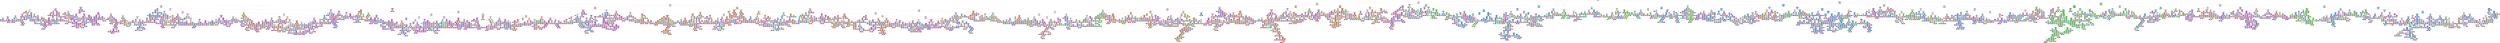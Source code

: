 digraph Tree {
node [shape=box, style="filled, rounded", color="black", fontname="helvetica"] ;
edge [fontname="helvetica"] ;
0 [label="lm_471_y <= 0.435\ngini = 0.75\nsamples = 17849\nvalue = [7014, 7139, 7190, 6920]\nclass = neutral", fillcolor="#ffffff"] ;
1 [label="lm_134_y <= 0.454\ngini = 0.703\nsamples = 10020\nvalue = [5732, 1303, 3663, 5138]\nclass = anger", fillcolor="#fef8f4"] ;
0 -> 1 [labeldistance=2.5, labelangle=45, headlabel="True"] ;
2 [label="lm_179_z <= -0.004\ngini = 0.678\nsamples = 8617\nvalue = [5444, 766, 2677, 4703]\nclass = anger", fillcolor="#fdf4ee"] ;
1 -> 2 ;
3 [label="lm_149_y <= 0.906\ngini = 0.679\nsamples = 5851\nvalue = [3152, 376, 2136, 3551]\nclass = sad", fillcolor="#fcf2fd"] ;
2 -> 3 ;
4 [label="lm_88_z <= -0.042\ngini = 0.659\nsamples = 2100\nvalue = [823.0, 102.0, 838.0, 1483.0]\nclass = sad", fillcolor="#f4caf8"] ;
3 -> 4 ;
5 [label="lm_477_y <= 0.42\ngini = 0.603\nsamples = 906\nvalue = [266.0, 27.0, 329.0, 760.0]\nclass = sad", fillcolor="#efaef4"] ;
4 -> 5 ;
6 [label="lm_89_y <= 0.708\ngini = 0.655\nsamples = 331\nvalue = [107, 16, 160, 236]\nclass = sad", fillcolor="#f7d5f9"] ;
5 -> 6 ;
7 [label="lm_22_x <= 0.111\ngini = 0.669\nsamples = 199\nvalue = [72.0, 9.0, 126.0, 110.0]\nclass = neutral", fillcolor="#f0f7fd"] ;
6 -> 7 ;
8 [label="lm_337_x <= 0.522\ngini = 0.153\nsamples = 7\nvalue = [11, 0, 0, 1]\nclass = anger", fillcolor="#e78c4b"] ;
7 -> 8 ;
9 [label="gini = 0.0\nsamples = 1\nvalue = [0, 0, 0, 1]\nclass = sad", fillcolor="#d739e5"] ;
8 -> 9 ;
10 [label="gini = 0.0\nsamples = 6\nvalue = [11, 0, 0, 0]\nclass = anger", fillcolor="#e58139"] ;
8 -> 10 ;
11 [label="lm_416_y <= 0.688\ngini = 0.661\nsamples = 192\nvalue = [61.0, 9.0, 126.0, 109.0]\nclass = neutral", fillcolor="#eef6fd"] ;
7 -> 11 ;
12 [label="lm_324_x <= 0.855\ngini = 0.646\nsamples = 110\nvalue = [35, 6, 46, 82]\nclass = sad", fillcolor="#f3c5f7"] ;
11 -> 12 ;
13 [label="lm_406_y <= 0.705\ngini = 0.605\nsamples = 99\nvalue = [21.0, 4.0, 46.0, 81.0]\nclass = sad", fillcolor="#f2bef6"] ;
12 -> 13 ;
14 [label="lm_313_z <= -0.058\ngini = 0.642\nsamples = 60\nvalue = [19, 0, 36, 37]\nclass = sad", fillcolor="#fefbff"] ;
13 -> 14 ;
15 [label="lm_250_x <= 0.661\ngini = 0.589\nsamples = 31\nvalue = [13, 0, 10, 29]\nclass = sad", fillcolor="#efaef4"] ;
14 -> 15 ;
16 [label="lm_475_x <= 0.64\ngini = 0.544\nsamples = 5\nvalue = [3, 0, 8, 2]\nclass = neutral", fillcolor="#9ccef2"] ;
15 -> 16 ;
17 [label="gini = 0.0\nsamples = 2\nvalue = [3, 0, 0, 0]\nclass = anger", fillcolor="#e58139"] ;
16 -> 17 ;
18 [label="lm_284_z <= 0.052\ngini = 0.32\nsamples = 3\nvalue = [0, 0, 8, 2]\nclass = neutral", fillcolor="#6ab6ec"] ;
16 -> 18 ;
19 [label="gini = 0.0\nsamples = 2\nvalue = [0, 0, 8, 0]\nclass = neutral", fillcolor="#399de5"] ;
18 -> 19 ;
20 [label="gini = 0.0\nsamples = 1\nvalue = [0, 0, 0, 2]\nclass = sad", fillcolor="#d739e5"] ;
18 -> 20 ;
21 [label="lm_164_x <= 0.298\ngini = 0.452\nsamples = 26\nvalue = [10, 0, 2, 27]\nclass = sad", fillcolor="#e88bf0"] ;
15 -> 21 ;
22 [label="lm_324_z <= 0.329\ngini = 0.48\nsamples = 4\nvalue = [3, 0, 2, 0]\nclass = anger", fillcolor="#f6d5bd"] ;
21 -> 22 ;
23 [label="gini = 0.0\nsamples = 2\nvalue = [0, 0, 2, 0]\nclass = neutral", fillcolor="#399de5"] ;
22 -> 23 ;
24 [label="gini = 0.0\nsamples = 2\nvalue = [3, 0, 0, 0]\nclass = anger", fillcolor="#e58139"] ;
22 -> 24 ;
25 [label="lm_295_y <= 0.575\ngini = 0.327\nsamples = 22\nvalue = [7, 0, 0, 27]\nclass = sad", fillcolor="#e16cec"] ;
21 -> 25 ;
26 [label="lm_40_y <= 0.668\ngini = 0.225\nsamples = 21\nvalue = [4, 0, 0, 27]\nclass = sad", fillcolor="#dd56e9"] ;
25 -> 26 ;
27 [label="gini = 0.0\nsamples = 19\nvalue = [0, 0, 0, 27]\nclass = sad", fillcolor="#d739e5"] ;
26 -> 27 ;
28 [label="gini = 0.0\nsamples = 2\nvalue = [4, 0, 0, 0]\nclass = anger", fillcolor="#e58139"] ;
26 -> 28 ;
29 [label="gini = 0.0\nsamples = 1\nvalue = [3, 0, 0, 0]\nclass = anger", fillcolor="#e58139"] ;
25 -> 29 ;
30 [label="lm_151_y <= 0.804\ngini = 0.515\nsamples = 29\nvalue = [6, 0, 26, 8]\nclass = neutral", fillcolor="#90c8f0"] ;
14 -> 30 ;
31 [label="lm_147_z <= -0.017\ngini = 0.269\nsamples = 18\nvalue = [0, 0, 21, 4]\nclass = neutral", fillcolor="#5fb0ea"] ;
30 -> 31 ;
32 [label="gini = 0.0\nsamples = 9\nvalue = [0, 0, 16, 0]\nclass = neutral", fillcolor="#399de5"] ;
31 -> 32 ;
33 [label="lm_386_y <= 0.392\ngini = 0.494\nsamples = 9\nvalue = [0, 0, 5, 4]\nclass = neutral", fillcolor="#d7ebfa"] ;
31 -> 33 ;
34 [label="lm_104_z <= 0.055\ngini = 0.278\nsamples = 6\nvalue = [0, 0, 5, 1]\nclass = neutral", fillcolor="#61b1ea"] ;
33 -> 34 ;
35 [label="gini = 0.0\nsamples = 1\nvalue = [0, 0, 0, 1]\nclass = sad", fillcolor="#d739e5"] ;
34 -> 35 ;
36 [label="gini = 0.0\nsamples = 5\nvalue = [0, 0, 5, 0]\nclass = neutral", fillcolor="#399de5"] ;
34 -> 36 ;
37 [label="gini = 0.0\nsamples = 3\nvalue = [0, 0, 0, 3]\nclass = sad", fillcolor="#d739e5"] ;
33 -> 37 ;
38 [label="lm_128_y <= 0.488\ngini = 0.658\nsamples = 11\nvalue = [6, 0, 5, 4]\nclass = anger", fillcolor="#fcf2eb"] ;
30 -> 38 ;
39 [label="lm_18_x <= 0.511\ngini = 0.48\nsamples = 9\nvalue = [6, 0, 0, 4]\nclass = anger", fillcolor="#f6d5bd"] ;
38 -> 39 ;
40 [label="gini = 0.0\nsamples = 3\nvalue = [0, 0, 0, 4]\nclass = sad", fillcolor="#d739e5"] ;
39 -> 40 ;
41 [label="gini = 0.0\nsamples = 6\nvalue = [6, 0, 0, 0]\nclass = anger", fillcolor="#e58139"] ;
39 -> 41 ;
42 [label="gini = 0.0\nsamples = 2\nvalue = [0, 0, 5, 0]\nclass = neutral", fillcolor="#399de5"] ;
38 -> 42 ;
43 [label="lm_155_y <= 0.455\ngini = 0.429\nsamples = 39\nvalue = [2, 4, 10, 44]\nclass = sad", fillcolor="#e478ed"] ;
13 -> 43 ;
44 [label="lm_150_x <= 0.373\ngini = 0.275\nsamples = 34\nvalue = [2, 4, 2, 44]\nclass = sad", fillcolor="#de5ae9"] ;
43 -> 44 ;
45 [label="lm_146_y <= 0.444\ngini = 0.602\nsamples = 13\nvalue = [2, 4, 1, 9]\nclass = sad", fillcolor="#eeacf4"] ;
44 -> 45 ;
46 [label="lm_473_z <= 0.036\ngini = 0.541\nsamples = 12\nvalue = [2, 2, 1, 9]\nclass = sad", fillcolor="#e88cf0"] ;
45 -> 46 ;
47 [label="gini = 0.0\nsamples = 2\nvalue = [2, 0, 0, 0]\nclass = anger", fillcolor="#e58139"] ;
46 -> 47 ;
48 [label="lm_54_y <= 0.303\ngini = 0.403\nsamples = 10\nvalue = [0, 2, 1, 9]\nclass = sad", fillcolor="#e374ed"] ;
46 -> 48 ;
49 [label="gini = 0.0\nsamples = 1\nvalue = [0, 0, 1, 0]\nclass = neutral", fillcolor="#399de5"] ;
48 -> 49 ;
50 [label="lm_174_x <= 0.428\ngini = 0.298\nsamples = 9\nvalue = [0, 2, 0, 9]\nclass = sad", fillcolor="#e065eb"] ;
48 -> 50 ;
51 [label="lm_309_y <= 0.682\ngini = 0.18\nsamples = 8\nvalue = [0, 1, 0, 9]\nclass = sad", fillcolor="#db4fe8"] ;
50 -> 51 ;
52 [label="gini = 0.0\nsamples = 1\nvalue = [0, 1, 0, 0]\nclass = happy", fillcolor="#47e539"] ;
51 -> 52 ;
53 [label="gini = 0.0\nsamples = 7\nvalue = [0, 0, 0, 9]\nclass = sad", fillcolor="#d739e5"] ;
51 -> 53 ;
54 [label="gini = 0.0\nsamples = 1\nvalue = [0, 1, 0, 0]\nclass = happy", fillcolor="#47e539"] ;
50 -> 54 ;
55 [label="gini = 0.0\nsamples = 1\nvalue = [0, 2, 0, 0]\nclass = happy", fillcolor="#47e539"] ;
45 -> 55 ;
56 [label="lm_295_y <= 0.576\ngini = 0.054\nsamples = 21\nvalue = [0, 0, 1, 35]\nclass = sad", fillcolor="#d83fe6"] ;
44 -> 56 ;
57 [label="gini = 0.0\nsamples = 20\nvalue = [0, 0, 0, 35]\nclass = sad", fillcolor="#d739e5"] ;
56 -> 57 ;
58 [label="gini = 0.0\nsamples = 1\nvalue = [0, 0, 1, 0]\nclass = neutral", fillcolor="#399de5"] ;
56 -> 58 ;
59 [label="gini = 0.0\nsamples = 5\nvalue = [0, 0, 8, 0]\nclass = neutral", fillcolor="#399de5"] ;
43 -> 59 ;
60 [label="lm_375_z <= 0.006\ngini = 0.304\nsamples = 11\nvalue = [14, 2, 0, 1]\nclass = anger", fillcolor="#ea9a61"] ;
12 -> 60 ;
61 [label="lm_478_x <= 0.634\ngini = 0.444\nsamples = 3\nvalue = [0, 2, 0, 1]\nclass = happy", fillcolor="#a3f29c"] ;
60 -> 61 ;
62 [label="gini = 0.0\nsamples = 2\nvalue = [0, 2, 0, 0]\nclass = happy", fillcolor="#47e539"] ;
61 -> 62 ;
63 [label="gini = 0.0\nsamples = 1\nvalue = [0, 0, 0, 1]\nclass = sad", fillcolor="#d739e5"] ;
61 -> 63 ;
64 [label="gini = 0.0\nsamples = 8\nvalue = [14, 0, 0, 0]\nclass = anger", fillcolor="#e58139"] ;
60 -> 64 ;
65 [label="lm_297_y <= 0.307\ngini = 0.578\nsamples = 82\nvalue = [26, 3, 80, 27]\nclass = neutral", fillcolor="#9fcff2"] ;
11 -> 65 ;
66 [label="lm_163_y <= 0.236\ngini = 0.296\nsamples = 29\nvalue = [4, 0, 44, 5]\nclass = neutral", fillcolor="#5eafea"] ;
65 -> 66 ;
67 [label="gini = 0.0\nsamples = 1\nvalue = [0, 0, 0, 3]\nclass = sad", fillcolor="#d739e5"] ;
66 -> 67 ;
68 [label="lm_81_y <= 0.679\ngini = 0.218\nsamples = 28\nvalue = [4, 0, 44, 2]\nclass = neutral", fillcolor="#53aae8"] ;
66 -> 68 ;
69 [label="lm_277_x <= 0.804\ngini = 0.444\nsamples = 3\nvalue = [0, 0, 1, 2]\nclass = sad", fillcolor="#eb9cf2"] ;
68 -> 69 ;
70 [label="gini = 0.0\nsamples = 2\nvalue = [0, 0, 0, 2]\nclass = sad", fillcolor="#d739e5"] ;
69 -> 70 ;
71 [label="gini = 0.0\nsamples = 1\nvalue = [0, 0, 1, 0]\nclass = neutral", fillcolor="#399de5"] ;
69 -> 71 ;
72 [label="lm_146_x <= 0.359\ngini = 0.156\nsamples = 25\nvalue = [4, 0, 43, 0]\nclass = neutral", fillcolor="#4ba6e7"] ;
68 -> 72 ;
73 [label="gini = 0.0\nsamples = 20\nvalue = [0, 0, 38, 0]\nclass = neutral", fillcolor="#399de5"] ;
72 -> 73 ;
74 [label="lm_283_z <= -0.007\ngini = 0.494\nsamples = 5\nvalue = [4, 0, 5, 0]\nclass = neutral", fillcolor="#d7ebfa"] ;
72 -> 74 ;
75 [label="gini = 0.0\nsamples = 1\nvalue = [4, 0, 0, 0]\nclass = anger", fillcolor="#e58139"] ;
74 -> 75 ;
76 [label="gini = 0.0\nsamples = 4\nvalue = [0, 0, 5, 0]\nclass = neutral", fillcolor="#399de5"] ;
74 -> 76 ;
77 [label="lm_474_y <= 0.403\ngini = 0.67\nsamples = 53\nvalue = [22, 3, 36, 22]\nclass = neutral", fillcolor="#d2e9f9"] ;
65 -> 77 ;
78 [label="lm_192_z <= 0.0\ngini = 0.397\nsamples = 6\nvalue = [8, 0, 0, 3]\nclass = anger", fillcolor="#efb083"] ;
77 -> 78 ;
79 [label="gini = 0.0\nsamples = 5\nvalue = [8, 0, 0, 0]\nclass = anger", fillcolor="#e58139"] ;
78 -> 79 ;
80 [label="gini = 0.0\nsamples = 1\nvalue = [0, 0, 0, 3]\nclass = sad", fillcolor="#d739e5"] ;
78 -> 80 ;
81 [label="lm_309_y <= 0.712\ngini = 0.641\nsamples = 47\nvalue = [14, 3, 36, 19]\nclass = neutral", fillcolor="#bfe0f7"] ;
77 -> 81 ;
82 [label="lm_11_y <= 0.207\ngini = 0.534\nsamples = 37\nvalue = [6, 3, 36, 11]\nclass = neutral", fillcolor="#91c9f1"] ;
81 -> 82 ;
83 [label="lm_150_y <= 0.832\ngini = 0.621\nsamples = 18\nvalue = [4, 0, 10, 11]\nclass = sad", fillcolor="#fcf2fd"] ;
82 -> 83 ;
84 [label="lm_475_x <= 0.7\ngini = 0.219\nsamples = 5\nvalue = [1, 0, 7, 0]\nclass = neutral", fillcolor="#55abe9"] ;
83 -> 84 ;
85 [label="gini = 0.0\nsamples = 4\nvalue = [0, 0, 7, 0]\nclass = neutral", fillcolor="#399de5"] ;
84 -> 85 ;
86 [label="gini = 0.0\nsamples = 1\nvalue = [1, 0, 0, 0]\nclass = anger", fillcolor="#e58139"] ;
84 -> 86 ;
87 [label="lm_128_y <= 0.428\ngini = 0.519\nsamples = 13\nvalue = [3, 0, 3, 11]\nclass = sad", fillcolor="#e88ef0"] ;
83 -> 87 ;
88 [label="gini = 0.0\nsamples = 5\nvalue = [0, 0, 0, 9]\nclass = sad", fillcolor="#d739e5"] ;
87 -> 88 ;
89 [label="lm_270_z <= -0.074\ngini = 0.656\nsamples = 8\nvalue = [3, 0, 3, 2]\nclass = anger", fillcolor="#ffffff"] ;
87 -> 89 ;
90 [label="gini = 0.0\nsamples = 2\nvalue = [0, 0, 0, 2]\nclass = sad", fillcolor="#d739e5"] ;
89 -> 90 ;
91 [label="lm_388_x <= 0.659\ngini = 0.5\nsamples = 6\nvalue = [3, 0, 3, 0]\nclass = anger", fillcolor="#ffffff"] ;
89 -> 91 ;
92 [label="gini = 0.0\nsamples = 3\nvalue = [0, 0, 3, 0]\nclass = neutral", fillcolor="#399de5"] ;
91 -> 92 ;
93 [label="gini = 0.0\nsamples = 3\nvalue = [3, 0, 0, 0]\nclass = anger", fillcolor="#e58139"] ;
91 -> 93 ;
94 [label="lm_250_x <= 0.686\ngini = 0.283\nsamples = 19\nvalue = [2, 3, 26, 0]\nclass = neutral", fillcolor="#5caeea"] ;
82 -> 94 ;
95 [label="lm_179_y <= 0.704\ngini = 0.185\nsamples = 18\nvalue = [0, 3, 26, 0]\nclass = neutral", fillcolor="#50a8e8"] ;
94 -> 95 ;
96 [label="gini = 0.0\nsamples = 16\nvalue = [0, 0, 26, 0]\nclass = neutral", fillcolor="#399de5"] ;
95 -> 96 ;
97 [label="gini = 0.0\nsamples = 2\nvalue = [0, 3, 0, 0]\nclass = happy", fillcolor="#47e539"] ;
95 -> 97 ;
98 [label="gini = 0.0\nsamples = 1\nvalue = [2, 0, 0, 0]\nclass = anger", fillcolor="#e58139"] ;
94 -> 98 ;
99 [label="lm_410_y <= 0.706\ngini = 0.5\nsamples = 10\nvalue = [8, 0, 0, 8]\nclass = anger", fillcolor="#ffffff"] ;
81 -> 99 ;
100 [label="lm_277_x <= 0.726\ngini = 0.198\nsamples = 6\nvalue = [1, 0, 0, 8]\nclass = sad", fillcolor="#dc52e8"] ;
99 -> 100 ;
101 [label="gini = 0.0\nsamples = 1\nvalue = [1, 0, 0, 0]\nclass = anger", fillcolor="#e58139"] ;
100 -> 101 ;
102 [label="gini = 0.0\nsamples = 5\nvalue = [0, 0, 0, 8]\nclass = sad", fillcolor="#d739e5"] ;
100 -> 102 ;
103 [label="gini = 0.0\nsamples = 4\nvalue = [7, 0, 0, 0]\nclass = anger", fillcolor="#e58139"] ;
99 -> 103 ;
104 [label="lm_15_y <= 0.699\ngini = 0.551\nsamples = 132\nvalue = [35.0, 7.0, 34.0, 126.0]\nclass = sad", fillcolor="#e993f1"] ;
6 -> 104 ;
105 [label="lm_455_z <= 0.28\ngini = 0.552\nsamples = 16\nvalue = [14, 0, 5, 4]\nclass = anger", fillcolor="#f2c09c"] ;
104 -> 105 ;
106 [label="gini = 0.0\nsamples = 2\nvalue = [0, 0, 0, 3]\nclass = sad", fillcolor="#d739e5"] ;
105 -> 106 ;
107 [label="lm_55_x <= 0.184\ngini = 0.445\nsamples = 14\nvalue = [14, 0, 5, 1]\nclass = anger", fillcolor="#efb388"] ;
105 -> 107 ;
108 [label="lm_164_y <= 0.482\ngini = 0.133\nsamples = 10\nvalue = [13, 0, 0, 1]\nclass = anger", fillcolor="#e78b48"] ;
107 -> 108 ;
109 [label="gini = 0.0\nsamples = 9\nvalue = [13, 0, 0, 0]\nclass = anger", fillcolor="#e58139"] ;
108 -> 109 ;
110 [label="gini = 0.0\nsamples = 1\nvalue = [0, 0, 0, 1]\nclass = sad", fillcolor="#d739e5"] ;
108 -> 110 ;
111 [label="lm_264_y <= 0.403\ngini = 0.278\nsamples = 4\nvalue = [1, 0, 5, 0]\nclass = neutral", fillcolor="#61b1ea"] ;
107 -> 111 ;
112 [label="gini = 0.0\nsamples = 3\nvalue = [0, 0, 5, 0]\nclass = neutral", fillcolor="#399de5"] ;
111 -> 112 ;
113 [label="gini = 0.0\nsamples = 1\nvalue = [1, 0, 0, 0]\nclass = anger", fillcolor="#e58139"] ;
111 -> 113 ;
114 [label="lm_379_y <= 0.876\ngini = 0.494\nsamples = 116\nvalue = [21.0, 7.0, 29.0, 122.0]\nclass = sad", fillcolor="#e684ef"] ;
104 -> 114 ;
115 [label="lm_18_z <= -0.032\ngini = 0.471\nsamples = 112\nvalue = [16, 7, 29, 122]\nclass = sad", fillcolor="#e580ee"] ;
114 -> 115 ;
116 [label="lm_296_y <= 0.354\ngini = 0.453\nsamples = 111\nvalue = [16, 7, 25, 122]\nclass = sad", fillcolor="#e47bee"] ;
115 -> 116 ;
117 [label="lm_40_x <= 0.478\ngini = 0.42\nsamples = 105\nvalue = [10.0, 7.0, 25.0, 121.0]\nclass = sad", fillcolor="#e375ed"] ;
116 -> 117 ;
118 [label="lm_153_y <= 0.902\ngini = 0.353\nsamples = 90\nvalue = [7, 5, 17, 111]\nclass = sad", fillcolor="#e068eb"] ;
117 -> 118 ;
119 [label="lm_62_y <= 0.687\ngini = 0.266\nsamples = 73\nvalue = [4, 4, 10, 103]\nclass = sad", fillcolor="#dd59e9"] ;
118 -> 119 ;
120 [label="lm_315_z <= -0.056\ngini = 0.375\nsamples = 3\nvalue = [0, 3, 0, 1]\nclass = happy", fillcolor="#84ee7b"] ;
119 -> 120 ;
121 [label="gini = 0.0\nsamples = 1\nvalue = [0, 0, 0, 1]\nclass = sad", fillcolor="#d739e5"] ;
120 -> 121 ;
122 [label="gini = 0.0\nsamples = 2\nvalue = [0, 3, 0, 0]\nclass = happy", fillcolor="#47e539"] ;
120 -> 122 ;
123 [label="lm_79_z <= -0.011\ngini = 0.231\nsamples = 70\nvalue = [4, 1, 10, 102]\nclass = sad", fillcolor="#dd55e9"] ;
119 -> 123 ;
124 [label="lm_250_z <= 0.052\ngini = 0.416\nsamples = 32\nvalue = [3, 1, 9, 37]\nclass = sad", fillcolor="#e478ed"] ;
123 -> 124 ;
125 [label="lm_335_z <= -0.003\ngini = 0.444\nsamples = 5\nvalue = [2, 0, 4, 0]\nclass = neutral", fillcolor="#9ccef2"] ;
124 -> 125 ;
126 [label="gini = 0.0\nsamples = 2\nvalue = [2, 0, 0, 0]\nclass = anger", fillcolor="#e58139"] ;
125 -> 126 ;
127 [label="gini = 0.0\nsamples = 3\nvalue = [0, 0, 4, 0]\nclass = neutral", fillcolor="#399de5"] ;
125 -> 127 ;
128 [label="lm_410_x <= 0.592\ngini = 0.279\nsamples = 27\nvalue = [1, 1, 5, 37]\nclass = sad", fillcolor="#de5dea"] ;
124 -> 128 ;
129 [label="lm_322_y <= 0.751\ngini = 0.48\nsamples = 6\nvalue = [0, 0, 4, 6]\nclass = sad", fillcolor="#f2bdf6"] ;
128 -> 129 ;
130 [label="gini = 0.0\nsamples = 3\nvalue = [0, 0, 4, 0]\nclass = neutral", fillcolor="#399de5"] ;
129 -> 130 ;
131 [label="gini = 0.0\nsamples = 3\nvalue = [0, 0, 0, 6]\nclass = sad", fillcolor="#d739e5"] ;
129 -> 131 ;
132 [label="lm_295_x <= 0.612\ngini = 0.166\nsamples = 21\nvalue = [1, 1, 1, 31]\nclass = sad", fillcolor="#db4be7"] ;
128 -> 132 ;
133 [label="lm_298_x <= 0.623\ngini = 0.116\nsamples = 20\nvalue = [1, 0, 1, 31]\nclass = sad", fillcolor="#da45e7"] ;
132 -> 133 ;
134 [label="lm_34_y <= 0.444\ngini = 0.406\nsamples = 6\nvalue = [1, 0, 1, 6]\nclass = sad", fillcolor="#e272ec"] ;
133 -> 134 ;
135 [label="lm_270_x <= 0.579\ngini = 0.5\nsamples = 2\nvalue = [1, 0, 1, 0]\nclass = anger", fillcolor="#ffffff"] ;
134 -> 135 ;
136 [label="gini = 0.0\nsamples = 1\nvalue = [1, 0, 0, 0]\nclass = anger", fillcolor="#e58139"] ;
135 -> 136 ;
137 [label="gini = 0.0\nsamples = 1\nvalue = [0, 0, 1, 0]\nclass = neutral", fillcolor="#399de5"] ;
135 -> 137 ;
138 [label="gini = 0.0\nsamples = 4\nvalue = [0, 0, 0, 6]\nclass = sad", fillcolor="#d739e5"] ;
134 -> 138 ;
139 [label="gini = 0.0\nsamples = 14\nvalue = [0, 0, 0, 25]\nclass = sad", fillcolor="#d739e5"] ;
133 -> 139 ;
140 [label="gini = 0.0\nsamples = 1\nvalue = [0, 1, 0, 0]\nclass = happy", fillcolor="#47e539"] ;
132 -> 140 ;
141 [label="lm_270_y <= 0.687\ngini = 0.058\nsamples = 38\nvalue = [1, 0, 1, 65]\nclass = sad", fillcolor="#d83fe6"] ;
123 -> 141 ;
142 [label="gini = 0.0\nsamples = 29\nvalue = [0, 0, 0, 54]\nclass = sad", fillcolor="#d739e5"] ;
141 -> 142 ;
143 [label="lm_467_y <= 0.411\ngini = 0.272\nsamples = 9\nvalue = [1, 0, 1, 11]\nclass = sad", fillcolor="#de5ae9"] ;
141 -> 143 ;
144 [label="lm_375_y <= 0.403\ngini = 0.153\nsamples = 8\nvalue = [1, 0, 0, 11]\nclass = sad", fillcolor="#db4be7"] ;
143 -> 144 ;
145 [label="gini = 0.0\nsamples = 1\nvalue = [1, 0, 0, 0]\nclass = anger", fillcolor="#e58139"] ;
144 -> 145 ;
146 [label="gini = 0.0\nsamples = 7\nvalue = [0, 0, 0, 11]\nclass = sad", fillcolor="#d739e5"] ;
144 -> 146 ;
147 [label="gini = 0.0\nsamples = 1\nvalue = [0, 0, 1, 0]\nclass = neutral", fillcolor="#399de5"] ;
143 -> 147 ;
148 [label="lm_295_y <= 0.591\ngini = 0.659\nsamples = 17\nvalue = [3, 1, 7, 8]\nclass = sad", fillcolor="#fceefd"] ;
118 -> 148 ;
149 [label="lm_469_z <= 0.032\ngini = 0.602\nsamples = 13\nvalue = [3, 1, 2, 8]\nclass = sad", fillcolor="#eda5f3"] ;
148 -> 149 ;
150 [label="lm_325_x <= 0.594\ngini = 0.56\nsamples = 5\nvalue = [3, 1, 1, 0]\nclass = anger", fillcolor="#f2c09c"] ;
149 -> 150 ;
151 [label="gini = 0.0\nsamples = 3\nvalue = [3, 0, 0, 0]\nclass = anger", fillcolor="#e58139"] ;
150 -> 151 ;
152 [label="lm_284_z <= 0.03\ngini = 0.5\nsamples = 2\nvalue = [0, 1, 1, 0]\nclass = happy", fillcolor="#ffffff"] ;
150 -> 152 ;
153 [label="gini = 0.0\nsamples = 1\nvalue = [0, 1, 0, 0]\nclass = happy", fillcolor="#47e539"] ;
152 -> 153 ;
154 [label="gini = 0.0\nsamples = 1\nvalue = [0, 0, 1, 0]\nclass = neutral", fillcolor="#399de5"] ;
152 -> 154 ;
155 [label="lm_313_z <= -0.063\ngini = 0.198\nsamples = 8\nvalue = [0, 0, 1, 8]\nclass = sad", fillcolor="#dc52e8"] ;
149 -> 155 ;
156 [label="gini = 0.0\nsamples = 6\nvalue = [0, 0, 0, 6]\nclass = sad", fillcolor="#d739e5"] ;
155 -> 156 ;
157 [label="lm_324_x <= 0.874\ngini = 0.444\nsamples = 2\nvalue = [0, 0, 1, 2]\nclass = sad", fillcolor="#eb9cf2"] ;
155 -> 157 ;
158 [label="gini = 0.0\nsamples = 1\nvalue = [0, 0, 1, 0]\nclass = neutral", fillcolor="#399de5"] ;
157 -> 158 ;
159 [label="gini = 0.0\nsamples = 1\nvalue = [0, 0, 0, 2]\nclass = sad", fillcolor="#d739e5"] ;
157 -> 159 ;
160 [label="gini = 0.0\nsamples = 4\nvalue = [0, 0, 5, 0]\nclass = neutral", fillcolor="#399de5"] ;
148 -> 160 ;
161 [label="lm_59_y <= 0.751\ngini = 0.665\nsamples = 15\nvalue = [3, 2, 8, 10]\nclass = sad", fillcolor="#fae5fc"] ;
117 -> 161 ;
162 [label="lm_295_x <= 0.619\ngini = 0.5\nsamples = 7\nvalue = [0, 2, 8, 2]\nclass = neutral", fillcolor="#88c4ef"] ;
161 -> 162 ;
163 [label="lm_381_y <= 0.418\ngini = 0.198\nsamples = 5\nvalue = [0, 0, 8, 1]\nclass = neutral", fillcolor="#52a9e8"] ;
162 -> 163 ;
164 [label="gini = 0.0\nsamples = 4\nvalue = [0, 0, 8, 0]\nclass = neutral", fillcolor="#399de5"] ;
163 -> 164 ;
165 [label="gini = 0.0\nsamples = 1\nvalue = [0, 0, 0, 1]\nclass = sad", fillcolor="#d739e5"] ;
163 -> 165 ;
166 [label="lm_333_z <= 0.069\ngini = 0.444\nsamples = 2\nvalue = [0, 2, 0, 1]\nclass = happy", fillcolor="#a3f29c"] ;
162 -> 166 ;
167 [label="gini = 0.0\nsamples = 1\nvalue = [0, 2, 0, 0]\nclass = happy", fillcolor="#47e539"] ;
166 -> 167 ;
168 [label="gini = 0.0\nsamples = 1\nvalue = [0, 0, 0, 1]\nclass = sad", fillcolor="#d739e5"] ;
166 -> 168 ;
169 [label="lm_66_y <= 0.373\ngini = 0.397\nsamples = 8\nvalue = [3, 0, 0, 8]\nclass = sad", fillcolor="#e683ef"] ;
161 -> 169 ;
170 [label="gini = 0.0\nsamples = 5\nvalue = [0, 0, 0, 7]\nclass = sad", fillcolor="#d739e5"] ;
169 -> 170 ;
171 [label="lm_22_y <= 0.425\ngini = 0.375\nsamples = 3\nvalue = [3, 0, 0, 1]\nclass = anger", fillcolor="#eeab7b"] ;
169 -> 171 ;
172 [label="gini = 0.0\nsamples = 2\nvalue = [3, 0, 0, 0]\nclass = anger", fillcolor="#e58139"] ;
171 -> 172 ;
173 [label="gini = 0.0\nsamples = 1\nvalue = [0, 0, 0, 1]\nclass = sad", fillcolor="#d739e5"] ;
171 -> 173 ;
174 [label="lm_478_y <= 0.444\ngini = 0.245\nsamples = 6\nvalue = [6, 0, 0, 1]\nclass = anger", fillcolor="#e9965a"] ;
116 -> 174 ;
175 [label="gini = 0.0\nsamples = 5\nvalue = [6, 0, 0, 0]\nclass = anger", fillcolor="#e58139"] ;
174 -> 175 ;
176 [label="gini = 0.0\nsamples = 1\nvalue = [0, 0, 0, 1]\nclass = sad", fillcolor="#d739e5"] ;
174 -> 176 ;
177 [label="gini = 0.0\nsamples = 1\nvalue = [0, 0, 4, 0]\nclass = neutral", fillcolor="#399de5"] ;
115 -> 177 ;
178 [label="gini = 0.0\nsamples = 4\nvalue = [5, 0, 0, 0]\nclass = anger", fillcolor="#e58139"] ;
114 -> 178 ;
179 [label="lm_11_y <= 0.301\ngini = 0.559\nsamples = 575\nvalue = [159, 11, 169, 524]\nclass = sad", fillcolor="#eb9af2"] ;
5 -> 179 ;
180 [label="lm_160_y <= 0.338\ngini = 0.549\nsamples = 565\nvalue = [158, 11, 154, 524]\nclass = sad", fillcolor="#ea96f1"] ;
179 -> 180 ;
181 [label="lm_381_x <= 0.626\ngini = 0.639\nsamples = 34\nvalue = [16, 0, 19, 9]\nclass = neutral", fillcolor="#eaf4fc"] ;
180 -> 181 ;
182 [label="lm_179_z <= -0.036\ngini = 0.26\nsamples = 7\nvalue = [11, 0, 0, 2]\nclass = anger", fillcolor="#ea985d"] ;
181 -> 182 ;
183 [label="gini = 0.0\nsamples = 6\nvalue = [11, 0, 0, 0]\nclass = anger", fillcolor="#e58139"] ;
182 -> 183 ;
184 [label="gini = 0.0\nsamples = 1\nvalue = [0, 0, 0, 2]\nclass = sad", fillcolor="#d739e5"] ;
182 -> 184 ;
185 [label="lm_319_z <= -0.04\ngini = 0.547\nsamples = 27\nvalue = [5, 0, 19, 7]\nclass = neutral", fillcolor="#9ccef2"] ;
181 -> 185 ;
186 [label="lm_53_y <= 0.259\ngini = 0.651\nsamples = 12\nvalue = [5, 0, 3, 5]\nclass = anger", fillcolor="#ffffff"] ;
185 -> 186 ;
187 [label="lm_147_y <= 0.671\ngini = 0.49\nsamples = 7\nvalue = [0, 0, 3, 4]\nclass = sad", fillcolor="#f5cef8"] ;
186 -> 187 ;
188 [label="gini = 0.0\nsamples = 3\nvalue = [0, 0, 3, 0]\nclass = neutral", fillcolor="#399de5"] ;
187 -> 188 ;
189 [label="gini = 0.0\nsamples = 4\nvalue = [0, 0, 0, 4]\nclass = sad", fillcolor="#d739e5"] ;
187 -> 189 ;
190 [label="lm_108_y <= 0.296\ngini = 0.278\nsamples = 5\nvalue = [5, 0, 0, 1]\nclass = anger", fillcolor="#ea9a61"] ;
186 -> 190 ;
191 [label="lm_82_z <= -0.059\ngini = 0.5\nsamples = 2\nvalue = [1, 0, 0, 1]\nclass = anger", fillcolor="#ffffff"] ;
190 -> 191 ;
192 [label="gini = 0.0\nsamples = 1\nvalue = [0, 0, 0, 1]\nclass = sad", fillcolor="#d739e5"] ;
191 -> 192 ;
193 [label="gini = 0.0\nsamples = 1\nvalue = [1, 0, 0, 0]\nclass = anger", fillcolor="#e58139"] ;
191 -> 193 ;
194 [label="gini = 0.0\nsamples = 3\nvalue = [4, 0, 0, 0]\nclass = anger", fillcolor="#e58139"] ;
190 -> 194 ;
195 [label="lm_85_z <= -0.076\ngini = 0.198\nsamples = 15\nvalue = [0, 0, 16, 2]\nclass = neutral", fillcolor="#52a9e8"] ;
185 -> 195 ;
196 [label="gini = 0.0\nsamples = 2\nvalue = [0, 0, 0, 2]\nclass = sad", fillcolor="#d739e5"] ;
195 -> 196 ;
197 [label="gini = 0.0\nsamples = 13\nvalue = [0, 0, 16, 0]\nclass = neutral", fillcolor="#399de5"] ;
195 -> 197 ;
198 [label="lm_296_y <= 0.362\ngini = 0.529\nsamples = 531\nvalue = [142, 11, 135, 515]\nclass = sad", fillcolor="#e88ff0"] ;
180 -> 198 ;
199 [label="lm_472_y <= 0.421\ngini = 0.393\nsamples = 203\nvalue = [21.0, 7.0, 45.0, 233.0]\nclass = sad", fillcolor="#e270ec"] ;
198 -> 199 ;
200 [label="lm_403_y <= 0.676\ngini = 0.484\nsamples = 130\nvalue = [18, 4, 40, 133]\nclass = sad", fillcolor="#e788ef"] ;
199 -> 200 ;
201 [label="lm_106_z <= 0.045\ngini = 0.512\nsamples = 8\nvalue = [3, 0, 7, 1]\nclass = neutral", fillcolor="#9ccef2"] ;
200 -> 201 ;
202 [label="lm_146_y <= 0.422\ngini = 0.375\nsamples = 4\nvalue = [3, 0, 0, 1]\nclass = anger", fillcolor="#eeab7b"] ;
201 -> 202 ;
203 [label="gini = 0.0\nsamples = 3\nvalue = [3, 0, 0, 0]\nclass = anger", fillcolor="#e58139"] ;
202 -> 203 ;
204 [label="gini = 0.0\nsamples = 1\nvalue = [0, 0, 0, 1]\nclass = sad", fillcolor="#d739e5"] ;
202 -> 204 ;
205 [label="gini = 0.0\nsamples = 4\nvalue = [0, 0, 7, 0]\nclass = neutral", fillcolor="#399de5"] ;
201 -> 205 ;
206 [label="lm_79_x <= 0.375\ngini = 0.446\nsamples = 122\nvalue = [15, 4, 33, 132]\nclass = sad", fillcolor="#e57dee"] ;
200 -> 206 ;
207 [label="lm_375_z <= 0.045\ngini = 0.274\nsamples = 64\nvalue = [2, 2, 10, 76]\nclass = sad", fillcolor="#de5cea"] ;
206 -> 207 ;
208 [label="lm_173_y <= 0.69\ngini = 0.205\nsamples = 58\nvalue = [2, 2, 5, 72]\nclass = sad", fillcolor="#dc50e8"] ;
207 -> 208 ;
209 [label="lm_54_x <= 0.292\ngini = 0.694\nsamples = 6\nvalue = [1, 2, 1, 3]\nclass = sad", fillcolor="#f7d7fa"] ;
208 -> 209 ;
210 [label="gini = 0.0\nsamples = 1\nvalue = [0, 2, 0, 0]\nclass = happy", fillcolor="#47e539"] ;
209 -> 210 ;
211 [label="lm_313_z <= -0.057\ngini = 0.56\nsamples = 5\nvalue = [1, 0, 1, 3]\nclass = sad", fillcolor="#eb9cf2"] ;
209 -> 211 ;
212 [label="lm_283_x <= 0.732\ngini = 0.5\nsamples = 2\nvalue = [1, 0, 1, 0]\nclass = anger", fillcolor="#ffffff"] ;
211 -> 212 ;
213 [label="gini = 0.0\nsamples = 1\nvalue = [0, 0, 1, 0]\nclass = neutral", fillcolor="#399de5"] ;
212 -> 213 ;
214 [label="gini = 0.0\nsamples = 1\nvalue = [1, 0, 0, 0]\nclass = anger", fillcolor="#e58139"] ;
212 -> 214 ;
215 [label="gini = 0.0\nsamples = 3\nvalue = [0, 0, 0, 3]\nclass = sad", fillcolor="#d739e5"] ;
211 -> 215 ;
216 [label="lm_357_z <= 0.215\ngini = 0.127\nsamples = 52\nvalue = [1, 0, 4, 69]\nclass = sad", fillcolor="#da47e7"] ;
208 -> 216 ;
217 [label="lm_264_x <= 0.685\ngini = 0.5\nsamples = 2\nvalue = [1, 0, 1, 0]\nclass = anger", fillcolor="#ffffff"] ;
216 -> 217 ;
218 [label="gini = 0.0\nsamples = 1\nvalue = [1, 0, 0, 0]\nclass = anger", fillcolor="#e58139"] ;
217 -> 218 ;
219 [label="gini = 0.0\nsamples = 1\nvalue = [0, 0, 1, 0]\nclass = neutral", fillcolor="#399de5"] ;
217 -> 219 ;
220 [label="lm_134_z <= 0.012\ngini = 0.08\nsamples = 50\nvalue = [0, 0, 3, 69]\nclass = sad", fillcolor="#d942e6"] ;
216 -> 220 ;
221 [label="lm_455_x <= 0.755\ngini = 0.444\nsamples = 3\nvalue = [0, 0, 2, 1]\nclass = neutral", fillcolor="#9ccef2"] ;
220 -> 221 ;
222 [label="gini = 0.0\nsamples = 1\nvalue = [0, 0, 0, 1]\nclass = sad", fillcolor="#d739e5"] ;
221 -> 222 ;
223 [label="gini = 0.0\nsamples = 2\nvalue = [0, 0, 2, 0]\nclass = neutral", fillcolor="#399de5"] ;
221 -> 223 ;
224 [label="lm_363_y <= 0.432\ngini = 0.029\nsamples = 47\nvalue = [0, 0, 1, 68]\nclass = sad", fillcolor="#d83ce5"] ;
220 -> 224 ;
225 [label="lm_160_x <= 0.349\ngini = 0.18\nsamples = 7\nvalue = [0, 0, 1, 9]\nclass = sad", fillcolor="#db4fe8"] ;
224 -> 225 ;
226 [label="lm_475_y <= 0.427\ngini = 0.5\nsamples = 2\nvalue = [0, 0, 1, 1]\nclass = neutral", fillcolor="#ffffff"] ;
225 -> 226 ;
227 [label="gini = 0.0\nsamples = 1\nvalue = [0, 0, 0, 1]\nclass = sad", fillcolor="#d739e5"] ;
226 -> 227 ;
228 [label="gini = 0.0\nsamples = 1\nvalue = [0, 0, 1, 0]\nclass = neutral", fillcolor="#399de5"] ;
226 -> 228 ;
229 [label="gini = 0.0\nsamples = 5\nvalue = [0, 0, 0, 8]\nclass = sad", fillcolor="#d739e5"] ;
225 -> 229 ;
230 [label="gini = 0.0\nsamples = 40\nvalue = [0, 0, 0, 59]\nclass = sad", fillcolor="#d739e5"] ;
224 -> 230 ;
231 [label="lm_173_z <= 0.126\ngini = 0.494\nsamples = 6\nvalue = [0, 0, 5, 4]\nclass = neutral", fillcolor="#d7ebfa"] ;
207 -> 231 ;
232 [label="gini = 0.0\nsamples = 3\nvalue = [0, 0, 0, 4]\nclass = sad", fillcolor="#d739e5"] ;
231 -> 232 ;
233 [label="gini = 0.0\nsamples = 3\nvalue = [0, 0, 5, 0]\nclass = neutral", fillcolor="#399de5"] ;
231 -> 233 ;
234 [label="lm_378_x <= 0.509\ngini = 0.566\nsamples = 58\nvalue = [13, 2, 23, 56]\nclass = sad", fillcolor="#eca3f3"] ;
206 -> 234 ;
235 [label="lm_54_x <= 0.31\ngini = 0.544\nsamples = 7\nvalue = [2, 0, 8, 3]\nclass = neutral", fillcolor="#9ccef2"] ;
234 -> 235 ;
236 [label="gini = 0.0\nsamples = 4\nvalue = [0, 0, 8, 0]\nclass = neutral", fillcolor="#399de5"] ;
235 -> 236 ;
237 [label="lm_96_x <= 0.395\ngini = 0.48\nsamples = 3\nvalue = [2, 0, 0, 3]\nclass = sad", fillcolor="#f2bdf6"] ;
235 -> 237 ;
238 [label="gini = 0.0\nsamples = 2\nvalue = [0, 0, 0, 3]\nclass = sad", fillcolor="#d739e5"] ;
237 -> 238 ;
239 [label="gini = 0.0\nsamples = 1\nvalue = [2, 0, 0, 0]\nclass = anger", fillcolor="#e58139"] ;
237 -> 239 ;
240 [label="lm_192_x <= 0.394\ngini = 0.519\nsamples = 51\nvalue = [11, 2, 15, 53]\nclass = sad", fillcolor="#e88df0"] ;
234 -> 240 ;
241 [label="gini = 0.0\nsamples = 3\nvalue = [0, 0, 5, 0]\nclass = neutral", fillcolor="#399de5"] ;
240 -> 241 ;
242 [label="lm_164_y <= 0.437\ngini = 0.475\nsamples = 48\nvalue = [11.0, 2.0, 10.0, 53.0]\nclass = sad", fillcolor="#e57fee"] ;
240 -> 242 ;
243 [label="lm_335_x <= 0.717\ngini = 0.422\nsamples = 44\nvalue = [11.0, 2.0, 5.0, 51.0]\nclass = sad", fillcolor="#e376ed"] ;
242 -> 243 ;
244 [label="lm_297_y <= 0.33\ngini = 0.359\nsamples = 40\nvalue = [10, 2, 2, 51]\nclass = sad", fillcolor="#e16bec"] ;
243 -> 244 ;
245 [label="lm_385_z <= 0.042\ngini = 0.238\nsamples = 27\nvalue = [2, 2, 2, 40]\nclass = sad", fillcolor="#dc54e9"] ;
244 -> 245 ;
246 [label="lm_286_y <= 0.366\ngini = 0.1\nsamples = 22\nvalue = [2, 0, 0, 36]\nclass = sad", fillcolor="#d944e6"] ;
245 -> 246 ;
247 [label="gini = 0.0\nsamples = 19\nvalue = [0, 0, 0, 35]\nclass = sad", fillcolor="#d739e5"] ;
246 -> 247 ;
248 [label="lm_158_z <= 0.013\ngini = 0.444\nsamples = 3\nvalue = [2, 0, 0, 1]\nclass = anger", fillcolor="#f2c09c"] ;
246 -> 248 ;
249 [label="gini = 0.0\nsamples = 1\nvalue = [0, 0, 0, 1]\nclass = sad", fillcolor="#d739e5"] ;
248 -> 249 ;
250 [label="gini = 0.0\nsamples = 2\nvalue = [2, 0, 0, 0]\nclass = anger", fillcolor="#e58139"] ;
248 -> 250 ;
251 [label="lm_62_z <= -0.046\ngini = 0.625\nsamples = 5\nvalue = [0, 2, 2, 4]\nclass = sad", fillcolor="#f2bdf6"] ;
245 -> 251 ;
252 [label="gini = 0.0\nsamples = 3\nvalue = [0, 0, 0, 4]\nclass = sad", fillcolor="#d739e5"] ;
251 -> 252 ;
253 [label="lm_410_y <= 0.679\ngini = 0.5\nsamples = 2\nvalue = [0, 2, 2, 0]\nclass = happy", fillcolor="#ffffff"] ;
251 -> 253 ;
254 [label="gini = 0.0\nsamples = 1\nvalue = [0, 2, 0, 0]\nclass = happy", fillcolor="#47e539"] ;
253 -> 254 ;
255 [label="gini = 0.0\nsamples = 1\nvalue = [0, 0, 2, 0]\nclass = neutral", fillcolor="#399de5"] ;
253 -> 255 ;
256 [label="lm_382_y <= 0.445\ngini = 0.488\nsamples = 13\nvalue = [8, 0, 0, 11]\nclass = sad", fillcolor="#f4c9f8"] ;
244 -> 256 ;
257 [label="gini = 0.0\nsamples = 6\nvalue = [7, 0, 0, 0]\nclass = anger", fillcolor="#e58139"] ;
256 -> 257 ;
258 [label="lm_309_x <= 0.576\ngini = 0.153\nsamples = 7\nvalue = [1, 0, 0, 11]\nclass = sad", fillcolor="#db4be7"] ;
256 -> 258 ;
259 [label="gini = 0.0\nsamples = 1\nvalue = [1, 0, 0, 0]\nclass = anger", fillcolor="#e58139"] ;
258 -> 259 ;
260 [label="gini = 0.0\nsamples = 6\nvalue = [0, 0, 0, 11]\nclass = sad", fillcolor="#d739e5"] ;
258 -> 260 ;
261 [label="lm_62_x <= 0.379\ngini = 0.375\nsamples = 4\nvalue = [1, 0, 3, 0]\nclass = neutral", fillcolor="#7bbeee"] ;
243 -> 261 ;
262 [label="gini = 0.0\nsamples = 3\nvalue = [0, 0, 3, 0]\nclass = neutral", fillcolor="#399de5"] ;
261 -> 262 ;
263 [label="gini = 0.0\nsamples = 1\nvalue = [1, 0, 0, 0]\nclass = anger", fillcolor="#e58139"] ;
261 -> 263 ;
264 [label="lm_64_x <= 0.264\ngini = 0.408\nsamples = 4\nvalue = [0, 0, 5, 2]\nclass = neutral", fillcolor="#88c4ef"] ;
242 -> 264 ;
265 [label="gini = 0.0\nsamples = 1\nvalue = [0, 0, 0, 2]\nclass = sad", fillcolor="#d739e5"] ;
264 -> 265 ;
266 [label="gini = 0.0\nsamples = 3\nvalue = [0, 0, 5, 0]\nclass = neutral", fillcolor="#399de5"] ;
264 -> 266 ;
267 [label="lm_54_x <= 0.265\ngini = 0.185\nsamples = 73\nvalue = [3, 3, 5, 100]\nclass = sad", fillcolor="#db4ee8"] ;
199 -> 267 ;
268 [label="lm_134_x <= 0.403\ngini = 0.5\nsamples = 15\nvalue = [3, 0, 3, 12]\nclass = sad", fillcolor="#e788ef"] ;
267 -> 268 ;
269 [label="lm_34_z <= 0.03\ngini = 0.142\nsamples = 11\nvalue = [1, 0, 0, 12]\nclass = sad", fillcolor="#da49e7"] ;
268 -> 269 ;
270 [label="gini = 0.0\nsamples = 1\nvalue = [1, 0, 0, 0]\nclass = anger", fillcolor="#e58139"] ;
269 -> 270 ;
271 [label="gini = 0.0\nsamples = 10\nvalue = [0, 0, 0, 12]\nclass = sad", fillcolor="#d739e5"] ;
269 -> 271 ;
272 [label="lm_318_x <= 0.52\ngini = 0.48\nsamples = 4\nvalue = [2, 0, 3, 0]\nclass = neutral", fillcolor="#bddef6"] ;
268 -> 272 ;
273 [label="gini = 0.0\nsamples = 2\nvalue = [2, 0, 0, 0]\nclass = anger", fillcolor="#e58139"] ;
272 -> 273 ;
274 [label="gini = 0.0\nsamples = 2\nvalue = [0, 0, 3, 0]\nclass = neutral", fillcolor="#399de5"] ;
272 -> 274 ;
275 [label="lm_96_z <= -0.002\ngini = 0.103\nsamples = 58\nvalue = [0, 3, 2, 88]\nclass = sad", fillcolor="#d944e6"] ;
267 -> 275 ;
276 [label="lm_337_z <= -0.059\ngini = 0.084\nsamples = 57\nvalue = [0, 2, 2, 88]\nclass = sad", fillcolor="#d942e6"] ;
275 -> 276 ;
277 [label="lm_82_z <= -0.032\ngini = 0.375\nsamples = 2\nvalue = [0, 0, 1, 3]\nclass = sad", fillcolor="#e47bee"] ;
276 -> 277 ;
278 [label="gini = 0.0\nsamples = 1\nvalue = [0, 0, 1, 0]\nclass = neutral", fillcolor="#399de5"] ;
277 -> 278 ;
279 [label="gini = 0.0\nsamples = 1\nvalue = [0, 0, 0, 3]\nclass = sad", fillcolor="#d739e5"] ;
277 -> 279 ;
280 [label="lm_270_y <= 0.654\ngini = 0.066\nsamples = 55\nvalue = [0, 2, 1, 85]\nclass = sad", fillcolor="#d840e6"] ;
276 -> 280 ;
281 [label="lm_339_x <= 0.563\ngini = 0.184\nsamples = 20\nvalue = [0, 2, 1, 27]\nclass = sad", fillcolor="#db4ee8"] ;
280 -> 281 ;
282 [label="gini = 0.0\nsamples = 1\nvalue = [0, 0, 1, 0]\nclass = neutral", fillcolor="#399de5"] ;
281 -> 282 ;
283 [label="lm_5_z <= -0.154\ngini = 0.128\nsamples = 19\nvalue = [0, 2, 0, 27]\nclass = sad", fillcolor="#da48e7"] ;
281 -> 283 ;
284 [label="gini = 0.0\nsamples = 2\nvalue = [0, 2, 0, 0]\nclass = happy", fillcolor="#47e539"] ;
283 -> 284 ;
285 [label="gini = 0.0\nsamples = 17\nvalue = [0, 0, 0, 27]\nclass = sad", fillcolor="#d739e5"] ;
283 -> 285 ;
286 [label="gini = 0.0\nsamples = 35\nvalue = [0, 0, 0, 58]\nclass = sad", fillcolor="#d739e5"] ;
280 -> 286 ;
287 [label="gini = 0.0\nsamples = 1\nvalue = [0, 1, 0, 0]\nclass = happy", fillcolor="#47e539"] ;
275 -> 287 ;
288 [label="lm_179_x <= 0.383\ngini = 0.586\nsamples = 328\nvalue = [121, 4, 90, 282]\nclass = sad", fillcolor="#eeaaf4"] ;
198 -> 288 ;
289 [label="lm_59_z <= 0.251\ngini = 0.322\nsamples = 97\nvalue = [7.0, 0.0, 20.0, 115.0]\nclass = sad", fillcolor="#e065eb"] ;
288 -> 289 ;
290 [label="lm_297_z <= -0.04\ngini = 0.194\nsamples = 71\nvalue = [4, 0, 7, 93]\nclass = sad", fillcolor="#dc4fe8"] ;
289 -> 290 ;
291 [label="gini = 0.0\nsamples = 2\nvalue = [0, 0, 2, 0]\nclass = neutral", fillcolor="#399de5"] ;
290 -> 291 ;
292 [label="lm_289_x <= 0.74\ngini = 0.165\nsamples = 69\nvalue = [4, 0, 5, 93]\nclass = sad", fillcolor="#db4be7"] ;
290 -> 292 ;
293 [label="lm_88_y <= 0.786\ngini = 0.132\nsamples = 68\nvalue = [2, 0, 5, 93]\nclass = sad", fillcolor="#da48e7"] ;
292 -> 293 ;
294 [label="lm_164_x <= 0.347\ngini = 0.115\nsamples = 67\nvalue = [1, 0, 5, 93]\nclass = sad", fillcolor="#da46e7"] ;
293 -> 294 ;
295 [label="gini = 0.0\nsamples = 32\nvalue = [0, 0, 0, 49]\nclass = sad", fillcolor="#d739e5"] ;
294 -> 295 ;
296 [label="lm_155_x <= 0.423\ngini = 0.215\nsamples = 35\nvalue = [1, 0, 5, 44]\nclass = sad", fillcolor="#dc53e8"] ;
294 -> 296 ;
297 [label="lm_312_x <= 0.461\ngini = 0.494\nsamples = 9\nvalue = [0, 0, 4, 5]\nclass = sad", fillcolor="#f7d7fa"] ;
296 -> 297 ;
298 [label="gini = 0.0\nsamples = 3\nvalue = [0, 0, 3, 0]\nclass = neutral", fillcolor="#399de5"] ;
297 -> 298 ;
299 [label="lm_474_y <= 0.467\ngini = 0.278\nsamples = 6\nvalue = [0, 0, 1, 5]\nclass = sad", fillcolor="#df61ea"] ;
297 -> 299 ;
300 [label="gini = 0.0\nsamples = 1\nvalue = [0, 0, 1, 0]\nclass = neutral", fillcolor="#399de5"] ;
299 -> 300 ;
301 [label="gini = 0.0\nsamples = 5\nvalue = [0, 0, 0, 5]\nclass = sad", fillcolor="#d739e5"] ;
299 -> 301 ;
302 [label="lm_387_y <= 0.441\ngini = 0.094\nsamples = 26\nvalue = [1, 0, 1, 39]\nclass = sad", fillcolor="#d943e6"] ;
296 -> 302 ;
303 [label="gini = 0.0\nsamples = 1\nvalue = [0, 0, 1, 0]\nclass = neutral", fillcolor="#399de5"] ;
302 -> 303 ;
304 [label="lm_64_x <= 0.318\ngini = 0.049\nsamples = 25\nvalue = [1, 0, 0, 39]\nclass = sad", fillcolor="#d83ee6"] ;
302 -> 304 ;
305 [label="gini = 0.0\nsamples = 1\nvalue = [1, 0, 0, 0]\nclass = anger", fillcolor="#e58139"] ;
304 -> 305 ;
306 [label="gini = 0.0\nsamples = 24\nvalue = [0, 0, 0, 39]\nclass = sad", fillcolor="#d739e5"] ;
304 -> 306 ;
307 [label="gini = 0.0\nsamples = 1\nvalue = [1, 0, 0, 0]\nclass = anger", fillcolor="#e58139"] ;
293 -> 307 ;
308 [label="gini = 0.0\nsamples = 1\nvalue = [2, 0, 0, 0]\nclass = anger", fillcolor="#e58139"] ;
292 -> 308 ;
309 [label="lm_398_y <= 0.854\ngini = 0.542\nsamples = 26\nvalue = [3, 0, 13, 22]\nclass = sad", fillcolor="#f1b8f6"] ;
289 -> 309 ;
310 [label="lm_235_y <= 0.428\ngini = 0.357\nsamples = 9\nvalue = [1, 0, 11, 2]\nclass = neutral", fillcolor="#6bb6ec"] ;
309 -> 310 ;
311 [label="lm_286_y <= 0.416\ngini = 0.153\nsamples = 8\nvalue = [1, 0, 11, 0]\nclass = neutral", fillcolor="#4ba6e7"] ;
310 -> 311 ;
312 [label="gini = 0.0\nsamples = 7\nvalue = [0, 0, 11, 0]\nclass = neutral", fillcolor="#399de5"] ;
311 -> 312 ;
313 [label="gini = 0.0\nsamples = 1\nvalue = [1, 0, 0, 0]\nclass = anger", fillcolor="#e58139"] ;
311 -> 313 ;
314 [label="gini = 0.0\nsamples = 1\nvalue = [0, 0, 0, 2]\nclass = sad", fillcolor="#d739e5"] ;
310 -> 314 ;
315 [label="lm_161_x <= 0.356\ngini = 0.292\nsamples = 17\nvalue = [2, 0, 2, 20]\nclass = sad", fillcolor="#de5dea"] ;
309 -> 315 ;
316 [label="gini = 0.0\nsamples = 11\nvalue = [0, 0, 0, 16]\nclass = sad", fillcolor="#d739e5"] ;
315 -> 316 ;
317 [label="lm_82_y <= 0.684\ngini = 0.625\nsamples = 6\nvalue = [2, 0, 2, 4]\nclass = sad", fillcolor="#f2bdf6"] ;
315 -> 317 ;
318 [label="gini = 0.0\nsamples = 3\nvalue = [0, 0, 0, 4]\nclass = sad", fillcolor="#d739e5"] ;
317 -> 318 ;
319 [label="lm_155_x <= 0.422\ngini = 0.5\nsamples = 3\nvalue = [2, 0, 2, 0]\nclass = anger", fillcolor="#ffffff"] ;
317 -> 319 ;
320 [label="gini = 0.0\nsamples = 1\nvalue = [0, 0, 2, 0]\nclass = neutral", fillcolor="#399de5"] ;
319 -> 320 ;
321 [label="gini = 0.0\nsamples = 2\nvalue = [2, 0, 0, 0]\nclass = anger", fillcolor="#e58139"] ;
319 -> 321 ;
322 [label="lm_163_x <= 0.195\ngini = 0.637\nsamples = 231\nvalue = [114, 4, 70, 167]\nclass = sad", fillcolor="#f6d3f9"] ;
288 -> 322 ;
323 [label="lm_247_y <= 0.369\ngini = 0.48\nsamples = 78\nvalue = [23, 1, 14, 83]\nclass = sad", fillcolor="#e786ef"] ;
322 -> 323 ;
324 [label="lm_14_x <= 0.469\ngini = 0.444\nsamples = 8\nvalue = [8, 0, 4, 0]\nclass = anger", fillcolor="#f2c09c"] ;
323 -> 324 ;
325 [label="lm_164_y <= 0.38\ngini = 0.32\nsamples = 4\nvalue = [1, 0, 4, 0]\nclass = neutral", fillcolor="#6ab6ec"] ;
324 -> 325 ;
326 [label="gini = 0.0\nsamples = 1\nvalue = [1, 0, 0, 0]\nclass = anger", fillcolor="#e58139"] ;
325 -> 326 ;
327 [label="gini = 0.0\nsamples = 3\nvalue = [0, 0, 4, 0]\nclass = neutral", fillcolor="#399de5"] ;
325 -> 327 ;
328 [label="gini = 0.0\nsamples = 4\nvalue = [7, 0, 0, 0]\nclass = anger", fillcolor="#e58139"] ;
324 -> 328 ;
329 [label="lm_335_y <= 0.345\ngini = 0.393\nsamples = 70\nvalue = [15, 1, 10, 83]\nclass = sad", fillcolor="#e270ec"] ;
323 -> 329 ;
330 [label="lm_378_x <= 0.557\ngini = 0.54\nsamples = 7\nvalue = [6, 0, 1, 3]\nclass = anger", fillcolor="#f4c9aa"] ;
329 -> 330 ;
331 [label="gini = 0.0\nsamples = 4\nvalue = [6, 0, 0, 0]\nclass = anger", fillcolor="#e58139"] ;
330 -> 331 ;
332 [label="lm_155_z <= 0.003\ngini = 0.375\nsamples = 3\nvalue = [0, 0, 1, 3]\nclass = sad", fillcolor="#e47bee"] ;
330 -> 332 ;
333 [label="gini = 0.0\nsamples = 1\nvalue = [0, 0, 1, 0]\nclass = neutral", fillcolor="#399de5"] ;
332 -> 333 ;
334 [label="gini = 0.0\nsamples = 2\nvalue = [0, 0, 0, 3]\nclass = sad", fillcolor="#d739e5"] ;
332 -> 334 ;
335 [label="lm_362_x <= 0.637\ngini = 0.33\nsamples = 63\nvalue = [9, 1, 9, 80]\nclass = sad", fillcolor="#df63ea"] ;
329 -> 335 ;
336 [label="gini = 0.0\nsamples = 2\nvalue = [0, 0, 3, 0]\nclass = neutral", fillcolor="#399de5"] ;
335 -> 336 ;
337 [label="lm_476_z <= 0.018\ngini = 0.293\nsamples = 61\nvalue = [9, 1, 6, 80]\nclass = sad", fillcolor="#de5dea"] ;
335 -> 337 ;
338 [label="lm_333_y <= 0.269\ngini = 0.611\nsamples = 4\nvalue = [3, 0, 2, 1]\nclass = anger", fillcolor="#f8e0ce"] ;
337 -> 338 ;
339 [label="lm_128_z <= 0.305\ngini = 0.444\nsamples = 2\nvalue = [0, 0, 2, 1]\nclass = neutral", fillcolor="#9ccef2"] ;
338 -> 339 ;
340 [label="gini = 0.0\nsamples = 1\nvalue = [0, 0, 0, 1]\nclass = sad", fillcolor="#d739e5"] ;
339 -> 340 ;
341 [label="gini = 0.0\nsamples = 1\nvalue = [0, 0, 2, 0]\nclass = neutral", fillcolor="#399de5"] ;
339 -> 341 ;
342 [label="gini = 0.0\nsamples = 2\nvalue = [3, 0, 0, 0]\nclass = anger", fillcolor="#e58139"] ;
338 -> 342 ;
343 [label="lm_137_z <= -0.01\ngini = 0.223\nsamples = 57\nvalue = [6, 1, 4, 79]\nclass = sad", fillcolor="#dc53e8"] ;
337 -> 343 ;
344 [label="gini = 0.0\nsamples = 1\nvalue = [2, 0, 0, 0]\nclass = anger", fillcolor="#e58139"] ;
343 -> 344 ;
345 [label="lm_292_z <= 0.039\ngini = 0.19\nsamples = 56\nvalue = [4, 1, 4, 79]\nclass = sad", fillcolor="#db4ee8"] ;
343 -> 345 ;
346 [label="lm_182_z <= -0.038\ngini = 0.171\nsamples = 55\nvalue = [4, 0, 4, 79]\nclass = sad", fillcolor="#db4ce8"] ;
345 -> 346 ;
347 [label="lm_264_z <= 0.047\ngini = 0.153\nsamples = 54\nvalue = [3, 0, 4, 79]\nclass = sad", fillcolor="#da4ae7"] ;
346 -> 347 ;
348 [label="gini = 0.0\nsamples = 1\nvalue = [1, 0, 0, 0]\nclass = anger", fillcolor="#e58139"] ;
347 -> 348 ;
349 [label="lm_292_y <= 0.772\ngini = 0.133\nsamples = 53\nvalue = [2, 0, 4, 79]\nclass = sad", fillcolor="#da48e7"] ;
347 -> 349 ;
350 [label="lm_379_z <= 0.091\ngini = 0.114\nsamples = 52\nvalue = [2, 0, 3, 79]\nclass = sad", fillcolor="#d945e7"] ;
349 -> 350 ;
351 [label="lm_470_y <= 0.392\ngini = 0.075\nsamples = 48\nvalue = [1, 0, 2, 75]\nclass = sad", fillcolor="#d941e6"] ;
350 -> 351 ;
352 [label="lm_163_x <= 0.17\ngini = 0.48\nsamples = 3\nvalue = [0, 0, 2, 3]\nclass = sad", fillcolor="#f2bdf6"] ;
351 -> 352 ;
353 [label="gini = 0.0\nsamples = 1\nvalue = [0, 0, 2, 0]\nclass = neutral", fillcolor="#399de5"] ;
352 -> 353 ;
354 [label="gini = 0.0\nsamples = 2\nvalue = [0, 0, 0, 3]\nclass = sad", fillcolor="#d739e5"] ;
352 -> 354 ;
355 [label="lm_473_x <= 0.345\ngini = 0.027\nsamples = 45\nvalue = [1, 0, 0, 72]\nclass = sad", fillcolor="#d83ce5"] ;
351 -> 355 ;
356 [label="lm_380_y <= 0.858\ngini = 0.133\nsamples = 7\nvalue = [1, 0, 0, 13]\nclass = sad", fillcolor="#da48e7"] ;
355 -> 356 ;
357 [label="gini = 0.0\nsamples = 6\nvalue = [0, 0, 0, 13]\nclass = sad", fillcolor="#d739e5"] ;
356 -> 357 ;
358 [label="gini = 0.0\nsamples = 1\nvalue = [1, 0, 0, 0]\nclass = anger", fillcolor="#e58139"] ;
356 -> 358 ;
359 [label="gini = 0.0\nsamples = 38\nvalue = [0, 0, 0, 59]\nclass = sad", fillcolor="#d739e5"] ;
355 -> 359 ;
360 [label="lm_319_z <= -0.007\ngini = 0.5\nsamples = 4\nvalue = [1, 0, 1, 4]\nclass = sad", fillcolor="#e788ef"] ;
350 -> 360 ;
361 [label="lm_388_y <= 0.447\ngini = 0.5\nsamples = 2\nvalue = [1, 0, 1, 0]\nclass = anger", fillcolor="#ffffff"] ;
360 -> 361 ;
362 [label="gini = 0.0\nsamples = 1\nvalue = [0, 0, 1, 0]\nclass = neutral", fillcolor="#399de5"] ;
361 -> 362 ;
363 [label="gini = 0.0\nsamples = 1\nvalue = [1, 0, 0, 0]\nclass = anger", fillcolor="#e58139"] ;
361 -> 363 ;
364 [label="gini = 0.0\nsamples = 2\nvalue = [0, 0, 0, 4]\nclass = sad", fillcolor="#d739e5"] ;
360 -> 364 ;
365 [label="gini = 0.0\nsamples = 1\nvalue = [0, 0, 1, 0]\nclass = neutral", fillcolor="#399de5"] ;
349 -> 365 ;
366 [label="gini = 0.0\nsamples = 1\nvalue = [1, 0, 0, 0]\nclass = anger", fillcolor="#e58139"] ;
346 -> 366 ;
367 [label="gini = 0.0\nsamples = 1\nvalue = [0, 1, 0, 0]\nclass = happy", fillcolor="#47e539"] ;
345 -> 367 ;
368 [label="lm_186_z <= -0.033\ngini = 0.662\nsamples = 153\nvalue = [91, 3, 56, 84]\nclass = anger", fillcolor="#fef9f6"] ;
322 -> 368 ;
369 [label="lm_297_y <= 0.345\ngini = 0.521\nsamples = 50\nvalue = [51, 1, 20, 8]\nclass = anger", fillcolor="#f2be99"] ;
368 -> 369 ;
370 [label="gini = 0.0\nsamples = 4\nvalue = [0, 0, 9, 0]\nclass = neutral", fillcolor="#399de5"] ;
369 -> 370 ;
371 [label="lm_478_x <= 0.627\ngini = 0.447\nsamples = 46\nvalue = [51, 1, 11, 8]\nclass = anger", fillcolor="#eeab7b"] ;
369 -> 371 ;
372 [label="lm_374_y <= 0.468\ngini = 0.54\nsamples = 9\nvalue = [3, 0, 6, 1]\nclass = neutral", fillcolor="#aad5f4"] ;
371 -> 372 ;
373 [label="lm_235_x <= 0.208\ngini = 0.375\nsamples = 3\nvalue = [3, 0, 0, 1]\nclass = anger", fillcolor="#eeab7b"] ;
372 -> 373 ;
374 [label="gini = 0.0\nsamples = 2\nvalue = [3, 0, 0, 0]\nclass = anger", fillcolor="#e58139"] ;
373 -> 374 ;
375 [label="gini = 0.0\nsamples = 1\nvalue = [0, 0, 0, 1]\nclass = sad", fillcolor="#d739e5"] ;
373 -> 375 ;
376 [label="gini = 0.0\nsamples = 6\nvalue = [0, 0, 6, 0]\nclass = neutral", fillcolor="#399de5"] ;
372 -> 376 ;
377 [label="lm_247_y <= 0.391\ngini = 0.361\nsamples = 37\nvalue = [48, 1, 5, 7]\nclass = anger", fillcolor="#eb9f69"] ;
371 -> 377 ;
378 [label="lm_403_y <= 0.689\ngini = 0.172\nsamples = 23\nvalue = [39, 0, 1, 3]\nclass = anger", fillcolor="#e88e4d"] ;
377 -> 378 ;
379 [label="lm_379_y <= 0.855\ngini = 0.5\nsamples = 6\nvalue = [3, 0, 0, 3]\nclass = anger", fillcolor="#ffffff"] ;
378 -> 379 ;
380 [label="gini = 0.0\nsamples = 3\nvalue = [0, 0, 0, 3]\nclass = sad", fillcolor="#d739e5"] ;
379 -> 380 ;
381 [label="gini = 0.0\nsamples = 3\nvalue = [3, 0, 0, 0]\nclass = anger", fillcolor="#e58139"] ;
379 -> 381 ;
382 [label="lm_335_x <= 0.757\ngini = 0.053\nsamples = 17\nvalue = [36, 0, 1, 0]\nclass = anger", fillcolor="#e6843e"] ;
378 -> 382 ;
383 [label="gini = 0.0\nsamples = 15\nvalue = [34, 0, 0, 0]\nclass = anger", fillcolor="#e58139"] ;
382 -> 383 ;
384 [label="lm_387_z <= 0.053\ngini = 0.444\nsamples = 2\nvalue = [2, 0, 1, 0]\nclass = anger", fillcolor="#f2c09c"] ;
382 -> 384 ;
385 [label="gini = 0.0\nsamples = 1\nvalue = [2, 0, 0, 0]\nclass = anger", fillcolor="#e58139"] ;
384 -> 385 ;
386 [label="gini = 0.0\nsamples = 1\nvalue = [0, 0, 1, 0]\nclass = neutral", fillcolor="#399de5"] ;
384 -> 386 ;
387 [label="lm_270_y <= 0.693\ngini = 0.648\nsamples = 14\nvalue = [9, 1, 4, 4]\nclass = anger", fillcolor="#f6d2b8"] ;
377 -> 387 ;
388 [label="lm_283_y <= 0.391\ngini = 0.66\nsamples = 8\nvalue = [1, 1, 4, 4]\nclass = neutral", fillcolor="#ffffff"] ;
387 -> 388 ;
389 [label="lm_83_y <= 0.664\ngini = 0.5\nsamples = 5\nvalue = [1, 1, 4, 0]\nclass = neutral", fillcolor="#88c4ef"] ;
388 -> 389 ;
390 [label="lm_47_z <= 0.081\ngini = 0.5\nsamples = 2\nvalue = [1, 1, 0, 0]\nclass = anger", fillcolor="#ffffff"] ;
389 -> 390 ;
391 [label="gini = 0.0\nsamples = 1\nvalue = [1, 0, 0, 0]\nclass = anger", fillcolor="#e58139"] ;
390 -> 391 ;
392 [label="gini = 0.0\nsamples = 1\nvalue = [0, 1, 0, 0]\nclass = happy", fillcolor="#47e539"] ;
390 -> 392 ;
393 [label="gini = 0.0\nsamples = 3\nvalue = [0, 0, 4, 0]\nclass = neutral", fillcolor="#399de5"] ;
389 -> 393 ;
394 [label="gini = 0.0\nsamples = 3\nvalue = [0, 0, 0, 4]\nclass = sad", fillcolor="#d739e5"] ;
388 -> 394 ;
395 [label="gini = 0.0\nsamples = 6\nvalue = [8, 0, 0, 0]\nclass = anger", fillcolor="#e58139"] ;
387 -> 395 ;
396 [label="lm_88_y <= 0.712\ngini = 0.634\nsamples = 103\nvalue = [40.0, 2.0, 36.0, 76.0]\nclass = sad", fillcolor="#f2c0f7"] ;
368 -> 396 ;
397 [label="lm_312_y <= 0.692\ngini = 0.675\nsamples = 63\nvalue = [26, 2, 35, 32]\nclass = neutral", fillcolor="#f6fafe"] ;
396 -> 397 ;
398 [label="lm_285_z <= 0.117\ngini = 0.441\nsamples = 18\nvalue = [6, 1, 1, 20]\nclass = sad", fillcolor="#e681ee"] ;
397 -> 398 ;
399 [label="lm_473_y <= 0.411\ngini = 0.095\nsamples = 11\nvalue = [1, 0, 0, 19]\nclass = sad", fillcolor="#d943e6"] ;
398 -> 399 ;
400 [label="gini = 0.0\nsamples = 1\nvalue = [1, 0, 0, 0]\nclass = anger", fillcolor="#e58139"] ;
399 -> 400 ;
401 [label="gini = 0.0\nsamples = 10\nvalue = [0, 0, 0, 19]\nclass = sad", fillcolor="#d739e5"] ;
399 -> 401 ;
402 [label="lm_296_y <= 0.376\ngini = 0.562\nsamples = 7\nvalue = [5, 1, 1, 1]\nclass = anger", fillcolor="#f0b78e"] ;
398 -> 402 ;
403 [label="gini = 0.0\nsamples = 4\nvalue = [5, 0, 0, 0]\nclass = anger", fillcolor="#e58139"] ;
402 -> 403 ;
404 [label="lm_298_y <= 0.284\ngini = 0.667\nsamples = 3\nvalue = [0, 1, 1, 1]\nclass = happy", fillcolor="#ffffff"] ;
402 -> 404 ;
405 [label="gini = 0.0\nsamples = 1\nvalue = [0, 1, 0, 0]\nclass = happy", fillcolor="#47e539"] ;
404 -> 405 ;
406 [label="lm_286_z <= -0.029\ngini = 0.5\nsamples = 2\nvalue = [0, 0, 1, 1]\nclass = neutral", fillcolor="#ffffff"] ;
404 -> 406 ;
407 [label="gini = 0.0\nsamples = 1\nvalue = [0, 0, 1, 0]\nclass = neutral", fillcolor="#399de5"] ;
406 -> 407 ;
408 [label="gini = 0.0\nsamples = 1\nvalue = [0, 0, 0, 1]\nclass = sad", fillcolor="#d739e5"] ;
406 -> 408 ;
409 [label="lm_158_z <= 0.041\ngini = 0.621\nsamples = 45\nvalue = [20, 1, 34, 12]\nclass = neutral", fillcolor="#c4e2f7"] ;
397 -> 409 ;
410 [label="lm_389_z <= 0.047\ngini = 0.513\nsamples = 33\nvalue = [8, 1, 33, 8]\nclass = neutral", fillcolor="#89c5f0"] ;
409 -> 410 ;
411 [label="lm_390_y <= 0.405\ngini = 0.484\nsamples = 31\nvalue = [8, 1, 33, 6]\nclass = neutral", fillcolor="#83c2ef"] ;
410 -> 411 ;
412 [label="gini = 0.0\nsamples = 3\nvalue = [4, 0, 0, 0]\nclass = anger", fillcolor="#e58139"] ;
411 -> 412 ;
413 [label="lm_391_x <= 0.651\ngini = 0.41\nsamples = 28\nvalue = [4, 1, 33, 6]\nclass = neutral", fillcolor="#72b9ed"] ;
411 -> 413 ;
414 [label="gini = 0.0\nsamples = 2\nvalue = [3, 0, 0, 0]\nclass = anger", fillcolor="#e58139"] ;
413 -> 414 ;
415 [label="lm_322_y <= 0.751\ngini = 0.33\nsamples = 26\nvalue = [1, 1, 33, 6]\nclass = neutral", fillcolor="#66b3eb"] ;
413 -> 415 ;
416 [label="lm_66_x <= 0.377\ngini = 0.174\nsamples = 20\nvalue = [0, 1, 29, 2]\nclass = neutral", fillcolor="#4da7e8"] ;
415 -> 416 ;
417 [label="gini = 0.0\nsamples = 1\nvalue = [0, 0, 0, 1]\nclass = sad", fillcolor="#d739e5"] ;
416 -> 417 ;
418 [label="lm_8_x <= 0.353\ngini = 0.123\nsamples = 19\nvalue = [0, 1, 29, 1]\nclass = neutral", fillcolor="#46a4e7"] ;
416 -> 418 ;
419 [label="lm_294_y <= 0.417\ngini = 0.067\nsamples = 17\nvalue = [0, 1, 28, 0]\nclass = neutral", fillcolor="#40a0e6"] ;
418 -> 419 ;
420 [label="gini = 0.0\nsamples = 15\nvalue = [0, 0, 26, 0]\nclass = neutral", fillcolor="#399de5"] ;
419 -> 420 ;
421 [label="gini = 0.444\nsamples = 2\nvalue = [0, 1, 2, 0]\nclass = neutral", fillcolor="#9ccef2"] ;
419 -> 421 ;
422 [label="lm_366_x <= 0.626\ngini = 0.5\nsamples = 2\nvalue = [0, 0, 1, 1]\nclass = neutral", fillcolor="#ffffff"] ;
418 -> 422 ;
423 [label="gini = 0.0\nsamples = 1\nvalue = [0, 0, 1, 0]\nclass = neutral", fillcolor="#399de5"] ;
422 -> 423 ;
424 [label="gini = 0.0\nsamples = 1\nvalue = [0, 0, 0, 1]\nclass = sad", fillcolor="#d739e5"] ;
422 -> 424 ;
425 [label="lm_94_x <= 0.181\ngini = 0.593\nsamples = 6\nvalue = [1, 0, 4, 4]\nclass = neutral", fillcolor="#ffffff"] ;
415 -> 425 ;
426 [label="gini = 0.0\nsamples = 2\nvalue = [0, 0, 4, 0]\nclass = neutral", fillcolor="#399de5"] ;
425 -> 426 ;
427 [label="lm_156_y <= 0.415\ngini = 0.32\nsamples = 4\nvalue = [1, 0, 0, 4]\nclass = sad", fillcolor="#e16aec"] ;
425 -> 427 ;
428 [label="gini = 0.0\nsamples = 1\nvalue = [1, 0, 0, 0]\nclass = anger", fillcolor="#e58139"] ;
427 -> 428 ;
429 [label="gini = 0.0\nsamples = 3\nvalue = [0, 0, 0, 4]\nclass = sad", fillcolor="#d739e5"] ;
427 -> 429 ;
430 [label="gini = 0.0\nsamples = 2\nvalue = [0, 0, 0, 2]\nclass = sad", fillcolor="#d739e5"] ;
410 -> 430 ;
431 [label="lm_335_y <= 0.361\ngini = 0.443\nsamples = 12\nvalue = [12, 0, 1, 4]\nclass = anger", fillcolor="#efb185"] ;
409 -> 431 ;
432 [label="lm_322_x <= 0.558\ngini = 0.5\nsamples = 5\nvalue = [1, 0, 1, 4]\nclass = sad", fillcolor="#e788ef"] ;
431 -> 432 ;
433 [label="gini = 0.0\nsamples = 3\nvalue = [0, 0, 0, 4]\nclass = sad", fillcolor="#d739e5"] ;
432 -> 433 ;
434 [label="lm_379_z <= 0.021\ngini = 0.5\nsamples = 2\nvalue = [1, 0, 1, 0]\nclass = anger", fillcolor="#ffffff"] ;
432 -> 434 ;
435 [label="gini = 0.0\nsamples = 1\nvalue = [0, 0, 1, 0]\nclass = neutral", fillcolor="#399de5"] ;
434 -> 435 ;
436 [label="gini = 0.0\nsamples = 1\nvalue = [1, 0, 0, 0]\nclass = anger", fillcolor="#e58139"] ;
434 -> 436 ;
437 [label="gini = 0.0\nsamples = 7\nvalue = [11, 0, 0, 0]\nclass = anger", fillcolor="#e58139"] ;
431 -> 437 ;
438 [label="lm_5_y <= 0.557\ngini = 0.387\nsamples = 40\nvalue = [14, 0, 1, 44]\nclass = sad", fillcolor="#e47bee"] ;
396 -> 438 ;
439 [label="lm_389_x <= 0.66\ngini = 0.403\nsamples = 7\nvalue = [9, 0, 1, 2]\nclass = anger", fillcolor="#eda774"] ;
438 -> 439 ;
440 [label="lm_387_x <= 0.625\ngini = 0.444\nsamples = 2\nvalue = [0, 0, 1, 2]\nclass = sad", fillcolor="#eb9cf2"] ;
439 -> 440 ;
441 [label="gini = 0.0\nsamples = 1\nvalue = [0, 0, 1, 0]\nclass = neutral", fillcolor="#399de5"] ;
440 -> 441 ;
442 [label="gini = 0.0\nsamples = 1\nvalue = [0, 0, 0, 2]\nclass = sad", fillcolor="#d739e5"] ;
440 -> 442 ;
443 [label="gini = 0.0\nsamples = 5\nvalue = [9, 0, 0, 0]\nclass = anger", fillcolor="#e58139"] ;
439 -> 443 ;
444 [label="lm_62_y <= 0.694\ngini = 0.19\nsamples = 33\nvalue = [5, 0, 0, 42]\nclass = sad", fillcolor="#dc51e8"] ;
438 -> 444 ;
445 [label="lm_235_z <= 0.225\ngini = 0.375\nsamples = 3\nvalue = [3, 0, 0, 1]\nclass = anger", fillcolor="#eeab7b"] ;
444 -> 445 ;
446 [label="gini = 0.0\nsamples = 1\nvalue = [0, 0, 0, 1]\nclass = sad", fillcolor="#d739e5"] ;
445 -> 446 ;
447 [label="gini = 0.0\nsamples = 2\nvalue = [3, 0, 0, 0]\nclass = anger", fillcolor="#e58139"] ;
445 -> 447 ;
448 [label="lm_283_y <= 0.405\ngini = 0.089\nsamples = 30\nvalue = [2, 0, 0, 41]\nclass = sad", fillcolor="#d943e6"] ;
444 -> 448 ;
449 [label="gini = 0.0\nsamples = 27\nvalue = [0, 0, 0, 40]\nclass = sad", fillcolor="#d739e5"] ;
448 -> 449 ;
450 [label="lm_155_z <= 0.02\ngini = 0.444\nsamples = 3\nvalue = [2, 0, 0, 1]\nclass = anger", fillcolor="#f2c09c"] ;
448 -> 450 ;
451 [label="gini = 0.0\nsamples = 2\nvalue = [2, 0, 0, 0]\nclass = anger", fillcolor="#e58139"] ;
450 -> 451 ;
452 [label="gini = 0.0\nsamples = 1\nvalue = [0, 0, 0, 1]\nclass = sad", fillcolor="#d739e5"] ;
450 -> 452 ;
453 [label="lm_386_z <= 0.009\ngini = 0.117\nsamples = 10\nvalue = [1, 0, 15, 0]\nclass = neutral", fillcolor="#46a4e7"] ;
179 -> 453 ;
454 [label="gini = 0.0\nsamples = 1\nvalue = [1, 0, 0, 0]\nclass = anger", fillcolor="#e58139"] ;
453 -> 454 ;
455 [label="gini = 0.0\nsamples = 9\nvalue = [0, 0, 15, 0]\nclass = neutral", fillcolor="#399de5"] ;
453 -> 455 ;
456 [label="lm_284_y <= 0.289\ngini = 0.684\nsamples = 1194\nvalue = [557, 75, 509, 723]\nclass = sad", fillcolor="#fae6fc"] ;
4 -> 456 ;
457 [label="lm_475_x <= 0.624\ngini = 0.52\nsamples = 49\nvalue = [3, 6, 52, 20]\nclass = neutral", fillcolor="#97ccf1"] ;
456 -> 457 ;
458 [label="gini = 0.0\nsamples = 5\nvalue = [0, 0, 0, 8]\nclass = sad", fillcolor="#d739e5"] ;
457 -> 458 ;
459 [label="lm_15_y <= 0.73\ngini = 0.457\nsamples = 44\nvalue = [3, 6, 52, 12]\nclass = neutral", fillcolor="#7dbfee"] ;
457 -> 459 ;
460 [label="lm_161_y <= 0.449\ngini = 0.306\nsamples = 38\nvalue = [3, 2, 52, 6]\nclass = neutral", fillcolor="#5fb0ea"] ;
459 -> 460 ;
461 [label="lm_186_y <= 0.736\ngini = 0.243\nsamples = 36\nvalue = [3, 2, 52, 3]\nclass = neutral", fillcolor="#55abe9"] ;
460 -> 461 ;
462 [label="lm_325_y <= 0.654\ngini = 0.172\nsamples = 31\nvalue = [3, 2, 49, 0]\nclass = neutral", fillcolor="#4ca7e8"] ;
461 -> 462 ;
463 [label="gini = 0.0\nsamples = 1\nvalue = [0, 2, 0, 0]\nclass = happy", fillcolor="#47e539"] ;
462 -> 463 ;
464 [label="lm_235_x <= 0.29\ngini = 0.109\nsamples = 30\nvalue = [3, 0, 49, 0]\nclass = neutral", fillcolor="#45a3e7"] ;
462 -> 464 ;
465 [label="lm_14_z <= -0.061\ngini = 0.075\nsamples = 29\nvalue = [2, 0, 49, 0]\nclass = neutral", fillcolor="#41a1e6"] ;
464 -> 465 ;
466 [label="gini = 0.0\nsamples = 1\nvalue = [1, 0, 0, 0]\nclass = anger", fillcolor="#e58139"] ;
465 -> 466 ;
467 [label="lm_366_y <= 0.673\ngini = 0.039\nsamples = 28\nvalue = [1, 0, 49, 0]\nclass = neutral", fillcolor="#3d9fe6"] ;
465 -> 467 ;
468 [label="gini = 0.0\nsamples = 1\nvalue = [1, 0, 0, 0]\nclass = anger", fillcolor="#e58139"] ;
467 -> 468 ;
469 [label="gini = 0.0\nsamples = 27\nvalue = [0, 0, 49, 0]\nclass = neutral", fillcolor="#399de5"] ;
467 -> 469 ;
470 [label="gini = 0.0\nsamples = 1\nvalue = [1, 0, 0, 0]\nclass = anger", fillcolor="#e58139"] ;
464 -> 470 ;
471 [label="lm_378_y <= 0.858\ngini = 0.5\nsamples = 5\nvalue = [0, 0, 3, 3]\nclass = neutral", fillcolor="#ffffff"] ;
461 -> 471 ;
472 [label="gini = 0.0\nsamples = 3\nvalue = [0, 0, 3, 0]\nclass = neutral", fillcolor="#399de5"] ;
471 -> 472 ;
473 [label="gini = 0.0\nsamples = 2\nvalue = [0, 0, 0, 3]\nclass = sad", fillcolor="#d739e5"] ;
471 -> 473 ;
474 [label="gini = 0.0\nsamples = 2\nvalue = [0, 0, 0, 3]\nclass = sad", fillcolor="#d739e5"] ;
460 -> 474 ;
475 [label="lm_94_z <= 0.284\ngini = 0.48\nsamples = 6\nvalue = [0, 4, 0, 6]\nclass = sad", fillcolor="#f2bdf6"] ;
459 -> 475 ;
476 [label="gini = 0.0\nsamples = 2\nvalue = [0, 4, 0, 0]\nclass = happy", fillcolor="#47e539"] ;
475 -> 476 ;
477 [label="gini = 0.0\nsamples = 4\nvalue = [0, 0, 0, 6]\nclass = sad", fillcolor="#d739e5"] ;
475 -> 477 ;
478 [label="lm_79_y <= 0.73\ngini = 0.681\nsamples = 1145\nvalue = [554.0, 69.0, 457.0, 703.0]\nclass = sad", fillcolor="#fae7fc"] ;
456 -> 478 ;
479 [label="lm_11_y <= 0.164\ngini = 0.687\nsamples = 1037\nvalue = [524, 69, 414, 589]\nclass = sad", fillcolor="#fdf3fd"] ;
478 -> 479 ;
480 [label="lm_82_y <= 0.705\ngini = 0.524\nsamples = 60\nvalue = [10, 2, 59, 21]\nclass = neutral", fillcolor="#95cbf1"] ;
479 -> 480 ;
481 [label="lm_410_z <= 0.022\ngini = 0.29\nsamples = 26\nvalue = [3, 2, 36, 2]\nclass = neutral", fillcolor="#5caeea"] ;
480 -> 481 ;
482 [label="lm_386_z <= -0.034\ngini = 0.221\nsamples = 25\nvalue = [3, 0, 36, 2]\nclass = neutral", fillcolor="#53aae8"] ;
481 -> 482 ;
483 [label="gini = 0.0\nsamples = 1\nvalue = [2, 0, 0, 0]\nclass = anger", fillcolor="#e58139"] ;
482 -> 483 ;
484 [label="lm_277_y <= 0.315\ngini = 0.145\nsamples = 24\nvalue = [1, 0, 36, 2]\nclass = neutral", fillcolor="#49a5e7"] ;
482 -> 484 ;
485 [label="gini = 0.0\nsamples = 1\nvalue = [1, 0, 0, 0]\nclass = anger", fillcolor="#e58139"] ;
484 -> 485 ;
486 [label="lm_159_x <= 0.39\ngini = 0.1\nsamples = 23\nvalue = [0, 0, 36, 2]\nclass = neutral", fillcolor="#44a2e6"] ;
484 -> 486 ;
487 [label="gini = 0.0\nsamples = 19\nvalue = [0, 0, 32, 0]\nclass = neutral", fillcolor="#399de5"] ;
486 -> 487 ;
488 [label="lm_455_y <= 0.5\ngini = 0.444\nsamples = 4\nvalue = [0, 0, 4, 2]\nclass = neutral", fillcolor="#9ccef2"] ;
486 -> 488 ;
489 [label="gini = 0.0\nsamples = 1\nvalue = [0, 0, 0, 2]\nclass = sad", fillcolor="#d739e5"] ;
488 -> 489 ;
490 [label="gini = 0.0\nsamples = 3\nvalue = [0, 0, 4, 0]\nclass = neutral", fillcolor="#399de5"] ;
488 -> 490 ;
491 [label="gini = 0.0\nsamples = 1\nvalue = [0, 2, 0, 0]\nclass = happy", fillcolor="#47e539"] ;
481 -> 491 ;
492 [label="lm_319_z <= -0.01\ngini = 0.609\nsamples = 34\nvalue = [7, 0, 23, 19]\nclass = neutral", fillcolor="#e5f2fc"] ;
480 -> 492 ;
493 [label="lm_390_y <= 0.324\ngini = 0.445\nsamples = 14\nvalue = [1, 0, 5, 14]\nclass = sad", fillcolor="#e788ef"] ;
492 -> 493 ;
494 [label="lm_41_x <= 0.429\ngini = 0.278\nsamples = 4\nvalue = [0, 0, 5, 1]\nclass = neutral", fillcolor="#61b1ea"] ;
493 -> 494 ;
495 [label="gini = 0.0\nsamples = 3\nvalue = [0, 0, 5, 0]\nclass = neutral", fillcolor="#399de5"] ;
494 -> 495 ;
496 [label="gini = 0.0\nsamples = 1\nvalue = [0, 0, 0, 1]\nclass = sad", fillcolor="#d739e5"] ;
494 -> 496 ;
497 [label="lm_41_z <= -0.011\ngini = 0.133\nsamples = 10\nvalue = [1, 0, 0, 13]\nclass = sad", fillcolor="#da48e7"] ;
493 -> 497 ;
498 [label="gini = 0.0\nsamples = 9\nvalue = [0, 0, 0, 13]\nclass = sad", fillcolor="#d739e5"] ;
497 -> 498 ;
499 [label="gini = 0.0\nsamples = 1\nvalue = [1, 0, 0, 0]\nclass = anger", fillcolor="#e58139"] ;
497 -> 499 ;
500 [label="lm_318_z <= -0.009\ngini = 0.542\nsamples = 20\nvalue = [6, 0, 18, 5]\nclass = neutral", fillcolor="#98ccf1"] ;
492 -> 500 ;
501 [label="lm_174_x <= 0.41\ngini = 0.422\nsamples = 16\nvalue = [6, 0, 18, 1]\nclass = neutral", fillcolor="#82c1ef"] ;
500 -> 501 ;
502 [label="lm_156_x <= 0.387\ngini = 0.568\nsamples = 8\nvalue = [5, 0, 3, 1]\nclass = anger", fillcolor="#f6d5bd"] ;
501 -> 502 ;
503 [label="gini = 0.0\nsamples = 3\nvalue = [0, 0, 3, 0]\nclass = neutral", fillcolor="#399de5"] ;
502 -> 503 ;
504 [label="lm_473_y <= 0.43\ngini = 0.278\nsamples = 5\nvalue = [5, 0, 0, 1]\nclass = anger", fillcolor="#ea9a61"] ;
502 -> 504 ;
505 [label="gini = 0.0\nsamples = 4\nvalue = [5, 0, 0, 0]\nclass = anger", fillcolor="#e58139"] ;
504 -> 505 ;
506 [label="gini = 0.0\nsamples = 1\nvalue = [0, 0, 0, 1]\nclass = sad", fillcolor="#d739e5"] ;
504 -> 506 ;
507 [label="lm_163_x <= 0.181\ngini = 0.117\nsamples = 8\nvalue = [1, 0, 15, 0]\nclass = neutral", fillcolor="#46a4e7"] ;
501 -> 507 ;
508 [label="gini = 0.0\nsamples = 1\nvalue = [1, 0, 0, 0]\nclass = anger", fillcolor="#e58139"] ;
507 -> 508 ;
509 [label="gini = 0.0\nsamples = 7\nvalue = [0, 0, 15, 0]\nclass = neutral", fillcolor="#399de5"] ;
507 -> 509 ;
510 [label="gini = 0.0\nsamples = 4\nvalue = [0, 0, 0, 4]\nclass = sad", fillcolor="#d739e5"] ;
500 -> 510 ;
511 [label="lm_67_y <= 0.311\ngini = 0.683\nsamples = 977\nvalue = [514, 67, 355, 568]\nclass = sad", fillcolor="#fdf4fe"] ;
479 -> 511 ;
512 [label="lm_134_y <= 0.404\ngini = 0.661\nsamples = 333\nvalue = [118, 20, 140, 236]\nclass = sad", fillcolor="#f5ccf8"] ;
511 -> 512 ;
513 [label="lm_391_z <= 0.039\ngini = 0.644\nsamples = 106\nvalue = [73, 1, 36, 50]\nclass = anger", fillcolor="#fae5d6"] ;
512 -> 513 ;
514 [label="lm_313_y <= 0.667\ngini = 0.616\nsamples = 89\nvalue = [69, 1, 31, 31]\nclass = anger", fillcolor="#f5d0b5"] ;
513 -> 514 ;
515 [label="gini = 0.0\nsamples = 8\nvalue = [13, 0, 0, 0]\nclass = anger", fillcolor="#e58139"] ;
514 -> 515 ;
516 [label="lm_286_y <= 0.388\ngini = 0.643\nsamples = 81\nvalue = [56.0, 1.0, 31.0, 31.0]\nclass = anger", fillcolor="#f8dbc7"] ;
514 -> 516 ;
517 [label="lm_137_y <= 0.714\ngini = 0.667\nsamples = 40\nvalue = [13, 1, 20, 20]\nclass = neutral", fillcolor="#ffffff"] ;
516 -> 517 ;
518 [label="lm_110_x <= 0.513\ngini = 0.491\nsamples = 17\nvalue = [0.0, 0.0, 10.0, 13.0]\nclass = sad", fillcolor="#f6d1f9"] ;
517 -> 518 ;
519 [label="gini = 0.0\nsamples = 8\nvalue = [0, 0, 0, 9]\nclass = sad", fillcolor="#d739e5"] ;
518 -> 519 ;
520 [label="lm_335_z <= -0.055\ngini = 0.408\nsamples = 9\nvalue = [0, 0, 10, 4]\nclass = neutral", fillcolor="#88c4ef"] ;
518 -> 520 ;
521 [label="gini = 0.0\nsamples = 5\nvalue = [0, 0, 9, 0]\nclass = neutral", fillcolor="#399de5"] ;
520 -> 521 ;
522 [label="lm_399_y <= 0.44\ngini = 0.32\nsamples = 4\nvalue = [0, 0, 1, 4]\nclass = sad", fillcolor="#e16aec"] ;
520 -> 522 ;
523 [label="gini = 0.0\nsamples = 3\nvalue = [0, 0, 0, 4]\nclass = sad", fillcolor="#d739e5"] ;
522 -> 523 ;
524 [label="gini = 0.0\nsamples = 1\nvalue = [0, 0, 1, 0]\nclass = neutral", fillcolor="#399de5"] ;
522 -> 524 ;
525 [label="lm_1_z <= -0.076\ngini = 0.668\nsamples = 23\nvalue = [13, 1, 10, 7]\nclass = anger", fillcolor="#fbede3"] ;
517 -> 525 ;
526 [label="gini = 0.0\nsamples = 3\nvalue = [0, 0, 6, 0]\nclass = neutral", fillcolor="#399de5"] ;
525 -> 526 ;
527 [label="lm_156_y <= 0.404\ngini = 0.624\nsamples = 20\nvalue = [13.0, 1.0, 4.0, 7.0]\nclass = anger", fillcolor="#f6d5bd"] ;
525 -> 527 ;
528 [label="lm_366_z <= 0.152\ngini = 0.545\nsamples = 18\nvalue = [13, 1, 1, 7]\nclass = anger", fillcolor="#f5cdb0"] ;
527 -> 528 ;
529 [label="lm_14_x <= 0.476\ngini = 0.542\nsamples = 10\nvalue = [4, 0, 1, 7]\nclass = sad", fillcolor="#f0b5f5"] ;
528 -> 529 ;
530 [label="lm_389_y <= 0.412\ngini = 0.37\nsamples = 7\nvalue = [1, 0, 1, 7]\nclass = sad", fillcolor="#e16aec"] ;
529 -> 530 ;
531 [label="gini = 0.0\nsamples = 1\nvalue = [0, 0, 1, 0]\nclass = neutral", fillcolor="#399de5"] ;
530 -> 531 ;
532 [label="lm_56_x <= 0.472\ngini = 0.219\nsamples = 6\nvalue = [1, 0, 0, 7]\nclass = sad", fillcolor="#dd55e9"] ;
530 -> 532 ;
533 [label="gini = 0.0\nsamples = 5\nvalue = [0, 0, 0, 7]\nclass = sad", fillcolor="#d739e5"] ;
532 -> 533 ;
534 [label="gini = 0.0\nsamples = 1\nvalue = [1, 0, 0, 0]\nclass = anger", fillcolor="#e58139"] ;
532 -> 534 ;
535 [label="gini = 0.0\nsamples = 3\nvalue = [3, 0, 0, 0]\nclass = anger", fillcolor="#e58139"] ;
529 -> 535 ;
536 [label="lm_410_y <= 0.68\ngini = 0.18\nsamples = 8\nvalue = [9, 1, 0, 0]\nclass = anger", fillcolor="#e88f4f"] ;
528 -> 536 ;
537 [label="gini = 0.0\nsamples = 1\nvalue = [0, 1, 0, 0]\nclass = happy", fillcolor="#47e539"] ;
536 -> 537 ;
538 [label="gini = 0.0\nsamples = 7\nvalue = [9, 0, 0, 0]\nclass = anger", fillcolor="#e58139"] ;
536 -> 538 ;
539 [label="gini = 0.0\nsamples = 2\nvalue = [0, 0, 3, 0]\nclass = neutral", fillcolor="#399de5"] ;
527 -> 539 ;
540 [label="lm_150_y <= 0.791\ngini = 0.505\nsamples = 41\nvalue = [43, 0, 11, 11]\nclass = anger", fillcolor="#f0b48a"] ;
516 -> 540 ;
541 [label="lm_158_z <= 0.02\ngini = 0.657\nsamples = 24\nvalue = [14, 0, 10, 10]\nclass = anger", fillcolor="#fbeade"] ;
540 -> 541 ;
542 [label="lm_292_x <= 0.459\ngini = 0.602\nsamples = 21\nvalue = [14, 0, 10, 4]\nclass = anger", fillcolor="#f9e3d3"] ;
541 -> 542 ;
543 [label="gini = 0.0\nsamples = 5\nvalue = [9, 0, 0, 0]\nclass = anger", fillcolor="#e58139"] ;
542 -> 543 ;
544 [label="lm_285_y <= 0.373\ngini = 0.609\nsamples = 16\nvalue = [5, 0, 10, 4]\nclass = neutral", fillcolor="#b8dcf6"] ;
542 -> 544 ;
545 [label="lm_322_z <= 0.024\ngini = 0.32\nsamples = 5\nvalue = [4, 0, 1, 0]\nclass = anger", fillcolor="#eca06a"] ;
544 -> 545 ;
546 [label="gini = 0.0\nsamples = 4\nvalue = [4, 0, 0, 0]\nclass = anger", fillcolor="#e58139"] ;
545 -> 546 ;
547 [label="gini = 0.0\nsamples = 1\nvalue = [0, 0, 1, 0]\nclass = neutral", fillcolor="#399de5"] ;
545 -> 547 ;
548 [label="lm_385_x <= 0.641\ngini = 0.5\nsamples = 11\nvalue = [1, 0, 9, 4]\nclass = neutral", fillcolor="#9ccef2"] ;
544 -> 548 ;
549 [label="lm_5_y <= 0.555\ngini = 0.314\nsamples = 9\nvalue = [1, 0, 9, 1]\nclass = neutral", fillcolor="#61b1ea"] ;
548 -> 549 ;
550 [label="lm_59_y <= 0.529\ngini = 0.5\nsamples = 2\nvalue = [1, 0, 0, 1]\nclass = anger", fillcolor="#ffffff"] ;
549 -> 550 ;
551 [label="gini = 0.0\nsamples = 1\nvalue = [0, 0, 0, 1]\nclass = sad", fillcolor="#d739e5"] ;
550 -> 551 ;
552 [label="gini = 0.0\nsamples = 1\nvalue = [1, 0, 0, 0]\nclass = anger", fillcolor="#e58139"] ;
550 -> 552 ;
553 [label="gini = 0.0\nsamples = 7\nvalue = [0, 0, 9, 0]\nclass = neutral", fillcolor="#399de5"] ;
549 -> 553 ;
554 [label="gini = 0.0\nsamples = 2\nvalue = [0, 0, 0, 3]\nclass = sad", fillcolor="#d739e5"] ;
548 -> 554 ;
555 [label="gini = 0.0\nsamples = 3\nvalue = [0, 0, 0, 6]\nclass = sad", fillcolor="#d739e5"] ;
541 -> 555 ;
556 [label="lm_89_x <= 0.286\ngini = 0.123\nsamples = 17\nvalue = [29, 0, 1, 1]\nclass = anger", fillcolor="#e78946"] ;
540 -> 556 ;
557 [label="gini = 0.0\nsamples = 1\nvalue = [0, 0, 0, 1]\nclass = sad", fillcolor="#d739e5"] ;
556 -> 557 ;
558 [label="lm_14_y <= 0.727\ngini = 0.064\nsamples = 16\nvalue = [29, 0, 1, 0]\nclass = anger", fillcolor="#e68540"] ;
556 -> 558 ;
559 [label="gini = 0.0\nsamples = 15\nvalue = [29, 0, 0, 0]\nclass = anger", fillcolor="#e58139"] ;
558 -> 559 ;
560 [label="gini = 0.0\nsamples = 1\nvalue = [0, 0, 1, 0]\nclass = neutral", fillcolor="#399de5"] ;
558 -> 560 ;
561 [label="lm_179_y <= 0.697\ngini = 0.487\nsamples = 17\nvalue = [4, 0, 5, 19]\nclass = sad", fillcolor="#e786ef"] ;
513 -> 561 ;
562 [label="lm_154_y <= 0.397\ngini = 0.18\nsamples = 12\nvalue = [2, 0, 0, 18]\nclass = sad", fillcolor="#db4fe8"] ;
561 -> 562 ;
563 [label="lm_478_y <= 0.463\ngini = 0.1\nsamples = 11\nvalue = [1, 0, 0, 18]\nclass = sad", fillcolor="#d944e6"] ;
562 -> 563 ;
564 [label="gini = 0.0\nsamples = 1\nvalue = [1, 0, 0, 0]\nclass = anger", fillcolor="#e58139"] ;
563 -> 564 ;
565 [label="gini = 0.0\nsamples = 10\nvalue = [0, 0, 0, 18]\nclass = sad", fillcolor="#d739e5"] ;
563 -> 565 ;
566 [label="gini = 0.0\nsamples = 1\nvalue = [1, 0, 0, 0]\nclass = anger", fillcolor="#e58139"] ;
562 -> 566 ;
567 [label="lm_455_z <= 0.357\ngini = 0.531\nsamples = 5\nvalue = [2, 0, 5, 1]\nclass = neutral", fillcolor="#9ccef2"] ;
561 -> 567 ;
568 [label="gini = 0.0\nsamples = 3\nvalue = [0, 0, 5, 0]\nclass = neutral", fillcolor="#399de5"] ;
567 -> 568 ;
569 [label="lm_319_z <= 0.005\ngini = 0.444\nsamples = 2\nvalue = [2, 0, 0, 1]\nclass = anger", fillcolor="#f2c09c"] ;
567 -> 569 ;
570 [label="gini = 0.0\nsamples = 1\nvalue = [2, 0, 0, 0]\nclass = anger", fillcolor="#e58139"] ;
569 -> 570 ;
571 [label="gini = 0.0\nsamples = 1\nvalue = [0, 0, 0, 1]\nclass = sad", fillcolor="#d739e5"] ;
569 -> 571 ;
572 [label="lm_158_y <= 0.392\ngini = 0.619\nsamples = 227\nvalue = [45.0, 19.0, 104.0, 186.0]\nclass = sad", fillcolor="#f2bef6"] ;
512 -> 572 ;
573 [label="lm_108_z <= -0.098\ngini = 0.687\nsamples = 109\nvalue = [30, 13, 60, 63]\nclass = sad", fillcolor="#fef9fe"] ;
572 -> 573 ;
574 [label="lm_337_y <= 0.374\ngini = 0.492\nsamples = 23\nvalue = [8, 1, 22, 2]\nclass = neutral", fillcolor="#90c8f0"] ;
573 -> 574 ;
575 [label="lm_186_z <= 0.014\ngini = 0.324\nsamples = 19\nvalue = [2, 1, 22, 2]\nclass = neutral", fillcolor="#61b1ea"] ;
574 -> 575 ;
576 [label="lm_128_x <= 0.215\ngini = 0.272\nsamples = 18\nvalue = [2, 0, 22, 2]\nclass = neutral", fillcolor="#5aade9"] ;
575 -> 576 ;
577 [label="lm_163_z <= 0.04\ngini = 0.156\nsamples = 16\nvalue = [1, 0, 22, 1]\nclass = neutral", fillcolor="#4aa6e7"] ;
576 -> 577 ;
578 [label="gini = 0.0\nsamples = 1\nvalue = [1, 0, 0, 0]\nclass = anger", fillcolor="#e58139"] ;
577 -> 578 ;
579 [label="lm_110_y <= 0.154\ngini = 0.083\nsamples = 15\nvalue = [0, 0, 22, 1]\nclass = neutral", fillcolor="#42a1e6"] ;
577 -> 579 ;
580 [label="gini = 0.0\nsamples = 1\nvalue = [0, 0, 0, 1]\nclass = sad", fillcolor="#d739e5"] ;
579 -> 580 ;
581 [label="gini = 0.0\nsamples = 14\nvalue = [0, 0, 22, 0]\nclass = neutral", fillcolor="#399de5"] ;
579 -> 581 ;
582 [label="lm_357_y <= 0.482\ngini = 0.5\nsamples = 2\nvalue = [1, 0, 0, 1]\nclass = anger", fillcolor="#ffffff"] ;
576 -> 582 ;
583 [label="gini = 0.0\nsamples = 1\nvalue = [0, 0, 0, 1]\nclass = sad", fillcolor="#d739e5"] ;
582 -> 583 ;
584 [label="gini = 0.0\nsamples = 1\nvalue = [1, 0, 0, 0]\nclass = anger", fillcolor="#e58139"] ;
582 -> 584 ;
585 [label="gini = 0.0\nsamples = 1\nvalue = [0, 1, 0, 0]\nclass = happy", fillcolor="#47e539"] ;
575 -> 585 ;
586 [label="gini = 0.0\nsamples = 4\nvalue = [6, 0, 0, 0]\nclass = anger", fillcolor="#e58139"] ;
574 -> 586 ;
587 [label="lm_311_y <= 0.67\ngini = 0.673\nsamples = 86\nvalue = [22, 12, 38, 61]\nclass = sad", fillcolor="#f5cff9"] ;
573 -> 587 ;
588 [label="gini = 0.0\nsamples = 3\nvalue = [0, 5, 0, 0]\nclass = happy", fillcolor="#47e539"] ;
587 -> 588 ;
589 [label="lm_298_x <= 0.713\ngini = 0.652\nsamples = 83\nvalue = [22, 7, 38, 61]\nclass = sad", fillcolor="#f5ccf8"] ;
587 -> 589 ;
590 [label="lm_286_y <= 0.375\ngini = 0.661\nsamples = 43\nvalue = [15, 1, 26, 19]\nclass = neutral", fillcolor="#deeffb"] ;
589 -> 590 ;
591 [label="lm_53_z <= -0.035\ngini = 0.534\nsamples = 16\nvalue = [0, 1, 11, 13]\nclass = sad", fillcolor="#f9e3fb"] ;
590 -> 591 ;
592 [label="lm_298_x <= 0.684\ngini = 0.462\nsamples = 8\nvalue = [0, 1, 9, 3]\nclass = neutral", fillcolor="#88c4ef"] ;
591 -> 592 ;
593 [label="gini = 0.0\nsamples = 5\nvalue = [0, 0, 9, 0]\nclass = neutral", fillcolor="#399de5"] ;
592 -> 593 ;
594 [label="lm_416_y <= 0.718\ngini = 0.375\nsamples = 3\nvalue = [0, 1, 0, 3]\nclass = sad", fillcolor="#e47bee"] ;
592 -> 594 ;
595 [label="gini = 0.0\nsamples = 1\nvalue = [0, 1, 0, 0]\nclass = happy", fillcolor="#47e539"] ;
594 -> 595 ;
596 [label="gini = 0.0\nsamples = 2\nvalue = [0, 0, 0, 3]\nclass = sad", fillcolor="#d739e5"] ;
594 -> 596 ;
597 [label="lm_104_y <= 0.179\ngini = 0.278\nsamples = 8\nvalue = [0, 0, 2, 10]\nclass = sad", fillcolor="#df61ea"] ;
591 -> 597 ;
598 [label="gini = 0.0\nsamples = 1\nvalue = [0, 0, 1, 0]\nclass = neutral", fillcolor="#399de5"] ;
597 -> 598 ;
599 [label="lm_5_y <= 0.553\ngini = 0.165\nsamples = 7\nvalue = [0, 0, 1, 10]\nclass = sad", fillcolor="#db4de8"] ;
597 -> 599 ;
600 [label="gini = 0.0\nsamples = 1\nvalue = [0, 0, 1, 0]\nclass = neutral", fillcolor="#399de5"] ;
599 -> 600 ;
601 [label="gini = 0.0\nsamples = 6\nvalue = [0, 0, 0, 10]\nclass = sad", fillcolor="#d739e5"] ;
599 -> 601 ;
602 [label="lm_55_x <= 0.286\ngini = 0.625\nsamples = 27\nvalue = [15, 0, 15, 6]\nclass = anger", fillcolor="#ffffff"] ;
590 -> 602 ;
603 [label="lm_85_x <= 0.423\ngini = 0.521\nsamples = 9\nvalue = [8, 0, 1, 4]\nclass = anger", fillcolor="#f3c7a7"] ;
602 -> 603 ;
604 [label="lm_469_x <= 0.353\ngini = 0.444\nsamples = 4\nvalue = [2, 0, 0, 4]\nclass = sad", fillcolor="#eb9cf2"] ;
603 -> 604 ;
605 [label="gini = 0.0\nsamples = 1\nvalue = [2, 0, 0, 0]\nclass = anger", fillcolor="#e58139"] ;
604 -> 605 ;
606 [label="gini = 0.0\nsamples = 3\nvalue = [0, 0, 0, 4]\nclass = sad", fillcolor="#d739e5"] ;
604 -> 606 ;
607 [label="lm_470_x <= 0.398\ngini = 0.245\nsamples = 5\nvalue = [6, 0, 1, 0]\nclass = anger", fillcolor="#e9965a"] ;
603 -> 607 ;
608 [label="gini = 0.0\nsamples = 1\nvalue = [0, 0, 1, 0]\nclass = neutral", fillcolor="#399de5"] ;
607 -> 608 ;
609 [label="gini = 0.0\nsamples = 4\nvalue = [6, 0, 0, 0]\nclass = anger", fillcolor="#e58139"] ;
607 -> 609 ;
610 [label="lm_159_y <= 0.375\ngini = 0.529\nsamples = 18\nvalue = [7, 0, 14, 2]\nclass = neutral", fillcolor="#a8d4f4"] ;
602 -> 610 ;
611 [label="lm_163_x <= 0.289\ngini = 0.421\nsamples = 15\nvalue = [3, 0, 14, 2]\nclass = neutral", fillcolor="#77bced"] ;
610 -> 611 ;
612 [label="lm_285_y <= 0.359\ngini = 0.219\nsamples = 14\nvalue = [0, 0, 14, 2]\nclass = neutral", fillcolor="#55abe9"] ;
611 -> 612 ;
613 [label="lm_477_x <= 0.603\ngini = 0.124\nsamples = 13\nvalue = [0, 0, 14, 1]\nclass = neutral", fillcolor="#47a4e7"] ;
612 -> 613 ;
614 [label="gini = 0.0\nsamples = 1\nvalue = [0, 0, 0, 1]\nclass = sad", fillcolor="#d739e5"] ;
613 -> 614 ;
615 [label="gini = 0.0\nsamples = 12\nvalue = [0, 0, 14, 0]\nclass = neutral", fillcolor="#399de5"] ;
613 -> 615 ;
616 [label="gini = 0.0\nsamples = 1\nvalue = [0, 0, 0, 1]\nclass = sad", fillcolor="#d739e5"] ;
612 -> 616 ;
617 [label="gini = 0.0\nsamples = 1\nvalue = [3, 0, 0, 0]\nclass = anger", fillcolor="#e58139"] ;
611 -> 617 ;
618 [label="gini = 0.0\nsamples = 3\nvalue = [4, 0, 0, 0]\nclass = anger", fillcolor="#e58139"] ;
610 -> 618 ;
619 [label="lm_313_x <= 0.454\ngini = 0.556\nsamples = 40\nvalue = [7, 6, 12, 42]\nclass = sad", fillcolor="#e993f1"] ;
589 -> 619 ;
620 [label="lm_335_x <= 0.732\ngini = 0.675\nsamples = 14\nvalue = [2, 5, 12, 8]\nclass = neutral", fillcolor="#d5eafa"] ;
619 -> 620 ;
621 [label="lm_389_y <= 0.452\ngini = 0.587\nsamples = 6\nvalue = [0, 5, 2, 8]\nclass = sad", fillcolor="#f3c4f7"] ;
620 -> 621 ;
622 [label="gini = 0.0\nsamples = 1\nvalue = [0, 5, 0, 0]\nclass = happy", fillcolor="#47e539"] ;
621 -> 622 ;
623 [label="lm_151_z <= 0.12\ngini = 0.32\nsamples = 5\nvalue = [0, 0, 2, 8]\nclass = sad", fillcolor="#e16aec"] ;
621 -> 623 ;
624 [label="gini = 0.0\nsamples = 1\nvalue = [0, 0, 2, 0]\nclass = neutral", fillcolor="#399de5"] ;
623 -> 624 ;
625 [label="gini = 0.0\nsamples = 4\nvalue = [0, 0, 0, 8]\nclass = sad", fillcolor="#d739e5"] ;
623 -> 625 ;
626 [label="lm_324_z <= 0.303\ngini = 0.278\nsamples = 8\nvalue = [2, 0, 10, 0]\nclass = neutral", fillcolor="#61b1ea"] ;
620 -> 626 ;
627 [label="gini = 0.0\nsamples = 6\nvalue = [0, 0, 10, 0]\nclass = neutral", fillcolor="#399de5"] ;
626 -> 627 ;
628 [label="gini = 0.0\nsamples = 2\nvalue = [2, 0, 0, 0]\nclass = anger", fillcolor="#e58139"] ;
626 -> 628 ;
629 [label="lm_151_z <= 0.15\ngini = 0.261\nsamples = 26\nvalue = [5, 1, 0, 34]\nclass = sad", fillcolor="#de5be9"] ;
619 -> 629 ;
630 [label="lm_156_x <= 0.426\ngini = 0.059\nsamples = 20\nvalue = [1, 0, 0, 32]\nclass = sad", fillcolor="#d83fe6"] ;
629 -> 630 ;
631 [label="lm_64_y <= 0.284\ngini = 0.444\nsamples = 3\nvalue = [1, 0, 0, 2]\nclass = sad", fillcolor="#eb9cf2"] ;
630 -> 631 ;
632 [label="gini = 0.0\nsamples = 2\nvalue = [0, 0, 0, 2]\nclass = sad", fillcolor="#d739e5"] ;
631 -> 632 ;
633 [label="gini = 0.0\nsamples = 1\nvalue = [1, 0, 0, 0]\nclass = anger", fillcolor="#e58139"] ;
631 -> 633 ;
634 [label="gini = 0.0\nsamples = 17\nvalue = [0, 0, 0, 30]\nclass = sad", fillcolor="#d739e5"] ;
630 -> 634 ;
635 [label="lm_83_y <= 0.698\ngini = 0.571\nsamples = 6\nvalue = [4, 1, 0, 2]\nclass = anger", fillcolor="#f5cdb0"] ;
629 -> 635 ;
636 [label="lm_104_x <= 0.336\ngini = 0.444\nsamples = 3\nvalue = [0, 1, 0, 2]\nclass = sad", fillcolor="#eb9cf2"] ;
635 -> 636 ;
637 [label="gini = 0.0\nsamples = 2\nvalue = [0, 0, 0, 2]\nclass = sad", fillcolor="#d739e5"] ;
636 -> 637 ;
638 [label="gini = 0.0\nsamples = 1\nvalue = [0, 1, 0, 0]\nclass = happy", fillcolor="#47e539"] ;
636 -> 638 ;
639 [label="gini = 0.0\nsamples = 3\nvalue = [4, 0, 0, 0]\nclass = anger", fillcolor="#e58139"] ;
635 -> 639 ;
640 [label="lm_174_y <= 0.417\ngini = 0.51\nsamples = 118\nvalue = [15.0, 6.0, 44.0, 123.0]\nclass = sad", fillcolor="#e992f1"] ;
572 -> 640 ;
641 [label="lm_399_y <= 0.428\ngini = 0.399\nsamples = 86\nvalue = [9, 2, 24, 107]\nclass = sad", fillcolor="#e374ed"] ;
640 -> 641 ;
642 [label="lm_473_y <= 0.431\ngini = 0.566\nsamples = 34\nvalue = [5, 1, 19, 32]\nclass = sad", fillcolor="#f1bbf6"] ;
641 -> 642 ;
643 [label="lm_71_y <= 0.327\ngini = 0.604\nsamples = 21\nvalue = [4, 1, 17, 10]\nclass = neutral", fillcolor="#c0e0f7"] ;
642 -> 643 ;
644 [label="lm_173_x <= 0.223\ngini = 0.351\nsamples = 15\nvalue = [0, 0, 17, 5]\nclass = neutral", fillcolor="#73baed"] ;
643 -> 644 ;
645 [label="gini = 0.0\nsamples = 2\nvalue = [0, 0, 0, 3]\nclass = sad", fillcolor="#d739e5"] ;
644 -> 645 ;
646 [label="lm_145_x <= 0.36\ngini = 0.188\nsamples = 13\nvalue = [0, 0, 17, 2]\nclass = neutral", fillcolor="#50a9e8"] ;
644 -> 646 ;
647 [label="lm_388_z <= -0.017\ngini = 0.105\nsamples = 12\nvalue = [0, 0, 17, 1]\nclass = neutral", fillcolor="#45a3e7"] ;
646 -> 647 ;
648 [label="gini = 0.0\nsamples = 1\nvalue = [0, 0, 0, 1]\nclass = sad", fillcolor="#d739e5"] ;
647 -> 648 ;
649 [label="gini = 0.0\nsamples = 11\nvalue = [0, 0, 17, 0]\nclass = neutral", fillcolor="#399de5"] ;
647 -> 649 ;
650 [label="gini = 0.0\nsamples = 1\nvalue = [0, 0, 0, 1]\nclass = sad", fillcolor="#d739e5"] ;
646 -> 650 ;
651 [label="lm_416_x <= 0.561\ngini = 0.58\nsamples = 6\nvalue = [4, 1, 0, 5]\nclass = sad", fillcolor="#f8defb"] ;
643 -> 651 ;
652 [label="gini = 0.0\nsamples = 1\nvalue = [3, 0, 0, 0]\nclass = anger", fillcolor="#e58139"] ;
651 -> 652 ;
653 [label="lm_286_x <= 0.558\ngini = 0.449\nsamples = 5\nvalue = [1, 1, 0, 5]\nclass = sad", fillcolor="#e47bee"] ;
651 -> 653 ;
654 [label="lm_378_z <= 0.029\ngini = 0.5\nsamples = 2\nvalue = [1, 1, 0, 0]\nclass = anger", fillcolor="#ffffff"] ;
653 -> 654 ;
655 [label="gini = 0.0\nsamples = 1\nvalue = [0, 1, 0, 0]\nclass = happy", fillcolor="#47e539"] ;
654 -> 655 ;
656 [label="gini = 0.0\nsamples = 1\nvalue = [1, 0, 0, 0]\nclass = anger", fillcolor="#e58139"] ;
654 -> 656 ;
657 [label="gini = 0.0\nsamples = 3\nvalue = [0, 0, 0, 5]\nclass = sad", fillcolor="#d739e5"] ;
653 -> 657 ;
658 [label="lm_8_z <= -0.005\ngini = 0.218\nsamples = 13\nvalue = [1, 0, 2, 22]\nclass = sad", fillcolor="#dc53e8"] ;
642 -> 658 ;
659 [label="lm_318_z <= -0.019\ngini = 0.444\nsamples = 2\nvalue = [1, 0, 2, 0]\nclass = neutral", fillcolor="#9ccef2"] ;
658 -> 659 ;
660 [label="gini = 0.0\nsamples = 1\nvalue = [1, 0, 0, 0]\nclass = anger", fillcolor="#e58139"] ;
659 -> 660 ;
661 [label="gini = 0.0\nsamples = 1\nvalue = [0, 0, 2, 0]\nclass = neutral", fillcolor="#399de5"] ;
659 -> 661 ;
662 [label="gini = 0.0\nsamples = 11\nvalue = [0, 0, 0, 22]\nclass = sad", fillcolor="#d739e5"] ;
658 -> 662 ;
663 [label="lm_339_z <= -0.015\ngini = 0.216\nsamples = 52\nvalue = [4, 1, 5, 75]\nclass = sad", fillcolor="#dc52e8"] ;
641 -> 663 ;
664 [label="lm_40_y <= 0.642\ngini = 0.165\nsamples = 50\nvalue = [1, 1, 5, 72]\nclass = sad", fillcolor="#db4ce7"] ;
663 -> 664 ;
665 [label="lm_313_z <= -0.044\ngini = 0.64\nsamples = 5\nvalue = [0, 1, 2, 2]\nclass = neutral", fillcolor="#ffffff"] ;
664 -> 665 ;
666 [label="lm_174_z <= 0.02\ngini = 0.444\nsamples = 3\nvalue = [0, 1, 0, 2]\nclass = sad", fillcolor="#eb9cf2"] ;
665 -> 666 ;
667 [label="gini = 0.0\nsamples = 2\nvalue = [0, 0, 0, 2]\nclass = sad", fillcolor="#d739e5"] ;
666 -> 667 ;
668 [label="gini = 0.0\nsamples = 1\nvalue = [0, 1, 0, 0]\nclass = happy", fillcolor="#47e539"] ;
666 -> 668 ;
669 [label="gini = 0.0\nsamples = 2\nvalue = [0, 0, 2, 0]\nclass = neutral", fillcolor="#399de5"] ;
665 -> 669 ;
670 [label="lm_173_z <= 0.228\ngini = 0.103\nsamples = 45\nvalue = [1, 0, 3, 70]\nclass = sad", fillcolor="#d944e6"] ;
664 -> 670 ;
671 [label="gini = 0.0\nsamples = 29\nvalue = [0, 0, 0, 53]\nclass = sad", fillcolor="#d739e5"] ;
670 -> 671 ;
672 [label="lm_474_z <= -0.0\ngini = 0.322\nsamples = 16\nvalue = [1, 0, 3, 17]\nclass = sad", fillcolor="#e065eb"] ;
670 -> 672 ;
673 [label="lm_64_x <= 0.279\ngini = 0.111\nsamples = 12\nvalue = [0, 0, 1, 16]\nclass = sad", fillcolor="#da45e7"] ;
672 -> 673 ;
674 [label="gini = 0.0\nsamples = 1\nvalue = [0, 0, 1, 0]\nclass = neutral", fillcolor="#399de5"] ;
673 -> 674 ;
675 [label="gini = 0.0\nsamples = 11\nvalue = [0, 0, 0, 16]\nclass = sad", fillcolor="#d739e5"] ;
673 -> 675 ;
676 [label="lm_277_y <= 0.401\ngini = 0.625\nsamples = 4\nvalue = [1, 0, 2, 1]\nclass = neutral", fillcolor="#bddef6"] ;
672 -> 676 ;
677 [label="lm_173_y <= 0.713\ngini = 0.5\nsamples = 2\nvalue = [1, 0, 0, 1]\nclass = anger", fillcolor="#ffffff"] ;
676 -> 677 ;
678 [label="gini = 0.0\nsamples = 1\nvalue = [1, 0, 0, 0]\nclass = anger", fillcolor="#e58139"] ;
677 -> 678 ;
679 [label="gini = 0.0\nsamples = 1\nvalue = [0, 0, 0, 1]\nclass = sad", fillcolor="#d739e5"] ;
677 -> 679 ;
680 [label="gini = 0.0\nsamples = 2\nvalue = [0, 0, 2, 0]\nclass = neutral", fillcolor="#399de5"] ;
676 -> 680 ;
681 [label="lm_376_y <= 0.706\ngini = 0.5\nsamples = 2\nvalue = [3, 0, 0, 3]\nclass = anger", fillcolor="#ffffff"] ;
663 -> 681 ;
682 [label="gini = 0.0\nsamples = 1\nvalue = [0, 0, 0, 3]\nclass = sad", fillcolor="#d739e5"] ;
681 -> 682 ;
683 [label="gini = 0.0\nsamples = 1\nvalue = [3, 0, 0, 0]\nclass = anger", fillcolor="#e58139"] ;
681 -> 683 ;
684 [label="lm_385_z <= 0.002\ngini = 0.665\nsamples = 32\nvalue = [6, 4, 20, 16]\nclass = neutral", fillcolor="#e5f2fc"] ;
640 -> 684 ;
685 [label="lm_333_z <= 0.008\ngini = 0.526\nsamples = 24\nvalue = [2, 0, 20, 12]\nclass = neutral", fillcolor="#b7dbf6"] ;
684 -> 685 ;
686 [label="lm_134_x <= 0.422\ngini = 0.462\nsamples = 9\nvalue = [1, 0, 3, 9]\nclass = sad", fillcolor="#e788ef"] ;
685 -> 686 ;
687 [label="lm_81_x <= 0.383\ngini = 0.56\nsamples = 5\nvalue = [1, 0, 3, 1]\nclass = neutral", fillcolor="#9ccef2"] ;
686 -> 687 ;
688 [label="lm_477_z <= -0.007\ngini = 0.5\nsamples = 2\nvalue = [1, 0, 0, 1]\nclass = anger", fillcolor="#ffffff"] ;
687 -> 688 ;
689 [label="gini = 0.0\nsamples = 1\nvalue = [0, 0, 0, 1]\nclass = sad", fillcolor="#d739e5"] ;
688 -> 689 ;
690 [label="gini = 0.0\nsamples = 1\nvalue = [1, 0, 0, 0]\nclass = anger", fillcolor="#e58139"] ;
688 -> 690 ;
691 [label="gini = 0.0\nsamples = 3\nvalue = [0, 0, 3, 0]\nclass = neutral", fillcolor="#399de5"] ;
687 -> 691 ;
692 [label="gini = 0.0\nsamples = 4\nvalue = [0, 0, 0, 8]\nclass = sad", fillcolor="#d739e5"] ;
686 -> 692 ;
693 [label="lm_158_y <= 0.416\ngini = 0.322\nsamples = 15\nvalue = [1, 0, 17, 3]\nclass = neutral", fillcolor="#65b3eb"] ;
685 -> 693 ;
694 [label="gini = 0.0\nsamples = 12\nvalue = [0, 0, 17, 0]\nclass = neutral", fillcolor="#399de5"] ;
693 -> 694 ;
695 [label="lm_264_z <= 0.033\ngini = 0.375\nsamples = 3\nvalue = [1, 0, 0, 3]\nclass = sad", fillcolor="#e47bee"] ;
693 -> 695 ;
696 [label="gini = 0.0\nsamples = 1\nvalue = [1, 0, 0, 0]\nclass = anger", fillcolor="#e58139"] ;
695 -> 696 ;
697 [label="gini = 0.0\nsamples = 2\nvalue = [0, 0, 0, 3]\nclass = sad", fillcolor="#d739e5"] ;
695 -> 697 ;
698 [label="lm_79_z <= 0.005\ngini = 0.667\nsamples = 8\nvalue = [4, 4, 0, 4]\nclass = anger", fillcolor="#ffffff"] ;
684 -> 698 ;
699 [label="gini = 0.0\nsamples = 2\nvalue = [4, 0, 0, 0]\nclass = anger", fillcolor="#e58139"] ;
698 -> 699 ;
700 [label="lm_34_y <= 0.41\ngini = 0.5\nsamples = 6\nvalue = [0, 4, 0, 4]\nclass = happy", fillcolor="#ffffff"] ;
698 -> 700 ;
701 [label="gini = 0.0\nsamples = 3\nvalue = [0, 0, 0, 4]\nclass = sad", fillcolor="#d739e5"] ;
700 -> 701 ;
702 [label="gini = 0.0\nsamples = 3\nvalue = [0, 4, 0, 0]\nclass = happy", fillcolor="#47e539"] ;
700 -> 702 ;
703 [label="lm_174_y <= 0.407\ngini = 0.678\nsamples = 644\nvalue = [396, 47, 215, 332]\nclass = anger", fillcolor="#fcf3ec"] ;
511 -> 703 ;
704 [label="lm_40_y <= 0.603\ngini = 0.446\nsamples = 119\nvalue = [144, 7, 21, 27]\nclass = anger", fillcolor="#eda978"] ;
703 -> 704 ;
705 [label="gini = 0.0\nsamples = 2\nvalue = [0, 5, 0, 0]\nclass = happy", fillcolor="#47e539"] ;
704 -> 705 ;
706 [label="lm_106_x <= 0.32\ngini = 0.418\nsamples = 117\nvalue = [144, 2, 21, 27]\nclass = anger", fillcolor="#eda774"] ;
704 -> 706 ;
707 [label="lm_162_x <= 0.328\ngini = 0.049\nsamples = 23\nvalue = [39, 1, 0, 0]\nclass = anger", fillcolor="#e6843e"] ;
706 -> 707 ;
708 [label="gini = 0.0\nsamples = 22\nvalue = [39, 0, 0, 0]\nclass = anger", fillcolor="#e58139"] ;
707 -> 708 ;
709 [label="gini = 0.0\nsamples = 1\nvalue = [0, 1, 0, 0]\nclass = happy", fillcolor="#47e539"] ;
707 -> 709 ;
710 [label="lm_133_z <= 0.175\ngini = 0.486\nsamples = 94\nvalue = [105.0, 1.0, 21.0, 27.0]\nclass = anger", fillcolor="#efb285"] ;
706 -> 710 ;
711 [label="lm_366_x <= 0.651\ngini = 0.623\nsamples = 11\nvalue = [5, 0, 9, 4]\nclass = neutral", fillcolor="#c2e1f7"] ;
710 -> 711 ;
712 [label="lm_8_x <= 0.353\ngini = 0.314\nsamples = 7\nvalue = [1, 0, 9, 1]\nclass = neutral", fillcolor="#61b1ea"] ;
711 -> 712 ;
713 [label="lm_339_x <= 0.551\ngini = 0.18\nsamples = 6\nvalue = [1, 0, 9, 0]\nclass = neutral", fillcolor="#4fa8e8"] ;
712 -> 713 ;
714 [label="gini = 0.0\nsamples = 1\nvalue = [1, 0, 0, 0]\nclass = anger", fillcolor="#e58139"] ;
713 -> 714 ;
715 [label="gini = 0.0\nsamples = 5\nvalue = [0, 0, 9, 0]\nclass = neutral", fillcolor="#399de5"] ;
713 -> 715 ;
716 [label="gini = 0.0\nsamples = 1\nvalue = [0, 0, 0, 1]\nclass = sad", fillcolor="#d739e5"] ;
712 -> 716 ;
717 [label="lm_192_y <= 0.707\ngini = 0.49\nsamples = 4\nvalue = [4, 0, 0, 3]\nclass = anger", fillcolor="#f8e0ce"] ;
711 -> 717 ;
718 [label="gini = 0.0\nsamples = 2\nvalue = [4, 0, 0, 0]\nclass = anger", fillcolor="#e58139"] ;
717 -> 718 ;
719 [label="gini = 0.0\nsamples = 2\nvalue = [0, 0, 0, 3]\nclass = sad", fillcolor="#d739e5"] ;
717 -> 719 ;
720 [label="lm_96_x <= 0.333\ngini = 0.423\nsamples = 83\nvalue = [100, 1, 12, 23]\nclass = anger", fillcolor="#eda978"] ;
710 -> 720 ;
721 [label="gini = 0.0\nsamples = 2\nvalue = [0, 0, 0, 4]\nclass = sad", fillcolor="#d739e5"] ;
720 -> 721 ;
722 [label="lm_149_y <= 0.841\ngini = 0.397\nsamples = 81\nvalue = [100, 1, 12, 19]\nclass = anger", fillcolor="#eca571"] ;
720 -> 722 ;
723 [label="lm_64_y <= 0.293\ngini = 0.623\nsamples = 16\nvalue = [13, 0, 9, 5]\nclass = anger", fillcolor="#f9e3d3"] ;
722 -> 723 ;
724 [label="gini = 0.0\nsamples = 3\nvalue = [10, 0, 0, 0]\nclass = anger", fillcolor="#e58139"] ;
723 -> 724 ;
725 [label="lm_55_y <= 0.221\ngini = 0.602\nsamples = 13\nvalue = [3, 0, 9, 5]\nclass = neutral", fillcolor="#bddef6"] ;
723 -> 725 ;
726 [label="gini = 0.0\nsamples = 3\nvalue = [0, 0, 0, 3]\nclass = sad", fillcolor="#d739e5"] ;
725 -> 726 ;
727 [label="lm_134_y <= 0.411\ngini = 0.52\nsamples = 10\nvalue = [3, 0, 9, 2]\nclass = neutral", fillcolor="#93caf1"] ;
725 -> 727 ;
728 [label="gini = 0.0\nsamples = 5\nvalue = [0, 0, 9, 0]\nclass = neutral", fillcolor="#399de5"] ;
727 -> 728 ;
729 [label="lm_475_x <= 0.65\ngini = 0.48\nsamples = 5\nvalue = [3, 0, 0, 2]\nclass = anger", fillcolor="#f6d5bd"] ;
727 -> 729 ;
730 [label="gini = 0.0\nsamples = 2\nvalue = [0, 0, 0, 2]\nclass = sad", fillcolor="#d739e5"] ;
729 -> 730 ;
731 [label="gini = 0.0\nsamples = 3\nvalue = [3, 0, 0, 0]\nclass = anger", fillcolor="#e58139"] ;
729 -> 731 ;
732 [label="lm_388_z <= 0.008\ngini = 0.295\nsamples = 65\nvalue = [87, 1, 3, 14]\nclass = anger", fillcolor="#ea9a60"] ;
722 -> 732 ;
733 [label="lm_5_z <= -0.157\ngini = 0.498\nsamples = 32\nvalue = [29, 1, 3, 11]\nclass = anger", fillcolor="#f1ba93"] ;
732 -> 733 ;
734 [label="lm_475_x <= 0.691\ngini = 0.444\nsamples = 4\nvalue = [0, 0, 2, 4]\nclass = sad", fillcolor="#eb9cf2"] ;
733 -> 734 ;
735 [label="gini = 0.0\nsamples = 3\nvalue = [0, 0, 0, 4]\nclass = sad", fillcolor="#d739e5"] ;
734 -> 735 ;
736 [label="gini = 0.0\nsamples = 1\nvalue = [0, 0, 2, 0]\nclass = neutral", fillcolor="#399de5"] ;
734 -> 736 ;
737 [label="lm_173_z <= 0.192\ngini = 0.382\nsamples = 28\nvalue = [29, 1, 1, 7]\nclass = anger", fillcolor="#eda672"] ;
733 -> 737 ;
738 [label="gini = 0.0\nsamples = 2\nvalue = [0, 0, 0, 4]\nclass = sad", fillcolor="#d739e5"] ;
737 -> 738 ;
739 [label="lm_96_z <= 0.021\ngini = 0.263\nsamples = 26\nvalue = [29, 1, 1, 3]\nclass = anger", fillcolor="#e99559"] ;
737 -> 739 ;
740 [label="lm_294_z <= -0.003\ngini = 0.127\nsamples = 22\nvalue = [28, 0, 1, 1]\nclass = anger", fillcolor="#e78a47"] ;
739 -> 740 ;
741 [label="lm_164_y <= 0.414\ngini = 0.067\nsamples = 21\nvalue = [28, 0, 1, 0]\nclass = anger", fillcolor="#e68640"] ;
740 -> 741 ;
742 [label="gini = 0.0\nsamples = 19\nvalue = [26, 0, 0, 0]\nclass = anger", fillcolor="#e58139"] ;
741 -> 742 ;
743 [label="lm_309_y <= 0.7\ngini = 0.444\nsamples = 2\nvalue = [2, 0, 1, 0]\nclass = anger", fillcolor="#f2c09c"] ;
741 -> 743 ;
744 [label="gini = 0.0\nsamples = 1\nvalue = [2, 0, 0, 0]\nclass = anger", fillcolor="#e58139"] ;
743 -> 744 ;
745 [label="gini = 0.0\nsamples = 1\nvalue = [0, 0, 1, 0]\nclass = neutral", fillcolor="#399de5"] ;
743 -> 745 ;
746 [label="gini = 0.0\nsamples = 1\nvalue = [0, 0, 0, 1]\nclass = sad", fillcolor="#d739e5"] ;
740 -> 746 ;
747 [label="lm_385_x <= 0.597\ngini = 0.625\nsamples = 4\nvalue = [1, 1, 0, 2]\nclass = sad", fillcolor="#f2bdf6"] ;
739 -> 747 ;
748 [label="gini = 0.0\nsamples = 2\nvalue = [0, 0, 0, 2]\nclass = sad", fillcolor="#d739e5"] ;
747 -> 748 ;
749 [label="lm_18_x <= 0.486\ngini = 0.5\nsamples = 2\nvalue = [1, 1, 0, 0]\nclass = anger", fillcolor="#ffffff"] ;
747 -> 749 ;
750 [label="gini = 0.0\nsamples = 1\nvalue = [0, 1, 0, 0]\nclass = happy", fillcolor="#47e539"] ;
749 -> 750 ;
751 [label="gini = 0.0\nsamples = 1\nvalue = [1, 0, 0, 0]\nclass = anger", fillcolor="#e58139"] ;
749 -> 751 ;
752 [label="lm_108_y <= 0.333\ngini = 0.094\nsamples = 33\nvalue = [58, 0, 0, 3]\nclass = anger", fillcolor="#e68843"] ;
732 -> 752 ;
753 [label="gini = 0.0\nsamples = 1\nvalue = [0, 0, 0, 2]\nclass = sad", fillcolor="#d739e5"] ;
752 -> 753 ;
754 [label="lm_56_x <= 0.509\ngini = 0.033\nsamples = 32\nvalue = [58, 0, 0, 1]\nclass = anger", fillcolor="#e5833c"] ;
752 -> 754 ;
755 [label="gini = 0.0\nsamples = 30\nvalue = [54, 0, 0, 0]\nclass = anger", fillcolor="#e58139"] ;
754 -> 755 ;
756 [label="lm_145_x <= 0.396\ngini = 0.32\nsamples = 2\nvalue = [4, 0, 0, 1]\nclass = anger", fillcolor="#eca06a"] ;
754 -> 756 ;
757 [label="gini = 0.0\nsamples = 1\nvalue = [4, 0, 0, 0]\nclass = anger", fillcolor="#e58139"] ;
756 -> 757 ;
758 [label="gini = 0.0\nsamples = 1\nvalue = [0, 0, 0, 1]\nclass = sad", fillcolor="#d739e5"] ;
756 -> 758 ;
759 [label="lm_295_y <= 0.619\ngini = 0.687\nsamples = 525\nvalue = [252, 40, 194, 305]\nclass = sad", fillcolor="#fbecfc"] ;
703 -> 759 ;
760 [label="lm_79_x <= 0.386\ngini = 0.679\nsamples = 471\nvalue = [249, 39, 146, 282]\nclass = sad", fillcolor="#fcf1fd"] ;
759 -> 760 ;
761 [label="lm_150_x <= 0.357\ngini = 0.652\nsamples = 120\nvalue = [39.0, 25.0, 30.0, 101.0]\nclass = sad", fillcolor="#efb0f5"] ;
760 -> 761 ;
762 [label="lm_133_x <= 0.226\ngini = 0.604\nsamples = 99\nvalue = [39, 6, 27, 90]\nclass = sad", fillcolor="#eeadf4"] ;
761 -> 762 ;
763 [label="lm_475_x <= 0.67\ngini = 0.526\nsamples = 80\nvalue = [33, 6, 9, 84]\nclass = sad", fillcolor="#ea99f2"] ;
762 -> 763 ;
764 [label="lm_38_y <= 0.674\ngini = 0.63\nsamples = 55\nvalue = [31, 6, 9, 43]\nclass = sad", fillcolor="#f7d6fa"] ;
763 -> 764 ;
765 [label="lm_154_z <= -0.045\ngini = 0.444\nsamples = 32\nvalue = [7.0, 5.0, 3.0, 40.0]\nclass = sad", fillcolor="#e477ed"] ;
764 -> 765 ;
766 [label="gini = 0.0\nsamples = 2\nvalue = [0, 4, 0, 0]\nclass = happy", fillcolor="#47e539"] ;
765 -> 766 ;
767 [label="lm_62_y <= 0.702\ngini = 0.362\nsamples = 30\nvalue = [7.0, 1.0, 3.0, 40.0]\nclass = sad", fillcolor="#e16bec"] ;
765 -> 767 ;
768 [label="lm_475_y <= 0.479\ngini = 0.294\nsamples = 28\nvalue = [4, 1, 3, 40]\nclass = sad", fillcolor="#de5dea"] ;
767 -> 768 ;
769 [label="lm_155_x <= 0.426\ngini = 0.168\nsamples = 25\nvalue = [3, 0, 1, 40]\nclass = sad", fillcolor="#db4ce8"] ;
768 -> 769 ;
770 [label="lm_18_z <= -0.054\ngini = 0.092\nsamples = 23\nvalue = [1, 0, 1, 40]\nclass = sad", fillcolor="#d943e6"] ;
769 -> 770 ;
771 [label="gini = 0.0\nsamples = 1\nvalue = [0, 0, 1, 0]\nclass = neutral", fillcolor="#399de5"] ;
770 -> 771 ;
772 [label="lm_294_z <= 0.025\ngini = 0.048\nsamples = 22\nvalue = [1, 0, 0, 40]\nclass = sad", fillcolor="#d83ee6"] ;
770 -> 772 ;
773 [label="gini = 0.0\nsamples = 18\nvalue = [0, 0, 0, 36]\nclass = sad", fillcolor="#d739e5"] ;
772 -> 773 ;
774 [label="lm_64_z <= -0.01\ngini = 0.32\nsamples = 4\nvalue = [1, 0, 0, 4]\nclass = sad", fillcolor="#e16aec"] ;
772 -> 774 ;
775 [label="gini = 0.0\nsamples = 3\nvalue = [0, 0, 0, 4]\nclass = sad", fillcolor="#d739e5"] ;
774 -> 775 ;
776 [label="gini = 0.0\nsamples = 1\nvalue = [1, 0, 0, 0]\nclass = anger", fillcolor="#e58139"] ;
774 -> 776 ;
777 [label="gini = 0.0\nsamples = 2\nvalue = [2, 0, 0, 0]\nclass = anger", fillcolor="#e58139"] ;
769 -> 777 ;
778 [label="lm_1_x <= 0.463\ngini = 0.625\nsamples = 3\nvalue = [1, 1, 2, 0]\nclass = neutral", fillcolor="#bddef6"] ;
768 -> 778 ;
779 [label="lm_398_y <= 0.825\ngini = 0.5\nsamples = 2\nvalue = [1, 1, 0, 0]\nclass = anger", fillcolor="#ffffff"] ;
778 -> 779 ;
780 [label="gini = 0.0\nsamples = 1\nvalue = [0, 1, 0, 0]\nclass = happy", fillcolor="#47e539"] ;
779 -> 780 ;
781 [label="gini = 0.0\nsamples = 1\nvalue = [1, 0, 0, 0]\nclass = anger", fillcolor="#e58139"] ;
779 -> 781 ;
782 [label="gini = 0.0\nsamples = 1\nvalue = [0, 0, 2, 0]\nclass = neutral", fillcolor="#399de5"] ;
778 -> 782 ;
783 [label="gini = 0.0\nsamples = 2\nvalue = [3, 0, 0, 0]\nclass = anger", fillcolor="#e58139"] ;
767 -> 783 ;
784 [label="lm_337_x <= 0.574\ngini = 0.462\nsamples = 23\nvalue = [24, 1, 6, 3]\nclass = anger", fillcolor="#eeae80"] ;
764 -> 784 ;
785 [label="lm_154_y <= 0.449\ngini = 0.255\nsamples = 18\nvalue = [24, 0, 2, 2]\nclass = anger", fillcolor="#e99457"] ;
784 -> 785 ;
786 [label="lm_85_y <= 0.733\ngini = 0.142\nsamples = 17\nvalue = [24, 0, 0, 2]\nclass = anger", fillcolor="#e78c49"] ;
785 -> 786 ;
787 [label="gini = 0.0\nsamples = 1\nvalue = [0, 0, 0, 1]\nclass = sad", fillcolor="#d739e5"] ;
786 -> 787 ;
788 [label="lm_388_y <= 0.446\ngini = 0.077\nsamples = 16\nvalue = [24, 0, 0, 1]\nclass = anger", fillcolor="#e68641"] ;
786 -> 788 ;
789 [label="gini = 0.0\nsamples = 15\nvalue = [24, 0, 0, 0]\nclass = anger", fillcolor="#e58139"] ;
788 -> 789 ;
790 [label="gini = 0.0\nsamples = 1\nvalue = [0, 0, 0, 1]\nclass = sad", fillcolor="#d739e5"] ;
788 -> 790 ;
791 [label="gini = 0.0\nsamples = 1\nvalue = [0, 0, 2, 0]\nclass = neutral", fillcolor="#399de5"] ;
785 -> 791 ;
792 [label="lm_179_y <= 0.713\ngini = 0.5\nsamples = 5\nvalue = [0, 1, 4, 1]\nclass = neutral", fillcolor="#88c4ef"] ;
784 -> 792 ;
793 [label="gini = 0.0\nsamples = 3\nvalue = [0, 0, 4, 0]\nclass = neutral", fillcolor="#399de5"] ;
792 -> 793 ;
794 [label="lm_133_x <= 0.163\ngini = 0.5\nsamples = 2\nvalue = [0, 1, 0, 1]\nclass = happy", fillcolor="#ffffff"] ;
792 -> 794 ;
795 [label="gini = 0.0\nsamples = 1\nvalue = [0, 1, 0, 0]\nclass = happy", fillcolor="#47e539"] ;
794 -> 795 ;
796 [label="gini = 0.0\nsamples = 1\nvalue = [0, 0, 0, 1]\nclass = sad", fillcolor="#d739e5"] ;
794 -> 796 ;
797 [label="lm_104_y <= 0.19\ngini = 0.089\nsamples = 25\nvalue = [2, 0, 0, 41]\nclass = sad", fillcolor="#d943e6"] ;
763 -> 797 ;
798 [label="gini = 0.0\nsamples = 1\nvalue = [1, 0, 0, 0]\nclass = anger", fillcolor="#e58139"] ;
797 -> 798 ;
799 [label="lm_192_x <= 0.4\ngini = 0.046\nsamples = 24\nvalue = [1, 0, 0, 41]\nclass = sad", fillcolor="#d83ee6"] ;
797 -> 799 ;
800 [label="gini = 0.0\nsamples = 22\nvalue = [0, 0, 0, 38]\nclass = sad", fillcolor="#d739e5"] ;
799 -> 800 ;
801 [label="lm_478_z <= 0.006\ngini = 0.375\nsamples = 2\nvalue = [1, 0, 0, 3]\nclass = sad", fillcolor="#e47bee"] ;
799 -> 801 ;
802 [label="gini = 0.0\nsamples = 1\nvalue = [1, 0, 0, 0]\nclass = anger", fillcolor="#e58139"] ;
801 -> 802 ;
803 [label="gini = 0.0\nsamples = 1\nvalue = [0, 0, 0, 3]\nclass = sad", fillcolor="#d739e5"] ;
801 -> 803 ;
804 [label="lm_64_y <= 0.324\ngini = 0.56\nsamples = 19\nvalue = [6, 0, 18, 6]\nclass = neutral", fillcolor="#9ccef2"] ;
762 -> 804 ;
805 [label="lm_476_z <= -0.006\ngini = 0.569\nsamples = 8\nvalue = [5, 0, 1, 6]\nclass = sad", fillcolor="#f9e3fb"] ;
804 -> 805 ;
806 [label="gini = 0.0\nsamples = 4\nvalue = [0, 0, 0, 6]\nclass = sad", fillcolor="#d739e5"] ;
805 -> 806 ;
807 [label="lm_162_z <= 0.032\ngini = 0.278\nsamples = 4\nvalue = [5, 0, 1, 0]\nclass = anger", fillcolor="#ea9a61"] ;
805 -> 807 ;
808 [label="gini = 0.0\nsamples = 1\nvalue = [0, 0, 1, 0]\nclass = neutral", fillcolor="#399de5"] ;
807 -> 808 ;
809 [label="gini = 0.0\nsamples = 3\nvalue = [5, 0, 0, 0]\nclass = anger", fillcolor="#e58139"] ;
807 -> 809 ;
810 [label="lm_416_y <= 0.683\ngini = 0.105\nsamples = 11\nvalue = [1, 0, 17, 0]\nclass = neutral", fillcolor="#45a3e7"] ;
804 -> 810 ;
811 [label="gini = 0.0\nsamples = 1\nvalue = [1, 0, 0, 0]\nclass = anger", fillcolor="#e58139"] ;
810 -> 811 ;
812 [label="gini = 0.0\nsamples = 10\nvalue = [0, 0, 17, 0]\nclass = neutral", fillcolor="#399de5"] ;
810 -> 812 ;
813 [label="lm_88_z <= -0.017\ngini = 0.549\nsamples = 21\nvalue = [0, 19, 3, 11]\nclass = happy", fillcolor="#bcf6b7"] ;
761 -> 813 ;
814 [label="lm_11_y <= 0.216\ngini = 0.33\nsamples = 17\nvalue = [0, 19, 0, 5]\nclass = happy", fillcolor="#77ec6d"] ;
813 -> 814 ;
815 [label="lm_362_z <= 0.301\ngini = 0.494\nsamples = 6\nvalue = [0, 4, 0, 5]\nclass = sad", fillcolor="#f7d7fa"] ;
814 -> 815 ;
816 [label="gini = 0.0\nsamples = 4\nvalue = [0, 0, 0, 5]\nclass = sad", fillcolor="#d739e5"] ;
815 -> 816 ;
817 [label="gini = 0.0\nsamples = 2\nvalue = [0, 4, 0, 0]\nclass = happy", fillcolor="#47e539"] ;
815 -> 817 ;
818 [label="gini = 0.0\nsamples = 11\nvalue = [0, 15, 0, 0]\nclass = happy", fillcolor="#47e539"] ;
814 -> 818 ;
819 [label="lm_385_z <= -0.015\ngini = 0.444\nsamples = 4\nvalue = [0, 0, 3, 6]\nclass = sad", fillcolor="#eb9cf2"] ;
813 -> 819 ;
820 [label="gini = 0.0\nsamples = 1\nvalue = [0, 0, 3, 0]\nclass = neutral", fillcolor="#399de5"] ;
819 -> 820 ;
821 [label="gini = 0.0\nsamples = 3\nvalue = [0, 0, 0, 6]\nclass = sad", fillcolor="#d739e5"] ;
819 -> 821 ;
822 [label="lm_295_y <= 0.594\ngini = 0.667\nsamples = 351\nvalue = [210, 14, 116, 181]\nclass = anger", fillcolor="#fdf4ee"] ;
760 -> 822 ;
823 [label="lm_104_x <= 0.224\ngini = 0.655\nsamples = 254\nvalue = [177.0, 14.0, 78.0, 113.0]\nclass = anger", fillcolor="#f9e1d0"] ;
822 -> 823 ;
824 [label="lm_47_y <= 0.419\ngini = 0.415\nsamples = 21\nvalue = [10, 0, 0, 24]\nclass = sad", fillcolor="#e88bf0"] ;
823 -> 824 ;
825 [label="lm_83_y <= 0.676\ngini = 0.111\nsamples = 10\nvalue = [1, 0, 0, 16]\nclass = sad", fillcolor="#da45e7"] ;
824 -> 825 ;
826 [label="gini = 0.0\nsamples = 1\nvalue = [1, 0, 0, 0]\nclass = anger", fillcolor="#e58139"] ;
825 -> 826 ;
827 [label="gini = 0.0\nsamples = 9\nvalue = [0, 0, 0, 16]\nclass = sad", fillcolor="#d739e5"] ;
825 -> 827 ;
828 [label="lm_38_x <= 0.498\ngini = 0.498\nsamples = 11\nvalue = [9, 0, 0, 8]\nclass = anger", fillcolor="#fcf1e9"] ;
824 -> 828 ;
829 [label="gini = 0.0\nsamples = 3\nvalue = [0, 0, 0, 5]\nclass = sad", fillcolor="#d739e5"] ;
828 -> 829 ;
830 [label="lm_22_y <= 0.366\ngini = 0.375\nsamples = 8\nvalue = [9, 0, 0, 3]\nclass = anger", fillcolor="#eeab7b"] ;
828 -> 830 ;
831 [label="gini = 0.0\nsamples = 2\nvalue = [0, 0, 0, 3]\nclass = sad", fillcolor="#d739e5"] ;
830 -> 831 ;
832 [label="gini = 0.0\nsamples = 6\nvalue = [9, 0, 0, 0]\nclass = anger", fillcolor="#e58139"] ;
830 -> 832 ;
833 [label="lm_252_y <= 0.334\ngini = 0.652\nsamples = 233\nvalue = [167, 14, 78, 89]\nclass = anger", fillcolor="#f7d9c3"] ;
823 -> 833 ;
834 [label="lm_339_z <= -0.068\ngini = 0.678\nsamples = 192\nvalue = [119, 12, 73, 82]\nclass = anger", fillcolor="#fae8db"] ;
833 -> 834 ;
835 [label="lm_477_x <= 0.593\ngini = 0.507\nsamples = 61\nvalue = [62, 4, 9, 18]\nclass = anger", fillcolor="#f0b58b"] ;
834 -> 835 ;
836 [label="lm_147_z <= 0.023\ngini = 0.733\nsamples = 14\nvalue = [5, 4, 8, 6]\nclass = neutral", fillcolor="#e8f3fc"] ;
835 -> 836 ;
837 [label="lm_151_z <= 0.149\ngini = 0.541\nsamples = 11\nvalue = [5, 0, 8, 1]\nclass = neutral", fillcolor="#bddef6"] ;
836 -> 837 ;
838 [label="lm_38_y <= 0.677\ngini = 0.43\nsamples = 9\nvalue = [2, 0, 8, 1]\nclass = neutral", fillcolor="#7bbeee"] ;
837 -> 838 ;
839 [label="lm_357_z <= 0.265\ngini = 0.198\nsamples = 7\nvalue = [0, 0, 8, 1]\nclass = neutral", fillcolor="#52a9e8"] ;
838 -> 839 ;
840 [label="gini = 0.0\nsamples = 6\nvalue = [0, 0, 8, 0]\nclass = neutral", fillcolor="#399de5"] ;
839 -> 840 ;
841 [label="gini = 0.0\nsamples = 1\nvalue = [0, 0, 0, 1]\nclass = sad", fillcolor="#d739e5"] ;
839 -> 841 ;
842 [label="gini = 0.0\nsamples = 2\nvalue = [2, 0, 0, 0]\nclass = anger", fillcolor="#e58139"] ;
838 -> 842 ;
843 [label="gini = 0.0\nsamples = 2\nvalue = [3, 0, 0, 0]\nclass = anger", fillcolor="#e58139"] ;
837 -> 843 ;
844 [label="lm_313_z <= -0.023\ngini = 0.494\nsamples = 3\nvalue = [0, 4, 0, 5]\nclass = sad", fillcolor="#f7d7fa"] ;
836 -> 844 ;
845 [label="gini = 0.0\nsamples = 2\nvalue = [0, 0, 0, 5]\nclass = sad", fillcolor="#d739e5"] ;
844 -> 845 ;
846 [label="gini = 0.0\nsamples = 1\nvalue = [0, 4, 0, 0]\nclass = happy", fillcolor="#47e539"] ;
844 -> 846 ;
847 [label="lm_133_z <= 0.335\ngini = 0.307\nsamples = 47\nvalue = [57, 0, 1, 12]\nclass = anger", fillcolor="#eb9d65"] ;
835 -> 847 ;
848 [label="lm_289_x <= 0.735\ngini = 0.222\nsamples = 42\nvalue = [55, 0, 0, 8]\nclass = anger", fillcolor="#e99356"] ;
847 -> 848 ;
849 [label="lm_289_x <= 0.723\ngini = 0.48\nsamples = 4\nvalue = [2, 0, 0, 3]\nclass = sad", fillcolor="#f2bdf6"] ;
848 -> 849 ;
850 [label="gini = 0.0\nsamples = 2\nvalue = [2, 0, 0, 0]\nclass = anger", fillcolor="#e58139"] ;
849 -> 850 ;
851 [label="gini = 0.0\nsamples = 2\nvalue = [0, 0, 0, 3]\nclass = sad", fillcolor="#d739e5"] ;
849 -> 851 ;
852 [label="lm_378_x <= 0.585\ngini = 0.158\nsamples = 38\nvalue = [53, 0, 0, 5]\nclass = anger", fillcolor="#e78d4c"] ;
848 -> 852 ;
853 [label="gini = 0.0\nsamples = 23\nvalue = [34, 0, 0, 0]\nclass = anger", fillcolor="#e58139"] ;
852 -> 853 ;
854 [label="lm_406_x <= 0.589\ngini = 0.33\nsamples = 15\nvalue = [19, 0, 0, 5]\nclass = anger", fillcolor="#eca26d"] ;
852 -> 854 ;
855 [label="lm_85_z <= -0.018\ngini = 0.444\nsamples = 5\nvalue = [2, 0, 0, 4]\nclass = sad", fillcolor="#eb9cf2"] ;
854 -> 855 ;
856 [label="gini = 0.0\nsamples = 3\nvalue = [0, 0, 0, 4]\nclass = sad", fillcolor="#d739e5"] ;
855 -> 856 ;
857 [label="gini = 0.0\nsamples = 2\nvalue = [2, 0, 0, 0]\nclass = anger", fillcolor="#e58139"] ;
855 -> 857 ;
858 [label="lm_399_x <= 0.562\ngini = 0.105\nsamples = 10\nvalue = [17, 0, 0, 1]\nclass = anger", fillcolor="#e78845"] ;
854 -> 858 ;
859 [label="gini = 0.0\nsamples = 1\nvalue = [0, 0, 0, 1]\nclass = sad", fillcolor="#d739e5"] ;
858 -> 859 ;
860 [label="gini = 0.0\nsamples = 9\nvalue = [17, 0, 0, 0]\nclass = anger", fillcolor="#e58139"] ;
858 -> 860 ;
861 [label="lm_159_z <= 0.008\ngini = 0.571\nsamples = 5\nvalue = [2, 0, 1, 4]\nclass = sad", fillcolor="#efb0f5"] ;
847 -> 861 ;
862 [label="gini = 0.0\nsamples = 3\nvalue = [0, 0, 0, 4]\nclass = sad", fillcolor="#d739e5"] ;
861 -> 862 ;
863 [label="lm_375_x <= 0.667\ngini = 0.444\nsamples = 2\nvalue = [2, 0, 1, 0]\nclass = anger", fillcolor="#f2c09c"] ;
861 -> 863 ;
864 [label="gini = 0.0\nsamples = 1\nvalue = [0, 0, 1, 0]\nclass = neutral", fillcolor="#399de5"] ;
863 -> 864 ;
865 [label="gini = 0.0\nsamples = 1\nvalue = [2, 0, 0, 0]\nclass = anger", fillcolor="#e58139"] ;
863 -> 865 ;
866 [label="lm_89_y <= 0.715\ngini = 0.691\nsamples = 131\nvalue = [57, 8, 64, 64]\nclass = neutral", fillcolor="#ffffff"] ;
834 -> 866 ;
867 [label="lm_319_y <= 0.681\ngini = 0.685\nsamples = 95\nvalue = [35, 8, 57, 36]\nclass = neutral", fillcolor="#d5eafa"] ;
866 -> 867 ;
868 [label="lm_5_z <= -0.133\ngini = 0.718\nsamples = 32\nvalue = [12, 8, 5, 14]\nclass = sad", fillcolor="#fcf0fd"] ;
867 -> 868 ;
869 [label="lm_5_z <= -0.138\ngini = 0.649\nsamples = 18\nvalue = [9, 8, 1, 3]\nclass = anger", fillcolor="#fdf5f0"] ;
868 -> 869 ;
870 [label="lm_283_z <= -0.042\ngini = 0.648\nsamples = 14\nvalue = [4, 8, 1, 3]\nclass = happy", fillcolor="#c2f6bd"] ;
869 -> 870 ;
871 [label="lm_477_y <= 0.418\ngini = 0.571\nsamples = 7\nvalue = [4, 1, 0, 2]\nclass = anger", fillcolor="#f5cdb0"] ;
870 -> 871 ;
872 [label="lm_295_z <= -0.065\ngini = 0.32\nsamples = 5\nvalue = [4, 1, 0, 0]\nclass = anger", fillcolor="#eca06a"] ;
871 -> 872 ;
873 [label="gini = 0.0\nsamples = 1\nvalue = [0, 1, 0, 0]\nclass = happy", fillcolor="#47e539"] ;
872 -> 873 ;
874 [label="gini = 0.0\nsamples = 4\nvalue = [4, 0, 0, 0]\nclass = anger", fillcolor="#e58139"] ;
872 -> 874 ;
875 [label="gini = 0.0\nsamples = 2\nvalue = [0, 0, 0, 2]\nclass = sad", fillcolor="#d739e5"] ;
871 -> 875 ;
876 [label="lm_186_z <= -0.011\ngini = 0.37\nsamples = 7\nvalue = [0, 7, 1, 1]\nclass = happy", fillcolor="#75ec6a"] ;
870 -> 876 ;
877 [label="lm_47_z <= 0.001\ngini = 0.5\nsamples = 2\nvalue = [0, 0, 1, 1]\nclass = neutral", fillcolor="#ffffff"] ;
876 -> 877 ;
878 [label="gini = 0.0\nsamples = 1\nvalue = [0, 0, 0, 1]\nclass = sad", fillcolor="#d739e5"] ;
877 -> 878 ;
879 [label="gini = 0.0\nsamples = 1\nvalue = [0, 0, 1, 0]\nclass = neutral", fillcolor="#399de5"] ;
877 -> 879 ;
880 [label="gini = 0.0\nsamples = 5\nvalue = [0, 7, 0, 0]\nclass = happy", fillcolor="#47e539"] ;
876 -> 880 ;
881 [label="gini = 0.0\nsamples = 4\nvalue = [5, 0, 0, 0]\nclass = anger", fillcolor="#e58139"] ;
869 -> 881 ;
882 [label="lm_89_z <= -0.008\ngini = 0.549\nsamples = 14\nvalue = [3, 0, 4, 11]\nclass = sad", fillcolor="#eb9cf2"] ;
868 -> 882 ;
883 [label="lm_163_z <= 0.211\ngini = 0.153\nsamples = 10\nvalue = [0, 0, 1, 11]\nclass = sad", fillcolor="#db4be7"] ;
882 -> 883 ;
884 [label="gini = 0.0\nsamples = 8\nvalue = [0, 0, 0, 10]\nclass = sad", fillcolor="#d739e5"] ;
883 -> 884 ;
885 [label="lm_134_x <= 0.425\ngini = 0.5\nsamples = 2\nvalue = [0, 0, 1, 1]\nclass = neutral", fillcolor="#ffffff"] ;
883 -> 885 ;
886 [label="gini = 0.0\nsamples = 1\nvalue = [0, 0, 1, 0]\nclass = neutral", fillcolor="#399de5"] ;
885 -> 886 ;
887 [label="gini = 0.0\nsamples = 1\nvalue = [0, 0, 0, 1]\nclass = sad", fillcolor="#d739e5"] ;
885 -> 887 ;
888 [label="lm_472_x <= 0.344\ngini = 0.5\nsamples = 4\nvalue = [3, 0, 3, 0]\nclass = anger", fillcolor="#ffffff"] ;
882 -> 888 ;
889 [label="gini = 0.0\nsamples = 2\nvalue = [0, 0, 3, 0]\nclass = neutral", fillcolor="#399de5"] ;
888 -> 889 ;
890 [label="gini = 0.0\nsamples = 2\nvalue = [3, 0, 0, 0]\nclass = anger", fillcolor="#e58139"] ;
888 -> 890 ;
891 [label="lm_150_y <= 0.866\ngini = 0.605\nsamples = 63\nvalue = [23, 0, 52, 22]\nclass = neutral", fillcolor="#b1d9f5"] ;
867 -> 891 ;
892 [label="lm_134_x <= 0.443\ngini = 0.58\nsamples = 59\nvalue = [17, 0, 52, 22]\nclass = neutral", fillcolor="#a9d4f4"] ;
891 -> 892 ;
893 [label="lm_59_z <= 0.195\ngini = 0.523\nsamples = 54\nvalue = [10, 0, 52, 20]\nclass = neutral", fillcolor="#99ccf2"] ;
892 -> 893 ;
894 [label="lm_313_y <= 0.694\ngini = 0.542\nsamples = 9\nvalue = [4, 0, 1, 7]\nclass = sad", fillcolor="#f0b5f5"] ;
893 -> 894 ;
895 [label="lm_386_x <= 0.609\ngini = 0.5\nsamples = 5\nvalue = [4, 0, 1, 1]\nclass = anger", fillcolor="#efb388"] ;
894 -> 895 ;
896 [label="gini = 0.0\nsamples = 3\nvalue = [4, 0, 0, 0]\nclass = anger", fillcolor="#e58139"] ;
895 -> 896 ;
897 [label="lm_53_y <= 0.358\ngini = 0.5\nsamples = 2\nvalue = [0, 0, 1, 1]\nclass = neutral", fillcolor="#ffffff"] ;
895 -> 897 ;
898 [label="gini = 0.0\nsamples = 1\nvalue = [0, 0, 0, 1]\nclass = sad", fillcolor="#d739e5"] ;
897 -> 898 ;
899 [label="gini = 0.0\nsamples = 1\nvalue = [0, 0, 1, 0]\nclass = neutral", fillcolor="#399de5"] ;
897 -> 899 ;
900 [label="gini = 0.0\nsamples = 4\nvalue = [0, 0, 0, 6]\nclass = sad", fillcolor="#d739e5"] ;
894 -> 900 ;
901 [label="lm_476_x <= 0.629\ngini = 0.427\nsamples = 45\nvalue = [6, 0, 51, 13]\nclass = neutral", fillcolor="#7bbeee"] ;
893 -> 901 ;
902 [label="lm_104_z <= 0.001\ngini = 0.177\nsamples = 26\nvalue = [2, 0, 38, 2]\nclass = neutral", fillcolor="#4da7e8"] ;
901 -> 902 ;
903 [label="lm_470_z <= -0.008\ngini = 0.5\nsamples = 2\nvalue = [1, 0, 0, 1]\nclass = anger", fillcolor="#ffffff"] ;
902 -> 903 ;
904 [label="gini = 0.0\nsamples = 1\nvalue = [1, 0, 0, 0]\nclass = anger", fillcolor="#e58139"] ;
903 -> 904 ;
905 [label="gini = 0.0\nsamples = 1\nvalue = [0, 0, 0, 1]\nclass = sad", fillcolor="#d739e5"] ;
903 -> 905 ;
906 [label="lm_59_x <= 0.356\ngini = 0.096\nsamples = 24\nvalue = [1, 0, 38, 1]\nclass = neutral", fillcolor="#43a2e6"] ;
902 -> 906 ;
907 [label="lm_376_x <= 0.57\ngini = 0.05\nsamples = 23\nvalue = [1, 0, 38, 0]\nclass = neutral", fillcolor="#3ea0e6"] ;
906 -> 907 ;
908 [label="gini = 0.0\nsamples = 1\nvalue = [1, 0, 0, 0]\nclass = anger", fillcolor="#e58139"] ;
907 -> 908 ;
909 [label="gini = 0.0\nsamples = 22\nvalue = [0, 0, 38, 0]\nclass = neutral", fillcolor="#399de5"] ;
907 -> 909 ;
910 [label="gini = 0.0\nsamples = 1\nvalue = [0, 0, 0, 1]\nclass = sad", fillcolor="#d739e5"] ;
906 -> 910 ;
911 [label="lm_297_z <= -0.057\ngini = 0.61\nsamples = 19\nvalue = [4, 0, 13, 11]\nclass = neutral", fillcolor="#e8f3fc"] ;
901 -> 911 ;
912 [label="lm_68_y <= 0.207\ngini = 0.5\nsamples = 10\nvalue = [4, 0, 1, 9]\nclass = sad", fillcolor="#eb9cf2"] ;
911 -> 912 ;
913 [label="lm_398_x <= 0.764\ngini = 0.444\nsamples = 3\nvalue = [2, 0, 1, 0]\nclass = anger", fillcolor="#f2c09c"] ;
912 -> 913 ;
914 [label="gini = 0.0\nsamples = 2\nvalue = [2, 0, 0, 0]\nclass = anger", fillcolor="#e58139"] ;
913 -> 914 ;
915 [label="gini = 0.0\nsamples = 1\nvalue = [0, 0, 1, 0]\nclass = neutral", fillcolor="#399de5"] ;
913 -> 915 ;
916 [label="lm_160_z <= -0.02\ngini = 0.298\nsamples = 7\nvalue = [2, 0, 0, 9]\nclass = sad", fillcolor="#e065eb"] ;
912 -> 916 ;
917 [label="gini = 0.0\nsamples = 2\nvalue = [2, 0, 0, 0]\nclass = anger", fillcolor="#e58139"] ;
916 -> 917 ;
918 [label="gini = 0.0\nsamples = 5\nvalue = [0, 0, 0, 9]\nclass = sad", fillcolor="#d739e5"] ;
916 -> 918 ;
919 [label="lm_376_y <= 0.698\ngini = 0.245\nsamples = 9\nvalue = [0, 0, 12, 2]\nclass = neutral", fillcolor="#5aade9"] ;
911 -> 919 ;
920 [label="gini = 0.0\nsamples = 2\nvalue = [0, 0, 0, 2]\nclass = sad", fillcolor="#d739e5"] ;
919 -> 920 ;
921 [label="gini = 0.0\nsamples = 7\nvalue = [0, 0, 12, 0]\nclass = neutral", fillcolor="#399de5"] ;
919 -> 921 ;
922 [label="lm_374_x <= 0.632\ngini = 0.346\nsamples = 5\nvalue = [7, 0, 0, 2]\nclass = anger", fillcolor="#eca572"] ;
892 -> 922 ;
923 [label="gini = 0.0\nsamples = 1\nvalue = [0, 0, 0, 2]\nclass = sad", fillcolor="#d739e5"] ;
922 -> 923 ;
924 [label="gini = 0.0\nsamples = 4\nvalue = [7, 0, 0, 0]\nclass = anger", fillcolor="#e58139"] ;
922 -> 924 ;
925 [label="gini = 0.0\nsamples = 4\nvalue = [6, 0, 0, 0]\nclass = anger", fillcolor="#e58139"] ;
891 -> 925 ;
926 [label="lm_14_x <= 0.509\ngini = 0.595\nsamples = 36\nvalue = [22, 0, 7, 28]\nclass = sad", fillcolor="#f8ddfb"] ;
866 -> 926 ;
927 [label="lm_153_x <= 0.502\ngini = 0.381\nsamples = 9\nvalue = [13, 0, 3, 1]\nclass = anger", fillcolor="#eca572"] ;
926 -> 927 ;
928 [label="gini = 0.0\nsamples = 2\nvalue = [0, 0, 3, 0]\nclass = neutral", fillcolor="#399de5"] ;
927 -> 928 ;
929 [label="lm_284_z <= -0.032\ngini = 0.133\nsamples = 7\nvalue = [13, 0, 0, 1]\nclass = anger", fillcolor="#e78b48"] ;
927 -> 929 ;
930 [label="gini = 0.0\nsamples = 1\nvalue = [0, 0, 0, 1]\nclass = sad", fillcolor="#d739e5"] ;
929 -> 930 ;
931 [label="gini = 0.0\nsamples = 6\nvalue = [13, 0, 0, 0]\nclass = anger", fillcolor="#e58139"] ;
929 -> 931 ;
932 [label="lm_81_z <= -0.027\ngini = 0.484\nsamples = 27\nvalue = [9, 0, 4, 27]\nclass = sad", fillcolor="#e88cf0"] ;
926 -> 932 ;
933 [label="gini = 0.0\nsamples = 5\nvalue = [5, 0, 0, 0]\nclass = anger", fillcolor="#e58139"] ;
932 -> 933 ;
934 [label="lm_164_y <= 0.435\ngini = 0.379\nsamples = 22\nvalue = [4, 0, 4, 27]\nclass = sad", fillcolor="#e16cec"] ;
932 -> 934 ;
935 [label="lm_389_y <= 0.373\ngini = 0.444\nsamples = 2\nvalue = [1, 0, 2, 0]\nclass = neutral", fillcolor="#9ccef2"] ;
934 -> 935 ;
936 [label="gini = 0.0\nsamples = 1\nvalue = [0, 0, 2, 0]\nclass = neutral", fillcolor="#399de5"] ;
935 -> 936 ;
937 [label="gini = 0.0\nsamples = 1\nvalue = [1, 0, 0, 0]\nclass = anger", fillcolor="#e58139"] ;
935 -> 937 ;
938 [label="lm_383_x <= 0.565\ngini = 0.275\nsamples = 20\nvalue = [3, 0, 2, 27]\nclass = sad", fillcolor="#de5be9"] ;
934 -> 938 ;
939 [label="lm_252_z <= 0.111\ngini = 0.64\nsamples = 5\nvalue = [1, 0, 2, 2]\nclass = neutral", fillcolor="#ffffff"] ;
938 -> 939 ;
940 [label="lm_89_z <= -0.001\ngini = 0.444\nsamples = 3\nvalue = [1, 0, 0, 2]\nclass = sad", fillcolor="#eb9cf2"] ;
939 -> 940 ;
941 [label="gini = 0.0\nsamples = 1\nvalue = [1, 0, 0, 0]\nclass = anger", fillcolor="#e58139"] ;
940 -> 941 ;
942 [label="gini = 0.0\nsamples = 2\nvalue = [0, 0, 0, 2]\nclass = sad", fillcolor="#d739e5"] ;
940 -> 942 ;
943 [label="gini = 0.0\nsamples = 2\nvalue = [0, 0, 2, 0]\nclass = neutral", fillcolor="#399de5"] ;
939 -> 943 ;
944 [label="lm_88_y <= 0.751\ngini = 0.137\nsamples = 15\nvalue = [2, 0, 0, 25]\nclass = sad", fillcolor="#da49e7"] ;
938 -> 944 ;
945 [label="lm_385_y <= 0.412\ngini = 0.077\nsamples = 13\nvalue = [1, 0, 0, 24]\nclass = sad", fillcolor="#d941e6"] ;
944 -> 945 ;
946 [label="gini = 0.0\nsamples = 11\nvalue = [0, 0, 0, 23]\nclass = sad", fillcolor="#d739e5"] ;
945 -> 946 ;
947 [label="lm_177_x <= 0.448\ngini = 0.5\nsamples = 2\nvalue = [1, 0, 0, 1]\nclass = anger", fillcolor="#ffffff"] ;
945 -> 947 ;
948 [label="gini = 0.0\nsamples = 1\nvalue = [0, 0, 0, 1]\nclass = sad", fillcolor="#d739e5"] ;
947 -> 948 ;
949 [label="gini = 0.0\nsamples = 1\nvalue = [1, 0, 0, 0]\nclass = anger", fillcolor="#e58139"] ;
947 -> 949 ;
950 [label="lm_250_x <= 0.688\ngini = 0.5\nsamples = 2\nvalue = [1, 0, 0, 1]\nclass = anger", fillcolor="#ffffff"] ;
944 -> 950 ;
951 [label="gini = 0.0\nsamples = 1\nvalue = [1, 0, 0, 0]\nclass = anger", fillcolor="#e58139"] ;
950 -> 951 ;
952 [label="gini = 0.0\nsamples = 1\nvalue = [0, 0, 0, 1]\nclass = sad", fillcolor="#d739e5"] ;
950 -> 952 ;
953 [label="lm_390_y <= 0.397\ngini = 0.38\nsamples = 41\nvalue = [48, 2, 5, 7]\nclass = anger", fillcolor="#eca16b"] ;
833 -> 953 ;
954 [label="lm_380_y <= 0.756\ngini = 0.086\nsamples = 26\nvalue = [43, 0, 1, 1]\nclass = anger", fillcolor="#e68742"] ;
953 -> 954 ;
955 [label="gini = 0.0\nsamples = 1\nvalue = [0, 0, 0, 1]\nclass = sad", fillcolor="#d739e5"] ;
954 -> 955 ;
956 [label="lm_162_y <= 0.434\ngini = 0.044\nsamples = 25\nvalue = [43, 0, 1, 0]\nclass = anger", fillcolor="#e6843e"] ;
954 -> 956 ;
957 [label="gini = 0.0\nsamples = 24\nvalue = [43, 0, 0, 0]\nclass = anger", fillcolor="#e58139"] ;
956 -> 957 ;
958 [label="gini = 0.0\nsamples = 1\nvalue = [0, 0, 1, 0]\nclass = neutral", fillcolor="#399de5"] ;
956 -> 958 ;
959 [label="lm_474_x <= 0.619\ngini = 0.72\nsamples = 15\nvalue = [5, 2, 4, 6]\nclass = sad", fillcolor="#fceefd"] ;
953 -> 959 ;
960 [label="lm_182_x <= 0.419\ngini = 0.444\nsamples = 5\nvalue = [0, 2, 4, 0]\nclass = neutral", fillcolor="#9ccef2"] ;
959 -> 960 ;
961 [label="gini = 0.0\nsamples = 2\nvalue = [0, 2, 0, 0]\nclass = happy", fillcolor="#47e539"] ;
960 -> 961 ;
962 [label="gini = 0.0\nsamples = 3\nvalue = [0, 0, 4, 0]\nclass = neutral", fillcolor="#399de5"] ;
960 -> 962 ;
963 [label="lm_89_x <= 0.419\ngini = 0.496\nsamples = 10\nvalue = [5, 0, 0, 6]\nclass = sad", fillcolor="#f8defb"] ;
959 -> 963 ;
964 [label="gini = 0.0\nsamples = 4\nvalue = [0, 0, 0, 5]\nclass = sad", fillcolor="#d739e5"] ;
963 -> 964 ;
965 [label="lm_55_z <= 0.061\ngini = 0.278\nsamples = 6\nvalue = [5, 0, 0, 1]\nclass = anger", fillcolor="#ea9a61"] ;
963 -> 965 ;
966 [label="gini = 0.0\nsamples = 1\nvalue = [0, 0, 0, 1]\nclass = sad", fillcolor="#d739e5"] ;
965 -> 966 ;
967 [label="gini = 0.0\nsamples = 5\nvalue = [5, 0, 0, 0]\nclass = anger", fillcolor="#e58139"] ;
965 -> 967 ;
968 [label="lm_416_y <= 0.724\ngini = 0.63\nsamples = 97\nvalue = [33, 0, 38, 68]\nclass = sad", fillcolor="#f3c4f7"] ;
822 -> 968 ;
969 [label="lm_382_z <= 0.005\ngini = 0.579\nsamples = 77\nvalue = [16.0, 0.0, 33.0, 62.0]\nclass = sad", fillcolor="#f0b5f5"] ;
968 -> 969 ;
970 [label="lm_79_z <= 0.026\ngini = 0.639\nsamples = 55\nvalue = [15, 0, 30, 31]\nclass = sad", fillcolor="#fefbfe"] ;
969 -> 970 ;
971 [label="lm_401_y <= 0.866\ngini = 0.616\nsamples = 43\nvalue = [14.0, 0.0, 30.0, 14.0]\nclass = neutral", fillcolor="#b7dbf6"] ;
970 -> 971 ;
972 [label="lm_289_y <= 0.678\ngini = 0.408\nsamples = 28\nvalue = [1, 0, 27, 9]\nclass = neutral", fillcolor="#80c0ee"] ;
971 -> 972 ;
973 [label="lm_15_y <= 0.726\ngini = 0.271\nsamples = 24\nvalue = [1, 0, 27, 4]\nclass = neutral", fillcolor="#5caeea"] ;
972 -> 973 ;
974 [label="lm_151_z <= 0.122\ngini = 0.074\nsamples = 18\nvalue = [0, 0, 25, 1]\nclass = neutral", fillcolor="#41a1e6"] ;
973 -> 974 ;
975 [label="gini = 0.0\nsamples = 1\nvalue = [0, 0, 0, 1]\nclass = sad", fillcolor="#d739e5"] ;
974 -> 975 ;
976 [label="gini = 0.0\nsamples = 17\nvalue = [0, 0, 25, 0]\nclass = neutral", fillcolor="#399de5"] ;
974 -> 976 ;
977 [label="lm_179_z <= -0.014\ngini = 0.611\nsamples = 6\nvalue = [1, 0, 2, 3]\nclass = sad", fillcolor="#f5cef8"] ;
973 -> 977 ;
978 [label="gini = 0.0\nsamples = 2\nvalue = [0, 0, 2, 0]\nclass = neutral", fillcolor="#399de5"] ;
977 -> 978 ;
979 [label="lm_65_x <= 0.443\ngini = 0.375\nsamples = 4\nvalue = [1, 0, 0, 3]\nclass = sad", fillcolor="#e47bee"] ;
977 -> 979 ;
980 [label="gini = 0.0\nsamples = 3\nvalue = [0, 0, 0, 3]\nclass = sad", fillcolor="#d739e5"] ;
979 -> 980 ;
981 [label="gini = 0.0\nsamples = 1\nvalue = [1, 0, 0, 0]\nclass = anger", fillcolor="#e58139"] ;
979 -> 981 ;
982 [label="gini = 0.0\nsamples = 4\nvalue = [0, 0, 0, 5]\nclass = sad", fillcolor="#d739e5"] ;
972 -> 982 ;
983 [label="lm_177_y <= 0.867\ngini = 0.54\nsamples = 15\nvalue = [13, 0, 3, 5]\nclass = anger", fillcolor="#f2c09c"] ;
971 -> 983 ;
984 [label="lm_151_y <= 0.813\ngini = 0.48\nsamples = 4\nvalue = [0, 0, 3, 2]\nclass = neutral", fillcolor="#bddef6"] ;
983 -> 984 ;
985 [label="gini = 0.0\nsamples = 2\nvalue = [0, 0, 0, 2]\nclass = sad", fillcolor="#d739e5"] ;
984 -> 985 ;
986 [label="gini = 0.0\nsamples = 2\nvalue = [0, 0, 3, 0]\nclass = neutral", fillcolor="#399de5"] ;
984 -> 986 ;
987 [label="lm_268_x <= 0.539\ngini = 0.305\nsamples = 11\nvalue = [13, 0, 0, 3]\nclass = anger", fillcolor="#eb9e67"] ;
983 -> 987 ;
988 [label="lm_85_y <= 0.746\ngini = 0.133\nsamples = 9\nvalue = [13, 0, 0, 1]\nclass = anger", fillcolor="#e78b48"] ;
987 -> 988 ;
989 [label="gini = 0.0\nsamples = 1\nvalue = [0, 0, 0, 1]\nclass = sad", fillcolor="#d739e5"] ;
988 -> 989 ;
990 [label="gini = 0.0\nsamples = 8\nvalue = [13, 0, 0, 0]\nclass = anger", fillcolor="#e58139"] ;
988 -> 990 ;
991 [label="gini = 0.0\nsamples = 2\nvalue = [0, 0, 0, 2]\nclass = sad", fillcolor="#d739e5"] ;
987 -> 991 ;
992 [label="lm_286_y <= 0.393\ngini = 0.105\nsamples = 12\nvalue = [1, 0, 0, 17]\nclass = sad", fillcolor="#d945e7"] ;
970 -> 992 ;
993 [label="gini = 0.0\nsamples = 11\nvalue = [0, 0, 0, 17]\nclass = sad", fillcolor="#d739e5"] ;
992 -> 993 ;
994 [label="gini = 0.0\nsamples = 1\nvalue = [1, 0, 0, 0]\nclass = anger", fillcolor="#e58139"] ;
992 -> 994 ;
995 [label="lm_154_x <= 0.394\ngini = 0.207\nsamples = 22\nvalue = [1, 0, 3, 31]\nclass = sad", fillcolor="#dc52e8"] ;
969 -> 995 ;
996 [label="gini = 0.0\nsamples = 16\nvalue = [0, 0, 0, 28]\nclass = sad", fillcolor="#d739e5"] ;
995 -> 996 ;
997 [label="lm_325_z <= -0.002\ngini = 0.612\nsamples = 6\nvalue = [1, 0, 3, 3]\nclass = neutral", fillcolor="#ffffff"] ;
995 -> 997 ;
998 [label="gini = 0.0\nsamples = 2\nvalue = [0, 0, 2, 0]\nclass = neutral", fillcolor="#399de5"] ;
997 -> 998 ;
999 [label="lm_472_y <= 0.431\ngini = 0.56\nsamples = 4\nvalue = [1, 0, 1, 3]\nclass = sad", fillcolor="#eb9cf2"] ;
997 -> 999 ;
1000 [label="lm_470_y <= 0.423\ngini = 0.5\nsamples = 2\nvalue = [1, 0, 1, 0]\nclass = anger", fillcolor="#ffffff"] ;
999 -> 1000 ;
1001 [label="gini = 0.0\nsamples = 1\nvalue = [0, 0, 1, 0]\nclass = neutral", fillcolor="#399de5"] ;
1000 -> 1001 ;
1002 [label="gini = 0.0\nsamples = 1\nvalue = [1, 0, 0, 0]\nclass = anger", fillcolor="#e58139"] ;
1000 -> 1002 ;
1003 [label="gini = 0.0\nsamples = 2\nvalue = [0, 0, 0, 3]\nclass = sad", fillcolor="#d739e5"] ;
999 -> 1003 ;
1004 [label="lm_137_x <= 0.287\ngini = 0.554\nsamples = 20\nvalue = [17, 0, 5, 6]\nclass = anger", fillcolor="#f2c09c"] ;
968 -> 1004 ;
1005 [label="lm_295_y <= 0.615\ngini = 0.611\nsamples = 8\nvalue = [2, 0, 4, 6]\nclass = sad", fillcolor="#f5cef8"] ;
1004 -> 1005 ;
1006 [label="lm_22_y <= 0.296\ngini = 0.375\nsamples = 6\nvalue = [2, 0, 0, 6]\nclass = sad", fillcolor="#e47bee"] ;
1005 -> 1006 ;
1007 [label="gini = 0.0\nsamples = 4\nvalue = [0, 0, 0, 6]\nclass = sad", fillcolor="#d739e5"] ;
1006 -> 1007 ;
1008 [label="gini = 0.0\nsamples = 2\nvalue = [2, 0, 0, 0]\nclass = anger", fillcolor="#e58139"] ;
1006 -> 1008 ;
1009 [label="gini = 0.0\nsamples = 2\nvalue = [0, 0, 4, 0]\nclass = neutral", fillcolor="#399de5"] ;
1005 -> 1009 ;
1010 [label="lm_186_z <= 0.011\ngini = 0.117\nsamples = 12\nvalue = [15, 0, 1, 0]\nclass = anger", fillcolor="#e78946"] ;
1004 -> 1010 ;
1011 [label="gini = 0.0\nsamples = 9\nvalue = [12, 0, 0, 0]\nclass = anger", fillcolor="#e58139"] ;
1010 -> 1011 ;
1012 [label="lm_67_x <= 0.379\ngini = 0.375\nsamples = 3\nvalue = [3, 0, 1, 0]\nclass = anger", fillcolor="#eeab7b"] ;
1010 -> 1012 ;
1013 [label="gini = 0.0\nsamples = 2\nvalue = [3, 0, 0, 0]\nclass = anger", fillcolor="#e58139"] ;
1012 -> 1013 ;
1014 [label="gini = 0.0\nsamples = 1\nvalue = [0, 0, 1, 0]\nclass = neutral", fillcolor="#399de5"] ;
1012 -> 1014 ;
1015 [label="lm_410_y <= 0.748\ngini = 0.495\nsamples = 54\nvalue = [3, 1, 48, 23]\nclass = neutral", fillcolor="#a0d0f2"] ;
759 -> 1015 ;
1016 [label="lm_475_x <= 0.647\ngini = 0.409\nsamples = 47\nvalue = [0, 1, 47, 17]\nclass = neutral", fillcolor="#83c2ef"] ;
1015 -> 1016 ;
1017 [label="lm_271_x <= 0.537\ngini = 0.083\nsamples = 14\nvalue = [0, 1, 22, 0]\nclass = neutral", fillcolor="#42a1e6"] ;
1016 -> 1017 ;
1018 [label="gini = 0.0\nsamples = 13\nvalue = [0, 0, 22, 0]\nclass = neutral", fillcolor="#399de5"] ;
1017 -> 1018 ;
1019 [label="gini = 0.0\nsamples = 1\nvalue = [0, 1, 0, 0]\nclass = happy", fillcolor="#47e539"] ;
1017 -> 1019 ;
1020 [label="lm_1_z <= -0.052\ngini = 0.482\nsamples = 33\nvalue = [0, 0, 25, 17]\nclass = neutral", fillcolor="#c0e0f7"] ;
1016 -> 1020 ;
1021 [label="lm_313_z <= -0.039\ngini = 0.424\nsamples = 29\nvalue = [0, 0, 25, 11]\nclass = neutral", fillcolor="#90c8f0"] ;
1020 -> 1021 ;
1022 [label="lm_284_x <= 0.704\ngini = 0.42\nsamples = 9\nvalue = [0, 0, 3, 7]\nclass = sad", fillcolor="#e88ef0"] ;
1021 -> 1022 ;
1023 [label="lm_8_x <= 0.342\ngini = 0.375\nsamples = 3\nvalue = [0, 0, 3, 1]\nclass = neutral", fillcolor="#7bbeee"] ;
1022 -> 1023 ;
1024 [label="gini = 0.0\nsamples = 1\nvalue = [0, 0, 0, 1]\nclass = sad", fillcolor="#d739e5"] ;
1023 -> 1024 ;
1025 [label="gini = 0.0\nsamples = 2\nvalue = [0, 0, 3, 0]\nclass = neutral", fillcolor="#399de5"] ;
1023 -> 1025 ;
1026 [label="gini = 0.0\nsamples = 6\nvalue = [0, 0, 0, 6]\nclass = sad", fillcolor="#d739e5"] ;
1022 -> 1026 ;
1027 [label="lm_313_x <= 0.392\ngini = 0.26\nsamples = 20\nvalue = [0, 0, 22, 4]\nclass = neutral", fillcolor="#5dafea"] ;
1021 -> 1027 ;
1028 [label="gini = 0.0\nsamples = 1\nvalue = [0, 0, 0, 1]\nclass = sad", fillcolor="#d739e5"] ;
1027 -> 1028 ;
1029 [label="lm_298_x <= 0.657\ngini = 0.211\nsamples = 19\nvalue = [0, 0, 22, 3]\nclass = neutral", fillcolor="#54aae9"] ;
1027 -> 1029 ;
1030 [label="gini = 0.0\nsamples = 1\nvalue = [0, 0, 0, 1]\nclass = sad", fillcolor="#d739e5"] ;
1029 -> 1030 ;
1031 [label="lm_66_y <= 0.337\ngini = 0.153\nsamples = 18\nvalue = [0, 0, 22, 2]\nclass = neutral", fillcolor="#4ba6e7"] ;
1029 -> 1031 ;
1032 [label="gini = 0.0\nsamples = 1\nvalue = [0, 0, 0, 1]\nclass = sad", fillcolor="#d739e5"] ;
1031 -> 1032 ;
1033 [label="lm_470_y <= 0.397\ngini = 0.083\nsamples = 17\nvalue = [0, 0, 22, 1]\nclass = neutral", fillcolor="#42a1e6"] ;
1031 -> 1033 ;
1034 [label="lm_68_z <= -0.059\ngini = 0.444\nsamples = 3\nvalue = [0, 0, 2, 1]\nclass = neutral", fillcolor="#9ccef2"] ;
1033 -> 1034 ;
1035 [label="gini = 0.0\nsamples = 2\nvalue = [0, 0, 2, 0]\nclass = neutral", fillcolor="#399de5"] ;
1034 -> 1035 ;
1036 [label="gini = 0.0\nsamples = 1\nvalue = [0, 0, 0, 1]\nclass = sad", fillcolor="#d739e5"] ;
1034 -> 1036 ;
1037 [label="gini = 0.0\nsamples = 14\nvalue = [0, 0, 20, 0]\nclass = neutral", fillcolor="#399de5"] ;
1033 -> 1037 ;
1038 [label="gini = 0.0\nsamples = 4\nvalue = [0, 0, 0, 6]\nclass = sad", fillcolor="#d739e5"] ;
1020 -> 1038 ;
1039 [label="lm_268_x <= 0.458\ngini = 0.54\nsamples = 7\nvalue = [3, 0, 1, 6]\nclass = sad", fillcolor="#eeaaf4"] ;
1015 -> 1039 ;
1040 [label="lm_71_x <= 0.324\ngini = 0.375\nsamples = 3\nvalue = [3, 0, 1, 0]\nclass = anger", fillcolor="#eeab7b"] ;
1039 -> 1040 ;
1041 [label="gini = 0.0\nsamples = 2\nvalue = [3, 0, 0, 0]\nclass = anger", fillcolor="#e58139"] ;
1040 -> 1041 ;
1042 [label="gini = 0.0\nsamples = 1\nvalue = [0, 0, 1, 0]\nclass = neutral", fillcolor="#399de5"] ;
1040 -> 1042 ;
1043 [label="gini = 0.0\nsamples = 4\nvalue = [0, 0, 0, 6]\nclass = sad", fillcolor="#d739e5"] ;
1039 -> 1043 ;
1044 [label="lm_390_x <= 0.757\ngini = 0.55\nsamples = 108\nvalue = [30, 0, 43, 114]\nclass = sad", fillcolor="#eb9df2"] ;
478 -> 1044 ;
1045 [label="lm_81_y <= 0.73\ngini = 0.65\nsamples = 23\nvalue = [11, 0, 19, 14]\nclass = neutral", fillcolor="#deeffb"] ;
1044 -> 1045 ;
1046 [label="lm_312_z <= -0.011\ngini = 0.498\nsamples = 7\nvalue = [10, 0, 3, 2]\nclass = anger", fillcolor="#f0b68c"] ;
1045 -> 1046 ;
1047 [label="lm_40_x <= 0.514\ngini = 0.48\nsamples = 3\nvalue = [0, 0, 3, 2]\nclass = neutral", fillcolor="#bddef6"] ;
1046 -> 1047 ;
1048 [label="gini = 0.0\nsamples = 2\nvalue = [0, 0, 0, 2]\nclass = sad", fillcolor="#d739e5"] ;
1047 -> 1048 ;
1049 [label="gini = 0.0\nsamples = 1\nvalue = [0, 0, 3, 0]\nclass = neutral", fillcolor="#399de5"] ;
1047 -> 1049 ;
1050 [label="gini = 0.0\nsamples = 4\nvalue = [10, 0, 0, 0]\nclass = anger", fillcolor="#e58139"] ;
1046 -> 1050 ;
1051 [label="lm_363_y <= 0.42\ngini = 0.523\nsamples = 16\nvalue = [1, 0, 16, 12]\nclass = neutral", fillcolor="#d0e8f9"] ;
1045 -> 1051 ;
1052 [label="lm_8_y <= 0.457\ngini = 0.417\nsamples = 12\nvalue = [1, 0, 16, 5]\nclass = neutral", fillcolor="#7fc0ee"] ;
1051 -> 1052 ;
1053 [label="gini = 0.0\nsamples = 7\nvalue = [0, 0, 16, 0]\nclass = neutral", fillcolor="#399de5"] ;
1052 -> 1053 ;
1054 [label="lm_385_x <= 0.59\ngini = 0.278\nsamples = 5\nvalue = [1, 0, 0, 5]\nclass = sad", fillcolor="#df61ea"] ;
1052 -> 1054 ;
1055 [label="gini = 0.0\nsamples = 4\nvalue = [0, 0, 0, 5]\nclass = sad", fillcolor="#d739e5"] ;
1054 -> 1055 ;
1056 [label="gini = 0.0\nsamples = 1\nvalue = [1, 0, 0, 0]\nclass = anger", fillcolor="#e58139"] ;
1054 -> 1056 ;
1057 [label="gini = 0.0\nsamples = 4\nvalue = [0, 0, 0, 7]\nclass = sad", fillcolor="#d739e5"] ;
1051 -> 1057 ;
1058 [label="lm_85_y <= 0.791\ngini = 0.465\nsamples = 85\nvalue = [19, 0, 24, 100]\nclass = sad", fillcolor="#e581ee"] ;
1044 -> 1058 ;
1059 [label="lm_383_y <= 0.429\ngini = 0.604\nsamples = 51\nvalue = [18, 0, 19, 43]\nclass = sad", fillcolor="#efb1f5"] ;
1058 -> 1059 ;
1060 [label="lm_339_z <= -0.094\ngini = 0.426\nsamples = 33\nvalue = [12, 0, 3, 39]\nclass = sad", fillcolor="#e580ee"] ;
1059 -> 1060 ;
1061 [label="gini = 0.0\nsamples = 4\nvalue = [6, 0, 0, 0]\nclass = anger", fillcolor="#e58139"] ;
1060 -> 1061 ;
1062 [label="lm_156_x <= 0.416\ngini = 0.32\nsamples = 29\nvalue = [6, 0, 3, 39]\nclass = sad", fillcolor="#e063eb"] ;
1060 -> 1062 ;
1063 [label="lm_309_z <= 0.036\ngini = 0.18\nsamples = 22\nvalue = [3, 0, 1, 37]\nclass = sad", fillcolor="#db4ee8"] ;
1062 -> 1063 ;
1064 [label="lm_133_y <= 0.689\ngini = 0.141\nsamples = 21\nvalue = [2, 0, 1, 37]\nclass = sad", fillcolor="#da49e7"] ;
1063 -> 1064 ;
1065 [label="lm_150_y <= 0.875\ngini = 0.051\nsamples = 20\nvalue = [0, 0, 1, 37]\nclass = sad", fillcolor="#d83ee6"] ;
1064 -> 1065 ;
1066 [label="gini = 0.0\nsamples = 17\nvalue = [0, 0, 0, 34]\nclass = sad", fillcolor="#d739e5"] ;
1065 -> 1066 ;
1067 [label="lm_298_y <= 0.165\ngini = 0.375\nsamples = 3\nvalue = [0, 0, 1, 3]\nclass = sad", fillcolor="#e47bee"] ;
1065 -> 1067 ;
1068 [label="gini = 0.0\nsamples = 2\nvalue = [0, 0, 0, 3]\nclass = sad", fillcolor="#d739e5"] ;
1067 -> 1068 ;
1069 [label="gini = 0.0\nsamples = 1\nvalue = [0, 0, 1, 0]\nclass = neutral", fillcolor="#399de5"] ;
1067 -> 1069 ;
1070 [label="gini = 0.0\nsamples = 1\nvalue = [2, 0, 0, 0]\nclass = anger", fillcolor="#e58139"] ;
1064 -> 1070 ;
1071 [label="gini = 0.0\nsamples = 1\nvalue = [1, 0, 0, 0]\nclass = anger", fillcolor="#e58139"] ;
1063 -> 1071 ;
1072 [label="lm_391_x <= 0.675\ngini = 0.653\nsamples = 7\nvalue = [3, 0, 2, 2]\nclass = anger", fillcolor="#fae6d7"] ;
1062 -> 1072 ;
1073 [label="lm_467_x <= 0.672\ngini = 0.48\nsamples = 5\nvalue = [3, 0, 0, 2]\nclass = anger", fillcolor="#f6d5bd"] ;
1072 -> 1073 ;
1074 [label="gini = 0.0\nsamples = 2\nvalue = [0, 0, 0, 2]\nclass = sad", fillcolor="#d739e5"] ;
1073 -> 1074 ;
1075 [label="gini = 0.0\nsamples = 3\nvalue = [3, 0, 0, 0]\nclass = anger", fillcolor="#e58139"] ;
1073 -> 1075 ;
1076 [label="gini = 0.0\nsamples = 2\nvalue = [0, 0, 2, 0]\nclass = neutral", fillcolor="#399de5"] ;
1072 -> 1076 ;
1077 [label="lm_128_x <= 0.157\ngini = 0.544\nsamples = 18\nvalue = [6, 0, 16, 4]\nclass = neutral", fillcolor="#9ccef2"] ;
1059 -> 1077 ;
1078 [label="gini = 0.0\nsamples = 2\nvalue = [0, 0, 0, 3]\nclass = sad", fillcolor="#d739e5"] ;
1077 -> 1078 ;
1079 [label="lm_133_z <= 0.285\ngini = 0.446\nsamples = 16\nvalue = [6, 0, 16, 1]\nclass = neutral", fillcolor="#8bc5f0"] ;
1077 -> 1079 ;
1080 [label="lm_106_y <= 0.318\ngini = 0.5\nsamples = 5\nvalue = [4, 0, 1, 1]\nclass = anger", fillcolor="#efb388"] ;
1079 -> 1080 ;
1081 [label="lm_182_x <= 0.388\ngini = 0.5\nsamples = 2\nvalue = [0, 0, 1, 1]\nclass = neutral", fillcolor="#ffffff"] ;
1080 -> 1081 ;
1082 [label="gini = 0.0\nsamples = 1\nvalue = [0, 0, 1, 0]\nclass = neutral", fillcolor="#399de5"] ;
1081 -> 1082 ;
1083 [label="gini = 0.0\nsamples = 1\nvalue = [0, 0, 0, 1]\nclass = sad", fillcolor="#d739e5"] ;
1081 -> 1083 ;
1084 [label="gini = 0.0\nsamples = 3\nvalue = [4, 0, 0, 0]\nclass = anger", fillcolor="#e58139"] ;
1080 -> 1084 ;
1085 [label="lm_339_x <= 0.591\ngini = 0.208\nsamples = 11\nvalue = [2, 0, 15, 0]\nclass = neutral", fillcolor="#53aae8"] ;
1079 -> 1085 ;
1086 [label="gini = 0.0\nsamples = 10\nvalue = [0, 0, 15, 0]\nclass = neutral", fillcolor="#399de5"] ;
1085 -> 1086 ;
1087 [label="gini = 0.0\nsamples = 1\nvalue = [2, 0, 0, 0]\nclass = anger", fillcolor="#e58139"] ;
1085 -> 1087 ;
1088 [label="lm_192_z <= -0.005\ngini = 0.175\nsamples = 34\nvalue = [1, 0, 5, 57]\nclass = sad", fillcolor="#db4de8"] ;
1058 -> 1088 ;
1089 [label="lm_403_x <= 0.523\ngini = 0.667\nsamples = 3\nvalue = [1, 0, 1, 1]\nclass = anger", fillcolor="#ffffff"] ;
1088 -> 1089 ;
1090 [label="gini = 0.0\nsamples = 1\nvalue = [1, 0, 0, 0]\nclass = anger", fillcolor="#e58139"] ;
1089 -> 1090 ;
1091 [label="lm_41_y <= 0.715\ngini = 0.5\nsamples = 2\nvalue = [0, 0, 1, 1]\nclass = neutral", fillcolor="#ffffff"] ;
1089 -> 1091 ;
1092 [label="gini = 0.0\nsamples = 1\nvalue = [0, 0, 1, 0]\nclass = neutral", fillcolor="#399de5"] ;
1091 -> 1092 ;
1093 [label="gini = 0.0\nsamples = 1\nvalue = [0, 0, 0, 1]\nclass = sad", fillcolor="#d739e5"] ;
1091 -> 1093 ;
1094 [label="lm_149_z <= 0.11\ngini = 0.124\nsamples = 31\nvalue = [0, 0, 4, 56]\nclass = sad", fillcolor="#da47e7"] ;
1088 -> 1094 ;
1095 [label="lm_154_y <= 0.456\ngini = 0.036\nsamples = 28\nvalue = [0, 0, 1, 53]\nclass = sad", fillcolor="#d83de5"] ;
1094 -> 1095 ;
1096 [label="gini = 0.0\nsamples = 25\nvalue = [0, 0, 0, 49]\nclass = sad", fillcolor="#d739e5"] ;
1095 -> 1096 ;
1097 [label="lm_164_z <= 0.009\ngini = 0.32\nsamples = 3\nvalue = [0, 0, 1, 4]\nclass = sad", fillcolor="#e16aec"] ;
1095 -> 1097 ;
1098 [label="gini = 0.0\nsamples = 1\nvalue = [0, 0, 1, 0]\nclass = neutral", fillcolor="#399de5"] ;
1097 -> 1098 ;
1099 [label="gini = 0.0\nsamples = 2\nvalue = [0, 0, 0, 4]\nclass = sad", fillcolor="#d739e5"] ;
1097 -> 1099 ;
1100 [label="lm_295_z <= -0.054\ngini = 0.5\nsamples = 3\nvalue = [0, 0, 3, 3]\nclass = neutral", fillcolor="#ffffff"] ;
1094 -> 1100 ;
1101 [label="gini = 0.0\nsamples = 1\nvalue = [0, 0, 3, 0]\nclass = neutral", fillcolor="#399de5"] ;
1100 -> 1101 ;
1102 [label="gini = 0.0\nsamples = 2\nvalue = [0, 0, 0, 3]\nclass = sad", fillcolor="#d739e5"] ;
1100 -> 1102 ;
1103 [label="lm_56_y <= 0.363\ngini = 0.678\nsamples = 3751\nvalue = [2329, 274, 1298, 2068]\nclass = anger", fillcolor="#fdf7f2"] ;
3 -> 1103 ;
1104 [label="lm_83_y <= 0.668\ngini = 0.666\nsamples = 1714\nvalue = [665, 134, 686, 1257]\nclass = sad", fillcolor="#f4c8f8"] ;
1103 -> 1104 ;
1105 [label="lm_54_y <= 0.351\ngini = 0.266\nsamples = 53\nvalue = [76.0, 1.0, 0.0, 13.0]\nclass = anger", fillcolor="#ea985d"] ;
1104 -> 1105 ;
1106 [label="lm_476_z <= 0.005\ngini = 0.103\nsamples = 44\nvalue = [70, 1, 0, 3]\nclass = anger", fillcolor="#e68844"] ;
1105 -> 1106 ;
1107 [label="gini = 0.0\nsamples = 1\nvalue = [0, 0, 0, 2]\nclass = sad", fillcolor="#d739e5"] ;
1106 -> 1107 ;
1108 [label="lm_54_z <= -0.0\ngini = 0.054\nsamples = 43\nvalue = [70, 1, 0, 1]\nclass = anger", fillcolor="#e6853f"] ;
1106 -> 1108 ;
1109 [label="gini = 0.0\nsamples = 1\nvalue = [0, 1, 0, 0]\nclass = happy", fillcolor="#47e539"] ;
1108 -> 1109 ;
1110 [label="lm_315_y <= 0.771\ngini = 0.028\nsamples = 42\nvalue = [70, 0, 0, 1]\nclass = anger", fillcolor="#e5833c"] ;
1108 -> 1110 ;
1111 [label="lm_133_y <= 0.707\ngini = 0.375\nsamples = 2\nvalue = [3, 0, 0, 1]\nclass = anger", fillcolor="#eeab7b"] ;
1110 -> 1111 ;
1112 [label="gini = 0.0\nsamples = 1\nvalue = [0, 0, 0, 1]\nclass = sad", fillcolor="#d739e5"] ;
1111 -> 1112 ;
1113 [label="gini = 0.0\nsamples = 1\nvalue = [3, 0, 0, 0]\nclass = anger", fillcolor="#e58139"] ;
1111 -> 1113 ;
1114 [label="gini = 0.0\nsamples = 40\nvalue = [67, 0, 0, 0]\nclass = anger", fillcolor="#e58139"] ;
1110 -> 1114 ;
1115 [label="lm_387_y <= 0.378\ngini = 0.469\nsamples = 9\nvalue = [6, 0, 0, 10]\nclass = sad", fillcolor="#efb0f5"] ;
1105 -> 1115 ;
1116 [label="gini = 0.0\nsamples = 5\nvalue = [6, 0, 0, 0]\nclass = anger", fillcolor="#e58139"] ;
1115 -> 1116 ;
1117 [label="gini = 0.0\nsamples = 4\nvalue = [0, 0, 0, 10]\nclass = sad", fillcolor="#d739e5"] ;
1115 -> 1117 ;
1118 [label="lm_18_y <= 0.877\ngini = 0.661\nsamples = 1661\nvalue = [589.0, 133.0, 686.0, 1244.0]\nclass = sad", fillcolor="#f4c7f8"] ;
1104 -> 1118 ;
1119 [label="lm_174_y <= 0.421\ngini = 0.648\nsamples = 1425\nvalue = [426, 112, 611, 1108]\nclass = sad", fillcolor="#f3c3f7"] ;
1118 -> 1119 ;
1120 [label="lm_309_y <= 0.701\ngini = 0.673\nsamples = 1074\nvalue = [378, 90, 486, 751]\nclass = sad", fillcolor="#f6d4f9"] ;
1119 -> 1120 ;
1121 [label="lm_297_x <= 0.634\ngini = 0.714\nsamples = 43\nvalue = [26, 20, 21, 7]\nclass = anger", fillcolor="#fdf3ec"] ;
1120 -> 1121 ;
1122 [label="lm_286_y <= 0.301\ngini = 0.665\nsamples = 33\nvalue = [24, 6, 21, 6]\nclass = anger", fillcolor="#fdf4ee"] ;
1121 -> 1122 ;
1123 [label="lm_158_y <= 0.408\ngini = 0.426\nsamples = 10\nvalue = [1, 0, 13, 4]\nclass = neutral", fillcolor="#80c0ee"] ;
1122 -> 1123 ;
1124 [label="lm_357_z <= 0.302\ngini = 0.24\nsamples = 8\nvalue = [1, 0, 13, 1]\nclass = neutral", fillcolor="#55abe9"] ;
1123 -> 1124 ;
1125 [label="lm_53_x <= 0.254\ngini = 0.5\nsamples = 2\nvalue = [1, 0, 0, 1]\nclass = anger", fillcolor="#ffffff"] ;
1124 -> 1125 ;
1126 [label="gini = 0.0\nsamples = 1\nvalue = [0, 0, 0, 1]\nclass = sad", fillcolor="#d739e5"] ;
1125 -> 1126 ;
1127 [label="gini = 0.0\nsamples = 1\nvalue = [1, 0, 0, 0]\nclass = anger", fillcolor="#e58139"] ;
1125 -> 1127 ;
1128 [label="gini = 0.0\nsamples = 6\nvalue = [0, 0, 13, 0]\nclass = neutral", fillcolor="#399de5"] ;
1124 -> 1128 ;
1129 [label="gini = 0.0\nsamples = 2\nvalue = [0, 0, 0, 3]\nclass = sad", fillcolor="#d739e5"] ;
1123 -> 1129 ;
1130 [label="lm_378_y <= 0.951\ngini = 0.584\nsamples = 23\nvalue = [23, 6, 8, 2]\nclass = anger", fillcolor="#f2c29f"] ;
1122 -> 1130 ;
1131 [label="lm_65_z <= -0.061\ngini = 0.509\nsamples = 21\nvalue = [23, 2, 8, 2]\nclass = anger", fillcolor="#f1b991"] ;
1130 -> 1131 ;
1132 [label="lm_376_y <= 0.708\ngini = 0.678\nsamples = 12\nvalue = [6, 2, 7, 2]\nclass = neutral", fillcolor="#edf6fd"] ;
1131 -> 1132 ;
1133 [label="lm_53_x <= 0.277\ngini = 0.529\nsamples = 8\nvalue = [0, 2, 7, 2]\nclass = neutral", fillcolor="#91c9f1"] ;
1132 -> 1133 ;
1134 [label="lm_164_z <= -0.016\ngini = 0.444\nsamples = 3\nvalue = [0, 1, 0, 2]\nclass = sad", fillcolor="#eb9cf2"] ;
1133 -> 1134 ;
1135 [label="gini = 0.0\nsamples = 1\nvalue = [0, 1, 0, 0]\nclass = happy", fillcolor="#47e539"] ;
1134 -> 1135 ;
1136 [label="gini = 0.0\nsamples = 2\nvalue = [0, 0, 0, 2]\nclass = sad", fillcolor="#d739e5"] ;
1134 -> 1136 ;
1137 [label="lm_322_y <= 0.721\ngini = 0.219\nsamples = 5\nvalue = [0, 1, 7, 0]\nclass = neutral", fillcolor="#55abe9"] ;
1133 -> 1137 ;
1138 [label="gini = 0.0\nsamples = 4\nvalue = [0, 0, 7, 0]\nclass = neutral", fillcolor="#399de5"] ;
1137 -> 1138 ;
1139 [label="gini = 0.0\nsamples = 1\nvalue = [0, 1, 0, 0]\nclass = happy", fillcolor="#47e539"] ;
1137 -> 1139 ;
1140 [label="gini = 0.0\nsamples = 4\nvalue = [6, 0, 0, 0]\nclass = anger", fillcolor="#e58139"] ;
1132 -> 1140 ;
1141 [label="lm_401_x <= 0.614\ngini = 0.105\nsamples = 9\nvalue = [17, 0, 1, 0]\nclass = anger", fillcolor="#e78845"] ;
1131 -> 1141 ;
1142 [label="gini = 0.0\nsamples = 1\nvalue = [0, 0, 1, 0]\nclass = neutral", fillcolor="#399de5"] ;
1141 -> 1142 ;
1143 [label="gini = 0.0\nsamples = 8\nvalue = [17, 0, 0, 0]\nclass = anger", fillcolor="#e58139"] ;
1141 -> 1143 ;
1144 [label="gini = 0.0\nsamples = 2\nvalue = [0, 4, 0, 0]\nclass = happy", fillcolor="#47e539"] ;
1130 -> 1144 ;
1145 [label="lm_298_y <= 0.202\ngini = 0.304\nsamples = 10\nvalue = [2, 14, 0, 1]\nclass = happy", fillcolor="#6cea61"] ;
1121 -> 1145 ;
1146 [label="lm_179_y <= 0.689\ngini = 0.124\nsamples = 8\nvalue = [0, 14, 0, 1]\nclass = happy", fillcolor="#54e747"] ;
1145 -> 1146 ;
1147 [label="gini = 0.0\nsamples = 1\nvalue = [0, 0, 0, 1]\nclass = sad", fillcolor="#d739e5"] ;
1146 -> 1147 ;
1148 [label="gini = 0.0\nsamples = 7\nvalue = [0, 14, 0, 0]\nclass = happy", fillcolor="#47e539"] ;
1146 -> 1148 ;
1149 [label="gini = 0.0\nsamples = 2\nvalue = [2, 0, 0, 0]\nclass = anger", fillcolor="#e58139"] ;
1145 -> 1149 ;
1150 [label="lm_67_y <= 0.294\ngini = 0.662\nsamples = 1031\nvalue = [352, 70, 465, 744]\nclass = sad", fillcolor="#f5d0f9"] ;
1120 -> 1150 ;
1151 [label="lm_235_x <= 0.08\ngini = 0.633\nsamples = 609\nvalue = [147, 32, 328, 466]\nclass = sad", fillcolor="#f6d5f9"] ;
1150 -> 1151 ;
1152 [label="lm_375_y <= 0.407\ngini = 0.468\nsamples = 87\nvalue = [18, 1, 21, 93]\nclass = sad", fillcolor="#e580ee"] ;
1151 -> 1152 ;
1153 [label="lm_177_z <= 0.063\ngini = 0.531\nsamples = 23\nvalue = [15, 0, 1, 15]\nclass = anger", fillcolor="#ffffff"] ;
1152 -> 1153 ;
1154 [label="lm_235_y <= 0.534\ngini = 0.219\nsamples = 11\nvalue = [14, 0, 0, 2]\nclass = anger", fillcolor="#e99355"] ;
1153 -> 1154 ;
1155 [label="gini = 0.0\nsamples = 8\nvalue = [13, 0, 0, 0]\nclass = anger", fillcolor="#e58139"] ;
1154 -> 1155 ;
1156 [label="lm_79_x <= 0.35\ngini = 0.444\nsamples = 3\nvalue = [1, 0, 0, 2]\nclass = sad", fillcolor="#eb9cf2"] ;
1154 -> 1156 ;
1157 [label="gini = 0.0\nsamples = 1\nvalue = [1, 0, 0, 0]\nclass = anger", fillcolor="#e58139"] ;
1156 -> 1157 ;
1158 [label="gini = 0.0\nsamples = 2\nvalue = [0, 0, 0, 2]\nclass = sad", fillcolor="#d739e5"] ;
1156 -> 1158 ;
1159 [label="lm_455_y <= 0.296\ngini = 0.24\nsamples = 12\nvalue = [1, 0, 1, 13]\nclass = sad", fillcolor="#dd55e9"] ;
1153 -> 1159 ;
1160 [label="gini = 0.0\nsamples = 1\nvalue = [0, 0, 1, 0]\nclass = neutral", fillcolor="#399de5"] ;
1159 -> 1160 ;
1161 [label="lm_158_y <= 0.305\ngini = 0.133\nsamples = 11\nvalue = [1, 0, 0, 13]\nclass = sad", fillcolor="#da48e7"] ;
1159 -> 1161 ;
1162 [label="gini = 0.0\nsamples = 1\nvalue = [1, 0, 0, 0]\nclass = anger", fillcolor="#e58139"] ;
1161 -> 1162 ;
1163 [label="gini = 0.0\nsamples = 10\nvalue = [0, 0, 0, 13]\nclass = sad", fillcolor="#d739e5"] ;
1161 -> 1163 ;
1164 [label="lm_380_y <= 0.914\ngini = 0.376\nsamples = 64\nvalue = [3, 1, 20, 78]\nclass = sad", fillcolor="#e373ed"] ;
1152 -> 1164 ;
1165 [label="lm_376_y <= 0.746\ngini = 0.129\nsamples = 23\nvalue = [1, 0, 2, 41]\nclass = sad", fillcolor="#da47e7"] ;
1164 -> 1165 ;
1166 [label="gini = 0.0\nsamples = 1\nvalue = [1, 0, 0, 0]\nclass = anger", fillcolor="#e58139"] ;
1165 -> 1166 ;
1167 [label="lm_271_x <= 0.531\ngini = 0.089\nsamples = 22\nvalue = [0, 0, 2, 41]\nclass = sad", fillcolor="#d943e6"] ;
1165 -> 1167 ;
1168 [label="gini = 0.0\nsamples = 1\nvalue = [0, 0, 1, 0]\nclass = neutral", fillcolor="#399de5"] ;
1167 -> 1168 ;
1169 [label="lm_289_x <= 0.667\ngini = 0.046\nsamples = 21\nvalue = [0, 0, 1, 41]\nclass = sad", fillcolor="#d83ee6"] ;
1167 -> 1169 ;
1170 [label="lm_472_z <= -0.056\ngini = 0.444\nsamples = 2\nvalue = [0, 0, 1, 2]\nclass = sad", fillcolor="#eb9cf2"] ;
1169 -> 1170 ;
1171 [label="gini = 0.0\nsamples = 1\nvalue = [0, 0, 0, 2]\nclass = sad", fillcolor="#d739e5"] ;
1170 -> 1171 ;
1172 [label="gini = 0.0\nsamples = 1\nvalue = [0, 0, 1, 0]\nclass = neutral", fillcolor="#399de5"] ;
1170 -> 1172 ;
1173 [label="gini = 0.0\nsamples = 19\nvalue = [0, 0, 0, 39]\nclass = sad", fillcolor="#d739e5"] ;
1169 -> 1173 ;
1174 [label="lm_146_x <= 0.305\ngini = 0.495\nsamples = 41\nvalue = [2, 1, 18, 37]\nclass = sad", fillcolor="#eca1f3"] ;
1164 -> 1174 ;
1175 [label="lm_8_x <= 0.22\ngini = 0.491\nsamples = 17\nvalue = [0.0, 0.0, 13.0, 10.0]\nclass = neutral", fillcolor="#d1e8f9"] ;
1174 -> 1175 ;
1176 [label="gini = 0.0\nsamples = 4\nvalue = [0, 0, 0, 6]\nclass = sad", fillcolor="#d739e5"] ;
1175 -> 1176 ;
1177 [label="lm_134_x <= 0.383\ngini = 0.36\nsamples = 13\nvalue = [0, 0, 13, 4]\nclass = neutral", fillcolor="#76bbed"] ;
1175 -> 1177 ;
1178 [label="lm_271_x <= 0.616\ngini = 0.444\nsamples = 5\nvalue = [0, 0, 2, 4]\nclass = sad", fillcolor="#eb9cf2"] ;
1177 -> 1178 ;
1179 [label="gini = 0.0\nsamples = 4\nvalue = [0, 0, 0, 4]\nclass = sad", fillcolor="#d739e5"] ;
1178 -> 1179 ;
1180 [label="gini = 0.0\nsamples = 1\nvalue = [0, 0, 2, 0]\nclass = neutral", fillcolor="#399de5"] ;
1178 -> 1180 ;
1181 [label="gini = 0.0\nsamples = 8\nvalue = [0, 0, 11, 0]\nclass = neutral", fillcolor="#399de5"] ;
1177 -> 1181 ;
1182 [label="lm_8_z <= -0.016\ngini = 0.38\nsamples = 24\nvalue = [2, 1, 5, 27]\nclass = sad", fillcolor="#e26eec"] ;
1174 -> 1182 ;
1183 [label="lm_268_y <= 0.739\ngini = 0.444\nsamples = 3\nvalue = [0, 1, 2, 0]\nclass = neutral", fillcolor="#9ccef2"] ;
1182 -> 1183 ;
1184 [label="gini = 0.0\nsamples = 1\nvalue = [0, 1, 0, 0]\nclass = happy", fillcolor="#47e539"] ;
1183 -> 1184 ;
1185 [label="gini = 0.0\nsamples = 2\nvalue = [0, 0, 2, 0]\nclass = neutral", fillcolor="#399de5"] ;
1183 -> 1185 ;
1186 [label="lm_387_y <= 0.355\ngini = 0.275\nsamples = 21\nvalue = [2, 0, 3, 27]\nclass = sad", fillcolor="#de5be9"] ;
1182 -> 1186 ;
1187 [label="gini = 0.0\nsamples = 1\nvalue = [0, 0, 2, 0]\nclass = neutral", fillcolor="#399de5"] ;
1186 -> 1187 ;
1188 [label="lm_160_x <= 0.348\ngini = 0.184\nsamples = 20\nvalue = [2, 0, 1, 27]\nclass = sad", fillcolor="#db4ee8"] ;
1186 -> 1188 ;
1189 [label="lm_387_x <= 0.72\ngini = 0.128\nsamples = 19\nvalue = [2, 0, 0, 27]\nclass = sad", fillcolor="#da48e7"] ;
1188 -> 1189 ;
1190 [label="gini = 0.0\nsamples = 16\nvalue = [0, 0, 0, 25]\nclass = sad", fillcolor="#d739e5"] ;
1189 -> 1190 ;
1191 [label="lm_151_x <= 0.227\ngini = 0.5\nsamples = 3\nvalue = [2, 0, 0, 2]\nclass = anger", fillcolor="#ffffff"] ;
1189 -> 1191 ;
1192 [label="gini = 0.0\nsamples = 2\nvalue = [2, 0, 0, 0]\nclass = anger", fillcolor="#e58139"] ;
1191 -> 1192 ;
1193 [label="gini = 0.0\nsamples = 1\nvalue = [0, 0, 0, 2]\nclass = sad", fillcolor="#d739e5"] ;
1191 -> 1193 ;
1194 [label="gini = 0.0\nsamples = 1\nvalue = [0, 0, 1, 0]\nclass = neutral", fillcolor="#399de5"] ;
1188 -> 1194 ;
1195 [label="lm_66_z <= -0.026\ngini = 0.644\nsamples = 522\nvalue = [129, 31, 307, 373]\nclass = sad", fillcolor="#fae6fc"] ;
1151 -> 1195 ;
1196 [label="lm_416_z <= -0.02\ngini = 0.632\nsamples = 330\nvalue = [76, 14, 235, 206]\nclass = neutral", fillcolor="#edf6fd"] ;
1195 -> 1196 ;
1197 [label="lm_186_x <= 0.388\ngini = 0.451\nsamples = 43\nvalue = [10, 0, 52, 11]\nclass = neutral", fillcolor="#7cbeee"] ;
1196 -> 1197 ;
1198 [label="lm_475_z <= -0.009\ngini = 0.401\nsamples = 40\nvalue = [10, 0, 52, 7]\nclass = neutral", fillcolor="#72b9ec"] ;
1197 -> 1198 ;
1199 [label="lm_283_y <= 0.302\ngini = 0.32\nsamples = 4\nvalue = [1, 0, 0, 4]\nclass = sad", fillcolor="#e16aec"] ;
1198 -> 1199 ;
1200 [label="gini = 0.0\nsamples = 1\nvalue = [1, 0, 0, 0]\nclass = anger", fillcolor="#e58139"] ;
1199 -> 1200 ;
1201 [label="gini = 0.0\nsamples = 3\nvalue = [0, 0, 0, 4]\nclass = sad", fillcolor="#d739e5"] ;
1199 -> 1201 ;
1202 [label="lm_383_z <= 0.046\ngini = 0.318\nsamples = 36\nvalue = [9, 0, 52, 3]\nclass = neutral", fillcolor="#64b2eb"] ;
1198 -> 1202 ;
1203 [label="lm_471_y <= 0.319\ngini = 0.215\nsamples = 31\nvalue = [5, 0, 52, 2]\nclass = neutral", fillcolor="#53aae8"] ;
1202 -> 1203 ;
1204 [label="gini = 0.0\nsamples = 1\nvalue = [3, 0, 0, 0]\nclass = anger", fillcolor="#e58139"] ;
1203 -> 1204 ;
1205 [label="lm_270_z <= -0.089\ngini = 0.135\nsamples = 30\nvalue = [2, 0, 52, 2]\nclass = neutral", fillcolor="#48a4e7"] ;
1203 -> 1205 ;
1206 [label="gini = 0.0\nsamples = 1\nvalue = [2, 0, 0, 0]\nclass = anger", fillcolor="#e58139"] ;
1205 -> 1206 ;
1207 [label="lm_179_z <= -0.023\ngini = 0.071\nsamples = 29\nvalue = [0, 0, 52, 2]\nclass = neutral", fillcolor="#41a1e6"] ;
1205 -> 1207 ;
1208 [label="lm_381_z <= 0.029\ngini = 0.037\nsamples = 28\nvalue = [0, 0, 52, 1]\nclass = neutral", fillcolor="#3d9fe6"] ;
1207 -> 1208 ;
1209 [label="gini = 0.0\nsamples = 25\nvalue = [0, 0, 50, 0]\nclass = neutral", fillcolor="#399de5"] ;
1208 -> 1209 ;
1210 [label="lm_379_z <= 0.076\ngini = 0.444\nsamples = 3\nvalue = [0, 0, 2, 1]\nclass = neutral", fillcolor="#9ccef2"] ;
1208 -> 1210 ;
1211 [label="gini = 0.0\nsamples = 1\nvalue = [0, 0, 0, 1]\nclass = sad", fillcolor="#d739e5"] ;
1210 -> 1211 ;
1212 [label="gini = 0.0\nsamples = 2\nvalue = [0, 0, 2, 0]\nclass = neutral", fillcolor="#399de5"] ;
1210 -> 1212 ;
1213 [label="gini = 0.0\nsamples = 1\nvalue = [0, 0, 0, 1]\nclass = sad", fillcolor="#d739e5"] ;
1207 -> 1213 ;
1214 [label="lm_318_z <= -0.073\ngini = 0.32\nsamples = 5\nvalue = [4, 0, 0, 1]\nclass = anger", fillcolor="#eca06a"] ;
1202 -> 1214 ;
1215 [label="gini = 0.0\nsamples = 1\nvalue = [0, 0, 0, 1]\nclass = sad", fillcolor="#d739e5"] ;
1214 -> 1215 ;
1216 [label="gini = 0.0\nsamples = 4\nvalue = [4, 0, 0, 0]\nclass = anger", fillcolor="#e58139"] ;
1214 -> 1216 ;
1217 [label="gini = 0.0\nsamples = 3\nvalue = [0, 0, 0, 4]\nclass = sad", fillcolor="#d739e5"] ;
1197 -> 1217 ;
1218 [label="lm_296_x <= 0.692\ngini = 0.637\nsamples = 287\nvalue = [66, 14, 183, 195]\nclass = sad", fillcolor="#fdf6fe"] ;
1196 -> 1218 ;
1219 [label="lm_5_y <= 0.571\ngini = 0.646\nsamples = 254\nvalue = [65, 13, 173, 156]\nclass = neutral", fillcolor="#f2f8fd"] ;
1218 -> 1219 ;
1220 [label="lm_56_y <= 0.337\ngini = 0.646\nsamples = 66\nvalue = [32, 2, 21, 47]\nclass = sad", fillcolor="#f6d5f9"] ;
1219 -> 1220 ;
1221 [label="lm_56_y <= 0.297\ngini = 0.545\nsamples = 43\nvalue = [8, 2, 14, 40]\nclass = sad", fillcolor="#ea98f1"] ;
1220 -> 1221 ;
1222 [label="lm_391_z <= 0.017\ngini = 0.32\nsamples = 6\nvalue = [0, 0, 8, 2]\nclass = neutral", fillcolor="#6ab6ec"] ;
1221 -> 1222 ;
1223 [label="gini = 0.0\nsamples = 4\nvalue = [0, 0, 8, 0]\nclass = neutral", fillcolor="#399de5"] ;
1222 -> 1223 ;
1224 [label="gini = 0.0\nsamples = 2\nvalue = [0, 0, 0, 2]\nclass = sad", fillcolor="#d739e5"] ;
1222 -> 1224 ;
1225 [label="lm_268_z <= -0.069\ngini = 0.469\nsamples = 37\nvalue = [8, 2, 6, 38]\nclass = sad", fillcolor="#e57eee"] ;
1221 -> 1225 ;
1226 [label="lm_179_y <= 0.774\ngini = 0.359\nsamples = 29\nvalue = [1, 2, 6, 33]\nclass = sad", fillcolor="#e16bec"] ;
1225 -> 1226 ;
1227 [label="lm_40_z <= -0.075\ngini = 0.26\nsamples = 27\nvalue = [0, 0, 6, 33]\nclass = sad", fillcolor="#de5dea"] ;
1226 -> 1227 ;
1228 [label="lm_38_z <= -0.095\ngini = 0.494\nsamples = 7\nvalue = [0, 0, 5, 4]\nclass = neutral", fillcolor="#d7ebfa"] ;
1227 -> 1228 ;
1229 [label="gini = 0.0\nsamples = 3\nvalue = [0, 0, 0, 4]\nclass = sad", fillcolor="#d739e5"] ;
1228 -> 1229 ;
1230 [label="gini = 0.0\nsamples = 4\nvalue = [0, 0, 5, 0]\nclass = neutral", fillcolor="#399de5"] ;
1228 -> 1230 ;
1231 [label="lm_65_y <= 0.606\ngini = 0.064\nsamples = 20\nvalue = [0, 0, 1, 29]\nclass = sad", fillcolor="#d840e6"] ;
1227 -> 1231 ;
1232 [label="gini = 0.0\nsamples = 18\nvalue = [0, 0, 0, 27]\nclass = sad", fillcolor="#d739e5"] ;
1231 -> 1232 ;
1233 [label="lm_277_y <= 0.288\ngini = 0.444\nsamples = 2\nvalue = [0, 0, 1, 2]\nclass = sad", fillcolor="#eb9cf2"] ;
1231 -> 1233 ;
1234 [label="gini = 0.0\nsamples = 1\nvalue = [0, 0, 0, 2]\nclass = sad", fillcolor="#d739e5"] ;
1233 -> 1234 ;
1235 [label="gini = 0.0\nsamples = 1\nvalue = [0, 0, 1, 0]\nclass = neutral", fillcolor="#399de5"] ;
1233 -> 1235 ;
1236 [label="lm_156_z <= 0.008\ngini = 0.444\nsamples = 2\nvalue = [1, 2, 0, 0]\nclass = happy", fillcolor="#a3f29c"] ;
1226 -> 1236 ;
1237 [label="gini = 0.0\nsamples = 1\nvalue = [0, 2, 0, 0]\nclass = happy", fillcolor="#47e539"] ;
1236 -> 1237 ;
1238 [label="gini = 0.0\nsamples = 1\nvalue = [1, 0, 0, 0]\nclass = anger", fillcolor="#e58139"] ;
1236 -> 1238 ;
1239 [label="lm_146_y <= 0.404\ngini = 0.486\nsamples = 8\nvalue = [7, 0, 0, 5]\nclass = anger", fillcolor="#f8dbc6"] ;
1225 -> 1239 ;
1240 [label="gini = 0.0\nsamples = 5\nvalue = [7, 0, 0, 0]\nclass = anger", fillcolor="#e58139"] ;
1239 -> 1240 ;
1241 [label="gini = 0.0\nsamples = 3\nvalue = [0, 0, 0, 5]\nclass = sad", fillcolor="#d739e5"] ;
1239 -> 1241 ;
1242 [label="lm_38_y <= 0.695\ngini = 0.533\nsamples = 23\nvalue = [24, 0, 7, 7]\nclass = anger", fillcolor="#f1ba92"] ;
1220 -> 1242 ;
1243 [label="lm_385_y <= 0.424\ngini = 0.633\nsamples = 13\nvalue = [3, 0, 7, 6]\nclass = neutral", fillcolor="#ebf5fc"] ;
1242 -> 1243 ;
1244 [label="lm_47_x <= 0.208\ngini = 0.497\nsamples = 10\nvalue = [0, 0, 7, 6]\nclass = neutral", fillcolor="#e3f1fb"] ;
1243 -> 1244 ;
1245 [label="gini = 0.0\nsamples = 2\nvalue = [0, 0, 0, 4]\nclass = sad", fillcolor="#d739e5"] ;
1244 -> 1245 ;
1246 [label="lm_387_x <= 0.645\ngini = 0.346\nsamples = 8\nvalue = [0, 0, 7, 2]\nclass = neutral", fillcolor="#72b9ec"] ;
1244 -> 1246 ;
1247 [label="gini = 0.0\nsamples = 2\nvalue = [0, 0, 0, 2]\nclass = sad", fillcolor="#d739e5"] ;
1246 -> 1247 ;
1248 [label="gini = 0.0\nsamples = 6\nvalue = [0, 0, 7, 0]\nclass = neutral", fillcolor="#399de5"] ;
1246 -> 1248 ;
1249 [label="gini = 0.0\nsamples = 3\nvalue = [3, 0, 0, 0]\nclass = anger", fillcolor="#e58139"] ;
1243 -> 1249 ;
1250 [label="lm_154_y <= 0.425\ngini = 0.087\nsamples = 10\nvalue = [21, 0, 0, 1]\nclass = anger", fillcolor="#e68742"] ;
1242 -> 1250 ;
1251 [label="gini = 0.0\nsamples = 9\nvalue = [21, 0, 0, 0]\nclass = anger", fillcolor="#e58139"] ;
1250 -> 1251 ;
1252 [label="gini = 0.0\nsamples = 1\nvalue = [0, 0, 0, 1]\nclass = sad", fillcolor="#d739e5"] ;
1250 -> 1252 ;
1253 [label="lm_53_y <= 0.292\ngini = 0.611\nsamples = 188\nvalue = [33, 11, 152, 109]\nclass = neutral", fillcolor="#d4eaf9"] ;
1219 -> 1253 ;
1254 [label="lm_54_x <= 0.335\ngini = 0.483\nsamples = 72\nvalue = [10, 3, 89, 29]\nclass = neutral", fillcolor="#8bc5f0"] ;
1253 -> 1254 ;
1255 [label="lm_312_z <= -0.006\ngini = 0.446\nsamples = 68\nvalue = [10, 3, 89, 22]\nclass = neutral", fillcolor="#7dbfee"] ;
1254 -> 1255 ;
1256 [label="lm_150_x <= 0.207\ngini = 0.385\nsamples = 63\nvalue = [8, 2, 89, 17]\nclass = neutral", fillcolor="#6fb8ec"] ;
1255 -> 1256 ;
1257 [label="lm_383_x <= 0.591\ngini = 0.278\nsamples = 4\nvalue = [1, 0, 0, 5]\nclass = sad", fillcolor="#df61ea"] ;
1256 -> 1257 ;
1258 [label="gini = 0.0\nsamples = 1\nvalue = [1, 0, 0, 0]\nclass = anger", fillcolor="#e58139"] ;
1257 -> 1258 ;
1259 [label="gini = 0.0\nsamples = 3\nvalue = [0, 0, 0, 5]\nclass = sad", fillcolor="#d739e5"] ;
1257 -> 1259 ;
1260 [label="lm_149_y <= 0.979\ngini = 0.329\nsamples = 59\nvalue = [7.0, 2.0, 89.0, 12.0]\nclass = neutral", fillcolor="#63b2eb"] ;
1256 -> 1260 ;
1261 [label="lm_264_x <= 0.745\ngini = 0.199\nsamples = 46\nvalue = [3, 0, 82, 7]\nclass = neutral", fillcolor="#50a9e8"] ;
1260 -> 1261 ;
1262 [label="lm_406_y <= 0.767\ngini = 0.153\nsamples = 40\nvalue = [3, 0, 79, 4]\nclass = neutral", fillcolor="#4aa5e7"] ;
1261 -> 1262 ;
1263 [label="gini = 0.0\nsamples = 1\nvalue = [0, 0, 0, 1]\nclass = sad", fillcolor="#d739e5"] ;
1262 -> 1263 ;
1264 [label="lm_82_y <= 0.722\ngini = 0.134\nsamples = 39\nvalue = [3, 0, 79, 3]\nclass = neutral", fillcolor="#47a4e7"] ;
1262 -> 1264 ;
1265 [label="lm_472_y <= 0.37\ngini = 0.593\nsamples = 4\nvalue = [2, 0, 5, 2]\nclass = neutral", fillcolor="#aad5f4"] ;
1264 -> 1265 ;
1266 [label="lm_471_z <= 0.002\ngini = 0.5\nsamples = 2\nvalue = [2, 0, 0, 2]\nclass = anger", fillcolor="#ffffff"] ;
1265 -> 1266 ;
1267 [label="gini = 0.0\nsamples = 1\nvalue = [0, 0, 0, 2]\nclass = sad", fillcolor="#d739e5"] ;
1266 -> 1267 ;
1268 [label="gini = 0.0\nsamples = 1\nvalue = [2, 0, 0, 0]\nclass = anger", fillcolor="#e58139"] ;
1266 -> 1268 ;
1269 [label="gini = 0.0\nsamples = 2\nvalue = [0, 0, 5, 0]\nclass = neutral", fillcolor="#399de5"] ;
1265 -> 1269 ;
1270 [label="lm_467_x <= 0.676\ngini = 0.052\nsamples = 35\nvalue = [1, 0, 74, 1]\nclass = neutral", fillcolor="#3ea0e6"] ;
1264 -> 1270 ;
1271 [label="gini = 0.0\nsamples = 1\nvalue = [0, 0, 0, 1]\nclass = sad", fillcolor="#d739e5"] ;
1270 -> 1271 ;
1272 [label="lm_383_x <= 0.607\ngini = 0.026\nsamples = 34\nvalue = [1, 0, 74, 0]\nclass = neutral", fillcolor="#3c9ee5"] ;
1270 -> 1272 ;
1273 [label="gini = 0.0\nsamples = 32\nvalue = [0, 0, 73, 0]\nclass = neutral", fillcolor="#399de5"] ;
1272 -> 1273 ;
1274 [label="lm_15_x <= 0.42\ngini = 0.5\nsamples = 2\nvalue = [1, 0, 1, 0]\nclass = anger", fillcolor="#ffffff"] ;
1272 -> 1274 ;
1275 [label="gini = 0.0\nsamples = 1\nvalue = [0, 0, 1, 0]\nclass = neutral", fillcolor="#399de5"] ;
1274 -> 1275 ;
1276 [label="gini = 0.0\nsamples = 1\nvalue = [1, 0, 0, 0]\nclass = anger", fillcolor="#e58139"] ;
1274 -> 1276 ;
1277 [label="lm_362_y <= 0.64\ngini = 0.5\nsamples = 6\nvalue = [0, 0, 3, 3]\nclass = neutral", fillcolor="#ffffff"] ;
1261 -> 1277 ;
1278 [label="gini = 0.0\nsamples = 3\nvalue = [0, 0, 3, 0]\nclass = neutral", fillcolor="#399de5"] ;
1277 -> 1278 ;
1279 [label="gini = 0.0\nsamples = 3\nvalue = [0, 0, 0, 3]\nclass = sad", fillcolor="#d739e5"] ;
1277 -> 1279 ;
1280 [label="lm_81_y <= 0.763\ngini = 0.71\nsamples = 13\nvalue = [4, 2, 7, 5]\nclass = neutral", fillcolor="#e1f0fb"] ;
1260 -> 1280 ;
1281 [label="gini = 0.0\nsamples = 2\nvalue = [4, 0, 0, 0]\nclass = anger", fillcolor="#e58139"] ;
1280 -> 1281 ;
1282 [label="lm_313_z <= -0.038\ngini = 0.602\nsamples = 11\nvalue = [0, 2, 7, 5]\nclass = neutral", fillcolor="#d3e9f9"] ;
1280 -> 1282 ;
1283 [label="lm_235_x <= 0.175\ngini = 0.408\nsamples = 5\nvalue = [0, 2, 0, 5]\nclass = sad", fillcolor="#e788ef"] ;
1282 -> 1283 ;
1284 [label="gini = 0.0\nsamples = 4\nvalue = [0, 0, 0, 5]\nclass = sad", fillcolor="#d739e5"] ;
1283 -> 1284 ;
1285 [label="gini = 0.0\nsamples = 1\nvalue = [0, 2, 0, 0]\nclass = happy", fillcolor="#47e539"] ;
1283 -> 1285 ;
1286 [label="gini = 0.0\nsamples = 6\nvalue = [0, 0, 7, 0]\nclass = neutral", fillcolor="#399de5"] ;
1282 -> 1286 ;
1287 [label="lm_298_y <= 0.147\ngini = 0.531\nsamples = 5\nvalue = [2, 1, 0, 5]\nclass = sad", fillcolor="#eb9cf2"] ;
1255 -> 1287 ;
1288 [label="lm_164_y <= 0.39\ngini = 0.444\nsamples = 2\nvalue = [2, 1, 0, 0]\nclass = anger", fillcolor="#f2c09c"] ;
1287 -> 1288 ;
1289 [label="gini = 0.0\nsamples = 1\nvalue = [2, 0, 0, 0]\nclass = anger", fillcolor="#e58139"] ;
1288 -> 1289 ;
1290 [label="gini = 0.0\nsamples = 1\nvalue = [0, 1, 0, 0]\nclass = happy", fillcolor="#47e539"] ;
1288 -> 1290 ;
1291 [label="gini = 0.0\nsamples = 3\nvalue = [0, 0, 0, 5]\nclass = sad", fillcolor="#d739e5"] ;
1287 -> 1291 ;
1292 [label="gini = 0.0\nsamples = 4\nvalue = [0, 0, 0, 7]\nclass = sad", fillcolor="#d739e5"] ;
1254 -> 1292 ;
1293 [label="lm_177_x <= 0.342\ngini = 0.638\nsamples = 116\nvalue = [23, 8, 63, 80]\nclass = sad", fillcolor="#f9e1fb"] ;
1253 -> 1293 ;
1294 [label="lm_154_y <= 0.405\ngini = 0.565\nsamples = 48\nvalue = [11, 4, 14, 46]\nclass = sad", fillcolor="#ea97f1"] ;
1293 -> 1294 ;
1295 [label="lm_296_x <= 0.667\ngini = 0.669\nsamples = 13\nvalue = [7, 1, 10, 5]\nclass = neutral", fillcolor="#daedfa"] ;
1294 -> 1295 ;
1296 [label="lm_286_y <= 0.38\ngini = 0.579\nsamples = 6\nvalue = [5, 1, 0, 5]\nclass = anger", fillcolor="#ffffff"] ;
1295 -> 1296 ;
1297 [label="gini = 0.0\nsamples = 2\nvalue = [0, 0, 0, 5]\nclass = sad", fillcolor="#d739e5"] ;
1296 -> 1297 ;
1298 [label="lm_381_z <= 0.024\ngini = 0.278\nsamples = 4\nvalue = [5, 1, 0, 0]\nclass = anger", fillcolor="#ea9a61"] ;
1296 -> 1298 ;
1299 [label="gini = 0.0\nsamples = 3\nvalue = [5, 0, 0, 0]\nclass = anger", fillcolor="#e58139"] ;
1298 -> 1299 ;
1300 [label="gini = 0.0\nsamples = 1\nvalue = [0, 1, 0, 0]\nclass = happy", fillcolor="#47e539"] ;
1298 -> 1300 ;
1301 [label="lm_285_y <= 0.353\ngini = 0.278\nsamples = 7\nvalue = [2, 0, 10, 0]\nclass = neutral", fillcolor="#61b1ea"] ;
1295 -> 1301 ;
1302 [label="gini = 0.0\nsamples = 6\nvalue = [0, 0, 10, 0]\nclass = neutral", fillcolor="#399de5"] ;
1301 -> 1302 ;
1303 [label="gini = 0.0\nsamples = 1\nvalue = [2, 0, 0, 0]\nclass = anger", fillcolor="#e58139"] ;
1301 -> 1303 ;
1304 [label="lm_96_y <= 0.714\ngini = 0.363\nsamples = 35\nvalue = [4, 3, 4, 41]\nclass = sad", fillcolor="#e066eb"] ;
1294 -> 1304 ;
1305 [label="gini = 0.0\nsamples = 2\nvalue = [0, 3, 0, 0]\nclass = happy", fillcolor="#47e539"] ;
1304 -> 1305 ;
1306 [label="lm_391_z <= 0.06\ngini = 0.287\nsamples = 33\nvalue = [4.0, 0.0, 4.0, 41.0]\nclass = sad", fillcolor="#de5cea"] ;
1304 -> 1306 ;
1307 [label="lm_285_y <= 0.265\ngini = 0.23\nsamples = 31\nvalue = [4, 0, 2, 41]\nclass = sad", fillcolor="#dd55e9"] ;
1306 -> 1307 ;
1308 [label="lm_56_z <= -0.058\ngini = 0.48\nsamples = 7\nvalue = [4, 0, 0, 6]\nclass = sad", fillcolor="#f2bdf6"] ;
1307 -> 1308 ;
1309 [label="gini = 0.0\nsamples = 3\nvalue = [4, 0, 0, 0]\nclass = anger", fillcolor="#e58139"] ;
1308 -> 1309 ;
1310 [label="gini = 0.0\nsamples = 4\nvalue = [0, 0, 0, 6]\nclass = sad", fillcolor="#d739e5"] ;
1308 -> 1310 ;
1311 [label="lm_40_x <= 0.409\ngini = 0.102\nsamples = 24\nvalue = [0, 0, 2, 35]\nclass = sad", fillcolor="#d944e6"] ;
1307 -> 1311 ;
1312 [label="lm_66_z <= -0.086\ngini = 0.057\nsamples = 22\nvalue = [0, 0, 1, 33]\nclass = sad", fillcolor="#d83fe6"] ;
1311 -> 1312 ;
1313 [label="lm_252_z <= 0.175\ngini = 0.375\nsamples = 3\nvalue = [0, 0, 1, 3]\nclass = sad", fillcolor="#e47bee"] ;
1312 -> 1313 ;
1314 [label="gini = 0.0\nsamples = 1\nvalue = [0, 0, 1, 0]\nclass = neutral", fillcolor="#399de5"] ;
1313 -> 1314 ;
1315 [label="gini = 0.0\nsamples = 2\nvalue = [0, 0, 0, 3]\nclass = sad", fillcolor="#d739e5"] ;
1313 -> 1315 ;
1316 [label="gini = 0.0\nsamples = 19\nvalue = [0, 0, 0, 30]\nclass = sad", fillcolor="#d739e5"] ;
1312 -> 1316 ;
1317 [label="lm_145_y <= 0.409\ngini = 0.444\nsamples = 2\nvalue = [0, 0, 1, 2]\nclass = sad", fillcolor="#eb9cf2"] ;
1311 -> 1317 ;
1318 [label="gini = 0.0\nsamples = 1\nvalue = [0, 0, 0, 2]\nclass = sad", fillcolor="#d739e5"] ;
1317 -> 1318 ;
1319 [label="gini = 0.0\nsamples = 1\nvalue = [0, 0, 1, 0]\nclass = neutral", fillcolor="#399de5"] ;
1317 -> 1319 ;
1320 [label="gini = 0.0\nsamples = 2\nvalue = [0, 0, 2, 0]\nclass = neutral", fillcolor="#399de5"] ;
1306 -> 1320 ;
1321 [label="lm_11_y <= 0.151\ngini = 0.621\nsamples = 68\nvalue = [12, 4, 49, 34]\nclass = neutral", fillcolor="#d1e8f9"] ;
1293 -> 1321 ;
1322 [label="lm_319_x <= 0.584\ngini = 0.595\nsamples = 35\nvalue = [5, 2, 18, 28]\nclass = sad", fillcolor="#f4c6f8"] ;
1321 -> 1322 ;
1323 [label="lm_40_x <= 0.416\ngini = 0.433\nsamples = 20\nvalue = [4, 1, 3, 22]\nclass = sad", fillcolor="#e376ed"] ;
1322 -> 1323 ;
1324 [label="gini = 0.0\nsamples = 3\nvalue = [0, 0, 3, 0]\nclass = neutral", fillcolor="#399de5"] ;
1323 -> 1324 ;
1325 [label="lm_380_y <= 0.885\ngini = 0.313\nsamples = 17\nvalue = [4, 1, 0, 22]\nclass = sad", fillcolor="#e064eb"] ;
1323 -> 1325 ;
1326 [label="lm_89_x <= 0.406\ngini = 0.163\nsamples = 14\nvalue = [1, 1, 0, 21]\nclass = sad", fillcolor="#db4be7"] ;
1325 -> 1326 ;
1327 [label="gini = 0.0\nsamples = 1\nvalue = [0, 1, 0, 0]\nclass = happy", fillcolor="#47e539"] ;
1326 -> 1327 ;
1328 [label="lm_398_z <= 0.299\ngini = 0.087\nsamples = 13\nvalue = [1, 0, 0, 21]\nclass = sad", fillcolor="#d942e6"] ;
1326 -> 1328 ;
1329 [label="gini = 0.0\nsamples = 12\nvalue = [0, 0, 0, 21]\nclass = sad", fillcolor="#d739e5"] ;
1328 -> 1329 ;
1330 [label="gini = 0.0\nsamples = 1\nvalue = [1, 0, 0, 0]\nclass = anger", fillcolor="#e58139"] ;
1328 -> 1330 ;
1331 [label="lm_174_y <= 0.411\ngini = 0.375\nsamples = 3\nvalue = [3, 0, 0, 1]\nclass = anger", fillcolor="#eeab7b"] ;
1325 -> 1331 ;
1332 [label="gini = 0.0\nsamples = 2\nvalue = [3, 0, 0, 0]\nclass = anger", fillcolor="#e58139"] ;
1331 -> 1332 ;
1333 [label="gini = 0.0\nsamples = 1\nvalue = [0, 0, 0, 1]\nclass = sad", fillcolor="#d739e5"] ;
1331 -> 1333 ;
1334 [label="lm_56_z <= -0.07\ngini = 0.503\nsamples = 15\nvalue = [1, 1, 15, 6]\nclass = neutral", fillcolor="#96cbf1"] ;
1322 -> 1334 ;
1335 [label="lm_252_z <= 0.218\ngini = 0.215\nsamples = 11\nvalue = [1, 1, 15, 0]\nclass = neutral", fillcolor="#52a9e8"] ;
1334 -> 1335 ;
1336 [label="lm_145_z <= -0.041\ngini = 0.117\nsamples = 10\nvalue = [0, 1, 15, 0]\nclass = neutral", fillcolor="#46a4e7"] ;
1335 -> 1336 ;
1337 [label="gini = 0.0\nsamples = 1\nvalue = [0, 1, 0, 0]\nclass = happy", fillcolor="#47e539"] ;
1336 -> 1337 ;
1338 [label="gini = 0.0\nsamples = 9\nvalue = [0, 0, 15, 0]\nclass = neutral", fillcolor="#399de5"] ;
1336 -> 1338 ;
1339 [label="gini = 0.0\nsamples = 1\nvalue = [1, 0, 0, 0]\nclass = anger", fillcolor="#e58139"] ;
1335 -> 1339 ;
1340 [label="gini = 0.0\nsamples = 4\nvalue = [0, 0, 0, 6]\nclass = sad", fillcolor="#d739e5"] ;
1334 -> 1340 ;
1341 [label="lm_158_z <= -0.027\ngini = 0.504\nsamples = 33\nvalue = [7, 2, 31, 6]\nclass = neutral", fillcolor="#85c3ef"] ;
1321 -> 1341 ;
1342 [label="gini = 0.0\nsamples = 2\nvalue = [5, 0, 0, 0]\nclass = anger", fillcolor="#e58139"] ;
1341 -> 1342 ;
1343 [label="lm_5_y <= 0.589\ngini = 0.402\nsamples = 31\nvalue = [2, 2, 31, 6]\nclass = neutral", fillcolor="#72b9ec"] ;
1341 -> 1343 ;
1344 [label="lm_82_y <= 0.749\ngini = 0.654\nsamples = 16\nvalue = [2, 2, 9, 6]\nclass = neutral", fillcolor="#d1e8f9"] ;
1343 -> 1344 ;
1345 [label="lm_192_x <= 0.379\ngini = 0.485\nsamples = 12\nvalue = [1, 2, 9, 1]\nclass = neutral", fillcolor="#81c1ee"] ;
1344 -> 1345 ;
1346 [label="gini = 0.0\nsamples = 2\nvalue = [0, 2, 0, 0]\nclass = happy", fillcolor="#47e539"] ;
1345 -> 1346 ;
1347 [label="lm_333_y <= 0.223\ngini = 0.314\nsamples = 10\nvalue = [1, 0, 9, 1]\nclass = neutral", fillcolor="#61b1ea"] ;
1345 -> 1347 ;
1348 [label="gini = 0.0\nsamples = 8\nvalue = [0, 0, 9, 0]\nclass = neutral", fillcolor="#399de5"] ;
1347 -> 1348 ;
1349 [label="lm_363_x <= 0.582\ngini = 0.5\nsamples = 2\nvalue = [1, 0, 0, 1]\nclass = anger", fillcolor="#ffffff"] ;
1347 -> 1349 ;
1350 [label="gini = 0.0\nsamples = 1\nvalue = [1, 0, 0, 0]\nclass = anger", fillcolor="#e58139"] ;
1349 -> 1350 ;
1351 [label="gini = 0.0\nsamples = 1\nvalue = [0, 0, 0, 1]\nclass = sad", fillcolor="#d739e5"] ;
1349 -> 1351 ;
1352 [label="lm_146_x <= 0.352\ngini = 0.278\nsamples = 4\nvalue = [1, 0, 0, 5]\nclass = sad", fillcolor="#df61ea"] ;
1344 -> 1352 ;
1353 [label="gini = 0.0\nsamples = 3\nvalue = [0, 0, 0, 5]\nclass = sad", fillcolor="#d739e5"] ;
1352 -> 1353 ;
1354 [label="gini = 0.0\nsamples = 1\nvalue = [1, 0, 0, 0]\nclass = anger", fillcolor="#e58139"] ;
1352 -> 1354 ;
1355 [label="gini = 0.0\nsamples = 15\nvalue = [0, 0, 22, 0]\nclass = neutral", fillcolor="#399de5"] ;
1343 -> 1355 ;
1356 [label="lm_315_y <= 0.83\ngini = 0.376\nsamples = 33\nvalue = [1, 1, 10, 39]\nclass = sad", fillcolor="#e373ed"] ;
1218 -> 1356 ;
1357 [label="lm_108_z <= -0.098\ngini = 0.499\nsamples = 12\nvalue = [0, 0, 10, 9]\nclass = neutral", fillcolor="#ebf5fc"] ;
1356 -> 1357 ;
1358 [label="gini = 0.0\nsamples = 5\nvalue = [0, 0, 8, 0]\nclass = neutral", fillcolor="#399de5"] ;
1357 -> 1358 ;
1359 [label="lm_376_x <= 0.541\ngini = 0.298\nsamples = 7\nvalue = [0, 0, 2, 9]\nclass = sad", fillcolor="#e065eb"] ;
1357 -> 1359 ;
1360 [label="gini = 0.0\nsamples = 2\nvalue = [0, 0, 2, 0]\nclass = neutral", fillcolor="#399de5"] ;
1359 -> 1360 ;
1361 [label="gini = 0.0\nsamples = 5\nvalue = [0, 0, 0, 9]\nclass = sad", fillcolor="#d739e5"] ;
1359 -> 1361 ;
1362 [label="lm_162_y <= 0.377\ngini = 0.119\nsamples = 21\nvalue = [1, 1, 0, 30]\nclass = sad", fillcolor="#da46e7"] ;
1356 -> 1362 ;
1363 [label="lm_177_z <= 0.068\ngini = 0.062\nsamples = 20\nvalue = [1, 0, 0, 30]\nclass = sad", fillcolor="#d840e6"] ;
1362 -> 1363 ;
1364 [label="lm_378_z <= 0.043\ngini = 0.375\nsamples = 3\nvalue = [1, 0, 0, 3]\nclass = sad", fillcolor="#e47bee"] ;
1363 -> 1364 ;
1365 [label="gini = 0.0\nsamples = 2\nvalue = [0, 0, 0, 3]\nclass = sad", fillcolor="#d739e5"] ;
1364 -> 1365 ;
1366 [label="gini = 0.0\nsamples = 1\nvalue = [1, 0, 0, 0]\nclass = anger", fillcolor="#e58139"] ;
1364 -> 1366 ;
1367 [label="gini = 0.0\nsamples = 17\nvalue = [0, 0, 0, 27]\nclass = sad", fillcolor="#d739e5"] ;
1363 -> 1367 ;
1368 [label="gini = 0.0\nsamples = 1\nvalue = [0, 1, 0, 0]\nclass = happy", fillcolor="#47e539"] ;
1362 -> 1368 ;
1369 [label="lm_38_z <= -0.093\ngini = 0.621\nsamples = 192\nvalue = [53, 17, 72, 167]\nclass = sad", fillcolor="#efb0f5"] ;
1195 -> 1369 ;
1370 [label="lm_186_y <= 0.742\ngini = 0.7\nsamples = 103\nvalue = [39.0, 14.0, 50.0, 66.0]\nclass = sad", fillcolor="#fae4fc"] ;
1369 -> 1370 ;
1371 [label="lm_378_y <= 0.944\ngini = 0.719\nsamples = 67\nvalue = [32, 13, 41, 29]\nclass = neutral", fillcolor="#eaf4fc"] ;
1370 -> 1371 ;
1372 [label="lm_68_x <= 0.357\ngini = 0.554\nsamples = 17\nvalue = [13, 0, 2, 16]\nclass = sad", fillcolor="#f8defb"] ;
1371 -> 1372 ;
1373 [label="lm_476_z <= 0.066\ngini = 0.427\nsamples = 9\nvalue = [11, 0, 2, 2]\nclass = anger", fillcolor="#eda876"] ;
1372 -> 1373 ;
1374 [label="lm_81_x <= 0.412\ngini = 0.26\nsamples = 8\nvalue = [11, 0, 0, 2]\nclass = anger", fillcolor="#ea985d"] ;
1373 -> 1374 ;
1375 [label="gini = 0.0\nsamples = 5\nvalue = [10, 0, 0, 0]\nclass = anger", fillcolor="#e58139"] ;
1374 -> 1375 ;
1376 [label="lm_295_y <= 0.586\ngini = 0.444\nsamples = 3\nvalue = [1, 0, 0, 2]\nclass = sad", fillcolor="#eb9cf2"] ;
1374 -> 1376 ;
1377 [label="gini = 0.0\nsamples = 2\nvalue = [0, 0, 0, 2]\nclass = sad", fillcolor="#d739e5"] ;
1376 -> 1377 ;
1378 [label="gini = 0.0\nsamples = 1\nvalue = [1, 0, 0, 0]\nclass = anger", fillcolor="#e58139"] ;
1376 -> 1378 ;
1379 [label="gini = 0.0\nsamples = 1\nvalue = [0, 0, 2, 0]\nclass = neutral", fillcolor="#399de5"] ;
1373 -> 1379 ;
1380 [label="lm_362_z <= 0.3\ngini = 0.219\nsamples = 8\nvalue = [2, 0, 0, 14]\nclass = sad", fillcolor="#dd55e9"] ;
1372 -> 1380 ;
1381 [label="gini = 0.0\nsamples = 7\nvalue = [0, 0, 0, 14]\nclass = sad", fillcolor="#d739e5"] ;
1380 -> 1381 ;
1382 [label="gini = 0.0\nsamples = 1\nvalue = [2, 0, 0, 0]\nclass = anger", fillcolor="#e58139"] ;
1380 -> 1382 ;
1383 [label="lm_319_y <= 0.75\ngini = 0.685\nsamples = 50\nvalue = [19, 13, 39, 13]\nclass = neutral", fillcolor="#c2e1f7"] ;
1371 -> 1383 ;
1384 [label="lm_71_z <= 0.064\ngini = 0.271\nsamples = 18\nvalue = [0, 4, 27, 1]\nclass = neutral", fillcolor="#5caeea"] ;
1383 -> 1384 ;
1385 [label="gini = 0.0\nsamples = 1\nvalue = [0, 2, 0, 0]\nclass = happy", fillcolor="#47e539"] ;
1384 -> 1385 ;
1386 [label="lm_283_x <= 0.666\ngini = 0.184\nsamples = 17\nvalue = [0, 2, 27, 1]\nclass = neutral", fillcolor="#4ea8e8"] ;
1384 -> 1386 ;
1387 [label="gini = 0.0\nsamples = 1\nvalue = [0, 2, 0, 0]\nclass = happy", fillcolor="#47e539"] ;
1386 -> 1387 ;
1388 [label="lm_379_y <= 0.924\ngini = 0.069\nsamples = 16\nvalue = [0, 0, 27, 1]\nclass = neutral", fillcolor="#40a1e6"] ;
1386 -> 1388 ;
1389 [label="gini = 0.0\nsamples = 1\nvalue = [0, 0, 0, 1]\nclass = sad", fillcolor="#d739e5"] ;
1388 -> 1389 ;
1390 [label="gini = 0.0\nsamples = 15\nvalue = [0, 0, 27, 0]\nclass = neutral", fillcolor="#399de5"] ;
1388 -> 1390 ;
1391 [label="lm_145_z <= 0.045\ngini = 0.73\nsamples = 32\nvalue = [19, 9, 12, 12]\nclass = anger", fillcolor="#fae9dc"] ;
1383 -> 1391 ;
1392 [label="lm_410_x <= 0.64\ngini = 0.622\nsamples = 14\nvalue = [0, 5, 12, 7]\nclass = neutral", fillcolor="#c5e2f7"] ;
1391 -> 1392 ;
1393 [label="lm_108_y <= 0.289\ngini = 0.465\nsamples = 12\nvalue = [0, 0, 12, 7]\nclass = neutral", fillcolor="#acd6f4"] ;
1392 -> 1393 ;
1394 [label="lm_467_x <= 0.732\ngini = 0.245\nsamples = 5\nvalue = [0, 0, 1, 6]\nclass = sad", fillcolor="#de5ae9"] ;
1393 -> 1394 ;
1395 [label="gini = 0.0\nsamples = 4\nvalue = [0, 0, 0, 6]\nclass = sad", fillcolor="#d739e5"] ;
1394 -> 1395 ;
1396 [label="gini = 0.0\nsamples = 1\nvalue = [0, 0, 1, 0]\nclass = neutral", fillcolor="#399de5"] ;
1394 -> 1396 ;
1397 [label="lm_179_y <= 0.733\ngini = 0.153\nsamples = 7\nvalue = [0, 0, 11, 1]\nclass = neutral", fillcolor="#4ba6e7"] ;
1393 -> 1397 ;
1398 [label="gini = 0.0\nsamples = 1\nvalue = [0, 0, 0, 1]\nclass = sad", fillcolor="#d739e5"] ;
1397 -> 1398 ;
1399 [label="gini = 0.0\nsamples = 6\nvalue = [0, 0, 11, 0]\nclass = neutral", fillcolor="#399de5"] ;
1397 -> 1399 ;
1400 [label="gini = 0.0\nsamples = 2\nvalue = [0, 5, 0, 0]\nclass = happy", fillcolor="#47e539"] ;
1392 -> 1400 ;
1401 [label="lm_294_x <= 0.762\ngini = 0.487\nsamples = 18\nvalue = [19, 4, 0, 5]\nclass = anger", fillcolor="#efb286"] ;
1391 -> 1401 ;
1402 [label="lm_337_y <= 0.297\ngini = 0.571\nsamples = 5\nvalue = [1, 4, 0, 2]\nclass = happy", fillcolor="#b5f5b0"] ;
1401 -> 1402 ;
1403 [label="gini = 0.0\nsamples = 2\nvalue = [0, 4, 0, 0]\nclass = happy", fillcolor="#47e539"] ;
1402 -> 1403 ;
1404 [label="lm_110_y <= 0.169\ngini = 0.444\nsamples = 3\nvalue = [1, 0, 0, 2]\nclass = sad", fillcolor="#eb9cf2"] ;
1402 -> 1404 ;
1405 [label="gini = 0.0\nsamples = 1\nvalue = [1, 0, 0, 0]\nclass = anger", fillcolor="#e58139"] ;
1404 -> 1405 ;
1406 [label="gini = 0.0\nsamples = 2\nvalue = [0, 0, 0, 2]\nclass = sad", fillcolor="#d739e5"] ;
1404 -> 1406 ;
1407 [label="lm_471_x <= 0.384\ngini = 0.245\nsamples = 13\nvalue = [18, 0, 0, 3]\nclass = anger", fillcolor="#e9965a"] ;
1401 -> 1407 ;
1408 [label="lm_401_x <= 0.636\ngini = 0.105\nsamples = 11\nvalue = [17, 0, 0, 1]\nclass = anger", fillcolor="#e78845"] ;
1407 -> 1408 ;
1409 [label="gini = 0.0\nsamples = 10\nvalue = [17, 0, 0, 0]\nclass = anger", fillcolor="#e58139"] ;
1408 -> 1409 ;
1410 [label="gini = 0.0\nsamples = 1\nvalue = [0, 0, 0, 1]\nclass = sad", fillcolor="#d739e5"] ;
1408 -> 1410 ;
1411 [label="lm_295_x <= 0.586\ngini = 0.444\nsamples = 2\nvalue = [1, 0, 0, 2]\nclass = sad", fillcolor="#eb9cf2"] ;
1407 -> 1411 ;
1412 [label="gini = 0.0\nsamples = 1\nvalue = [1, 0, 0, 0]\nclass = anger", fillcolor="#e58139"] ;
1411 -> 1412 ;
1413 [label="gini = 0.0\nsamples = 1\nvalue = [0, 0, 0, 2]\nclass = sad", fillcolor="#d739e5"] ;
1411 -> 1413 ;
1414 [label="lm_38_y <= 0.691\ngini = 0.486\nsamples = 36\nvalue = [7, 1, 9, 37]\nclass = sad", fillcolor="#e684ef"] ;
1370 -> 1414 ;
1415 [label="lm_62_z <= -0.012\ngini = 0.278\nsamples = 4\nvalue = [1, 0, 5, 0]\nclass = neutral", fillcolor="#61b1ea"] ;
1414 -> 1415 ;
1416 [label="gini = 0.0\nsamples = 3\nvalue = [0, 0, 5, 0]\nclass = neutral", fillcolor="#399de5"] ;
1415 -> 1416 ;
1417 [label="gini = 0.0\nsamples = 1\nvalue = [1, 0, 0, 0]\nclass = anger", fillcolor="#e58139"] ;
1415 -> 1417 ;
1418 [label="lm_390_x <= 0.922\ngini = 0.383\nsamples = 32\nvalue = [6, 1, 4, 37]\nclass = sad", fillcolor="#e16dec"] ;
1414 -> 1418 ;
1419 [label="lm_53_z <= -0.008\ngini = 0.219\nsamples = 19\nvalue = [0, 0, 4, 28]\nclass = sad", fillcolor="#dd55e9"] ;
1418 -> 1419 ;
1420 [label="gini = 0.0\nsamples = 1\nvalue = [0, 0, 2, 0]\nclass = neutral", fillcolor="#399de5"] ;
1419 -> 1420 ;
1421 [label="lm_339_z <= 0.01\ngini = 0.124\nsamples = 18\nvalue = [0, 0, 2, 28]\nclass = sad", fillcolor="#da47e7"] ;
1419 -> 1421 ;
1422 [label="gini = 0.0\nsamples = 1\nvalue = [0, 0, 1, 0]\nclass = neutral", fillcolor="#399de5"] ;
1421 -> 1422 ;
1423 [label="lm_391_z <= 0.1\ngini = 0.067\nsamples = 17\nvalue = [0, 0, 1, 28]\nclass = sad", fillcolor="#d840e6"] ;
1421 -> 1423 ;
1424 [label="gini = 0.0\nsamples = 15\nvalue = [0, 0, 0, 27]\nclass = sad", fillcolor="#d739e5"] ;
1423 -> 1424 ;
1425 [label="lm_155_z <= 0.031\ngini = 0.5\nsamples = 2\nvalue = [0, 0, 1, 1]\nclass = neutral", fillcolor="#ffffff"] ;
1423 -> 1425 ;
1426 [label="gini = 0.0\nsamples = 1\nvalue = [0, 0, 0, 1]\nclass = sad", fillcolor="#d739e5"] ;
1425 -> 1426 ;
1427 [label="gini = 0.0\nsamples = 1\nvalue = [0, 0, 1, 0]\nclass = neutral", fillcolor="#399de5"] ;
1425 -> 1427 ;
1428 [label="lm_159_x <= 0.335\ngini = 0.539\nsamples = 13\nvalue = [6, 1, 0, 9]\nclass = sad", fillcolor="#f3c4f7"] ;
1418 -> 1428 ;
1429 [label="gini = 0.0\nsamples = 7\nvalue = [0, 0, 0, 9]\nclass = sad", fillcolor="#d739e5"] ;
1428 -> 1429 ;
1430 [label="lm_150_y <= 0.963\ngini = 0.245\nsamples = 6\nvalue = [6, 1, 0, 0]\nclass = anger", fillcolor="#e9965a"] ;
1428 -> 1430 ;
1431 [label="gini = 0.0\nsamples = 1\nvalue = [0, 1, 0, 0]\nclass = happy", fillcolor="#47e539"] ;
1430 -> 1431 ;
1432 [label="gini = 0.0\nsamples = 5\nvalue = [6, 0, 0, 0]\nclass = anger", fillcolor="#e58139"] ;
1430 -> 1432 ;
1433 [label="lm_472_x <= 0.335\ngini = 0.444\nsamples = 89\nvalue = [14, 3, 22, 101]\nclass = sad", fillcolor="#e47aee"] ;
1369 -> 1433 ;
1434 [label="lm_297_y <= 0.325\ngini = 0.218\nsamples = 47\nvalue = [4, 2, 3, 67]\nclass = sad", fillcolor="#dc52e8"] ;
1433 -> 1434 ;
1435 [label="lm_309_z <= -0.003\ngini = 0.157\nsamples = 43\nvalue = [1, 2, 3, 66]\nclass = sad", fillcolor="#da4ae7"] ;
1434 -> 1435 ;
1436 [label="lm_41_y <= 0.752\ngini = 0.109\nsamples = 42\nvalue = [1, 0, 3, 66]\nclass = sad", fillcolor="#d945e7"] ;
1435 -> 1436 ;
1437 [label="lm_470_x <= 0.395\ngini = 0.083\nsamples = 41\nvalue = [0, 0, 3, 66]\nclass = sad", fillcolor="#d942e6"] ;
1436 -> 1437 ;
1438 [label="lm_82_y <= 0.74\ngini = 0.057\nsamples = 40\nvalue = [0, 0, 2, 66]\nclass = sad", fillcolor="#d83fe6"] ;
1437 -> 1438 ;
1439 [label="gini = 0.0\nsamples = 31\nvalue = [0, 0, 0, 58]\nclass = sad", fillcolor="#d739e5"] ;
1438 -> 1439 ;
1440 [label="lm_83_y <= 0.746\ngini = 0.32\nsamples = 9\nvalue = [0, 0, 2, 8]\nclass = sad", fillcolor="#e16aec"] ;
1438 -> 1440 ;
1441 [label="lm_362_y <= 0.632\ngini = 0.444\nsamples = 3\nvalue = [0, 0, 2, 1]\nclass = neutral", fillcolor="#9ccef2"] ;
1440 -> 1441 ;
1442 [label="gini = 0.0\nsamples = 1\nvalue = [0, 0, 0, 1]\nclass = sad", fillcolor="#d739e5"] ;
1441 -> 1442 ;
1443 [label="gini = 0.0\nsamples = 2\nvalue = [0, 0, 2, 0]\nclass = neutral", fillcolor="#399de5"] ;
1441 -> 1443 ;
1444 [label="gini = 0.0\nsamples = 6\nvalue = [0, 0, 0, 7]\nclass = sad", fillcolor="#d739e5"] ;
1440 -> 1444 ;
1445 [label="gini = 0.0\nsamples = 1\nvalue = [0, 0, 1, 0]\nclass = neutral", fillcolor="#399de5"] ;
1437 -> 1445 ;
1446 [label="gini = 0.0\nsamples = 1\nvalue = [1, 0, 0, 0]\nclass = anger", fillcolor="#e58139"] ;
1436 -> 1446 ;
1447 [label="gini = 0.0\nsamples = 1\nvalue = [0, 2, 0, 0]\nclass = happy", fillcolor="#47e539"] ;
1435 -> 1447 ;
1448 [label="lm_47_x <= 0.275\ngini = 0.375\nsamples = 4\nvalue = [3, 0, 0, 1]\nclass = anger", fillcolor="#eeab7b"] ;
1434 -> 1448 ;
1449 [label="gini = 0.0\nsamples = 3\nvalue = [3, 0, 0, 0]\nclass = anger", fillcolor="#e58139"] ;
1448 -> 1449 ;
1450 [label="gini = 0.0\nsamples = 1\nvalue = [0, 0, 0, 1]\nclass = sad", fillcolor="#d739e5"] ;
1448 -> 1450 ;
1451 [label="lm_473_x <= 0.372\ngini = 0.605\nsamples = 42\nvalue = [10, 1, 19, 34]\nclass = sad", fillcolor="#f2bdf6"] ;
1433 -> 1451 ;
1452 [label="lm_88_z <= -0.055\ngini = 0.57\nsamples = 18\nvalue = [5, 0, 18, 8]\nclass = neutral", fillcolor="#a9d4f4"] ;
1451 -> 1452 ;
1453 [label="lm_173_x <= 0.138\ngini = 0.29\nsamples = 11\nvalue = [1, 0, 15, 2]\nclass = neutral", fillcolor="#5eafea"] ;
1452 -> 1453 ;
1454 [label="gini = 0.0\nsamples = 1\nvalue = [1, 0, 0, 0]\nclass = anger", fillcolor="#e58139"] ;
1453 -> 1454 ;
1455 [label="lm_235_z <= 0.265\ngini = 0.208\nsamples = 10\nvalue = [0, 0, 15, 2]\nclass = neutral", fillcolor="#53aae8"] ;
1453 -> 1455 ;
1456 [label="gini = 0.0\nsamples = 1\nvalue = [0, 0, 0, 1]\nclass = sad", fillcolor="#d739e5"] ;
1455 -> 1456 ;
1457 [label="lm_403_y <= 0.764\ngini = 0.117\nsamples = 9\nvalue = [0, 0, 15, 1]\nclass = neutral", fillcolor="#46a4e7"] ;
1455 -> 1457 ;
1458 [label="gini = 0.0\nsamples = 8\nvalue = [0, 0, 15, 0]\nclass = neutral", fillcolor="#399de5"] ;
1457 -> 1458 ;
1459 [label="gini = 0.0\nsamples = 1\nvalue = [0, 0, 0, 1]\nclass = sad", fillcolor="#d739e5"] ;
1457 -> 1459 ;
1460 [label="lm_128_z <= 0.3\ngini = 0.639\nsamples = 7\nvalue = [4, 0, 3, 6]\nclass = sad", fillcolor="#f6d3f9"] ;
1452 -> 1460 ;
1461 [label="gini = 0.0\nsamples = 3\nvalue = [0, 0, 0, 5]\nclass = sad", fillcolor="#d739e5"] ;
1460 -> 1461 ;
1462 [label="lm_62_z <= 0.038\ngini = 0.594\nsamples = 4\nvalue = [4, 0, 3, 1]\nclass = anger", fillcolor="#fae6d7"] ;
1460 -> 1462 ;
1463 [label="gini = 0.0\nsamples = 2\nvalue = [4, 0, 0, 0]\nclass = anger", fillcolor="#e58139"] ;
1462 -> 1463 ;
1464 [label="lm_22_y <= 0.24\ngini = 0.375\nsamples = 2\nvalue = [0, 0, 3, 1]\nclass = neutral", fillcolor="#7bbeee"] ;
1462 -> 1464 ;
1465 [label="gini = 0.0\nsamples = 1\nvalue = [0, 0, 0, 1]\nclass = sad", fillcolor="#d739e5"] ;
1464 -> 1465 ;
1466 [label="gini = 0.0\nsamples = 1\nvalue = [0, 0, 3, 0]\nclass = neutral", fillcolor="#399de5"] ;
1464 -> 1466 ;
1467 [label="lm_283_x <= 0.693\ngini = 0.354\nsamples = 24\nvalue = [5, 1, 1, 26]\nclass = sad", fillcolor="#e16aec"] ;
1451 -> 1467 ;
1468 [label="gini = 0.0\nsamples = 2\nvalue = [3, 0, 0, 0]\nclass = anger", fillcolor="#e58139"] ;
1467 -> 1468 ;
1469 [label="lm_271_z <= -0.04\ngini = 0.242\nsamples = 22\nvalue = [2, 1, 1, 26]\nclass = sad", fillcolor="#dd55e9"] ;
1467 -> 1469 ;
1470 [label="lm_110_y <= 0.192\ngini = 0.19\nsamples = 21\nvalue = [2, 0, 1, 26]\nclass = sad", fillcolor="#db4fe8"] ;
1469 -> 1470 ;
1471 [label="lm_59_x <= 0.253\ngini = 0.135\nsamples = 20\nvalue = [1, 0, 1, 26]\nclass = sad", fillcolor="#da48e7"] ;
1470 -> 1471 ;
1472 [label="lm_322_y <= 0.765\ngini = 0.077\nsamples = 17\nvalue = [1, 0, 0, 24]\nclass = sad", fillcolor="#d941e6"] ;
1471 -> 1472 ;
1473 [label="lm_40_x <= 0.398\ngini = 0.32\nsamples = 4\nvalue = [1, 0, 0, 4]\nclass = sad", fillcolor="#e16aec"] ;
1472 -> 1473 ;
1474 [label="gini = 0.0\nsamples = 1\nvalue = [1, 0, 0, 0]\nclass = anger", fillcolor="#e58139"] ;
1473 -> 1474 ;
1475 [label="gini = 0.0\nsamples = 3\nvalue = [0, 0, 0, 4]\nclass = sad", fillcolor="#d739e5"] ;
1473 -> 1475 ;
1476 [label="gini = 0.0\nsamples = 13\nvalue = [0, 0, 0, 20]\nclass = sad", fillcolor="#d739e5"] ;
1472 -> 1476 ;
1477 [label="lm_154_y <= 0.411\ngini = 0.444\nsamples = 3\nvalue = [0, 0, 1, 2]\nclass = sad", fillcolor="#eb9cf2"] ;
1471 -> 1477 ;
1478 [label="gini = 0.0\nsamples = 1\nvalue = [0, 0, 1, 0]\nclass = neutral", fillcolor="#399de5"] ;
1477 -> 1478 ;
1479 [label="gini = 0.0\nsamples = 2\nvalue = [0, 0, 0, 2]\nclass = sad", fillcolor="#d739e5"] ;
1477 -> 1479 ;
1480 [label="gini = 0.0\nsamples = 1\nvalue = [1, 0, 0, 0]\nclass = anger", fillcolor="#e58139"] ;
1470 -> 1480 ;
1481 [label="gini = 0.0\nsamples = 1\nvalue = [0, 1, 0, 0]\nclass = happy", fillcolor="#47e539"] ;
1469 -> 1481 ;
1482 [label="lm_379_y <= 0.905\ngini = 0.678\nsamples = 422\nvalue = [205.0, 38.0, 137.0, 278.0]\nclass = sad", fillcolor="#f9dffb"] ;
1150 -> 1482 ;
1483 [label="lm_149_z <= 0.019\ngini = 0.637\nsamples = 206\nvalue = [62.0, 13.0, 82.0, 161.0]\nclass = sad", fillcolor="#f2bdf6"] ;
1482 -> 1483 ;
1484 [label="lm_315_y <= 0.815\ngini = 0.373\nsamples = 55\nvalue = [12, 2, 5, 66]\nclass = sad", fillcolor="#e16dec"] ;
1483 -> 1484 ;
1485 [label="lm_313_z <= -0.069\ngini = 0.333\nsamples = 53\nvalue = [10, 1, 5, 66]\nclass = sad", fillcolor="#e065eb"] ;
1484 -> 1485 ;
1486 [label="lm_134_y <= 0.429\ngini = 0.069\nsamples = 17\nvalue = [0, 0, 1, 27]\nclass = sad", fillcolor="#d840e6"] ;
1485 -> 1486 ;
1487 [label="gini = 0.0\nsamples = 16\nvalue = [0, 0, 0, 27]\nclass = sad", fillcolor="#d739e5"] ;
1486 -> 1487 ;
1488 [label="gini = 0.0\nsamples = 1\nvalue = [0, 0, 1, 0]\nclass = neutral", fillcolor="#399de5"] ;
1486 -> 1488 ;
1489 [label="lm_378_x <= 0.534\ngini = 0.438\nsamples = 36\nvalue = [10, 1, 4, 39]\nclass = sad", fillcolor="#e57dee"] ;
1485 -> 1489 ;
1490 [label="gini = 0.0\nsamples = 9\nvalue = [0, 0, 0, 17]\nclass = sad", fillcolor="#d739e5"] ;
1489 -> 1490 ;
1491 [label="lm_333_z <= 0.067\ngini = 0.561\nsamples = 27\nvalue = [10, 1, 4, 22]\nclass = sad", fillcolor="#eda7f3"] ;
1489 -> 1491 ;
1492 [label="gini = 0.0\nsamples = 3\nvalue = [4, 0, 0, 0]\nclass = anger", fillcolor="#e58139"] ;
1491 -> 1492 ;
1493 [label="lm_89_z <= -0.052\ngini = 0.507\nsamples = 24\nvalue = [6, 1, 4, 22]\nclass = sad", fillcolor="#e78af0"] ;
1491 -> 1493 ;
1494 [label="lm_455_z <= 0.358\ngini = 0.48\nsamples = 5\nvalue = [3, 0, 2, 0]\nclass = anger", fillcolor="#f6d5bd"] ;
1493 -> 1494 ;
1495 [label="gini = 0.0\nsamples = 3\nvalue = [3, 0, 0, 0]\nclass = anger", fillcolor="#e58139"] ;
1494 -> 1495 ;
1496 [label="gini = 0.0\nsamples = 2\nvalue = [0, 0, 2, 0]\nclass = neutral", fillcolor="#399de5"] ;
1494 -> 1496 ;
1497 [label="lm_82_x <= 0.448\ngini = 0.365\nsamples = 19\nvalue = [3, 1, 2, 22]\nclass = sad", fillcolor="#e169eb"] ;
1493 -> 1497 ;
1498 [label="lm_333_y <= 0.23\ngini = 0.56\nsamples = 4\nvalue = [3, 1, 0, 1]\nclass = anger", fillcolor="#f2c09c"] ;
1497 -> 1498 ;
1499 [label="lm_106_z <= -0.008\ngini = 0.5\nsamples = 2\nvalue = [0, 1, 0, 1]\nclass = happy", fillcolor="#ffffff"] ;
1498 -> 1499 ;
1500 [label="gini = 0.0\nsamples = 1\nvalue = [0, 0, 0, 1]\nclass = sad", fillcolor="#d739e5"] ;
1499 -> 1500 ;
1501 [label="gini = 0.0\nsamples = 1\nvalue = [0, 1, 0, 0]\nclass = happy", fillcolor="#47e539"] ;
1499 -> 1501 ;
1502 [label="gini = 0.0\nsamples = 2\nvalue = [3, 0, 0, 0]\nclass = anger", fillcolor="#e58139"] ;
1498 -> 1502 ;
1503 [label="lm_357_y <= 0.438\ngini = 0.159\nsamples = 15\nvalue = [0, 0, 2, 21]\nclass = sad", fillcolor="#db4ce7"] ;
1497 -> 1503 ;
1504 [label="lm_155_y <= 0.426\ngini = 0.091\nsamples = 13\nvalue = [0, 0, 1, 20]\nclass = sad", fillcolor="#d943e6"] ;
1503 -> 1504 ;
1505 [label="gini = 0.0\nsamples = 10\nvalue = [0, 0, 0, 17]\nclass = sad", fillcolor="#d739e5"] ;
1504 -> 1505 ;
1506 [label="lm_186_y <= 0.726\ngini = 0.375\nsamples = 3\nvalue = [0, 0, 1, 3]\nclass = sad", fillcolor="#e47bee"] ;
1504 -> 1506 ;
1507 [label="gini = 0.0\nsamples = 1\nvalue = [0, 0, 1, 0]\nclass = neutral", fillcolor="#399de5"] ;
1506 -> 1507 ;
1508 [label="gini = 0.0\nsamples = 2\nvalue = [0, 0, 0, 3]\nclass = sad", fillcolor="#d739e5"] ;
1506 -> 1508 ;
1509 [label="lm_339_y <= 0.191\ngini = 0.5\nsamples = 2\nvalue = [0, 0, 1, 1]\nclass = neutral", fillcolor="#ffffff"] ;
1503 -> 1509 ;
1510 [label="gini = 0.0\nsamples = 1\nvalue = [0, 0, 1, 0]\nclass = neutral", fillcolor="#399de5"] ;
1509 -> 1510 ;
1511 [label="gini = 0.0\nsamples = 1\nvalue = [0, 0, 0, 1]\nclass = sad", fillcolor="#d739e5"] ;
1509 -> 1511 ;
1512 [label="lm_387_x <= 0.641\ngini = 0.444\nsamples = 2\nvalue = [2, 1, 0, 0]\nclass = anger", fillcolor="#f2c09c"] ;
1484 -> 1512 ;
1513 [label="gini = 0.0\nsamples = 1\nvalue = [0, 1, 0, 0]\nclass = happy", fillcolor="#47e539"] ;
1512 -> 1513 ;
1514 [label="gini = 0.0\nsamples = 1\nvalue = [2, 0, 0, 0]\nclass = anger", fillcolor="#e58139"] ;
1512 -> 1514 ;
1515 [label="lm_158_y <= 0.396\ngini = 0.676\nsamples = 151\nvalue = [50, 11, 77, 95]\nclass = sad", fillcolor="#fae8fc"] ;
1483 -> 1515 ;
1516 [label="lm_145_y <= 0.405\ngini = 0.672\nsamples = 73\nvalue = [45, 3, 31, 30]\nclass = anger", fillcolor="#fae8db"] ;
1515 -> 1516 ;
1517 [label="gini = 0.0\nsamples = 9\nvalue = [15, 0, 0, 0]\nclass = anger", fillcolor="#e58139"] ;
1516 -> 1517 ;
1518 [label="lm_467_z <= -0.002\ngini = 0.687\nsamples = 64\nvalue = [30.0, 3.0, 31.0, 30.0]\nclass = neutral", fillcolor="#fcfdff"] ;
1516 -> 1518 ;
1519 [label="gini = 0.0\nsamples = 8\nvalue = [0, 0, 13, 0]\nclass = neutral", fillcolor="#399de5"] ;
1518 -> 1519 ;
1520 [label="lm_470_x <= 0.357\ngini = 0.675\nsamples = 56\nvalue = [30, 3, 18, 30]\nclass = anger", fillcolor="#ffffff"] ;
1518 -> 1520 ;
1521 [label="gini = 0.0\nsamples = 6\nvalue = [0, 0, 0, 12]\nclass = sad", fillcolor="#d739e5"] ;
1520 -> 1521 ;
1522 [label="lm_252_z <= 0.17\ngini = 0.673\nsamples = 50\nvalue = [30, 3, 18, 18]\nclass = anger", fillcolor="#f9e1d0"] ;
1520 -> 1522 ;
1523 [label="lm_366_z <= 0.198\ngini = 0.518\nsamples = 27\nvalue = [25.0, 2.0, 2.0, 10.0]\nclass = anger", fillcolor="#f2be99"] ;
1522 -> 1523 ;
1524 [label="lm_11_z <= -0.074\ngini = 0.602\nsamples = 19\nvalue = [12, 2, 1, 10]\nclass = anger", fillcolor="#fceee5"] ;
1523 -> 1524 ;
1525 [label="lm_96_y <= 0.731\ngini = 0.245\nsamples = 6\nvalue = [0, 0, 1, 6]\nclass = sad", fillcolor="#de5ae9"] ;
1524 -> 1525 ;
1526 [label="gini = 0.0\nsamples = 1\nvalue = [0, 0, 1, 0]\nclass = neutral", fillcolor="#399de5"] ;
1525 -> 1526 ;
1527 [label="gini = 0.0\nsamples = 5\nvalue = [0, 0, 0, 6]\nclass = sad", fillcolor="#d739e5"] ;
1525 -> 1527 ;
1528 [label="lm_186_y <= 0.711\ngini = 0.494\nsamples = 13\nvalue = [12, 2, 0, 4]\nclass = anger", fillcolor="#f0b78e"] ;
1524 -> 1528 ;
1529 [label="lm_322_y <= 0.768\ngini = 0.611\nsamples = 5\nvalue = [1, 2, 0, 3]\nclass = sad", fillcolor="#f5cef8"] ;
1528 -> 1529 ;
1530 [label="lm_313_y <= 0.718\ngini = 0.375\nsamples = 3\nvalue = [1, 0, 0, 3]\nclass = sad", fillcolor="#e47bee"] ;
1529 -> 1530 ;
1531 [label="gini = 0.0\nsamples = 1\nvalue = [1, 0, 0, 0]\nclass = anger", fillcolor="#e58139"] ;
1530 -> 1531 ;
1532 [label="gini = 0.0\nsamples = 2\nvalue = [0, 0, 0, 3]\nclass = sad", fillcolor="#d739e5"] ;
1530 -> 1532 ;
1533 [label="gini = 0.0\nsamples = 2\nvalue = [0, 2, 0, 0]\nclass = happy", fillcolor="#47e539"] ;
1529 -> 1533 ;
1534 [label="lm_387_x <= 0.632\ngini = 0.153\nsamples = 8\nvalue = [11, 0, 0, 1]\nclass = anger", fillcolor="#e78c4b"] ;
1528 -> 1534 ;
1535 [label="gini = 0.0\nsamples = 1\nvalue = [0, 0, 0, 1]\nclass = sad", fillcolor="#d739e5"] ;
1534 -> 1535 ;
1536 [label="gini = 0.0\nsamples = 7\nvalue = [11, 0, 0, 0]\nclass = anger", fillcolor="#e58139"] ;
1534 -> 1536 ;
1537 [label="lm_177_x <= 0.356\ngini = 0.133\nsamples = 8\nvalue = [13, 0, 1, 0]\nclass = anger", fillcolor="#e78b48"] ;
1523 -> 1537 ;
1538 [label="gini = 0.0\nsamples = 1\nvalue = [0, 0, 1, 0]\nclass = neutral", fillcolor="#399de5"] ;
1537 -> 1538 ;
1539 [label="gini = 0.0\nsamples = 7\nvalue = [13, 0, 0, 0]\nclass = anger", fillcolor="#e58139"] ;
1537 -> 1539 ;
1540 [label="lm_128_x <= 0.128\ngini = 0.616\nsamples = 23\nvalue = [5, 1, 16, 8]\nclass = neutral", fillcolor="#b7dbf6"] ;
1522 -> 1540 ;
1541 [label="lm_40_x <= 0.445\ngini = 0.529\nsamples = 10\nvalue = [2, 0, 2, 7]\nclass = sad", fillcolor="#e991f1"] ;
1540 -> 1541 ;
1542 [label="lm_85_y <= 0.784\ngini = 0.245\nsamples = 6\nvalue = [0, 0, 1, 6]\nclass = sad", fillcolor="#de5ae9"] ;
1541 -> 1542 ;
1543 [label="gini = 0.0\nsamples = 1\nvalue = [0, 0, 1, 0]\nclass = neutral", fillcolor="#399de5"] ;
1542 -> 1543 ;
1544 [label="gini = 0.0\nsamples = 5\nvalue = [0, 0, 0, 6]\nclass = sad", fillcolor="#d739e5"] ;
1542 -> 1544 ;
1545 [label="lm_137_x <= 0.256\ngini = 0.625\nsamples = 4\nvalue = [2, 0, 1, 1]\nclass = anger", fillcolor="#f6d5bd"] ;
1541 -> 1545 ;
1546 [label="gini = 0.0\nsamples = 2\nvalue = [2, 0, 0, 0]\nclass = anger", fillcolor="#e58139"] ;
1545 -> 1546 ;
1547 [label="lm_382_y <= 0.412\ngini = 0.5\nsamples = 2\nvalue = [0, 0, 1, 1]\nclass = neutral", fillcolor="#ffffff"] ;
1545 -> 1547 ;
1548 [label="gini = 0.0\nsamples = 1\nvalue = [0, 0, 0, 1]\nclass = sad", fillcolor="#d739e5"] ;
1547 -> 1548 ;
1549 [label="gini = 0.0\nsamples = 1\nvalue = [0, 0, 1, 0]\nclass = neutral", fillcolor="#399de5"] ;
1547 -> 1549 ;
1550 [label="lm_379_z <= 0.104\ngini = 0.427\nsamples = 13\nvalue = [3, 1, 14, 1]\nclass = neutral", fillcolor="#77bced"] ;
1540 -> 1550 ;
1551 [label="lm_89_x <= 0.411\ngini = 0.444\nsamples = 3\nvalue = [2, 0, 0, 1]\nclass = anger", fillcolor="#f2c09c"] ;
1550 -> 1551 ;
1552 [label="gini = 0.0\nsamples = 1\nvalue = [0, 0, 0, 1]\nclass = sad", fillcolor="#d739e5"] ;
1551 -> 1552 ;
1553 [label="gini = 0.0\nsamples = 2\nvalue = [2, 0, 0, 0]\nclass = anger", fillcolor="#e58139"] ;
1551 -> 1553 ;
1554 [label="lm_410_x <= 0.574\ngini = 0.227\nsamples = 10\nvalue = [1, 1, 14, 0]\nclass = neutral", fillcolor="#53aae8"] ;
1550 -> 1554 ;
1555 [label="gini = 0.0\nsamples = 1\nvalue = [1, 0, 0, 0]\nclass = anger", fillcolor="#e58139"] ;
1554 -> 1555 ;
1556 [label="lm_292_y <= 0.707\ngini = 0.124\nsamples = 9\nvalue = [0, 1, 14, 0]\nclass = neutral", fillcolor="#47a4e7"] ;
1554 -> 1556 ;
1557 [label="gini = 0.0\nsamples = 1\nvalue = [0, 1, 0, 0]\nclass = happy", fillcolor="#47e539"] ;
1556 -> 1557 ;
1558 [label="gini = 0.0\nsamples = 8\nvalue = [0, 0, 14, 0]\nclass = neutral", fillcolor="#399de5"] ;
1556 -> 1558 ;
1559 [label="lm_47_y <= 0.355\ngini = 0.582\nsamples = 78\nvalue = [5, 8, 46, 65]\nclass = sad", fillcolor="#f5cff9"] ;
1515 -> 1559 ;
1560 [label="lm_110_x <= 0.436\ngini = 0.533\nsamples = 26\nvalue = [2, 3, 27, 11]\nclass = neutral", fillcolor="#9ccef2"] ;
1559 -> 1560 ;
1561 [label="lm_1_y <= 0.703\ngini = 0.291\nsamples = 18\nvalue = [2, 0, 25, 3]\nclass = neutral", fillcolor="#5eafea"] ;
1560 -> 1561 ;
1562 [label="gini = 0.0\nsamples = 12\nvalue = [0, 0, 24, 0]\nclass = neutral", fillcolor="#399de5"] ;
1561 -> 1562 ;
1563 [label="lm_398_x <= 0.735\ngini = 0.611\nsamples = 6\nvalue = [2, 0, 1, 3]\nclass = sad", fillcolor="#f5cef8"] ;
1561 -> 1563 ;
1564 [label="gini = 0.0\nsamples = 3\nvalue = [0, 0, 0, 3]\nclass = sad", fillcolor="#d739e5"] ;
1563 -> 1564 ;
1565 [label="lm_66_y <= 0.331\ngini = 0.444\nsamples = 3\nvalue = [2, 0, 1, 0]\nclass = anger", fillcolor="#f2c09c"] ;
1563 -> 1565 ;
1566 [label="gini = 0.0\nsamples = 2\nvalue = [2, 0, 0, 0]\nclass = anger", fillcolor="#e58139"] ;
1565 -> 1566 ;
1567 [label="gini = 0.0\nsamples = 1\nvalue = [0, 0, 1, 0]\nclass = neutral", fillcolor="#399de5"] ;
1565 -> 1567 ;
1568 [label="lm_164_y <= 0.426\ngini = 0.544\nsamples = 8\nvalue = [0, 3, 2, 8]\nclass = sad", fillcolor="#eb9cf2"] ;
1560 -> 1568 ;
1569 [label="lm_15_y <= 0.734\ngini = 0.32\nsamples = 7\nvalue = [0, 0, 2, 8]\nclass = sad", fillcolor="#e16aec"] ;
1568 -> 1569 ;
1570 [label="gini = 0.0\nsamples = 2\nvalue = [0, 0, 2, 0]\nclass = neutral", fillcolor="#399de5"] ;
1569 -> 1570 ;
1571 [label="gini = 0.0\nsamples = 5\nvalue = [0, 0, 0, 8]\nclass = sad", fillcolor="#d739e5"] ;
1569 -> 1571 ;
1572 [label="gini = 0.0\nsamples = 1\nvalue = [0, 3, 0, 0]\nclass = happy", fillcolor="#47e539"] ;
1568 -> 1572 ;
1573 [label="lm_149_y <= 0.93\ngini = 0.495\nsamples = 52\nvalue = [3, 5, 19, 54]\nclass = sad", fillcolor="#e88ff0"] ;
1559 -> 1573 ;
1574 [label="lm_41_z <= -0.012\ngini = 0.265\nsamples = 26\nvalue = [2, 0, 4, 34]\nclass = sad", fillcolor="#de5ae9"] ;
1573 -> 1574 ;
1575 [label="lm_389_x <= 0.645\ngini = 0.105\nsamples = 24\nvalue = [2, 0, 0, 34]\nclass = sad", fillcolor="#d945e7"] ;
1574 -> 1575 ;
1576 [label="gini = 0.0\nsamples = 1\nvalue = [2, 0, 0, 0]\nclass = anger", fillcolor="#e58139"] ;
1575 -> 1576 ;
1577 [label="gini = 0.0\nsamples = 23\nvalue = [0, 0, 0, 34]\nclass = sad", fillcolor="#d739e5"] ;
1575 -> 1577 ;
1578 [label="gini = 0.0\nsamples = 2\nvalue = [0, 0, 4, 0]\nclass = neutral", fillcolor="#399de5"] ;
1574 -> 1578 ;
1579 [label="lm_186_y <= 0.714\ngini = 0.613\nsamples = 26\nvalue = [1, 5, 15, 20]\nclass = sad", fillcolor="#f7d9fa"] ;
1573 -> 1579 ;
1580 [label="gini = 0.0\nsamples = 3\nvalue = [0, 5, 0, 0]\nclass = happy", fillcolor="#47e539"] ;
1579 -> 1580 ;
1581 [label="lm_158_y <= 0.401\ngini = 0.517\nsamples = 23\nvalue = [1, 0, 15, 20]\nclass = sad", fillcolor="#f5d0f9"] ;
1579 -> 1581 ;
1582 [label="lm_137_x <= 0.329\ngini = 0.142\nsamples = 8\nvalue = [0, 0, 1, 12]\nclass = sad", fillcolor="#da49e7"] ;
1581 -> 1582 ;
1583 [label="gini = 0.0\nsamples = 7\nvalue = [0, 0, 0, 12]\nclass = sad", fillcolor="#d739e5"] ;
1582 -> 1583 ;
1584 [label="gini = 0.0\nsamples = 1\nvalue = [0, 0, 1, 0]\nclass = neutral", fillcolor="#399de5"] ;
1582 -> 1584 ;
1585 [label="lm_297_x <= 0.646\ngini = 0.507\nsamples = 15\nvalue = [1, 0, 14, 8]\nclass = neutral", fillcolor="#b0d8f5"] ;
1581 -> 1585 ;
1586 [label="lm_475_y <= 0.337\ngini = 0.227\nsamples = 12\nvalue = [1, 0, 14, 1]\nclass = neutral", fillcolor="#53aae8"] ;
1585 -> 1586 ;
1587 [label="gini = 0.0\nsamples = 1\nvalue = [1, 0, 0, 0]\nclass = anger", fillcolor="#e58139"] ;
1586 -> 1587 ;
1588 [label="lm_247_x <= 0.299\ngini = 0.124\nsamples = 11\nvalue = [0, 0, 14, 1]\nclass = neutral", fillcolor="#47a4e7"] ;
1586 -> 1588 ;
1589 [label="gini = 0.0\nsamples = 10\nvalue = [0, 0, 14, 0]\nclass = neutral", fillcolor="#399de5"] ;
1588 -> 1589 ;
1590 [label="gini = 0.0\nsamples = 1\nvalue = [0, 0, 0, 1]\nclass = sad", fillcolor="#d739e5"] ;
1588 -> 1590 ;
1591 [label="gini = 0.0\nsamples = 3\nvalue = [0, 0, 0, 7]\nclass = sad", fillcolor="#d739e5"] ;
1585 -> 1591 ;
1592 [label="lm_68_y <= 0.187\ngini = 0.673\nsamples = 216\nvalue = [143, 25, 55, 117]\nclass = anger", fillcolor="#fcf0e8"] ;
1482 -> 1592 ;
1593 [label="lm_38_y <= 0.703\ngini = 0.638\nsamples = 120\nvalue = [99.0, 12.0, 37.0, 42.0]\nclass = anger", fillcolor="#f5ceb3"] ;
1592 -> 1593 ;
1594 [label="lm_416_z <= 0.026\ngini = 0.542\nsamples = 54\nvalue = [55, 12, 3, 17]\nclass = anger", fillcolor="#f1bb94"] ;
1593 -> 1594 ;
1595 [label="lm_286_y <= 0.354\ngini = 0.488\nsamples = 51\nvalue = [55, 6, 3, 17]\nclass = anger", fillcolor="#f0b489"] ;
1594 -> 1595 ;
1596 [label="lm_186_y <= 0.702\ngini = 0.198\nsamples = 7\nvalue = [0, 1, 0, 8]\nclass = sad", fillcolor="#dc52e8"] ;
1595 -> 1596 ;
1597 [label="gini = 0.0\nsamples = 1\nvalue = [0, 1, 0, 0]\nclass = happy", fillcolor="#47e539"] ;
1596 -> 1597 ;
1598 [label="gini = 0.0\nsamples = 6\nvalue = [0, 0, 0, 8]\nclass = sad", fillcolor="#d739e5"] ;
1596 -> 1598 ;
1599 [label="lm_15_y <= 0.764\ngini = 0.394\nsamples = 44\nvalue = [55, 5, 3, 9]\nclass = anger", fillcolor="#eca36e"] ;
1595 -> 1599 ;
1600 [label="lm_134_y <= 0.42\ngini = 0.289\nsamples = 37\nvalue = [51, 1, 3, 6]\nclass = anger", fillcolor="#ea985d"] ;
1599 -> 1600 ;
1601 [label="lm_22_x <= 0.269\ngini = 0.204\nsamples = 31\nvalue = [48, 0, 3, 3]\nclass = anger", fillcolor="#e89050"] ;
1600 -> 1601 ;
1602 [label="lm_315_y <= 0.814\ngini = 0.113\nsamples = 28\nvalue = [47, 0, 3, 0]\nclass = anger", fillcolor="#e78946"] ;
1601 -> 1602 ;
1603 [label="lm_156_z <= 0.002\ngini = 0.078\nsamples = 27\nvalue = [47.0, 0.0, 2.0, 0.0]\nclass = anger", fillcolor="#e68641"] ;
1602 -> 1603 ;
1604 [label="lm_410_y <= 0.732\ngini = 0.5\nsamples = 2\nvalue = [1, 0, 1, 0]\nclass = anger", fillcolor="#ffffff"] ;
1603 -> 1604 ;
1605 [label="gini = 0.0\nsamples = 1\nvalue = [0, 0, 1, 0]\nclass = neutral", fillcolor="#399de5"] ;
1604 -> 1605 ;
1606 [label="gini = 0.0\nsamples = 1\nvalue = [1, 0, 0, 0]\nclass = anger", fillcolor="#e58139"] ;
1604 -> 1606 ;
1607 [label="lm_153_y <= 0.933\ngini = 0.042\nsamples = 25\nvalue = [46, 0, 1, 0]\nclass = anger", fillcolor="#e6843d"] ;
1603 -> 1607 ;
1608 [label="lm_286_z <= -0.036\ngini = 0.32\nsamples = 3\nvalue = [4, 0, 1, 0]\nclass = anger", fillcolor="#eca06a"] ;
1607 -> 1608 ;
1609 [label="gini = 0.0\nsamples = 2\nvalue = [4, 0, 0, 0]\nclass = anger", fillcolor="#e58139"] ;
1608 -> 1609 ;
1610 [label="gini = 0.0\nsamples = 1\nvalue = [0, 0, 1, 0]\nclass = neutral", fillcolor="#399de5"] ;
1608 -> 1610 ;
1611 [label="gini = 0.0\nsamples = 22\nvalue = [42, 0, 0, 0]\nclass = anger", fillcolor="#e58139"] ;
1607 -> 1611 ;
1612 [label="gini = 0.0\nsamples = 1\nvalue = [0, 0, 1, 0]\nclass = neutral", fillcolor="#399de5"] ;
1602 -> 1612 ;
1613 [label="lm_475_x <= 0.689\ngini = 0.375\nsamples = 3\nvalue = [1, 0, 0, 3]\nclass = sad", fillcolor="#e47bee"] ;
1601 -> 1613 ;
1614 [label="gini = 0.0\nsamples = 1\nvalue = [1, 0, 0, 0]\nclass = anger", fillcolor="#e58139"] ;
1613 -> 1614 ;
1615 [label="gini = 0.0\nsamples = 2\nvalue = [0, 0, 0, 3]\nclass = sad", fillcolor="#d739e5"] ;
1613 -> 1615 ;
1616 [label="lm_108_z <= -0.078\ngini = 0.612\nsamples = 6\nvalue = [3, 1, 0, 3]\nclass = anger", fillcolor="#ffffff"] ;
1600 -> 1616 ;
1617 [label="gini = 0.0\nsamples = 2\nvalue = [3, 0, 0, 0]\nclass = anger", fillcolor="#e58139"] ;
1616 -> 1617 ;
1618 [label="lm_146_z <= -0.001\ngini = 0.375\nsamples = 4\nvalue = [0, 1, 0, 3]\nclass = sad", fillcolor="#e47bee"] ;
1616 -> 1618 ;
1619 [label="gini = 0.0\nsamples = 1\nvalue = [0, 1, 0, 0]\nclass = happy", fillcolor="#47e539"] ;
1618 -> 1619 ;
1620 [label="gini = 0.0\nsamples = 3\nvalue = [0, 0, 0, 3]\nclass = sad", fillcolor="#d739e5"] ;
1618 -> 1620 ;
1621 [label="lm_467_x <= 0.724\ngini = 0.661\nsamples = 7\nvalue = [4, 4, 0, 3]\nclass = anger", fillcolor="#ffffff"] ;
1599 -> 1621 ;
1622 [label="lm_296_z <= -0.036\ngini = 0.49\nsamples = 5\nvalue = [4, 0, 0, 3]\nclass = anger", fillcolor="#f8e0ce"] ;
1621 -> 1622 ;
1623 [label="gini = 0.0\nsamples = 2\nvalue = [0, 0, 0, 3]\nclass = sad", fillcolor="#d739e5"] ;
1622 -> 1623 ;
1624 [label="gini = 0.0\nsamples = 3\nvalue = [4, 0, 0, 0]\nclass = anger", fillcolor="#e58139"] ;
1622 -> 1624 ;
1625 [label="gini = 0.0\nsamples = 2\nvalue = [0, 4, 0, 0]\nclass = happy", fillcolor="#47e539"] ;
1621 -> 1625 ;
1626 [label="gini = 0.0\nsamples = 3\nvalue = [0, 6, 0, 0]\nclass = happy", fillcolor="#47e539"] ;
1594 -> 1626 ;
1627 [label="lm_68_y <= 0.162\ngini = 0.65\nsamples = 66\nvalue = [44, 0, 34, 25]\nclass = anger", fillcolor="#fbede2"] ;
1593 -> 1627 ;
1628 [label="lm_376_y <= 0.802\ngini = 0.592\nsamples = 31\nvalue = [24.0, 0.0, 6.0, 17.0]\nclass = anger", fillcolor="#f9e2d1"] ;
1627 -> 1628 ;
1629 [label="lm_108_z <= -0.095\ngini = 0.544\nsamples = 17\nvalue = [6, 0, 3, 14]\nclass = sad", fillcolor="#eca2f3"] ;
1628 -> 1629 ;
1630 [label="lm_186_y <= 0.746\ngini = 0.245\nsamples = 9\nvalue = [0, 0, 2, 12]\nclass = sad", fillcolor="#de5ae9"] ;
1629 -> 1630 ;
1631 [label="lm_128_z <= 0.247\ngini = 0.444\nsamples = 3\nvalue = [0, 0, 2, 1]\nclass = neutral", fillcolor="#9ccef2"] ;
1630 -> 1631 ;
1632 [label="gini = 0.0\nsamples = 1\nvalue = [0, 0, 0, 1]\nclass = sad", fillcolor="#d739e5"] ;
1631 -> 1632 ;
1633 [label="gini = 0.0\nsamples = 2\nvalue = [0, 0, 2, 0]\nclass = neutral", fillcolor="#399de5"] ;
1631 -> 1633 ;
1634 [label="gini = 0.0\nsamples = 6\nvalue = [0, 0, 0, 11]\nclass = sad", fillcolor="#d739e5"] ;
1630 -> 1634 ;
1635 [label="lm_173_x <= 0.205\ngini = 0.494\nsamples = 8\nvalue = [6, 0, 1, 2]\nclass = anger", fillcolor="#f0b78e"] ;
1629 -> 1635 ;
1636 [label="gini = 0.0\nsamples = 5\nvalue = [6, 0, 0, 0]\nclass = anger", fillcolor="#e58139"] ;
1635 -> 1636 ;
1637 [label="lm_297_x <= 0.621\ngini = 0.444\nsamples = 3\nvalue = [0, 0, 1, 2]\nclass = sad", fillcolor="#eb9cf2"] ;
1635 -> 1637 ;
1638 [label="gini = 0.0\nsamples = 1\nvalue = [0, 0, 1, 0]\nclass = neutral", fillcolor="#399de5"] ;
1637 -> 1638 ;
1639 [label="gini = 0.0\nsamples = 2\nvalue = [0, 0, 0, 2]\nclass = sad", fillcolor="#d739e5"] ;
1637 -> 1639 ;
1640 [label="lm_88_y <= 0.812\ngini = 0.406\nsamples = 14\nvalue = [18, 0, 3, 3]\nclass = anger", fillcolor="#eca572"] ;
1628 -> 1640 ;
1641 [label="lm_71_y <= 0.348\ngini = 0.245\nsamples = 12\nvalue = [18, 0, 3, 0]\nclass = anger", fillcolor="#e9965a"] ;
1640 -> 1641 ;
1642 [label="gini = 0.0\nsamples = 11\nvalue = [18, 0, 0, 0]\nclass = anger", fillcolor="#e58139"] ;
1641 -> 1642 ;
1643 [label="gini = 0.0\nsamples = 1\nvalue = [0, 0, 3, 0]\nclass = neutral", fillcolor="#399de5"] ;
1641 -> 1643 ;
1644 [label="gini = 0.0\nsamples = 2\nvalue = [0, 0, 0, 3]\nclass = sad", fillcolor="#d739e5"] ;
1640 -> 1644 ;
1645 [label="lm_471_x <= 0.362\ngini = 0.602\nsamples = 35\nvalue = [20, 0, 28, 8]\nclass = neutral", fillcolor="#d3e9f9"] ;
1627 -> 1645 ;
1646 [label="lm_14_z <= -0.032\ngini = 0.628\nsamples = 29\nvalue = [20, 0, 18, 8]\nclass = anger", fillcolor="#fdf6f1"] ;
1645 -> 1646 ;
1647 [label="lm_362_z <= 0.359\ngini = 0.609\nsamples = 25\nvalue = [20, 0, 10, 8]\nclass = anger", fillcolor="#f6d2b8"] ;
1646 -> 1647 ;
1648 [label="lm_145_y <= 0.413\ngini = 0.551\nsamples = 22\nvalue = [20, 0, 5, 8]\nclass = anger", fillcolor="#f3c3a0"] ;
1647 -> 1648 ;
1649 [label="lm_271_x <= 0.539\ngini = 0.245\nsamples = 3\nvalue = [1, 0, 0, 6]\nclass = sad", fillcolor="#de5ae9"] ;
1648 -> 1649 ;
1650 [label="gini = 0.0\nsamples = 1\nvalue = [1, 0, 0, 0]\nclass = anger", fillcolor="#e58139"] ;
1649 -> 1650 ;
1651 [label="gini = 0.0\nsamples = 2\nvalue = [0, 0, 0, 6]\nclass = sad", fillcolor="#d739e5"] ;
1649 -> 1651 ;
1652 [label="lm_311_z <= -0.037\ngini = 0.423\nsamples = 19\nvalue = [19, 0, 5, 2]\nclass = anger", fillcolor="#eeab7b"] ;
1648 -> 1652 ;
1653 [label="lm_478_z <= 0.031\ngini = 0.568\nsamples = 8\nvalue = [3, 0, 5, 1]\nclass = neutral", fillcolor="#bddef6"] ;
1652 -> 1653 ;
1654 [label="gini = 0.0\nsamples = 4\nvalue = [0, 0, 5, 0]\nclass = neutral", fillcolor="#399de5"] ;
1653 -> 1654 ;
1655 [label="lm_318_y <= 0.767\ngini = 0.375\nsamples = 4\nvalue = [3, 0, 0, 1]\nclass = anger", fillcolor="#eeab7b"] ;
1653 -> 1655 ;
1656 [label="gini = 0.0\nsamples = 1\nvalue = [0, 0, 0, 1]\nclass = sad", fillcolor="#d739e5"] ;
1655 -> 1656 ;
1657 [label="gini = 0.0\nsamples = 3\nvalue = [3, 0, 0, 0]\nclass = anger", fillcolor="#e58139"] ;
1655 -> 1657 ;
1658 [label="lm_155_y <= 0.428\ngini = 0.111\nsamples = 11\nvalue = [16, 0, 0, 1]\nclass = anger", fillcolor="#e78945"] ;
1652 -> 1658 ;
1659 [label="gini = 0.0\nsamples = 7\nvalue = [13, 0, 0, 0]\nclass = anger", fillcolor="#e58139"] ;
1658 -> 1659 ;
1660 [label="lm_471_z <= 0.035\ngini = 0.375\nsamples = 4\nvalue = [3, 0, 0, 1]\nclass = anger", fillcolor="#eeab7b"] ;
1658 -> 1660 ;
1661 [label="gini = 0.0\nsamples = 3\nvalue = [3, 0, 0, 0]\nclass = anger", fillcolor="#e58139"] ;
1660 -> 1661 ;
1662 [label="gini = 0.0\nsamples = 1\nvalue = [0, 0, 0, 1]\nclass = sad", fillcolor="#d739e5"] ;
1660 -> 1662 ;
1663 [label="gini = 0.0\nsamples = 3\nvalue = [0, 0, 5, 0]\nclass = neutral", fillcolor="#399de5"] ;
1647 -> 1663 ;
1664 [label="gini = 0.0\nsamples = 4\nvalue = [0, 0, 8, 0]\nclass = neutral", fillcolor="#399de5"] ;
1646 -> 1664 ;
1665 [label="gini = 0.0\nsamples = 6\nvalue = [0, 0, 10, 0]\nclass = neutral", fillcolor="#399de5"] ;
1645 -> 1665 ;
1666 [label="lm_309_y <= 0.742\ngini = 0.642\nsamples = 96\nvalue = [44, 13, 18, 75]\nclass = sad", fillcolor="#f3c5f7"] ;
1592 -> 1666 ;
1667 [label="lm_83_z <= -0.061\ngini = 0.584\nsamples = 24\nvalue = [18, 11, 2, 2]\nclass = anger", fillcolor="#f7d7c0"] ;
1666 -> 1667 ;
1668 [label="lm_92_y <= 0.729\ngini = 0.277\nsamples = 14\nvalue = [16, 1, 2, 0]\nclass = anger", fillcolor="#ea975c"] ;
1667 -> 1668 ;
1669 [label="gini = 0.0\nsamples = 1\nvalue = [0, 1, 0, 0]\nclass = happy", fillcolor="#47e539"] ;
1668 -> 1669 ;
1670 [label="lm_270_x <= 0.552\ngini = 0.198\nsamples = 13\nvalue = [16, 0, 2, 0]\nclass = anger", fillcolor="#e89152"] ;
1668 -> 1670 ;
1671 [label="gini = 0.0\nsamples = 1\nvalue = [0, 0, 1, 0]\nclass = neutral", fillcolor="#399de5"] ;
1670 -> 1671 ;
1672 [label="lm_389_x <= 0.697\ngini = 0.111\nsamples = 12\nvalue = [16, 0, 1, 0]\nclass = anger", fillcolor="#e78945"] ;
1670 -> 1672 ;
1673 [label="gini = 0.0\nsamples = 11\nvalue = [16, 0, 0, 0]\nclass = anger", fillcolor="#e58139"] ;
1672 -> 1673 ;
1674 [label="gini = 0.0\nsamples = 1\nvalue = [0, 0, 1, 0]\nclass = neutral", fillcolor="#399de5"] ;
1672 -> 1674 ;
1675 [label="lm_335_z <= -0.038\ngini = 0.449\nsamples = 10\nvalue = [2, 10, 0, 2]\nclass = happy", fillcolor="#84ee7b"] ;
1667 -> 1675 ;
1676 [label="lm_40_x <= 0.407\ngini = 0.5\nsamples = 4\nvalue = [2, 0, 0, 2]\nclass = anger", fillcolor="#ffffff"] ;
1675 -> 1676 ;
1677 [label="gini = 0.0\nsamples = 2\nvalue = [2, 0, 0, 0]\nclass = anger", fillcolor="#e58139"] ;
1676 -> 1677 ;
1678 [label="gini = 0.0\nsamples = 2\nvalue = [0, 0, 0, 2]\nclass = sad", fillcolor="#d739e5"] ;
1676 -> 1678 ;
1679 [label="gini = 0.0\nsamples = 6\nvalue = [0, 10, 0, 0]\nclass = happy", fillcolor="#47e539"] ;
1675 -> 1679 ;
1680 [label="lm_250_x <= 0.711\ngini = 0.542\nsamples = 72\nvalue = [26, 2, 16, 73]\nclass = sad", fillcolor="#ea99f2"] ;
1666 -> 1680 ;
1681 [label="lm_474_x <= 0.648\ngini = 0.451\nsamples = 60\nvalue = [20.0, 2.0, 7.0, 71.0]\nclass = sad", fillcolor="#e681ee"] ;
1680 -> 1681 ;
1682 [label="lm_387_x <= 0.631\ngini = 0.252\nsamples = 33\nvalue = [5, 2, 1, 49]\nclass = sad", fillcolor="#dd57e9"] ;
1681 -> 1682 ;
1683 [label="lm_56_z <= -0.052\ngini = 0.444\nsamples = 4\nvalue = [4, 0, 0, 2]\nclass = anger", fillcolor="#f2c09c"] ;
1682 -> 1683 ;
1684 [label="gini = 0.0\nsamples = 2\nvalue = [0, 0, 0, 2]\nclass = sad", fillcolor="#d739e5"] ;
1683 -> 1684 ;
1685 [label="gini = 0.0\nsamples = 2\nvalue = [4, 0, 0, 0]\nclass = anger", fillcolor="#e58139"] ;
1683 -> 1685 ;
1686 [label="lm_85_y <= 0.838\ngini = 0.148\nsamples = 29\nvalue = [1, 2, 1, 47]\nclass = sad", fillcolor="#da49e7"] ;
1682 -> 1686 ;
1687 [label="lm_56_y <= 0.362\ngini = 0.079\nsamples = 28\nvalue = [1.0, 0.0, 1.0, 47.0]\nclass = sad", fillcolor="#d941e6"] ;
1686 -> 1687 ;
1688 [label="lm_311_z <= -0.046\ngini = 0.041\nsamples = 27\nvalue = [0, 0, 1, 47]\nclass = sad", fillcolor="#d83de6"] ;
1687 -> 1688 ;
1689 [label="lm_59_z <= 0.233\ngini = 0.18\nsamples = 6\nvalue = [0, 0, 1, 9]\nclass = sad", fillcolor="#db4fe8"] ;
1688 -> 1689 ;
1690 [label="gini = 0.0\nsamples = 5\nvalue = [0, 0, 0, 9]\nclass = sad", fillcolor="#d739e5"] ;
1689 -> 1690 ;
1691 [label="gini = 0.0\nsamples = 1\nvalue = [0, 0, 1, 0]\nclass = neutral", fillcolor="#399de5"] ;
1689 -> 1691 ;
1692 [label="gini = 0.0\nsamples = 21\nvalue = [0, 0, 0, 38]\nclass = sad", fillcolor="#d739e5"] ;
1688 -> 1692 ;
1693 [label="gini = 0.0\nsamples = 1\nvalue = [1, 0, 0, 0]\nclass = anger", fillcolor="#e58139"] ;
1687 -> 1693 ;
1694 [label="gini = 0.0\nsamples = 1\nvalue = [0, 2, 0, 0]\nclass = happy", fillcolor="#47e539"] ;
1686 -> 1694 ;
1695 [label="lm_159_y <= 0.383\ngini = 0.597\nsamples = 27\nvalue = [15, 0, 6, 22]\nclass = sad", fillcolor="#f5cef8"] ;
1681 -> 1695 ;
1696 [label="lm_312_x <= 0.523\ngini = 0.444\nsamples = 8\nvalue = [8, 0, 4, 0]\nclass = anger", fillcolor="#f2c09c"] ;
1695 -> 1696 ;
1697 [label="gini = 0.0\nsamples = 6\nvalue = [8, 0, 0, 0]\nclass = anger", fillcolor="#e58139"] ;
1696 -> 1697 ;
1698 [label="gini = 0.0\nsamples = 2\nvalue = [0, 0, 4, 0]\nclass = neutral", fillcolor="#399de5"] ;
1696 -> 1698 ;
1699 [label="lm_264_x <= 0.701\ngini = 0.441\nsamples = 19\nvalue = [7, 0, 2, 22]\nclass = sad", fillcolor="#e683ef"] ;
1695 -> 1699 ;
1700 [label="gini = 0.0\nsamples = 2\nvalue = [4, 0, 0, 0]\nclass = anger", fillcolor="#e58139"] ;
1699 -> 1700 ;
1701 [label="lm_235_z <= 0.25\ngini = 0.318\nsamples = 17\nvalue = [3, 0, 2, 22]\nclass = sad", fillcolor="#df62ea"] ;
1699 -> 1701 ;
1702 [label="gini = 0.0\nsamples = 3\nvalue = [3, 0, 0, 0]\nclass = anger", fillcolor="#e58139"] ;
1701 -> 1702 ;
1703 [label="lm_104_x <= 0.245\ngini = 0.153\nsamples = 14\nvalue = [0, 0, 2, 22]\nclass = sad", fillcolor="#db4be7"] ;
1701 -> 1703 ;
1704 [label="gini = 0.0\nsamples = 1\nvalue = [0, 0, 1, 0]\nclass = neutral", fillcolor="#399de5"] ;
1703 -> 1704 ;
1705 [label="lm_313_z <= -0.092\ngini = 0.083\nsamples = 13\nvalue = [0, 0, 1, 22]\nclass = sad", fillcolor="#d942e6"] ;
1703 -> 1705 ;
1706 [label="gini = 0.0\nsamples = 1\nvalue = [0, 0, 1, 0]\nclass = neutral", fillcolor="#399de5"] ;
1705 -> 1706 ;
1707 [label="gini = 0.0\nsamples = 12\nvalue = [0, 0, 0, 22]\nclass = sad", fillcolor="#d739e5"] ;
1705 -> 1707 ;
1708 [label="lm_85_z <= -0.098\ngini = 0.581\nsamples = 12\nvalue = [6, 0, 9, 2]\nclass = neutral", fillcolor="#c9e4f8"] ;
1680 -> 1708 ;
1709 [label="gini = 0.0\nsamples = 5\nvalue = [0, 0, 8, 0]\nclass = neutral", fillcolor="#399de5"] ;
1708 -> 1709 ;
1710 [label="lm_83_y <= 0.761\ngini = 0.494\nsamples = 7\nvalue = [6, 0, 1, 2]\nclass = anger", fillcolor="#f0b78e"] ;
1708 -> 1710 ;
1711 [label="lm_108_z <= -0.058\ngini = 0.245\nsamples = 6\nvalue = [6, 0, 1, 0]\nclass = anger", fillcolor="#e9965a"] ;
1710 -> 1711 ;
1712 [label="gini = 0.0\nsamples = 1\nvalue = [0, 0, 1, 0]\nclass = neutral", fillcolor="#399de5"] ;
1711 -> 1712 ;
1713 [label="gini = 0.0\nsamples = 5\nvalue = [6, 0, 0, 0]\nclass = anger", fillcolor="#e58139"] ;
1711 -> 1713 ;
1714 [label="gini = 0.0\nsamples = 1\nvalue = [0, 0, 0, 2]\nclass = sad", fillcolor="#d739e5"] ;
1710 -> 1714 ;
1715 [label="lm_382_x <= 0.649\ngini = 0.521\nsamples = 351\nvalue = [48.0, 22.0, 125.0, 357.0]\nclass = sad", fillcolor="#e993f1"] ;
1119 -> 1715 ;
1716 [label="lm_5_y <= 0.535\ngini = 0.51\nsamples = 343\nvalue = [48, 22, 112, 355]\nclass = sad", fillcolor="#e88ef0"] ;
1715 -> 1716 ;
1717 [label="lm_467_z <= 0.032\ngini = 0.71\nsamples = 44\nvalue = [16, 6, 21, 23]\nclass = sad", fillcolor="#fdf6fe"] ;
1716 -> 1717 ;
1718 [label="gini = 0.0\nsamples = 2\nvalue = [0, 5, 0, 0]\nclass = happy", fillcolor="#47e539"] ;
1717 -> 1718 ;
1719 [label="lm_473_y <= 0.461\ngini = 0.67\nsamples = 42\nvalue = [16, 1, 21, 23]\nclass = sad", fillcolor="#fdf5fe"] ;
1717 -> 1719 ;
1720 [label="lm_475_x <= 0.649\ngini = 0.635\nsamples = 32\nvalue = [15.0, 1.0, 7.0, 20.0]\nclass = sad", fillcolor="#f8dcfa"] ;
1719 -> 1720 ;
1721 [label="gini = 0.0\nsamples = 4\nvalue = [6, 0, 0, 0]\nclass = anger", fillcolor="#e58139"] ;
1720 -> 1721 ;
1722 [label="lm_285_y <= 0.325\ngini = 0.612\nsamples = 28\nvalue = [9, 1, 7, 20]\nclass = sad", fillcolor="#efb1f5"] ;
1720 -> 1722 ;
1723 [label="lm_289_x <= 0.835\ngini = 0.464\nsamples = 20\nvalue = [5, 1, 2, 19]\nclass = sad", fillcolor="#e681ee"] ;
1722 -> 1723 ;
1724 [label="gini = 0.0\nsamples = 13\nvalue = [0, 0, 0, 16]\nclass = sad", fillcolor="#d739e5"] ;
1723 -> 1724 ;
1725 [label="lm_478_y <= 0.416\ngini = 0.678\nsamples = 7\nvalue = [5, 1, 2, 3]\nclass = anger", fillcolor="#f8e0ce"] ;
1723 -> 1725 ;
1726 [label="lm_145_x <= 0.305\ngini = 0.48\nsamples = 2\nvalue = [0, 0, 2, 3]\nclass = sad", fillcolor="#f2bdf6"] ;
1725 -> 1726 ;
1727 [label="gini = 0.0\nsamples = 1\nvalue = [0, 0, 0, 3]\nclass = sad", fillcolor="#d739e5"] ;
1726 -> 1727 ;
1728 [label="gini = 0.0\nsamples = 1\nvalue = [0, 0, 2, 0]\nclass = neutral", fillcolor="#399de5"] ;
1726 -> 1728 ;
1729 [label="lm_147_x <= 0.355\ngini = 0.278\nsamples = 5\nvalue = [5, 1, 0, 0]\nclass = anger", fillcolor="#ea9a61"] ;
1725 -> 1729 ;
1730 [label="gini = 0.0\nsamples = 1\nvalue = [0, 1, 0, 0]\nclass = happy", fillcolor="#47e539"] ;
1729 -> 1730 ;
1731 [label="gini = 0.0\nsamples = 4\nvalue = [5, 0, 0, 0]\nclass = anger", fillcolor="#e58139"] ;
1729 -> 1731 ;
1732 [label="lm_145_y <= 0.443\ngini = 0.58\nsamples = 8\nvalue = [4, 0, 5, 1]\nclass = neutral", fillcolor="#deeffb"] ;
1722 -> 1732 ;
1733 [label="lm_337_y <= 0.335\ngini = 0.444\nsamples = 5\nvalue = [4, 0, 2, 0]\nclass = anger", fillcolor="#f2c09c"] ;
1732 -> 1733 ;
1734 [label="lm_325_y <= 0.716\ngini = 0.444\nsamples = 3\nvalue = [1, 0, 2, 0]\nclass = neutral", fillcolor="#9ccef2"] ;
1733 -> 1734 ;
1735 [label="gini = 0.0\nsamples = 1\nvalue = [1, 0, 0, 0]\nclass = anger", fillcolor="#e58139"] ;
1734 -> 1735 ;
1736 [label="gini = 0.0\nsamples = 2\nvalue = [0, 0, 2, 0]\nclass = neutral", fillcolor="#399de5"] ;
1734 -> 1736 ;
1737 [label="gini = 0.0\nsamples = 2\nvalue = [3, 0, 0, 0]\nclass = anger", fillcolor="#e58139"] ;
1733 -> 1737 ;
1738 [label="lm_41_x <= 0.4\ngini = 0.375\nsamples = 3\nvalue = [0, 0, 3, 1]\nclass = neutral", fillcolor="#7bbeee"] ;
1732 -> 1738 ;
1739 [label="gini = 0.0\nsamples = 2\nvalue = [0, 0, 3, 0]\nclass = neutral", fillcolor="#399de5"] ;
1738 -> 1739 ;
1740 [label="gini = 0.0\nsamples = 1\nvalue = [0, 0, 0, 1]\nclass = sad", fillcolor="#d739e5"] ;
1738 -> 1740 ;
1741 [label="lm_65_y <= 0.589\ngini = 0.364\nsamples = 10\nvalue = [1, 0, 14, 3]\nclass = neutral", fillcolor="#6eb7ec"] ;
1719 -> 1741 ;
1742 [label="lm_82_x <= 0.442\ngini = 0.375\nsamples = 3\nvalue = [1, 0, 0, 3]\nclass = sad", fillcolor="#e47bee"] ;
1741 -> 1742 ;
1743 [label="gini = 0.0\nsamples = 1\nvalue = [1, 0, 0, 0]\nclass = anger", fillcolor="#e58139"] ;
1742 -> 1743 ;
1744 [label="gini = 0.0\nsamples = 2\nvalue = [0, 0, 0, 3]\nclass = sad", fillcolor="#d739e5"] ;
1742 -> 1744 ;
1745 [label="gini = 0.0\nsamples = 7\nvalue = [0, 0, 14, 0]\nclass = neutral", fillcolor="#399de5"] ;
1741 -> 1745 ;
1746 [label="lm_333_z <= 0.087\ngini = 0.46\nsamples = 299\nvalue = [32, 16, 91, 332]\nclass = sad", fillcolor="#e681ef"] ;
1716 -> 1746 ;
1747 [label="lm_133_z <= 0.352\ngini = 0.533\nsamples = 165\nvalue = [14, 9, 74, 153]\nclass = sad", fillcolor="#eda6f3"] ;
1746 -> 1747 ;
1748 [label="lm_66_y <= 0.316\ngini = 0.565\nsamples = 150\nvalue = [14.0, 9.0, 74.0, 126.0]\nclass = sad", fillcolor="#f1baf6"] ;
1747 -> 1748 ;
1749 [label="lm_41_z <= -0.028\ngini = 0.538\nsamples = 14\nvalue = [2, 5, 16, 2]\nclass = neutral", fillcolor="#92c9f1"] ;
1748 -> 1749 ;
1750 [label="lm_85_z <= -0.019\ngini = 0.29\nsamples = 11\nvalue = [2, 0, 15, 1]\nclass = neutral", fillcolor="#5eafea"] ;
1749 -> 1750 ;
1751 [label="lm_94_z <= 0.296\ngini = 0.117\nsamples = 10\nvalue = [0, 0, 15, 1]\nclass = neutral", fillcolor="#46a4e7"] ;
1750 -> 1751 ;
1752 [label="gini = 0.0\nsamples = 1\nvalue = [0, 0, 0, 1]\nclass = sad", fillcolor="#d739e5"] ;
1751 -> 1752 ;
1753 [label="gini = 0.0\nsamples = 9\nvalue = [0, 0, 15, 0]\nclass = neutral", fillcolor="#399de5"] ;
1751 -> 1753 ;
1754 [label="gini = 0.0\nsamples = 1\nvalue = [2, 0, 0, 0]\nclass = anger", fillcolor="#e58139"] ;
1750 -> 1754 ;
1755 [label="lm_40_x <= 0.412\ngini = 0.449\nsamples = 3\nvalue = [0, 5, 1, 1]\nclass = happy", fillcolor="#84ee7b"] ;
1749 -> 1755 ;
1756 [label="gini = 0.0\nsamples = 1\nvalue = [0, 5, 0, 0]\nclass = happy", fillcolor="#47e539"] ;
1755 -> 1756 ;
1757 [label="lm_182_x <= 0.428\ngini = 0.5\nsamples = 2\nvalue = [0, 0, 1, 1]\nclass = neutral", fillcolor="#ffffff"] ;
1755 -> 1757 ;
1758 [label="gini = 0.0\nsamples = 1\nvalue = [0, 0, 1, 0]\nclass = neutral", fillcolor="#399de5"] ;
1757 -> 1758 ;
1759 [label="gini = 0.0\nsamples = 1\nvalue = [0, 0, 0, 1]\nclass = sad", fillcolor="#d739e5"] ;
1757 -> 1759 ;
1760 [label="lm_376_y <= 0.736\ngini = 0.518\nsamples = 136\nvalue = [12, 4, 58, 124]\nclass = sad", fillcolor="#eca2f3"] ;
1748 -> 1760 ;
1761 [label="lm_289_z <= 0.217\ngini = 0.579\nsamples = 27\nvalue = [2, 2, 21, 15]\nclass = neutral", fillcolor="#cfe7f9"] ;
1760 -> 1761 ;
1762 [label="lm_324_z <= 0.232\ngini = 0.278\nsamples = 6\nvalue = [0, 0, 2, 10]\nclass = sad", fillcolor="#df61ea"] ;
1761 -> 1762 ;
1763 [label="gini = 0.0\nsamples = 1\nvalue = [0, 0, 2, 0]\nclass = neutral", fillcolor="#399de5"] ;
1762 -> 1763 ;
1764 [label="gini = 0.0\nsamples = 5\nvalue = [0, 0, 0, 10]\nclass = sad", fillcolor="#d739e5"] ;
1762 -> 1764 ;
1765 [label="lm_363_x <= 0.552\ngini = 0.497\nsamples = 21\nvalue = [2, 2, 19, 5]\nclass = neutral", fillcolor="#86c3ef"] ;
1761 -> 1765 ;
1766 [label="lm_357_x <= 0.738\ngini = 0.32\nsamples = 5\nvalue = [0, 0, 1, 4]\nclass = sad", fillcolor="#e16aec"] ;
1765 -> 1766 ;
1767 [label="gini = 0.0\nsamples = 1\nvalue = [0, 0, 1, 0]\nclass = neutral", fillcolor="#399de5"] ;
1766 -> 1767 ;
1768 [label="gini = 0.0\nsamples = 4\nvalue = [0, 0, 0, 4]\nclass = sad", fillcolor="#d739e5"] ;
1766 -> 1768 ;
1769 [label="lm_41_y <= 0.707\ngini = 0.371\nsamples = 16\nvalue = [2, 2, 18, 1]\nclass = neutral", fillcolor="#68b4eb"] ;
1765 -> 1769 ;
1770 [label="lm_64_y <= 0.322\ngini = 0.5\nsamples = 3\nvalue = [2, 2, 0, 0]\nclass = anger", fillcolor="#ffffff"] ;
1769 -> 1770 ;
1771 [label="gini = 0.0\nsamples = 1\nvalue = [2, 0, 0, 0]\nclass = anger", fillcolor="#e58139"] ;
1770 -> 1771 ;
1772 [label="gini = 0.0\nsamples = 2\nvalue = [0, 2, 0, 0]\nclass = happy", fillcolor="#47e539"] ;
1770 -> 1772 ;
1773 [label="lm_455_x <= 0.811\ngini = 0.1\nsamples = 13\nvalue = [0, 0, 18, 1]\nclass = neutral", fillcolor="#44a2e6"] ;
1769 -> 1773 ;
1774 [label="gini = 0.0\nsamples = 11\nvalue = [0, 0, 17, 0]\nclass = neutral", fillcolor="#399de5"] ;
1773 -> 1774 ;
1775 [label="lm_319_y <= 0.72\ngini = 0.5\nsamples = 2\nvalue = [0, 0, 1, 1]\nclass = neutral", fillcolor="#ffffff"] ;
1773 -> 1775 ;
1776 [label="gini = 0.0\nsamples = 1\nvalue = [0, 0, 0, 1]\nclass = sad", fillcolor="#d739e5"] ;
1775 -> 1776 ;
1777 [label="gini = 0.0\nsamples = 1\nvalue = [0, 0, 1, 0]\nclass = neutral", fillcolor="#399de5"] ;
1775 -> 1777 ;
1778 [label="lm_375_z <= -0.024\ngini = 0.465\nsamples = 109\nvalue = [10, 2, 37, 109]\nclass = sad", fillcolor="#e789f0"] ;
1760 -> 1778 ;
1779 [label="gini = 0.0\nsamples = 2\nvalue = [6, 0, 0, 0]\nclass = anger", fillcolor="#e58139"] ;
1778 -> 1779 ;
1780 [label="lm_470_y <= 0.425\ngini = 0.426\nsamples = 107\nvalue = [4, 2, 37, 109]\nclass = sad", fillcolor="#e683ef"] ;
1778 -> 1780 ;
1781 [label="lm_41_y <= 0.723\ngini = 0.527\nsamples = 65\nvalue = [4, 2, 31, 55]\nclass = sad", fillcolor="#efb1f5"] ;
1780 -> 1781 ;
1782 [label="lm_11_y <= 0.173\ngini = 0.261\nsamples = 25\nvalue = [0, 2, 3, 29]\nclass = sad", fillcolor="#dd59e9"] ;
1781 -> 1782 ;
1783 [label="gini = 0.0\nsamples = 2\nvalue = [0, 0, 2, 0]\nclass = neutral", fillcolor="#399de5"] ;
1782 -> 1783 ;
1784 [label="lm_250_y <= 0.487\ngini = 0.174\nsamples = 23\nvalue = [0, 2, 1, 29]\nclass = sad", fillcolor="#db4de8"] ;
1782 -> 1784 ;
1785 [label="lm_104_z <= -0.003\ngini = 0.064\nsamples = 21\nvalue = [0, 1, 0, 29]\nclass = sad", fillcolor="#d840e6"] ;
1784 -> 1785 ;
1786 [label="gini = 0.0\nsamples = 1\nvalue = [0, 1, 0, 0]\nclass = happy", fillcolor="#47e539"] ;
1785 -> 1786 ;
1787 [label="gini = 0.0\nsamples = 20\nvalue = [0, 0, 0, 29]\nclass = sad", fillcolor="#d739e5"] ;
1785 -> 1787 ;
1788 [label="lm_104_x <= 0.334\ngini = 0.5\nsamples = 2\nvalue = [0, 1, 1, 0]\nclass = happy", fillcolor="#ffffff"] ;
1784 -> 1788 ;
1789 [label="gini = 0.0\nsamples = 1\nvalue = [0, 1, 0, 0]\nclass = happy", fillcolor="#47e539"] ;
1788 -> 1789 ;
1790 [label="gini = 0.0\nsamples = 1\nvalue = [0, 0, 1, 0]\nclass = neutral", fillcolor="#399de5"] ;
1788 -> 1790 ;
1791 [label="lm_379_y <= 0.948\ngini = 0.561\nsamples = 40\nvalue = [4, 0, 28, 26]\nclass = neutral", fillcolor="#f3f9fd"] ;
1781 -> 1791 ;
1792 [label="lm_5_z <= -0.152\ngini = 0.498\nsamples = 32\nvalue = [1, 0, 28, 18]\nclass = neutral", fillcolor="#bbddf6"] ;
1791 -> 1792 ;
1793 [label="lm_186_y <= 0.777\ngini = 0.469\nsamples = 29\nvalue = [1.0, 0.0, 28.0, 14.0]\nclass = neutral", fillcolor="#9fd0f2"] ;
1792 -> 1793 ;
1794 [label="lm_471_x <= 0.348\ngini = 0.4\nsamples = 26\nvalue = [1, 0, 28, 9]\nclass = neutral", fillcolor="#7dbfee"] ;
1793 -> 1794 ;
1795 [label="lm_82_z <= -0.028\ngini = 0.549\nsamples = 12\nvalue = [1, 0, 9, 8]\nclass = neutral", fillcolor="#ebf5fc"] ;
1794 -> 1795 ;
1796 [label="lm_284_z <= 0.013\ngini = 0.314\nsamples = 7\nvalue = [1, 0, 9, 1]\nclass = neutral", fillcolor="#61b1ea"] ;
1795 -> 1796 ;
1797 [label="gini = 0.0\nsamples = 5\nvalue = [0, 0, 9, 0]\nclass = neutral", fillcolor="#399de5"] ;
1796 -> 1797 ;
1798 [label="lm_398_y <= 0.813\ngini = 0.5\nsamples = 2\nvalue = [1, 0, 0, 1]\nclass = anger", fillcolor="#ffffff"] ;
1796 -> 1798 ;
1799 [label="gini = 0.0\nsamples = 1\nvalue = [0, 0, 0, 1]\nclass = sad", fillcolor="#d739e5"] ;
1798 -> 1799 ;
1800 [label="gini = 0.0\nsamples = 1\nvalue = [1, 0, 0, 0]\nclass = anger", fillcolor="#e58139"] ;
1798 -> 1800 ;
1801 [label="gini = 0.0\nsamples = 5\nvalue = [0, 0, 0, 7]\nclass = sad", fillcolor="#d739e5"] ;
1795 -> 1801 ;
1802 [label="lm_270_y <= 0.745\ngini = 0.095\nsamples = 14\nvalue = [0, 0, 19, 1]\nclass = neutral", fillcolor="#43a2e6"] ;
1794 -> 1802 ;
1803 [label="gini = 0.0\nsamples = 11\nvalue = [0, 0, 16, 0]\nclass = neutral", fillcolor="#399de5"] ;
1802 -> 1803 ;
1804 [label="lm_149_z <= 0.082\ngini = 0.375\nsamples = 3\nvalue = [0, 0, 3, 1]\nclass = neutral", fillcolor="#7bbeee"] ;
1802 -> 1804 ;
1805 [label="gini = 0.0\nsamples = 2\nvalue = [0, 0, 3, 0]\nclass = neutral", fillcolor="#399de5"] ;
1804 -> 1805 ;
1806 [label="gini = 0.0\nsamples = 1\nvalue = [0, 0, 0, 1]\nclass = sad", fillcolor="#d739e5"] ;
1804 -> 1806 ;
1807 [label="gini = 0.0\nsamples = 3\nvalue = [0, 0, 0, 5]\nclass = sad", fillcolor="#d739e5"] ;
1793 -> 1807 ;
1808 [label="gini = 0.0\nsamples = 3\nvalue = [0, 0, 0, 4]\nclass = sad", fillcolor="#d739e5"] ;
1792 -> 1808 ;
1809 [label="lm_271_y <= 0.791\ngini = 0.397\nsamples = 8\nvalue = [3, 0, 0, 8]\nclass = sad", fillcolor="#e683ef"] ;
1791 -> 1809 ;
1810 [label="gini = 0.0\nsamples = 7\nvalue = [0, 0, 0, 8]\nclass = sad", fillcolor="#d739e5"] ;
1809 -> 1810 ;
1811 [label="gini = 0.0\nsamples = 1\nvalue = [3, 0, 0, 0]\nclass = anger", fillcolor="#e58139"] ;
1809 -> 1811 ;
1812 [label="lm_357_y <= 0.451\ngini = 0.18\nsamples = 42\nvalue = [0, 0, 6, 54]\nclass = sad", fillcolor="#db4fe8"] ;
1780 -> 1812 ;
1813 [label="lm_8_x <= 0.33\ngini = 0.107\nsamples = 35\nvalue = [0, 0, 3, 50]\nclass = sad", fillcolor="#d945e7"] ;
1812 -> 1813 ;
1814 [label="lm_235_z <= 0.358\ngini = 0.038\nsamples = 34\nvalue = [0, 0, 1, 50]\nclass = sad", fillcolor="#d83de6"] ;
1813 -> 1814 ;
1815 [label="gini = 0.0\nsamples = 33\nvalue = [0, 0, 0, 50]\nclass = sad", fillcolor="#d739e5"] ;
1814 -> 1815 ;
1816 [label="gini = 0.0\nsamples = 1\nvalue = [0, 0, 1, 0]\nclass = neutral", fillcolor="#399de5"] ;
1814 -> 1816 ;
1817 [label="gini = 0.0\nsamples = 1\nvalue = [0, 0, 2, 0]\nclass = neutral", fillcolor="#399de5"] ;
1813 -> 1817 ;
1818 [label="lm_478_x <= 0.641\ngini = 0.49\nsamples = 7\nvalue = [0, 0, 3, 4]\nclass = sad", fillcolor="#f5cef8"] ;
1812 -> 1818 ;
1819 [label="lm_108_z <= -0.05\ngini = 0.375\nsamples = 4\nvalue = [0, 0, 3, 1]\nclass = neutral", fillcolor="#7bbeee"] ;
1818 -> 1819 ;
1820 [label="gini = 0.0\nsamples = 1\nvalue = [0, 0, 0, 1]\nclass = sad", fillcolor="#d739e5"] ;
1819 -> 1820 ;
1821 [label="gini = 0.0\nsamples = 3\nvalue = [0, 0, 3, 0]\nclass = neutral", fillcolor="#399de5"] ;
1819 -> 1821 ;
1822 [label="gini = 0.0\nsamples = 3\nvalue = [0, 0, 0, 3]\nclass = sad", fillcolor="#d739e5"] ;
1818 -> 1822 ;
1823 [label="gini = 0.0\nsamples = 15\nvalue = [0, 0, 0, 27]\nclass = sad", fillcolor="#d739e5"] ;
1747 -> 1823 ;
1824 [label="lm_186_x <= 0.32\ngini = 0.33\nsamples = 134\nvalue = [18, 7, 17, 179]\nclass = sad", fillcolor="#df62ea"] ;
1746 -> 1824 ;
1825 [label="lm_311_x <= 0.512\ngini = 0.408\nsamples = 4\nvalue = [2, 0, 5, 0]\nclass = neutral", fillcolor="#88c4ef"] ;
1824 -> 1825 ;
1826 [label="gini = 0.0\nsamples = 1\nvalue = [2, 0, 0, 0]\nclass = anger", fillcolor="#e58139"] ;
1825 -> 1826 ;
1827 [label="gini = 0.0\nsamples = 3\nvalue = [0, 0, 5, 0]\nclass = neutral", fillcolor="#399de5"] ;
1825 -> 1827 ;
1828 [label="lm_133_x <= 0.098\ngini = 0.291\nsamples = 130\nvalue = [16.0, 7.0, 12.0, 179.0]\nclass = sad", fillcolor="#de5cea"] ;
1824 -> 1828 ;
1829 [label="lm_380_y <= 0.936\ngini = 0.611\nsamples = 5\nvalue = [3, 1, 2, 0]\nclass = anger", fillcolor="#f8e0ce"] ;
1828 -> 1829 ;
1830 [label="gini = 0.0\nsamples = 3\nvalue = [3, 0, 0, 0]\nclass = anger", fillcolor="#e58139"] ;
1829 -> 1830 ;
1831 [label="lm_469_z <= 0.049\ngini = 0.444\nsamples = 2\nvalue = [0, 1, 2, 0]\nclass = neutral", fillcolor="#9ccef2"] ;
1829 -> 1831 ;
1832 [label="gini = 0.0\nsamples = 1\nvalue = [0, 1, 0, 0]\nclass = happy", fillcolor="#47e539"] ;
1831 -> 1832 ;
1833 [label="gini = 0.0\nsamples = 1\nvalue = [0, 0, 2, 0]\nclass = neutral", fillcolor="#399de5"] ;
1831 -> 1833 ;
1834 [label="lm_362_x <= 0.879\ngini = 0.252\nsamples = 125\nvalue = [13, 6, 10, 179]\nclass = sad", fillcolor="#dd56e9"] ;
1828 -> 1834 ;
1835 [label="lm_108_y <= 0.326\ngini = 0.2\nsamples = 117\nvalue = [10, 6, 5, 173]\nclass = sad", fillcolor="#dc50e8"] ;
1834 -> 1835 ;
1836 [label="lm_106_y <= 0.307\ngini = 0.16\nsamples = 113\nvalue = [10.0, 1.0, 5.0, 171.0]\nclass = sad", fillcolor="#db4be7"] ;
1835 -> 1836 ;
1837 [label="lm_389_z <= 0.035\ngini = 0.35\nsamples = 43\nvalue = [9, 0, 4, 49]\nclass = sad", fillcolor="#e16aeb"] ;
1836 -> 1837 ;
1838 [label="lm_337_z <= -0.026\ngini = 0.444\nsamples = 2\nvalue = [1, 0, 2, 0]\nclass = neutral", fillcolor="#9ccef2"] ;
1837 -> 1838 ;
1839 [label="gini = 0.0\nsamples = 1\nvalue = [0, 0, 2, 0]\nclass = neutral", fillcolor="#399de5"] ;
1838 -> 1839 ;
1840 [label="gini = 0.0\nsamples = 1\nvalue = [1, 0, 0, 0]\nclass = anger", fillcolor="#e58139"] ;
1838 -> 1840 ;
1841 [label="lm_374_x <= 0.658\ngini = 0.291\nsamples = 41\nvalue = [8, 0, 2, 49]\nclass = sad", fillcolor="#df60ea"] ;
1837 -> 1841 ;
1842 [label="lm_333_x <= 0.703\ngini = 0.497\nsamples = 8\nvalue = [6, 0, 0, 7]\nclass = sad", fillcolor="#f9e3fb"] ;
1841 -> 1842 ;
1843 [label="gini = 0.0\nsamples = 4\nvalue = [0, 0, 0, 6]\nclass = sad", fillcolor="#d739e5"] ;
1842 -> 1843 ;
1844 [label="lm_389_x <= 0.679\ngini = 0.245\nsamples = 4\nvalue = [6, 0, 0, 1]\nclass = anger", fillcolor="#e9965a"] ;
1842 -> 1844 ;
1845 [label="gini = 0.0\nsamples = 3\nvalue = [6, 0, 0, 0]\nclass = anger", fillcolor="#e58139"] ;
1844 -> 1845 ;
1846 [label="gini = 0.0\nsamples = 1\nvalue = [0, 0, 0, 1]\nclass = sad", fillcolor="#d739e5"] ;
1844 -> 1846 ;
1847 [label="lm_474_y <= 0.412\ngini = 0.163\nsamples = 33\nvalue = [2, 0, 2, 42]\nclass = sad", fillcolor="#db4be7"] ;
1841 -> 1847 ;
1848 [label="lm_362_z <= 0.262\ngini = 0.667\nsamples = 3\nvalue = [1, 0, 1, 1]\nclass = anger", fillcolor="#ffffff"] ;
1847 -> 1848 ;
1849 [label="gini = 0.0\nsamples = 1\nvalue = [0, 0, 0, 1]\nclass = sad", fillcolor="#d739e5"] ;
1848 -> 1849 ;
1850 [label="lm_313_y <= 0.734\ngini = 0.5\nsamples = 2\nvalue = [1, 0, 1, 0]\nclass = anger", fillcolor="#ffffff"] ;
1848 -> 1850 ;
1851 [label="gini = 0.0\nsamples = 1\nvalue = [1, 0, 0, 0]\nclass = anger", fillcolor="#e58139"] ;
1850 -> 1851 ;
1852 [label="gini = 0.0\nsamples = 1\nvalue = [0, 0, 1, 0]\nclass = neutral", fillcolor="#399de5"] ;
1850 -> 1852 ;
1853 [label="lm_390_x <= 0.782\ngini = 0.09\nsamples = 30\nvalue = [1, 0, 1, 41]\nclass = sad", fillcolor="#d942e6"] ;
1847 -> 1853 ;
1854 [label="lm_146_z <= -0.021\ngini = 0.5\nsamples = 2\nvalue = [0, 0, 1, 1]\nclass = neutral", fillcolor="#ffffff"] ;
1853 -> 1854 ;
1855 [label="gini = 0.0\nsamples = 1\nvalue = [0, 0, 0, 1]\nclass = sad", fillcolor="#d739e5"] ;
1854 -> 1855 ;
1856 [label="gini = 0.0\nsamples = 1\nvalue = [0, 0, 1, 0]\nclass = neutral", fillcolor="#399de5"] ;
1854 -> 1856 ;
1857 [label="lm_473_x <= 0.318\ngini = 0.048\nsamples = 28\nvalue = [1, 0, 0, 40]\nclass = sad", fillcolor="#d83ee6"] ;
1853 -> 1857 ;
1858 [label="lm_284_y <= 0.319\ngini = 0.375\nsamples = 2\nvalue = [1, 0, 0, 3]\nclass = sad", fillcolor="#e47bee"] ;
1857 -> 1858 ;
1859 [label="gini = 0.0\nsamples = 1\nvalue = [0, 0, 0, 3]\nclass = sad", fillcolor="#d739e5"] ;
1858 -> 1859 ;
1860 [label="gini = 0.0\nsamples = 1\nvalue = [1, 0, 0, 0]\nclass = anger", fillcolor="#e58139"] ;
1858 -> 1860 ;
1861 [label="gini = 0.0\nsamples = 26\nvalue = [0, 0, 0, 37]\nclass = sad", fillcolor="#d739e5"] ;
1857 -> 1861 ;
1862 [label="lm_177_y <= 1.004\ngini = 0.047\nsamples = 70\nvalue = [1, 1, 1, 122]\nclass = sad", fillcolor="#d83ee6"] ;
1836 -> 1862 ;
1863 [label="lm_174_z <= -0.003\ngini = 0.032\nsamples = 69\nvalue = [1, 0, 1, 122]\nclass = sad", fillcolor="#d83ce5"] ;
1862 -> 1863 ;
1864 [label="lm_362_x <= 0.741\ngini = 0.245\nsamples = 4\nvalue = [1, 0, 0, 6]\nclass = sad", fillcolor="#de5ae9"] ;
1863 -> 1864 ;
1865 [label="gini = 0.0\nsamples = 3\nvalue = [0, 0, 0, 6]\nclass = sad", fillcolor="#d739e5"] ;
1864 -> 1865 ;
1866 [label="gini = 0.0\nsamples = 1\nvalue = [1, 0, 0, 0]\nclass = anger", fillcolor="#e58139"] ;
1864 -> 1866 ;
1867 [label="lm_470_y <= 0.42\ngini = 0.017\nsamples = 65\nvalue = [0, 0, 1, 116]\nclass = sad", fillcolor="#d73be5"] ;
1863 -> 1867 ;
1868 [label="lm_315_y <= 0.762\ngini = 0.198\nsamples = 6\nvalue = [0, 0, 1, 8]\nclass = sad", fillcolor="#dc52e8"] ;
1867 -> 1868 ;
1869 [label="gini = 0.0\nsamples = 1\nvalue = [0, 0, 1, 0]\nclass = neutral", fillcolor="#399de5"] ;
1868 -> 1869 ;
1870 [label="gini = 0.0\nsamples = 5\nvalue = [0, 0, 0, 8]\nclass = sad", fillcolor="#d739e5"] ;
1868 -> 1870 ;
1871 [label="gini = 0.0\nsamples = 59\nvalue = [0, 0, 0, 108]\nclass = sad", fillcolor="#d739e5"] ;
1867 -> 1871 ;
1872 [label="gini = 0.0\nsamples = 1\nvalue = [0, 1, 0, 0]\nclass = happy", fillcolor="#47e539"] ;
1862 -> 1872 ;
1873 [label="lm_64_z <= -0.006\ngini = 0.408\nsamples = 4\nvalue = [0, 5, 0, 2]\nclass = happy", fillcolor="#91ef88"] ;
1835 -> 1873 ;
1874 [label="gini = 0.0\nsamples = 1\nvalue = [0, 0, 0, 2]\nclass = sad", fillcolor="#d739e5"] ;
1873 -> 1874 ;
1875 [label="gini = 0.0\nsamples = 3\nvalue = [0, 5, 0, 0]\nclass = happy", fillcolor="#47e539"] ;
1873 -> 1875 ;
1876 [label="lm_295_y <= 0.615\ngini = 0.643\nsamples = 8\nvalue = [3, 0, 5, 6]\nclass = sad", fillcolor="#fbe9fc"] ;
1834 -> 1876 ;
1877 [label="lm_335_y <= 0.252\ngini = 0.568\nsamples = 5\nvalue = [3, 0, 5, 1]\nclass = neutral", fillcolor="#bddef6"] ;
1876 -> 1877 ;
1878 [label="lm_160_x <= 0.336\ngini = 0.375\nsamples = 2\nvalue = [3, 0, 0, 1]\nclass = anger", fillcolor="#eeab7b"] ;
1877 -> 1878 ;
1879 [label="gini = 0.0\nsamples = 1\nvalue = [3, 0, 0, 0]\nclass = anger", fillcolor="#e58139"] ;
1878 -> 1879 ;
1880 [label="gini = 0.0\nsamples = 1\nvalue = [0, 0, 0, 1]\nclass = sad", fillcolor="#d739e5"] ;
1878 -> 1880 ;
1881 [label="gini = 0.0\nsamples = 3\nvalue = [0, 0, 5, 0]\nclass = neutral", fillcolor="#399de5"] ;
1877 -> 1881 ;
1882 [label="gini = 0.0\nsamples = 3\nvalue = [0, 0, 0, 5]\nclass = sad", fillcolor="#d739e5"] ;
1876 -> 1882 ;
1883 [label="lm_128_y <= 0.424\ngini = 0.231\nsamples = 8\nvalue = [0, 0, 13, 2]\nclass = neutral", fillcolor="#57ace9"] ;
1715 -> 1883 ;
1884 [label="gini = 0.0\nsamples = 1\nvalue = [0, 0, 0, 2]\nclass = sad", fillcolor="#d739e5"] ;
1883 -> 1884 ;
1885 [label="gini = 0.0\nsamples = 7\nvalue = [0, 0, 13, 0]\nclass = neutral", fillcolor="#399de5"] ;
1883 -> 1885 ;
1886 [label="lm_335_y <= 0.234\ngini = 0.672\nsamples = 236\nvalue = [163, 21, 75, 136]\nclass = anger", fillcolor="#fcf2ea"] ;
1118 -> 1886 ;
1887 [label="lm_380_z <= 0.233\ngini = 0.621\nsamples = 58\nvalue = [11, 3, 41, 41]\nclass = neutral", fillcolor="#ffffff"] ;
1886 -> 1887 ;
1888 [label="lm_89_y <= 0.833\ngini = 0.588\nsamples = 40\nvalue = [10, 3, 17, 41]\nclass = sad", fillcolor="#eda7f3"] ;
1887 -> 1888 ;
1889 [label="lm_339_y <= 0.061\ngini = 0.604\nsamples = 12\nvalue = [2, 3, 11, 3]\nclass = neutral", fillcolor="#9ccef2"] ;
1888 -> 1889 ;
1890 [label="lm_478_z <= -0.033\ngini = 0.337\nsamples = 8\nvalue = [0, 0, 11, 3]\nclass = neutral", fillcolor="#6fb8ec"] ;
1889 -> 1890 ;
1891 [label="gini = 0.0\nsamples = 1\nvalue = [0, 0, 0, 3]\nclass = sad", fillcolor="#d739e5"] ;
1890 -> 1891 ;
1892 [label="gini = 0.0\nsamples = 7\nvalue = [0, 0, 11, 0]\nclass = neutral", fillcolor="#399de5"] ;
1890 -> 1892 ;
1893 [label="lm_235_y <= 0.544\ngini = 0.48\nsamples = 4\nvalue = [2, 3, 0, 0]\nclass = happy", fillcolor="#c2f6bd"] ;
1889 -> 1893 ;
1894 [label="gini = 0.0\nsamples = 2\nvalue = [2, 0, 0, 0]\nclass = anger", fillcolor="#e58139"] ;
1893 -> 1894 ;
1895 [label="gini = 0.0\nsamples = 2\nvalue = [0, 3, 0, 0]\nclass = happy", fillcolor="#47e539"] ;
1893 -> 1895 ;
1896 [label="lm_383_y <= 0.424\ngini = 0.429\nsamples = 28\nvalue = [8, 0, 6, 38]\nclass = sad", fillcolor="#e478ed"] ;
1888 -> 1896 ;
1897 [label="lm_378_x <= 0.65\ngini = 0.368\nsamples = 27\nvalue = [8.0, 0.0, 3.0, 38.0]\nclass = sad", fillcolor="#e26eec"] ;
1896 -> 1897 ;
1898 [label="lm_477_z <= 0.082\ngini = 0.067\nsamples = 17\nvalue = [0, 0, 1, 28]\nclass = sad", fillcolor="#d840e6"] ;
1897 -> 1898 ;
1899 [label="gini = 0.0\nsamples = 16\nvalue = [0, 0, 0, 28]\nclass = sad", fillcolor="#d739e5"] ;
1898 -> 1899 ;
1900 [label="gini = 0.0\nsamples = 1\nvalue = [0, 0, 1, 0]\nclass = neutral", fillcolor="#399de5"] ;
1898 -> 1900 ;
1901 [label="lm_106_y <= 0.281\ngini = 0.58\nsamples = 10\nvalue = [8, 0, 2, 10]\nclass = sad", fillcolor="#f8defb"] ;
1897 -> 1901 ;
1902 [label="lm_59_y <= 0.843\ngini = 0.43\nsamples = 5\nvalue = [8, 0, 2, 1]\nclass = anger", fillcolor="#eeab7b"] ;
1901 -> 1902 ;
1903 [label="gini = 0.0\nsamples = 3\nvalue = [8, 0, 0, 0]\nclass = anger", fillcolor="#e58139"] ;
1902 -> 1903 ;
1904 [label="lm_403_x <= 0.609\ngini = 0.444\nsamples = 2\nvalue = [0, 0, 2, 1]\nclass = neutral", fillcolor="#9ccef2"] ;
1902 -> 1904 ;
1905 [label="gini = 0.0\nsamples = 1\nvalue = [0, 0, 2, 0]\nclass = neutral", fillcolor="#399de5"] ;
1904 -> 1905 ;
1906 [label="gini = 0.0\nsamples = 1\nvalue = [0, 0, 0, 1]\nclass = sad", fillcolor="#d739e5"] ;
1904 -> 1906 ;
1907 [label="gini = 0.0\nsamples = 5\nvalue = [0, 0, 0, 9]\nclass = sad", fillcolor="#d739e5"] ;
1901 -> 1907 ;
1908 [label="gini = 0.0\nsamples = 1\nvalue = [0, 0, 3, 0]\nclass = neutral", fillcolor="#399de5"] ;
1896 -> 1908 ;
1909 [label="lm_271_z <= -0.006\ngini = 0.077\nsamples = 18\nvalue = [1, 0, 24, 0]\nclass = neutral", fillcolor="#41a1e6"] ;
1887 -> 1909 ;
1910 [label="gini = 0.0\nsamples = 16\nvalue = [0, 0, 23, 0]\nclass = neutral", fillcolor="#399de5"] ;
1909 -> 1910 ;
1911 [label="lm_403_z <= 0.002\ngini = 0.5\nsamples = 2\nvalue = [1, 0, 1, 0]\nclass = anger", fillcolor="#ffffff"] ;
1909 -> 1911 ;
1912 [label="gini = 0.0\nsamples = 1\nvalue = [1, 0, 0, 0]\nclass = anger", fillcolor="#e58139"] ;
1911 -> 1912 ;
1913 [label="gini = 0.0\nsamples = 1\nvalue = [0, 0, 1, 0]\nclass = neutral", fillcolor="#399de5"] ;
1911 -> 1913 ;
1914 [label="lm_65_z <= -0.093\ngini = 0.624\nsamples = 178\nvalue = [152, 18, 34, 95]\nclass = anger", fillcolor="#f8dcc8"] ;
1886 -> 1914 ;
1915 [label="lm_66_z <= -0.117\ngini = 0.506\nsamples = 39\nvalue = [21, 5, 0, 45]\nclass = sad", fillcolor="#eca0f3"] ;
1914 -> 1915 ;
1916 [label="lm_146_z <= -0.05\ngini = 0.219\nsamples = 4\nvalue = [7, 0, 0, 1]\nclass = anger", fillcolor="#e99355"] ;
1915 -> 1916 ;
1917 [label="gini = 0.0\nsamples = 3\nvalue = [7, 0, 0, 0]\nclass = anger", fillcolor="#e58139"] ;
1916 -> 1917 ;
1918 [label="gini = 0.0\nsamples = 1\nvalue = [0, 0, 0, 1]\nclass = sad", fillcolor="#d739e5"] ;
1916 -> 1918 ;
1919 [label="lm_186_y <= 0.774\ngini = 0.457\nsamples = 35\nvalue = [14, 5, 0, 44]\nclass = sad", fillcolor="#e786ef"] ;
1915 -> 1919 ;
1920 [label="lm_478_x <= 0.669\ngini = 0.635\nsamples = 14\nvalue = [11, 5, 0, 8]\nclass = anger", fillcolor="#fae7da"] ;
1919 -> 1920 ;
1921 [label="gini = 0.0\nsamples = 4\nvalue = [0, 0, 0, 7]\nclass = sad", fillcolor="#d739e5"] ;
1920 -> 1921 ;
1922 [label="lm_284_z <= 0.024\ngini = 0.491\nsamples = 10\nvalue = [11, 5, 0, 1]\nclass = anger", fillcolor="#f2c09c"] ;
1920 -> 1922 ;
1923 [label="gini = 0.0\nsamples = 4\nvalue = [0, 5, 0, 0]\nclass = happy", fillcolor="#47e539"] ;
1922 -> 1923 ;
1924 [label="lm_389_y <= 0.502\ngini = 0.153\nsamples = 6\nvalue = [11, 0, 0, 1]\nclass = anger", fillcolor="#e78c4b"] ;
1922 -> 1924 ;
1925 [label="gini = 0.0\nsamples = 5\nvalue = [11, 0, 0, 0]\nclass = anger", fillcolor="#e58139"] ;
1924 -> 1925 ;
1926 [label="gini = 0.0\nsamples = 1\nvalue = [0, 0, 0, 1]\nclass = sad", fillcolor="#d739e5"] ;
1924 -> 1926 ;
1927 [label="lm_264_x <= 0.712\ngini = 0.142\nsamples = 21\nvalue = [3, 0, 0, 36]\nclass = sad", fillcolor="#da49e7"] ;
1919 -> 1927 ;
1928 [label="lm_312_y <= 0.785\ngini = 0.444\nsamples = 2\nvalue = [2, 0, 0, 1]\nclass = anger", fillcolor="#f2c09c"] ;
1927 -> 1928 ;
1929 [label="gini = 0.0\nsamples = 1\nvalue = [0, 0, 0, 1]\nclass = sad", fillcolor="#d739e5"] ;
1928 -> 1929 ;
1930 [label="gini = 0.0\nsamples = 1\nvalue = [2, 0, 0, 0]\nclass = anger", fillcolor="#e58139"] ;
1928 -> 1930 ;
1931 [label="lm_110_y <= 0.067\ngini = 0.054\nsamples = 19\nvalue = [1, 0, 0, 35]\nclass = sad", fillcolor="#d83fe6"] ;
1927 -> 1931 ;
1932 [label="lm_295_y <= 0.669\ngini = 0.375\nsamples = 3\nvalue = [1, 0, 0, 3]\nclass = sad", fillcolor="#e47bee"] ;
1931 -> 1932 ;
1933 [label="gini = 0.0\nsamples = 1\nvalue = [1, 0, 0, 0]\nclass = anger", fillcolor="#e58139"] ;
1932 -> 1933 ;
1934 [label="gini = 0.0\nsamples = 2\nvalue = [0, 0, 0, 3]\nclass = sad", fillcolor="#d739e5"] ;
1932 -> 1934 ;
1935 [label="gini = 0.0\nsamples = 16\nvalue = [0, 0, 0, 32]\nclass = sad", fillcolor="#d739e5"] ;
1931 -> 1935 ;
1936 [label="lm_376_z <= -0.009\ngini = 0.596\nsamples = 139\nvalue = [131, 13, 34, 50]\nclass = anger", fillcolor="#f3c6a5"] ;
1914 -> 1936 ;
1937 [label="lm_471_y <= 0.378\ngini = 0.629\nsamples = 55\nvalue = [35, 0, 15, 36]\nclass = sad", fillcolor="#fefbfe"] ;
1936 -> 1937 ;
1938 [label="lm_173_z <= 0.384\ngini = 0.52\nsamples = 29\nvalue = [5, 0, 11, 28]\nclass = sad", fillcolor="#ea99f2"] ;
1937 -> 1938 ;
1939 [label="lm_71_z <= 0.067\ngini = 0.444\nsamples = 27\nvalue = [5, 0, 6, 28]\nclass = sad", fillcolor="#e47bee"] ;
1938 -> 1939 ;
1940 [label="lm_390_x <= 0.884\ngini = 0.653\nsamples = 8\nvalue = [4, 0, 6, 4]\nclass = neutral", fillcolor="#d7ebfa"] ;
1939 -> 1940 ;
1941 [label="lm_62_y <= 0.8\ngini = 0.5\nsamples = 4\nvalue = [4, 0, 0, 4]\nclass = anger", fillcolor="#ffffff"] ;
1940 -> 1941 ;
1942 [label="gini = 0.0\nsamples = 2\nvalue = [4, 0, 0, 0]\nclass = anger", fillcolor="#e58139"] ;
1941 -> 1942 ;
1943 [label="gini = 0.0\nsamples = 2\nvalue = [0, 0, 0, 4]\nclass = sad", fillcolor="#d739e5"] ;
1941 -> 1943 ;
1944 [label="gini = 0.0\nsamples = 4\nvalue = [0, 0, 6, 0]\nclass = neutral", fillcolor="#399de5"] ;
1940 -> 1944 ;
1945 [label="lm_337_x <= 0.666\ngini = 0.077\nsamples = 19\nvalue = [1, 0, 0, 24]\nclass = sad", fillcolor="#d941e6"] ;
1939 -> 1945 ;
1946 [label="gini = 0.0\nsamples = 18\nvalue = [0, 0, 0, 24]\nclass = sad", fillcolor="#d739e5"] ;
1945 -> 1946 ;
1947 [label="gini = 0.0\nsamples = 1\nvalue = [1, 0, 0, 0]\nclass = anger", fillcolor="#e58139"] ;
1945 -> 1947 ;
1948 [label="gini = 0.0\nsamples = 2\nvalue = [0, 0, 5, 0]\nclass = neutral", fillcolor="#399de5"] ;
1938 -> 1948 ;
1949 [label="lm_108_y <= 0.282\ngini = 0.444\nsamples = 26\nvalue = [30, 0, 4, 8]\nclass = anger", fillcolor="#eead7f"] ;
1937 -> 1949 ;
1950 [label="gini = 0.0\nsamples = 4\nvalue = [0, 0, 0, 7]\nclass = sad", fillcolor="#d739e5"] ;
1949 -> 1950 ;
1951 [label="lm_385_z <= 0.007\ngini = 0.251\nsamples = 22\nvalue = [30, 0, 4, 1]\nclass = anger", fillcolor="#e99559"] ;
1949 -> 1951 ;
1952 [label="lm_363_y <= 0.436\ngini = 0.594\nsamples = 5\nvalue = [4, 0, 3, 1]\nclass = anger", fillcolor="#fae6d7"] ;
1951 -> 1952 ;
1953 [label="gini = 0.0\nsamples = 2\nvalue = [4, 0, 0, 0]\nclass = anger", fillcolor="#e58139"] ;
1952 -> 1953 ;
1954 [label="lm_88_y <= 0.822\ngini = 0.375\nsamples = 3\nvalue = [0, 0, 3, 1]\nclass = neutral", fillcolor="#7bbeee"] ;
1952 -> 1954 ;
1955 [label="gini = 0.0\nsamples = 2\nvalue = [0, 0, 3, 0]\nclass = neutral", fillcolor="#399de5"] ;
1954 -> 1955 ;
1956 [label="gini = 0.0\nsamples = 1\nvalue = [0, 0, 0, 1]\nclass = sad", fillcolor="#d739e5"] ;
1954 -> 1956 ;
1957 [label="lm_476_y <= 0.36\ngini = 0.071\nsamples = 17\nvalue = [26, 0, 1, 0]\nclass = anger", fillcolor="#e68641"] ;
1951 -> 1957 ;
1958 [label="lm_285_z <= 0.145\ngini = 0.5\nsamples = 2\nvalue = [1, 0, 1, 0]\nclass = anger", fillcolor="#ffffff"] ;
1957 -> 1958 ;
1959 [label="gini = 0.0\nsamples = 1\nvalue = [1, 0, 0, 0]\nclass = anger", fillcolor="#e58139"] ;
1958 -> 1959 ;
1960 [label="gini = 0.0\nsamples = 1\nvalue = [0, 0, 1, 0]\nclass = neutral", fillcolor="#399de5"] ;
1958 -> 1960 ;
1961 [label="gini = 0.0\nsamples = 15\nvalue = [25, 0, 0, 0]\nclass = anger", fillcolor="#e58139"] ;
1957 -> 1961 ;
1962 [label="lm_271_y <= 0.888\ngini = 0.507\nsamples = 84\nvalue = [96.0, 13.0, 19.0, 14.0]\nclass = anger", fillcolor="#efb083"] ;
1936 -> 1962 ;
1963 [label="lm_472_z <= 0.031\ngini = 0.466\nsamples = 81\nvalue = [96, 13, 12, 14]\nclass = anger", fillcolor="#edaa79"] ;
1962 -> 1963 ;
1964 [label="lm_147_y <= 0.805\ngini = 0.42\nsamples = 76\nvalue = [94, 6, 12, 14]\nclass = anger", fillcolor="#eca572"] ;
1963 -> 1964 ;
1965 [label="lm_110_y <= 0.153\ngini = 0.642\nsamples = 17\nvalue = [12, 6, 0, 9]\nclass = anger", fillcolor="#fbeade"] ;
1964 -> 1965 ;
1966 [label="lm_297_y <= 0.272\ngini = 0.581\nsamples = 10\nvalue = [2, 6, 0, 9]\nclass = sad", fillcolor="#f4c9f8"] ;
1965 -> 1966 ;
1967 [label="gini = 0.0\nsamples = 2\nvalue = [0, 6, 0, 0]\nclass = happy", fillcolor="#47e539"] ;
1966 -> 1967 ;
1968 [label="lm_40_y <= 0.744\ngini = 0.298\nsamples = 8\nvalue = [2, 0, 0, 9]\nclass = sad", fillcolor="#e065eb"] ;
1966 -> 1968 ;
1969 [label="gini = 0.0\nsamples = 6\nvalue = [0, 0, 0, 9]\nclass = sad", fillcolor="#d739e5"] ;
1968 -> 1969 ;
1970 [label="gini = 0.0\nsamples = 2\nvalue = [2, 0, 0, 0]\nclass = anger", fillcolor="#e58139"] ;
1968 -> 1970 ;
1971 [label="gini = 0.0\nsamples = 7\nvalue = [10, 0, 0, 0]\nclass = anger", fillcolor="#e58139"] ;
1965 -> 1971 ;
1972 [label="lm_134_y <= 0.426\ngini = 0.297\nsamples = 59\nvalue = [82, 0, 12, 5]\nclass = anger", fillcolor="#ea9a60"] ;
1964 -> 1972 ;
1973 [label="lm_106_y <= 0.201\ngini = 0.132\nsamples = 43\nvalue = [67, 0, 3, 2]\nclass = anger", fillcolor="#e78a47"] ;
1972 -> 1973 ;
1974 [label="lm_289_z <= 0.411\ngini = 0.375\nsamples = 3\nvalue = [1, 0, 3, 0]\nclass = neutral", fillcolor="#7bbeee"] ;
1973 -> 1974 ;
1975 [label="gini = 0.0\nsamples = 2\nvalue = [0, 0, 3, 0]\nclass = neutral", fillcolor="#399de5"] ;
1974 -> 1975 ;
1976 [label="gini = 0.0\nsamples = 1\nvalue = [1, 0, 0, 0]\nclass = anger", fillcolor="#e58139"] ;
1974 -> 1976 ;
1977 [label="lm_294_z <= 0.058\ngini = 0.057\nsamples = 40\nvalue = [66, 0, 0, 2]\nclass = anger", fillcolor="#e6853f"] ;
1973 -> 1977 ;
1978 [label="lm_68_z <= -0.146\ngini = 0.029\nsamples = 39\nvalue = [66, 0, 0, 1]\nclass = anger", fillcolor="#e5833c"] ;
1977 -> 1978 ;
1979 [label="gini = 0.0\nsamples = 1\nvalue = [0, 0, 0, 1]\nclass = sad", fillcolor="#d739e5"] ;
1978 -> 1979 ;
1980 [label="gini = 0.0\nsamples = 38\nvalue = [66, 0, 0, 0]\nclass = anger", fillcolor="#e58139"] ;
1978 -> 1980 ;
1981 [label="gini = 0.0\nsamples = 1\nvalue = [0, 0, 0, 1]\nclass = sad", fillcolor="#d739e5"] ;
1977 -> 1981 ;
1982 [label="lm_362_y <= 0.649\ngini = 0.568\nsamples = 16\nvalue = [15, 0, 9, 3]\nclass = anger", fillcolor="#f6d5bd"] ;
1972 -> 1982 ;
1983 [label="lm_381_x <= 0.632\ngini = 0.304\nsamples = 10\nvalue = [14, 0, 1, 2]\nclass = anger", fillcolor="#ea9a61"] ;
1982 -> 1983 ;
1984 [label="lm_357_x <= 0.822\ngini = 0.444\nsamples = 3\nvalue = [0, 0, 1, 2]\nclass = sad", fillcolor="#eb9cf2"] ;
1983 -> 1984 ;
1985 [label="gini = 0.0\nsamples = 2\nvalue = [0, 0, 0, 2]\nclass = sad", fillcolor="#d739e5"] ;
1984 -> 1985 ;
1986 [label="gini = 0.0\nsamples = 1\nvalue = [0, 0, 1, 0]\nclass = neutral", fillcolor="#399de5"] ;
1984 -> 1986 ;
1987 [label="gini = 0.0\nsamples = 7\nvalue = [14, 0, 0, 0]\nclass = anger", fillcolor="#e58139"] ;
1983 -> 1987 ;
1988 [label="lm_374_x <= 0.731\ngini = 0.34\nsamples = 6\nvalue = [1, 0, 8, 1]\nclass = neutral", fillcolor="#65b3eb"] ;
1982 -> 1988 ;
1989 [label="gini = 0.0\nsamples = 4\nvalue = [0, 0, 8, 0]\nclass = neutral", fillcolor="#399de5"] ;
1988 -> 1989 ;
1990 [label="lm_38_z <= -0.081\ngini = 0.5\nsamples = 2\nvalue = [1, 0, 0, 1]\nclass = anger", fillcolor="#ffffff"] ;
1988 -> 1990 ;
1991 [label="gini = 0.0\nsamples = 1\nvalue = [1, 0, 0, 0]\nclass = anger", fillcolor="#e58139"] ;
1990 -> 1991 ;
1992 [label="gini = 0.0\nsamples = 1\nvalue = [0, 0, 0, 1]\nclass = sad", fillcolor="#d739e5"] ;
1990 -> 1992 ;
1993 [label="lm_366_z <= 0.14\ngini = 0.346\nsamples = 5\nvalue = [2, 7, 0, 0]\nclass = happy", fillcolor="#7cec72"] ;
1963 -> 1993 ;
1994 [label="gini = 0.0\nsamples = 2\nvalue = [2, 0, 0, 0]\nclass = anger", fillcolor="#e58139"] ;
1993 -> 1994 ;
1995 [label="gini = 0.0\nsamples = 3\nvalue = [0, 7, 0, 0]\nclass = happy", fillcolor="#47e539"] ;
1993 -> 1995 ;
1996 [label="gini = 0.0\nsamples = 3\nvalue = [0, 0, 7, 0]\nclass = neutral", fillcolor="#399de5"] ;
1962 -> 1996 ;
1997 [label="lm_471_y <= 0.397\ngini = 0.633\nsamples = 2037\nvalue = [1664, 140, 612, 811]\nclass = anger", fillcolor="#f6d3b9"] ;
1103 -> 1997 ;
1998 [label="lm_174_y <= 0.418\ngini = 0.567\nsamples = 974\nvalue = [936.0, 59.0, 295.0, 254.0]\nclass = anger", fillcolor="#f2be99"] ;
1997 -> 1998 ;
1999 [label="lm_88_y <= 0.794\ngini = 0.496\nsamples = 590\nvalue = [644.0, 30.0, 126.0, 149.0]\nclass = anger", fillcolor="#efb184"] ;
1998 -> 1999 ;
2000 [label="lm_477_y <= 0.426\ngini = 0.532\nsamples = 523\nvalue = [543.0, 30.0, 126.0, 144.0]\nclass = anger", fillcolor="#f0b78e"] ;
1999 -> 2000 ;
2001 [label="lm_88_z <= -0.013\ngini = 0.453\nsamples = 330\nvalue = [387, 28, 69, 54]\nclass = anger", fillcolor="#edaa79"] ;
2000 -> 2001 ;
2002 [label="lm_156_y <= 0.421\ngini = 0.437\nsamples = 319\nvalue = [382, 27, 59, 53]\nclass = anger", fillcolor="#eda775"] ;
2001 -> 2002 ;
2003 [label="lm_68_y <= 0.186\ngini = 0.319\nsamples = 189\nvalue = [261.0, 12.0, 21.0, 25.0]\nclass = anger", fillcolor="#ea9a60"] ;
2002 -> 2003 ;
2004 [label="lm_264_z <= 0.109\ngini = 0.152\nsamples = 84\nvalue = [126, 2, 5, 4]\nclass = anger", fillcolor="#e78c4a"] ;
2003 -> 2004 ;
2005 [label="lm_416_y <= 0.773\ngini = 0.127\nsamples = 82\nvalue = [126, 0, 5, 4]\nclass = anger", fillcolor="#e78a47"] ;
2004 -> 2005 ;
2006 [label="lm_160_y <= 0.402\ngini = 0.079\nsamples = 74\nvalue = [117, 0, 1, 4]\nclass = anger", fillcolor="#e68641"] ;
2005 -> 2006 ;
2007 [label="lm_406_y <= 0.807\ngini = 0.034\nsamples = 68\nvalue = [113, 0, 1, 1]\nclass = anger", fillcolor="#e5833c"] ;
2006 -> 2007 ;
2008 [label="lm_65_y <= 0.621\ngini = 0.019\nsamples = 62\nvalue = [104, 0, 0, 1]\nclass = anger", fillcolor="#e5823b"] ;
2007 -> 2008 ;
2009 [label="gini = 0.0\nsamples = 56\nvalue = [90, 0, 0, 0]\nclass = anger", fillcolor="#e58139"] ;
2008 -> 2009 ;
2010 [label="lm_182_y <= 0.789\ngini = 0.124\nsamples = 6\nvalue = [14, 0, 0, 1]\nclass = anger", fillcolor="#e78a47"] ;
2008 -> 2010 ;
2011 [label="gini = 0.0\nsamples = 1\nvalue = [0, 0, 0, 1]\nclass = sad", fillcolor="#d739e5"] ;
2010 -> 2011 ;
2012 [label="gini = 0.0\nsamples = 5\nvalue = [14, 0, 0, 0]\nclass = anger", fillcolor="#e58139"] ;
2010 -> 2012 ;
2013 [label="lm_128_x <= 0.149\ngini = 0.18\nsamples = 6\nvalue = [9, 0, 1, 0]\nclass = anger", fillcolor="#e88f4f"] ;
2007 -> 2013 ;
2014 [label="gini = 0.0\nsamples = 5\nvalue = [9, 0, 0, 0]\nclass = anger", fillcolor="#e58139"] ;
2013 -> 2014 ;
2015 [label="gini = 0.0\nsamples = 1\nvalue = [0, 0, 1, 0]\nclass = neutral", fillcolor="#399de5"] ;
2013 -> 2015 ;
2016 [label="lm_333_x <= 0.746\ngini = 0.49\nsamples = 6\nvalue = [4, 0, 0, 3]\nclass = anger", fillcolor="#f8e0ce"] ;
2006 -> 2016 ;
2017 [label="gini = 0.0\nsamples = 3\nvalue = [0, 0, 0, 3]\nclass = sad", fillcolor="#d739e5"] ;
2016 -> 2017 ;
2018 [label="gini = 0.0\nsamples = 3\nvalue = [4, 0, 0, 0]\nclass = anger", fillcolor="#e58139"] ;
2016 -> 2018 ;
2019 [label="lm_96_z <= 0.001\ngini = 0.426\nsamples = 8\nvalue = [9, 0, 4, 0]\nclass = anger", fillcolor="#f1b991"] ;
2005 -> 2019 ;
2020 [label="gini = 0.0\nsamples = 3\nvalue = [0, 0, 4, 0]\nclass = neutral", fillcolor="#399de5"] ;
2019 -> 2020 ;
2021 [label="gini = 0.0\nsamples = 5\nvalue = [9, 0, 0, 0]\nclass = anger", fillcolor="#e58139"] ;
2019 -> 2021 ;
2022 [label="gini = 0.0\nsamples = 2\nvalue = [0, 2, 0, 0]\nclass = happy", fillcolor="#47e539"] ;
2004 -> 2022 ;
2023 [label="lm_96_x <= 0.379\ngini = 0.426\nsamples = 105\nvalue = [135, 10, 16, 21]\nclass = anger", fillcolor="#eda673"] ;
2003 -> 2023 ;
2024 [label="lm_319_z <= -0.027\ngini = 0.165\nsamples = 7\nvalue = [1, 0, 0, 10]\nclass = sad", fillcolor="#db4de8"] ;
2023 -> 2024 ;
2025 [label="gini = 0.0\nsamples = 1\nvalue = [1, 0, 0, 0]\nclass = anger", fillcolor="#e58139"] ;
2024 -> 2025 ;
2026 [label="gini = 0.0\nsamples = 6\nvalue = [0, 0, 0, 10]\nclass = sad", fillcolor="#d739e5"] ;
2024 -> 2026 ;
2027 [label="lm_410_x <= 0.622\ngini = 0.37\nsamples = 98\nvalue = [134, 10, 16, 11]\nclass = anger", fillcolor="#eb9f68"] ;
2023 -> 2027 ;
2028 [label="lm_11_x <= 0.476\ngini = 0.297\nsamples = 90\nvalue = [128.0, 2.0, 14.0, 10.0]\nclass = anger", fillcolor="#ea985e"] ;
2027 -> 2028 ;
2029 [label="lm_390_y <= 0.317\ngini = 0.611\nsamples = 3\nvalue = [1, 0, 2, 3]\nclass = sad", fillcolor="#f5cef8"] ;
2028 -> 2029 ;
2030 [label="gini = 0.0\nsamples = 1\nvalue = [0, 0, 0, 3]\nclass = sad", fillcolor="#d739e5"] ;
2029 -> 2030 ;
2031 [label="lm_385_z <= -0.011\ngini = 0.444\nsamples = 2\nvalue = [1, 0, 2, 0]\nclass = neutral", fillcolor="#9ccef2"] ;
2029 -> 2031 ;
2032 [label="gini = 0.0\nsamples = 1\nvalue = [0, 0, 2, 0]\nclass = neutral", fillcolor="#399de5"] ;
2031 -> 2032 ;
2033 [label="gini = 0.0\nsamples = 1\nvalue = [1, 0, 0, 0]\nclass = anger", fillcolor="#e58139"] ;
2031 -> 2033 ;
2034 [label="lm_387_x <= 0.661\ngini = 0.255\nsamples = 87\nvalue = [127, 2, 12, 7]\nclass = anger", fillcolor="#e99458"] ;
2028 -> 2034 ;
2035 [label="lm_376_x <= 0.561\ngini = 0.175\nsamples = 74\nvalue = [115, 0, 5, 7]\nclass = anger", fillcolor="#e88e4d"] ;
2034 -> 2035 ;
2036 [label="lm_475_y <= 0.418\ngini = 0.444\nsamples = 2\nvalue = [1, 0, 2, 0]\nclass = neutral", fillcolor="#9ccef2"] ;
2035 -> 2036 ;
2037 [label="gini = 0.0\nsamples = 1\nvalue = [0, 0, 2, 0]\nclass = neutral", fillcolor="#399de5"] ;
2036 -> 2037 ;
2038 [label="gini = 0.0\nsamples = 1\nvalue = [1, 0, 0, 0]\nclass = anger", fillcolor="#e58139"] ;
2036 -> 2038 ;
2039 [label="lm_55_y <= 0.238\ngini = 0.151\nsamples = 72\nvalue = [114, 0, 3, 7]\nclass = anger", fillcolor="#e78c4a"] ;
2035 -> 2039 ;
2040 [label="gini = 0.0\nsamples = 1\nvalue = [0, 0, 0, 2]\nclass = sad", fillcolor="#d739e5"] ;
2039 -> 2040 ;
2041 [label="lm_104_z <= 0.128\ngini = 0.125\nsamples = 71\nvalue = [114, 0, 3, 5]\nclass = anger", fillcolor="#e78a47"] ;
2039 -> 2041 ;
2042 [label="lm_335_y <= 0.363\ngini = 0.111\nsamples = 70\nvalue = [114, 0, 3, 4]\nclass = anger", fillcolor="#e78945"] ;
2041 -> 2042 ;
2043 [label="lm_399_y <= 0.421\ngini = 0.096\nsamples = 69\nvalue = [114, 0, 3, 3]\nclass = anger", fillcolor="#e68743"] ;
2042 -> 2043 ;
2044 [label="lm_319_y <= 0.712\ngini = 0.068\nsamples = 66\nvalue = [111, 0, 1, 3]\nclass = anger", fillcolor="#e68640"] ;
2043 -> 2044 ;
2045 [label="lm_375_x <= 0.631\ngini = 0.408\nsamples = 5\nvalue = [5, 0, 0, 2]\nclass = anger", fillcolor="#efb388"] ;
2044 -> 2045 ;
2046 [label="gini = 0.0\nsamples = 1\nvalue = [0, 0, 0, 2]\nclass = sad", fillcolor="#d739e5"] ;
2045 -> 2046 ;
2047 [label="gini = 0.0\nsamples = 4\nvalue = [5, 0, 0, 0]\nclass = anger", fillcolor="#e58139"] ;
2045 -> 2047 ;
2048 [label="lm_108_x <= 0.415\ngini = 0.037\nsamples = 61\nvalue = [106, 0, 1, 1]\nclass = anger", fillcolor="#e5833d"] ;
2044 -> 2048 ;
2049 [label="lm_22_z <= 0.169\ngini = 0.444\nsamples = 2\nvalue = [2, 0, 0, 1]\nclass = anger", fillcolor="#f2c09c"] ;
2048 -> 2049 ;
2050 [label="gini = 0.0\nsamples = 1\nvalue = [0, 0, 0, 1]\nclass = sad", fillcolor="#d739e5"] ;
2049 -> 2050 ;
2051 [label="gini = 0.0\nsamples = 1\nvalue = [2, 0, 0, 0]\nclass = anger", fillcolor="#e58139"] ;
2049 -> 2051 ;
2052 [label="lm_381_y <= 0.434\ngini = 0.019\nsamples = 59\nvalue = [104, 0, 1, 0]\nclass = anger", fillcolor="#e5823b"] ;
2048 -> 2052 ;
2053 [label="gini = 0.0\nsamples = 54\nvalue = [96, 0, 0, 0]\nclass = anger", fillcolor="#e58139"] ;
2052 -> 2053 ;
2054 [label="lm_312_z <= -0.043\ngini = 0.198\nsamples = 5\nvalue = [8, 0, 1, 0]\nclass = anger", fillcolor="#e89152"] ;
2052 -> 2054 ;
2055 [label="gini = 0.0\nsamples = 1\nvalue = [0, 0, 1, 0]\nclass = neutral", fillcolor="#399de5"] ;
2054 -> 2055 ;
2056 [label="gini = 0.0\nsamples = 4\nvalue = [8, 0, 0, 0]\nclass = anger", fillcolor="#e58139"] ;
2054 -> 2056 ;
2057 [label="lm_472_z <= 0.01\ngini = 0.48\nsamples = 3\nvalue = [3, 0, 2, 0]\nclass = anger", fillcolor="#f6d5bd"] ;
2043 -> 2057 ;
2058 [label="gini = 0.0\nsamples = 1\nvalue = [0, 0, 2, 0]\nclass = neutral", fillcolor="#399de5"] ;
2057 -> 2058 ;
2059 [label="gini = 0.0\nsamples = 2\nvalue = [3, 0, 0, 0]\nclass = anger", fillcolor="#e58139"] ;
2057 -> 2059 ;
2060 [label="gini = 0.0\nsamples = 1\nvalue = [0, 0, 0, 1]\nclass = sad", fillcolor="#d739e5"] ;
2042 -> 2060 ;
2061 [label="gini = 0.0\nsamples = 1\nvalue = [0, 0, 0, 1]\nclass = sad", fillcolor="#d739e5"] ;
2041 -> 2061 ;
2062 [label="lm_339_y <= 0.19\ngini = 0.553\nsamples = 13\nvalue = [12, 2, 7, 0]\nclass = anger", fillcolor="#f6d2b8"] ;
2034 -> 2062 ;
2063 [label="gini = 0.0\nsamples = 6\nvalue = [9, 0, 0, 0]\nclass = anger", fillcolor="#e58139"] ;
2062 -> 2063 ;
2064 [label="lm_5_z <= -0.149\ngini = 0.569\nsamples = 7\nvalue = [3, 2, 7, 0]\nclass = neutral", fillcolor="#a7d3f3"] ;
2062 -> 2064 ;
2065 [label="gini = 0.0\nsamples = 5\nvalue = [0, 0, 7, 0]\nclass = neutral", fillcolor="#399de5"] ;
2064 -> 2065 ;
2066 [label="lm_34_z <= 0.041\ngini = 0.48\nsamples = 2\nvalue = [3, 2, 0, 0]\nclass = anger", fillcolor="#f6d5bd"] ;
2064 -> 2066 ;
2067 [label="gini = 0.0\nsamples = 1\nvalue = [0, 2, 0, 0]\nclass = happy", fillcolor="#47e539"] ;
2066 -> 2067 ;
2068 [label="gini = 0.0\nsamples = 1\nvalue = [3, 0, 0, 0]\nclass = anger", fillcolor="#e58139"] ;
2066 -> 2068 ;
2069 [label="lm_62_y <= 0.723\ngini = 0.637\nsamples = 8\nvalue = [6, 8, 2, 1]\nclass = happy", fillcolor="#defadb"] ;
2027 -> 2069 ;
2070 [label="gini = 0.0\nsamples = 2\nvalue = [0, 8, 0, 0]\nclass = happy", fillcolor="#47e539"] ;
2069 -> 2070 ;
2071 [label="lm_247_y <= 0.41\ngini = 0.494\nsamples = 6\nvalue = [6, 0, 2, 1]\nclass = anger", fillcolor="#f0b78e"] ;
2069 -> 2071 ;
2072 [label="lm_472_x <= 0.32\ngini = 0.444\nsamples = 2\nvalue = [0, 0, 2, 1]\nclass = neutral", fillcolor="#9ccef2"] ;
2071 -> 2072 ;
2073 [label="gini = 0.0\nsamples = 1\nvalue = [0, 0, 0, 1]\nclass = sad", fillcolor="#d739e5"] ;
2072 -> 2073 ;
2074 [label="gini = 0.0\nsamples = 1\nvalue = [0, 0, 2, 0]\nclass = neutral", fillcolor="#399de5"] ;
2072 -> 2074 ;
2075 [label="gini = 0.0\nsamples = 4\nvalue = [6, 0, 0, 0]\nclass = anger", fillcolor="#e58139"] ;
2071 -> 2075 ;
2076 [label="lm_311_y <= 0.746\ngini = 0.581\nsamples = 130\nvalue = [121.0, 15.0, 38.0, 28.0]\nclass = anger", fillcolor="#f2bf9b"] ;
2002 -> 2076 ;
2077 [label="lm_235_x <= 0.165\ngini = 0.656\nsamples = 100\nvalue = [75, 15, 31, 27]\nclass = anger", fillcolor="#f5d0b5"] ;
2076 -> 2077 ;
2078 [label="lm_79_x <= 0.372\ngini = 0.484\nsamples = 40\nvalue = [42, 5, 3, 11]\nclass = anger", fillcolor="#efb184"] ;
2077 -> 2078 ;
2079 [label="lm_82_z <= -0.017\ngini = 0.617\nsamples = 6\nvalue = [1, 5, 2, 1]\nclass = happy", fillcolor="#b0f4aa"] ;
2078 -> 2079 ;
2080 [label="lm_283_z <= -0.011\ngini = 0.278\nsamples = 4\nvalue = [0, 5, 0, 1]\nclass = happy", fillcolor="#6cea61"] ;
2079 -> 2080 ;
2081 [label="gini = 0.0\nsamples = 3\nvalue = [0, 5, 0, 0]\nclass = happy", fillcolor="#47e539"] ;
2080 -> 2081 ;
2082 [label="gini = 0.0\nsamples = 1\nvalue = [0, 0, 0, 1]\nclass = sad", fillcolor="#d739e5"] ;
2080 -> 2082 ;
2083 [label="lm_410_x <= 0.599\ngini = 0.444\nsamples = 2\nvalue = [1, 0, 2, 0]\nclass = neutral", fillcolor="#9ccef2"] ;
2079 -> 2083 ;
2084 [label="gini = 0.0\nsamples = 1\nvalue = [0, 0, 2, 0]\nclass = neutral", fillcolor="#399de5"] ;
2083 -> 2084 ;
2085 [label="gini = 0.0\nsamples = 1\nvalue = [1, 0, 0, 0]\nclass = anger", fillcolor="#e58139"] ;
2083 -> 2085 ;
2086 [label="lm_179_x <= 0.485\ngini = 0.341\nsamples = 34\nvalue = [41, 0, 1, 10]\nclass = anger", fillcolor="#eca26d"] ;
2078 -> 2086 ;
2087 [label="lm_134_y <= 0.42\ngini = 0.227\nsamples = 32\nvalue = [41, 0, 1, 5]\nclass = anger", fillcolor="#e99355"] ;
2086 -> 2087 ;
2088 [label="lm_162_x <= 0.296\ngini = 0.375\nsamples = 2\nvalue = [0, 0, 1, 3]\nclass = sad", fillcolor="#e47bee"] ;
2087 -> 2088 ;
2089 [label="gini = 0.0\nsamples = 1\nvalue = [0, 0, 1, 0]\nclass = neutral", fillcolor="#399de5"] ;
2088 -> 2089 ;
2090 [label="gini = 0.0\nsamples = 1\nvalue = [0, 0, 0, 3]\nclass = sad", fillcolor="#d739e5"] ;
2088 -> 2090 ;
2091 [label="lm_390_z <= 0.312\ngini = 0.089\nsamples = 30\nvalue = [41, 0, 0, 2]\nclass = anger", fillcolor="#e68743"] ;
2087 -> 2091 ;
2092 [label="lm_34_x <= 0.27\ngini = 0.046\nsamples = 29\nvalue = [41, 0, 0, 1]\nclass = anger", fillcolor="#e6843e"] ;
2091 -> 2092 ;
2093 [label="gini = 0.0\nsamples = 1\nvalue = [0, 0, 0, 1]\nclass = sad", fillcolor="#d739e5"] ;
2092 -> 2093 ;
2094 [label="gini = 0.0\nsamples = 28\nvalue = [41, 0, 0, 0]\nclass = anger", fillcolor="#e58139"] ;
2092 -> 2094 ;
2095 [label="gini = 0.0\nsamples = 1\nvalue = [0, 0, 0, 1]\nclass = sad", fillcolor="#d739e5"] ;
2091 -> 2095 ;
2096 [label="gini = 0.0\nsamples = 2\nvalue = [0, 0, 0, 5]\nclass = sad", fillcolor="#d739e5"] ;
2086 -> 2096 ;
2097 [label="lm_164_x <= 0.315\ngini = 0.706\nsamples = 60\nvalue = [33, 10, 28, 16]\nclass = anger", fillcolor="#fdf4ee"] ;
2077 -> 2097 ;
2098 [label="lm_416_x <= 0.592\ngini = 0.278\nsamples = 11\nvalue = [3, 0, 15, 0]\nclass = neutral", fillcolor="#61b1ea"] ;
2097 -> 2098 ;
2099 [label="lm_298_z <= -0.061\ngini = 0.117\nsamples = 9\nvalue = [1, 0, 15, 0]\nclass = neutral", fillcolor="#46a4e7"] ;
2098 -> 2099 ;
2100 [label="gini = 0.0\nsamples = 1\nvalue = [1, 0, 0, 0]\nclass = anger", fillcolor="#e58139"] ;
2099 -> 2100 ;
2101 [label="gini = 0.0\nsamples = 8\nvalue = [0, 0, 15, 0]\nclass = neutral", fillcolor="#399de5"] ;
2099 -> 2101 ;
2102 [label="gini = 0.0\nsamples = 2\nvalue = [2, 0, 0, 0]\nclass = anger", fillcolor="#e58139"] ;
2098 -> 2102 ;
2103 [label="lm_65_x <= 0.429\ngini = 0.701\nsamples = 49\nvalue = [30, 10, 13, 16]\nclass = anger", fillcolor="#f8decb"] ;
2097 -> 2103 ;
2104 [label="lm_286_y <= 0.369\ngini = 0.646\nsamples = 41\nvalue = [29.0, 10.0, 9.0, 7.0]\nclass = anger", fillcolor="#f4caab"] ;
2103 -> 2104 ;
2105 [label="lm_66_y <= 0.35\ngini = 0.673\nsamples = 13\nvalue = [5, 8, 4, 1]\nclass = happy", fillcolor="#d5f9d1"] ;
2104 -> 2105 ;
2106 [label="lm_54_y <= 0.344\ngini = 0.397\nsamples = 6\nvalue = [0, 8, 3, 0]\nclass = happy", fillcolor="#8cef83"] ;
2105 -> 2106 ;
2107 [label="gini = 0.0\nsamples = 2\nvalue = [0, 0, 3, 0]\nclass = neutral", fillcolor="#399de5"] ;
2106 -> 2107 ;
2108 [label="gini = 0.0\nsamples = 4\nvalue = [0, 8, 0, 0]\nclass = happy", fillcolor="#47e539"] ;
2106 -> 2108 ;
2109 [label="lm_85_x <= 0.455\ngini = 0.449\nsamples = 7\nvalue = [5, 0, 1, 1]\nclass = anger", fillcolor="#eeab7b"] ;
2105 -> 2109 ;
2110 [label="gini = 0.0\nsamples = 1\nvalue = [0, 0, 0, 1]\nclass = sad", fillcolor="#d739e5"] ;
2109 -> 2110 ;
2111 [label="lm_96_x <= 0.434\ngini = 0.278\nsamples = 6\nvalue = [5, 0, 1, 0]\nclass = anger", fillcolor="#ea9a61"] ;
2109 -> 2111 ;
2112 [label="gini = 0.0\nsamples = 5\nvalue = [5, 0, 0, 0]\nclass = anger", fillcolor="#e58139"] ;
2111 -> 2112 ;
2113 [label="gini = 0.0\nsamples = 1\nvalue = [0, 0, 1, 0]\nclass = neutral", fillcolor="#399de5"] ;
2111 -> 2113 ;
2114 [label="lm_301_x <= 0.736\ngini = 0.532\nsamples = 28\nvalue = [24, 2, 5, 6]\nclass = anger", fillcolor="#f0b68c"] ;
2104 -> 2114 ;
2115 [label="lm_155_x <= 0.405\ngini = 0.48\nsamples = 5\nvalue = [0, 0, 3, 2]\nclass = neutral", fillcolor="#bddef6"] ;
2114 -> 2115 ;
2116 [label="gini = 0.0\nsamples = 2\nvalue = [0, 0, 0, 2]\nclass = sad", fillcolor="#d739e5"] ;
2115 -> 2116 ;
2117 [label="gini = 0.0\nsamples = 3\nvalue = [0, 0, 3, 0]\nclass = neutral", fillcolor="#399de5"] ;
2115 -> 2117 ;
2118 [label="lm_366_z <= 0.173\ngini = 0.414\nsamples = 23\nvalue = [24, 2, 2, 4]\nclass = anger", fillcolor="#eca572"] ;
2114 -> 2118 ;
2119 [label="lm_11_z <= -0.062\ngini = 0.21\nsamples = 17\nvalue = [23, 1, 0, 2]\nclass = anger", fillcolor="#e89152"] ;
2118 -> 2119 ;
2120 [label="gini = 0.0\nsamples = 1\nvalue = [0, 1, 0, 0]\nclass = happy", fillcolor="#47e539"] ;
2119 -> 2120 ;
2121 [label="lm_22_z <= 0.237\ngini = 0.147\nsamples = 16\nvalue = [23, 0, 0, 2]\nclass = anger", fillcolor="#e78c4a"] ;
2119 -> 2121 ;
2122 [label="lm_146_x <= 0.378\ngini = 0.08\nsamples = 15\nvalue = [23, 0, 0, 1]\nclass = anger", fillcolor="#e68642"] ;
2121 -> 2122 ;
2123 [label="gini = 0.0\nsamples = 12\nvalue = [20, 0, 0, 0]\nclass = anger", fillcolor="#e58139"] ;
2122 -> 2123 ;
2124 [label="lm_110_x <= 0.434\ngini = 0.375\nsamples = 3\nvalue = [3, 0, 0, 1]\nclass = anger", fillcolor="#eeab7b"] ;
2122 -> 2124 ;
2125 [label="gini = 0.0\nsamples = 1\nvalue = [0, 0, 0, 1]\nclass = sad", fillcolor="#d739e5"] ;
2124 -> 2125 ;
2126 [label="gini = 0.0\nsamples = 2\nvalue = [3, 0, 0, 0]\nclass = anger", fillcolor="#e58139"] ;
2124 -> 2126 ;
2127 [label="gini = 0.0\nsamples = 1\nvalue = [0, 0, 0, 1]\nclass = sad", fillcolor="#d739e5"] ;
2121 -> 2127 ;
2128 [label="lm_88_x <= 0.475\ngini = 0.722\nsamples = 6\nvalue = [1, 1, 2, 2]\nclass = neutral", fillcolor="#ffffff"] ;
2118 -> 2128 ;
2129 [label="lm_82_z <= -0.017\ngini = 0.625\nsamples = 4\nvalue = [1, 1, 2, 0]\nclass = neutral", fillcolor="#bddef6"] ;
2128 -> 2129 ;
2130 [label="gini = 0.0\nsamples = 2\nvalue = [0, 0, 2, 0]\nclass = neutral", fillcolor="#399de5"] ;
2129 -> 2130 ;
2131 [label="lm_277_z <= -0.008\ngini = 0.5\nsamples = 2\nvalue = [1, 1, 0, 0]\nclass = anger", fillcolor="#ffffff"] ;
2129 -> 2131 ;
2132 [label="gini = 0.0\nsamples = 1\nvalue = [0, 1, 0, 0]\nclass = happy", fillcolor="#47e539"] ;
2131 -> 2132 ;
2133 [label="gini = 0.0\nsamples = 1\nvalue = [1, 0, 0, 0]\nclass = anger", fillcolor="#e58139"] ;
2131 -> 2133 ;
2134 [label="gini = 0.0\nsamples = 2\nvalue = [0, 0, 0, 2]\nclass = sad", fillcolor="#d739e5"] ;
2128 -> 2134 ;
2135 [label="lm_85_y <= 0.768\ngini = 0.5\nsamples = 8\nvalue = [1, 0, 4, 9]\nclass = sad", fillcolor="#eb9cf2"] ;
2103 -> 2135 ;
2136 [label="lm_154_x <= 0.39\ngini = 0.444\nsamples = 4\nvalue = [0, 0, 4, 2]\nclass = neutral", fillcolor="#9ccef2"] ;
2135 -> 2136 ;
2137 [label="gini = 0.0\nsamples = 2\nvalue = [0, 0, 4, 0]\nclass = neutral", fillcolor="#399de5"] ;
2136 -> 2137 ;
2138 [label="gini = 0.0\nsamples = 2\nvalue = [0, 0, 0, 2]\nclass = sad", fillcolor="#d739e5"] ;
2136 -> 2138 ;
2139 [label="lm_41_z <= -0.02\ngini = 0.219\nsamples = 4\nvalue = [1, 0, 0, 7]\nclass = sad", fillcolor="#dd55e9"] ;
2135 -> 2139 ;
2140 [label="gini = 0.0\nsamples = 3\nvalue = [0, 0, 0, 7]\nclass = sad", fillcolor="#d739e5"] ;
2139 -> 2140 ;
2141 [label="gini = 0.0\nsamples = 1\nvalue = [1, 0, 0, 0]\nclass = anger", fillcolor="#e58139"] ;
2139 -> 2141 ;
2142 [label="lm_158_y <= 0.391\ngini = 0.257\nsamples = 30\nvalue = [46, 0, 7, 1]\nclass = anger", fillcolor="#e9965b"] ;
2076 -> 2142 ;
2143 [label="gini = 0.0\nsamples = 1\nvalue = [0, 0, 3, 0]\nclass = neutral", fillcolor="#399de5"] ;
2142 -> 2143 ;
2144 [label="lm_64_z <= -0.097\ngini = 0.18\nsamples = 29\nvalue = [46, 0, 4, 1]\nclass = anger", fillcolor="#e88e4e"] ;
2142 -> 2144 ;
2145 [label="gini = 0.0\nsamples = 2\nvalue = [0, 0, 3, 0]\nclass = neutral", fillcolor="#399de5"] ;
2144 -> 2145 ;
2146 [label="lm_177_y <= 0.906\ngini = 0.081\nsamples = 27\nvalue = [46, 0, 1, 1]\nclass = anger", fillcolor="#e68641"] ;
2144 -> 2146 ;
2147 [label="gini = 0.0\nsamples = 1\nvalue = [0, 0, 0, 1]\nclass = sad", fillcolor="#d739e5"] ;
2146 -> 2147 ;
2148 [label="lm_14_x <= 0.459\ngini = 0.042\nsamples = 26\nvalue = [46, 0, 1, 0]\nclass = anger", fillcolor="#e6843d"] ;
2146 -> 2148 ;
2149 [label="lm_137_y <= 0.825\ngini = 0.5\nsamples = 2\nvalue = [1, 0, 1, 0]\nclass = anger", fillcolor="#ffffff"] ;
2148 -> 2149 ;
2150 [label="gini = 0.0\nsamples = 1\nvalue = [0, 0, 1, 0]\nclass = neutral", fillcolor="#399de5"] ;
2149 -> 2150 ;
2151 [label="gini = 0.0\nsamples = 1\nvalue = [1, 0, 0, 0]\nclass = anger", fillcolor="#e58139"] ;
2149 -> 2151 ;
2152 [label="gini = 0.0\nsamples = 24\nvalue = [45, 0, 0, 0]\nclass = anger", fillcolor="#e58139"] ;
2148 -> 2152 ;
2153 [label="lm_410_x <= 0.59\ngini = 0.561\nsamples = 11\nvalue = [5, 1, 10, 1]\nclass = neutral", fillcolor="#acd6f4"] ;
2001 -> 2153 ;
2154 [label="lm_295_z <= -0.037\ngini = 0.292\nsamples = 6\nvalue = [1, 0, 10, 1]\nclass = neutral", fillcolor="#5dafea"] ;
2153 -> 2154 ;
2155 [label="gini = 0.0\nsamples = 4\nvalue = [0, 0, 10, 0]\nclass = neutral", fillcolor="#399de5"] ;
2154 -> 2155 ;
2156 [label="lm_15_y <= 0.754\ngini = 0.5\nsamples = 2\nvalue = [1, 0, 0, 1]\nclass = anger", fillcolor="#ffffff"] ;
2154 -> 2156 ;
2157 [label="gini = 0.0\nsamples = 1\nvalue = [0, 0, 0, 1]\nclass = sad", fillcolor="#d739e5"] ;
2156 -> 2157 ;
2158 [label="gini = 0.0\nsamples = 1\nvalue = [1, 0, 0, 0]\nclass = anger", fillcolor="#e58139"] ;
2156 -> 2158 ;
2159 [label="lm_333_z <= 0.038\ngini = 0.32\nsamples = 5\nvalue = [4, 1, 0, 0]\nclass = anger", fillcolor="#eca06a"] ;
2153 -> 2159 ;
2160 [label="gini = 0.0\nsamples = 4\nvalue = [4, 0, 0, 0]\nclass = anger", fillcolor="#e58139"] ;
2159 -> 2160 ;
2161 [label="gini = 0.0\nsamples = 1\nvalue = [0, 1, 0, 0]\nclass = happy", fillcolor="#47e539"] ;
2159 -> 2161 ;
2162 [label="lm_146_z <= 0.022\ngini = 0.616\nsamples = 193\nvalue = [156, 2, 57, 90]\nclass = anger", fillcolor="#f7d8c2"] ;
2000 -> 2162 ;
2163 [label="lm_383_y <= 0.439\ngini = 0.65\nsamples = 155\nvalue = [106, 2, 54, 86]\nclass = anger", fillcolor="#fcefe7"] ;
2162 -> 2163 ;
2164 [label="lm_467_x <= 0.698\ngini = 0.349\nsamples = 23\nvalue = [7, 0, 1, 29]\nclass = sad", fillcolor="#e26eec"] ;
2163 -> 2164 ;
2165 [label="lm_40_y <= 0.686\ngini = 0.137\nsamples = 15\nvalue = [2, 0, 0, 25]\nclass = sad", fillcolor="#da49e7"] ;
2164 -> 2165 ;
2166 [label="gini = 0.0\nsamples = 2\nvalue = [2, 0, 0, 0]\nclass = anger", fillcolor="#e58139"] ;
2165 -> 2166 ;
2167 [label="gini = 0.0\nsamples = 13\nvalue = [0, 0, 0, 25]\nclass = sad", fillcolor="#d739e5"] ;
2165 -> 2167 ;
2168 [label="lm_386_z <= 0.004\ngini = 0.58\nsamples = 8\nvalue = [5, 0, 1, 4]\nclass = anger", fillcolor="#fbeade"] ;
2164 -> 2168 ;
2169 [label="lm_250_y <= 0.457\ngini = 0.5\nsamples = 4\nvalue = [1, 0, 1, 4]\nclass = sad", fillcolor="#e788ef"] ;
2168 -> 2169 ;
2170 [label="lm_380_y <= 0.871\ngini = 0.5\nsamples = 2\nvalue = [1, 0, 1, 0]\nclass = anger", fillcolor="#ffffff"] ;
2169 -> 2170 ;
2171 [label="gini = 0.0\nsamples = 1\nvalue = [1, 0, 0, 0]\nclass = anger", fillcolor="#e58139"] ;
2170 -> 2171 ;
2172 [label="gini = 0.0\nsamples = 1\nvalue = [0, 0, 1, 0]\nclass = neutral", fillcolor="#399de5"] ;
2170 -> 2172 ;
2173 [label="gini = 0.0\nsamples = 2\nvalue = [0, 0, 0, 4]\nclass = sad", fillcolor="#d739e5"] ;
2169 -> 2173 ;
2174 [label="gini = 0.0\nsamples = 4\nvalue = [4, 0, 0, 0]\nclass = anger", fillcolor="#e58139"] ;
2168 -> 2174 ;
2175 [label="lm_108_y <= 0.339\ngini = 0.644\nsamples = 132\nvalue = [99, 2, 53, 57]\nclass = anger", fillcolor="#f8ddc9"] ;
2163 -> 2175 ;
2176 [label="lm_315_y <= 0.828\ngini = 0.675\nsamples = 87\nvalue = [47, 2, 42, 47]\nclass = anger", fillcolor="#ffffff"] ;
2175 -> 2176 ;
2177 [label="lm_66_z <= -0.081\ngini = 0.666\nsamples = 65\nvalue = [42, 2, 39, 26]\nclass = anger", fillcolor="#fefaf7"] ;
2176 -> 2177 ;
2178 [label="lm_133_z <= 0.265\ngini = 0.539\nsamples = 20\nvalue = [23, 0, 4, 11]\nclass = anger", fillcolor="#f3c7a7"] ;
2177 -> 2178 ;
2179 [label="lm_53_x <= 0.348\ngini = 0.457\nsamples = 9\nvalue = [6, 0, 0, 11]\nclass = sad", fillcolor="#eda5f3"] ;
2178 -> 2179 ;
2180 [label="gini = 0.0\nsamples = 4\nvalue = [0, 0, 0, 10]\nclass = sad", fillcolor="#d739e5"] ;
2179 -> 2180 ;
2181 [label="lm_22_z <= 0.062\ngini = 0.245\nsamples = 5\nvalue = [6, 0, 0, 1]\nclass = anger", fillcolor="#e9965a"] ;
2179 -> 2181 ;
2182 [label="gini = 0.0\nsamples = 1\nvalue = [0, 0, 0, 1]\nclass = sad", fillcolor="#d739e5"] ;
2181 -> 2182 ;
2183 [label="gini = 0.0\nsamples = 4\nvalue = [6, 0, 0, 0]\nclass = anger", fillcolor="#e58139"] ;
2181 -> 2183 ;
2184 [label="lm_268_y <= 0.714\ngini = 0.308\nsamples = 11\nvalue = [17, 0, 4, 0]\nclass = anger", fillcolor="#eb9f68"] ;
2178 -> 2184 ;
2185 [label="lm_53_x <= 0.296\ngini = 0.49\nsamples = 4\nvalue = [3, 0, 4, 0]\nclass = neutral", fillcolor="#cee6f8"] ;
2184 -> 2185 ;
2186 [label="gini = 0.0\nsamples = 1\nvalue = [3, 0, 0, 0]\nclass = anger", fillcolor="#e58139"] ;
2185 -> 2186 ;
2187 [label="gini = 0.0\nsamples = 3\nvalue = [0, 0, 4, 0]\nclass = neutral", fillcolor="#399de5"] ;
2185 -> 2187 ;
2188 [label="gini = 0.0\nsamples = 7\nvalue = [14, 0, 0, 0]\nclass = anger", fillcolor="#e58139"] ;
2184 -> 2188 ;
2189 [label="lm_192_z <= -0.04\ngini = 0.64\nsamples = 45\nvalue = [19, 2, 35, 15]\nclass = neutral", fillcolor="#c2e1f7"] ;
2177 -> 2189 ;
2190 [label="lm_471_x <= 0.361\ngini = 0.219\nsamples = 4\nvalue = [7, 0, 1, 0]\nclass = anger", fillcolor="#e99355"] ;
2189 -> 2190 ;
2191 [label="gini = 0.0\nsamples = 1\nvalue = [0, 0, 1, 0]\nclass = neutral", fillcolor="#399de5"] ;
2190 -> 2191 ;
2192 [label="gini = 0.0\nsamples = 3\nvalue = [7, 0, 0, 0]\nclass = anger", fillcolor="#e58139"] ;
2190 -> 2192 ;
2193 [label="lm_386_x <= 0.624\ngini = 0.615\nsamples = 41\nvalue = [12, 2, 34, 15]\nclass = neutral", fillcolor="#b1d8f5"] ;
2189 -> 2193 ;
2194 [label="lm_416_x <= 0.54\ngini = 0.278\nsamples = 4\nvalue = [1, 0, 0, 5]\nclass = sad", fillcolor="#df61ea"] ;
2193 -> 2194 ;
2195 [label="gini = 0.0\nsamples = 3\nvalue = [0, 0, 0, 5]\nclass = sad", fillcolor="#d739e5"] ;
2194 -> 2195 ;
2196 [label="gini = 0.0\nsamples = 1\nvalue = [1, 0, 0, 0]\nclass = anger", fillcolor="#e58139"] ;
2194 -> 2196 ;
2197 [label="lm_410_x <= 0.583\ngini = 0.575\nsamples = 37\nvalue = [11, 2, 34, 10]\nclass = neutral", fillcolor="#9ccef2"] ;
2193 -> 2197 ;
2198 [label="lm_92_y <= 0.741\ngini = 0.505\nsamples = 32\nvalue = [9.0, 1.0, 34.0, 7.0]\nclass = neutral", fillcolor="#89c5f0"] ;
2197 -> 2198 ;
2199 [label="lm_324_y <= 0.638\ngini = 0.592\nsamples = 11\nvalue = [7, 0, 4, 2]\nclass = anger", fillcolor="#f6d5bd"] ;
2198 -> 2199 ;
2200 [label="gini = 0.0\nsamples = 5\nvalue = [6, 0, 0, 0]\nclass = anger", fillcolor="#e58139"] ;
2199 -> 2200 ;
2201 [label="lm_284_z <= 0.015\ngini = 0.571\nsamples = 6\nvalue = [1, 0, 4, 2]\nclass = neutral", fillcolor="#b0d8f5"] ;
2199 -> 2201 ;
2202 [label="lm_154_z <= 0.006\ngini = 0.444\nsamples = 3\nvalue = [1, 0, 0, 2]\nclass = sad", fillcolor="#eb9cf2"] ;
2201 -> 2202 ;
2203 [label="gini = 0.0\nsamples = 1\nvalue = [1, 0, 0, 0]\nclass = anger", fillcolor="#e58139"] ;
2202 -> 2203 ;
2204 [label="gini = 0.0\nsamples = 2\nvalue = [0, 0, 0, 2]\nclass = sad", fillcolor="#d739e5"] ;
2202 -> 2204 ;
2205 [label="gini = 0.0\nsamples = 3\nvalue = [0, 0, 4, 0]\nclass = neutral", fillcolor="#399de5"] ;
2201 -> 2205 ;
2206 [label="lm_270_z <= -0.067\ngini = 0.356\nsamples = 21\nvalue = [2, 1, 30, 5]\nclass = neutral", fillcolor="#69b5eb"] ;
2198 -> 2206 ;
2207 [label="gini = 0.0\nsamples = 1\nvalue = [0, 0, 0, 2]\nclass = sad", fillcolor="#d739e5"] ;
2206 -> 2207 ;
2208 [label="lm_156_x <= 0.417\ngini = 0.295\nsamples = 20\nvalue = [2, 1, 30, 3]\nclass = neutral", fillcolor="#5dafea"] ;
2206 -> 2208 ;
2209 [label="lm_315_x <= 0.497\ngini = 0.653\nsamples = 4\nvalue = [2, 0, 2, 3]\nclass = sad", fillcolor="#f7d7fa"] ;
2208 -> 2209 ;
2210 [label="gini = 0.0\nsamples = 2\nvalue = [0, 0, 0, 3]\nclass = sad", fillcolor="#d739e5"] ;
2209 -> 2210 ;
2211 [label="lm_366_z <= 0.186\ngini = 0.5\nsamples = 2\nvalue = [2, 0, 2, 0]\nclass = anger", fillcolor="#ffffff"] ;
2209 -> 2211 ;
2212 [label="gini = 0.0\nsamples = 1\nvalue = [0, 0, 2, 0]\nclass = neutral", fillcolor="#399de5"] ;
2211 -> 2212 ;
2213 [label="gini = 0.0\nsamples = 1\nvalue = [2, 0, 0, 0]\nclass = anger", fillcolor="#e58139"] ;
2211 -> 2213 ;
2214 [label="lm_387_x <= 0.649\ngini = 0.067\nsamples = 16\nvalue = [0, 1, 28, 0]\nclass = neutral", fillcolor="#40a0e6"] ;
2208 -> 2214 ;
2215 [label="gini = 0.0\nsamples = 1\nvalue = [0, 1, 0, 0]\nclass = happy", fillcolor="#47e539"] ;
2214 -> 2215 ;
2216 [label="gini = 0.0\nsamples = 15\nvalue = [0, 0, 28, 0]\nclass = neutral", fillcolor="#399de5"] ;
2214 -> 2216 ;
2217 [label="lm_150_y <= 0.868\ngini = 0.611\nsamples = 5\nvalue = [2, 1, 0, 3]\nclass = sad", fillcolor="#f5cef8"] ;
2197 -> 2217 ;
2218 [label="lm_474_x <= 0.647\ngini = 0.444\nsamples = 2\nvalue = [2, 1, 0, 0]\nclass = anger", fillcolor="#f2c09c"] ;
2217 -> 2218 ;
2219 [label="gini = 0.0\nsamples = 1\nvalue = [0, 1, 0, 0]\nclass = happy", fillcolor="#47e539"] ;
2218 -> 2219 ;
2220 [label="gini = 0.0\nsamples = 1\nvalue = [2, 0, 0, 0]\nclass = anger", fillcolor="#e58139"] ;
2218 -> 2220 ;
2221 [label="gini = 0.0\nsamples = 3\nvalue = [0, 0, 0, 3]\nclass = sad", fillcolor="#d739e5"] ;
2217 -> 2221 ;
2222 [label="lm_474_x <= 0.654\ngini = 0.435\nsamples = 22\nvalue = [5, 0, 3, 21]\nclass = sad", fillcolor="#e47bee"] ;
2176 -> 2222 ;
2223 [label="gini = 0.0\nsamples = 8\nvalue = [0, 0, 0, 15]\nclass = sad", fillcolor="#d739e5"] ;
2222 -> 2223 ;
2224 [label="lm_162_x <= 0.303\ngini = 0.643\nsamples = 14\nvalue = [5, 0, 3, 6]\nclass = sad", fillcolor="#fbe9fc"] ;
2222 -> 2224 ;
2225 [label="gini = 0.0\nsamples = 3\nvalue = [0, 0, 3, 0]\nclass = neutral", fillcolor="#399de5"] ;
2224 -> 2225 ;
2226 [label="lm_476_z <= 0.008\ngini = 0.496\nsamples = 11\nvalue = [5, 0, 0, 6]\nclass = sad", fillcolor="#f8defb"] ;
2224 -> 2226 ;
2227 [label="gini = 0.0\nsamples = 5\nvalue = [0, 0, 0, 5]\nclass = sad", fillcolor="#d739e5"] ;
2226 -> 2227 ;
2228 [label="lm_182_z <= -0.012\ngini = 0.278\nsamples = 6\nvalue = [5, 0, 0, 1]\nclass = anger", fillcolor="#ea9a61"] ;
2226 -> 2228 ;
2229 [label="gini = 0.0\nsamples = 5\nvalue = [5, 0, 0, 0]\nclass = anger", fillcolor="#e58139"] ;
2228 -> 2229 ;
2230 [label="gini = 0.0\nsamples = 1\nvalue = [0, 0, 0, 1]\nclass = sad", fillcolor="#d739e5"] ;
2228 -> 2230 ;
2231 [label="lm_82_z <= -0.02\ngini = 0.451\nsamples = 45\nvalue = [52, 0, 11, 10]\nclass = anger", fillcolor="#eeac7c"] ;
2175 -> 2231 ;
2232 [label="lm_174_y <= 0.417\ngini = 0.24\nsamples = 32\nvalue = [45, 0, 2, 5]\nclass = anger", fillcolor="#e99456"] ;
2231 -> 2232 ;
2233 [label="lm_162_z <= 0.028\ngini = 0.185\nsamples = 31\nvalue = [45, 0, 2, 3]\nclass = anger", fillcolor="#e88e4e"] ;
2232 -> 2233 ;
2234 [label="lm_474_y <= 0.432\ngini = 0.119\nsamples = 29\nvalue = [45, 0, 1, 2]\nclass = anger", fillcolor="#e78946"] ;
2233 -> 2234 ;
2235 [label="gini = 0.0\nsamples = 1\nvalue = [0, 0, 1, 0]\nclass = neutral", fillcolor="#399de5"] ;
2234 -> 2235 ;
2236 [label="lm_41_z <= -0.031\ngini = 0.081\nsamples = 28\nvalue = [45, 0, 0, 2]\nclass = anger", fillcolor="#e68742"] ;
2234 -> 2236 ;
2237 [label="gini = 0.0\nsamples = 24\nvalue = [39, 0, 0, 0]\nclass = anger", fillcolor="#e58139"] ;
2236 -> 2237 ;
2238 [label="lm_88_z <= -0.029\ngini = 0.375\nsamples = 4\nvalue = [6, 0, 0, 2]\nclass = anger", fillcolor="#eeab7b"] ;
2236 -> 2238 ;
2239 [label="gini = 0.0\nsamples = 2\nvalue = [0, 0, 0, 2]\nclass = sad", fillcolor="#d739e5"] ;
2238 -> 2239 ;
2240 [label="gini = 0.0\nsamples = 2\nvalue = [6, 0, 0, 0]\nclass = anger", fillcolor="#e58139"] ;
2238 -> 2240 ;
2241 [label="lm_173_z <= 0.171\ngini = 0.5\nsamples = 2\nvalue = [0, 0, 1, 1]\nclass = neutral", fillcolor="#ffffff"] ;
2233 -> 2241 ;
2242 [label="gini = 0.0\nsamples = 1\nvalue = [0, 0, 0, 1]\nclass = sad", fillcolor="#d739e5"] ;
2241 -> 2242 ;
2243 [label="gini = 0.0\nsamples = 1\nvalue = [0, 0, 1, 0]\nclass = neutral", fillcolor="#399de5"] ;
2241 -> 2243 ;
2244 [label="gini = 0.0\nsamples = 1\nvalue = [0, 0, 0, 2]\nclass = sad", fillcolor="#d739e5"] ;
2232 -> 2244 ;
2245 [label="lm_64_z <= -0.053\ngini = 0.649\nsamples = 13\nvalue = [7, 0, 9, 5]\nclass = neutral", fillcolor="#e3f1fb"] ;
2231 -> 2245 ;
2246 [label="lm_66_x <= 0.443\ngini = 0.42\nsamples = 6\nvalue = [7, 0, 3, 0]\nclass = anger", fillcolor="#f0b78e"] ;
2245 -> 2246 ;
2247 [label="gini = 0.0\nsamples = 4\nvalue = [7, 0, 0, 0]\nclass = anger", fillcolor="#e58139"] ;
2246 -> 2247 ;
2248 [label="gini = 0.0\nsamples = 2\nvalue = [0, 0, 3, 0]\nclass = neutral", fillcolor="#399de5"] ;
2246 -> 2248 ;
2249 [label="lm_250_x <= 0.705\ngini = 0.496\nsamples = 7\nvalue = [0, 0, 6, 5]\nclass = neutral", fillcolor="#deeffb"] ;
2245 -> 2249 ;
2250 [label="lm_192_z <= 0.008\ngini = 0.408\nsamples = 5\nvalue = [0, 0, 2, 5]\nclass = sad", fillcolor="#e788ef"] ;
2249 -> 2250 ;
2251 [label="gini = 0.0\nsamples = 1\nvalue = [0, 0, 1, 0]\nclass = neutral", fillcolor="#399de5"] ;
2250 -> 2251 ;
2252 [label="lm_478_z <= -0.002\ngini = 0.278\nsamples = 4\nvalue = [0, 0, 1, 5]\nclass = sad", fillcolor="#df61ea"] ;
2250 -> 2252 ;
2253 [label="gini = 0.0\nsamples = 1\nvalue = [0, 0, 1, 0]\nclass = neutral", fillcolor="#399de5"] ;
2252 -> 2253 ;
2254 [label="gini = 0.0\nsamples = 3\nvalue = [0, 0, 0, 5]\nclass = sad", fillcolor="#d739e5"] ;
2252 -> 2254 ;
2255 [label="gini = 0.0\nsamples = 2\nvalue = [0, 0, 4, 0]\nclass = neutral", fillcolor="#399de5"] ;
2249 -> 2255 ;
2256 [label="lm_406_y <= 0.842\ngini = 0.223\nsamples = 38\nvalue = [50, 0, 3, 4]\nclass = anger", fillcolor="#e89253"] ;
2162 -> 2256 ;
2257 [label="lm_250_y <= 0.443\ngini = 0.139\nsamples = 36\nvalue = [50, 0, 3, 1]\nclass = anger", fillcolor="#e78b49"] ;
2256 -> 2257 ;
2258 [label="gini = 0.0\nsamples = 1\nvalue = [0, 0, 0, 1]\nclass = sad", fillcolor="#d739e5"] ;
2257 -> 2258 ;
2259 [label="lm_268_y <= 0.713\ngini = 0.107\nsamples = 35\nvalue = [50, 0, 3, 0]\nclass = anger", fillcolor="#e78945"] ;
2257 -> 2259 ;
2260 [label="gini = 0.0\nsamples = 30\nvalue = [47, 0, 0, 0]\nclass = anger", fillcolor="#e58139"] ;
2259 -> 2260 ;
2261 [label="lm_471_z <= 0.049\ngini = 0.5\nsamples = 5\nvalue = [3, 0, 3, 0]\nclass = anger", fillcolor="#ffffff"] ;
2259 -> 2261 ;
2262 [label="gini = 0.0\nsamples = 3\nvalue = [3, 0, 0, 0]\nclass = anger", fillcolor="#e58139"] ;
2261 -> 2262 ;
2263 [label="gini = 0.0\nsamples = 2\nvalue = [0, 0, 3, 0]\nclass = neutral", fillcolor="#399de5"] ;
2261 -> 2263 ;
2264 [label="gini = 0.0\nsamples = 2\nvalue = [0, 0, 0, 3]\nclass = sad", fillcolor="#d739e5"] ;
2256 -> 2264 ;
2265 [label="lm_277_z <= -0.014\ngini = 0.09\nsamples = 67\nvalue = [101, 0, 0, 5]\nclass = anger", fillcolor="#e68743"] ;
1999 -> 2265 ;
2266 [label="gini = 0.0\nsamples = 1\nvalue = [0, 0, 0, 2]\nclass = sad", fillcolor="#d739e5"] ;
2265 -> 2266 ;
2267 [label="lm_155_z <= 0.056\ngini = 0.056\nsamples = 66\nvalue = [101, 0, 0, 3]\nclass = anger", fillcolor="#e6853f"] ;
2265 -> 2267 ;
2268 [label="lm_363_y <= 0.46\ngini = 0.019\nsamples = 64\nvalue = [101, 0, 0, 1]\nclass = anger", fillcolor="#e5823b"] ;
2267 -> 2268 ;
2269 [label="gini = 0.0\nsamples = 61\nvalue = [97, 0, 0, 0]\nclass = anger", fillcolor="#e58139"] ;
2268 -> 2269 ;
2270 [label="lm_295_x <= 0.564\ngini = 0.32\nsamples = 3\nvalue = [4, 0, 0, 1]\nclass = anger", fillcolor="#eca06a"] ;
2268 -> 2270 ;
2271 [label="gini = 0.0\nsamples = 2\nvalue = [4, 0, 0, 0]\nclass = anger", fillcolor="#e58139"] ;
2270 -> 2271 ;
2272 [label="gini = 0.0\nsamples = 1\nvalue = [0, 0, 0, 1]\nclass = sad", fillcolor="#d739e5"] ;
2270 -> 2272 ;
2273 [label="gini = 0.0\nsamples = 2\nvalue = [0, 0, 0, 2]\nclass = sad", fillcolor="#d739e5"] ;
2267 -> 2273 ;
2274 [label="lm_284_x <= 0.707\ngini = 0.645\nsamples = 384\nvalue = [292, 29, 169, 105]\nclass = anger", fillcolor="#f7dbc6"] ;
1998 -> 2274 ;
2275 [label="lm_311_y <= 0.696\ngini = 0.357\nsamples = 65\nvalue = [83, 6, 4, 12]\nclass = anger", fillcolor="#eb9f68"] ;
2274 -> 2275 ;
2276 [label="gini = 0.0\nsamples = 2\nvalue = [0, 5, 0, 0]\nclass = happy", fillcolor="#47e539"] ;
2275 -> 2276 ;
2277 [label="lm_298_y <= 0.249\ngini = 0.295\nsamples = 63\nvalue = [83, 1, 4, 12]\nclass = anger", fillcolor="#ea995f"] ;
2275 -> 2277 ;
2278 [label="lm_62_y <= 0.739\ngini = 0.271\nsamples = 61\nvalue = [83.0, 1.0, 4.0, 10.0]\nclass = anger", fillcolor="#e9965b"] ;
2277 -> 2278 ;
2279 [label="lm_475_y <= 0.44\ngini = 0.456\nsamples = 24\nvalue = [28, 1, 2, 9]\nclass = anger", fillcolor="#efb286"] ;
2278 -> 2279 ;
2280 [label="lm_173_y <= 0.806\ngini = 0.4\nsamples = 23\nvalue = [28, 1, 0, 9]\nclass = anger", fillcolor="#eeac7d"] ;
2279 -> 2280 ;
2281 [label="lm_406_z <= -0.032\ngini = 0.33\nsamples = 20\nvalue = [28, 1, 0, 6]\nclass = anger", fillcolor="#eb9f69"] ;
2280 -> 2281 ;
2282 [label="gini = 0.0\nsamples = 8\nvalue = [18, 0, 0, 0]\nclass = anger", fillcolor="#e58139"] ;
2281 -> 2282 ;
2283 [label="lm_8_y <= 0.429\ngini = 0.526\nsamples = 12\nvalue = [10, 1, 0, 6]\nclass = anger", fillcolor="#f6d1b7"] ;
2281 -> 2283 ;
2284 [label="lm_473_y <= 0.44\ngini = 0.449\nsamples = 6\nvalue = [1, 1, 0, 5]\nclass = sad", fillcolor="#e47bee"] ;
2283 -> 2284 ;
2285 [label="gini = 0.0\nsamples = 4\nvalue = [0, 0, 0, 5]\nclass = sad", fillcolor="#d739e5"] ;
2284 -> 2285 ;
2286 [label="lm_374_x <= 0.649\ngini = 0.5\nsamples = 2\nvalue = [1, 1, 0, 0]\nclass = anger", fillcolor="#ffffff"] ;
2284 -> 2286 ;
2287 [label="gini = 0.0\nsamples = 1\nvalue = [0, 1, 0, 0]\nclass = happy", fillcolor="#47e539"] ;
2286 -> 2287 ;
2288 [label="gini = 0.0\nsamples = 1\nvalue = [1, 0, 0, 0]\nclass = anger", fillcolor="#e58139"] ;
2286 -> 2288 ;
2289 [label="lm_18_z <= -0.033\ngini = 0.18\nsamples = 6\nvalue = [9, 0, 0, 1]\nclass = anger", fillcolor="#e88f4f"] ;
2283 -> 2289 ;
2290 [label="gini = 0.0\nsamples = 1\nvalue = [0, 0, 0, 1]\nclass = sad", fillcolor="#d739e5"] ;
2289 -> 2290 ;
2291 [label="gini = 0.0\nsamples = 5\nvalue = [9, 0, 0, 0]\nclass = anger", fillcolor="#e58139"] ;
2289 -> 2291 ;
2292 [label="gini = 0.0\nsamples = 3\nvalue = [0, 0, 0, 3]\nclass = sad", fillcolor="#d739e5"] ;
2280 -> 2292 ;
2293 [label="gini = 0.0\nsamples = 1\nvalue = [0, 0, 2, 0]\nclass = neutral", fillcolor="#399de5"] ;
2279 -> 2293 ;
2294 [label="lm_53_y <= 0.341\ngini = 0.099\nsamples = 37\nvalue = [55, 0, 2, 1]\nclass = anger", fillcolor="#e68844"] ;
2278 -> 2294 ;
2295 [label="gini = 0.0\nsamples = 2\nvalue = [0, 0, 2, 0]\nclass = neutral", fillcolor="#399de5"] ;
2294 -> 2295 ;
2296 [label="lm_270_y <= 0.745\ngini = 0.035\nsamples = 35\nvalue = [55, 0, 0, 1]\nclass = anger", fillcolor="#e5833d"] ;
2294 -> 2296 ;
2297 [label="gini = 0.0\nsamples = 34\nvalue = [55, 0, 0, 0]\nclass = anger", fillcolor="#e58139"] ;
2296 -> 2297 ;
2298 [label="gini = 0.0\nsamples = 1\nvalue = [0, 0, 0, 1]\nclass = sad", fillcolor="#d739e5"] ;
2296 -> 2298 ;
2299 [label="gini = 0.0\nsamples = 2\nvalue = [0, 0, 0, 2]\nclass = sad", fillcolor="#d739e5"] ;
2277 -> 2299 ;
2300 [label="lm_41_z <= -0.039\ngini = 0.666\nsamples = 319\nvalue = [209, 23, 165, 93]\nclass = anger", fillcolor="#fbeee4"] ;
2274 -> 2300 ;
2301 [label="lm_38_y <= 0.674\ngini = 0.561\nsamples = 134\nvalue = [128, 2, 42, 40]\nclass = anger", fillcolor="#f2bf9b"] ;
2300 -> 2301 ;
2302 [label="gini = 0.0\nsamples = 23\nvalue = [40, 0, 0, 0]\nclass = anger", fillcolor="#e58139"] ;
2301 -> 2302 ;
2303 [label="lm_179_y <= 0.779\ngini = 0.624\nsamples = 111\nvalue = [88, 2, 42, 40]\nclass = anger", fillcolor="#f6d2b9"] ;
2301 -> 2303 ;
2304 [label="lm_62_z <= -0.011\ngini = 0.664\nsamples = 74\nvalue = [45, 2, 41, 27]\nclass = anger", fillcolor="#fef8f4"] ;
2303 -> 2304 ;
2305 [label="lm_79_z <= -0.034\ngini = 0.564\nsamples = 29\nvalue = [13, 0, 30, 8]\nclass = neutral", fillcolor="#a6d3f3"] ;
2304 -> 2305 ;
2306 [label="lm_160_x <= 0.356\ngini = 0.551\nsamples = 11\nvalue = [9, 0, 2, 4]\nclass = anger", fillcolor="#f3c6a5"] ;
2305 -> 2306 ;
2307 [label="gini = 0.0\nsamples = 3\nvalue = [0, 0, 0, 4]\nclass = sad", fillcolor="#d739e5"] ;
2306 -> 2307 ;
2308 [label="lm_381_y <= 0.482\ngini = 0.298\nsamples = 8\nvalue = [9, 0, 2, 0]\nclass = anger", fillcolor="#eb9d65"] ;
2306 -> 2308 ;
2309 [label="gini = 0.0\nsamples = 7\nvalue = [9, 0, 0, 0]\nclass = anger", fillcolor="#e58139"] ;
2308 -> 2309 ;
2310 [label="gini = 0.0\nsamples = 1\nvalue = [0, 0, 2, 0]\nclass = neutral", fillcolor="#399de5"] ;
2308 -> 2310 ;
2311 [label="lm_473_y <= 0.447\ngini = 0.37\nsamples = 18\nvalue = [4, 0, 28, 4]\nclass = neutral", fillcolor="#6ab6ec"] ;
2305 -> 2311 ;
2312 [label="lm_22_x <= 0.229\ngini = 0.227\nsamples = 15\nvalue = [2, 0, 28, 2]\nclass = neutral", fillcolor="#53aae8"] ;
2311 -> 2312 ;
2313 [label="lm_292_y <= 0.779\ngini = 0.067\nsamples = 13\nvalue = [0, 0, 28, 1]\nclass = neutral", fillcolor="#40a0e6"] ;
2312 -> 2313 ;
2314 [label="gini = 0.0\nsamples = 12\nvalue = [0, 0, 28, 0]\nclass = neutral", fillcolor="#399de5"] ;
2313 -> 2314 ;
2315 [label="gini = 0.0\nsamples = 1\nvalue = [0, 0, 0, 1]\nclass = sad", fillcolor="#d739e5"] ;
2313 -> 2315 ;
2316 [label="lm_391_x <= 0.686\ngini = 0.444\nsamples = 2\nvalue = [2, 0, 0, 1]\nclass = anger", fillcolor="#f2c09c"] ;
2312 -> 2316 ;
2317 [label="gini = 0.0\nsamples = 1\nvalue = [2, 0, 0, 0]\nclass = anger", fillcolor="#e58139"] ;
2316 -> 2317 ;
2318 [label="gini = 0.0\nsamples = 1\nvalue = [0, 0, 0, 1]\nclass = sad", fillcolor="#d739e5"] ;
2316 -> 2318 ;
2319 [label="lm_455_x <= 0.795\ngini = 0.5\nsamples = 3\nvalue = [2, 0, 0, 2]\nclass = anger", fillcolor="#ffffff"] ;
2311 -> 2319 ;
2320 [label="gini = 0.0\nsamples = 1\nvalue = [0, 0, 0, 2]\nclass = sad", fillcolor="#d739e5"] ;
2319 -> 2320 ;
2321 [label="gini = 0.0\nsamples = 2\nvalue = [2, 0, 0, 0]\nclass = anger", fillcolor="#e58139"] ;
2319 -> 2321 ;
2322 [label="lm_108_x <= 0.425\ngini = 0.631\nsamples = 45\nvalue = [32, 2, 11, 19]\nclass = anger", fillcolor="#f7dbc6"] ;
2304 -> 2322 ;
2323 [label="lm_283_y <= 0.327\ngini = 0.142\nsamples = 9\nvalue = [12, 0, 1, 0]\nclass = anger", fillcolor="#e78c49"] ;
2322 -> 2323 ;
2324 [label="gini = 0.0\nsamples = 1\nvalue = [0, 0, 1, 0]\nclass = neutral", fillcolor="#399de5"] ;
2323 -> 2324 ;
2325 [label="gini = 0.0\nsamples = 8\nvalue = [12, 0, 0, 0]\nclass = anger", fillcolor="#e58139"] ;
2323 -> 2325 ;
2326 [label="lm_64_y <= 0.325\ngini = 0.667\nsamples = 36\nvalue = [20, 2, 10, 19]\nclass = anger", fillcolor="#fefbf9"] ;
2322 -> 2326 ;
2327 [label="lm_79_z <= -0.012\ngini = 0.521\nsamples = 10\nvalue = [4, 0, 8, 1]\nclass = neutral", fillcolor="#a7d3f3"] ;
2326 -> 2327 ;
2328 [label="lm_66_x <= 0.374\ngini = 0.444\nsamples = 2\nvalue = [2, 0, 0, 1]\nclass = anger", fillcolor="#f2c09c"] ;
2327 -> 2328 ;
2329 [label="gini = 0.0\nsamples = 1\nvalue = [0, 0, 0, 1]\nclass = sad", fillcolor="#d739e5"] ;
2328 -> 2329 ;
2330 [label="gini = 0.0\nsamples = 1\nvalue = [2, 0, 0, 0]\nclass = anger", fillcolor="#e58139"] ;
2328 -> 2330 ;
2331 [label="lm_59_y <= 0.699\ngini = 0.32\nsamples = 8\nvalue = [2, 0, 8, 0]\nclass = neutral", fillcolor="#6ab6ec"] ;
2327 -> 2331 ;
2332 [label="lm_475_x <= 0.674\ngini = 0.444\nsamples = 3\nvalue = [2, 0, 1, 0]\nclass = anger", fillcolor="#f2c09c"] ;
2331 -> 2332 ;
2333 [label="gini = 0.0\nsamples = 2\nvalue = [2, 0, 0, 0]\nclass = anger", fillcolor="#e58139"] ;
2332 -> 2333 ;
2334 [label="gini = 0.0\nsamples = 1\nvalue = [0, 0, 1, 0]\nclass = neutral", fillcolor="#399de5"] ;
2332 -> 2334 ;
2335 [label="gini = 0.0\nsamples = 5\nvalue = [0, 0, 7, 0]\nclass = neutral", fillcolor="#399de5"] ;
2331 -> 2335 ;
2336 [label="lm_128_y <= 0.421\ngini = 0.593\nsamples = 26\nvalue = [16, 2, 2, 18]\nclass = sad", fillcolor="#fbedfd"] ;
2326 -> 2336 ;
2337 [label="lm_476_y <= 0.437\ngini = 0.18\nsamples = 8\nvalue = [9, 0, 0, 1]\nclass = anger", fillcolor="#e88f4f"] ;
2336 -> 2337 ;
2338 [label="gini = 0.0\nsamples = 7\nvalue = [9, 0, 0, 0]\nclass = anger", fillcolor="#e58139"] ;
2337 -> 2338 ;
2339 [label="gini = 0.0\nsamples = 1\nvalue = [0, 0, 0, 1]\nclass = sad", fillcolor="#d739e5"] ;
2337 -> 2339 ;
2340 [label="lm_455_z <= 0.361\ngini = 0.559\nsamples = 18\nvalue = [7, 2, 2, 17]\nclass = sad", fillcolor="#eca1f3"] ;
2336 -> 2340 ;
2341 [label="lm_410_x <= 0.583\ngini = 0.448\nsamples = 15\nvalue = [5, 0, 2, 17]\nclass = sad", fillcolor="#e682ef"] ;
2340 -> 2341 ;
2342 [label="lm_85_x <= 0.426\ngini = 0.494\nsamples = 6\nvalue = [5, 0, 0, 4]\nclass = anger", fillcolor="#fae6d7"] ;
2341 -> 2342 ;
2343 [label="gini = 0.0\nsamples = 2\nvalue = [0, 0, 0, 4]\nclass = sad", fillcolor="#d739e5"] ;
2342 -> 2343 ;
2344 [label="gini = 0.0\nsamples = 4\nvalue = [5, 0, 0, 0]\nclass = anger", fillcolor="#e58139"] ;
2342 -> 2344 ;
2345 [label="lm_108_y <= 0.334\ngini = 0.231\nsamples = 9\nvalue = [0, 0, 2, 13]\nclass = sad", fillcolor="#dd57e9"] ;
2341 -> 2345 ;
2346 [label="gini = 0.0\nsamples = 6\nvalue = [0, 0, 0, 10]\nclass = sad", fillcolor="#d739e5"] ;
2345 -> 2346 ;
2347 [label="lm_186_x <= 0.399\ngini = 0.48\nsamples = 3\nvalue = [0, 0, 2, 3]\nclass = sad", fillcolor="#f2bdf6"] ;
2345 -> 2347 ;
2348 [label="gini = 0.0\nsamples = 1\nvalue = [0, 0, 2, 0]\nclass = neutral", fillcolor="#399de5"] ;
2347 -> 2348 ;
2349 [label="gini = 0.0\nsamples = 2\nvalue = [0, 0, 0, 3]\nclass = sad", fillcolor="#d739e5"] ;
2347 -> 2349 ;
2350 [label="lm_333_z <= 0.069\ngini = 0.5\nsamples = 3\nvalue = [2, 2, 0, 0]\nclass = anger", fillcolor="#ffffff"] ;
2340 -> 2350 ;
2351 [label="gini = 0.0\nsamples = 2\nvalue = [2, 0, 0, 0]\nclass = anger", fillcolor="#e58139"] ;
2350 -> 2351 ;
2352 [label="gini = 0.0\nsamples = 1\nvalue = [0, 2, 0, 0]\nclass = happy", fillcolor="#47e539"] ;
2350 -> 2352 ;
2353 [label="lm_161_x <= 0.306\ngini = 0.379\nsamples = 37\nvalue = [43, 0, 1, 13]\nclass = anger", fillcolor="#eda978"] ;
2303 -> 2353 ;
2354 [label="lm_470_x <= 0.331\ngini = 0.537\nsamples = 16\nvalue = [10, 0, 1, 12]\nclass = sad", fillcolor="#f9e1fb"] ;
2353 -> 2354 ;
2355 [label="gini = 0.0\nsamples = 4\nvalue = [5, 0, 0, 0]\nclass = anger", fillcolor="#e58139"] ;
2354 -> 2355 ;
2356 [label="lm_41_x <= 0.411\ngini = 0.475\nsamples = 12\nvalue = [5, 0, 1, 12]\nclass = sad", fillcolor="#e994f1"] ;
2354 -> 2356 ;
2357 [label="lm_179_y <= 0.794\ngini = 0.245\nsamples = 9\nvalue = [2, 0, 0, 12]\nclass = sad", fillcolor="#de5ae9"] ;
2356 -> 2357 ;
2358 [label="gini = 0.0\nsamples = 1\nvalue = [2, 0, 0, 0]\nclass = anger", fillcolor="#e58139"] ;
2357 -> 2358 ;
2359 [label="gini = 0.0\nsamples = 8\nvalue = [0, 0, 0, 12]\nclass = sad", fillcolor="#d739e5"] ;
2357 -> 2359 ;
2360 [label="lm_55_y <= 0.24\ngini = 0.375\nsamples = 3\nvalue = [3, 0, 1, 0]\nclass = anger", fillcolor="#eeab7b"] ;
2356 -> 2360 ;
2361 [label="gini = 0.0\nsamples = 1\nvalue = [0, 0, 1, 0]\nclass = neutral", fillcolor="#399de5"] ;
2360 -> 2361 ;
2362 [label="gini = 0.0\nsamples = 2\nvalue = [3, 0, 0, 0]\nclass = anger", fillcolor="#e58139"] ;
2360 -> 2362 ;
2363 [label="lm_150_y <= 0.897\ngini = 0.057\nsamples = 21\nvalue = [33, 0, 0, 1]\nclass = anger", fillcolor="#e6853f"] ;
2353 -> 2363 ;
2364 [label="gini = 0.0\nsamples = 1\nvalue = [0, 0, 0, 1]\nclass = sad", fillcolor="#d739e5"] ;
2363 -> 2364 ;
2365 [label="gini = 0.0\nsamples = 20\nvalue = [33, 0, 0, 0]\nclass = anger", fillcolor="#e58139"] ;
2363 -> 2365 ;
2366 [label="lm_65_z <= -0.045\ngini = 0.677\nsamples = 185\nvalue = [81, 21, 123, 53]\nclass = neutral", fillcolor="#d5eaf9"] ;
2300 -> 2366 ;
2367 [label="lm_62_y <= 0.705\ngini = 0.67\nsamples = 172\nvalue = [67, 19, 121, 53]\nclass = neutral", fillcolor="#c8e4f8"] ;
2366 -> 2367 ;
2368 [label="gini = 0.0\nsamples = 5\nvalue = [0, 9, 0, 0]\nclass = happy", fillcolor="#47e539"] ;
2367 -> 2368 ;
2369 [label="lm_324_x <= 0.849\ngini = 0.65\nsamples = 167\nvalue = [67, 10, 121, 53]\nclass = neutral", fillcolor="#c5e2f7"] ;
2367 -> 2369 ;
2370 [label="lm_62_x <= 0.333\ngini = 0.584\nsamples = 123\nvalue = [37.0, 3.0, 104.0, 36.0]\nclass = neutral", fillcolor="#a2d1f3"] ;
2369 -> 2370 ;
2371 [label="lm_363_x <= 0.584\ngini = 0.645\nsamples = 15\nvalue = [5, 1, 5, 11]\nclass = sad", fillcolor="#f1b9f6"] ;
2370 -> 2371 ;
2372 [label="lm_59_x <= 0.11\ngini = 0.491\nsamples = 10\nvalue = [5, 1, 0, 11]\nclass = sad", fillcolor="#eb9cf2"] ;
2371 -> 2372 ;
2373 [label="lm_15_x <= 0.479\ngini = 0.278\nsamples = 4\nvalue = [5, 1, 0, 0]\nclass = anger", fillcolor="#ea9a61"] ;
2372 -> 2373 ;
2374 [label="gini = 0.0\nsamples = 3\nvalue = [5, 0, 0, 0]\nclass = anger", fillcolor="#e58139"] ;
2373 -> 2374 ;
2375 [label="gini = 0.0\nsamples = 1\nvalue = [0, 1, 0, 0]\nclass = happy", fillcolor="#47e539"] ;
2373 -> 2375 ;
2376 [label="gini = 0.0\nsamples = 6\nvalue = [0, 0, 0, 11]\nclass = sad", fillcolor="#d739e5"] ;
2372 -> 2376 ;
2377 [label="gini = 0.0\nsamples = 5\nvalue = [0, 0, 5, 0]\nclass = neutral", fillcolor="#399de5"] ;
2371 -> 2377 ;
2378 [label="lm_160_x <= 0.363\ngini = 0.541\nsamples = 108\nvalue = [32, 2, 99, 25]\nclass = neutral", fillcolor="#96cbf1"] ;
2370 -> 2378 ;
2379 [label="lm_179_z <= -0.023\ngini = 0.488\nsamples = 92\nvalue = [27, 2, 93, 15]\nclass = neutral", fillcolor="#88c4ef"] ;
2378 -> 2379 ;
2380 [label="lm_38_y <= 0.681\ngini = 0.314\nsamples = 33\nvalue = [2, 0, 48, 9]\nclass = neutral", fillcolor="#65b3eb"] ;
2379 -> 2380 ;
2381 [label="gini = 0.0\nsamples = 2\nvalue = [0, 0, 0, 4]\nclass = sad", fillcolor="#d739e5"] ;
2380 -> 2381 ;
2382 [label="lm_366_y <= 0.815\ngini = 0.229\nsamples = 31\nvalue = [2, 0, 48, 5]\nclass = neutral", fillcolor="#55abe9"] ;
2380 -> 2382 ;
2383 [label="lm_83_y <= 0.733\ngini = 0.496\nsamples = 7\nvalue = [0, 0, 6, 5]\nclass = neutral", fillcolor="#deeffb"] ;
2382 -> 2383 ;
2384 [label="lm_65_y <= 0.6\ngini = 0.278\nsamples = 4\nvalue = [0, 0, 1, 5]\nclass = sad", fillcolor="#df61ea"] ;
2383 -> 2384 ;
2385 [label="gini = 0.0\nsamples = 1\nvalue = [0, 0, 1, 0]\nclass = neutral", fillcolor="#399de5"] ;
2384 -> 2385 ;
2386 [label="gini = 0.0\nsamples = 3\nvalue = [0, 0, 0, 5]\nclass = sad", fillcolor="#d739e5"] ;
2384 -> 2386 ;
2387 [label="gini = 0.0\nsamples = 3\nvalue = [0, 0, 5, 0]\nclass = neutral", fillcolor="#399de5"] ;
2383 -> 2387 ;
2388 [label="lm_292_y <= 0.788\ngini = 0.087\nsamples = 24\nvalue = [2, 0, 42, 0]\nclass = neutral", fillcolor="#42a2e6"] ;
2382 -> 2388 ;
2389 [label="gini = 0.0\nsamples = 22\nvalue = [0, 0, 41, 0]\nclass = neutral", fillcolor="#399de5"] ;
2388 -> 2389 ;
2390 [label="lm_315_y <= 0.868\ngini = 0.444\nsamples = 2\nvalue = [2, 0, 1, 0]\nclass = anger", fillcolor="#f2c09c"] ;
2388 -> 2390 ;
2391 [label="gini = 0.0\nsamples = 1\nvalue = [2, 0, 0, 0]\nclass = anger", fillcolor="#e58139"] ;
2390 -> 2391 ;
2392 [label="gini = 0.0\nsamples = 1\nvalue = [0, 0, 1, 0]\nclass = neutral", fillcolor="#399de5"] ;
2390 -> 2392 ;
2393 [label="lm_295_x <= 0.597\ngini = 0.558\nsamples = 59\nvalue = [25.0, 2.0, 45.0, 6.0]\nclass = neutral", fillcolor="#b4daf5"] ;
2379 -> 2393 ;
2394 [label="lm_5_y <= 0.607\ngini = 0.483\nsamples = 46\nvalue = [15, 1, 41, 4]\nclass = neutral", fillcolor="#8fc8f0"] ;
2393 -> 2394 ;
2395 [label="lm_403_y <= 0.782\ngini = 0.597\nsamples = 31\nvalue = [14, 1, 20, 4]\nclass = neutral", fillcolor="#cfe7f9"] ;
2394 -> 2395 ;
2396 [label="lm_145_x <= 0.329\ngini = 0.569\nsamples = 28\nvalue = [9, 1, 20, 4]\nclass = neutral", fillcolor="#a8d4f4"] ;
2395 -> 2396 ;
2397 [label="lm_387_y <= 0.391\ngini = 0.587\nsamples = 13\nvalue = [8, 0, 5, 2]\nclass = anger", fillcolor="#f7d9c4"] ;
2396 -> 2397 ;
2398 [label="gini = 0.0\nsamples = 6\nvalue = [6, 0, 0, 0]\nclass = anger", fillcolor="#e58139"] ;
2397 -> 2398 ;
2399 [label="lm_410_x <= 0.589\ngini = 0.593\nsamples = 7\nvalue = [2, 0, 5, 2]\nclass = neutral", fillcolor="#aad5f4"] ;
2397 -> 2399 ;
2400 [label="lm_155_z <= -0.005\ngini = 0.5\nsamples = 3\nvalue = [2, 0, 0, 2]\nclass = anger", fillcolor="#ffffff"] ;
2399 -> 2400 ;
2401 [label="gini = 0.0\nsamples = 2\nvalue = [2, 0, 0, 0]\nclass = anger", fillcolor="#e58139"] ;
2400 -> 2401 ;
2402 [label="gini = 0.0\nsamples = 1\nvalue = [0, 0, 0, 2]\nclass = sad", fillcolor="#d739e5"] ;
2400 -> 2402 ;
2403 [label="gini = 0.0\nsamples = 4\nvalue = [0, 0, 5, 0]\nclass = neutral", fillcolor="#399de5"] ;
2399 -> 2403 ;
2404 [label="lm_294_x <= 0.751\ngini = 0.36\nsamples = 15\nvalue = [1, 1, 15, 2]\nclass = neutral", fillcolor="#68b4eb"] ;
2396 -> 2404 ;
2405 [label="lm_5_y <= 0.603\ngini = 0.227\nsamples = 12\nvalue = [1, 1, 14, 0]\nclass = neutral", fillcolor="#53aae8"] ;
2404 -> 2405 ;
2406 [label="lm_284_z <= -0.016\ngini = 0.124\nsamples = 11\nvalue = [0, 1, 14, 0]\nclass = neutral", fillcolor="#47a4e7"] ;
2405 -> 2406 ;
2407 [label="gini = 0.0\nsamples = 10\nvalue = [0, 0, 14, 0]\nclass = neutral", fillcolor="#399de5"] ;
2406 -> 2407 ;
2408 [label="gini = 0.0\nsamples = 1\nvalue = [0, 1, 0, 0]\nclass = happy", fillcolor="#47e539"] ;
2406 -> 2408 ;
2409 [label="gini = 0.0\nsamples = 1\nvalue = [1, 0, 0, 0]\nclass = anger", fillcolor="#e58139"] ;
2405 -> 2409 ;
2410 [label="lm_247_z <= 0.03\ngini = 0.444\nsamples = 3\nvalue = [0, 0, 1, 2]\nclass = sad", fillcolor="#eb9cf2"] ;
2404 -> 2410 ;
2411 [label="gini = 0.0\nsamples = 2\nvalue = [0, 0, 0, 2]\nclass = sad", fillcolor="#d739e5"] ;
2410 -> 2411 ;
2412 [label="gini = 0.0\nsamples = 1\nvalue = [0, 0, 1, 0]\nclass = neutral", fillcolor="#399de5"] ;
2410 -> 2412 ;
2413 [label="gini = 0.0\nsamples = 3\nvalue = [5, 0, 0, 0]\nclass = anger", fillcolor="#e58139"] ;
2395 -> 2413 ;
2414 [label="lm_383_x <= 0.57\ngini = 0.087\nsamples = 15\nvalue = [1, 0, 21, 0]\nclass = neutral", fillcolor="#42a2e6"] ;
2394 -> 2414 ;
2415 [label="gini = 0.0\nsamples = 1\nvalue = [1, 0, 0, 0]\nclass = anger", fillcolor="#e58139"] ;
2414 -> 2415 ;
2416 [label="gini = 0.0\nsamples = 14\nvalue = [0, 0, 21, 0]\nclass = neutral", fillcolor="#399de5"] ;
2414 -> 2416 ;
2417 [label="lm_18_y <= 0.842\ngini = 0.581\nsamples = 13\nvalue = [10, 1, 4, 2]\nclass = anger", fillcolor="#f3c5a4"] ;
2393 -> 2417 ;
2418 [label="lm_38_z <= -0.052\ngini = 0.18\nsamples = 8\nvalue = [9, 1, 0, 0]\nclass = anger", fillcolor="#e88f4f"] ;
2417 -> 2418 ;
2419 [label="gini = 0.0\nsamples = 7\nvalue = [9, 0, 0, 0]\nclass = anger", fillcolor="#e58139"] ;
2418 -> 2419 ;
2420 [label="gini = 0.0\nsamples = 1\nvalue = [0, 1, 0, 0]\nclass = happy", fillcolor="#47e539"] ;
2418 -> 2420 ;
2421 [label="lm_155_z <= -0.009\ngini = 0.571\nsamples = 5\nvalue = [1, 0, 4, 2]\nclass = neutral", fillcolor="#b0d8f5"] ;
2417 -> 2421 ;
2422 [label="gini = 0.0\nsamples = 2\nvalue = [0, 0, 4, 0]\nclass = neutral", fillcolor="#399de5"] ;
2421 -> 2422 ;
2423 [label="lm_5_x <= 0.506\ngini = 0.444\nsamples = 3\nvalue = [1, 0, 0, 2]\nclass = sad", fillcolor="#eb9cf2"] ;
2421 -> 2423 ;
2424 [label="gini = 0.0\nsamples = 1\nvalue = [1, 0, 0, 0]\nclass = anger", fillcolor="#e58139"] ;
2423 -> 2424 ;
2425 [label="gini = 0.0\nsamples = 2\nvalue = [0, 0, 0, 2]\nclass = sad", fillcolor="#d739e5"] ;
2423 -> 2425 ;
2426 [label="lm_59_x <= 0.236\ngini = 0.635\nsamples = 16\nvalue = [5, 0, 6, 10]\nclass = sad", fillcolor="#f4caf8"] ;
2378 -> 2426 ;
2427 [label="lm_289_y <= 0.748\ngini = 0.459\nsamples = 12\nvalue = [5, 0, 0, 9]\nclass = sad", fillcolor="#eda7f3"] ;
2426 -> 2427 ;
2428 [label="lm_337_y <= 0.347\ngini = 0.278\nsamples = 6\nvalue = [5, 0, 0, 1]\nclass = anger", fillcolor="#ea9a61"] ;
2427 -> 2428 ;
2429 [label="gini = 0.0\nsamples = 1\nvalue = [0, 0, 0, 1]\nclass = sad", fillcolor="#d739e5"] ;
2428 -> 2429 ;
2430 [label="gini = 0.0\nsamples = 5\nvalue = [5, 0, 0, 0]\nclass = anger", fillcolor="#e58139"] ;
2428 -> 2430 ;
2431 [label="gini = 0.0\nsamples = 6\nvalue = [0, 0, 0, 8]\nclass = sad", fillcolor="#d739e5"] ;
2427 -> 2431 ;
2432 [label="lm_337_x <= 0.584\ngini = 0.245\nsamples = 4\nvalue = [0, 0, 6, 1]\nclass = neutral", fillcolor="#5aade9"] ;
2426 -> 2432 ;
2433 [label="gini = 0.0\nsamples = 3\nvalue = [0, 0, 6, 0]\nclass = neutral", fillcolor="#399de5"] ;
2432 -> 2433 ;
2434 [label="gini = 0.0\nsamples = 1\nvalue = [0, 0, 0, 1]\nclass = sad", fillcolor="#d739e5"] ;
2432 -> 2434 ;
2435 [label="lm_270_z <= -0.059\ngini = 0.697\nsamples = 44\nvalue = [30.0, 7.0, 17.0, 17.0]\nclass = anger", fillcolor="#f9e1cf"] ;
2369 -> 2435 ;
2436 [label="lm_81_y <= 0.737\ngini = 0.544\nsamples = 26\nvalue = [23, 2, 1, 14]\nclass = anger", fillcolor="#f6d3ba"] ;
2435 -> 2436 ;
2437 [label="lm_150_y <= 0.912\ngini = 0.18\nsamples = 7\nvalue = [1, 0, 0, 9]\nclass = sad", fillcolor="#db4fe8"] ;
2436 -> 2437 ;
2438 [label="gini = 0.0\nsamples = 6\nvalue = [0, 0, 0, 9]\nclass = sad", fillcolor="#d739e5"] ;
2437 -> 2438 ;
2439 [label="gini = 0.0\nsamples = 1\nvalue = [1, 0, 0, 0]\nclass = anger", fillcolor="#e58139"] ;
2437 -> 2439 ;
2440 [label="lm_174_x <= 0.385\ngini = 0.429\nsamples = 19\nvalue = [22, 2, 1, 5]\nclass = anger", fillcolor="#eda978"] ;
2436 -> 2440 ;
2441 [label="lm_264_x <= 0.748\ngini = 0.32\nsamples = 4\nvalue = [1, 0, 0, 4]\nclass = sad", fillcolor="#e16aec"] ;
2440 -> 2441 ;
2442 [label="gini = 0.0\nsamples = 1\nvalue = [1, 0, 0, 0]\nclass = anger", fillcolor="#e58139"] ;
2441 -> 2442 ;
2443 [label="gini = 0.0\nsamples = 3\nvalue = [0, 0, 0, 4]\nclass = sad", fillcolor="#d739e5"] ;
2441 -> 2443 ;
2444 [label="lm_337_z <= -0.045\ngini = 0.285\nsamples = 15\nvalue = [21, 2, 1, 1]\nclass = anger", fillcolor="#ea975b"] ;
2440 -> 2444 ;
2445 [label="lm_89_z <= 0.012\ngini = 0.159\nsamples = 13\nvalue = [21, 2, 0, 0]\nclass = anger", fillcolor="#e78d4c"] ;
2444 -> 2445 ;
2446 [label="gini = 0.0\nsamples = 12\nvalue = [21, 0, 0, 0]\nclass = anger", fillcolor="#e58139"] ;
2445 -> 2446 ;
2447 [label="gini = 0.0\nsamples = 1\nvalue = [0, 2, 0, 0]\nclass = happy", fillcolor="#47e539"] ;
2445 -> 2447 ;
2448 [label="lm_475_y <= 0.434\ngini = 0.5\nsamples = 2\nvalue = [0, 0, 1, 1]\nclass = neutral", fillcolor="#ffffff"] ;
2444 -> 2448 ;
2449 [label="gini = 0.0\nsamples = 1\nvalue = [0, 0, 1, 0]\nclass = neutral", fillcolor="#399de5"] ;
2448 -> 2449 ;
2450 [label="gini = 0.0\nsamples = 1\nvalue = [0, 0, 0, 1]\nclass = sad", fillcolor="#d739e5"] ;
2448 -> 2450 ;
2451 [label="lm_192_x <= 0.429\ngini = 0.647\nsamples = 18\nvalue = [7, 5, 16, 3]\nclass = neutral", fillcolor="#b5daf5"] ;
2435 -> 2451 ;
2452 [label="lm_104_x <= 0.275\ngini = 0.51\nsamples = 14\nvalue = [0, 5, 15, 3]\nclass = neutral", fillcolor="#91c9f1"] ;
2451 -> 2452 ;
2453 [label="lm_292_z <= 0.058\ngini = 0.117\nsamples = 11\nvalue = [0, 0, 15, 1]\nclass = neutral", fillcolor="#46a4e7"] ;
2452 -> 2453 ;
2454 [label="gini = 0.0\nsamples = 10\nvalue = [0, 0, 15, 0]\nclass = neutral", fillcolor="#399de5"] ;
2453 -> 2454 ;
2455 [label="gini = 0.0\nsamples = 1\nvalue = [0, 0, 0, 1]\nclass = sad", fillcolor="#d739e5"] ;
2453 -> 2455 ;
2456 [label="lm_88_z <= -0.018\ngini = 0.408\nsamples = 3\nvalue = [0, 5, 0, 2]\nclass = happy", fillcolor="#91ef88"] ;
2452 -> 2456 ;
2457 [label="gini = 0.0\nsamples = 2\nvalue = [0, 5, 0, 0]\nclass = happy", fillcolor="#47e539"] ;
2456 -> 2457 ;
2458 [label="gini = 0.0\nsamples = 1\nvalue = [0, 0, 0, 2]\nclass = sad", fillcolor="#d739e5"] ;
2456 -> 2458 ;
2459 [label="lm_104_x <= 0.212\ngini = 0.219\nsamples = 4\nvalue = [7, 0, 1, 0]\nclass = anger", fillcolor="#e99355"] ;
2451 -> 2459 ;
2460 [label="gini = 0.0\nsamples = 1\nvalue = [0, 0, 1, 0]\nclass = neutral", fillcolor="#399de5"] ;
2459 -> 2460 ;
2461 [label="gini = 0.0\nsamples = 3\nvalue = [7, 0, 0, 0]\nclass = anger", fillcolor="#e58139"] ;
2459 -> 2461 ;
2462 [label="lm_455_y <= 0.599\ngini = 0.37\nsamples = 13\nvalue = [14, 2, 2, 0]\nclass = anger", fillcolor="#eca06a"] ;
2366 -> 2462 ;
2463 [label="lm_34_y <= 0.425\ngini = 0.124\nsamples = 11\nvalue = [14, 0, 1, 0]\nclass = anger", fillcolor="#e78a47"] ;
2462 -> 2463 ;
2464 [label="gini = 0.0\nsamples = 10\nvalue = [14, 0, 0, 0]\nclass = anger", fillcolor="#e58139"] ;
2463 -> 2464 ;
2465 [label="gini = 0.0\nsamples = 1\nvalue = [0, 0, 1, 0]\nclass = neutral", fillcolor="#399de5"] ;
2463 -> 2465 ;
2466 [label="lm_41_z <= -0.001\ngini = 0.444\nsamples = 2\nvalue = [0, 2, 1, 0]\nclass = happy", fillcolor="#a3f29c"] ;
2462 -> 2466 ;
2467 [label="gini = 0.0\nsamples = 1\nvalue = [0, 0, 1, 0]\nclass = neutral", fillcolor="#399de5"] ;
2466 -> 2467 ;
2468 [label="gini = 0.0\nsamples = 1\nvalue = [0, 2, 0, 0]\nclass = happy", fillcolor="#47e539"] ;
2466 -> 2468 ;
2469 [label="lm_62_x <= 0.364\ngini = 0.666\nsamples = 1063\nvalue = [728, 81, 317, 557]\nclass = anger", fillcolor="#fbece1"] ;
1997 -> 2469 ;
2470 [label="lm_325_y <= 0.823\ngini = 0.599\nsamples = 165\nvalue = [65, 36, 14, 149]\nclass = sad", fillcolor="#eeabf4"] ;
2469 -> 2470 ;
2471 [label="lm_96_y <= 0.715\ngini = 0.583\nsamples = 152\nvalue = [49, 36, 14, 144]\nclass = sad", fillcolor="#eb9ef2"] ;
2470 -> 2471 ;
2472 [label="lm_149_y <= 0.912\ngini = 0.529\nsamples = 16\nvalue = [4, 14, 0, 4]\nclass = happy", fillcolor="#99f191"] ;
2471 -> 2472 ;
2473 [label="lm_477_x <= 0.601\ngini = 0.594\nsamples = 7\nvalue = [3, 1, 0, 4]\nclass = sad", fillcolor="#f7d7fa"] ;
2472 -> 2473 ;
2474 [label="lm_151_y <= 0.837\ngini = 0.375\nsamples = 3\nvalue = [3, 1, 0, 0]\nclass = anger", fillcolor="#eeab7b"] ;
2473 -> 2474 ;
2475 [label="gini = 0.0\nsamples = 1\nvalue = [0, 1, 0, 0]\nclass = happy", fillcolor="#47e539"] ;
2474 -> 2475 ;
2476 [label="gini = 0.0\nsamples = 2\nvalue = [3, 0, 0, 0]\nclass = anger", fillcolor="#e58139"] ;
2474 -> 2476 ;
2477 [label="gini = 0.0\nsamples = 4\nvalue = [0, 0, 0, 4]\nclass = sad", fillcolor="#d739e5"] ;
2473 -> 2477 ;
2478 [label="lm_297_z <= 0.015\ngini = 0.133\nsamples = 9\nvalue = [1, 13, 0, 0]\nclass = happy", fillcolor="#55e748"] ;
2472 -> 2478 ;
2479 [label="gini = 0.0\nsamples = 8\nvalue = [0, 13, 0, 0]\nclass = happy", fillcolor="#47e539"] ;
2478 -> 2479 ;
2480 [label="gini = 0.0\nsamples = 1\nvalue = [1, 0, 0, 0]\nclass = anger", fillcolor="#e58139"] ;
2478 -> 2480 ;
2481 [label="lm_322_x <= 0.586\ngini = 0.543\nsamples = 136\nvalue = [45, 22, 14, 140]\nclass = sad", fillcolor="#e994f1"] ;
2471 -> 2481 ;
2482 [label="lm_96_y <= 0.729\ngini = 0.64\nsamples = 52\nvalue = [36, 3, 12, 33]\nclass = anger", fillcolor="#fdf8f3"] ;
2481 -> 2482 ;
2483 [label="lm_162_x <= 0.33\ngini = 0.508\nsamples = 14\nvalue = [1, 2, 4, 14]\nclass = sad", fillcolor="#e78bf0"] ;
2482 -> 2483 ;
2484 [label="lm_357_z <= 0.248\ngini = 0.124\nsamples = 10\nvalue = [0, 1, 0, 14]\nclass = sad", fillcolor="#da47e7"] ;
2483 -> 2484 ;
2485 [label="gini = 0.0\nsamples = 1\nvalue = [0, 1, 0, 0]\nclass = happy", fillcolor="#47e539"] ;
2484 -> 2485 ;
2486 [label="gini = 0.0\nsamples = 9\nvalue = [0, 0, 0, 14]\nclass = sad", fillcolor="#d739e5"] ;
2484 -> 2486 ;
2487 [label="lm_385_z <= 0.02\ngini = 0.5\nsamples = 4\nvalue = [1, 1, 4, 0]\nclass = neutral", fillcolor="#88c4ef"] ;
2483 -> 2487 ;
2488 [label="gini = 0.0\nsamples = 2\nvalue = [0, 0, 4, 0]\nclass = neutral", fillcolor="#399de5"] ;
2487 -> 2488 ;
2489 [label="lm_399_x <= 0.586\ngini = 0.5\nsamples = 2\nvalue = [1, 1, 0, 0]\nclass = anger", fillcolor="#ffffff"] ;
2487 -> 2489 ;
2490 [label="gini = 0.0\nsamples = 1\nvalue = [1, 0, 0, 0]\nclass = anger", fillcolor="#e58139"] ;
2489 -> 2490 ;
2491 [label="gini = 0.0\nsamples = 1\nvalue = [0, 1, 0, 0]\nclass = happy", fillcolor="#47e539"] ;
2489 -> 2491 ;
2492 [label="lm_391_x <= 0.677\ngini = 0.584\nsamples = 38\nvalue = [35, 1, 8, 19]\nclass = anger", fillcolor="#f6d1b7"] ;
2482 -> 2492 ;
2493 [label="lm_174_y <= 0.425\ngini = 0.353\nsamples = 23\nvalue = [34, 1, 2, 6]\nclass = anger", fillcolor="#eba069"] ;
2492 -> 2493 ;
2494 [label="gini = 0.0\nsamples = 2\nvalue = [0, 0, 0, 4]\nclass = sad", fillcolor="#d739e5"] ;
2493 -> 2494 ;
2495 [label="lm_11_x <= 0.476\ngini = 0.234\nsamples = 21\nvalue = [34, 1, 2, 2]\nclass = anger", fillcolor="#e99254"] ;
2493 -> 2495 ;
2496 [label="lm_158_y <= 0.425\ngini = 0.667\nsamples = 3\nvalue = [0, 1, 1, 1]\nclass = happy", fillcolor="#ffffff"] ;
2495 -> 2496 ;
2497 [label="gini = 0.0\nsamples = 1\nvalue = [0, 0, 1, 0]\nclass = neutral", fillcolor="#399de5"] ;
2496 -> 2497 ;
2498 [label="lm_83_x <= 0.441\ngini = 0.5\nsamples = 2\nvalue = [0, 1, 0, 1]\nclass = happy", fillcolor="#ffffff"] ;
2496 -> 2498 ;
2499 [label="gini = 0.0\nsamples = 1\nvalue = [0, 0, 0, 1]\nclass = sad", fillcolor="#d739e5"] ;
2498 -> 2499 ;
2500 [label="gini = 0.0\nsamples = 1\nvalue = [0, 1, 0, 0]\nclass = happy", fillcolor="#47e539"] ;
2498 -> 2500 ;
2501 [label="lm_54_y <= 0.376\ngini = 0.106\nsamples = 18\nvalue = [34, 0, 1, 1]\nclass = anger", fillcolor="#e68844"] ;
2495 -> 2501 ;
2502 [label="lm_277_z <= -0.007\ngini = 0.056\nsamples = 17\nvalue = [34, 0, 1, 0]\nclass = anger", fillcolor="#e6853f"] ;
2501 -> 2502 ;
2503 [label="lm_387_z <= -0.018\ngini = 0.5\nsamples = 2\nvalue = [1, 0, 1, 0]\nclass = anger", fillcolor="#ffffff"] ;
2502 -> 2503 ;
2504 [label="gini = 0.0\nsamples = 1\nvalue = [0, 0, 1, 0]\nclass = neutral", fillcolor="#399de5"] ;
2503 -> 2504 ;
2505 [label="gini = 0.0\nsamples = 1\nvalue = [1, 0, 0, 0]\nclass = anger", fillcolor="#e58139"] ;
2503 -> 2505 ;
2506 [label="gini = 0.0\nsamples = 15\nvalue = [33, 0, 0, 0]\nclass = anger", fillcolor="#e58139"] ;
2502 -> 2506 ;
2507 [label="gini = 0.0\nsamples = 1\nvalue = [0, 0, 0, 1]\nclass = sad", fillcolor="#d739e5"] ;
2501 -> 2507 ;
2508 [label="lm_312_z <= -0.052\ngini = 0.485\nsamples = 15\nvalue = [1, 0, 6, 13]\nclass = sad", fillcolor="#eb9cf2"] ;
2492 -> 2508 ;
2509 [label="lm_89_z <= -0.05\ngini = 0.54\nsamples = 8\nvalue = [1, 0, 6, 3]\nclass = neutral", fillcolor="#aad5f4"] ;
2508 -> 2509 ;
2510 [label="lm_339_z <= 0.121\ngini = 0.375\nsamples = 4\nvalue = [1, 0, 0, 3]\nclass = sad", fillcolor="#e47bee"] ;
2509 -> 2510 ;
2511 [label="gini = 0.0\nsamples = 3\nvalue = [0, 0, 0, 3]\nclass = sad", fillcolor="#d739e5"] ;
2510 -> 2511 ;
2512 [label="gini = 0.0\nsamples = 1\nvalue = [1, 0, 0, 0]\nclass = anger", fillcolor="#e58139"] ;
2510 -> 2512 ;
2513 [label="gini = 0.0\nsamples = 4\nvalue = [0, 0, 6, 0]\nclass = neutral", fillcolor="#399de5"] ;
2509 -> 2513 ;
2514 [label="gini = 0.0\nsamples = 7\nvalue = [0, 0, 0, 10]\nclass = sad", fillcolor="#d739e5"] ;
2508 -> 2514 ;
2515 [label="lm_153_z <= 0.034\ngini = 0.366\nsamples = 84\nvalue = [9, 19, 2, 107]\nclass = sad", fillcolor="#e16bec"] ;
2481 -> 2515 ;
2516 [label="lm_406_z <= -0.031\ngini = 0.525\nsamples = 40\nvalue = [5, 19, 2, 44]\nclass = sad", fillcolor="#eb9ef2"] ;
2515 -> 2516 ;
2517 [label="lm_301_x <= 0.734\ngini = 0.376\nsamples = 28\nvalue = [5, 3, 2, 35]\nclass = sad", fillcolor="#e16aec"] ;
2516 -> 2517 ;
2518 [label="gini = 0.0\nsamples = 2\nvalue = [3, 0, 0, 0]\nclass = anger", fillcolor="#e58139"] ;
2517 -> 2518 ;
2519 [label="lm_309_y <= 0.72\ngini = 0.296\nsamples = 26\nvalue = [2, 3, 2, 35]\nclass = sad", fillcolor="#de5dea"] ;
2517 -> 2519 ;
2520 [label="lm_164_z <= 0.059\ngini = 0.48\nsamples = 3\nvalue = [0, 3, 0, 2]\nclass = happy", fillcolor="#c2f6bd"] ;
2519 -> 2520 ;
2521 [label="gini = 0.0\nsamples = 2\nvalue = [0, 3, 0, 0]\nclass = happy", fillcolor="#47e539"] ;
2520 -> 2521 ;
2522 [label="gini = 0.0\nsamples = 1\nvalue = [0, 0, 0, 2]\nclass = sad", fillcolor="#d739e5"] ;
2520 -> 2522 ;
2523 [label="lm_71_y <= 0.369\ngini = 0.199\nsamples = 23\nvalue = [2, 0, 2, 33]\nclass = sad", fillcolor="#dc50e8"] ;
2519 -> 2523 ;
2524 [label="lm_319_z <= -0.042\ngini = 0.625\nsamples = 3\nvalue = [1, 0, 2, 1]\nclass = neutral", fillcolor="#bddef6"] ;
2523 -> 2524 ;
2525 [label="gini = 0.0\nsamples = 1\nvalue = [0, 0, 2, 0]\nclass = neutral", fillcolor="#399de5"] ;
2524 -> 2525 ;
2526 [label="lm_319_x <= 0.604\ngini = 0.5\nsamples = 2\nvalue = [1, 0, 0, 1]\nclass = anger", fillcolor="#ffffff"] ;
2524 -> 2526 ;
2527 [label="gini = 0.0\nsamples = 1\nvalue = [0, 0, 0, 1]\nclass = sad", fillcolor="#d739e5"] ;
2526 -> 2527 ;
2528 [label="gini = 0.0\nsamples = 1\nvalue = [1, 0, 0, 0]\nclass = anger", fillcolor="#e58139"] ;
2526 -> 2528 ;
2529 [label="lm_173_x <= 0.241\ngini = 0.059\nsamples = 20\nvalue = [1, 0, 0, 32]\nclass = sad", fillcolor="#d83fe6"] ;
2523 -> 2529 ;
2530 [label="gini = 0.0\nsamples = 19\nvalue = [0, 0, 0, 32]\nclass = sad", fillcolor="#d739e5"] ;
2529 -> 2530 ;
2531 [label="gini = 0.0\nsamples = 1\nvalue = [1, 0, 0, 0]\nclass = anger", fillcolor="#e58139"] ;
2529 -> 2531 ;
2532 [label="lm_380_y <= 0.862\ngini = 0.461\nsamples = 12\nvalue = [0, 16, 0, 9]\nclass = happy", fillcolor="#aef4a8"] ;
2516 -> 2532 ;
2533 [label="gini = 0.0\nsamples = 4\nvalue = [0, 0, 0, 8]\nclass = sad", fillcolor="#d739e5"] ;
2532 -> 2533 ;
2534 [label="lm_289_z <= 0.247\ngini = 0.111\nsamples = 8\nvalue = [0, 16, 0, 1]\nclass = happy", fillcolor="#52e745"] ;
2532 -> 2534 ;
2535 [label="gini = 0.0\nsamples = 1\nvalue = [0, 0, 0, 1]\nclass = sad", fillcolor="#d739e5"] ;
2534 -> 2535 ;
2536 [label="gini = 0.0\nsamples = 7\nvalue = [0, 16, 0, 0]\nclass = happy", fillcolor="#47e539"] ;
2534 -> 2536 ;
2537 [label="lm_399_z <= 0.0\ngini = 0.112\nsamples = 44\nvalue = [4, 0, 0, 63]\nclass = sad", fillcolor="#da46e7"] ;
2515 -> 2537 ;
2538 [label="gini = 0.0\nsamples = 2\nvalue = [2, 0, 0, 0]\nclass = anger", fillcolor="#e58139"] ;
2537 -> 2538 ;
2539 [label="lm_285_z <= 0.162\ngini = 0.06\nsamples = 42\nvalue = [2, 0, 0, 63]\nclass = sad", fillcolor="#d83fe6"] ;
2537 -> 2539 ;
2540 [label="lm_179_z <= -0.005\ngini = 0.031\nsamples = 41\nvalue = [1, 0, 0, 63]\nclass = sad", fillcolor="#d83ce5"] ;
2539 -> 2540 ;
2541 [label="gini = 0.0\nsamples = 40\nvalue = [0, 0, 0, 63]\nclass = sad", fillcolor="#d739e5"] ;
2540 -> 2541 ;
2542 [label="gini = 0.0\nsamples = 1\nvalue = [1, 0, 0, 0]\nclass = anger", fillcolor="#e58139"] ;
2540 -> 2542 ;
2543 [label="gini = 0.0\nsamples = 1\nvalue = [1, 0, 0, 0]\nclass = anger", fillcolor="#e58139"] ;
2539 -> 2543 ;
2544 [label="lm_382_y <= 0.458\ngini = 0.363\nsamples = 13\nvalue = [16, 0, 0, 5]\nclass = anger", fillcolor="#eda877"] ;
2470 -> 2544 ;
2545 [label="gini = 0.0\nsamples = 10\nvalue = [16, 0, 0, 0]\nclass = anger", fillcolor="#e58139"] ;
2544 -> 2545 ;
2546 [label="gini = 0.0\nsamples = 3\nvalue = [0, 0, 0, 5]\nclass = sad", fillcolor="#d739e5"] ;
2544 -> 2546 ;
2547 [label="lm_182_y <= 0.842\ngini = 0.652\nsamples = 898\nvalue = [663, 45, 303, 408]\nclass = anger", fillcolor="#f8dfcd"] ;
2469 -> 2547 ;
2548 [label="lm_151_z <= 0.158\ngini = 0.668\nsamples = 819\nvalue = [552, 45, 296, 393]\nclass = anger", fillcolor="#fae9dc"] ;
2547 -> 2548 ;
2549 [label="lm_83_y <= 0.71\ngini = 0.649\nsamples = 696\nvalue = [498, 31, 207, 353]\nclass = anger", fillcolor="#fae6d8"] ;
2548 -> 2549 ;
2550 [label="lm_177_y <= 0.899\ngini = 0.539\nsamples = 143\nvalue = [144, 18, 19, 44]\nclass = anger", fillcolor="#f1b992"] ;
2549 -> 2550 ;
2551 [label="lm_66_x <= 0.37\ngini = 0.594\nsamples = 15\nvalue = [5, 3, 2, 14]\nclass = sad", fillcolor="#eca1f3"] ;
2550 -> 2551 ;
2552 [label="lm_285_y <= 0.26\ngini = 0.438\nsamples = 10\nvalue = [0, 3, 2, 13]\nclass = sad", fillcolor="#e47bee"] ;
2551 -> 2552 ;
2553 [label="lm_294_x <= 0.728\ngini = 0.48\nsamples = 4\nvalue = [0, 3, 2, 0]\nclass = happy", fillcolor="#c2f6bd"] ;
2552 -> 2553 ;
2554 [label="gini = 0.0\nsamples = 2\nvalue = [0, 3, 0, 0]\nclass = happy", fillcolor="#47e539"] ;
2553 -> 2554 ;
2555 [label="gini = 0.0\nsamples = 2\nvalue = [0, 0, 2, 0]\nclass = neutral", fillcolor="#399de5"] ;
2553 -> 2555 ;
2556 [label="gini = 0.0\nsamples = 6\nvalue = [0, 0, 0, 13]\nclass = sad", fillcolor="#d739e5"] ;
2552 -> 2556 ;
2557 [label="lm_150_y <= 0.874\ngini = 0.278\nsamples = 5\nvalue = [5, 0, 0, 1]\nclass = anger", fillcolor="#ea9a61"] ;
2551 -> 2557 ;
2558 [label="gini = 0.0\nsamples = 4\nvalue = [5, 0, 0, 0]\nclass = anger", fillcolor="#e58139"] ;
2557 -> 2558 ;
2559 [label="gini = 0.0\nsamples = 1\nvalue = [0, 0, 0, 1]\nclass = sad", fillcolor="#d739e5"] ;
2557 -> 2559 ;
2560 [label="lm_399_z <= 0.074\ngini = 0.487\nsamples = 128\nvalue = [139.0, 15.0, 17.0, 30.0]\nclass = anger", fillcolor="#eeaf81"] ;
2550 -> 2560 ;
2561 [label="lm_469_y <= 0.439\ngini = 0.465\nsamples = 125\nvalue = [138, 15, 17, 24]\nclass = anger", fillcolor="#eeab7a"] ;
2560 -> 2561 ;
2562 [label="lm_381_z <= -0.007\ngini = 0.27\nsamples = 67\nvalue = [90, 7, 7, 2]\nclass = anger", fillcolor="#e99559"] ;
2561 -> 2562 ;
2563 [label="lm_64_y <= 0.352\ngini = 0.653\nsamples = 3\nvalue = [2, 3, 2, 0]\nclass = happy", fillcolor="#dafad7"] ;
2562 -> 2563 ;
2564 [label="gini = 0.0\nsamples = 1\nvalue = [0, 3, 0, 0]\nclass = happy", fillcolor="#47e539"] ;
2563 -> 2564 ;
2565 [label="lm_333_z <= 0.022\ngini = 0.5\nsamples = 2\nvalue = [2, 0, 2, 0]\nclass = anger", fillcolor="#ffffff"] ;
2563 -> 2565 ;
2566 [label="gini = 0.0\nsamples = 1\nvalue = [0, 0, 2, 0]\nclass = neutral", fillcolor="#399de5"] ;
2565 -> 2566 ;
2567 [label="gini = 0.0\nsamples = 1\nvalue = [2, 0, 0, 0]\nclass = anger", fillcolor="#e58139"] ;
2565 -> 2567 ;
2568 [label="lm_154_y <= 0.432\ngini = 0.205\nsamples = 64\nvalue = [88, 4, 5, 2]\nclass = anger", fillcolor="#e89050"] ;
2562 -> 2568 ;
2569 [label="lm_56_x <= 0.436\ngini = 0.625\nsamples = 5\nvalue = [4, 2, 0, 2]\nclass = anger", fillcolor="#f6d5bd"] ;
2568 -> 2569 ;
2570 [label="gini = 0.0\nsamples = 2\nvalue = [4, 0, 0, 0]\nclass = anger", fillcolor="#e58139"] ;
2569 -> 2570 ;
2571 [label="lm_309_x <= 0.652\ngini = 0.5\nsamples = 3\nvalue = [0, 2, 0, 2]\nclass = happy", fillcolor="#ffffff"] ;
2569 -> 2571 ;
2572 [label="gini = 0.0\nsamples = 2\nvalue = [0, 0, 0, 2]\nclass = sad", fillcolor="#d739e5"] ;
2571 -> 2572 ;
2573 [label="gini = 0.0\nsamples = 1\nvalue = [0, 2, 0, 0]\nclass = happy", fillcolor="#47e539"] ;
2571 -> 2573 ;
2574 [label="lm_470_y <= 0.437\ngini = 0.144\nsamples = 59\nvalue = [84, 2, 5, 0]\nclass = anger", fillcolor="#e78b49"] ;
2568 -> 2574 ;
2575 [label="lm_478_z <= 0.055\ngini = 0.126\nsamples = 58\nvalue = [84, 1, 5, 0]\nclass = anger", fillcolor="#e78a47"] ;
2574 -> 2575 ;
2576 [label="lm_5_y <= 0.572\ngini = 0.05\nsamples = 50\nvalue = [77, 1, 1, 0]\nclass = anger", fillcolor="#e6843e"] ;
2575 -> 2576 ;
2577 [label="lm_270_x <= 0.615\ngini = 0.026\nsamples = 47\nvalue = [74, 1, 0, 0]\nclass = anger", fillcolor="#e5833c"] ;
2576 -> 2577 ;
2578 [label="gini = 0.0\nsamples = 43\nvalue = [69, 0, 0, 0]\nclass = anger", fillcolor="#e58139"] ;
2577 -> 2578 ;
2579 [label="lm_89_x <= 0.452\ngini = 0.278\nsamples = 4\nvalue = [5, 1, 0, 0]\nclass = anger", fillcolor="#ea9a61"] ;
2577 -> 2579 ;
2580 [label="gini = 0.0\nsamples = 1\nvalue = [0, 1, 0, 0]\nclass = happy", fillcolor="#47e539"] ;
2579 -> 2580 ;
2581 [label="gini = 0.0\nsamples = 3\nvalue = [5, 0, 0, 0]\nclass = anger", fillcolor="#e58139"] ;
2579 -> 2581 ;
2582 [label="lm_297_x <= 0.624\ngini = 0.375\nsamples = 3\nvalue = [3, 0, 1, 0]\nclass = anger", fillcolor="#eeab7b"] ;
2576 -> 2582 ;
2583 [label="gini = 0.0\nsamples = 1\nvalue = [0, 0, 1, 0]\nclass = neutral", fillcolor="#399de5"] ;
2582 -> 2583 ;
2584 [label="gini = 0.0\nsamples = 2\nvalue = [3, 0, 0, 0]\nclass = anger", fillcolor="#e58139"] ;
2582 -> 2584 ;
2585 [label="lm_474_z <= 0.063\ngini = 0.463\nsamples = 8\nvalue = [7, 0, 4, 0]\nclass = anger", fillcolor="#f4c9aa"] ;
2575 -> 2585 ;
2586 [label="gini = 0.0\nsamples = 3\nvalue = [0, 0, 4, 0]\nclass = neutral", fillcolor="#399de5"] ;
2585 -> 2586 ;
2587 [label="gini = 0.0\nsamples = 5\nvalue = [7, 0, 0, 0]\nclass = anger", fillcolor="#e58139"] ;
2585 -> 2587 ;
2588 [label="gini = 0.0\nsamples = 1\nvalue = [0, 1, 0, 0]\nclass = happy", fillcolor="#47e539"] ;
2574 -> 2588 ;
2589 [label="lm_153_y <= 0.917\ngini = 0.619\nsamples = 58\nvalue = [48, 8, 10, 22]\nclass = anger", fillcolor="#f5cdb1"] ;
2561 -> 2589 ;
2590 [label="lm_54_y <= 0.409\ngini = 0.699\nsamples = 19\nvalue = [10, 2, 10, 12]\nclass = sad", fillcolor="#fceefd"] ;
2589 -> 2590 ;
2591 [label="lm_5_x <= 0.476\ngini = 0.632\nsamples = 11\nvalue = [2, 2, 10, 5]\nclass = neutral", fillcolor="#b8dcf6"] ;
2590 -> 2591 ;
2592 [label="gini = 0.0\nsamples = 2\nvalue = [0, 0, 0, 3]\nclass = sad", fillcolor="#d739e5"] ;
2591 -> 2592 ;
2593 [label="lm_14_x <= 0.529\ngini = 0.562\nsamples = 9\nvalue = [2, 2, 10, 2]\nclass = neutral", fillcolor="#8ec7f0"] ;
2591 -> 2593 ;
2594 [label="gini = 0.0\nsamples = 4\nvalue = [0, 0, 9, 0]\nclass = neutral", fillcolor="#399de5"] ;
2593 -> 2594 ;
2595 [label="lm_324_z <= 0.248\ngini = 0.735\nsamples = 5\nvalue = [2, 2, 1, 2]\nclass = anger", fillcolor="#ffffff"] ;
2593 -> 2595 ;
2596 [label="gini = 0.0\nsamples = 1\nvalue = [2, 0, 0, 0]\nclass = anger", fillcolor="#e58139"] ;
2595 -> 2596 ;
2597 [label="lm_56_z <= -0.063\ngini = 0.64\nsamples = 4\nvalue = [0, 2, 1, 2]\nclass = happy", fillcolor="#ffffff"] ;
2595 -> 2597 ;
2598 [label="gini = 0.0\nsamples = 1\nvalue = [0, 0, 0, 2]\nclass = sad", fillcolor="#d739e5"] ;
2597 -> 2598 ;
2599 [label="lm_292_x <= 0.65\ngini = 0.444\nsamples = 3\nvalue = [0, 2, 1, 0]\nclass = happy", fillcolor="#a3f29c"] ;
2597 -> 2599 ;
2600 [label="gini = 0.0\nsamples = 1\nvalue = [0, 0, 1, 0]\nclass = neutral", fillcolor="#399de5"] ;
2599 -> 2600 ;
2601 [label="gini = 0.0\nsamples = 2\nvalue = [0, 2, 0, 0]\nclass = happy", fillcolor="#47e539"] ;
2599 -> 2601 ;
2602 [label="lm_192_x <= 0.462\ngini = 0.498\nsamples = 8\nvalue = [8, 0, 0, 7]\nclass = anger", fillcolor="#fcefe6"] ;
2590 -> 2602 ;
2603 [label="lm_151_x <= 0.344\ngini = 0.346\nsamples = 4\nvalue = [2, 0, 0, 7]\nclass = sad", fillcolor="#e272ec"] ;
2602 -> 2603 ;
2604 [label="gini = 0.0\nsamples = 1\nvalue = [2, 0, 0, 0]\nclass = anger", fillcolor="#e58139"] ;
2603 -> 2604 ;
2605 [label="gini = 0.0\nsamples = 3\nvalue = [0, 0, 0, 7]\nclass = sad", fillcolor="#d739e5"] ;
2603 -> 2605 ;
2606 [label="gini = 0.0\nsamples = 4\nvalue = [6, 0, 0, 0]\nclass = anger", fillcolor="#e58139"] ;
2602 -> 2606 ;
2607 [label="lm_325_y <= 0.721\ngini = 0.458\nsamples = 39\nvalue = [38, 6, 0, 10]\nclass = anger", fillcolor="#eeaf81"] ;
2589 -> 2607 ;
2608 [label="lm_383_y <= 0.444\ngini = 0.285\nsamples = 23\nvalue = [30, 5, 0, 1]\nclass = anger", fillcolor="#ea995f"] ;
2607 -> 2608 ;
2609 [label="lm_378_z <= 0.076\ngini = 0.119\nsamples = 21\nvalue = [30, 1, 0, 1]\nclass = anger", fillcolor="#e78946"] ;
2608 -> 2609 ;
2610 [label="lm_478_x <= 0.612\ngini = 0.062\nsamples = 20\nvalue = [30, 0, 0, 1]\nclass = anger", fillcolor="#e68540"] ;
2609 -> 2610 ;
2611 [label="lm_473_x <= 0.359\ngini = 0.375\nsamples = 3\nvalue = [3, 0, 0, 1]\nclass = anger", fillcolor="#eeab7b"] ;
2610 -> 2611 ;
2612 [label="gini = 0.0\nsamples = 1\nvalue = [0, 0, 0, 1]\nclass = sad", fillcolor="#d739e5"] ;
2611 -> 2612 ;
2613 [label="gini = 0.0\nsamples = 2\nvalue = [3, 0, 0, 0]\nclass = anger", fillcolor="#e58139"] ;
2611 -> 2613 ;
2614 [label="gini = 0.0\nsamples = 17\nvalue = [27, 0, 0, 0]\nclass = anger", fillcolor="#e58139"] ;
2610 -> 2614 ;
2615 [label="gini = 0.0\nsamples = 1\nvalue = [0, 1, 0, 0]\nclass = happy", fillcolor="#47e539"] ;
2609 -> 2615 ;
2616 [label="gini = 0.0\nsamples = 2\nvalue = [0, 4, 0, 0]\nclass = happy", fillcolor="#47e539"] ;
2608 -> 2616 ;
2617 [label="lm_108_z <= -0.028\ngini = 0.549\nsamples = 16\nvalue = [8, 1, 0, 9]\nclass = sad", fillcolor="#fbebfc"] ;
2607 -> 2617 ;
2618 [label="gini = 0.0\nsamples = 6\nvalue = [0, 0, 0, 7]\nclass = sad", fillcolor="#d739e5"] ;
2617 -> 2618 ;
2619 [label="lm_8_y <= 0.471\ngini = 0.43\nsamples = 10\nvalue = [8, 1, 0, 2]\nclass = anger", fillcolor="#eeab7b"] ;
2617 -> 2619 ;
2620 [label="lm_467_z <= 0.038\ngini = 0.198\nsamples = 8\nvalue = [8, 1, 0, 0]\nclass = anger", fillcolor="#e89152"] ;
2619 -> 2620 ;
2621 [label="gini = 0.0\nsamples = 1\nvalue = [0, 1, 0, 0]\nclass = happy", fillcolor="#47e539"] ;
2620 -> 2621 ;
2622 [label="gini = 0.0\nsamples = 7\nvalue = [8, 0, 0, 0]\nclass = anger", fillcolor="#e58139"] ;
2620 -> 2622 ;
2623 [label="gini = 0.0\nsamples = 2\nvalue = [0, 0, 0, 2]\nclass = sad", fillcolor="#d739e5"] ;
2619 -> 2623 ;
2624 [label="lm_476_z <= 0.092\ngini = 0.245\nsamples = 3\nvalue = [1, 0, 0, 6]\nclass = sad", fillcolor="#de5ae9"] ;
2560 -> 2624 ;
2625 [label="gini = 0.0\nsamples = 2\nvalue = [0, 0, 0, 6]\nclass = sad", fillcolor="#d739e5"] ;
2624 -> 2625 ;
2626 [label="gini = 0.0\nsamples = 1\nvalue = [1, 0, 0, 0]\nclass = anger", fillcolor="#e58139"] ;
2624 -> 2626 ;
2627 [label="lm_65_y <= 0.599\ngini = 0.657\nsamples = 553\nvalue = [354, 13, 188, 309]\nclass = anger", fillcolor="#fdf5ef"] ;
2549 -> 2627 ;
2628 [label="lm_40_y <= 0.69\ngini = 0.346\nsamples = 40\nvalue = [54, 0, 5, 9]\nclass = anger", fillcolor="#eb9f68"] ;
2627 -> 2628 ;
2629 [label="gini = 0.0\nsamples = 1\nvalue = [0, 0, 2, 0]\nclass = neutral", fillcolor="#399de5"] ;
2628 -> 2629 ;
2630 [label="lm_5_z <= -0.141\ngini = 0.31\nsamples = 39\nvalue = [54, 0, 3, 9]\nclass = anger", fillcolor="#ea9c63"] ;
2628 -> 2630 ;
2631 [label="lm_56_y <= 0.369\ngini = 0.213\nsamples = 34\nvalue = [53, 0, 3, 4]\nclass = anger", fillcolor="#e89152"] ;
2630 -> 2631 ;
2632 [label="lm_301_x <= 0.747\ngini = 0.611\nsamples = 6\nvalue = [2, 0, 1, 3]\nclass = sad", fillcolor="#f5cef8"] ;
2631 -> 2632 ;
2633 [label="lm_381_z <= 0.051\ngini = 0.444\nsamples = 3\nvalue = [2, 0, 1, 0]\nclass = anger", fillcolor="#f2c09c"] ;
2632 -> 2633 ;
2634 [label="gini = 0.0\nsamples = 2\nvalue = [2, 0, 0, 0]\nclass = anger", fillcolor="#e58139"] ;
2633 -> 2634 ;
2635 [label="gini = 0.0\nsamples = 1\nvalue = [0, 0, 1, 0]\nclass = neutral", fillcolor="#399de5"] ;
2633 -> 2635 ;
2636 [label="gini = 0.0\nsamples = 3\nvalue = [0, 0, 0, 3]\nclass = sad", fillcolor="#d739e5"] ;
2632 -> 2636 ;
2637 [label="lm_309_y <= 0.699\ngini = 0.106\nsamples = 28\nvalue = [51, 0, 2, 1]\nclass = anger", fillcolor="#e68844"] ;
2631 -> 2637 ;
2638 [label="lm_399_z <= 0.012\ngini = 0.5\nsamples = 2\nvalue = [0, 0, 1, 1]\nclass = neutral", fillcolor="#ffffff"] ;
2637 -> 2638 ;
2639 [label="gini = 0.0\nsamples = 1\nvalue = [0, 0, 1, 0]\nclass = neutral", fillcolor="#399de5"] ;
2638 -> 2639 ;
2640 [label="gini = 0.0\nsamples = 1\nvalue = [0, 0, 0, 1]\nclass = sad", fillcolor="#d739e5"] ;
2638 -> 2640 ;
2641 [label="lm_15_y <= 0.713\ngini = 0.038\nsamples = 26\nvalue = [51, 0, 1, 0]\nclass = anger", fillcolor="#e6833d"] ;
2637 -> 2641 ;
2642 [label="gini = 0.0\nsamples = 1\nvalue = [0, 0, 1, 0]\nclass = neutral", fillcolor="#399de5"] ;
2641 -> 2642 ;
2643 [label="gini = 0.0\nsamples = 25\nvalue = [51, 0, 0, 0]\nclass = anger", fillcolor="#e58139"] ;
2641 -> 2643 ;
2644 [label="lm_147_x <= 0.446\ngini = 0.278\nsamples = 5\nvalue = [1, 0, 0, 5]\nclass = sad", fillcolor="#df61ea"] ;
2630 -> 2644 ;
2645 [label="gini = 0.0\nsamples = 4\nvalue = [0, 0, 0, 5]\nclass = sad", fillcolor="#d739e5"] ;
2644 -> 2645 ;
2646 [label="gini = 0.0\nsamples = 1\nvalue = [1, 0, 0, 0]\nclass = anger", fillcolor="#e58139"] ;
2644 -> 2646 ;
2647 [label="lm_382_y <= 0.425\ngini = 0.663\nsamples = 513\nvalue = [300.0, 13.0, 183.0, 300.0]\nclass = anger", fillcolor="#ffffff"] ;
2627 -> 2647 ;
2648 [label="lm_376_y <= 0.723\ngini = 0.64\nsamples = 261\nvalue = [189, 12, 70, 122]\nclass = anger", fillcolor="#f9e0ce"] ;
2647 -> 2648 ;
2649 [label="lm_337_y <= 0.337\ngini = 0.686\nsamples = 76\nvalue = [39, 5, 39, 27]\nclass = anger", fillcolor="#ffffff"] ;
2648 -> 2649 ;
2650 [label="lm_333_y <= 0.208\ngini = 0.683\nsamples = 61\nvalue = [21, 5, 37, 26]\nclass = neutral", fillcolor="#dceefa"] ;
2649 -> 2650 ;
2651 [label="lm_363_x <= 0.562\ngini = 0.65\nsamples = 53\nvalue = [21.0, 4.0, 37.0, 14.0]\nclass = neutral", fillcolor="#c5e2f7"] ;
2650 -> 2651 ;
2652 [label="lm_155_y <= 0.458\ngini = 0.667\nsamples = 37\nvalue = [21, 1, 16, 13]\nclass = anger", fillcolor="#fbede3"] ;
2651 -> 2652 ;
2653 [label="lm_186_z <= -0.008\ngini = 0.621\nsamples = 33\nvalue = [21, 1, 16, 6]\nclass = anger", fillcolor="#fae8dc"] ;
2652 -> 2653 ;
2654 [label="lm_383_x <= 0.545\ngini = 0.34\nsamples = 14\nvalue = [16, 0, 2, 2]\nclass = anger", fillcolor="#eb9d65"] ;
2653 -> 2654 ;
2655 [label="gini = 0.0\nsamples = 2\nvalue = [0, 0, 0, 2]\nclass = sad", fillcolor="#d739e5"] ;
2654 -> 2655 ;
2656 [label="lm_66_x <= 0.348\ngini = 0.198\nsamples = 12\nvalue = [16, 0, 2, 0]\nclass = anger", fillcolor="#e89152"] ;
2654 -> 2656 ;
2657 [label="gini = 0.0\nsamples = 9\nvalue = [15, 0, 0, 0]\nclass = anger", fillcolor="#e58139"] ;
2656 -> 2657 ;
2658 [label="lm_386_y <= 0.364\ngini = 0.444\nsamples = 3\nvalue = [1, 0, 2, 0]\nclass = neutral", fillcolor="#9ccef2"] ;
2656 -> 2658 ;
2659 [label="gini = 0.0\nsamples = 1\nvalue = [1, 0, 0, 0]\nclass = anger", fillcolor="#e58139"] ;
2658 -> 2659 ;
2660 [label="gini = 0.0\nsamples = 2\nvalue = [0, 0, 2, 0]\nclass = neutral", fillcolor="#399de5"] ;
2658 -> 2660 ;
2661 [label="lm_81_z <= -0.016\ngini = 0.587\nsamples = 19\nvalue = [5, 1, 14, 4]\nclass = neutral", fillcolor="#a1d1f3"] ;
2653 -> 2661 ;
2662 [label="gini = 0.0\nsamples = 2\nvalue = [0, 0, 0, 2]\nclass = sad", fillcolor="#d739e5"] ;
2661 -> 2662 ;
2663 [label="lm_478_y <= 0.385\ngini = 0.533\nsamples = 17\nvalue = [5, 1, 14, 2]\nclass = neutral", fillcolor="#96cbf1"] ;
2661 -> 2663 ;
2664 [label="lm_270_x <= 0.626\ngini = 0.375\nsamples = 3\nvalue = [3, 0, 0, 1]\nclass = anger", fillcolor="#eeab7b"] ;
2663 -> 2664 ;
2665 [label="gini = 0.0\nsamples = 2\nvalue = [3, 0, 0, 0]\nclass = anger", fillcolor="#e58139"] ;
2664 -> 2665 ;
2666 [label="gini = 0.0\nsamples = 1\nvalue = [0, 0, 0, 1]\nclass = sad", fillcolor="#d739e5"] ;
2664 -> 2666 ;
2667 [label="lm_399_z <= -0.006\ngini = 0.377\nsamples = 14\nvalue = [2, 1, 14, 1]\nclass = neutral", fillcolor="#6ab6ec"] ;
2663 -> 2667 ;
2668 [label="lm_137_x <= 0.368\ngini = 0.667\nsamples = 3\nvalue = [1, 1, 0, 1]\nclass = anger", fillcolor="#ffffff"] ;
2667 -> 2668 ;
2669 [label="gini = 0.0\nsamples = 1\nvalue = [0, 1, 0, 0]\nclass = happy", fillcolor="#47e539"] ;
2668 -> 2669 ;
2670 [label="lm_294_z <= -0.038\ngini = 0.5\nsamples = 2\nvalue = [1, 0, 0, 1]\nclass = anger", fillcolor="#ffffff"] ;
2668 -> 2670 ;
2671 [label="gini = 0.0\nsamples = 1\nvalue = [0, 0, 0, 1]\nclass = sad", fillcolor="#d739e5"] ;
2670 -> 2671 ;
2672 [label="gini = 0.0\nsamples = 1\nvalue = [1, 0, 0, 0]\nclass = anger", fillcolor="#e58139"] ;
2670 -> 2672 ;
2673 [label="lm_177_z <= 0.103\ngini = 0.124\nsamples = 11\nvalue = [1, 0, 14, 0]\nclass = neutral", fillcolor="#47a4e7"] ;
2667 -> 2673 ;
2674 [label="gini = 0.0\nsamples = 10\nvalue = [0, 0, 14, 0]\nclass = neutral", fillcolor="#399de5"] ;
2673 -> 2674 ;
2675 [label="gini = 0.0\nsamples = 1\nvalue = [1, 0, 0, 0]\nclass = anger", fillcolor="#e58139"] ;
2673 -> 2675 ;
2676 [label="gini = 0.0\nsamples = 4\nvalue = [0, 0, 0, 7]\nclass = sad", fillcolor="#d739e5"] ;
2652 -> 2676 ;
2677 [label="lm_325_x <= 0.65\ngini = 0.278\nsamples = 16\nvalue = [0, 3, 21, 1]\nclass = neutral", fillcolor="#5dafea"] ;
2651 -> 2677 ;
2678 [label="gini = 0.0\nsamples = 13\nvalue = [0, 0, 21, 0]\nclass = neutral", fillcolor="#399de5"] ;
2677 -> 2678 ;
2679 [label="lm_11_x <= 0.426\ngini = 0.375\nsamples = 3\nvalue = [0, 3, 0, 1]\nclass = happy", fillcolor="#84ee7b"] ;
2677 -> 2679 ;
2680 [label="gini = 0.0\nsamples = 1\nvalue = [0, 0, 0, 1]\nclass = sad", fillcolor="#d739e5"] ;
2679 -> 2680 ;
2681 [label="gini = 0.0\nsamples = 2\nvalue = [0, 3, 0, 0]\nclass = happy", fillcolor="#47e539"] ;
2679 -> 2681 ;
2682 [label="lm_79_x <= 0.424\ngini = 0.142\nsamples = 8\nvalue = [0, 1, 0, 12]\nclass = sad", fillcolor="#da49e7"] ;
2650 -> 2682 ;
2683 [label="gini = 0.0\nsamples = 1\nvalue = [0, 1, 0, 0]\nclass = happy", fillcolor="#47e539"] ;
2682 -> 2683 ;
2684 [label="gini = 0.0\nsamples = 7\nvalue = [0, 0, 0, 12]\nclass = sad", fillcolor="#d739e5"] ;
2682 -> 2684 ;
2685 [label="lm_470_x <= 0.357\ngini = 0.254\nsamples = 15\nvalue = [18, 0, 2, 1]\nclass = anger", fillcolor="#e99558"] ;
2649 -> 2685 ;
2686 [label="lm_15_x <= 0.532\ngini = 0.5\nsamples = 2\nvalue = [0, 0, 1, 1]\nclass = neutral", fillcolor="#ffffff"] ;
2685 -> 2686 ;
2687 [label="gini = 0.0\nsamples = 1\nvalue = [0, 0, 0, 1]\nclass = sad", fillcolor="#d739e5"] ;
2686 -> 2687 ;
2688 [label="gini = 0.0\nsamples = 1\nvalue = [0, 0, 1, 0]\nclass = neutral", fillcolor="#399de5"] ;
2686 -> 2688 ;
2689 [label="lm_151_z <= 0.154\ngini = 0.1\nsamples = 13\nvalue = [18, 0, 1, 0]\nclass = anger", fillcolor="#e68844"] ;
2685 -> 2689 ;
2690 [label="gini = 0.0\nsamples = 12\nvalue = [18, 0, 0, 0]\nclass = anger", fillcolor="#e58139"] ;
2689 -> 2690 ;
2691 [label="gini = 0.0\nsamples = 1\nvalue = [0, 0, 1, 0]\nclass = neutral", fillcolor="#399de5"] ;
2689 -> 2691 ;
2692 [label="lm_134_y <= 0.445\ngini = 0.594\nsamples = 185\nvalue = [150, 7, 31, 95]\nclass = anger", fillcolor="#f7dac5"] ;
2648 -> 2692 ;
2693 [label="lm_56_y <= 0.376\ngini = 0.513\nsamples = 141\nvalue = [140, 6, 16, 55]\nclass = anger", fillcolor="#f1bd97"] ;
2692 -> 2693 ;
2694 [label="lm_398_y <= 0.783\ngini = 0.598\nsamples = 47\nvalue = [17, 1, 10, 34]\nclass = sad", fillcolor="#f0b4f5"] ;
2693 -> 2694 ;
2695 [label="lm_5_y <= 0.601\ngini = 0.513\nsamples = 37\nvalue = [8, 1, 8, 33]\nclass = sad", fillcolor="#e789f0"] ;
2694 -> 2695 ;
2696 [label="lm_53_z <= 0.007\ngini = 0.402\nsamples = 35\nvalue = [8, 1, 2, 33]\nclass = sad", fillcolor="#e376ed"] ;
2695 -> 2696 ;
2697 [label="lm_337_z <= -0.038\ngini = 0.359\nsamples = 33\nvalue = [6, 1, 2, 33]\nclass = sad", fillcolor="#e16bec"] ;
2696 -> 2697 ;
2698 [label="lm_22_x <= 0.184\ngini = 0.267\nsamples = 31\nvalue = [5, 1, 0, 33]\nclass = sad", fillcolor="#de5cea"] ;
2697 -> 2698 ;
2699 [label="lm_134_z <= -0.027\ngini = 0.169\nsamples = 25\nvalue = [2, 1, 0, 30]\nclass = sad", fillcolor="#db4ce8"] ;
2698 -> 2699 ;
2700 [label="lm_182_z <= -0.016\ngini = 0.444\nsamples = 3\nvalue = [2, 0, 0, 1]\nclass = anger", fillcolor="#f2c09c"] ;
2699 -> 2700 ;
2701 [label="gini = 0.0\nsamples = 2\nvalue = [2, 0, 0, 0]\nclass = anger", fillcolor="#e58139"] ;
2700 -> 2701 ;
2702 [label="gini = 0.0\nsamples = 1\nvalue = [0, 0, 0, 1]\nclass = sad", fillcolor="#d739e5"] ;
2700 -> 2702 ;
2703 [label="lm_474_x <= 0.615\ngini = 0.064\nsamples = 22\nvalue = [0, 1, 0, 29]\nclass = sad", fillcolor="#d840e6"] ;
2699 -> 2703 ;
2704 [label="lm_147_x <= 0.433\ngini = 0.5\nsamples = 2\nvalue = [0, 1, 0, 1]\nclass = happy", fillcolor="#ffffff"] ;
2703 -> 2704 ;
2705 [label="gini = 0.0\nsamples = 1\nvalue = [0, 1, 0, 0]\nclass = happy", fillcolor="#47e539"] ;
2704 -> 2705 ;
2706 [label="gini = 0.0\nsamples = 1\nvalue = [0, 0, 0, 1]\nclass = sad", fillcolor="#d739e5"] ;
2704 -> 2706 ;
2707 [label="gini = 0.0\nsamples = 20\nvalue = [0, 0, 0, 28]\nclass = sad", fillcolor="#d739e5"] ;
2703 -> 2707 ;
2708 [label="lm_8_z <= 0.016\ngini = 0.5\nsamples = 6\nvalue = [3, 0, 0, 3]\nclass = anger", fillcolor="#ffffff"] ;
2698 -> 2708 ;
2709 [label="gini = 0.0\nsamples = 3\nvalue = [3, 0, 0, 0]\nclass = anger", fillcolor="#e58139"] ;
2708 -> 2709 ;
2710 [label="gini = 0.0\nsamples = 3\nvalue = [0, 0, 0, 3]\nclass = sad", fillcolor="#d739e5"] ;
2708 -> 2710 ;
2711 [label="lm_406_y <= 0.766\ngini = 0.444\nsamples = 2\nvalue = [1, 0, 2, 0]\nclass = neutral", fillcolor="#9ccef2"] ;
2697 -> 2711 ;
2712 [label="gini = 0.0\nsamples = 1\nvalue = [0, 0, 2, 0]\nclass = neutral", fillcolor="#399de5"] ;
2711 -> 2712 ;
2713 [label="gini = 0.0\nsamples = 1\nvalue = [1, 0, 0, 0]\nclass = anger", fillcolor="#e58139"] ;
2711 -> 2713 ;
2714 [label="gini = 0.0\nsamples = 2\nvalue = [2, 0, 0, 0]\nclass = anger", fillcolor="#e58139"] ;
2696 -> 2714 ;
2715 [label="gini = 0.0\nsamples = 2\nvalue = [0, 0, 6, 0]\nclass = neutral", fillcolor="#399de5"] ;
2695 -> 2715 ;
2716 [label="lm_250_y <= 0.408\ngini = 0.403\nsamples = 10\nvalue = [9, 0, 2, 1]\nclass = anger", fillcolor="#eda774"] ;
2694 -> 2716 ;
2717 [label="gini = 0.0\nsamples = 2\nvalue = [0, 0, 2, 0]\nclass = neutral", fillcolor="#399de5"] ;
2716 -> 2717 ;
2718 [label="lm_146_z <= 0.074\ngini = 0.18\nsamples = 8\nvalue = [9, 0, 0, 1]\nclass = anger", fillcolor="#e88f4f"] ;
2716 -> 2718 ;
2719 [label="gini = 0.0\nsamples = 7\nvalue = [9, 0, 0, 0]\nclass = anger", fillcolor="#e58139"] ;
2718 -> 2719 ;
2720 [label="gini = 0.0\nsamples = 1\nvalue = [0, 0, 0, 1]\nclass = sad", fillcolor="#d739e5"] ;
2718 -> 2720 ;
2721 [label="lm_71_x <= 0.238\ngini = 0.349\nsamples = 94\nvalue = [123.0, 5.0, 6.0, 21.0]\nclass = anger", fillcolor="#eb9f68"] ;
2693 -> 2721 ;
2722 [label="lm_159_y <= 0.435\ngini = 0.247\nsamples = 75\nvalue = [108, 5, 4, 8]\nclass = anger", fillcolor="#e99356"] ;
2721 -> 2722 ;
2723 [label="lm_416_x <= 0.575\ngini = 0.174\nsamples = 71\nvalue = [107, 1, 4, 6]\nclass = anger", fillcolor="#e88d4c"] ;
2722 -> 2723 ;
2724 [label="gini = 0.0\nsamples = 1\nvalue = [0, 0, 2, 0]\nclass = neutral", fillcolor="#399de5"] ;
2723 -> 2724 ;
2725 [label="lm_22_y <= 0.387\ngini = 0.146\nsamples = 70\nvalue = [107, 1, 2, 6]\nclass = anger", fillcolor="#e78b49"] ;
2723 -> 2725 ;
2726 [label="lm_149_y <= 0.92\ngini = 0.107\nsamples = 65\nvalue = [102, 1, 2, 3]\nclass = anger", fillcolor="#e68844"] ;
2725 -> 2726 ;
2727 [label="gini = 0.0\nsamples = 1\nvalue = [0, 0, 1, 0]\nclass = neutral", fillcolor="#399de5"] ;
2726 -> 2727 ;
2728 [label="lm_235_y <= 0.505\ngini = 0.09\nsamples = 64\nvalue = [102.0, 1.0, 1.0, 3.0]\nclass = anger", fillcolor="#e68743"] ;
2726 -> 2728 ;
2729 [label="lm_22_y <= 0.313\ngini = 0.408\nsamples = 5\nvalue = [5, 0, 0, 2]\nclass = anger", fillcolor="#efb388"] ;
2728 -> 2729 ;
2730 [label="gini = 0.0\nsamples = 3\nvalue = [5, 0, 0, 0]\nclass = anger", fillcolor="#e58139"] ;
2729 -> 2730 ;
2731 [label="gini = 0.0\nsamples = 2\nvalue = [0, 0, 0, 2]\nclass = sad", fillcolor="#d739e5"] ;
2729 -> 2731 ;
2732 [label="lm_159_y <= 0.431\ngini = 0.059\nsamples = 59\nvalue = [97, 1, 1, 1]\nclass = anger", fillcolor="#e6853f"] ;
2728 -> 2732 ;
2733 [label="lm_295_z <= -0.076\ngini = 0.04\nsamples = 58\nvalue = [97, 0, 1, 1]\nclass = anger", fillcolor="#e6843d"] ;
2732 -> 2733 ;
2734 [label="lm_134_x <= 0.408\ngini = 0.375\nsamples = 3\nvalue = [3, 0, 1, 0]\nclass = anger", fillcolor="#eeab7b"] ;
2733 -> 2734 ;
2735 [label="gini = 0.0\nsamples = 2\nvalue = [3, 0, 0, 0]\nclass = anger", fillcolor="#e58139"] ;
2734 -> 2735 ;
2736 [label="gini = 0.0\nsamples = 1\nvalue = [0, 0, 1, 0]\nclass = neutral", fillcolor="#399de5"] ;
2734 -> 2736 ;
2737 [label="lm_89_x <= 0.435\ngini = 0.021\nsamples = 55\nvalue = [94, 0, 0, 1]\nclass = anger", fillcolor="#e5823b"] ;
2733 -> 2737 ;
2738 [label="lm_179_x <= 0.458\ngini = 0.153\nsamples = 8\nvalue = [11, 0, 0, 1]\nclass = anger", fillcolor="#e78c4b"] ;
2737 -> 2738 ;
2739 [label="gini = 0.0\nsamples = 7\nvalue = [11, 0, 0, 0]\nclass = anger", fillcolor="#e58139"] ;
2738 -> 2739 ;
2740 [label="gini = 0.0\nsamples = 1\nvalue = [0, 0, 0, 1]\nclass = sad", fillcolor="#d739e5"] ;
2738 -> 2740 ;
2741 [label="gini = 0.0\nsamples = 47\nvalue = [83, 0, 0, 0]\nclass = anger", fillcolor="#e58139"] ;
2737 -> 2741 ;
2742 [label="gini = 0.0\nsamples = 1\nvalue = [0, 1, 0, 0]\nclass = happy", fillcolor="#47e539"] ;
2732 -> 2742 ;
2743 [label="lm_71_y <= 0.424\ngini = 0.469\nsamples = 5\nvalue = [5, 0, 0, 3]\nclass = anger", fillcolor="#f5cdb0"] ;
2725 -> 2743 ;
2744 [label="gini = 0.0\nsamples = 2\nvalue = [0, 0, 0, 3]\nclass = sad", fillcolor="#d739e5"] ;
2743 -> 2744 ;
2745 [label="gini = 0.0\nsamples = 3\nvalue = [5, 0, 0, 0]\nclass = anger", fillcolor="#e58139"] ;
2743 -> 2745 ;
2746 [label="lm_264_y <= 0.399\ngini = 0.571\nsamples = 4\nvalue = [1, 4, 0, 2]\nclass = happy", fillcolor="#b5f5b0"] ;
2722 -> 2746 ;
2747 [label="gini = 0.0\nsamples = 2\nvalue = [0, 4, 0, 0]\nclass = happy", fillcolor="#47e539"] ;
2746 -> 2747 ;
2748 [label="lm_162_x <= 0.298\ngini = 0.444\nsamples = 2\nvalue = [1, 0, 0, 2]\nclass = sad", fillcolor="#eb9cf2"] ;
2746 -> 2748 ;
2749 [label="gini = 0.0\nsamples = 1\nvalue = [0, 0, 0, 2]\nclass = sad", fillcolor="#d739e5"] ;
2748 -> 2749 ;
2750 [label="gini = 0.0\nsamples = 1\nvalue = [1, 0, 0, 0]\nclass = anger", fillcolor="#e58139"] ;
2748 -> 2750 ;
2751 [label="lm_192_x <= 0.443\ngini = 0.558\nsamples = 19\nvalue = [15, 0, 2, 13]\nclass = anger", fillcolor="#fcf0e8"] ;
2721 -> 2751 ;
2752 [label="lm_289_x <= 0.827\ngini = 0.418\nsamples = 9\nvalue = [3, 0, 1, 11]\nclass = sad", fillcolor="#e47bee"] ;
2751 -> 2752 ;
2753 [label="lm_472_y <= 0.425\ngini = 0.153\nsamples = 6\nvalue = [0, 0, 1, 11]\nclass = sad", fillcolor="#db4be7"] ;
2752 -> 2753 ;
2754 [label="gini = 0.0\nsamples = 1\nvalue = [0, 0, 1, 0]\nclass = neutral", fillcolor="#399de5"] ;
2753 -> 2754 ;
2755 [label="gini = 0.0\nsamples = 5\nvalue = [0, 0, 0, 11]\nclass = sad", fillcolor="#d739e5"] ;
2753 -> 2755 ;
2756 [label="gini = 0.0\nsamples = 3\nvalue = [3, 0, 0, 0]\nclass = anger", fillcolor="#e58139"] ;
2752 -> 2756 ;
2757 [label="lm_401_x <= 0.667\ngini = 0.338\nsamples = 10\nvalue = [12, 0, 1, 2]\nclass = anger", fillcolor="#eb9e67"] ;
2751 -> 2757 ;
2758 [label="gini = 0.0\nsamples = 7\nvalue = [11, 0, 0, 0]\nclass = anger", fillcolor="#e58139"] ;
2757 -> 2758 ;
2759 [label="lm_375_x <= 0.636\ngini = 0.625\nsamples = 3\nvalue = [1, 0, 1, 2]\nclass = sad", fillcolor="#f2bdf6"] ;
2757 -> 2759 ;
2760 [label="lm_284_z <= 0.007\ngini = 0.5\nsamples = 2\nvalue = [1, 0, 1, 0]\nclass = anger", fillcolor="#ffffff"] ;
2759 -> 2760 ;
2761 [label="gini = 0.0\nsamples = 1\nvalue = [0, 0, 1, 0]\nclass = neutral", fillcolor="#399de5"] ;
2760 -> 2761 ;
2762 [label="gini = 0.0\nsamples = 1\nvalue = [1, 0, 0, 0]\nclass = anger", fillcolor="#e58139"] ;
2760 -> 2762 ;
2763 [label="gini = 0.0\nsamples = 1\nvalue = [0, 0, 0, 2]\nclass = sad", fillcolor="#d739e5"] ;
2759 -> 2763 ;
2764 [label="lm_173_x <= 0.277\ngini = 0.558\nsamples = 44\nvalue = [10, 1, 15, 40]\nclass = sad", fillcolor="#eb9ef2"] ;
2692 -> 2764 ;
2765 [label="lm_66_y <= 0.37\ngini = 0.681\nsamples = 12\nvalue = [7, 1, 7, 4]\nclass = anger", fillcolor="#ffffff"] ;
2764 -> 2765 ;
2766 [label="lm_56_y <= 0.374\ngini = 0.32\nsamples = 3\nvalue = [0, 0, 1, 4]\nclass = sad", fillcolor="#e16aec"] ;
2765 -> 2766 ;
2767 [label="gini = 0.0\nsamples = 1\nvalue = [0, 0, 1, 0]\nclass = neutral", fillcolor="#399de5"] ;
2766 -> 2767 ;
2768 [label="gini = 0.0\nsamples = 2\nvalue = [0, 0, 0, 4]\nclass = sad", fillcolor="#d739e5"] ;
2766 -> 2768 ;
2769 [label="lm_337_y <= 0.324\ngini = 0.561\nsamples = 9\nvalue = [7, 1, 6, 0]\nclass = anger", fillcolor="#fcefe6"] ;
2765 -> 2769 ;
2770 [label="gini = 0.0\nsamples = 3\nvalue = [4, 0, 0, 0]\nclass = anger", fillcolor="#e58139"] ;
2769 -> 2770 ;
2771 [label="lm_472_x <= 0.323\ngini = 0.54\nsamples = 6\nvalue = [3, 1, 6, 0]\nclass = neutral", fillcolor="#aad5f4"] ;
2769 -> 2771 ;
2772 [label="gini = 0.0\nsamples = 4\nvalue = [0, 0, 6, 0]\nclass = neutral", fillcolor="#399de5"] ;
2771 -> 2772 ;
2773 [label="lm_339_x <= 0.546\ngini = 0.375\nsamples = 2\nvalue = [3, 1, 0, 0]\nclass = anger", fillcolor="#eeab7b"] ;
2771 -> 2773 ;
2774 [label="gini = 0.0\nsamples = 1\nvalue = [3, 0, 0, 0]\nclass = anger", fillcolor="#e58139"] ;
2773 -> 2774 ;
2775 [label="gini = 0.0\nsamples = 1\nvalue = [0, 1, 0, 0]\nclass = happy", fillcolor="#47e539"] ;
2773 -> 2775 ;
2776 [label="lm_283_y <= 0.305\ngini = 0.38\nsamples = 32\nvalue = [3.0, 0.0, 8.0, 36.0]\nclass = sad", fillcolor="#e271ec"] ;
2764 -> 2776 ;
2777 [label="gini = 0.0\nsamples = 12\nvalue = [0, 0, 0, 21]\nclass = sad", fillcolor="#d739e5"] ;
2776 -> 2777 ;
2778 [label="lm_277_y <= 0.331\ngini = 0.559\nsamples = 20\nvalue = [3.0, 0.0, 8.0, 15.0]\nclass = sad", fillcolor="#efb2f5"] ;
2776 -> 2778 ;
2779 [label="lm_71_x <= 0.222\ngini = 0.245\nsamples = 6\nvalue = [1, 0, 6, 0]\nclass = neutral", fillcolor="#5aade9"] ;
2778 -> 2779 ;
2780 [label="gini = 0.0\nsamples = 5\nvalue = [0, 0, 6, 0]\nclass = neutral", fillcolor="#399de5"] ;
2779 -> 2780 ;
2781 [label="gini = 0.0\nsamples = 1\nvalue = [1, 0, 0, 0]\nclass = anger", fillcolor="#e58139"] ;
2779 -> 2781 ;
2782 [label="lm_41_z <= -0.036\ngini = 0.355\nsamples = 14\nvalue = [2, 0, 2, 15]\nclass = sad", fillcolor="#e068eb"] ;
2778 -> 2782 ;
2783 [label="lm_297_y <= 0.315\ngini = 0.124\nsamples = 10\nvalue = [0, 0, 1, 14]\nclass = sad", fillcolor="#da47e7"] ;
2782 -> 2783 ;
2784 [label="gini = 0.0\nsamples = 7\nvalue = [0, 0, 0, 12]\nclass = sad", fillcolor="#d739e5"] ;
2783 -> 2784 ;
2785 [label="lm_319_x <= 0.602\ngini = 0.444\nsamples = 3\nvalue = [0, 0, 1, 2]\nclass = sad", fillcolor="#eb9cf2"] ;
2783 -> 2785 ;
2786 [label="gini = 0.0\nsamples = 2\nvalue = [0, 0, 0, 2]\nclass = sad", fillcolor="#d739e5"] ;
2785 -> 2786 ;
2787 [label="gini = 0.0\nsamples = 1\nvalue = [0, 0, 1, 0]\nclass = neutral", fillcolor="#399de5"] ;
2785 -> 2787 ;
2788 [label="lm_410_x <= 0.64\ngini = 0.625\nsamples = 4\nvalue = [2, 0, 1, 1]\nclass = anger", fillcolor="#f6d5bd"] ;
2782 -> 2788 ;
2789 [label="lm_474_x <= 0.627\ngini = 0.5\nsamples = 2\nvalue = [0, 0, 1, 1]\nclass = neutral", fillcolor="#ffffff"] ;
2788 -> 2789 ;
2790 [label="gini = 0.0\nsamples = 1\nvalue = [0, 0, 1, 0]\nclass = neutral", fillcolor="#399de5"] ;
2789 -> 2790 ;
2791 [label="gini = 0.0\nsamples = 1\nvalue = [0, 0, 0, 1]\nclass = sad", fillcolor="#d739e5"] ;
2789 -> 2791 ;
2792 [label="gini = 0.0\nsamples = 2\nvalue = [2, 0, 0, 0]\nclass = anger", fillcolor="#e58139"] ;
2788 -> 2792 ;
2793 [label="lm_286_y <= 0.382\ngini = 0.65\nsamples = 252\nvalue = [111.0, 1.0, 113.0, 178.0]\nclass = sad", fillcolor="#f6d3f9"] ;
2647 -> 2793 ;
2794 [label="lm_247_x <= 0.298\ngini = 0.619\nsamples = 193\nvalue = [65, 1, 86, 158]\nclass = sad", fillcolor="#f2bff7"] ;
2793 -> 2794 ;
2795 [label="lm_186_z <= -0.037\ngini = 0.663\nsamples = 92\nvalue = [38, 1, 56, 49]\nclass = neutral", fillcolor="#f0f8fd"] ;
2794 -> 2795 ;
2796 [label="lm_362_x <= 0.791\ngini = 0.547\nsamples = 19\nvalue = [16, 0, 5, 5]\nclass = anger", fillcolor="#f1bd97"] ;
2795 -> 2796 ;
2797 [label="lm_337_y <= 0.337\ngini = 0.663\nsamples = 11\nvalue = [4, 0, 4, 5]\nclass = sad", fillcolor="#fbe9fc"] ;
2796 -> 2797 ;
2798 [label="lm_133_y <= 0.706\ngini = 0.494\nsamples = 9\nvalue = [0, 0, 4, 5]\nclass = sad", fillcolor="#f7d7fa"] ;
2797 -> 2798 ;
2799 [label="lm_108_y <= 0.344\ngini = 0.32\nsamples = 5\nvalue = [0, 0, 4, 1]\nclass = neutral", fillcolor="#6ab6ec"] ;
2798 -> 2799 ;
2800 [label="gini = 0.0\nsamples = 4\nvalue = [0, 0, 4, 0]\nclass = neutral", fillcolor="#399de5"] ;
2799 -> 2800 ;
2801 [label="gini = 0.0\nsamples = 1\nvalue = [0, 0, 0, 1]\nclass = sad", fillcolor="#d739e5"] ;
2799 -> 2801 ;
2802 [label="gini = 0.0\nsamples = 4\nvalue = [0, 0, 0, 4]\nclass = sad", fillcolor="#d739e5"] ;
2798 -> 2802 ;
2803 [label="gini = 0.0\nsamples = 2\nvalue = [4, 0, 0, 0]\nclass = anger", fillcolor="#e58139"] ;
2797 -> 2803 ;
2804 [label="lm_47_x <= 0.237\ngini = 0.142\nsamples = 8\nvalue = [12, 0, 1, 0]\nclass = anger", fillcolor="#e78c49"] ;
2796 -> 2804 ;
2805 [label="gini = 0.0\nsamples = 7\nvalue = [12, 0, 0, 0]\nclass = anger", fillcolor="#e58139"] ;
2804 -> 2805 ;
2806 [label="gini = 0.0\nsamples = 1\nvalue = [0, 0, 1, 0]\nclass = neutral", fillcolor="#399de5"] ;
2804 -> 2806 ;
2807 [label="lm_82_z <= -0.052\ngini = 0.639\nsamples = 73\nvalue = [22, 1, 51, 44]\nclass = neutral", fillcolor="#ecf6fd"] ;
2795 -> 2807 ;
2808 [label="lm_22_z <= 0.264\ngini = 0.208\nsamples = 11\nvalue = [0, 0, 2, 15]\nclass = sad", fillcolor="#dc53e8"] ;
2807 -> 2808 ;
2809 [label="gini = 0.0\nsamples = 10\nvalue = [0, 0, 0, 15]\nclass = sad", fillcolor="#d739e5"] ;
2808 -> 2809 ;
2810 [label="gini = 0.0\nsamples = 1\nvalue = [0, 0, 2, 0]\nclass = neutral", fillcolor="#399de5"] ;
2808 -> 2810 ;
2811 [label="lm_15_z <= -0.054\ngini = 0.635\nsamples = 62\nvalue = [22.0, 1.0, 49.0, 29.0]\nclass = neutral", fillcolor="#c8e4f8"] ;
2807 -> 2811 ;
2812 [label="lm_469_y <= 0.424\ngini = 0.312\nsamples = 17\nvalue = [6, 0, 25, 0]\nclass = neutral", fillcolor="#69b5eb"] ;
2811 -> 2812 ;
2813 [label="gini = 0.0\nsamples = 1\nvalue = [3, 0, 0, 0]\nclass = anger", fillcolor="#e58139"] ;
2812 -> 2813 ;
2814 [label="lm_470_x <= 0.35\ngini = 0.191\nsamples = 16\nvalue = [3, 0, 25, 0]\nclass = neutral", fillcolor="#51a9e8"] ;
2812 -> 2814 ;
2815 [label="gini = 0.0\nsamples = 1\nvalue = [1, 0, 0, 0]\nclass = anger", fillcolor="#e58139"] ;
2814 -> 2815 ;
2816 [label="lm_137_x <= 0.328\ngini = 0.137\nsamples = 15\nvalue = [2, 0, 25, 0]\nclass = neutral", fillcolor="#49a5e7"] ;
2814 -> 2816 ;
2817 [label="lm_297_z <= -0.033\ngini = 0.074\nsamples = 14\nvalue = [1, 0, 25, 0]\nclass = neutral", fillcolor="#41a1e6"] ;
2816 -> 2817 ;
2818 [label="gini = 0.0\nsamples = 10\nvalue = [0, 0, 22, 0]\nclass = neutral", fillcolor="#399de5"] ;
2817 -> 2818 ;
2819 [label="lm_250_y <= 0.433\ngini = 0.375\nsamples = 4\nvalue = [1, 0, 3, 0]\nclass = neutral", fillcolor="#7bbeee"] ;
2817 -> 2819 ;
2820 [label="gini = 0.0\nsamples = 3\nvalue = [0, 0, 3, 0]\nclass = neutral", fillcolor="#399de5"] ;
2819 -> 2820 ;
2821 [label="gini = 0.0\nsamples = 1\nvalue = [1, 0, 0, 0]\nclass = anger", fillcolor="#e58139"] ;
2819 -> 2821 ;
2822 [label="gini = 0.0\nsamples = 1\nvalue = [1, 0, 0, 0]\nclass = anger", fillcolor="#e58139"] ;
2816 -> 2822 ;
2823 [label="lm_155_x <= 0.393\ngini = 0.658\nsamples = 45\nvalue = [16.0, 1.0, 24.0, 29.0]\nclass = sad", fillcolor="#fbe9fc"] ;
2811 -> 2823 ;
2824 [label="lm_296_x <= 0.63\ngini = 0.621\nsamples = 35\nvalue = [16, 0, 11, 27]\nclass = sad", fillcolor="#f3c6f7"] ;
2823 -> 2824 ;
2825 [label="lm_318_x <= 0.535\ngini = 0.523\nsamples = 27\nvalue = [8.0, 0.0, 7.0, 27.0]\nclass = sad", fillcolor="#e990f0"] ;
2824 -> 2825 ;
2826 [label="lm_294_y <= 0.342\ngini = 0.633\nsamples = 12\nvalue = [7, 0, 3, 6]\nclass = anger", fillcolor="#fcf2eb"] ;
2825 -> 2826 ;
2827 [label="lm_390_x <= 0.798\ngini = 0.512\nsamples = 8\nvalue = [7, 0, 3, 1]\nclass = anger", fillcolor="#f2c09c"] ;
2826 -> 2827 ;
2828 [label="lm_94_y <= 0.604\ngini = 0.375\nsamples = 3\nvalue = [1, 0, 3, 0]\nclass = neutral", fillcolor="#7bbeee"] ;
2827 -> 2828 ;
2829 [label="gini = 0.0\nsamples = 2\nvalue = [0, 0, 3, 0]\nclass = neutral", fillcolor="#399de5"] ;
2828 -> 2829 ;
2830 [label="gini = 0.0\nsamples = 1\nvalue = [1, 0, 0, 0]\nclass = anger", fillcolor="#e58139"] ;
2828 -> 2830 ;
2831 [label="lm_375_y <= 0.448\ngini = 0.245\nsamples = 5\nvalue = [6, 0, 0, 1]\nclass = anger", fillcolor="#e9965a"] ;
2827 -> 2831 ;
2832 [label="gini = 0.0\nsamples = 4\nvalue = [6, 0, 0, 0]\nclass = anger", fillcolor="#e58139"] ;
2831 -> 2832 ;
2833 [label="gini = 0.0\nsamples = 1\nvalue = [0, 0, 0, 1]\nclass = sad", fillcolor="#d739e5"] ;
2831 -> 2833 ;
2834 [label="gini = 0.0\nsamples = 4\nvalue = [0, 0, 0, 5]\nclass = sad", fillcolor="#d739e5"] ;
2826 -> 2834 ;
2835 [label="lm_104_x <= 0.213\ngini = 0.322\nsamples = 15\nvalue = [1, 0, 4, 21]\nclass = sad", fillcolor="#e066eb"] ;
2825 -> 2835 ;
2836 [label="gini = 0.0\nsamples = 3\nvalue = [0, 0, 4, 0]\nclass = neutral", fillcolor="#399de5"] ;
2835 -> 2836 ;
2837 [label="lm_11_z <= -0.034\ngini = 0.087\nsamples = 12\nvalue = [1, 0, 0, 21]\nclass = sad", fillcolor="#d942e6"] ;
2835 -> 2837 ;
2838 [label="gini = 0.0\nsamples = 10\nvalue = [0, 0, 0, 17]\nclass = sad", fillcolor="#d739e5"] ;
2837 -> 2838 ;
2839 [label="lm_325_y <= 0.769\ngini = 0.32\nsamples = 2\nvalue = [1, 0, 0, 4]\nclass = sad", fillcolor="#e16aec"] ;
2837 -> 2839 ;
2840 [label="gini = 0.0\nsamples = 1\nvalue = [1, 0, 0, 0]\nclass = anger", fillcolor="#e58139"] ;
2839 -> 2840 ;
2841 [label="gini = 0.0\nsamples = 1\nvalue = [0, 0, 0, 4]\nclass = sad", fillcolor="#d739e5"] ;
2839 -> 2841 ;
2842 [label="lm_318_x <= 0.533\ngini = 0.444\nsamples = 8\nvalue = [8, 0, 4, 0]\nclass = anger", fillcolor="#f2c09c"] ;
2824 -> 2842 ;
2843 [label="gini = 0.0\nsamples = 2\nvalue = [0, 0, 3, 0]\nclass = neutral", fillcolor="#399de5"] ;
2842 -> 2843 ;
2844 [label="lm_192_z <= -0.005\ngini = 0.198\nsamples = 6\nvalue = [8, 0, 1, 0]\nclass = anger", fillcolor="#e89152"] ;
2842 -> 2844 ;
2845 [label="gini = 0.0\nsamples = 5\nvalue = [8, 0, 0, 0]\nclass = anger", fillcolor="#e58139"] ;
2844 -> 2845 ;
2846 [label="gini = 0.0\nsamples = 1\nvalue = [0, 0, 1, 0]\nclass = neutral", fillcolor="#399de5"] ;
2844 -> 2846 ;
2847 [label="lm_83_y <= 0.719\ngini = 0.32\nsamples = 10\nvalue = [0, 1, 13, 2]\nclass = neutral", fillcolor="#63b2eb"] ;
2823 -> 2847 ;
2848 [label="gini = 0.0\nsamples = 1\nvalue = [0, 1, 0, 0]\nclass = happy", fillcolor="#47e539"] ;
2847 -> 2848 ;
2849 [label="lm_47_y <= 0.415\ngini = 0.231\nsamples = 9\nvalue = [0, 0, 13, 2]\nclass = neutral", fillcolor="#57ace9"] ;
2847 -> 2849 ;
2850 [label="gini = 0.0\nsamples = 7\nvalue = [0, 0, 13, 0]\nclass = neutral", fillcolor="#399de5"] ;
2849 -> 2850 ;
2851 [label="gini = 0.0\nsamples = 2\nvalue = [0, 0, 0, 2]\nclass = sad", fillcolor="#d739e5"] ;
2849 -> 2851 ;
2852 [label="lm_403_x <= 0.57\ngini = 0.51\nsamples = 101\nvalue = [27.0, 0.0, 30.0, 109.0]\nclass = sad", fillcolor="#e88cf0"] ;
2794 -> 2852 ;
2853 [label="lm_476_x <= 0.638\ngini = 0.419\nsamples = 66\nvalue = [10, 0, 22, 89]\nclass = sad", fillcolor="#e479ed"] ;
2852 -> 2853 ;
2854 [label="lm_163_z <= 0.287\ngini = 0.22\nsamples = 36\nvalue = [3, 0, 5, 58]\nclass = sad", fillcolor="#dc53e8"] ;
2853 -> 2854 ;
2855 [label="lm_467_y <= 0.4\ngini = 0.148\nsamples = 33\nvalue = [1, 0, 4, 58]\nclass = sad", fillcolor="#da4ae7"] ;
2854 -> 2855 ;
2856 [label="gini = 0.0\nsamples = 1\nvalue = [0, 0, 2, 0]\nclass = neutral", fillcolor="#399de5"] ;
2855 -> 2856 ;
2857 [label="lm_134_y <= 0.431\ngini = 0.095\nsamples = 32\nvalue = [1, 0, 2, 58]\nclass = sad", fillcolor="#d943e6"] ;
2855 -> 2857 ;
2858 [label="gini = 0.0\nsamples = 1\nvalue = [1, 0, 0, 0]\nclass = anger", fillcolor="#e58139"] ;
2857 -> 2858 ;
2859 [label="lm_381_z <= -0.017\ngini = 0.064\nsamples = 31\nvalue = [0, 0, 2, 58]\nclass = sad", fillcolor="#d840e6"] ;
2857 -> 2859 ;
2860 [label="gini = 0.0\nsamples = 1\nvalue = [0, 0, 1, 0]\nclass = neutral", fillcolor="#399de5"] ;
2859 -> 2860 ;
2861 [label="lm_295_x <= 0.598\ngini = 0.033\nsamples = 30\nvalue = [0, 0, 1, 58]\nclass = sad", fillcolor="#d83ce5"] ;
2859 -> 2861 ;
2862 [label="gini = 0.0\nsamples = 29\nvalue = [0, 0, 0, 58]\nclass = sad", fillcolor="#d739e5"] ;
2861 -> 2862 ;
2863 [label="gini = 0.0\nsamples = 1\nvalue = [0, 0, 1, 0]\nclass = neutral", fillcolor="#399de5"] ;
2861 -> 2863 ;
2864 [label="lm_477_y <= 0.412\ngini = 0.444\nsamples = 3\nvalue = [2, 0, 1, 0]\nclass = anger", fillcolor="#f2c09c"] ;
2854 -> 2864 ;
2865 [label="gini = 0.0\nsamples = 1\nvalue = [0, 0, 1, 0]\nclass = neutral", fillcolor="#399de5"] ;
2864 -> 2865 ;
2866 [label="gini = 0.0\nsamples = 2\nvalue = [2, 0, 0, 0]\nclass = anger", fillcolor="#e58139"] ;
2864 -> 2866 ;
2867 [label="lm_416_y <= 0.739\ngini = 0.571\nsamples = 30\nvalue = [7.0, 0.0, 17.0, 31.0]\nclass = sad", fillcolor="#f0b6f5"] ;
2853 -> 2867 ;
2868 [label="lm_315_y <= 0.753\ngini = 0.518\nsamples = 11\nvalue = [1.0, 0.0, 15.0, 10.0]\nclass = neutral", fillcolor="#c1e0f7"] ;
2867 -> 2868 ;
2869 [label="lm_471_z <= 0.071\ngini = 0.292\nsamples = 5\nvalue = [1, 0, 1, 10]\nclass = sad", fillcolor="#de5dea"] ;
2868 -> 2869 ;
2870 [label="gini = 0.0\nsamples = 3\nvalue = [0, 0, 0, 10]\nclass = sad", fillcolor="#d739e5"] ;
2869 -> 2870 ;
2871 [label="lm_315_y <= 0.745\ngini = 0.5\nsamples = 2\nvalue = [1, 0, 1, 0]\nclass = anger", fillcolor="#ffffff"] ;
2869 -> 2871 ;
2872 [label="gini = 0.0\nsamples = 1\nvalue = [0, 0, 1, 0]\nclass = neutral", fillcolor="#399de5"] ;
2871 -> 2872 ;
2873 [label="gini = 0.0\nsamples = 1\nvalue = [1, 0, 0, 0]\nclass = anger", fillcolor="#e58139"] ;
2871 -> 2873 ;
2874 [label="gini = 0.0\nsamples = 6\nvalue = [0, 0, 14, 0]\nclass = neutral", fillcolor="#399de5"] ;
2868 -> 2874 ;
2875 [label="lm_18_y <= 0.805\ngini = 0.428\nsamples = 19\nvalue = [6, 0, 2, 21]\nclass = sad", fillcolor="#e57eee"] ;
2867 -> 2875 ;
2876 [label="lm_385_y <= 0.416\ngini = 0.1\nsamples = 12\nvalue = [1, 0, 0, 18]\nclass = sad", fillcolor="#d944e6"] ;
2875 -> 2876 ;
2877 [label="lm_474_y <= 0.425\ngini = 0.32\nsamples = 3\nvalue = [1, 0, 0, 4]\nclass = sad", fillcolor="#e16aec"] ;
2876 -> 2877 ;
2878 [label="gini = 0.0\nsamples = 2\nvalue = [0, 0, 0, 4]\nclass = sad", fillcolor="#d739e5"] ;
2877 -> 2878 ;
2879 [label="gini = 0.0\nsamples = 1\nvalue = [1, 0, 0, 0]\nclass = anger", fillcolor="#e58139"] ;
2877 -> 2879 ;
2880 [label="gini = 0.0\nsamples = 9\nvalue = [0, 0, 0, 14]\nclass = sad", fillcolor="#d739e5"] ;
2876 -> 2880 ;
2881 [label="lm_110_y <= 0.206\ngini = 0.62\nsamples = 7\nvalue = [5, 0, 2, 3]\nclass = anger", fillcolor="#f8dbc6"] ;
2875 -> 2881 ;
2882 [label="lm_81_y <= 0.766\ngini = 0.48\nsamples = 3\nvalue = [0, 0, 2, 3]\nclass = sad", fillcolor="#f2bdf6"] ;
2881 -> 2882 ;
2883 [label="gini = 0.0\nsamples = 2\nvalue = [0, 0, 0, 3]\nclass = sad", fillcolor="#d739e5"] ;
2882 -> 2883 ;
2884 [label="gini = 0.0\nsamples = 1\nvalue = [0, 0, 2, 0]\nclass = neutral", fillcolor="#399de5"] ;
2882 -> 2884 ;
2885 [label="gini = 0.0\nsamples = 4\nvalue = [5, 0, 0, 0]\nclass = anger", fillcolor="#e58139"] ;
2881 -> 2885 ;
2886 [label="lm_96_z <= -0.043\ngini = 0.628\nsamples = 35\nvalue = [17, 0, 8, 20]\nclass = sad", fillcolor="#fbeafc"] ;
2852 -> 2886 ;
2887 [label="lm_477_y <= 0.441\ngini = 0.142\nsamples = 9\nvalue = [1, 0, 0, 12]\nclass = sad", fillcolor="#da49e7"] ;
2886 -> 2887 ;
2888 [label="gini = 0.0\nsamples = 8\nvalue = [0, 0, 0, 12]\nclass = sad", fillcolor="#d739e5"] ;
2887 -> 2888 ;
2889 [label="gini = 0.0\nsamples = 1\nvalue = [1, 0, 0, 0]\nclass = anger", fillcolor="#e58139"] ;
2887 -> 2889 ;
2890 [label="lm_247_y <= 0.451\ngini = 0.625\nsamples = 26\nvalue = [16, 0, 8, 8]\nclass = anger", fillcolor="#f6d5bd"] ;
2886 -> 2890 ;
2891 [label="lm_92_y <= 0.769\ngini = 0.521\nsamples = 21\nvalue = [16, 0, 2, 8]\nclass = anger", fillcolor="#f3c7a7"] ;
2890 -> 2891 ;
2892 [label="lm_297_x <= 0.623\ngini = 0.48\nsamples = 4\nvalue = [0, 0, 2, 3]\nclass = sad", fillcolor="#f2bdf6"] ;
2891 -> 2892 ;
2893 [label="gini = 0.0\nsamples = 2\nvalue = [0, 0, 0, 3]\nclass = sad", fillcolor="#d739e5"] ;
2892 -> 2893 ;
2894 [label="gini = 0.0\nsamples = 2\nvalue = [0, 0, 2, 0]\nclass = neutral", fillcolor="#399de5"] ;
2892 -> 2894 ;
2895 [label="lm_149_x <= 0.477\ngini = 0.363\nsamples = 17\nvalue = [16, 0, 0, 5]\nclass = anger", fillcolor="#eda877"] ;
2891 -> 2895 ;
2896 [label="gini = 0.0\nsamples = 9\nvalue = [12, 0, 0, 0]\nclass = anger", fillcolor="#e58139"] ;
2895 -> 2896 ;
2897 [label="lm_162_z <= 0.021\ngini = 0.494\nsamples = 8\nvalue = [4, 0, 0, 5]\nclass = sad", fillcolor="#f7d7fa"] ;
2895 -> 2897 ;
2898 [label="gini = 0.0\nsamples = 4\nvalue = [0, 0, 0, 5]\nclass = sad", fillcolor="#d739e5"] ;
2897 -> 2898 ;
2899 [label="gini = 0.0\nsamples = 4\nvalue = [4, 0, 0, 0]\nclass = anger", fillcolor="#e58139"] ;
2897 -> 2899 ;
2900 [label="gini = 0.0\nsamples = 5\nvalue = [0, 0, 6, 0]\nclass = neutral", fillcolor="#399de5"] ;
2890 -> 2900 ;
2901 [label="lm_8_z <= 0.057\ngini = 0.625\nsamples = 59\nvalue = [46.0, 0.0, 27.0, 20.0]\nclass = anger", fillcolor="#f8dbc6"] ;
2793 -> 2901 ;
2902 [label="lm_5_y <= 0.573\ngini = 0.659\nsamples = 44\nvalue = [24, 0, 26, 18]\nclass = neutral", fillcolor="#f6fbfe"] ;
2901 -> 2902 ;
2903 [label="gini = 0.0\nsamples = 4\nvalue = [8, 0, 0, 0]\nclass = anger", fillcolor="#e58139"] ;
2902 -> 2903 ;
2904 [label="lm_406_y <= 0.766\ngini = 0.651\nsamples = 40\nvalue = [16, 0, 26, 18]\nclass = neutral", fillcolor="#d9ecfa"] ;
2902 -> 2904 ;
2905 [label="gini = 0.0\nsamples = 6\nvalue = [0, 0, 0, 9]\nclass = sad", fillcolor="#d739e5"] ;
2904 -> 2905 ;
2906 [label="lm_250_z <= 0.08\ngini = 0.611\nsamples = 34\nvalue = [16, 0, 26, 9]\nclass = neutral", fillcolor="#c6e3f8"] ;
2904 -> 2906 ;
2907 [label="lm_164_x <= 0.317\ngini = 0.567\nsamples = 30\nvalue = [9, 0, 26, 9]\nclass = neutral", fillcolor="#9fcff2"] ;
2906 -> 2907 ;
2908 [label="gini = 0.0\nsamples = 8\nvalue = [0, 0, 15, 0]\nclass = neutral", fillcolor="#399de5"] ;
2907 -> 2908 ;
2909 [label="lm_106_y <= 0.347\ngini = 0.663\nsamples = 22\nvalue = [9, 0, 11, 9]\nclass = neutral", fillcolor="#ebf5fc"] ;
2907 -> 2909 ;
2910 [label="lm_134_x <= 0.425\ngini = 0.58\nsamples = 14\nvalue = [2, 0, 10, 9]\nclass = neutral", fillcolor="#eef7fd"] ;
2909 -> 2910 ;
2911 [label="lm_65_x <= 0.42\ngini = 0.408\nsamples = 5\nvalue = [2, 0, 0, 5]\nclass = sad", fillcolor="#e788ef"] ;
2910 -> 2911 ;
2912 [label="gini = 0.0\nsamples = 4\nvalue = [0, 0, 0, 5]\nclass = sad", fillcolor="#d739e5"] ;
2911 -> 2912 ;
2913 [label="gini = 0.0\nsamples = 1\nvalue = [2, 0, 0, 0]\nclass = anger", fillcolor="#e58139"] ;
2911 -> 2913 ;
2914 [label="lm_8_x <= 0.336\ngini = 0.408\nsamples = 9\nvalue = [0, 0, 10, 4]\nclass = neutral", fillcolor="#88c4ef"] ;
2910 -> 2914 ;
2915 [label="lm_295_z <= -0.063\ngini = 0.165\nsamples = 6\nvalue = [0, 0, 10, 1]\nclass = neutral", fillcolor="#4da7e8"] ;
2914 -> 2915 ;
2916 [label="gini = 0.0\nsamples = 1\nvalue = [0, 0, 0, 1]\nclass = sad", fillcolor="#d739e5"] ;
2915 -> 2916 ;
2917 [label="gini = 0.0\nsamples = 5\nvalue = [0, 0, 10, 0]\nclass = neutral", fillcolor="#399de5"] ;
2915 -> 2917 ;
2918 [label="gini = 0.0\nsamples = 3\nvalue = [0, 0, 0, 3]\nclass = sad", fillcolor="#d739e5"] ;
2914 -> 2918 ;
2919 [label="lm_309_y <= 0.74\ngini = 0.219\nsamples = 8\nvalue = [7, 0, 1, 0]\nclass = anger", fillcolor="#e99355"] ;
2909 -> 2919 ;
2920 [label="gini = 0.0\nsamples = 1\nvalue = [0, 0, 1, 0]\nclass = neutral", fillcolor="#399de5"] ;
2919 -> 2920 ;
2921 [label="gini = 0.0\nsamples = 7\nvalue = [7, 0, 0, 0]\nclass = anger", fillcolor="#e58139"] ;
2919 -> 2921 ;
2922 [label="gini = 0.0\nsamples = 4\nvalue = [7, 0, 0, 0]\nclass = anger", fillcolor="#e58139"] ;
2906 -> 2922 ;
2923 [label="lm_325_x <= 0.618\ngini = 0.218\nsamples = 15\nvalue = [22, 0, 1, 2]\nclass = anger", fillcolor="#e89153"] ;
2901 -> 2923 ;
2924 [label="lm_474_x <= 0.664\ngini = 0.083\nsamples = 14\nvalue = [22, 0, 1, 0]\nclass = anger", fillcolor="#e68742"] ;
2923 -> 2924 ;
2925 [label="gini = 0.0\nsamples = 13\nvalue = [22, 0, 0, 0]\nclass = anger", fillcolor="#e58139"] ;
2924 -> 2925 ;
2926 [label="gini = 0.0\nsamples = 1\nvalue = [0, 0, 1, 0]\nclass = neutral", fillcolor="#399de5"] ;
2924 -> 2926 ;
2927 [label="gini = 0.0\nsamples = 1\nvalue = [0, 0, 0, 2]\nclass = sad", fillcolor="#d739e5"] ;
2923 -> 2927 ;
2928 [label="lm_79_z <= 0.038\ngini = 0.674\nsamples = 123\nvalue = [54.0, 14.0, 89.0, 40.0]\nclass = neutral", fillcolor="#cfe7f9"] ;
2548 -> 2928 ;
2929 [label="lm_179_z <= -0.006\ngini = 0.629\nsamples = 112\nvalue = [52, 2, 88, 36]\nclass = neutral", fillcolor="#c6e3f8"] ;
2928 -> 2929 ;
2930 [label="lm_163_z <= 0.311\ngini = 0.602\nsamples = 104\nvalue = [50.0, 1.0, 88.0, 27.0]\nclass = neutral", fillcolor="#bedff6"] ;
2929 -> 2930 ;
2931 [label="lm_155_y <= 0.437\ngini = 0.59\nsamples = 97\nvalue = [41, 1, 87, 27]\nclass = neutral", fillcolor="#b0d8f5"] ;
2930 -> 2931 ;
2932 [label="lm_285_y <= 0.228\ngini = 0.56\nsamples = 11\nvalue = [9, 1, 1, 4]\nclass = anger", fillcolor="#f3c6a5"] ;
2931 -> 2932 ;
2933 [label="lm_294_y <= 0.278\ngini = 0.198\nsamples = 7\nvalue = [8, 0, 1, 0]\nclass = anger", fillcolor="#e89152"] ;
2932 -> 2933 ;
2934 [label="gini = 0.0\nsamples = 1\nvalue = [0, 0, 1, 0]\nclass = neutral", fillcolor="#399de5"] ;
2933 -> 2934 ;
2935 [label="gini = 0.0\nsamples = 6\nvalue = [8, 0, 0, 0]\nclass = anger", fillcolor="#e58139"] ;
2933 -> 2935 ;
2936 [label="lm_55_y <= 0.263\ngini = 0.5\nsamples = 4\nvalue = [1, 1, 0, 4]\nclass = sad", fillcolor="#e788ef"] ;
2932 -> 2936 ;
2937 [label="gini = 0.0\nsamples = 2\nvalue = [0, 0, 0, 4]\nclass = sad", fillcolor="#d739e5"] ;
2936 -> 2937 ;
2938 [label="lm_108_x <= 0.426\ngini = 0.5\nsamples = 2\nvalue = [1, 1, 0, 0]\nclass = anger", fillcolor="#ffffff"] ;
2936 -> 2938 ;
2939 [label="gini = 0.0\nsamples = 1\nvalue = [0, 1, 0, 0]\nclass = happy", fillcolor="#47e539"] ;
2938 -> 2939 ;
2940 [label="gini = 0.0\nsamples = 1\nvalue = [1, 0, 0, 0]\nclass = anger", fillcolor="#e58139"] ;
2938 -> 2940 ;
2941 [label="lm_67_x <= 0.358\ngini = 0.55\nsamples = 86\nvalue = [32.0, 0.0, 86.0, 23.0]\nclass = neutral", fillcolor="#9dcef2"] ;
2931 -> 2941 ;
2942 [label="lm_179_z <= -0.02\ngini = 0.528\nsamples = 83\nvalue = [26, 0, 86, 23]\nclass = neutral", fillcolor="#92c9f1"] ;
2941 -> 2942 ;
2943 [label="lm_339_z <= -0.083\ngini = 0.117\nsamples = 19\nvalue = [0, 0, 30, 2]\nclass = neutral", fillcolor="#46a4e7"] ;
2942 -> 2943 ;
2944 [label="gini = 0.0\nsamples = 1\nvalue = [0, 0, 0, 1]\nclass = sad", fillcolor="#d739e5"] ;
2943 -> 2944 ;
2945 [label="lm_146_x <= 0.315\ngini = 0.062\nsamples = 18\nvalue = [0, 0, 30, 1]\nclass = neutral", fillcolor="#40a0e6"] ;
2943 -> 2945 ;
2946 [label="gini = 0.0\nsamples = 1\nvalue = [0, 0, 0, 1]\nclass = sad", fillcolor="#d739e5"] ;
2945 -> 2946 ;
2947 [label="gini = 0.0\nsamples = 17\nvalue = [0, 0, 30, 0]\nclass = neutral", fillcolor="#399de5"] ;
2945 -> 2947 ;
2948 [label="lm_71_x <= 0.237\ngini = 0.599\nsamples = 64\nvalue = [26, 0, 56, 21]\nclass = neutral", fillcolor="#b2d9f5"] ;
2942 -> 2948 ;
2949 [label="lm_179_z <= -0.015\ngini = 0.568\nsamples = 58\nvalue = [26.0, 0.0, 55.0, 14.0]\nclass = neutral", fillcolor="#acd6f4"] ;
2948 -> 2949 ;
2950 [label="lm_337_y <= 0.325\ngini = 0.631\nsamples = 19\nvalue = [15, 0, 9, 7]\nclass = anger", fillcolor="#f8ddc9"] ;
2949 -> 2950 ;
2951 [label="lm_478_x <= 0.652\ngini = 0.5\nsamples = 9\nvalue = [0, 0, 7, 7]\nclass = neutral", fillcolor="#ffffff"] ;
2950 -> 2951 ;
2952 [label="lm_285_y <= 0.228\ngini = 0.346\nsamples = 6\nvalue = [0, 0, 2, 7]\nclass = sad", fillcolor="#e272ec"] ;
2951 -> 2952 ;
2953 [label="gini = 0.0\nsamples = 5\nvalue = [0, 0, 0, 7]\nclass = sad", fillcolor="#d739e5"] ;
2952 -> 2953 ;
2954 [label="gini = 0.0\nsamples = 1\nvalue = [0, 0, 2, 0]\nclass = neutral", fillcolor="#399de5"] ;
2952 -> 2954 ;
2955 [label="gini = 0.0\nsamples = 3\nvalue = [0, 0, 5, 0]\nclass = neutral", fillcolor="#399de5"] ;
2951 -> 2955 ;
2956 [label="lm_62_y <= 0.733\ngini = 0.208\nsamples = 10\nvalue = [15, 0, 2, 0]\nclass = anger", fillcolor="#e89253"] ;
2950 -> 2956 ;
2957 [label="gini = 0.0\nsamples = 1\nvalue = [0, 0, 2, 0]\nclass = neutral", fillcolor="#399de5"] ;
2956 -> 2957 ;
2958 [label="gini = 0.0\nsamples = 9\nvalue = [15, 0, 0, 0]\nclass = anger", fillcolor="#e58139"] ;
2956 -> 2958 ;
2959 [label="lm_71_z <= 0.003\ngini = 0.442\nsamples = 39\nvalue = [11, 0, 46, 7]\nclass = neutral", fillcolor="#7cbeee"] ;
2949 -> 2959 ;
2960 [label="lm_81_y <= 0.744\ngini = 0.582\nsamples = 9\nvalue = [8, 0, 3, 3]\nclass = anger", fillcolor="#f3c6a5"] ;
2959 -> 2960 ;
2961 [label="gini = 0.0\nsamples = 3\nvalue = [6, 0, 0, 0]\nclass = anger", fillcolor="#e58139"] ;
2960 -> 2961 ;
2962 [label="lm_250_z <= 0.029\ngini = 0.656\nsamples = 6\nvalue = [2, 0, 3, 3]\nclass = neutral", fillcolor="#ffffff"] ;
2960 -> 2962 ;
2963 [label="lm_34_z <= 0.013\ngini = 0.48\nsamples = 4\nvalue = [2, 0, 0, 3]\nclass = sad", fillcolor="#f2bdf6"] ;
2962 -> 2963 ;
2964 [label="gini = 0.0\nsamples = 2\nvalue = [0, 0, 0, 3]\nclass = sad", fillcolor="#d739e5"] ;
2963 -> 2964 ;
2965 [label="gini = 0.0\nsamples = 2\nvalue = [2, 0, 0, 0]\nclass = anger", fillcolor="#e58139"] ;
2963 -> 2965 ;
2966 [label="gini = 0.0\nsamples = 2\nvalue = [0, 0, 3, 0]\nclass = neutral", fillcolor="#399de5"] ;
2962 -> 2966 ;
2967 [label="lm_88_y <= 0.735\ngini = 0.25\nsamples = 30\nvalue = [3, 0, 43, 4]\nclass = neutral", fillcolor="#57ace9"] ;
2959 -> 2967 ;
2968 [label="gini = 0.0\nsamples = 2\nvalue = [0, 0, 0, 2]\nclass = sad", fillcolor="#d739e5"] ;
2967 -> 2968 ;
2969 [label="lm_156_y <= 0.435\ngini = 0.192\nsamples = 28\nvalue = [3, 0, 43, 2]\nclass = neutral", fillcolor="#4fa8e8"] ;
2967 -> 2969 ;
2970 [label="gini = 0.0\nsamples = 1\nvalue = [0, 0, 0, 1]\nclass = sad", fillcolor="#d739e5"] ;
2969 -> 2970 ;
2971 [label="lm_252_x <= 0.832\ngini = 0.158\nsamples = 27\nvalue = [3.0, 0.0, 43.0, 1.0]\nclass = neutral", fillcolor="#4ba6e7"] ;
2969 -> 2971 ;
2972 [label="lm_311_z <= 0.005\ngini = 0.124\nsamples = 26\nvalue = [2, 0, 43, 1]\nclass = neutral", fillcolor="#46a4e7"] ;
2971 -> 2972 ;
2973 [label="lm_333_x <= 0.709\ngini = 0.085\nsamples = 25\nvalue = [2, 0, 43, 0]\nclass = neutral", fillcolor="#42a2e6"] ;
2972 -> 2973 ;
2974 [label="gini = 0.0\nsamples = 20\nvalue = [0, 0, 40, 0]\nclass = neutral", fillcolor="#399de5"] ;
2973 -> 2974 ;
2975 [label="lm_380_x <= 0.718\ngini = 0.48\nsamples = 5\nvalue = [2, 0, 3, 0]\nclass = neutral", fillcolor="#bddef6"] ;
2973 -> 2975 ;
2976 [label="gini = 0.0\nsamples = 3\nvalue = [0, 0, 3, 0]\nclass = neutral", fillcolor="#399de5"] ;
2975 -> 2976 ;
2977 [label="gini = 0.0\nsamples = 2\nvalue = [2, 0, 0, 0]\nclass = anger", fillcolor="#e58139"] ;
2975 -> 2977 ;
2978 [label="gini = 0.0\nsamples = 1\nvalue = [0, 0, 0, 1]\nclass = sad", fillcolor="#d739e5"] ;
2972 -> 2978 ;
2979 [label="gini = 0.0\nsamples = 1\nvalue = [1, 0, 0, 0]\nclass = anger", fillcolor="#e58139"] ;
2971 -> 2979 ;
2980 [label="lm_81_z <= -0.004\ngini = 0.219\nsamples = 6\nvalue = [0, 0, 1, 7]\nclass = sad", fillcolor="#dd55e9"] ;
2948 -> 2980 ;
2981 [label="gini = 0.0\nsamples = 1\nvalue = [0, 0, 1, 0]\nclass = neutral", fillcolor="#399de5"] ;
2980 -> 2981 ;
2982 [label="gini = 0.0\nsamples = 5\nvalue = [0, 0, 0, 7]\nclass = sad", fillcolor="#d739e5"] ;
2980 -> 2982 ;
2983 [label="gini = 0.0\nsamples = 3\nvalue = [6, 0, 0, 0]\nclass = anger", fillcolor="#e58139"] ;
2941 -> 2983 ;
2984 [label="lm_476_z <= 0.001\ngini = 0.18\nsamples = 7\nvalue = [9, 0, 1, 0]\nclass = anger", fillcolor="#e88f4f"] ;
2930 -> 2984 ;
2985 [label="gini = 0.0\nsamples = 6\nvalue = [9, 0, 0, 0]\nclass = anger", fillcolor="#e58139"] ;
2984 -> 2985 ;
2986 [label="gini = 0.0\nsamples = 1\nvalue = [0, 0, 1, 0]\nclass = neutral", fillcolor="#399de5"] ;
2984 -> 2986 ;
2987 [label="lm_339_z <= -0.082\ngini = 0.403\nsamples = 8\nvalue = [2, 1, 0, 9]\nclass = sad", fillcolor="#e374ed"] ;
2929 -> 2987 ;
2988 [label="gini = 0.0\nsamples = 6\nvalue = [0, 0, 0, 9]\nclass = sad", fillcolor="#d739e5"] ;
2987 -> 2988 ;
2989 [label="lm_62_z <= 0.041\ngini = 0.444\nsamples = 2\nvalue = [2, 1, 0, 0]\nclass = anger", fillcolor="#f2c09c"] ;
2987 -> 2989 ;
2990 [label="gini = 0.0\nsamples = 1\nvalue = [0, 1, 0, 0]\nclass = happy", fillcolor="#47e539"] ;
2989 -> 2990 ;
2991 [label="gini = 0.0\nsamples = 1\nvalue = [2, 0, 0, 0]\nclass = anger", fillcolor="#e58139"] ;
2989 -> 2991 ;
2992 [label="lm_40_y <= 0.72\ngini = 0.543\nsamples = 11\nvalue = [2, 12, 1, 4]\nclass = happy", fillcolor="#9df195"] ;
2928 -> 2992 ;
2993 [label="lm_478_x <= 0.622\ngini = 0.245\nsamples = 7\nvalue = [2, 12, 0, 0]\nclass = happy", fillcolor="#66e95a"] ;
2992 -> 2993 ;
2994 [label="gini = 0.0\nsamples = 1\nvalue = [2, 0, 0, 0]\nclass = anger", fillcolor="#e58139"] ;
2993 -> 2994 ;
2995 [label="gini = 0.0\nsamples = 6\nvalue = [0, 12, 0, 0]\nclass = happy", fillcolor="#47e539"] ;
2993 -> 2995 ;
2996 [label="lm_108_x <= 0.406\ngini = 0.32\nsamples = 4\nvalue = [0, 0, 1, 4]\nclass = sad", fillcolor="#e16aec"] ;
2992 -> 2996 ;
2997 [label="gini = 0.0\nsamples = 3\nvalue = [0, 0, 0, 4]\nclass = sad", fillcolor="#d739e5"] ;
2996 -> 2997 ;
2998 [label="gini = 0.0\nsamples = 1\nvalue = [0, 0, 1, 0]\nclass = neutral", fillcolor="#399de5"] ;
2996 -> 2998 ;
2999 [label="lm_186_y <= 0.817\ngini = 0.288\nsamples = 79\nvalue = [111, 0, 7, 15]\nclass = anger", fillcolor="#ea985e"] ;
2547 -> 2999 ;
3000 [label="lm_478_y <= 0.464\ngini = 0.215\nsamples = 75\nvalue = [111, 0, 4, 11]\nclass = anger", fillcolor="#e89153"] ;
2999 -> 3000 ;
3001 [label="lm_65_y <= 0.629\ngini = 0.182\nsamples = 72\nvalue = [110, 0, 4, 8]\nclass = anger", fillcolor="#e88e4e"] ;
3000 -> 3001 ;
3002 [label="lm_399_x <= 0.596\ngini = 0.023\nsamples = 50\nvalue = [86, 0, 0, 1]\nclass = anger", fillcolor="#e5823b"] ;
3001 -> 3002 ;
3003 [label="gini = 0.0\nsamples = 47\nvalue = [84, 0, 0, 0]\nclass = anger", fillcolor="#e58139"] ;
3002 -> 3003 ;
3004 [label="lm_319_x <= 0.61\ngini = 0.444\nsamples = 3\nvalue = [2, 0, 0, 1]\nclass = anger", fillcolor="#f2c09c"] ;
3002 -> 3004 ;
3005 [label="gini = 0.0\nsamples = 1\nvalue = [0, 0, 0, 1]\nclass = sad", fillcolor="#d739e5"] ;
3004 -> 3005 ;
3006 [label="gini = 0.0\nsamples = 2\nvalue = [2, 0, 0, 0]\nclass = anger", fillcolor="#e58139"] ;
3004 -> 3006 ;
3007 [label="lm_401_z <= 0.105\ngini = 0.477\nsamples = 22\nvalue = [24, 0, 4, 7]\nclass = anger", fillcolor="#efb287"] ;
3001 -> 3007 ;
3008 [label="lm_311_z <= -0.03\ngini = 0.635\nsamples = 13\nvalue = [9, 0, 4, 7]\nclass = anger", fillcolor="#fbece1"] ;
3007 -> 3008 ;
3009 [label="lm_155_z <= 0.035\ngini = 0.32\nsamples = 7\nvalue = [8, 0, 2, 0]\nclass = anger", fillcolor="#eca06a"] ;
3008 -> 3009 ;
3010 [label="gini = 0.0\nsamples = 5\nvalue = [8, 0, 0, 0]\nclass = anger", fillcolor="#e58139"] ;
3009 -> 3010 ;
3011 [label="gini = 0.0\nsamples = 2\nvalue = [0, 0, 2, 0]\nclass = neutral", fillcolor="#399de5"] ;
3009 -> 3011 ;
3012 [label="lm_89_x <= 0.463\ngini = 0.46\nsamples = 6\nvalue = [1, 0, 2, 7]\nclass = sad", fillcolor="#e683ef"] ;
3008 -> 3012 ;
3013 [label="gini = 0.0\nsamples = 4\nvalue = [0, 0, 0, 7]\nclass = sad", fillcolor="#d739e5"] ;
3012 -> 3013 ;
3014 [label="lm_22_y <= 0.353\ngini = 0.444\nsamples = 2\nvalue = [1, 0, 2, 0]\nclass = neutral", fillcolor="#9ccef2"] ;
3012 -> 3014 ;
3015 [label="gini = 0.0\nsamples = 1\nvalue = [0, 0, 2, 0]\nclass = neutral", fillcolor="#399de5"] ;
3014 -> 3015 ;
3016 [label="gini = 0.0\nsamples = 1\nvalue = [1, 0, 0, 0]\nclass = anger", fillcolor="#e58139"] ;
3014 -> 3016 ;
3017 [label="gini = 0.0\nsamples = 9\nvalue = [15, 0, 0, 0]\nclass = anger", fillcolor="#e58139"] ;
3007 -> 3017 ;
3018 [label="lm_41_x <= 0.403\ngini = 0.375\nsamples = 3\nvalue = [1, 0, 0, 3]\nclass = sad", fillcolor="#e47bee"] ;
3000 -> 3018 ;
3019 [label="gini = 0.0\nsamples = 1\nvalue = [1, 0, 0, 0]\nclass = anger", fillcolor="#e58139"] ;
3018 -> 3019 ;
3020 [label="gini = 0.0\nsamples = 2\nvalue = [0, 0, 0, 3]\nclass = sad", fillcolor="#d739e5"] ;
3018 -> 3020 ;
3021 [label="lm_339_z <= -0.062\ngini = 0.49\nsamples = 4\nvalue = [0, 0, 3, 4]\nclass = sad", fillcolor="#f5cef8"] ;
2999 -> 3021 ;
3022 [label="gini = 0.0\nsamples = 2\nvalue = [0, 0, 3, 0]\nclass = neutral", fillcolor="#399de5"] ;
3021 -> 3022 ;
3023 [label="gini = 0.0\nsamples = 2\nvalue = [0, 0, 0, 4]\nclass = sad", fillcolor="#d739e5"] ;
3021 -> 3023 ;
3024 [label="lm_15_y <= 0.8\ngini = 0.633\nsamples = 2766\nvalue = [2292, 390, 541, 1152]\nclass = anger", fillcolor="#f6d2b9"] ;
2 -> 3024 ;
3025 [label="lm_313_z <= 0.003\ngini = 0.669\nsamples = 2159\nvalue = [1574.0, 341.0, 489.0, 1000.0]\nclass = anger", fillcolor="#f9e1d0"] ;
3024 -> 3025 ;
3026 [label="lm_375_y <= 0.496\ngini = 0.706\nsamples = 1408\nvalue = [876, 290, 384, 665]\nclass = anger", fillcolor="#fbeee4"] ;
3025 -> 3026 ;
3027 [label="lm_297_y <= 0.327\ngini = 0.705\nsamples = 1352\nvalue = [866, 290, 364, 603]\nclass = anger", fillcolor="#fbe9dd"] ;
3026 -> 3027 ;
3028 [label="lm_309_z <= 0.056\ngini = 0.743\nsamples = 636\nvalue = [289, 210, 204, 293]\nclass = sad", fillcolor="#fffeff"] ;
3027 -> 3028 ;
3029 [label="lm_82_z <= -0.007\ngini = 0.735\nsamples = 581\nvalue = [267, 144, 197, 279]\nclass = sad", fillcolor="#fefbfe"] ;
3028 -> 3029 ;
3030 [label="lm_285_y <= 0.216\ngini = 0.666\nsamples = 78\nvalue = [49, 53, 6, 24]\nclass = happy", fillcolor="#f6fef5"] ;
3029 -> 3030 ;
3031 [label="lm_5_y <= 0.595\ngini = 0.563\nsamples = 33\nvalue = [36, 10, 5, 7]\nclass = anger", fillcolor="#f1bb94"] ;
3030 -> 3031 ;
3032 [label="lm_385_y <= 0.373\ngini = 0.379\nsamples = 24\nvalue = [34, 6, 1, 3]\nclass = anger", fillcolor="#eca26d"] ;
3031 -> 3032 ;
3033 [label="gini = 0.0\nsamples = 10\nvalue = [19, 0, 0, 0]\nclass = anger", fillcolor="#e58139"] ;
3032 -> 3033 ;
3034 [label="lm_147_y <= 0.743\ngini = 0.566\nsamples = 14\nvalue = [15, 6, 1, 3]\nclass = anger", fillcolor="#f3c3a1"] ;
3032 -> 3034 ;
3035 [label="gini = 0.0\nsamples = 3\nvalue = [0, 6, 0, 0]\nclass = happy", fillcolor="#47e539"] ;
3034 -> 3035 ;
3036 [label="lm_313_z <= -0.044\ngini = 0.349\nsamples = 11\nvalue = [15, 0, 1, 3]\nclass = anger", fillcolor="#eca06a"] ;
3034 -> 3036 ;
3037 [label="lm_286_x <= 0.512\ngini = 0.444\nsamples = 2\nvalue = [0, 0, 1, 2]\nclass = sad", fillcolor="#eb9cf2"] ;
3036 -> 3037 ;
3038 [label="gini = 0.0\nsamples = 1\nvalue = [0, 0, 0, 2]\nclass = sad", fillcolor="#d739e5"] ;
3037 -> 3038 ;
3039 [label="gini = 0.0\nsamples = 1\nvalue = [0, 0, 1, 0]\nclass = neutral", fillcolor="#399de5"] ;
3037 -> 3039 ;
3040 [label="lm_391_y <= 0.373\ngini = 0.117\nsamples = 9\nvalue = [15, 0, 0, 1]\nclass = anger", fillcolor="#e78946"] ;
3036 -> 3040 ;
3041 [label="gini = 0.0\nsamples = 1\nvalue = [0, 0, 0, 1]\nclass = sad", fillcolor="#d739e5"] ;
3040 -> 3041 ;
3042 [label="gini = 0.0\nsamples = 8\nvalue = [15, 0, 0, 0]\nclass = anger", fillcolor="#e58139"] ;
3040 -> 3042 ;
3043 [label="lm_455_z <= 0.308\ngini = 0.735\nsamples = 9\nvalue = [2, 4, 4, 4]\nclass = happy", fillcolor="#ffffff"] ;
3031 -> 3043 ;
3044 [label="lm_470_z <= 0.006\ngini = 0.64\nsamples = 7\nvalue = [2, 4, 4, 0]\nclass = happy", fillcolor="#ffffff"] ;
3043 -> 3044 ;
3045 [label="gini = 0.0\nsamples = 3\nvalue = [0, 0, 4, 0]\nclass = neutral", fillcolor="#399de5"] ;
3044 -> 3045 ;
3046 [label="lm_383_x <= 0.58\ngini = 0.444\nsamples = 4\nvalue = [2, 4, 0, 0]\nclass = happy", fillcolor="#a3f29c"] ;
3044 -> 3046 ;
3047 [label="gini = 0.0\nsamples = 3\nvalue = [0, 4, 0, 0]\nclass = happy", fillcolor="#47e539"] ;
3046 -> 3047 ;
3048 [label="gini = 0.0\nsamples = 1\nvalue = [2, 0, 0, 0]\nclass = anger", fillcolor="#e58139"] ;
3046 -> 3048 ;
3049 [label="gini = 0.0\nsamples = 2\nvalue = [0, 0, 0, 4]\nclass = sad", fillcolor="#d739e5"] ;
3043 -> 3049 ;
3050 [label="lm_318_y <= 0.775\ngini = 0.579\nsamples = 45\nvalue = [13.0, 43.0, 1.0, 17.0]\nclass = happy", fillcolor="#abf3a5"] ;
3030 -> 3050 ;
3051 [label="lm_192_z <= 0.02\ngini = 0.408\nsamples = 30\nvalue = [4, 39, 1, 8]\nclass = happy", fillcolor="#7ded74"] ;
3050 -> 3051 ;
3052 [label="lm_5_y <= 0.558\ngini = 0.611\nsamples = 6\nvalue = [2, 0, 1, 3]\nclass = sad", fillcolor="#f5cef8"] ;
3051 -> 3052 ;
3053 [label="gini = 0.0\nsamples = 3\nvalue = [0, 0, 0, 3]\nclass = sad", fillcolor="#d739e5"] ;
3052 -> 3053 ;
3054 [label="lm_177_z <= 0.117\ngini = 0.444\nsamples = 3\nvalue = [2, 0, 1, 0]\nclass = anger", fillcolor="#f2c09c"] ;
3052 -> 3054 ;
3055 [label="gini = 0.0\nsamples = 2\nvalue = [2, 0, 0, 0]\nclass = anger", fillcolor="#e58139"] ;
3054 -> 3055 ;
3056 [label="gini = 0.0\nsamples = 1\nvalue = [0, 0, 1, 0]\nclass = neutral", fillcolor="#399de5"] ;
3054 -> 3056 ;
3057 [label="lm_380_z <= 0.202\ngini = 0.267\nsamples = 24\nvalue = [2, 39, 0, 5]\nclass = happy", fillcolor="#66e95b"] ;
3051 -> 3057 ;
3058 [label="lm_467_y <= 0.414\ngini = 0.201\nsamples = 23\nvalue = [0, 39, 0, 5]\nclass = happy", fillcolor="#5fe852"] ;
3057 -> 3058 ;
3059 [label="gini = 0.0\nsamples = 16\nvalue = [0, 29, 0, 0]\nclass = happy", fillcolor="#47e539"] ;
3058 -> 3059 ;
3060 [label="lm_416_z <= 0.013\ngini = 0.444\nsamples = 7\nvalue = [0, 10, 0, 5]\nclass = happy", fillcolor="#a3f29c"] ;
3058 -> 3060 ;
3061 [label="gini = 0.0\nsamples = 4\nvalue = [0, 10, 0, 0]\nclass = happy", fillcolor="#47e539"] ;
3060 -> 3061 ;
3062 [label="gini = 0.0\nsamples = 3\nvalue = [0, 0, 0, 5]\nclass = sad", fillcolor="#d739e5"] ;
3060 -> 3062 ;
3063 [label="gini = 0.0\nsamples = 1\nvalue = [2, 0, 0, 0]\nclass = anger", fillcolor="#e58139"] ;
3057 -> 3063 ;
3064 [label="lm_471_y <= 0.364\ngini = 0.632\nsamples = 15\nvalue = [9, 4, 0, 9]\nclass = anger", fillcolor="#ffffff"] ;
3050 -> 3064 ;
3065 [label="gini = 0.0\nsamples = 3\nvalue = [5, 0, 0, 0]\nclass = anger", fillcolor="#e58139"] ;
3064 -> 3065 ;
3066 [label="lm_406_y <= 0.797\ngini = 0.609\nsamples = 12\nvalue = [4, 4, 0, 9]\nclass = sad", fillcolor="#f0b3f5"] ;
3064 -> 3066 ;
3067 [label="gini = 0.0\nsamples = 2\nvalue = [0, 0, 0, 7]\nclass = sad", fillcolor="#d739e5"] ;
3066 -> 3067 ;
3068 [label="lm_298_x <= 0.668\ngini = 0.64\nsamples = 10\nvalue = [4, 4, 0, 2]\nclass = anger", fillcolor="#ffffff"] ;
3066 -> 3068 ;
3069 [label="lm_89_z <= 0.018\ngini = 0.375\nsamples = 4\nvalue = [3, 0, 0, 1]\nclass = anger", fillcolor="#eeab7b"] ;
3068 -> 3069 ;
3070 [label="gini = 0.0\nsamples = 3\nvalue = [3, 0, 0, 0]\nclass = anger", fillcolor="#e58139"] ;
3069 -> 3070 ;
3071 [label="gini = 0.0\nsamples = 1\nvalue = [0, 0, 0, 1]\nclass = sad", fillcolor="#d739e5"] ;
3069 -> 3071 ;
3072 [label="lm_475_z <= -0.029\ngini = 0.5\nsamples = 6\nvalue = [1, 4, 0, 1]\nclass = happy", fillcolor="#91ef88"] ;
3068 -> 3072 ;
3073 [label="gini = 0.0\nsamples = 1\nvalue = [1, 0, 0, 0]\nclass = anger", fillcolor="#e58139"] ;
3072 -> 3073 ;
3074 [label="lm_88_y <= 0.775\ngini = 0.32\nsamples = 5\nvalue = [0, 4, 0, 1]\nclass = happy", fillcolor="#75ec6a"] ;
3072 -> 3074 ;
3075 [label="gini = 0.0\nsamples = 1\nvalue = [0, 0, 0, 1]\nclass = sad", fillcolor="#d739e5"] ;
3074 -> 3075 ;
3076 [label="gini = 0.0\nsamples = 4\nvalue = [0, 4, 0, 0]\nclass = happy", fillcolor="#47e539"] ;
3074 -> 3076 ;
3077 [label="lm_381_y <= 0.421\ngini = 0.724\nsamples = 503\nvalue = [218, 91, 191, 255]\nclass = sad", fillcolor="#fcf1fd"] ;
3029 -> 3077 ;
3078 [label="lm_67_z <= -0.11\ngini = 0.696\nsamples = 300\nvalue = [171, 40, 83, 140]\nclass = anger", fillcolor="#fcf2ea"] ;
3077 -> 3078 ;
3079 [label="lm_162_x <= 0.293\ngini = 0.569\nsamples = 73\nvalue = [65, 4, 23, 16]\nclass = anger", fillcolor="#f2c19d"] ;
3078 -> 3079 ;
3080 [label="lm_59_y <= 0.683\ngini = 0.647\nsamples = 48\nvalue = [35, 3, 23, 13]\nclass = anger", fillcolor="#f9e1d0"] ;
3079 -> 3080 ;
3081 [label="lm_5_y <= 0.601\ngini = 0.707\nsamples = 18\nvalue = [6, 3, 8, 11]\nclass = sad", fillcolor="#f9e1fb"] ;
3080 -> 3081 ;
3082 [label="lm_146_y <= 0.409\ngini = 0.678\nsamples = 12\nvalue = [6, 2, 7, 2]\nclass = neutral", fillcolor="#edf6fd"] ;
3081 -> 3082 ;
3083 [label="lm_1_y <= 0.717\ngini = 0.278\nsamples = 4\nvalue = [5, 0, 0, 1]\nclass = anger", fillcolor="#ea9a61"] ;
3082 -> 3083 ;
3084 [label="gini = 0.0\nsamples = 3\nvalue = [5, 0, 0, 0]\nclass = anger", fillcolor="#e58139"] ;
3083 -> 3084 ;
3085 [label="gini = 0.0\nsamples = 1\nvalue = [0, 0, 0, 1]\nclass = sad", fillcolor="#d739e5"] ;
3083 -> 3085 ;
3086 [label="lm_339_z <= -0.139\ngini = 0.545\nsamples = 8\nvalue = [1, 2, 7, 1]\nclass = neutral", fillcolor="#91c9f1"] ;
3082 -> 3086 ;
3087 [label="lm_66_z <= -0.125\ngini = 0.219\nsamples = 5\nvalue = [1, 0, 7, 0]\nclass = neutral", fillcolor="#55abe9"] ;
3086 -> 3087 ;
3088 [label="gini = 0.0\nsamples = 1\nvalue = [1, 0, 0, 0]\nclass = anger", fillcolor="#e58139"] ;
3087 -> 3088 ;
3089 [label="gini = 0.0\nsamples = 4\nvalue = [0, 0, 7, 0]\nclass = neutral", fillcolor="#399de5"] ;
3087 -> 3089 ;
3090 [label="lm_235_z <= 0.305\ngini = 0.444\nsamples = 3\nvalue = [0, 2, 0, 1]\nclass = happy", fillcolor="#a3f29c"] ;
3086 -> 3090 ;
3091 [label="gini = 0.0\nsamples = 2\nvalue = [0, 2, 0, 0]\nclass = happy", fillcolor="#47e539"] ;
3090 -> 3091 ;
3092 [label="gini = 0.0\nsamples = 1\nvalue = [0, 0, 0, 1]\nclass = sad", fillcolor="#d739e5"] ;
3090 -> 3092 ;
3093 [label="lm_382_y <= 0.409\ngini = 0.314\nsamples = 6\nvalue = [0, 1, 1, 9]\nclass = sad", fillcolor="#df61ea"] ;
3081 -> 3093 ;
3094 [label="gini = 0.0\nsamples = 4\nvalue = [0, 0, 0, 9]\nclass = sad", fillcolor="#d739e5"] ;
3093 -> 3094 ;
3095 [label="lm_128_z <= 0.259\ngini = 0.5\nsamples = 2\nvalue = [0, 1, 1, 0]\nclass = happy", fillcolor="#ffffff"] ;
3093 -> 3095 ;
3096 [label="gini = 0.0\nsamples = 1\nvalue = [0, 0, 1, 0]\nclass = neutral", fillcolor="#399de5"] ;
3095 -> 3096 ;
3097 [label="gini = 0.0\nsamples = 1\nvalue = [0, 1, 0, 0]\nclass = happy", fillcolor="#47e539"] ;
3095 -> 3097 ;
3098 [label="lm_146_z <= -0.014\ngini = 0.494\nsamples = 30\nvalue = [29, 0, 15, 2]\nclass = anger", fillcolor="#f3c6a6"] ;
3080 -> 3098 ;
3099 [label="lm_247_x <= 0.26\ngini = 0.557\nsamples = 24\nvalue = [15, 0, 15, 2]\nclass = anger", fillcolor="#ffffff"] ;
3098 -> 3099 ;
3100 [label="lm_159_y <= 0.422\ngini = 0.41\nsamples = 13\nvalue = [4, 0, 14, 1]\nclass = neutral", fillcolor="#7bbeee"] ;
3099 -> 3100 ;
3101 [label="lm_313_y <= 0.724\ngini = 0.227\nsamples = 10\nvalue = [1, 0, 14, 1]\nclass = neutral", fillcolor="#53aae8"] ;
3100 -> 3101 ;
3102 [label="gini = 0.0\nsamples = 1\nvalue = [1, 0, 0, 0]\nclass = anger", fillcolor="#e58139"] ;
3101 -> 3102 ;
3103 [label="lm_401_z <= 0.138\ngini = 0.124\nsamples = 9\nvalue = [0, 0, 14, 1]\nclass = neutral", fillcolor="#47a4e7"] ;
3101 -> 3103 ;
3104 [label="gini = 0.0\nsamples = 1\nvalue = [0, 0, 0, 1]\nclass = sad", fillcolor="#d739e5"] ;
3103 -> 3104 ;
3105 [label="gini = 0.0\nsamples = 8\nvalue = [0, 0, 14, 0]\nclass = neutral", fillcolor="#399de5"] ;
3103 -> 3105 ;
3106 [label="gini = 0.0\nsamples = 3\nvalue = [3, 0, 0, 0]\nclass = anger", fillcolor="#e58139"] ;
3100 -> 3106 ;
3107 [label="lm_18_z <= -0.005\ngini = 0.272\nsamples = 11\nvalue = [11, 0, 1, 1]\nclass = anger", fillcolor="#e9965a"] ;
3099 -> 3107 ;
3108 [label="gini = 0.0\nsamples = 1\nvalue = [0, 0, 0, 1]\nclass = sad", fillcolor="#d739e5"] ;
3107 -> 3108 ;
3109 [label="lm_179_y <= 0.767\ngini = 0.153\nsamples = 10\nvalue = [11, 0, 1, 0]\nclass = anger", fillcolor="#e78c4b"] ;
3107 -> 3109 ;
3110 [label="gini = 0.0\nsamples = 1\nvalue = [0, 0, 1, 0]\nclass = neutral", fillcolor="#399de5"] ;
3109 -> 3110 ;
3111 [label="gini = 0.0\nsamples = 9\nvalue = [11, 0, 0, 0]\nclass = anger", fillcolor="#e58139"] ;
3109 -> 3111 ;
3112 [label="gini = 0.0\nsamples = 6\nvalue = [14, 0, 0, 0]\nclass = anger", fillcolor="#e58139"] ;
3098 -> 3112 ;
3113 [label="lm_376_z <= 0.052\ngini = 0.213\nsamples = 25\nvalue = [30, 1, 0, 3]\nclass = anger", fillcolor="#e89153"] ;
3079 -> 3113 ;
3114 [label="gini = 0.0\nsamples = 21\nvalue = [29, 0, 0, 0]\nclass = anger", fillcolor="#e58139"] ;
3113 -> 3114 ;
3115 [label="lm_96_z <= 0.053\ngini = 0.56\nsamples = 4\nvalue = [1, 1, 0, 3]\nclass = sad", fillcolor="#eb9cf2"] ;
3113 -> 3115 ;
3116 [label="gini = 0.0\nsamples = 2\nvalue = [0, 0, 0, 3]\nclass = sad", fillcolor="#d739e5"] ;
3115 -> 3116 ;
3117 [label="lm_40_x <= 0.432\ngini = 0.5\nsamples = 2\nvalue = [1, 1, 0, 0]\nclass = anger", fillcolor="#ffffff"] ;
3115 -> 3117 ;
3118 [label="gini = 0.0\nsamples = 1\nvalue = [1, 0, 0, 0]\nclass = anger", fillcolor="#e58139"] ;
3117 -> 3118 ;
3119 [label="gini = 0.0\nsamples = 1\nvalue = [0, 1, 0, 0]\nclass = happy", fillcolor="#47e539"] ;
3117 -> 3119 ;
3120 [label="lm_14_y <= 0.708\ngini = 0.704\nsamples = 227\nvalue = [106.0, 36.0, 60.0, 124.0]\nclass = sad", fillcolor="#fceffd"] ;
3078 -> 3120 ;
3121 [label="lm_96_y <= 0.701\ngini = 0.731\nsamples = 57\nvalue = [16, 29, 15, 24]\nclass = happy", fillcolor="#f0fdee"] ;
3120 -> 3121 ;
3122 [label="lm_81_z <= 0.021\ngini = 0.633\nsamples = 29\nvalue = [3, 19, 12, 4]\nclass = happy", fillcolor="#cdf8ca"] ;
3121 -> 3122 ;
3123 [label="lm_92_y <= 0.674\ngini = 0.594\nsamples = 16\nvalue = [1, 5, 12, 3]\nclass = neutral", fillcolor="#a8d4f4"] ;
3122 -> 3123 ;
3124 [label="gini = 0.0\nsamples = 3\nvalue = [0, 5, 0, 0]\nclass = happy", fillcolor="#47e539"] ;
3123 -> 3124 ;
3125 [label="lm_81_y <= 0.687\ngini = 0.398\nsamples = 13\nvalue = [1, 0, 12, 3]\nclass = neutral", fillcolor="#76bbed"] ;
3123 -> 3125 ;
3126 [label="lm_106_x <= 0.268\ngini = 0.153\nsamples = 9\nvalue = [1, 0, 11, 0]\nclass = neutral", fillcolor="#4ba6e7"] ;
3125 -> 3126 ;
3127 [label="gini = 0.0\nsamples = 1\nvalue = [1, 0, 0, 0]\nclass = anger", fillcolor="#e58139"] ;
3126 -> 3127 ;
3128 [label="gini = 0.0\nsamples = 8\nvalue = [0, 0, 11, 0]\nclass = neutral", fillcolor="#399de5"] ;
3126 -> 3128 ;
3129 [label="lm_410_x <= 0.601\ngini = 0.375\nsamples = 4\nvalue = [0, 0, 1, 3]\nclass = sad", fillcolor="#e47bee"] ;
3125 -> 3129 ;
3130 [label="gini = 0.0\nsamples = 1\nvalue = [0, 0, 1, 0]\nclass = neutral", fillcolor="#399de5"] ;
3129 -> 3130 ;
3131 [label="gini = 0.0\nsamples = 3\nvalue = [0, 0, 0, 3]\nclass = sad", fillcolor="#d739e5"] ;
3129 -> 3131 ;
3132 [label="lm_311_y <= 0.699\ngini = 0.304\nsamples = 13\nvalue = [2, 14, 0, 1]\nclass = happy", fillcolor="#6cea61"] ;
3122 -> 3132 ;
3133 [label="lm_401_y <= 0.802\ngini = 0.227\nsamples = 12\nvalue = [1, 14, 0, 1]\nclass = happy", fillcolor="#60e853"] ;
3132 -> 3133 ;
3134 [label="gini = 0.0\nsamples = 1\nvalue = [1, 0, 0, 0]\nclass = anger", fillcolor="#e58139"] ;
3133 -> 3134 ;
3135 [label="lm_18_y <= 0.731\ngini = 0.124\nsamples = 11\nvalue = [0, 14, 0, 1]\nclass = happy", fillcolor="#54e747"] ;
3133 -> 3135 ;
3136 [label="gini = 0.0\nsamples = 1\nvalue = [0, 0, 0, 1]\nclass = sad", fillcolor="#d739e5"] ;
3135 -> 3136 ;
3137 [label="gini = 0.0\nsamples = 10\nvalue = [0, 14, 0, 0]\nclass = happy", fillcolor="#47e539"] ;
3135 -> 3137 ;
3138 [label="gini = 0.0\nsamples = 1\nvalue = [1, 0, 0, 0]\nclass = anger", fillcolor="#e58139"] ;
3132 -> 3138 ;
3139 [label="lm_160_x <= 0.348\ngini = 0.68\nsamples = 28\nvalue = [13.0, 10.0, 3.0, 20.0]\nclass = sad", fillcolor="#f7d5f9"] ;
3121 -> 3139 ;
3140 [label="lm_88_y <= 0.709\ngini = 0.701\nsamples = 20\nvalue = [13, 8, 3, 8]\nclass = anger", fillcolor="#fae5d6"] ;
3139 -> 3140 ;
3141 [label="lm_374_z <= -0.013\ngini = 0.245\nsamples = 5\nvalue = [0, 0, 1, 6]\nclass = sad", fillcolor="#de5ae9"] ;
3140 -> 3141 ;
3142 [label="gini = 0.0\nsamples = 4\nvalue = [0, 0, 0, 6]\nclass = sad", fillcolor="#d739e5"] ;
3141 -> 3142 ;
3143 [label="gini = 0.0\nsamples = 1\nvalue = [0, 0, 1, 0]\nclass = neutral", fillcolor="#399de5"] ;
3141 -> 3143 ;
3144 [label="lm_455_z <= 0.231\ngini = 0.614\nsamples = 15\nvalue = [13, 8, 2, 2]\nclass = anger", fillcolor="#f7dac5"] ;
3140 -> 3144 ;
3145 [label="lm_156_z <= 0.015\ngini = 0.499\nsamples = 12\nvalue = [13, 2, 2, 2]\nclass = anger", fillcolor="#eead7f"] ;
3144 -> 3145 ;
3146 [label="lm_79_x <= 0.423\ngini = 0.133\nsamples = 9\nvalue = [13, 1, 0, 0]\nclass = anger", fillcolor="#e78b48"] ;
3145 -> 3146 ;
3147 [label="gini = 0.0\nsamples = 1\nvalue = [0, 1, 0, 0]\nclass = happy", fillcolor="#47e539"] ;
3146 -> 3147 ;
3148 [label="gini = 0.0\nsamples = 8\nvalue = [13, 0, 0, 0]\nclass = anger", fillcolor="#e58139"] ;
3146 -> 3148 ;
3149 [label="lm_174_y <= 0.419\ngini = 0.64\nsamples = 3\nvalue = [0, 1, 2, 2]\nclass = neutral", fillcolor="#ffffff"] ;
3145 -> 3149 ;
3150 [label="lm_380_y <= 0.83\ngini = 0.444\nsamples = 2\nvalue = [0, 1, 2, 0]\nclass = neutral", fillcolor="#9ccef2"] ;
3149 -> 3150 ;
3151 [label="gini = 0.0\nsamples = 1\nvalue = [0, 0, 2, 0]\nclass = neutral", fillcolor="#399de5"] ;
3150 -> 3151 ;
3152 [label="gini = 0.0\nsamples = 1\nvalue = [0, 1, 0, 0]\nclass = happy", fillcolor="#47e539"] ;
3150 -> 3152 ;
3153 [label="gini = 0.0\nsamples = 1\nvalue = [0, 0, 0, 2]\nclass = sad", fillcolor="#d739e5"] ;
3149 -> 3153 ;
3154 [label="gini = 0.0\nsamples = 3\nvalue = [0, 6, 0, 0]\nclass = happy", fillcolor="#47e539"] ;
3144 -> 3154 ;
3155 [label="lm_322_x <= 0.723\ngini = 0.245\nsamples = 8\nvalue = [0, 2, 0, 12]\nclass = sad", fillcolor="#de5ae9"] ;
3139 -> 3155 ;
3156 [label="gini = 0.0\nsamples = 7\nvalue = [0, 0, 0, 12]\nclass = sad", fillcolor="#d739e5"] ;
3155 -> 3156 ;
3157 [label="gini = 0.0\nsamples = 1\nvalue = [0, 2, 0, 0]\nclass = happy", fillcolor="#47e539"] ;
3155 -> 3157 ;
3158 [label="lm_264_x <= 0.721\ngini = 0.656\nsamples = 170\nvalue = [90, 7, 45, 100]\nclass = sad", fillcolor="#fcf2fd"] ;
3120 -> 3158 ;
3159 [label="lm_337_y <= 0.319\ngini = 0.649\nsamples = 144\nvalue = [87, 5, 37, 77]\nclass = anger", fillcolor="#fdf5f0"] ;
3158 -> 3159 ;
3160 [label="lm_82_y <= 0.724\ngini = 0.52\nsamples = 46\nvalue = [5.0, 2.0, 21.0, 48.0]\nclass = sad", fillcolor="#eb9ef2"] ;
3159 -> 3160 ;
3161 [label="lm_335_y <= 0.273\ngini = 0.593\nsamples = 20\nvalue = [2, 2, 18, 14]\nclass = neutral", fillcolor="#dbedfa"] ;
3160 -> 3161 ;
3162 [label="lm_150_x <= 0.522\ngini = 0.111\nsamples = 8\nvalue = [0, 0, 16, 1]\nclass = neutral", fillcolor="#45a3e7"] ;
3161 -> 3162 ;
3163 [label="gini = 0.0\nsamples = 7\nvalue = [0, 0, 16, 0]\nclass = neutral", fillcolor="#399de5"] ;
3162 -> 3163 ;
3164 [label="gini = 0.0\nsamples = 1\nvalue = [0, 0, 0, 1]\nclass = sad", fillcolor="#d739e5"] ;
3162 -> 3164 ;
3165 [label="lm_85_y <= 0.756\ngini = 0.499\nsamples = 12\nvalue = [2, 2, 2, 13]\nclass = sad", fillcolor="#e57fee"] ;
3161 -> 3165 ;
3166 [label="lm_156_z <= 0.023\ngini = 0.133\nsamples = 9\nvalue = [1, 0, 0, 13]\nclass = sad", fillcolor="#da48e7"] ;
3165 -> 3166 ;
3167 [label="gini = 0.0\nsamples = 8\nvalue = [0, 0, 0, 13]\nclass = sad", fillcolor="#d739e5"] ;
3166 -> 3167 ;
3168 [label="gini = 0.0\nsamples = 1\nvalue = [1, 0, 0, 0]\nclass = anger", fillcolor="#e58139"] ;
3166 -> 3168 ;
3169 [label="lm_54_y <= 0.357\ngini = 0.64\nsamples = 3\nvalue = [1, 2, 2, 0]\nclass = happy", fillcolor="#ffffff"] ;
3165 -> 3169 ;
3170 [label="lm_376_z <= 0.04\ngini = 0.444\nsamples = 2\nvalue = [1, 2, 0, 0]\nclass = happy", fillcolor="#a3f29c"] ;
3169 -> 3170 ;
3171 [label="gini = 0.0\nsamples = 1\nvalue = [1, 0, 0, 0]\nclass = anger", fillcolor="#e58139"] ;
3170 -> 3171 ;
3172 [label="gini = 0.0\nsamples = 1\nvalue = [0, 2, 0, 0]\nclass = happy", fillcolor="#47e539"] ;
3170 -> 3172 ;
3173 [label="gini = 0.0\nsamples = 1\nvalue = [0, 0, 2, 0]\nclass = neutral", fillcolor="#399de5"] ;
3169 -> 3173 ;
3174 [label="lm_271_x <= 0.578\ngini = 0.266\nsamples = 26\nvalue = [3, 0, 3, 34]\nclass = sad", fillcolor="#dd59e9"] ;
3160 -> 3174 ;
3175 [label="gini = 0.0\nsamples = 2\nvalue = [2, 0, 0, 0]\nclass = anger", fillcolor="#e58139"] ;
3174 -> 3175 ;
3176 [label="lm_264_z <= 0.02\ngini = 0.193\nsamples = 24\nvalue = [1, 0, 3, 34]\nclass = sad", fillcolor="#dc50e8"] ;
3174 -> 3176 ;
3177 [label="lm_85_z <= 0.006\ngini = 0.149\nsamples = 23\nvalue = [0, 0, 3, 34]\nclass = sad", fillcolor="#db4ae7"] ;
3176 -> 3177 ;
3178 [label="gini = 0.0\nsamples = 20\nvalue = [0, 0, 0, 32]\nclass = sad", fillcolor="#d739e5"] ;
3177 -> 3178 ;
3179 [label="lm_54_x <= 0.227\ngini = 0.48\nsamples = 3\nvalue = [0, 0, 3, 2]\nclass = neutral", fillcolor="#bddef6"] ;
3177 -> 3179 ;
3180 [label="gini = 0.0\nsamples = 1\nvalue = [0, 0, 0, 2]\nclass = sad", fillcolor="#d739e5"] ;
3179 -> 3180 ;
3181 [label="gini = 0.0\nsamples = 2\nvalue = [0, 0, 3, 0]\nclass = neutral", fillcolor="#399de5"] ;
3179 -> 3181 ;
3182 [label="gini = 0.0\nsamples = 1\nvalue = [1, 0, 0, 0]\nclass = anger", fillcolor="#e58139"] ;
3176 -> 3182 ;
3183 [label="lm_476_y <= 0.37\ngini = 0.537\nsamples = 98\nvalue = [82, 3, 16, 29]\nclass = anger", fillcolor="#f1bd97"] ;
3159 -> 3183 ;
3184 [label="lm_145_y <= 0.484\ngini = 0.487\nsamples = 83\nvalue = [73.0, 1.0, 16.0, 17.0]\nclass = anger", fillcolor="#efb184"] ;
3183 -> 3184 ;
3185 [label="lm_164_z <= 0.066\ngini = 0.458\nsamples = 81\nvalue = [73.0, 1.0, 16.0, 13.0]\nclass = anger", fillcolor="#eeac7d"] ;
3184 -> 3185 ;
3186 [label="lm_264_x <= 0.645\ngini = 0.403\nsamples = 77\nvalue = [73, 0, 12, 12]\nclass = anger", fillcolor="#eca571"] ;
3185 -> 3186 ;
3187 [label="gini = 0.0\nsamples = 1\nvalue = [0, 0, 0, 3]\nclass = sad", fillcolor="#d739e5"] ;
3186 -> 3187 ;
3188 [label="lm_381_x <= 0.62\ngini = 0.371\nsamples = 76\nvalue = [73.0, 0.0, 12.0, 9.0]\nclass = anger", fillcolor="#eca16c"] ;
3186 -> 3188 ;
3189 [label="lm_151_z <= 0.25\ngini = 0.317\nsamples = 70\nvalue = [71, 0, 8, 8]\nclass = anger", fillcolor="#ea9b61"] ;
3188 -> 3189 ;
3190 [label="lm_150_x <= 0.506\ngini = 0.273\nsamples = 68\nvalue = [71, 0, 5, 8]\nclass = anger", fillcolor="#e9975b"] ;
3189 -> 3190 ;
3191 [label="lm_162_x <= 0.319\ngini = 0.241\nsamples = 67\nvalue = [71, 0, 5, 6]\nclass = anger", fillcolor="#e99356"] ;
3190 -> 3191 ;
3192 [label="lm_104_x <= 0.271\ngini = 0.175\nsamples = 59\nvalue = [67, 0, 2, 5]\nclass = anger", fillcolor="#e88e4d"] ;
3191 -> 3192 ;
3193 [label="lm_295_z <= -0.072\ngini = 0.154\nsamples = 58\nvalue = [67, 0, 2, 4]\nclass = anger", fillcolor="#e78c4a"] ;
3192 -> 3193 ;
3194 [label="lm_398_z <= 0.205\ngini = 0.42\nsamples = 7\nvalue = [7, 0, 0, 3]\nclass = anger", fillcolor="#f0b78e"] ;
3193 -> 3194 ;
3195 [label="gini = 0.0\nsamples = 5\nvalue = [7, 0, 0, 0]\nclass = anger", fillcolor="#e58139"] ;
3194 -> 3195 ;
3196 [label="gini = 0.0\nsamples = 2\nvalue = [0, 0, 0, 3]\nclass = sad", fillcolor="#d739e5"] ;
3194 -> 3196 ;
3197 [label="lm_56_x <= 0.402\ngini = 0.092\nsamples = 51\nvalue = [60, 0, 2, 1]\nclass = anger", fillcolor="#e68743"] ;
3193 -> 3197 ;
3198 [label="lm_289_x <= 0.844\ngini = 0.254\nsamples = 15\nvalue = [18, 0, 2, 1]\nclass = anger", fillcolor="#e99558"] ;
3197 -> 3198 ;
3199 [label="lm_385_y <= 0.379\ngini = 0.625\nsamples = 3\nvalue = [1, 0, 2, 1]\nclass = neutral", fillcolor="#bddef6"] ;
3198 -> 3199 ;
3200 [label="gini = 0.0\nsamples = 1\nvalue = [0, 0, 2, 0]\nclass = neutral", fillcolor="#399de5"] ;
3199 -> 3200 ;
3201 [label="lm_40_z <= -0.019\ngini = 0.5\nsamples = 2\nvalue = [1, 0, 0, 1]\nclass = anger", fillcolor="#ffffff"] ;
3199 -> 3201 ;
3202 [label="gini = 0.0\nsamples = 1\nvalue = [0, 0, 0, 1]\nclass = sad", fillcolor="#d739e5"] ;
3201 -> 3202 ;
3203 [label="gini = 0.0\nsamples = 1\nvalue = [1, 0, 0, 0]\nclass = anger", fillcolor="#e58139"] ;
3201 -> 3203 ;
3204 [label="gini = 0.0\nsamples = 12\nvalue = [17, 0, 0, 0]\nclass = anger", fillcolor="#e58139"] ;
3198 -> 3204 ;
3205 [label="gini = 0.0\nsamples = 36\nvalue = [42, 0, 0, 0]\nclass = anger", fillcolor="#e58139"] ;
3197 -> 3205 ;
3206 [label="gini = 0.0\nsamples = 1\nvalue = [0, 0, 0, 1]\nclass = sad", fillcolor="#d739e5"] ;
3192 -> 3206 ;
3207 [label="lm_362_z <= 0.205\ngini = 0.594\nsamples = 8\nvalue = [4, 0, 3, 1]\nclass = anger", fillcolor="#fae6d7"] ;
3191 -> 3207 ;
3208 [label="gini = 0.0\nsamples = 3\nvalue = [3, 0, 0, 0]\nclass = anger", fillcolor="#e58139"] ;
3207 -> 3208 ;
3209 [label="lm_8_z <= 0.024\ngini = 0.56\nsamples = 5\nvalue = [1, 0, 3, 1]\nclass = neutral", fillcolor="#9ccef2"] ;
3207 -> 3209 ;
3210 [label="lm_387_y <= 0.366\ngini = 0.5\nsamples = 2\nvalue = [1, 0, 0, 1]\nclass = anger", fillcolor="#ffffff"] ;
3209 -> 3210 ;
3211 [label="gini = 0.0\nsamples = 1\nvalue = [0, 0, 0, 1]\nclass = sad", fillcolor="#d739e5"] ;
3210 -> 3211 ;
3212 [label="gini = 0.0\nsamples = 1\nvalue = [1, 0, 0, 0]\nclass = anger", fillcolor="#e58139"] ;
3210 -> 3212 ;
3213 [label="gini = 0.0\nsamples = 3\nvalue = [0, 0, 3, 0]\nclass = neutral", fillcolor="#399de5"] ;
3209 -> 3213 ;
3214 [label="gini = 0.0\nsamples = 1\nvalue = [0, 0, 0, 2]\nclass = sad", fillcolor="#d739e5"] ;
3190 -> 3214 ;
3215 [label="gini = 0.0\nsamples = 2\nvalue = [0, 0, 3, 0]\nclass = neutral", fillcolor="#399de5"] ;
3189 -> 3215 ;
3216 [label="lm_66_z <= -0.082\ngini = 0.571\nsamples = 6\nvalue = [2, 0, 4, 1]\nclass = neutral", fillcolor="#b0d8f5"] ;
3188 -> 3216 ;
3217 [label="gini = 0.0\nsamples = 3\nvalue = [0, 0, 4, 0]\nclass = neutral", fillcolor="#399de5"] ;
3216 -> 3217 ;
3218 [label="lm_391_x <= 0.695\ngini = 0.444\nsamples = 3\nvalue = [2, 0, 0, 1]\nclass = anger", fillcolor="#f2c09c"] ;
3216 -> 3218 ;
3219 [label="gini = 0.0\nsamples = 2\nvalue = [2, 0, 0, 0]\nclass = anger", fillcolor="#e58139"] ;
3218 -> 3219 ;
3220 [label="gini = 0.0\nsamples = 1\nvalue = [0, 0, 0, 1]\nclass = sad", fillcolor="#d739e5"] ;
3218 -> 3220 ;
3221 [label="lm_53_z <= -0.002\ngini = 0.5\nsamples = 4\nvalue = [0, 1, 4, 1]\nclass = neutral", fillcolor="#88c4ef"] ;
3185 -> 3221 ;
3222 [label="gini = 0.0\nsamples = 2\nvalue = [0, 0, 4, 0]\nclass = neutral", fillcolor="#399de5"] ;
3221 -> 3222 ;
3223 [label="lm_297_z <= -0.109\ngini = 0.5\nsamples = 2\nvalue = [0, 1, 0, 1]\nclass = happy", fillcolor="#ffffff"] ;
3221 -> 3223 ;
3224 [label="gini = 0.0\nsamples = 1\nvalue = [0, 1, 0, 0]\nclass = happy", fillcolor="#47e539"] ;
3223 -> 3224 ;
3225 [label="gini = 0.0\nsamples = 1\nvalue = [0, 0, 0, 1]\nclass = sad", fillcolor="#d739e5"] ;
3223 -> 3225 ;
3226 [label="gini = 0.0\nsamples = 2\nvalue = [0, 0, 0, 4]\nclass = sad", fillcolor="#d739e5"] ;
3184 -> 3226 ;
3227 [label="lm_474_y <= 0.401\ngini = 0.567\nsamples = 15\nvalue = [9, 2, 0, 12]\nclass = sad", fillcolor="#f6d5f9"] ;
3183 -> 3227 ;
3228 [label="lm_153_z <= 0.063\ngini = 0.406\nsamples = 12\nvalue = [2, 2, 0, 12]\nclass = sad", fillcolor="#e272ec"] ;
3227 -> 3228 ;
3229 [label="lm_312_x <= 0.558\ngini = 0.5\nsamples = 3\nvalue = [2, 2, 0, 0]\nclass = anger", fillcolor="#ffffff"] ;
3228 -> 3229 ;
3230 [label="gini = 0.0\nsamples = 2\nvalue = [2, 0, 0, 0]\nclass = anger", fillcolor="#e58139"] ;
3229 -> 3230 ;
3231 [label="gini = 0.0\nsamples = 1\nvalue = [0, 2, 0, 0]\nclass = happy", fillcolor="#47e539"] ;
3229 -> 3231 ;
3232 [label="gini = 0.0\nsamples = 9\nvalue = [0, 0, 0, 12]\nclass = sad", fillcolor="#d739e5"] ;
3228 -> 3232 ;
3233 [label="gini = 0.0\nsamples = 3\nvalue = [7, 0, 0, 0]\nclass = anger", fillcolor="#e58139"] ;
3227 -> 3233 ;
3234 [label="lm_277_x <= 0.801\ngini = 0.532\nsamples = 26\nvalue = [3, 2, 8, 23]\nclass = sad", fillcolor="#ea95f1"] ;
3158 -> 3234 ;
3235 [label="lm_381_x <= 0.628\ngini = 0.455\nsamples = 23\nvalue = [3, 2, 4, 23]\nclass = sad", fillcolor="#e479ed"] ;
3234 -> 3235 ;
3236 [label="lm_333_y <= 0.117\ngini = 0.695\nsamples = 11\nvalue = [3, 2, 4, 7]\nclass = sad", fillcolor="#f5cef8"] ;
3235 -> 3236 ;
3237 [label="gini = 0.0\nsamples = 4\nvalue = [0, 0, 0, 7]\nclass = sad", fillcolor="#d739e5"] ;
3236 -> 3237 ;
3238 [label="lm_312_z <= -0.014\ngini = 0.642\nsamples = 7\nvalue = [3, 2, 4, 0]\nclass = neutral", fillcolor="#deeffb"] ;
3236 -> 3238 ;
3239 [label="gini = 0.0\nsamples = 2\nvalue = [0, 0, 4, 0]\nclass = neutral", fillcolor="#399de5"] ;
3238 -> 3239 ;
3240 [label="lm_406_z <= 0.006\ngini = 0.48\nsamples = 5\nvalue = [3, 2, 0, 0]\nclass = anger", fillcolor="#f6d5bd"] ;
3238 -> 3240 ;
3241 [label="gini = 0.0\nsamples = 3\nvalue = [3, 0, 0, 0]\nclass = anger", fillcolor="#e58139"] ;
3240 -> 3241 ;
3242 [label="gini = 0.0\nsamples = 2\nvalue = [0, 2, 0, 0]\nclass = happy", fillcolor="#47e539"] ;
3240 -> 3242 ;
3243 [label="gini = 0.0\nsamples = 12\nvalue = [0, 0, 0, 16]\nclass = sad", fillcolor="#d739e5"] ;
3235 -> 3243 ;
3244 [label="gini = 0.0\nsamples = 3\nvalue = [0, 0, 4, 0]\nclass = neutral", fillcolor="#399de5"] ;
3234 -> 3244 ;
3245 [label="lm_62_z <= 0.062\ngini = 0.712\nsamples = 203\nvalue = [47.0, 51.0, 108.0, 115.0]\nclass = sad", fillcolor="#fef8fe"] ;
3077 -> 3245 ;
3246 [label="lm_40_x <= 0.398\ngini = 0.642\nsamples = 111\nvalue = [29, 6, 80, 51]\nclass = neutral", fillcolor="#cde6f8"] ;
3245 -> 3246 ;
3247 [label="lm_65_y <= 0.58\ngini = 0.18\nsamples = 10\nvalue = [0, 0, 2, 18]\nclass = sad", fillcolor="#db4fe8"] ;
3246 -> 3247 ;
3248 [label="gini = 0.0\nsamples = 1\nvalue = [0, 0, 2, 0]\nclass = neutral", fillcolor="#399de5"] ;
3247 -> 3248 ;
3249 [label="gini = 0.0\nsamples = 9\nvalue = [0, 0, 0, 18]\nclass = sad", fillcolor="#d739e5"] ;
3247 -> 3249 ;
3250 [label="lm_410_x <= 0.578\ngini = 0.622\nsamples = 101\nvalue = [29, 6, 78, 33]\nclass = neutral", fillcolor="#b0d8f5"] ;
3246 -> 3250 ;
3251 [label="lm_38_y <= 0.722\ngini = 0.08\nsamples = 16\nvalue = [1, 0, 23, 0]\nclass = neutral", fillcolor="#42a1e6"] ;
3250 -> 3251 ;
3252 [label="gini = 0.0\nsamples = 13\nvalue = [0, 0, 20, 0]\nclass = neutral", fillcolor="#399de5"] ;
3251 -> 3252 ;
3253 [label="lm_325_y <= 0.757\ngini = 0.375\nsamples = 3\nvalue = [1, 0, 3, 0]\nclass = neutral", fillcolor="#7bbeee"] ;
3251 -> 3253 ;
3254 [label="gini = 0.0\nsamples = 1\nvalue = [1, 0, 0, 0]\nclass = anger", fillcolor="#e58139"] ;
3253 -> 3254 ;
3255 [label="gini = 0.0\nsamples = 2\nvalue = [0, 0, 3, 0]\nclass = neutral", fillcolor="#399de5"] ;
3253 -> 3255 ;
3256 [label="lm_378_z <= 0.114\ngini = 0.669\nsamples = 85\nvalue = [28, 6, 55, 33]\nclass = neutral", fillcolor="#cee7f9"] ;
3250 -> 3256 ;
3257 [label="lm_277_y <= 0.36\ngini = 0.654\nsamples = 41\nvalue = [6, 6, 23, 27]\nclass = sad", fillcolor="#fbebfc"] ;
3256 -> 3257 ;
3258 [label="lm_309_y <= 0.717\ngini = 0.65\nsamples = 34\nvalue = [4, 6, 23, 15]\nclass = neutral", fillcolor="#cfe7f9"] ;
3257 -> 3258 ;
3259 [label="lm_474_z <= -0.01\ngini = 0.376\nsamples = 14\nvalue = [0, 3, 17, 2]\nclass = neutral", fillcolor="#6db7ec"] ;
3258 -> 3259 ;
3260 [label="lm_179_y <= 0.704\ngini = 0.188\nsamples = 11\nvalue = [0, 2, 17, 0]\nclass = neutral", fillcolor="#50a9e8"] ;
3259 -> 3260 ;
3261 [label="gini = 0.0\nsamples = 2\nvalue = [0, 2, 0, 0]\nclass = happy", fillcolor="#47e539"] ;
3260 -> 3261 ;
3262 [label="gini = 0.0\nsamples = 9\nvalue = [0, 0, 17, 0]\nclass = neutral", fillcolor="#399de5"] ;
3260 -> 3262 ;
3263 [label="lm_374_y <= 0.434\ngini = 0.444\nsamples = 3\nvalue = [0, 1, 0, 2]\nclass = sad", fillcolor="#eb9cf2"] ;
3259 -> 3263 ;
3264 [label="gini = 0.0\nsamples = 2\nvalue = [0, 0, 0, 2]\nclass = sad", fillcolor="#d739e5"] ;
3263 -> 3264 ;
3265 [label="gini = 0.0\nsamples = 1\nvalue = [0, 1, 0, 0]\nclass = happy", fillcolor="#47e539"] ;
3263 -> 3265 ;
3266 [label="lm_286_y <= 0.352\ngini = 0.66\nsamples = 20\nvalue = [4, 3, 6, 13]\nclass = sad", fillcolor="#f1baf6"] ;
3258 -> 3266 ;
3267 [label="gini = 0.0\nsamples = 6\nvalue = [0, 0, 0, 8]\nclass = sad", fillcolor="#d739e5"] ;
3266 -> 3267 ;
3268 [label="lm_385_y <= 0.406\ngini = 0.735\nsamples = 14\nvalue = [4, 3, 6, 5]\nclass = neutral", fillcolor="#f0f7fd"] ;
3266 -> 3268 ;
3269 [label="lm_88_z <= -0.008\ngini = 0.653\nsamples = 9\nvalue = [4, 3, 5, 0]\nclass = neutral", fillcolor="#e6f3fc"] ;
3268 -> 3269 ;
3270 [label="lm_67_x <= 0.337\ngini = 0.494\nsamples = 7\nvalue = [4, 0, 5, 0]\nclass = neutral", fillcolor="#d7ebfa"] ;
3269 -> 3270 ;
3271 [label="gini = 0.0\nsamples = 3\nvalue = [0, 0, 4, 0]\nclass = neutral", fillcolor="#399de5"] ;
3270 -> 3271 ;
3272 [label="lm_289_x <= 0.767\ngini = 0.32\nsamples = 4\nvalue = [4, 0, 1, 0]\nclass = anger", fillcolor="#eca06a"] ;
3270 -> 3272 ;
3273 [label="gini = 0.0\nsamples = 1\nvalue = [0, 0, 1, 0]\nclass = neutral", fillcolor="#399de5"] ;
3272 -> 3273 ;
3274 [label="gini = 0.0\nsamples = 3\nvalue = [4, 0, 0, 0]\nclass = anger", fillcolor="#e58139"] ;
3272 -> 3274 ;
3275 [label="gini = 0.0\nsamples = 2\nvalue = [0, 3, 0, 0]\nclass = happy", fillcolor="#47e539"] ;
3269 -> 3275 ;
3276 [label="lm_311_x <= 0.572\ngini = 0.278\nsamples = 5\nvalue = [0, 0, 1, 5]\nclass = sad", fillcolor="#df61ea"] ;
3268 -> 3276 ;
3277 [label="gini = 0.0\nsamples = 1\nvalue = [0, 0, 1, 0]\nclass = neutral", fillcolor="#399de5"] ;
3276 -> 3277 ;
3278 [label="gini = 0.0\nsamples = 4\nvalue = [0, 0, 0, 5]\nclass = sad", fillcolor="#d739e5"] ;
3276 -> 3278 ;
3279 [label="lm_313_z <= -0.019\ngini = 0.245\nsamples = 7\nvalue = [2, 0, 0, 12]\nclass = sad", fillcolor="#de5ae9"] ;
3257 -> 3279 ;
3280 [label="gini = 0.0\nsamples = 2\nvalue = [2, 0, 0, 0]\nclass = anger", fillcolor="#e58139"] ;
3279 -> 3280 ;
3281 [label="gini = 0.0\nsamples = 5\nvalue = [0, 0, 0, 12]\nclass = sad", fillcolor="#d739e5"] ;
3279 -> 3281 ;
3282 [label="lm_339_y <= 0.197\ngini = 0.571\nsamples = 44\nvalue = [22, 0, 32, 6]\nclass = neutral", fillcolor="#cbe5f8"] ;
3256 -> 3282 ;
3283 [label="lm_380_z <= 0.195\ngini = 0.534\nsamples = 38\nvalue = [13, 0, 31, 6]\nclass = neutral", fillcolor="#9fcff2"] ;
3282 -> 3283 ;
3284 [label="gini = 0.0\nsamples = 11\nvalue = [0, 0, 17, 0]\nclass = neutral", fillcolor="#399de5"] ;
3283 -> 3284 ;
3285 [label="lm_401_x <= 0.609\ngini = 0.632\nsamples = 27\nvalue = [13, 0, 14, 6]\nclass = neutral", fillcolor="#f5fafe"] ;
3283 -> 3285 ;
3286 [label="lm_174_x <= 0.41\ngini = 0.457\nsamples = 15\nvalue = [2, 0, 12, 3]\nclass = neutral", fillcolor="#80c0ee"] ;
3285 -> 3286 ;
3287 [label="lm_96_y <= 0.73\ngini = 0.153\nsamples = 10\nvalue = [1, 0, 11, 0]\nclass = neutral", fillcolor="#4ba6e7"] ;
3286 -> 3287 ;
3288 [label="gini = 0.0\nsamples = 1\nvalue = [1, 0, 0, 0]\nclass = anger", fillcolor="#e58139"] ;
3287 -> 3288 ;
3289 [label="gini = 0.0\nsamples = 9\nvalue = [0, 0, 11, 0]\nclass = neutral", fillcolor="#399de5"] ;
3287 -> 3289 ;
3290 [label="lm_85_z <= 0.007\ngini = 0.56\nsamples = 5\nvalue = [1, 0, 1, 3]\nclass = sad", fillcolor="#eb9cf2"] ;
3286 -> 3290 ;
3291 [label="lm_298_y <= 0.168\ngini = 0.5\nsamples = 2\nvalue = [1, 0, 1, 0]\nclass = anger", fillcolor="#ffffff"] ;
3290 -> 3291 ;
3292 [label="gini = 0.0\nsamples = 1\nvalue = [1, 0, 0, 0]\nclass = anger", fillcolor="#e58139"] ;
3291 -> 3292 ;
3293 [label="gini = 0.0\nsamples = 1\nvalue = [0, 0, 1, 0]\nclass = neutral", fillcolor="#399de5"] ;
3291 -> 3293 ;
3294 [label="gini = 0.0\nsamples = 3\nvalue = [0, 0, 0, 3]\nclass = sad", fillcolor="#d739e5"] ;
3290 -> 3294 ;
3295 [label="lm_159_z <= -0.034\ngini = 0.477\nsamples = 12\nvalue = [11, 0, 2, 3]\nclass = anger", fillcolor="#efb185"] ;
3285 -> 3295 ;
3296 [label="gini = 0.0\nsamples = 8\nvalue = [11, 0, 0, 0]\nclass = anger", fillcolor="#e58139"] ;
3295 -> 3296 ;
3297 [label="lm_55_y <= 0.22\ngini = 0.48\nsamples = 4\nvalue = [0, 0, 2, 3]\nclass = sad", fillcolor="#f2bdf6"] ;
3295 -> 3297 ;
3298 [label="gini = 0.0\nsamples = 1\nvalue = [0, 0, 2, 0]\nclass = neutral", fillcolor="#399de5"] ;
3297 -> 3298 ;
3299 [label="gini = 0.0\nsamples = 3\nvalue = [0, 0, 0, 3]\nclass = sad", fillcolor="#d739e5"] ;
3297 -> 3299 ;
3300 [label="lm_34_y <= 0.443\ngini = 0.18\nsamples = 6\nvalue = [9, 0, 1, 0]\nclass = anger", fillcolor="#e88f4f"] ;
3282 -> 3300 ;
3301 [label="gini = 0.0\nsamples = 5\nvalue = [9, 0, 0, 0]\nclass = anger", fillcolor="#e58139"] ;
3300 -> 3301 ;
3302 [label="gini = 0.0\nsamples = 1\nvalue = [0, 0, 1, 0]\nclass = neutral", fillcolor="#399de5"] ;
3300 -> 3302 ;
3303 [label="lm_386_y <= 0.412\ngini = 0.699\nsamples = 92\nvalue = [18, 45, 28, 64]\nclass = sad", fillcolor="#f8ddfb"] ;
3245 -> 3303 ;
3304 [label="lm_65_z <= -0.049\ngini = 0.725\nsamples = 77\nvalue = [18, 44, 28, 40]\nclass = happy", fillcolor="#f7fef6"] ;
3303 -> 3304 ;
3305 [label="lm_1_x <= 0.511\ngini = 0.398\nsamples = 17\nvalue = [1, 23, 0, 7]\nclass = happy", fillcolor="#84ee7b"] ;
3304 -> 3305 ;
3306 [label="lm_366_x <= 0.823\ngini = 0.21\nsamples = 15\nvalue = [1, 23, 0, 2]\nclass = happy", fillcolor="#5ee852"] ;
3305 -> 3306 ;
3307 [label="lm_18_z <= 0.017\ngini = 0.08\nsamples = 14\nvalue = [1, 23, 0, 0]\nclass = happy", fillcolor="#4fe642"] ;
3306 -> 3307 ;
3308 [label="gini = 0.0\nsamples = 13\nvalue = [0, 23, 0, 0]\nclass = happy", fillcolor="#47e539"] ;
3307 -> 3308 ;
3309 [label="gini = 0.0\nsamples = 1\nvalue = [1, 0, 0, 0]\nclass = anger", fillcolor="#e58139"] ;
3307 -> 3309 ;
3310 [label="gini = 0.0\nsamples = 1\nvalue = [0, 0, 0, 2]\nclass = sad", fillcolor="#d739e5"] ;
3306 -> 3310 ;
3311 [label="gini = 0.0\nsamples = 2\nvalue = [0, 0, 0, 5]\nclass = sad", fillcolor="#d739e5"] ;
3305 -> 3311 ;
3312 [label="lm_285_x <= 0.833\ngini = 0.734\nsamples = 60\nvalue = [17, 21, 28, 33]\nclass = sad", fillcolor="#fcf1fd"] ;
3304 -> 3312 ;
3313 [label="lm_410_y <= 0.696\ngini = 0.735\nsamples = 51\nvalue = [17, 20, 28, 15]\nclass = neutral", fillcolor="#e5f2fc"] ;
3312 -> 3313 ;
3314 [label="lm_379_x <= 0.651\ngini = 0.469\nsamples = 11\nvalue = [0, 6, 0, 10]\nclass = sad", fillcolor="#efb0f5"] ;
3313 -> 3314 ;
3315 [label="gini = 0.0\nsamples = 3\nvalue = [0, 6, 0, 0]\nclass = happy", fillcolor="#47e539"] ;
3314 -> 3315 ;
3316 [label="gini = 0.0\nsamples = 8\nvalue = [0, 0, 0, 10]\nclass = sad", fillcolor="#d739e5"] ;
3314 -> 3316 ;
3317 [label="lm_82_z <= 0.016\ngini = 0.684\nsamples = 40\nvalue = [17, 14, 28, 5]\nclass = neutral", fillcolor="#d1e8f9"] ;
3313 -> 3317 ;
3318 [label="lm_182_y <= 0.779\ngini = 0.617\nsamples = 24\nvalue = [16, 1, 19, 5]\nclass = neutral", fillcolor="#e7f3fc"] ;
3317 -> 3318 ;
3319 [label="lm_153_y <= 0.881\ngini = 0.395\nsamples = 9\nvalue = [15, 1, 4, 0]\nclass = anger", fillcolor="#eda877"] ;
3318 -> 3319 ;
3320 [label="gini = 0.0\nsamples = 2\nvalue = [0, 0, 4, 0]\nclass = neutral", fillcolor="#399de5"] ;
3319 -> 3320 ;
3321 [label="lm_476_x <= 0.672\ngini = 0.117\nsamples = 7\nvalue = [15, 1, 0, 0]\nclass = anger", fillcolor="#e78946"] ;
3319 -> 3321 ;
3322 [label="gini = 0.0\nsamples = 6\nvalue = [15, 0, 0, 0]\nclass = anger", fillcolor="#e58139"] ;
3321 -> 3322 ;
3323 [label="gini = 0.0\nsamples = 1\nvalue = [0, 1, 0, 0]\nclass = happy", fillcolor="#47e539"] ;
3321 -> 3323 ;
3324 [label="lm_289_z <= 0.232\ngini = 0.431\nsamples = 15\nvalue = [1, 0, 15, 5]\nclass = neutral", fillcolor="#83c2ef"] ;
3318 -> 3324 ;
3325 [label="gini = 0.0\nsamples = 4\nvalue = [0, 0, 0, 5]\nclass = sad", fillcolor="#d739e5"] ;
3324 -> 3325 ;
3326 [label="lm_385_z <= -0.043\ngini = 0.117\nsamples = 11\nvalue = [1, 0, 15, 0]\nclass = neutral", fillcolor="#46a4e7"] ;
3324 -> 3326 ;
3327 [label="gini = 0.0\nsamples = 10\nvalue = [0, 0, 15, 0]\nclass = neutral", fillcolor="#399de5"] ;
3326 -> 3327 ;
3328 [label="gini = 0.0\nsamples = 1\nvalue = [1, 0, 0, 0]\nclass = anger", fillcolor="#e58139"] ;
3326 -> 3328 ;
3329 [label="lm_94_x <= 0.319\ngini = 0.526\nsamples = 16\nvalue = [1.0, 13.0, 9.0, 0.0]\nclass = happy", fillcolor="#caf8c6"] ;
3317 -> 3329 ;
3330 [label="lm_391_y <= 0.419\ngini = 0.32\nsamples = 11\nvalue = [1, 13, 2, 0]\nclass = happy", fillcolor="#6eeb63"] ;
3329 -> 3330 ;
3331 [label="lm_388_y <= 0.379\ngini = 0.5\nsamples = 2\nvalue = [1, 0, 1, 0]\nclass = anger", fillcolor="#ffffff"] ;
3330 -> 3331 ;
3332 [label="gini = 0.0\nsamples = 1\nvalue = [0, 0, 1, 0]\nclass = neutral", fillcolor="#399de5"] ;
3331 -> 3332 ;
3333 [label="gini = 0.0\nsamples = 1\nvalue = [1, 0, 0, 0]\nclass = anger", fillcolor="#e58139"] ;
3331 -> 3333 ;
3334 [label="lm_264_x <= 0.688\ngini = 0.133\nsamples = 9\nvalue = [0, 13, 1, 0]\nclass = happy", fillcolor="#55e748"] ;
3330 -> 3334 ;
3335 [label="gini = 0.0\nsamples = 1\nvalue = [0, 0, 1, 0]\nclass = neutral", fillcolor="#399de5"] ;
3334 -> 3335 ;
3336 [label="gini = 0.0\nsamples = 8\nvalue = [0, 13, 0, 0]\nclass = happy", fillcolor="#47e539"] ;
3334 -> 3336 ;
3337 [label="gini = 0.0\nsamples = 5\nvalue = [0, 0, 7, 0]\nclass = neutral", fillcolor="#399de5"] ;
3329 -> 3337 ;
3338 [label="lm_128_x <= 0.215\ngini = 0.1\nsamples = 9\nvalue = [0, 1, 0, 18]\nclass = sad", fillcolor="#d944e6"] ;
3312 -> 3338 ;
3339 [label="gini = 0.0\nsamples = 1\nvalue = [0, 1, 0, 0]\nclass = happy", fillcolor="#47e539"] ;
3338 -> 3339 ;
3340 [label="gini = 0.0\nsamples = 8\nvalue = [0, 0, 0, 18]\nclass = sad", fillcolor="#d739e5"] ;
3338 -> 3340 ;
3341 [label="lm_477_z <= -0.037\ngini = 0.077\nsamples = 15\nvalue = [0, 1, 0, 24]\nclass = sad", fillcolor="#d941e6"] ;
3303 -> 3341 ;
3342 [label="gini = 0.0\nsamples = 14\nvalue = [0, 0, 0, 24]\nclass = sad", fillcolor="#d739e5"] ;
3341 -> 3342 ;
3343 [label="gini = 0.0\nsamples = 1\nvalue = [0, 1, 0, 0]\nclass = happy", fillcolor="#47e539"] ;
3341 -> 3343 ;
3344 [label="lm_388_x <= 0.687\ngini = 0.572\nsamples = 55\nvalue = [22, 66, 7, 14]\nclass = happy", fillcolor="#a2f29b"] ;
3028 -> 3344 ;
3345 [label="lm_416_y <= 0.739\ngini = 0.402\nsamples = 37\nvalue = [7, 57, 7, 4]\nclass = happy", fillcolor="#78ec6d"] ;
3344 -> 3345 ;
3346 [label="lm_79_x <= 0.428\ngini = 0.286\nsamples = 33\nvalue = [6, 57, 1, 4]\nclass = happy", fillcolor="#68ea5c"] ;
3345 -> 3346 ;
3347 [label="lm_318_x <= 0.584\ngini = 0.182\nsamples = 29\nvalue = [1, 55, 1, 4]\nclass = happy", fillcolor="#5ae84e"] ;
3346 -> 3347 ;
3348 [label="lm_297_y <= 0.326\ngini = 0.102\nsamples = 27\nvalue = [1, 54, 1, 1]\nclass = happy", fillcolor="#51e644"] ;
3347 -> 3348 ;
3349 [label="lm_85_z <= -0.011\ngini = 0.07\nsamples = 26\nvalue = [1, 54, 1, 0]\nclass = happy", fillcolor="#4ee640"] ;
3348 -> 3349 ;
3350 [label="lm_315_x <= 0.549\ngini = 0.375\nsamples = 2\nvalue = [1, 3, 0, 0]\nclass = happy", fillcolor="#84ee7b"] ;
3349 -> 3350 ;
3351 [label="gini = 0.0\nsamples = 1\nvalue = [0, 3, 0, 0]\nclass = happy", fillcolor="#47e539"] ;
3350 -> 3351 ;
3352 [label="gini = 0.0\nsamples = 1\nvalue = [1, 0, 0, 0]\nclass = anger", fillcolor="#e58139"] ;
3350 -> 3352 ;
3353 [label="lm_378_y <= 0.865\ngini = 0.038\nsamples = 24\nvalue = [0, 51, 1, 0]\nclass = happy", fillcolor="#4be63d"] ;
3349 -> 3353 ;
3354 [label="lm_247_z <= -0.027\ngini = 0.444\nsamples = 2\nvalue = [0, 2, 1, 0]\nclass = happy", fillcolor="#a3f29c"] ;
3353 -> 3354 ;
3355 [label="gini = 0.0\nsamples = 1\nvalue = [0, 0, 1, 0]\nclass = neutral", fillcolor="#399de5"] ;
3354 -> 3355 ;
3356 [label="gini = 0.0\nsamples = 1\nvalue = [0, 2, 0, 0]\nclass = happy", fillcolor="#47e539"] ;
3354 -> 3356 ;
3357 [label="gini = 0.0\nsamples = 22\nvalue = [0, 49, 0, 0]\nclass = happy", fillcolor="#47e539"] ;
3353 -> 3357 ;
3358 [label="gini = 0.0\nsamples = 1\nvalue = [0, 0, 0, 1]\nclass = sad", fillcolor="#d739e5"] ;
3348 -> 3358 ;
3359 [label="lm_85_z <= 0.021\ngini = 0.375\nsamples = 2\nvalue = [0, 1, 0, 3]\nclass = sad", fillcolor="#e47bee"] ;
3347 -> 3359 ;
3360 [label="gini = 0.0\nsamples = 1\nvalue = [0, 0, 0, 3]\nclass = sad", fillcolor="#d739e5"] ;
3359 -> 3360 ;
3361 [label="gini = 0.0\nsamples = 1\nvalue = [0, 1, 0, 0]\nclass = happy", fillcolor="#47e539"] ;
3359 -> 3361 ;
3362 [label="lm_403_y <= 0.688\ngini = 0.408\nsamples = 4\nvalue = [5, 2, 0, 0]\nclass = anger", fillcolor="#efb388"] ;
3346 -> 3362 ;
3363 [label="gini = 0.0\nsamples = 1\nvalue = [0, 2, 0, 0]\nclass = happy", fillcolor="#47e539"] ;
3362 -> 3363 ;
3364 [label="gini = 0.0\nsamples = 3\nvalue = [5, 0, 0, 0]\nclass = anger", fillcolor="#e58139"] ;
3362 -> 3364 ;
3365 [label="lm_311_x <= 0.606\ngini = 0.245\nsamples = 4\nvalue = [1, 0, 6, 0]\nclass = neutral", fillcolor="#5aade9"] ;
3345 -> 3365 ;
3366 [label="gini = 0.0\nsamples = 3\nvalue = [0, 0, 6, 0]\nclass = neutral", fillcolor="#399de5"] ;
3365 -> 3366 ;
3367 [label="gini = 0.0\nsamples = 1\nvalue = [1, 0, 0, 0]\nclass = anger", fillcolor="#e58139"] ;
3365 -> 3367 ;
3368 [label="lm_182_z <= 0.009\ngini = 0.649\nsamples = 18\nvalue = [15, 9, 0, 10]\nclass = anger", fillcolor="#fae5d6"] ;
3344 -> 3368 ;
3369 [label="gini = 0.0\nsamples = 4\nvalue = [0, 0, 0, 6]\nclass = sad", fillcolor="#d739e5"] ;
3368 -> 3369 ;
3370 [label="lm_473_x <= 0.356\ngini = 0.589\nsamples = 14\nvalue = [15, 9, 0, 4]\nclass = anger", fillcolor="#f7d7c0"] ;
3368 -> 3370 ;
3371 [label="lm_324_x <= 0.886\ngini = 0.395\nsamples = 10\nvalue = [15, 1, 0, 4]\nclass = anger", fillcolor="#eda877"] ;
3370 -> 3371 ;
3372 [label="lm_401_x <= 0.535\ngini = 0.117\nsamples = 7\nvalue = [15, 1, 0, 0]\nclass = anger", fillcolor="#e78946"] ;
3371 -> 3372 ;
3373 [label="gini = 0.0\nsamples = 1\nvalue = [0, 1, 0, 0]\nclass = happy", fillcolor="#47e539"] ;
3372 -> 3373 ;
3374 [label="gini = 0.0\nsamples = 6\nvalue = [15, 0, 0, 0]\nclass = anger", fillcolor="#e58139"] ;
3372 -> 3374 ;
3375 [label="gini = 0.0\nsamples = 3\nvalue = [0, 0, 0, 4]\nclass = sad", fillcolor="#d739e5"] ;
3371 -> 3375 ;
3376 [label="gini = 0.0\nsamples = 4\nvalue = [0, 8, 0, 0]\nclass = happy", fillcolor="#47e539"] ;
3370 -> 3376 ;
3377 [label="lm_277_y <= 0.382\ngini = 0.637\nsamples = 716\nvalue = [577, 80, 160, 310]\nclass = anger", fillcolor="#f7d6be"] ;
3027 -> 3377 ;
3378 [label="lm_160_y <= 0.4\ngini = 0.54\nsamples = 315\nvalue = [304, 25, 59, 88]\nclass = anger", fillcolor="#f1b991"] ;
3377 -> 3378 ;
3379 [label="lm_382_y <= 0.426\ngini = 0.431\nsamples = 187\nvalue = [214, 17, 35, 24]\nclass = anger", fillcolor="#eda774"] ;
3378 -> 3379 ;
3380 [label="lm_106_y <= 0.294\ngini = 0.223\nsamples = 103\nvalue = [149, 0, 7, 14]\nclass = anger", fillcolor="#e89254"] ;
3379 -> 3380 ;
3381 [label="lm_389_y <= 0.399\ngini = 0.278\nsamples = 4\nvalue = [1, 0, 5, 0]\nclass = neutral", fillcolor="#61b1ea"] ;
3380 -> 3381 ;
3382 [label="gini = 0.0\nsamples = 1\nvalue = [1, 0, 0, 0]\nclass = anger", fillcolor="#e58139"] ;
3381 -> 3382 ;
3383 [label="gini = 0.0\nsamples = 3\nvalue = [0, 0, 5, 0]\nclass = neutral", fillcolor="#399de5"] ;
3381 -> 3383 ;
3384 [label="lm_455_z <= 0.159\ngini = 0.178\nsamples = 99\nvalue = [148.0, 0.0, 2.0, 14.0]\nclass = anger", fillcolor="#e88e4e"] ;
3380 -> 3384 ;
3385 [label="lm_277_y <= 0.369\ngini = 0.628\nsamples = 4\nvalue = [4, 0, 2, 5]\nclass = sad", fillcolor="#f9e3fb"] ;
3384 -> 3385 ;
3386 [label="lm_398_z <= 0.111\ngini = 0.444\nsamples = 2\nvalue = [4, 0, 2, 0]\nclass = anger", fillcolor="#f2c09c"] ;
3385 -> 3386 ;
3387 [label="gini = 0.0\nsamples = 1\nvalue = [4, 0, 0, 0]\nclass = anger", fillcolor="#e58139"] ;
3386 -> 3387 ;
3388 [label="gini = 0.0\nsamples = 1\nvalue = [0, 0, 2, 0]\nclass = neutral", fillcolor="#399de5"] ;
3386 -> 3388 ;
3389 [label="gini = 0.0\nsamples = 2\nvalue = [0, 0, 0, 5]\nclass = sad", fillcolor="#d739e5"] ;
3385 -> 3389 ;
3390 [label="lm_34_z <= -0.005\ngini = 0.111\nsamples = 95\nvalue = [144, 0, 0, 9]\nclass = anger", fillcolor="#e78945"] ;
3384 -> 3390 ;
3391 [label="lm_339_x <= 0.6\ngini = 0.48\nsamples = 7\nvalue = [6, 0, 0, 4]\nclass = anger", fillcolor="#f6d5bd"] ;
3390 -> 3391 ;
3392 [label="gini = 0.0\nsamples = 3\nvalue = [0, 0, 0, 4]\nclass = sad", fillcolor="#d739e5"] ;
3391 -> 3392 ;
3393 [label="gini = 0.0\nsamples = 4\nvalue = [6, 0, 0, 0]\nclass = anger", fillcolor="#e58139"] ;
3391 -> 3393 ;
3394 [label="lm_79_z <= 0.055\ngini = 0.067\nsamples = 88\nvalue = [138, 0, 0, 5]\nclass = anger", fillcolor="#e68640"] ;
3390 -> 3394 ;
3395 [label="lm_391_y <= 0.431\ngini = 0.032\nsamples = 74\nvalue = [120, 0, 0, 2]\nclass = anger", fillcolor="#e5833c"] ;
3394 -> 3395 ;
3396 [label="lm_385_z <= -0.04\ngini = 0.016\nsamples = 73\nvalue = [120, 0, 0, 1]\nclass = anger", fillcolor="#e5823b"] ;
3395 -> 3396 ;
3397 [label="lm_387_z <= -0.052\ngini = 0.278\nsamples = 5\nvalue = [5, 0, 0, 1]\nclass = anger", fillcolor="#ea9a61"] ;
3396 -> 3397 ;
3398 [label="gini = 0.0\nsamples = 4\nvalue = [5, 0, 0, 0]\nclass = anger", fillcolor="#e58139"] ;
3397 -> 3398 ;
3399 [label="gini = 0.0\nsamples = 1\nvalue = [0, 0, 0, 1]\nclass = sad", fillcolor="#d739e5"] ;
3397 -> 3399 ;
3400 [label="gini = 0.0\nsamples = 68\nvalue = [115, 0, 0, 0]\nclass = anger", fillcolor="#e58139"] ;
3396 -> 3400 ;
3401 [label="gini = 0.0\nsamples = 1\nvalue = [0, 0, 0, 1]\nclass = sad", fillcolor="#d739e5"] ;
3395 -> 3401 ;
3402 [label="lm_296_y <= 0.356\ngini = 0.245\nsamples = 14\nvalue = [18, 0, 0, 3]\nclass = anger", fillcolor="#e9965a"] ;
3394 -> 3402 ;
3403 [label="lm_474_y <= 0.4\ngini = 0.48\nsamples = 4\nvalue = [2, 0, 0, 3]\nclass = sad", fillcolor="#f2bdf6"] ;
3402 -> 3403 ;
3404 [label="gini = 0.0\nsamples = 2\nvalue = [2, 0, 0, 0]\nclass = anger", fillcolor="#e58139"] ;
3403 -> 3404 ;
3405 [label="gini = 0.0\nsamples = 2\nvalue = [0, 0, 0, 3]\nclass = sad", fillcolor="#d739e5"] ;
3403 -> 3405 ;
3406 [label="gini = 0.0\nsamples = 10\nvalue = [16, 0, 0, 0]\nclass = anger", fillcolor="#e58139"] ;
3402 -> 3406 ;
3407 [label="lm_339_y <= 0.194\ngini = 0.625\nsamples = 84\nvalue = [65, 17, 28, 10]\nclass = anger", fillcolor="#f5ccaf"] ;
3379 -> 3407 ;
3408 [label="lm_83_y <= 0.736\ngini = 0.515\nsamples = 57\nvalue = [54, 12, 10, 5]\nclass = anger", fillcolor="#efb286"] ;
3407 -> 3408 ;
3409 [label="lm_192_y <= 0.723\ngini = 0.642\nsamples = 32\nvalue = [24, 12, 10, 2]\nclass = anger", fillcolor="#f6d5bd"] ;
3408 -> 3409 ;
3410 [label="lm_380_z <= 0.181\ngini = 0.528\nsamples = 24\nvalue = [20, 12, 1, 1]\nclass = anger", fillcolor="#f6d1b7"] ;
3409 -> 3410 ;
3411 [label="lm_467_y <= 0.411\ngini = 0.153\nsamples = 7\nvalue = [11, 0, 0, 1]\nclass = anger", fillcolor="#e78c4b"] ;
3410 -> 3411 ;
3412 [label="gini = 0.0\nsamples = 1\nvalue = [0, 0, 0, 1]\nclass = sad", fillcolor="#d739e5"] ;
3411 -> 3412 ;
3413 [label="gini = 0.0\nsamples = 6\nvalue = [11, 0, 0, 0]\nclass = anger", fillcolor="#e58139"] ;
3411 -> 3413 ;
3414 [label="lm_14_y <= 0.705\ngini = 0.533\nsamples = 17\nvalue = [9, 12, 1, 0]\nclass = happy", fillcolor="#d5f9d1"] ;
3410 -> 3414 ;
3415 [label="lm_379_z <= 0.162\ngini = 0.245\nsamples = 5\nvalue = [6, 0, 1, 0]\nclass = anger", fillcolor="#e9965a"] ;
3414 -> 3415 ;
3416 [label="gini = 0.0\nsamples = 1\nvalue = [0, 0, 1, 0]\nclass = neutral", fillcolor="#399de5"] ;
3415 -> 3416 ;
3417 [label="gini = 0.0\nsamples = 4\nvalue = [6, 0, 0, 0]\nclass = anger", fillcolor="#e58139"] ;
3415 -> 3417 ;
3418 [label="lm_47_x <= 0.276\ngini = 0.32\nsamples = 12\nvalue = [3, 12, 0, 0]\nclass = happy", fillcolor="#75ec6a"] ;
3414 -> 3418 ;
3419 [label="lm_96_x <= 0.426\ngini = 0.142\nsamples = 11\nvalue = [1, 12, 0, 0]\nclass = happy", fillcolor="#56e749"] ;
3418 -> 3419 ;
3420 [label="gini = 0.0\nsamples = 10\nvalue = [0, 12, 0, 0]\nclass = happy", fillcolor="#47e539"] ;
3419 -> 3420 ;
3421 [label="gini = 0.0\nsamples = 1\nvalue = [1, 0, 0, 0]\nclass = anger", fillcolor="#e58139"] ;
3419 -> 3421 ;
3422 [label="gini = 0.0\nsamples = 1\nvalue = [2, 0, 0, 0]\nclass = anger", fillcolor="#e58139"] ;
3418 -> 3422 ;
3423 [label="lm_147_y <= 0.748\ngini = 0.5\nsamples = 8\nvalue = [4, 0, 9, 1]\nclass = neutral", fillcolor="#9ccef2"] ;
3409 -> 3423 ;
3424 [label="lm_390_y <= 0.332\ngini = 0.18\nsamples = 5\nvalue = [0, 0, 9, 1]\nclass = neutral", fillcolor="#4fa8e8"] ;
3423 -> 3424 ;
3425 [label="gini = 0.0\nsamples = 1\nvalue = [0, 0, 0, 1]\nclass = sad", fillcolor="#d739e5"] ;
3424 -> 3425 ;
3426 [label="gini = 0.0\nsamples = 4\nvalue = [0, 0, 9, 0]\nclass = neutral", fillcolor="#399de5"] ;
3424 -> 3426 ;
3427 [label="gini = 0.0\nsamples = 3\nvalue = [4, 0, 0, 0]\nclass = anger", fillcolor="#e58139"] ;
3423 -> 3427 ;
3428 [label="lm_11_x <= 0.538\ngini = 0.165\nsamples = 25\nvalue = [30, 0, 0, 3]\nclass = anger", fillcolor="#e88e4d"] ;
3408 -> 3428 ;
3429 [label="lm_382_x <= 0.617\ngini = 0.117\nsamples = 24\nvalue = [30, 0, 0, 2]\nclass = anger", fillcolor="#e78946"] ;
3428 -> 3429 ;
3430 [label="lm_34_x <= 0.264\ngini = 0.062\nsamples = 23\nvalue = [30, 0, 0, 1]\nclass = anger", fillcolor="#e68540"] ;
3429 -> 3430 ;
3431 [label="lm_162_z <= 0.005\ngini = 0.5\nsamples = 2\nvalue = [1, 0, 0, 1]\nclass = anger", fillcolor="#ffffff"] ;
3430 -> 3431 ;
3432 [label="gini = 0.0\nsamples = 1\nvalue = [0, 0, 0, 1]\nclass = sad", fillcolor="#d739e5"] ;
3431 -> 3432 ;
3433 [label="gini = 0.0\nsamples = 1\nvalue = [1, 0, 0, 0]\nclass = anger", fillcolor="#e58139"] ;
3431 -> 3433 ;
3434 [label="gini = 0.0\nsamples = 21\nvalue = [29, 0, 0, 0]\nclass = anger", fillcolor="#e58139"] ;
3430 -> 3434 ;
3435 [label="gini = 0.0\nsamples = 1\nvalue = [0, 0, 0, 1]\nclass = sad", fillcolor="#d739e5"] ;
3429 -> 3435 ;
3436 [label="gini = 0.0\nsamples = 1\nvalue = [0, 0, 0, 1]\nclass = sad", fillcolor="#d739e5"] ;
3428 -> 3436 ;
3437 [label="lm_277_x <= 0.727\ngini = 0.675\nsamples = 27\nvalue = [11, 5, 18, 5]\nclass = neutral", fillcolor="#cee6f8"] ;
3407 -> 3437 ;
3438 [label="lm_108_y <= 0.341\ngini = 0.408\nsamples = 7\nvalue = [0, 5, 0, 2]\nclass = happy", fillcolor="#91ef88"] ;
3437 -> 3438 ;
3439 [label="gini = 0.0\nsamples = 2\nvalue = [0, 0, 0, 2]\nclass = sad", fillcolor="#d739e5"] ;
3438 -> 3439 ;
3440 [label="gini = 0.0\nsamples = 5\nvalue = [0, 5, 0, 0]\nclass = happy", fillcolor="#47e539"] ;
3438 -> 3440 ;
3441 [label="lm_38_z <= -0.046\ngini = 0.557\nsamples = 20\nvalue = [11, 0, 18, 3]\nclass = neutral", fillcolor="#bddef6"] ;
3437 -> 3441 ;
3442 [label="gini = 0.0\nsamples = 8\nvalue = [0, 0, 11, 0]\nclass = neutral", fillcolor="#399de5"] ;
3441 -> 3442 ;
3443 [label="lm_475_y <= 0.423\ngini = 0.594\nsamples = 12\nvalue = [11, 0, 7, 3]\nclass = anger", fillcolor="#f8dbc6"] ;
3441 -> 3443 ;
3444 [label="lm_250_z <= -0.017\ngini = 0.375\nsamples = 8\nvalue = [9, 0, 0, 3]\nclass = anger", fillcolor="#eeab7b"] ;
3443 -> 3444 ;
3445 [label="lm_5_y <= 0.598\ngini = 0.375\nsamples = 3\nvalue = [1, 0, 0, 3]\nclass = sad", fillcolor="#e47bee"] ;
3444 -> 3445 ;
3446 [label="gini = 0.0\nsamples = 1\nvalue = [1, 0, 0, 0]\nclass = anger", fillcolor="#e58139"] ;
3445 -> 3446 ;
3447 [label="gini = 0.0\nsamples = 2\nvalue = [0, 0, 0, 3]\nclass = sad", fillcolor="#d739e5"] ;
3445 -> 3447 ;
3448 [label="gini = 0.0\nsamples = 5\nvalue = [8, 0, 0, 0]\nclass = anger", fillcolor="#e58139"] ;
3444 -> 3448 ;
3449 [label="lm_81_z <= 0.014\ngini = 0.346\nsamples = 4\nvalue = [2, 0, 7, 0]\nclass = neutral", fillcolor="#72b9ec"] ;
3443 -> 3449 ;
3450 [label="gini = 0.0\nsamples = 1\nvalue = [2, 0, 0, 0]\nclass = anger", fillcolor="#e58139"] ;
3449 -> 3450 ;
3451 [label="gini = 0.0\nsamples = 3\nvalue = [0, 0, 7, 0]\nclass = neutral", fillcolor="#399de5"] ;
3449 -> 3451 ;
3452 [label="lm_381_y <= 0.415\ngini = 0.629\nsamples = 128\nvalue = [90, 8, 24, 64]\nclass = anger", fillcolor="#f9e4d5"] ;
3378 -> 3452 ;
3453 [label="lm_64_x <= 0.298\ngini = 0.189\nsamples = 28\nvalue = [35, 2, 0, 2]\nclass = anger", fillcolor="#e88f4e"] ;
3452 -> 3453 ;
3454 [label="lm_337_y <= 0.346\ngini = 0.148\nsamples = 27\nvalue = [35, 1, 0, 2]\nclass = anger", fillcolor="#e78c4a"] ;
3453 -> 3454 ;
3455 [label="lm_145_z <= 0.016\ngini = 0.5\nsamples = 2\nvalue = [0, 1, 0, 1]\nclass = happy", fillcolor="#ffffff"] ;
3454 -> 3455 ;
3456 [label="gini = 0.0\nsamples = 1\nvalue = [0, 1, 0, 0]\nclass = happy", fillcolor="#47e539"] ;
3455 -> 3456 ;
3457 [label="gini = 0.0\nsamples = 1\nvalue = [0, 0, 0, 1]\nclass = sad", fillcolor="#d739e5"] ;
3455 -> 3457 ;
3458 [label="lm_297_x <= 0.615\ngini = 0.054\nsamples = 25\nvalue = [35, 0, 0, 1]\nclass = anger", fillcolor="#e6853f"] ;
3454 -> 3458 ;
3459 [label="gini = 0.0\nsamples = 21\nvalue = [32, 0, 0, 0]\nclass = anger", fillcolor="#e58139"] ;
3458 -> 3459 ;
3460 [label="lm_472_z <= -0.013\ngini = 0.375\nsamples = 4\nvalue = [3, 0, 0, 1]\nclass = anger", fillcolor="#eeab7b"] ;
3458 -> 3460 ;
3461 [label="gini = 0.0\nsamples = 3\nvalue = [3, 0, 0, 0]\nclass = anger", fillcolor="#e58139"] ;
3460 -> 3461 ;
3462 [label="gini = 0.0\nsamples = 1\nvalue = [0, 0, 0, 1]\nclass = sad", fillcolor="#d739e5"] ;
3460 -> 3462 ;
3463 [label="gini = 0.0\nsamples = 1\nvalue = [0, 1, 0, 0]\nclass = happy", fillcolor="#47e539"] ;
3453 -> 3463 ;
3464 [label="lm_161_y <= 0.431\ngini = 0.654\nsamples = 100\nvalue = [55.0, 6.0, 24.0, 62.0]\nclass = sad", fillcolor="#fcf0fd"] ;
3452 -> 3464 ;
3465 [label="lm_385_x <= 0.6\ngini = 0.656\nsamples = 81\nvalue = [54, 6, 20, 39]\nclass = anger", fillcolor="#fae7da"] ;
3464 -> 3465 ;
3466 [label="lm_252_x <= 0.745\ngini = 0.593\nsamples = 49\nvalue = [41, 5, 13, 11]\nclass = anger", fillcolor="#f2c19e"] ;
3465 -> 3466 ;
3467 [label="lm_151_x <= 0.347\ngini = 0.32\nsamples = 8\nvalue = [2, 0, 8, 0]\nclass = neutral", fillcolor="#6ab6ec"] ;
3466 -> 3467 ;
3468 [label="lm_179_y <= 0.7\ngini = 0.444\nsamples = 3\nvalue = [2, 0, 1, 0]\nclass = anger", fillcolor="#f2c09c"] ;
3467 -> 3468 ;
3469 [label="gini = 0.0\nsamples = 2\nvalue = [2, 0, 0, 0]\nclass = anger", fillcolor="#e58139"] ;
3468 -> 3469 ;
3470 [label="gini = 0.0\nsamples = 1\nvalue = [0, 0, 1, 0]\nclass = neutral", fillcolor="#399de5"] ;
3468 -> 3470 ;
3471 [label="gini = 0.0\nsamples = 5\nvalue = [0, 0, 7, 0]\nclass = neutral", fillcolor="#399de5"] ;
3467 -> 3471 ;
3472 [label="lm_398_x <= 0.723\ngini = 0.53\nsamples = 41\nvalue = [39, 5, 5, 11]\nclass = anger", fillcolor="#f0b78e"] ;
3466 -> 3472 ;
3473 [label="lm_174_y <= 0.426\ngini = 0.278\nsamples = 4\nvalue = [1, 0, 0, 5]\nclass = sad", fillcolor="#df61ea"] ;
3472 -> 3473 ;
3474 [label="gini = 0.0\nsamples = 3\nvalue = [0, 0, 0, 5]\nclass = sad", fillcolor="#d739e5"] ;
3473 -> 3474 ;
3475 [label="gini = 0.0\nsamples = 1\nvalue = [1, 0, 0, 0]\nclass = anger", fillcolor="#e58139"] ;
3473 -> 3475 ;
3476 [label="lm_286_z <= -0.111\ngini = 0.475\nsamples = 37\nvalue = [38, 5, 5, 6]\nclass = anger", fillcolor="#eeab7b"] ;
3472 -> 3476 ;
3477 [label="gini = 0.0\nsamples = 4\nvalue = [0, 0, 0, 4]\nclass = sad", fillcolor="#d739e5"] ;
3476 -> 3477 ;
3478 [label="lm_155_x <= 0.387\ngini = 0.401\nsamples = 33\nvalue = [38, 5, 5, 2]\nclass = anger", fillcolor="#eca36e"] ;
3476 -> 3478 ;
3479 [label="lm_383_z <= -0.011\ngini = 0.494\nsamples = 5\nvalue = [4, 0, 5, 0]\nclass = neutral", fillcolor="#d7ebfa"] ;
3478 -> 3479 ;
3480 [label="gini = 0.0\nsamples = 3\nvalue = [0, 0, 5, 0]\nclass = neutral", fillcolor="#399de5"] ;
3479 -> 3480 ;
3481 [label="gini = 0.0\nsamples = 2\nvalue = [4, 0, 0, 0]\nclass = anger", fillcolor="#e58139"] ;
3479 -> 3481 ;
3482 [label="lm_270_x <= 0.589\ngini = 0.295\nsamples = 28\nvalue = [34, 5, 0, 2]\nclass = anger", fillcolor="#ea9a60"] ;
3478 -> 3482 ;
3483 [label="lm_382_y <= 0.415\ngini = 0.194\nsamples = 26\nvalue = [34, 2, 0, 2]\nclass = anger", fillcolor="#e88f4f"] ;
3482 -> 3483 ;
3484 [label="gini = 0.0\nsamples = 2\nvalue = [0, 0, 0, 2]\nclass = sad", fillcolor="#d739e5"] ;
3483 -> 3484 ;
3485 [label="lm_390_z <= 0.2\ngini = 0.105\nsamples = 24\nvalue = [34, 2, 0, 0]\nclass = anger", fillcolor="#e78845"] ;
3483 -> 3485 ;
3486 [label="lm_34_y <= 0.44\ngini = 0.056\nsamples = 23\nvalue = [34, 1, 0, 0]\nclass = anger", fillcolor="#e6853f"] ;
3485 -> 3486 ;
3487 [label="gini = 0.0\nsamples = 22\nvalue = [34, 0, 0, 0]\nclass = anger", fillcolor="#e58139"] ;
3486 -> 3487 ;
3488 [label="gini = 0.0\nsamples = 1\nvalue = [0, 1, 0, 0]\nclass = happy", fillcolor="#47e539"] ;
3486 -> 3488 ;
3489 [label="gini = 0.0\nsamples = 1\nvalue = [0, 1, 0, 0]\nclass = happy", fillcolor="#47e539"] ;
3485 -> 3489 ;
3490 [label="gini = 0.0\nsamples = 2\nvalue = [0, 3, 0, 0]\nclass = happy", fillcolor="#47e539"] ;
3482 -> 3490 ;
3491 [label="lm_65_x <= 0.411\ngini = 0.582\nsamples = 32\nvalue = [13.0, 1.0, 7.0, 28.0]\nclass = sad", fillcolor="#eeacf4"] ;
3465 -> 3491 ;
3492 [label="lm_296_x <= 0.639\ngini = 0.43\nsamples = 11\nvalue = [11, 0, 0, 5]\nclass = anger", fillcolor="#f1ba93"] ;
3491 -> 3492 ;
3493 [label="lm_47_x <= 0.237\ngini = 0.153\nsamples = 8\nvalue = [11, 0, 0, 1]\nclass = anger", fillcolor="#e78c4b"] ;
3492 -> 3493 ;
3494 [label="gini = 0.0\nsamples = 1\nvalue = [0, 0, 0, 1]\nclass = sad", fillcolor="#d739e5"] ;
3493 -> 3494 ;
3495 [label="gini = 0.0\nsamples = 7\nvalue = [11, 0, 0, 0]\nclass = anger", fillcolor="#e58139"] ;
3493 -> 3495 ;
3496 [label="gini = 0.0\nsamples = 3\nvalue = [0, 0, 0, 4]\nclass = sad", fillcolor="#d739e5"] ;
3492 -> 3496 ;
3497 [label="lm_478_y <= 0.42\ngini = 0.465\nsamples = 21\nvalue = [2, 1, 7, 23]\nclass = sad", fillcolor="#e685ef"] ;
3491 -> 3497 ;
3498 [label="gini = 0.0\nsamples = 2\nvalue = [0, 0, 5, 0]\nclass = neutral", fillcolor="#399de5"] ;
3497 -> 3498 ;
3499 [label="lm_335_y <= 0.342\ngini = 0.314\nsamples = 19\nvalue = [2, 1, 2, 23]\nclass = sad", fillcolor="#df5fea"] ;
3497 -> 3499 ;
3500 [label="lm_476_x <= 0.659\ngini = 0.21\nsamples = 18\nvalue = [0, 1, 2, 23]\nclass = sad", fillcolor="#dc52e8"] ;
3499 -> 3500 ;
3501 [label="gini = 0.0\nsamples = 15\nvalue = [0, 0, 0, 21]\nclass = sad", fillcolor="#d739e5"] ;
3500 -> 3501 ;
3502 [label="lm_150_z <= 0.171\ngini = 0.64\nsamples = 3\nvalue = [0, 1, 2, 2]\nclass = neutral", fillcolor="#ffffff"] ;
3500 -> 3502 ;
3503 [label="lm_71_y <= 0.368\ngini = 0.444\nsamples = 2\nvalue = [0, 1, 0, 2]\nclass = sad", fillcolor="#eb9cf2"] ;
3502 -> 3503 ;
3504 [label="gini = 0.0\nsamples = 1\nvalue = [0, 0, 0, 2]\nclass = sad", fillcolor="#d739e5"] ;
3503 -> 3504 ;
3505 [label="gini = 0.0\nsamples = 1\nvalue = [0, 1, 0, 0]\nclass = happy", fillcolor="#47e539"] ;
3503 -> 3505 ;
3506 [label="gini = 0.0\nsamples = 1\nvalue = [0, 0, 2, 0]\nclass = neutral", fillcolor="#399de5"] ;
3502 -> 3506 ;
3507 [label="gini = 0.0\nsamples = 1\nvalue = [2, 0, 0, 0]\nclass = anger", fillcolor="#e58139"] ;
3499 -> 3507 ;
3508 [label="lm_53_x <= 0.297\ngini = 0.304\nsamples = 19\nvalue = [1, 0, 4, 23]\nclass = sad", fillcolor="#df62ea"] ;
3464 -> 3508 ;
3509 [label="gini = 0.0\nsamples = 4\nvalue = [0, 0, 4, 0]\nclass = neutral", fillcolor="#399de5"] ;
3508 -> 3509 ;
3510 [label="lm_235_y <= 0.515\ngini = 0.08\nsamples = 15\nvalue = [1, 0, 0, 23]\nclass = sad", fillcolor="#d942e6"] ;
3508 -> 3510 ;
3511 [label="gini = 0.0\nsamples = 14\nvalue = [0, 0, 0, 23]\nclass = sad", fillcolor="#d739e5"] ;
3510 -> 3511 ;
3512 [label="gini = 0.0\nsamples = 1\nvalue = [1, 0, 0, 0]\nclass = anger", fillcolor="#e58139"] ;
3510 -> 3512 ;
3513 [label="lm_158_y <= 0.4\ngini = 0.677\nsamples = 401\nvalue = [273.0, 55.0, 101.0, 222.0]\nclass = anger", fillcolor="#fcf0e7"] ;
3377 -> 3513 ;
3514 [label="lm_376_z <= 0.063\ngini = 0.669\nsamples = 254\nvalue = [204, 40, 79, 103]\nclass = anger", fillcolor="#f7d8c1"] ;
3513 -> 3514 ;
3515 [label="lm_150_y <= 0.791\ngini = 0.657\nsamples = 245\nvalue = [199, 27, 79, 103]\nclass = anger", fillcolor="#f7d7c1"] ;
3514 -> 3515 ;
3516 [label="lm_318_x <= 0.403\ngini = 0.689\nsamples = 65\nvalue = [32, 6, 28, 43]\nclass = sad", fillcolor="#f9e3fb"] ;
3515 -> 3516 ;
3517 [label="gini = 0.0\nsamples = 3\nvalue = [8, 0, 0, 0]\nclass = anger", fillcolor="#e58139"] ;
3516 -> 3517 ;
3518 [label="lm_66_x <= 0.421\ngini = 0.682\nsamples = 62\nvalue = [24.0, 6.0, 28.0, 43.0]\nclass = sad", fillcolor="#f7d6fa"] ;
3516 -> 3518 ;
3519 [label="lm_403_x <= 0.5\ngini = 0.652\nsamples = 50\nvalue = [23, 6, 12, 39]\nclass = sad", fillcolor="#f4c7f8"] ;
3518 -> 3519 ;
3520 [label="lm_56_y <= 0.353\ngini = 0.698\nsamples = 35\nvalue = [21, 6, 9, 18]\nclass = anger", fillcolor="#fdf4ee"] ;
3519 -> 3520 ;
3521 [label="lm_68_z <= -0.015\ngini = 0.599\nsamples = 12\nvalue = [0, 5, 5, 12]\nclass = sad", fillcolor="#efadf4"] ;
3520 -> 3521 ;
3522 [label="lm_186_y <= 0.629\ngini = 0.415\nsamples = 10\nvalue = [0, 5, 0, 12]\nclass = sad", fillcolor="#e88bf0"] ;
3521 -> 3522 ;
3523 [label="gini = 0.0\nsamples = 4\nvalue = [0, 5, 0, 0]\nclass = happy", fillcolor="#47e539"] ;
3522 -> 3523 ;
3524 [label="gini = 0.0\nsamples = 6\nvalue = [0, 0, 0, 12]\nclass = sad", fillcolor="#d739e5"] ;
3522 -> 3524 ;
3525 [label="gini = 0.0\nsamples = 2\nvalue = [0, 0, 5, 0]\nclass = neutral", fillcolor="#399de5"] ;
3521 -> 3525 ;
3526 [label="lm_286_y <= 0.396\ngini = 0.518\nsamples = 23\nvalue = [21, 1, 4, 6]\nclass = anger", fillcolor="#f0b68d"] ;
3520 -> 3526 ;
3527 [label="lm_389_x <= 0.687\ngini = 0.688\nsamples = 7\nvalue = [1, 1, 3, 3]\nclass = neutral", fillcolor="#ffffff"] ;
3526 -> 3527 ;
3528 [label="lm_67_z <= -0.074\ngini = 0.375\nsamples = 3\nvalue = [0, 0, 1, 3]\nclass = sad", fillcolor="#e47bee"] ;
3527 -> 3528 ;
3529 [label="gini = 0.0\nsamples = 2\nvalue = [0, 0, 0, 3]\nclass = sad", fillcolor="#d739e5"] ;
3528 -> 3529 ;
3530 [label="gini = 0.0\nsamples = 1\nvalue = [0, 0, 1, 0]\nclass = neutral", fillcolor="#399de5"] ;
3528 -> 3530 ;
3531 [label="lm_296_y <= 0.38\ngini = 0.625\nsamples = 4\nvalue = [1, 1, 2, 0]\nclass = neutral", fillcolor="#bddef6"] ;
3527 -> 3531 ;
3532 [label="gini = 0.0\nsamples = 2\nvalue = [0, 0, 2, 0]\nclass = neutral", fillcolor="#399de5"] ;
3531 -> 3532 ;
3533 [label="lm_472_z <= -0.012\ngini = 0.5\nsamples = 2\nvalue = [1, 1, 0, 0]\nclass = anger", fillcolor="#ffffff"] ;
3531 -> 3533 ;
3534 [label="gini = 0.0\nsamples = 1\nvalue = [0, 1, 0, 0]\nclass = happy", fillcolor="#47e539"] ;
3533 -> 3534 ;
3535 [label="gini = 0.0\nsamples = 1\nvalue = [1, 0, 0, 0]\nclass = anger", fillcolor="#e58139"] ;
3533 -> 3535 ;
3536 [label="lm_177_z <= 0.093\ngini = 0.288\nsamples = 16\nvalue = [20, 0, 1, 3]\nclass = anger", fillcolor="#ea995f"] ;
3526 -> 3536 ;
3537 [label="gini = 0.0\nsamples = 1\nvalue = [0, 0, 0, 2]\nclass = sad", fillcolor="#d739e5"] ;
3536 -> 3537 ;
3538 [label="lm_250_z <= -0.049\ngini = 0.169\nsamples = 15\nvalue = [20, 0, 1, 1]\nclass = anger", fillcolor="#e78d4c"] ;
3536 -> 3538 ;
3539 [label="gini = 0.0\nsamples = 1\nvalue = [0, 0, 1, 0]\nclass = neutral", fillcolor="#399de5"] ;
3538 -> 3539 ;
3540 [label="lm_337_y <= 0.383\ngini = 0.091\nsamples = 14\nvalue = [20, 0, 0, 1]\nclass = anger", fillcolor="#e68743"] ;
3538 -> 3540 ;
3541 [label="gini = 0.0\nsamples = 13\nvalue = [20, 0, 0, 0]\nclass = anger", fillcolor="#e58139"] ;
3540 -> 3541 ;
3542 [label="gini = 0.0\nsamples = 1\nvalue = [0, 0, 0, 1]\nclass = sad", fillcolor="#d739e5"] ;
3540 -> 3542 ;
3543 [label="lm_335_z <= -0.078\ngini = 0.328\nsamples = 15\nvalue = [2, 0, 3, 21]\nclass = sad", fillcolor="#e064eb"] ;
3519 -> 3543 ;
3544 [label="gini = 0.0\nsamples = 11\nvalue = [0, 0, 0, 21]\nclass = sad", fillcolor="#d739e5"] ;
3543 -> 3544 ;
3545 [label="lm_318_z <= -0.003\ngini = 0.48\nsamples = 4\nvalue = [2, 0, 3, 0]\nclass = neutral", fillcolor="#bddef6"] ;
3543 -> 3545 ;
3546 [label="gini = 0.0\nsamples = 2\nvalue = [0, 0, 3, 0]\nclass = neutral", fillcolor="#399de5"] ;
3545 -> 3546 ;
3547 [label="gini = 0.0\nsamples = 2\nvalue = [2, 0, 0, 0]\nclass = anger", fillcolor="#e58139"] ;
3545 -> 3547 ;
3548 [label="lm_65_z <= -0.032\ngini = 0.381\nsamples = 12\nvalue = [1, 0, 16, 4]\nclass = neutral", fillcolor="#73baed"] ;
3518 -> 3548 ;
3549 [label="lm_88_z <= -0.01\ngini = 0.204\nsamples = 10\nvalue = [1, 0, 16, 1]\nclass = neutral", fillcolor="#50a9e8"] ;
3548 -> 3549 ;
3550 [label="lm_301_x <= 0.772\ngini = 0.5\nsamples = 2\nvalue = [1, 0, 0, 1]\nclass = anger", fillcolor="#ffffff"] ;
3549 -> 3550 ;
3551 [label="gini = 0.0\nsamples = 1\nvalue = [1, 0, 0, 0]\nclass = anger", fillcolor="#e58139"] ;
3550 -> 3551 ;
3552 [label="gini = 0.0\nsamples = 1\nvalue = [0, 0, 0, 1]\nclass = sad", fillcolor="#d739e5"] ;
3550 -> 3552 ;
3553 [label="gini = 0.0\nsamples = 8\nvalue = [0, 0, 16, 0]\nclass = neutral", fillcolor="#399de5"] ;
3549 -> 3553 ;
3554 [label="gini = 0.0\nsamples = 2\nvalue = [0, 0, 0, 3]\nclass = sad", fillcolor="#d739e5"] ;
3548 -> 3554 ;
3555 [label="lm_286_y <= 0.386\ngini = 0.614\nsamples = 180\nvalue = [167, 21, 51, 60]\nclass = anger", fillcolor="#f3c7a6"] ;
3515 -> 3555 ;
3556 [label="lm_247_x <= 0.295\ngini = 0.69\nsamples = 60\nvalue = [32.0, 7.0, 20.0, 38.0]\nclass = sad", fillcolor="#fbedfd"] ;
3555 -> 3556 ;
3557 [label="lm_88_z <= 0.003\ngini = 0.32\nsamples = 10\nvalue = [1, 0, 13, 2]\nclass = neutral", fillcolor="#63b2eb"] ;
3556 -> 3557 ;
3558 [label="lm_339_z <= -0.147\ngini = 0.133\nsamples = 8\nvalue = [1, 0, 13, 0]\nclass = neutral", fillcolor="#48a5e7"] ;
3557 -> 3558 ;
3559 [label="gini = 0.0\nsamples = 1\nvalue = [1, 0, 0, 0]\nclass = anger", fillcolor="#e58139"] ;
3558 -> 3559 ;
3560 [label="gini = 0.0\nsamples = 7\nvalue = [0, 0, 13, 0]\nclass = neutral", fillcolor="#399de5"] ;
3558 -> 3560 ;
3561 [label="gini = 0.0\nsamples = 2\nvalue = [0, 0, 0, 2]\nclass = sad", fillcolor="#d739e5"] ;
3557 -> 3561 ;
3562 [label="lm_388_y <= 0.44\ngini = 0.641\nsamples = 50\nvalue = [31, 7, 7, 36]\nclass = sad", fillcolor="#fbebfc"] ;
3556 -> 3562 ;
3563 [label="lm_315_y <= 0.794\ngini = 0.641\nsamples = 40\nvalue = [31, 6, 7, 17]\nclass = anger", fillcolor="#f7d7c0"] ;
3562 -> 3563 ;
3564 [label="lm_106_y <= 0.281\ngini = 0.522\nsamples = 23\nvalue = [25, 2, 6, 5]\nclass = anger", fillcolor="#f0b489"] ;
3563 -> 3564 ;
3565 [label="lm_186_x <= 0.357\ngini = 0.66\nsamples = 7\nvalue = [1, 1, 4, 4]\nclass = neutral", fillcolor="#ffffff"] ;
3564 -> 3565 ;
3566 [label="lm_270_z <= -0.038\ngini = 0.5\nsamples = 4\nvalue = [1, 1, 4, 0]\nclass = neutral", fillcolor="#88c4ef"] ;
3565 -> 3566 ;
3567 [label="gini = 0.0\nsamples = 2\nvalue = [0, 0, 4, 0]\nclass = neutral", fillcolor="#399de5"] ;
3566 -> 3567 ;
3568 [label="lm_53_z <= -0.073\ngini = 0.5\nsamples = 2\nvalue = [1, 1, 0, 0]\nclass = anger", fillcolor="#ffffff"] ;
3566 -> 3568 ;
3569 [label="gini = 0.0\nsamples = 1\nvalue = [0, 1, 0, 0]\nclass = happy", fillcolor="#47e539"] ;
3568 -> 3569 ;
3570 [label="gini = 0.0\nsamples = 1\nvalue = [1, 0, 0, 0]\nclass = anger", fillcolor="#e58139"] ;
3568 -> 3570 ;
3571 [label="gini = 0.0\nsamples = 3\nvalue = [0, 0, 0, 4]\nclass = sad", fillcolor="#d739e5"] ;
3565 -> 3571 ;
3572 [label="lm_401_y <= 0.939\ngini = 0.258\nsamples = 16\nvalue = [24, 1, 2, 1]\nclass = anger", fillcolor="#e99457"] ;
3564 -> 3572 ;
3573 [label="lm_252_x <= 0.791\ngini = 0.145\nsamples = 15\nvalue = [24, 1, 0, 1]\nclass = anger", fillcolor="#e78b49"] ;
3572 -> 3573 ;
3574 [label="lm_147_z <= 0.038\ngini = 0.5\nsamples = 2\nvalue = [0, 1, 0, 1]\nclass = happy", fillcolor="#ffffff"] ;
3573 -> 3574 ;
3575 [label="gini = 0.0\nsamples = 1\nvalue = [0, 0, 0, 1]\nclass = sad", fillcolor="#d739e5"] ;
3574 -> 3575 ;
3576 [label="gini = 0.0\nsamples = 1\nvalue = [0, 1, 0, 0]\nclass = happy", fillcolor="#47e539"] ;
3574 -> 3576 ;
3577 [label="gini = 0.0\nsamples = 13\nvalue = [24, 0, 0, 0]\nclass = anger", fillcolor="#e58139"] ;
3573 -> 3577 ;
3578 [label="gini = 0.0\nsamples = 1\nvalue = [0, 0, 2, 0]\nclass = neutral", fillcolor="#399de5"] ;
3572 -> 3578 ;
3579 [label="lm_283_x <= 0.698\ngini = 0.628\nsamples = 17\nvalue = [6, 4, 1, 12]\nclass = sad", fillcolor="#f1b9f6"] ;
3563 -> 3579 ;
3580 [label="lm_381_y <= 0.433\ngini = 0.165\nsamples = 8\nvalue = [0, 0, 1, 10]\nclass = sad", fillcolor="#db4de8"] ;
3579 -> 3580 ;
3581 [label="gini = 0.0\nsamples = 1\nvalue = [0, 0, 1, 0]\nclass = neutral", fillcolor="#399de5"] ;
3580 -> 3581 ;
3582 [label="gini = 0.0\nsamples = 7\nvalue = [0, 0, 0, 10]\nclass = sad", fillcolor="#d739e5"] ;
3580 -> 3582 ;
3583 [label="lm_67_x <= 0.392\ngini = 0.611\nsamples = 9\nvalue = [6, 4, 0, 2]\nclass = anger", fillcolor="#f8e0ce"] ;
3579 -> 3583 ;
3584 [label="gini = 0.0\nsamples = 6\nvalue = [6, 0, 0, 0]\nclass = anger", fillcolor="#e58139"] ;
3583 -> 3584 ;
3585 [label="lm_47_z <= -0.02\ngini = 0.444\nsamples = 3\nvalue = [0, 4, 0, 2]\nclass = happy", fillcolor="#a3f29c"] ;
3583 -> 3585 ;
3586 [label="gini = 0.0\nsamples = 1\nvalue = [0, 0, 0, 2]\nclass = sad", fillcolor="#d739e5"] ;
3585 -> 3586 ;
3587 [label="gini = 0.0\nsamples = 2\nvalue = [0, 4, 0, 0]\nclass = happy", fillcolor="#47e539"] ;
3585 -> 3587 ;
3588 [label="lm_88_y <= 0.725\ngini = 0.095\nsamples = 10\nvalue = [0, 1, 0, 19]\nclass = sad", fillcolor="#d943e6"] ;
3562 -> 3588 ;
3589 [label="gini = 0.0\nsamples = 1\nvalue = [0, 1, 0, 0]\nclass = happy", fillcolor="#47e539"] ;
3588 -> 3589 ;
3590 [label="gini = 0.0\nsamples = 9\nvalue = [0, 0, 0, 19]\nclass = sad", fillcolor="#d739e5"] ;
3588 -> 3590 ;
3591 [label="lm_390_x <= 0.793\ngini = 0.513\nsamples = 120\nvalue = [135.0, 14.0, 31.0, 22.0]\nclass = anger", fillcolor="#efb287"] ;
3555 -> 3591 ;
3592 [label="lm_298_y <= 0.235\ngini = 0.64\nsamples = 7\nvalue = [3, 2, 8, 2]\nclass = neutral", fillcolor="#acd6f4"] ;
3591 -> 3592 ;
3593 [label="lm_235_z <= 0.247\ngini = 0.48\nsamples = 4\nvalue = [3, 0, 0, 2]\nclass = anger", fillcolor="#f6d5bd"] ;
3592 -> 3593 ;
3594 [label="gini = 0.0\nsamples = 2\nvalue = [3, 0, 0, 0]\nclass = anger", fillcolor="#e58139"] ;
3593 -> 3594 ;
3595 [label="gini = 0.0\nsamples = 2\nvalue = [0, 0, 0, 2]\nclass = sad", fillcolor="#d739e5"] ;
3593 -> 3595 ;
3596 [label="lm_390_x <= 0.733\ngini = 0.32\nsamples = 3\nvalue = [0, 2, 8, 0]\nclass = neutral", fillcolor="#6ab6ec"] ;
3592 -> 3596 ;
3597 [label="gini = 0.0\nsamples = 1\nvalue = [0, 2, 0, 0]\nclass = happy", fillcolor="#47e539"] ;
3596 -> 3597 ;
3598 [label="gini = 0.0\nsamples = 2\nvalue = [0, 0, 8, 0]\nclass = neutral", fillcolor="#399de5"] ;
3596 -> 3598 ;
3599 [label="lm_319_x <= 0.57\ngini = 0.471\nsamples = 113\nvalue = [132.0, 12.0, 23.0, 20.0]\nclass = anger", fillcolor="#eeab7b"] ;
3591 -> 3599 ;
3600 [label="lm_386_y <= 0.451\ngini = 0.444\nsamples = 108\nvalue = [132, 7, 23, 20]\nclass = anger", fillcolor="#eda977"] ;
3599 -> 3600 ;
3601 [label="lm_363_y <= 0.457\ngini = 0.418\nsamples = 104\nvalue = [132.0, 7.0, 23.0, 15.0]\nclass = anger", fillcolor="#eda673"] ;
3600 -> 3601 ;
3602 [label="lm_11_y <= 0.216\ngini = 0.374\nsamples = 100\nvalue = [131, 7, 15, 15]\nclass = anger", fillcolor="#eb9f69"] ;
3601 -> 3602 ;
3603 [label="lm_388_x <= 0.738\ngini = 0.295\nsamples = 92\nvalue = [129, 3, 15, 8]\nclass = anger", fillcolor="#ea985e"] ;
3602 -> 3603 ;
3604 [label="lm_8_y <= 0.407\ngini = 0.262\nsamples = 90\nvalue = [129, 3, 11, 8]\nclass = anger", fillcolor="#e99558"] ;
3603 -> 3604 ;
3605 [label="lm_71_x <= 0.294\ngini = 0.225\nsamples = 82\nvalue = [121, 3, 6, 8]\nclass = anger", fillcolor="#e89153"] ;
3604 -> 3605 ;
3606 [label="lm_59_y <= 0.678\ngini = 0.166\nsamples = 66\nvalue = [103, 2, 6, 2]\nclass = anger", fillcolor="#e78d4c"] ;
3605 -> 3606 ;
3607 [label="lm_110_z <= -0.151\ngini = 0.151\nsamples = 65\nvalue = [103, 2, 6, 1]\nclass = anger", fillcolor="#e78c4a"] ;
3606 -> 3607 ;
3608 [label="gini = 0.0\nsamples = 1\nvalue = [0, 0, 1, 0]\nclass = neutral", fillcolor="#399de5"] ;
3607 -> 3608 ;
3609 [label="lm_337_y <= 0.351\ngini = 0.137\nsamples = 64\nvalue = [103, 2, 5, 1]\nclass = anger", fillcolor="#e78b48"] ;
3607 -> 3609 ;
3610 [label="gini = 0.0\nsamples = 1\nvalue = [0, 0, 0, 1]\nclass = sad", fillcolor="#d739e5"] ;
3609 -> 3610 ;
3611 [label="lm_64_x <= 0.325\ngini = 0.121\nsamples = 63\nvalue = [103, 2, 5, 0]\nclass = anger", fillcolor="#e78946"] ;
3609 -> 3611 ;
3612 [label="lm_292_x <= 0.62\ngini = 0.089\nsamples = 62\nvalue = [103, 2, 3, 0]\nclass = anger", fillcolor="#e68742"] ;
3611 -> 3612 ;
3613 [label="lm_85_z <= 0.026\ngini = 0.072\nsamples = 61\nvalue = [103.0, 1.0, 3.0, 0.0]\nclass = anger", fillcolor="#e68641"] ;
3612 -> 3613 ;
3614 [label="lm_270_x <= 0.549\ngini = 0.056\nsamples = 59\nvalue = [101, 1, 2, 0]\nclass = anger", fillcolor="#e6853f"] ;
3613 -> 3614 ;
3615 [label="lm_357_x <= 0.885\ngini = 0.039\nsamples = 56\nvalue = [98, 0, 2, 0]\nclass = anger", fillcolor="#e6843d"] ;
3614 -> 3615 ;
3616 [label="gini = 0.0\nsamples = 45\nvalue = [85, 0, 0, 0]\nclass = anger", fillcolor="#e58139"] ;
3615 -> 3616 ;
3617 [label="lm_477_y <= 0.442\ngini = 0.231\nsamples = 11\nvalue = [13, 0, 2, 0]\nclass = anger", fillcolor="#e99457"] ;
3615 -> 3617 ;
3618 [label="gini = 0.0\nsamples = 8\nvalue = [12, 0, 0, 0]\nclass = anger", fillcolor="#e58139"] ;
3617 -> 3618 ;
3619 [label="lm_158_y <= 0.382\ngini = 0.444\nsamples = 3\nvalue = [1, 0, 2, 0]\nclass = neutral", fillcolor="#9ccef2"] ;
3617 -> 3619 ;
3620 [label="gini = 0.0\nsamples = 1\nvalue = [1, 0, 0, 0]\nclass = anger", fillcolor="#e58139"] ;
3619 -> 3620 ;
3621 [label="gini = 0.0\nsamples = 2\nvalue = [0, 0, 2, 0]\nclass = neutral", fillcolor="#399de5"] ;
3619 -> 3621 ;
3622 [label="lm_38_x <= 0.436\ngini = 0.375\nsamples = 3\nvalue = [3, 1, 0, 0]\nclass = anger", fillcolor="#eeab7b"] ;
3614 -> 3622 ;
3623 [label="gini = 0.0\nsamples = 1\nvalue = [0, 1, 0, 0]\nclass = happy", fillcolor="#47e539"] ;
3622 -> 3623 ;
3624 [label="gini = 0.0\nsamples = 2\nvalue = [3, 0, 0, 0]\nclass = anger", fillcolor="#e58139"] ;
3622 -> 3624 ;
3625 [label="lm_59_y <= 0.61\ngini = 0.444\nsamples = 2\nvalue = [2, 0, 1, 0]\nclass = anger", fillcolor="#f2c09c"] ;
3613 -> 3625 ;
3626 [label="gini = 0.0\nsamples = 1\nvalue = [0, 0, 1, 0]\nclass = neutral", fillcolor="#399de5"] ;
3625 -> 3626 ;
3627 [label="gini = 0.0\nsamples = 1\nvalue = [2, 0, 0, 0]\nclass = anger", fillcolor="#e58139"] ;
3625 -> 3627 ;
3628 [label="gini = 0.0\nsamples = 1\nvalue = [0, 1, 0, 0]\nclass = happy", fillcolor="#47e539"] ;
3612 -> 3628 ;
3629 [label="gini = 0.0\nsamples = 1\nvalue = [0, 0, 2, 0]\nclass = neutral", fillcolor="#399de5"] ;
3611 -> 3629 ;
3630 [label="gini = 0.0\nsamples = 1\nvalue = [0, 0, 0, 1]\nclass = sad", fillcolor="#d739e5"] ;
3606 -> 3630 ;
3631 [label="lm_478_z <= -0.008\ngini = 0.422\nsamples = 16\nvalue = [18, 1, 0, 6]\nclass = anger", fillcolor="#efaf82"] ;
3605 -> 3631 ;
3632 [label="lm_382_x <= 0.587\ngini = 0.245\nsamples = 13\nvalue = [18, 0, 0, 3]\nclass = anger", fillcolor="#e9965a"] ;
3631 -> 3632 ;
3633 [label="gini = 0.0\nsamples = 1\nvalue = [0, 0, 0, 2]\nclass = sad", fillcolor="#d739e5"] ;
3632 -> 3633 ;
3634 [label="lm_374_x <= 0.686\ngini = 0.1\nsamples = 12\nvalue = [18, 0, 0, 1]\nclass = anger", fillcolor="#e68844"] ;
3632 -> 3634 ;
3635 [label="gini = 0.0\nsamples = 11\nvalue = [18, 0, 0, 0]\nclass = anger", fillcolor="#e58139"] ;
3634 -> 3635 ;
3636 [label="gini = 0.0\nsamples = 1\nvalue = [0, 0, 0, 1]\nclass = sad", fillcolor="#d739e5"] ;
3634 -> 3636 ;
3637 [label="lm_416_z <= 0.033\ngini = 0.375\nsamples = 3\nvalue = [0, 1, 0, 3]\nclass = sad", fillcolor="#e47bee"] ;
3631 -> 3637 ;
3638 [label="gini = 0.0\nsamples = 2\nvalue = [0, 0, 0, 3]\nclass = sad", fillcolor="#d739e5"] ;
3637 -> 3638 ;
3639 [label="gini = 0.0\nsamples = 1\nvalue = [0, 1, 0, 0]\nclass = happy", fillcolor="#47e539"] ;
3637 -> 3639 ;
3640 [label="lm_324_x <= 0.835\ngini = 0.473\nsamples = 8\nvalue = [8, 0, 5, 0]\nclass = anger", fillcolor="#f5d0b5"] ;
3604 -> 3640 ;
3641 [label="gini = 0.0\nsamples = 4\nvalue = [6, 0, 0, 0]\nclass = anger", fillcolor="#e58139"] ;
3640 -> 3641 ;
3642 [label="lm_339_y <= 0.192\ngini = 0.408\nsamples = 4\nvalue = [2, 0, 5, 0]\nclass = neutral", fillcolor="#88c4ef"] ;
3640 -> 3642 ;
3643 [label="gini = 0.0\nsamples = 1\nvalue = [2, 0, 0, 0]\nclass = anger", fillcolor="#e58139"] ;
3642 -> 3643 ;
3644 [label="gini = 0.0\nsamples = 3\nvalue = [0, 0, 5, 0]\nclass = neutral", fillcolor="#399de5"] ;
3642 -> 3644 ;
3645 [label="gini = 0.0\nsamples = 2\nvalue = [0, 0, 4, 0]\nclass = neutral", fillcolor="#399de5"] ;
3603 -> 3645 ;
3646 [label="lm_476_y <= 0.427\ngini = 0.592\nsamples = 8\nvalue = [2, 4, 0, 7]\nclass = sad", fillcolor="#f2bdf6"] ;
3602 -> 3646 ;
3647 [label="gini = 0.0\nsamples = 4\nvalue = [0, 0, 0, 7]\nclass = sad", fillcolor="#d739e5"] ;
3646 -> 3647 ;
3648 [label="lm_164_y <= 0.39\ngini = 0.444\nsamples = 4\nvalue = [2, 4, 0, 0]\nclass = happy", fillcolor="#a3f29c"] ;
3646 -> 3648 ;
3649 [label="gini = 0.0\nsamples = 2\nvalue = [0, 4, 0, 0]\nclass = happy", fillcolor="#47e539"] ;
3648 -> 3649 ;
3650 [label="gini = 0.0\nsamples = 2\nvalue = [2, 0, 0, 0]\nclass = anger", fillcolor="#e58139"] ;
3648 -> 3650 ;
3651 [label="lm_151_z <= 0.235\ngini = 0.198\nsamples = 4\nvalue = [1, 0, 8, 0]\nclass = neutral", fillcolor="#52a9e8"] ;
3601 -> 3651 ;
3652 [label="gini = 0.0\nsamples = 3\nvalue = [0, 0, 8, 0]\nclass = neutral", fillcolor="#399de5"] ;
3651 -> 3652 ;
3653 [label="gini = 0.0\nsamples = 1\nvalue = [1, 0, 0, 0]\nclass = anger", fillcolor="#e58139"] ;
3651 -> 3653 ;
3654 [label="gini = 0.0\nsamples = 4\nvalue = [0, 0, 0, 5]\nclass = sad", fillcolor="#d739e5"] ;
3600 -> 3654 ;
3655 [label="gini = 0.0\nsamples = 5\nvalue = [0, 5, 0, 0]\nclass = happy", fillcolor="#47e539"] ;
3599 -> 3655 ;
3656 [label="lm_186_z <= 0.031\ngini = 0.401\nsamples = 9\nvalue = [5, 13, 0, 0]\nclass = happy", fillcolor="#8eef85"] ;
3514 -> 3656 ;
3657 [label="gini = 0.0\nsamples = 4\nvalue = [0, 12, 0, 0]\nclass = happy", fillcolor="#47e539"] ;
3656 -> 3657 ;
3658 [label="lm_64_y <= 0.317\ngini = 0.278\nsamples = 5\nvalue = [5, 1, 0, 0]\nclass = anger", fillcolor="#ea9a61"] ;
3656 -> 3658 ;
3659 [label="gini = 0.0\nsamples = 4\nvalue = [5, 0, 0, 0]\nclass = anger", fillcolor="#e58139"] ;
3658 -> 3659 ;
3660 [label="gini = 0.0\nsamples = 1\nvalue = [0, 1, 0, 0]\nclass = happy", fillcolor="#47e539"] ;
3658 -> 3660 ;
3661 [label="lm_284_y <= 0.365\ngini = 0.612\nsamples = 147\nvalue = [69.0, 15.0, 22.0, 119.0]\nclass = sad", fillcolor="#f2c0f7"] ;
3513 -> 3661 ;
3662 [label="lm_296_y <= 0.355\ngini = 0.165\nsamples = 6\nvalue = [0, 1, 10, 0]\nclass = neutral", fillcolor="#4da7e8"] ;
3661 -> 3662 ;
3663 [label="gini = 0.0\nsamples = 1\nvalue = [0, 1, 0, 0]\nclass = happy", fillcolor="#47e539"] ;
3662 -> 3663 ;
3664 [label="gini = 0.0\nsamples = 5\nvalue = [0, 0, 10, 0]\nclass = neutral", fillcolor="#399de5"] ;
3662 -> 3664 ;
3665 [label="lm_410_x <= 0.614\ngini = 0.579\nsamples = 141\nvalue = [69.0, 14.0, 12.0, 119.0]\nclass = sad", fillcolor="#f1bbf6"] ;
3661 -> 3665 ;
3666 [label="lm_286_y <= 0.403\ngini = 0.611\nsamples = 121\nvalue = [69, 11, 12, 83]\nclass = sad", fillcolor="#fae5fc"] ;
3665 -> 3666 ;
3667 [label="lm_153_y <= 0.939\ngini = 0.552\nsamples = 91\nvalue = [35, 9, 8, 81]\nclass = sad", fillcolor="#eca2f3"] ;
3666 -> 3667 ;
3668 [label="lm_325_x <= 0.551\ngini = 0.421\nsamples = 56\nvalue = [11, 4, 6, 61]\nclass = sad", fillcolor="#e374ed"] ;
3667 -> 3668 ;
3669 [label="lm_79_z <= 0.033\ngini = 0.734\nsamples = 13\nvalue = [3, 3, 5, 5]\nclass = neutral", fillcolor="#ffffff"] ;
3668 -> 3669 ;
3670 [label="gini = 0.0\nsamples = 4\nvalue = [0, 0, 0, 5]\nclass = sad", fillcolor="#d739e5"] ;
3669 -> 3670 ;
3671 [label="lm_22_y <= 0.288\ngini = 0.645\nsamples = 9\nvalue = [3, 3, 5, 0]\nclass = neutral", fillcolor="#cee6f8"] ;
3669 -> 3671 ;
3672 [label="lm_478_x <= 0.643\ngini = 0.278\nsamples = 5\nvalue = [1, 0, 5, 0]\nclass = neutral", fillcolor="#61b1ea"] ;
3671 -> 3672 ;
3673 [label="gini = 0.0\nsamples = 4\nvalue = [0, 0, 5, 0]\nclass = neutral", fillcolor="#399de5"] ;
3672 -> 3673 ;
3674 [label="gini = 0.0\nsamples = 1\nvalue = [1, 0, 0, 0]\nclass = anger", fillcolor="#e58139"] ;
3672 -> 3674 ;
3675 [label="lm_333_x <= 0.735\ngini = 0.48\nsamples = 4\nvalue = [2, 3, 0, 0]\nclass = happy", fillcolor="#c2f6bd"] ;
3671 -> 3675 ;
3676 [label="gini = 0.0\nsamples = 3\nvalue = [0, 3, 0, 0]\nclass = happy", fillcolor="#47e539"] ;
3675 -> 3676 ;
3677 [label="gini = 0.0\nsamples = 1\nvalue = [2, 0, 0, 0]\nclass = anger", fillcolor="#e58139"] ;
3675 -> 3677 ;
3678 [label="lm_182_x <= 0.436\ngini = 0.265\nsamples = 43\nvalue = [8, 1, 1, 56]\nclass = sad", fillcolor="#de5be9"] ;
3668 -> 3678 ;
3679 [label="lm_283_x <= 0.655\ngini = 0.183\nsamples = 39\nvalue = [5, 1, 0, 54]\nclass = sad", fillcolor="#db4fe8"] ;
3678 -> 3679 ;
3680 [label="lm_319_x <= 0.55\ngini = 0.612\nsamples = 6\nvalue = [3, 1, 0, 3]\nclass = anger", fillcolor="#ffffff"] ;
3679 -> 3680 ;
3681 [label="gini = 0.0\nsamples = 2\nvalue = [3, 0, 0, 0]\nclass = anger", fillcolor="#e58139"] ;
3680 -> 3681 ;
3682 [label="lm_391_x <= 0.656\ngini = 0.375\nsamples = 4\nvalue = [0, 1, 0, 3]\nclass = sad", fillcolor="#e47bee"] ;
3680 -> 3682 ;
3683 [label="gini = 0.0\nsamples = 3\nvalue = [0, 0, 0, 3]\nclass = sad", fillcolor="#d739e5"] ;
3682 -> 3683 ;
3684 [label="gini = 0.0\nsamples = 1\nvalue = [0, 1, 0, 0]\nclass = happy", fillcolor="#47e539"] ;
3682 -> 3684 ;
3685 [label="lm_312_y <= 0.735\ngini = 0.073\nsamples = 33\nvalue = [2, 0, 0, 51]\nclass = sad", fillcolor="#d941e6"] ;
3679 -> 3685 ;
3686 [label="gini = 0.0\nsamples = 31\nvalue = [0, 0, 0, 49]\nclass = sad", fillcolor="#d739e5"] ;
3685 -> 3686 ;
3687 [label="lm_96_y <= 0.718\ngini = 0.5\nsamples = 2\nvalue = [2, 0, 0, 2]\nclass = anger", fillcolor="#ffffff"] ;
3685 -> 3687 ;
3688 [label="gini = 0.0\nsamples = 1\nvalue = [2, 0, 0, 0]\nclass = anger", fillcolor="#e58139"] ;
3687 -> 3688 ;
3689 [label="gini = 0.0\nsamples = 1\nvalue = [0, 0, 0, 2]\nclass = sad", fillcolor="#d739e5"] ;
3687 -> 3689 ;
3690 [label="lm_149_y <= 0.881\ngini = 0.611\nsamples = 4\nvalue = [3, 0, 1, 2]\nclass = anger", fillcolor="#f8e0ce"] ;
3678 -> 3690 ;
3691 [label="lm_235_y <= 0.445\ngini = 0.444\nsamples = 2\nvalue = [0, 0, 1, 2]\nclass = sad", fillcolor="#eb9cf2"] ;
3690 -> 3691 ;
3692 [label="gini = 0.0\nsamples = 1\nvalue = [0, 0, 0, 2]\nclass = sad", fillcolor="#d739e5"] ;
3691 -> 3692 ;
3693 [label="gini = 0.0\nsamples = 1\nvalue = [0, 0, 1, 0]\nclass = neutral", fillcolor="#399de5"] ;
3691 -> 3693 ;
3694 [label="gini = 0.0\nsamples = 2\nvalue = [3, 0, 0, 0]\nclass = anger", fillcolor="#e58139"] ;
3690 -> 3694 ;
3695 [label="lm_34_y <= 0.417\ngini = 0.614\nsamples = 35\nvalue = [24, 5, 2, 20]\nclass = anger", fillcolor="#fcefe5"] ;
3667 -> 3695 ;
3696 [label="lm_362_x <= 0.768\ngini = 0.589\nsamples = 28\nvalue = [23, 5, 2, 10]\nclass = anger", fillcolor="#f4c8a9"] ;
3695 -> 3696 ;
3697 [label="gini = 0.0\nsamples = 3\nvalue = [0, 0, 0, 5]\nclass = sad", fillcolor="#d739e5"] ;
3696 -> 3697 ;
3698 [label="lm_14_z <= -0.041\ngini = 0.524\nsamples = 25\nvalue = [23, 5, 2, 5]\nclass = anger", fillcolor="#efb388"] ;
3696 -> 3698 ;
3699 [label="gini = 0.0\nsamples = 3\nvalue = [0, 4, 0, 0]\nclass = happy", fillcolor="#47e539"] ;
3698 -> 3699 ;
3700 [label="lm_477_y <= 0.415\ngini = 0.418\nsamples = 22\nvalue = [23, 1, 2, 5]\nclass = anger", fillcolor="#eda876"] ;
3698 -> 3700 ;
3701 [label="gini = 0.0\nsamples = 1\nvalue = [0, 0, 0, 2]\nclass = sad", fillcolor="#d739e5"] ;
3700 -> 3701 ;
3702 [label="lm_399_y <= 0.441\ngini = 0.354\nsamples = 21\nvalue = [23, 1, 2, 3]\nclass = anger", fillcolor="#eb9e67"] ;
3700 -> 3702 ;
3703 [label="lm_363_x <= 0.566\ngini = 0.213\nsamples = 18\nvalue = [23, 1, 1, 1]\nclass = anger", fillcolor="#e89051"] ;
3702 -> 3703 ;
3704 [label="gini = 0.0\nsamples = 1\nvalue = [0, 1, 0, 0]\nclass = happy", fillcolor="#47e539"] ;
3703 -> 3704 ;
3705 [label="lm_311_x <= 0.54\ngini = 0.15\nsamples = 17\nvalue = [23, 0, 1, 1]\nclass = anger", fillcolor="#e78c49"] ;
3703 -> 3705 ;
3706 [label="lm_339_z <= -0.128\ngini = 0.56\nsamples = 4\nvalue = [3, 0, 1, 1]\nclass = anger", fillcolor="#f2c09c"] ;
3705 -> 3706 ;
3707 [label="gini = 0.0\nsamples = 2\nvalue = [3, 0, 0, 0]\nclass = anger", fillcolor="#e58139"] ;
3706 -> 3707 ;
3708 [label="lm_161_y <= 0.387\ngini = 0.5\nsamples = 2\nvalue = [0, 0, 1, 1]\nclass = neutral", fillcolor="#ffffff"] ;
3706 -> 3708 ;
3709 [label="gini = 0.0\nsamples = 1\nvalue = [0, 0, 1, 0]\nclass = neutral", fillcolor="#399de5"] ;
3708 -> 3709 ;
3710 [label="gini = 0.0\nsamples = 1\nvalue = [0, 0, 0, 1]\nclass = sad", fillcolor="#d739e5"] ;
3708 -> 3710 ;
3711 [label="gini = 0.0\nsamples = 13\nvalue = [20, 0, 0, 0]\nclass = anger", fillcolor="#e58139"] ;
3705 -> 3711 ;
3712 [label="lm_160_y <= 0.391\ngini = 0.444\nsamples = 3\nvalue = [0, 0, 1, 2]\nclass = sad", fillcolor="#eb9cf2"] ;
3702 -> 3712 ;
3713 [label="gini = 0.0\nsamples = 1\nvalue = [0, 0, 1, 0]\nclass = neutral", fillcolor="#399de5"] ;
3712 -> 3713 ;
3714 [label="gini = 0.0\nsamples = 2\nvalue = [0, 0, 0, 2]\nclass = sad", fillcolor="#d739e5"] ;
3712 -> 3714 ;
3715 [label="lm_177_y <= 0.919\ngini = 0.165\nsamples = 7\nvalue = [1, 0, 0, 10]\nclass = sad", fillcolor="#db4de8"] ;
3695 -> 3715 ;
3716 [label="gini = 0.0\nsamples = 1\nvalue = [1, 0, 0, 0]\nclass = anger", fillcolor="#e58139"] ;
3715 -> 3716 ;
3717 [label="gini = 0.0\nsamples = 6\nvalue = [0, 0, 0, 10]\nclass = sad", fillcolor="#d739e5"] ;
3715 -> 3717 ;
3718 [label="lm_264_y <= 0.464\ngini = 0.331\nsamples = 30\nvalue = [34, 2, 4, 2]\nclass = anger", fillcolor="#ea9c63"] ;
3666 -> 3718 ;
3719 [label="gini = 0.0\nsamples = 20\nvalue = [28, 0, 0, 0]\nclass = anger", fillcolor="#e58139"] ;
3718 -> 3719 ;
3720 [label="lm_295_z <= -0.05\ngini = 0.694\nsamples = 10\nvalue = [6, 2, 4, 2]\nclass = anger", fillcolor="#fae6d7"] ;
3718 -> 3720 ;
3721 [label="gini = 0.0\nsamples = 5\nvalue = [6, 0, 0, 0]\nclass = anger", fillcolor="#e58139"] ;
3720 -> 3721 ;
3722 [label="lm_81_z <= 0.011\ngini = 0.625\nsamples = 5\nvalue = [0, 2, 4, 2]\nclass = neutral", fillcolor="#bddef6"] ;
3720 -> 3722 ;
3723 [label="gini = 0.0\nsamples = 3\nvalue = [0, 0, 4, 0]\nclass = neutral", fillcolor="#399de5"] ;
3722 -> 3723 ;
3724 [label="lm_55_x <= 0.295\ngini = 0.5\nsamples = 2\nvalue = [0, 2, 0, 2]\nclass = happy", fillcolor="#ffffff"] ;
3722 -> 3724 ;
3725 [label="gini = 0.0\nsamples = 1\nvalue = [0, 2, 0, 0]\nclass = happy", fillcolor="#47e539"] ;
3724 -> 3725 ;
3726 [label="gini = 0.0\nsamples = 1\nvalue = [0, 0, 0, 2]\nclass = sad", fillcolor="#d739e5"] ;
3724 -> 3726 ;
3727 [label="lm_335_y <= 0.331\ngini = 0.142\nsamples = 20\nvalue = [0, 3, 0, 36]\nclass = sad", fillcolor="#da49e7"] ;
3665 -> 3727 ;
3728 [label="gini = 0.0\nsamples = 1\nvalue = [0, 3, 0, 0]\nclass = happy", fillcolor="#47e539"] ;
3727 -> 3728 ;
3729 [label="gini = 0.0\nsamples = 19\nvalue = [0, 0, 0, 36]\nclass = sad", fillcolor="#d739e5"] ;
3727 -> 3729 ;
3730 [label="lm_322_x <= 0.416\ngini = 0.487\nsamples = 56\nvalue = [10, 0, 20, 62]\nclass = sad", fillcolor="#e88cf0"] ;
3026 -> 3730 ;
3731 [label="lm_1_y <= 0.648\ngini = 0.494\nsamples = 6\nvalue = [4, 0, 5, 0]\nclass = neutral", fillcolor="#d7ebfa"] ;
3730 -> 3731 ;
3732 [label="gini = 0.0\nsamples = 2\nvalue = [4, 0, 0, 0]\nclass = anger", fillcolor="#e58139"] ;
3731 -> 3732 ;
3733 [label="gini = 0.0\nsamples = 4\nvalue = [0, 0, 5, 0]\nclass = neutral", fillcolor="#399de5"] ;
3731 -> 3733 ;
3734 [label="lm_387_y <= 0.461\ngini = 0.404\nsamples = 50\nvalue = [6, 0, 15, 62]\nclass = sad", fillcolor="#e376ed"] ;
3730 -> 3734 ;
3735 [label="lm_235_y <= 0.41\ngini = 0.346\nsamples = 6\nvalue = [0, 0, 7, 2]\nclass = neutral", fillcolor="#72b9ec"] ;
3734 -> 3735 ;
3736 [label="gini = 0.0\nsamples = 4\nvalue = [0, 0, 7, 0]\nclass = neutral", fillcolor="#399de5"] ;
3735 -> 3736 ;
3737 [label="gini = 0.0\nsamples = 2\nvalue = [0, 0, 0, 2]\nclass = sad", fillcolor="#d739e5"] ;
3735 -> 3737 ;
3738 [label="lm_156_z <= 0.026\ngini = 0.324\nsamples = 44\nvalue = [6, 0, 8, 60]\nclass = sad", fillcolor="#df63eb"] ;
3734 -> 3738 ;
3739 [label="lm_179_z <= 0.003\ngini = 0.253\nsamples = 40\nvalue = [3, 0, 7, 60]\nclass = sad", fillcolor="#dd58e9"] ;
3738 -> 3739 ;
3740 [label="lm_277_x <= 0.726\ngini = 0.444\nsamples = 12\nvalue = [0, 0, 6, 12]\nclass = sad", fillcolor="#eb9cf2"] ;
3739 -> 3740 ;
3741 [label="gini = 0.0\nsamples = 6\nvalue = [0, 0, 0, 11]\nclass = sad", fillcolor="#d739e5"] ;
3740 -> 3741 ;
3742 [label="lm_65_y <= 0.57\ngini = 0.245\nsamples = 6\nvalue = [0, 0, 6, 1]\nclass = neutral", fillcolor="#5aade9"] ;
3740 -> 3742 ;
3743 [label="gini = 0.0\nsamples = 1\nvalue = [0, 0, 0, 1]\nclass = sad", fillcolor="#d739e5"] ;
3742 -> 3743 ;
3744 [label="gini = 0.0\nsamples = 5\nvalue = [0, 0, 6, 0]\nclass = neutral", fillcolor="#399de5"] ;
3742 -> 3744 ;
3745 [label="lm_128_x <= 0.229\ngini = 0.144\nsamples = 28\nvalue = [3, 0, 1, 48]\nclass = sad", fillcolor="#da49e7"] ;
3739 -> 3745 ;
3746 [label="gini = 0.0\nsamples = 2\nvalue = [3, 0, 0, 0]\nclass = anger", fillcolor="#e58139"] ;
3745 -> 3746 ;
3747 [label="lm_1_z <= -0.033\ngini = 0.04\nsamples = 26\nvalue = [0.0, 0.0, 1.0, 48.0]\nclass = sad", fillcolor="#d83de6"] ;
3745 -> 3747 ;
3748 [label="gini = 0.0\nsamples = 24\nvalue = [0, 0, 0, 47]\nclass = sad", fillcolor="#d739e5"] ;
3747 -> 3748 ;
3749 [label="lm_335_y <= 0.419\ngini = 0.5\nsamples = 2\nvalue = [0, 0, 1, 1]\nclass = neutral", fillcolor="#ffffff"] ;
3747 -> 3749 ;
3750 [label="gini = 0.0\nsamples = 1\nvalue = [0, 0, 0, 1]\nclass = sad", fillcolor="#d739e5"] ;
3749 -> 3750 ;
3751 [label="gini = 0.0\nsamples = 1\nvalue = [0, 0, 1, 0]\nclass = neutral", fillcolor="#399de5"] ;
3749 -> 3751 ;
3752 [label="lm_381_z <= -0.041\ngini = 0.375\nsamples = 4\nvalue = [3, 0, 1, 0]\nclass = anger", fillcolor="#eeab7b"] ;
3738 -> 3752 ;
3753 [label="gini = 0.0\nsamples = 1\nvalue = [0, 0, 1, 0]\nclass = neutral", fillcolor="#399de5"] ;
3752 -> 3753 ;
3754 [label="gini = 0.0\nsamples = 3\nvalue = [3, 0, 0, 0]\nclass = anger", fillcolor="#e58139"] ;
3752 -> 3754 ;
3755 [label="lm_410_z <= 0.063\ngini = 0.566\nsamples = 751\nvalue = [698, 51, 105, 335]\nclass = anger", fillcolor="#f4c9ab"] ;
3025 -> 3755 ;
3756 [label="lm_64_z <= -0.058\ngini = 0.528\nsamples = 596\nvalue = [590, 29, 87, 221]\nclass = anger", fillcolor="#f1bd98"] ;
3755 -> 3756 ;
3757 [label="lm_475_y <= 0.407\ngini = 0.479\nsamples = 493\nvalue = [530.0, 20.0, 60.0, 163.0]\nclass = anger", fillcolor="#efb388"] ;
3756 -> 3757 ;
3758 [label="lm_192_z <= 0.023\ngini = 0.366\nsamples = 283\nvalue = [342.0, 10.0, 29.0, 56.0]\nclass = anger", fillcolor="#eba06a"] ;
3757 -> 3758 ;
3759 [label="lm_67_y <= 0.346\ngini = 0.595\nsamples = 14\nvalue = [4, 0, 6, 12]\nclass = sad", fillcolor="#f0b5f5"] ;
3758 -> 3759 ;
3760 [label="lm_79_z <= 0.03\ngini = 0.375\nsamples = 11\nvalue = [0, 0, 4, 12]\nclass = sad", fillcolor="#e47bee"] ;
3759 -> 3760 ;
3761 [label="lm_478_x <= 0.626\ngini = 0.444\nsamples = 5\nvalue = [0, 0, 4, 2]\nclass = neutral", fillcolor="#9ccef2"] ;
3760 -> 3761 ;
3762 [label="gini = 0.0\nsamples = 3\nvalue = [0, 0, 4, 0]\nclass = neutral", fillcolor="#399de5"] ;
3761 -> 3762 ;
3763 [label="gini = 0.0\nsamples = 2\nvalue = [0, 0, 0, 2]\nclass = sad", fillcolor="#d739e5"] ;
3761 -> 3763 ;
3764 [label="gini = 0.0\nsamples = 6\nvalue = [0, 0, 0, 10]\nclass = sad", fillcolor="#d739e5"] ;
3760 -> 3764 ;
3765 [label="lm_147_y <= 0.744\ngini = 0.444\nsamples = 3\nvalue = [4, 0, 2, 0]\nclass = anger", fillcolor="#f2c09c"] ;
3759 -> 3765 ;
3766 [label="gini = 0.0\nsamples = 1\nvalue = [0, 0, 2, 0]\nclass = neutral", fillcolor="#399de5"] ;
3765 -> 3766 ;
3767 [label="gini = 0.0\nsamples = 2\nvalue = [4, 0, 0, 0]\nclass = anger", fillcolor="#e58139"] ;
3765 -> 3767 ;
3768 [label="lm_235_y <= 0.448\ngini = 0.322\nsamples = 269\nvalue = [338, 10, 23, 44]\nclass = anger", fillcolor="#ea9b62"] ;
3758 -> 3768 ;
3769 [label="lm_387_z <= -0.025\ngini = 0.184\nsamples = 164\nvalue = [236, 1, 15, 10]\nclass = anger", fillcolor="#e88e4e"] ;
3768 -> 3769 ;
3770 [label="lm_337_y <= 0.246\ngini = 0.149\nsamples = 157\nvalue = [232, 1, 15, 4]\nclass = anger", fillcolor="#e78c4a"] ;
3769 -> 3770 ;
3771 [label="gini = 0.0\nsamples = 2\nvalue = [0, 0, 3, 0]\nclass = neutral", fillcolor="#399de5"] ;
3770 -> 3771 ;
3772 [label="lm_296_y <= 0.336\ngini = 0.129\nsamples = 155\nvalue = [232.0, 1.0, 12.0, 4.0]\nclass = anger", fillcolor="#e78a47"] ;
3770 -> 3772 ;
3773 [label="lm_8_x <= 0.307\ngini = 0.323\nsamples = 43\nvalue = [54, 0, 11, 2]\nclass = anger", fillcolor="#eb9e67"] ;
3772 -> 3773 ;
3774 [label="lm_363_y <= 0.411\ngini = 0.184\nsamples = 40\nvalue = [54, 0, 4, 2]\nclass = anger", fillcolor="#e88e4e"] ;
3773 -> 3774 ;
3775 [label="lm_478_x <= 0.638\ngini = 0.073\nsamples = 35\nvalue = [51, 0, 1, 1]\nclass = anger", fillcolor="#e68641"] ;
3774 -> 3775 ;
3776 [label="lm_294_x <= 0.735\ngini = 0.625\nsamples = 4\nvalue = [2, 0, 1, 1]\nclass = anger", fillcolor="#f6d5bd"] ;
3775 -> 3776 ;
3777 [label="lm_296_x <= 0.623\ngini = 0.5\nsamples = 2\nvalue = [0, 0, 1, 1]\nclass = neutral", fillcolor="#ffffff"] ;
3776 -> 3777 ;
3778 [label="gini = 0.0\nsamples = 1\nvalue = [0, 0, 0, 1]\nclass = sad", fillcolor="#d739e5"] ;
3777 -> 3778 ;
3779 [label="gini = 0.0\nsamples = 1\nvalue = [0, 0, 1, 0]\nclass = neutral", fillcolor="#399de5"] ;
3777 -> 3779 ;
3780 [label="gini = 0.0\nsamples = 2\nvalue = [2, 0, 0, 0]\nclass = anger", fillcolor="#e58139"] ;
3776 -> 3780 ;
3781 [label="gini = 0.0\nsamples = 31\nvalue = [49, 0, 0, 0]\nclass = anger", fillcolor="#e58139"] ;
3775 -> 3781 ;
3782 [label="lm_268_z <= -0.033\ngini = 0.612\nsamples = 5\nvalue = [3, 0, 3, 1]\nclass = anger", fillcolor="#ffffff"] ;
3774 -> 3782 ;
3783 [label="gini = 0.0\nsamples = 2\nvalue = [3, 0, 0, 0]\nclass = anger", fillcolor="#e58139"] ;
3782 -> 3783 ;
3784 [label="lm_153_z <= 0.185\ngini = 0.375\nsamples = 3\nvalue = [0, 0, 3, 1]\nclass = neutral", fillcolor="#7bbeee"] ;
3782 -> 3784 ;
3785 [label="gini = 0.0\nsamples = 2\nvalue = [0, 0, 3, 0]\nclass = neutral", fillcolor="#399de5"] ;
3784 -> 3785 ;
3786 [label="gini = 0.0\nsamples = 1\nvalue = [0, 0, 0, 1]\nclass = sad", fillcolor="#d739e5"] ;
3784 -> 3786 ;
3787 [label="gini = 0.0\nsamples = 3\nvalue = [0, 0, 7, 0]\nclass = neutral", fillcolor="#399de5"] ;
3773 -> 3787 ;
3788 [label="lm_383_y <= 0.421\ngini = 0.043\nsamples = 112\nvalue = [178, 1, 1, 2]\nclass = anger", fillcolor="#e6843d"] ;
3772 -> 3788 ;
3789 [label="lm_313_z <= 0.036\ngini = 0.012\nsamples = 103\nvalue = [170, 0, 1, 0]\nclass = anger", fillcolor="#e5823a"] ;
3788 -> 3789 ;
3790 [label="gini = 0.0\nsamples = 99\nvalue = [167, 0, 0, 0]\nclass = anger", fillcolor="#e58139"] ;
3789 -> 3790 ;
3791 [label="lm_469_y <= 0.401\ngini = 0.375\nsamples = 4\nvalue = [3, 0, 1, 0]\nclass = anger", fillcolor="#eeab7b"] ;
3789 -> 3791 ;
3792 [label="gini = 0.0\nsamples = 3\nvalue = [3, 0, 0, 0]\nclass = anger", fillcolor="#e58139"] ;
3791 -> 3792 ;
3793 [label="gini = 0.0\nsamples = 1\nvalue = [0, 0, 1, 0]\nclass = neutral", fillcolor="#399de5"] ;
3791 -> 3793 ;
3794 [label="lm_477_z <= -0.016\ngini = 0.43\nsamples = 9\nvalue = [8, 1, 0, 2]\nclass = anger", fillcolor="#eeab7b"] ;
3788 -> 3794 ;
3795 [label="gini = 0.0\nsamples = 7\nvalue = [8, 0, 0, 0]\nclass = anger", fillcolor="#e58139"] ;
3794 -> 3795 ;
3796 [label="lm_235_x <= 0.165\ngini = 0.444\nsamples = 2\nvalue = [0, 1, 0, 2]\nclass = sad", fillcolor="#eb9cf2"] ;
3794 -> 3796 ;
3797 [label="gini = 0.0\nsamples = 1\nvalue = [0, 1, 0, 0]\nclass = happy", fillcolor="#47e539"] ;
3796 -> 3797 ;
3798 [label="gini = 0.0\nsamples = 1\nvalue = [0, 0, 0, 2]\nclass = sad", fillcolor="#d739e5"] ;
3796 -> 3798 ;
3799 [label="lm_133_y <= 0.576\ngini = 0.48\nsamples = 7\nvalue = [4, 0, 0, 6]\nclass = sad", fillcolor="#f2bdf6"] ;
3769 -> 3799 ;
3800 [label="gini = 0.0\nsamples = 4\nvalue = [0, 0, 0, 6]\nclass = sad", fillcolor="#d739e5"] ;
3799 -> 3800 ;
3801 [label="gini = 0.0\nsamples = 3\nvalue = [4, 0, 0, 0]\nclass = anger", fillcolor="#e58139"] ;
3799 -> 3801 ;
3802 [label="lm_478_y <= 0.41\ngini = 0.5\nsamples = 105\nvalue = [102, 9, 8, 34]\nclass = anger", fillcolor="#f0b78e"] ;
3768 -> 3802 ;
3803 [label="lm_134_x <= 0.374\ngini = 0.359\nsamples = 72\nvalue = [83, 6, 5, 11]\nclass = anger", fillcolor="#eb9e67"] ;
3802 -> 3803 ;
3804 [label="gini = 0.0\nsamples = 2\nvalue = [0, 0, 0, 3]\nclass = sad", fillcolor="#d739e5"] ;
3803 -> 3804 ;
3805 [label="lm_134_y <= 0.436\ngini = 0.326\nsamples = 70\nvalue = [83, 6, 5, 8]\nclass = anger", fillcolor="#ea9a61"] ;
3803 -> 3805 ;
3806 [label="lm_339_y <= 0.068\ngini = 0.115\nsamples = 43\nvalue = [62, 1, 0, 3]\nclass = anger", fillcolor="#e78946"] ;
3805 -> 3806 ;
3807 [label="gini = 0.0\nsamples = 1\nvalue = [0, 0, 0, 1]\nclass = sad", fillcolor="#d739e5"] ;
3806 -> 3807 ;
3808 [label="lm_376_z <= 0.068\ngini = 0.089\nsamples = 42\nvalue = [62, 1, 0, 2]\nclass = anger", fillcolor="#e68742"] ;
3806 -> 3808 ;
3809 [label="gini = 0.0\nsamples = 28\nvalue = [43, 0, 0, 0]\nclass = anger", fillcolor="#e58139"] ;
3808 -> 3809 ;
3810 [label="lm_286_z <= -0.119\ngini = 0.244\nsamples = 14\nvalue = [19, 1, 0, 2]\nclass = anger", fillcolor="#e99457"] ;
3808 -> 3810 ;
3811 [label="lm_475_y <= 0.371\ngini = 0.1\nsamples = 12\nvalue = [18, 1, 0, 0]\nclass = anger", fillcolor="#e68844"] ;
3810 -> 3811 ;
3812 [label="gini = 0.0\nsamples = 11\nvalue = [18, 0, 0, 0]\nclass = anger", fillcolor="#e58139"] ;
3811 -> 3812 ;
3813 [label="gini = 0.0\nsamples = 1\nvalue = [0, 1, 0, 0]\nclass = happy", fillcolor="#47e539"] ;
3811 -> 3813 ;
3814 [label="lm_67_y <= 0.347\ngini = 0.444\nsamples = 2\nvalue = [1, 0, 0, 2]\nclass = sad", fillcolor="#eb9cf2"] ;
3810 -> 3814 ;
3815 [label="gini = 0.0\nsamples = 1\nvalue = [0, 0, 0, 2]\nclass = sad", fillcolor="#d739e5"] ;
3814 -> 3815 ;
3816 [label="gini = 0.0\nsamples = 1\nvalue = [1, 0, 0, 0]\nclass = anger", fillcolor="#e58139"] ;
3814 -> 3816 ;
3817 [label="lm_309_y <= 0.669\ngini = 0.602\nsamples = 27\nvalue = [21, 5, 5, 5]\nclass = anger", fillcolor="#f2be99"] ;
3805 -> 3817 ;
3818 [label="lm_296_y <= 0.318\ngini = 0.593\nsamples = 7\nvalue = [2, 5, 0, 2]\nclass = happy", fillcolor="#b0f4aa"] ;
3817 -> 3818 ;
3819 [label="gini = 0.0\nsamples = 3\nvalue = [0, 5, 0, 0]\nclass = happy", fillcolor="#47e539"] ;
3818 -> 3819 ;
3820 [label="lm_406_x <= 0.616\ngini = 0.5\nsamples = 4\nvalue = [2, 0, 0, 2]\nclass = anger", fillcolor="#ffffff"] ;
3818 -> 3820 ;
3821 [label="gini = 0.0\nsamples = 2\nvalue = [2, 0, 0, 0]\nclass = anger", fillcolor="#e58139"] ;
3820 -> 3821 ;
3822 [label="gini = 0.0\nsamples = 2\nvalue = [0, 0, 0, 2]\nclass = sad", fillcolor="#d739e5"] ;
3820 -> 3822 ;
3823 [label="lm_22_y <= 0.312\ngini = 0.458\nsamples = 20\nvalue = [19, 0, 5, 3]\nclass = anger", fillcolor="#eeaf81"] ;
3817 -> 3823 ;
3824 [label="gini = 0.0\nsamples = 2\nvalue = [0, 0, 3, 0]\nclass = neutral", fillcolor="#399de5"] ;
3823 -> 3824 ;
3825 [label="lm_301_z <= -0.009\ngini = 0.351\nsamples = 18\nvalue = [19, 0, 2, 3]\nclass = anger", fillcolor="#eb9f68"] ;
3823 -> 3825 ;
3826 [label="lm_66_x <= 0.293\ngini = 0.1\nsamples = 14\nvalue = [18, 0, 1, 0]\nclass = anger", fillcolor="#e68844"] ;
3825 -> 3826 ;
3827 [label="gini = 0.0\nsamples = 1\nvalue = [0, 0, 1, 0]\nclass = neutral", fillcolor="#399de5"] ;
3826 -> 3827 ;
3828 [label="gini = 0.0\nsamples = 13\nvalue = [18, 0, 0, 0]\nclass = anger", fillcolor="#e58139"] ;
3826 -> 3828 ;
3829 [label="lm_89_z <= 0.02\ngini = 0.56\nsamples = 4\nvalue = [1, 0, 1, 3]\nclass = sad", fillcolor="#eb9cf2"] ;
3825 -> 3829 ;
3830 [label="lm_62_z <= 0.039\ngini = 0.5\nsamples = 2\nvalue = [1, 0, 1, 0]\nclass = anger", fillcolor="#ffffff"] ;
3829 -> 3830 ;
3831 [label="gini = 0.0\nsamples = 1\nvalue = [1, 0, 0, 0]\nclass = anger", fillcolor="#e58139"] ;
3830 -> 3831 ;
3832 [label="gini = 0.0\nsamples = 1\nvalue = [0, 0, 1, 0]\nclass = neutral", fillcolor="#399de5"] ;
3830 -> 3832 ;
3833 [label="gini = 0.0\nsamples = 2\nvalue = [0, 0, 0, 3]\nclass = sad", fillcolor="#d739e5"] ;
3829 -> 3833 ;
3834 [label="lm_469_x <= 0.328\ngini = 0.606\nsamples = 33\nvalue = [19, 3, 3, 23]\nclass = sad", fillcolor="#f9e4fb"] ;
3802 -> 3834 ;
3835 [label="lm_472_x <= 0.283\ngini = 0.215\nsamples = 9\nvalue = [0, 1, 1, 15]\nclass = sad", fillcolor="#dc52e8"] ;
3834 -> 3835 ;
3836 [label="gini = 0.0\nsamples = 1\nvalue = [0, 0, 1, 0]\nclass = neutral", fillcolor="#399de5"] ;
3835 -> 3836 ;
3837 [label="lm_173_x <= 0.206\ngini = 0.117\nsamples = 8\nvalue = [0, 1, 0, 15]\nclass = sad", fillcolor="#da46e7"] ;
3835 -> 3837 ;
3838 [label="gini = 0.0\nsamples = 1\nvalue = [0, 1, 0, 0]\nclass = happy", fillcolor="#47e539"] ;
3837 -> 3838 ;
3839 [label="gini = 0.0\nsamples = 7\nvalue = [0, 0, 0, 15]\nclass = sad", fillcolor="#d739e5"] ;
3837 -> 3839 ;
3840 [label="lm_318_y <= 0.695\ngini = 0.549\nsamples = 24\nvalue = [19, 2, 2, 8]\nclass = anger", fillcolor="#f3c3a0"] ;
3834 -> 3840 ;
3841 [label="gini = 0.0\nsamples = 2\nvalue = [0, 0, 0, 4]\nclass = sad", fillcolor="#d739e5"] ;
3840 -> 3841 ;
3842 [label="lm_82_y <= 0.767\ngini = 0.472\nsamples = 22\nvalue = [19, 2, 2, 4]\nclass = anger", fillcolor="#eead7e"] ;
3840 -> 3842 ;
3843 [label="lm_82_x <= 0.458\ngini = 0.358\nsamples = 20\nvalue = [19, 2, 1, 2]\nclass = anger", fillcolor="#eb9e66"] ;
3842 -> 3843 ;
3844 [label="lm_82_y <= 0.712\ngini = 0.667\nsamples = 6\nvalue = [2, 2, 0, 2]\nclass = anger", fillcolor="#ffffff"] ;
3843 -> 3844 ;
3845 [label="gini = 0.0\nsamples = 2\nvalue = [0, 2, 0, 0]\nclass = happy", fillcolor="#47e539"] ;
3844 -> 3845 ;
3846 [label="lm_159_y <= 0.399\ngini = 0.5\nsamples = 4\nvalue = [2, 0, 0, 2]\nclass = anger", fillcolor="#ffffff"] ;
3844 -> 3846 ;
3847 [label="gini = 0.0\nsamples = 2\nvalue = [2, 0, 0, 0]\nclass = anger", fillcolor="#e58139"] ;
3846 -> 3847 ;
3848 [label="gini = 0.0\nsamples = 2\nvalue = [0, 0, 0, 2]\nclass = sad", fillcolor="#d739e5"] ;
3846 -> 3848 ;
3849 [label="lm_380_z <= 0.192\ngini = 0.105\nsamples = 14\nvalue = [17, 0, 1, 0]\nclass = anger", fillcolor="#e78845"] ;
3843 -> 3849 ;
3850 [label="gini = 0.0\nsamples = 1\nvalue = [0, 0, 1, 0]\nclass = neutral", fillcolor="#399de5"] ;
3849 -> 3850 ;
3851 [label="gini = 0.0\nsamples = 13\nvalue = [17, 0, 0, 0]\nclass = anger", fillcolor="#e58139"] ;
3849 -> 3851 ;
3852 [label="lm_311_y <= 0.754\ngini = 0.444\nsamples = 2\nvalue = [0, 0, 1, 2]\nclass = sad", fillcolor="#eb9cf2"] ;
3842 -> 3852 ;
3853 [label="gini = 0.0\nsamples = 1\nvalue = [0, 0, 0, 2]\nclass = sad", fillcolor="#d739e5"] ;
3852 -> 3853 ;
3854 [label="gini = 0.0\nsamples = 1\nvalue = [0, 0, 1, 0]\nclass = neutral", fillcolor="#399de5"] ;
3852 -> 3854 ;
3855 [label="lm_390_y <= 0.301\ngini = 0.576\nsamples = 210\nvalue = [188, 10, 31, 107]\nclass = anger", fillcolor="#f6d2b9"] ;
3757 -> 3855 ;
3856 [label="lm_40_y <= 0.703\ngini = 0.147\nsamples = 15\nvalue = [0, 0, 2, 23]\nclass = sad", fillcolor="#da4ae7"] ;
3855 -> 3856 ;
3857 [label="lm_390_z <= 0.116\ngini = 0.444\nsamples = 3\nvalue = [0, 0, 2, 1]\nclass = neutral", fillcolor="#9ccef2"] ;
3856 -> 3857 ;
3858 [label="gini = 0.0\nsamples = 1\nvalue = [0, 0, 0, 1]\nclass = sad", fillcolor="#d739e5"] ;
3857 -> 3858 ;
3859 [label="gini = 0.0\nsamples = 2\nvalue = [0, 0, 2, 0]\nclass = neutral", fillcolor="#399de5"] ;
3857 -> 3859 ;
3860 [label="gini = 0.0\nsamples = 12\nvalue = [0, 0, 0, 22]\nclass = sad", fillcolor="#d739e5"] ;
3856 -> 3860 ;
3861 [label="lm_381_x <= 0.672\ngini = 0.552\nsamples = 195\nvalue = [188, 10, 29, 84]\nclass = anger", fillcolor="#f3c5a4"] ;
3855 -> 3861 ;
3862 [label="lm_160_y <= 0.396\ngini = 0.536\nsamples = 190\nvalue = [188, 10, 29, 72]\nclass = anger", fillcolor="#f2bf9a"] ;
3861 -> 3862 ;
3863 [label="lm_473_z <= -0.009\ngini = 0.491\nsamples = 162\nvalue = [176, 9, 28, 45]\nclass = anger", fillcolor="#efb285"] ;
3862 -> 3863 ;
3864 [label="lm_294_y <= 0.325\ngini = 0.446\nsamples = 152\nvalue = [174, 8, 23, 36]\nclass = anger", fillcolor="#edaa7a"] ;
3863 -> 3864 ;
3865 [label="lm_277_y <= 0.357\ngini = 0.71\nsamples = 9\nvalue = [2, 2, 4, 5]\nclass = sad", fillcolor="#fbe9fc"] ;
3864 -> 3865 ;
3866 [label="lm_56_x <= 0.428\ngini = 0.408\nsamples = 6\nvalue = [0, 2, 0, 5]\nclass = sad", fillcolor="#e788ef"] ;
3865 -> 3866 ;
3867 [label="gini = 0.0\nsamples = 1\nvalue = [0, 2, 0, 0]\nclass = happy", fillcolor="#47e539"] ;
3866 -> 3867 ;
3868 [label="gini = 0.0\nsamples = 5\nvalue = [0, 0, 0, 5]\nclass = sad", fillcolor="#d739e5"] ;
3866 -> 3868 ;
3869 [label="lm_294_z <= -0.007\ngini = 0.444\nsamples = 3\nvalue = [2, 0, 4, 0]\nclass = neutral", fillcolor="#9ccef2"] ;
3865 -> 3869 ;
3870 [label="gini = 0.0\nsamples = 2\nvalue = [0, 0, 4, 0]\nclass = neutral", fillcolor="#399de5"] ;
3869 -> 3870 ;
3871 [label="gini = 0.0\nsamples = 1\nvalue = [2, 0, 0, 0]\nclass = anger", fillcolor="#e58139"] ;
3869 -> 3871 ;
3872 [label="lm_96_y <= 0.69\ngini = 0.405\nsamples = 143\nvalue = [172, 6, 19, 31]\nclass = anger", fillcolor="#eca571"] ;
3864 -> 3872 ;
3873 [label="lm_156_x <= 0.409\ngini = 0.594\nsamples = 37\nvalue = [28, 3, 4, 17]\nclass = anger", fillcolor="#f7d7c1"] ;
3872 -> 3873 ;
3874 [label="lm_56_y <= 0.397\ngini = 0.198\nsamples = 4\nvalue = [1, 0, 0, 8]\nclass = sad", fillcolor="#dc52e8"] ;
3873 -> 3874 ;
3875 [label="gini = 0.0\nsamples = 3\nvalue = [0, 0, 0, 8]\nclass = sad", fillcolor="#d739e5"] ;
3874 -> 3875 ;
3876 [label="gini = 0.0\nsamples = 1\nvalue = [1, 0, 0, 0]\nclass = anger", fillcolor="#e58139"] ;
3874 -> 3876 ;
3877 [label="lm_337_y <= 0.376\ngini = 0.548\nsamples = 33\nvalue = [27, 3, 4, 9]\nclass = anger", fillcolor="#f1bc96"] ;
3873 -> 3877 ;
3878 [label="lm_15_x <= 0.435\ngini = 0.675\nsamples = 20\nvalue = [11, 3, 3, 9]\nclass = anger", fillcolor="#fcf0e8"] ;
3877 -> 3878 ;
3879 [label="lm_366_y <= 0.816\ngini = 0.219\nsamples = 6\nvalue = [0, 1, 0, 7]\nclass = sad", fillcolor="#dd55e9"] ;
3878 -> 3879 ;
3880 [label="gini = 0.0\nsamples = 5\nvalue = [0, 0, 0, 7]\nclass = sad", fillcolor="#d739e5"] ;
3879 -> 3880 ;
3881 [label="gini = 0.0\nsamples = 1\nvalue = [0, 1, 0, 0]\nclass = happy", fillcolor="#47e539"] ;
3879 -> 3881 ;
3882 [label="lm_268_x <= 0.502\ngini = 0.574\nsamples = 14\nvalue = [11, 2, 3, 2]\nclass = anger", fillcolor="#f1bc95"] ;
3878 -> 3882 ;
3883 [label="lm_374_y <= 0.459\ngini = 0.367\nsamples = 11\nvalue = [11, 1, 1, 1]\nclass = anger", fillcolor="#eb9e67"] ;
3882 -> 3883 ;
3884 [label="lm_159_z <= -0.077\ngini = 0.153\nsamples = 9\nvalue = [11, 0, 1, 0]\nclass = anger", fillcolor="#e78c4b"] ;
3883 -> 3884 ;
3885 [label="gini = 0.0\nsamples = 1\nvalue = [0, 0, 1, 0]\nclass = neutral", fillcolor="#399de5"] ;
3884 -> 3885 ;
3886 [label="gini = 0.0\nsamples = 8\nvalue = [11, 0, 0, 0]\nclass = anger", fillcolor="#e58139"] ;
3884 -> 3886 ;
3887 [label="lm_301_x <= 0.773\ngini = 0.5\nsamples = 2\nvalue = [0, 1, 0, 1]\nclass = happy", fillcolor="#ffffff"] ;
3883 -> 3887 ;
3888 [label="gini = 0.0\nsamples = 1\nvalue = [0, 0, 0, 1]\nclass = sad", fillcolor="#d739e5"] ;
3887 -> 3888 ;
3889 [label="gini = 0.0\nsamples = 1\nvalue = [0, 1, 0, 0]\nclass = happy", fillcolor="#47e539"] ;
3887 -> 3889 ;
3890 [label="lm_106_y <= 0.33\ngini = 0.625\nsamples = 3\nvalue = [0, 1, 2, 1]\nclass = neutral", fillcolor="#bddef6"] ;
3882 -> 3890 ;
3891 [label="lm_250_y <= 0.43\ngini = 0.5\nsamples = 2\nvalue = [0, 1, 0, 1]\nclass = happy", fillcolor="#ffffff"] ;
3890 -> 3891 ;
3892 [label="gini = 0.0\nsamples = 1\nvalue = [0, 1, 0, 0]\nclass = happy", fillcolor="#47e539"] ;
3891 -> 3892 ;
3893 [label="gini = 0.0\nsamples = 1\nvalue = [0, 0, 0, 1]\nclass = sad", fillcolor="#d739e5"] ;
3891 -> 3893 ;
3894 [label="gini = 0.0\nsamples = 1\nvalue = [0, 0, 2, 0]\nclass = neutral", fillcolor="#399de5"] ;
3890 -> 3894 ;
3895 [label="lm_473_z <= -0.048\ngini = 0.111\nsamples = 13\nvalue = [16, 0, 1, 0]\nclass = anger", fillcolor="#e78945"] ;
3877 -> 3895 ;
3896 [label="gini = 0.0\nsamples = 1\nvalue = [0, 0, 1, 0]\nclass = neutral", fillcolor="#399de5"] ;
3895 -> 3896 ;
3897 [label="gini = 0.0\nsamples = 12\nvalue = [16, 0, 0, 0]\nclass = anger", fillcolor="#e58139"] ;
3895 -> 3897 ;
3898 [label="lm_38_z <= -0.046\ngini = 0.317\nsamples = 106\nvalue = [144.0, 3.0, 15.0, 14.0]\nclass = anger", fillcolor="#ea9a60"] ;
3872 -> 3898 ;
3899 [label="gini = 0.0\nsamples = 2\nvalue = [0, 0, 0, 3]\nclass = sad", fillcolor="#d739e5"] ;
3898 -> 3899 ;
3900 [label="lm_318_x <= 0.389\ngini = 0.295\nsamples = 104\nvalue = [144.0, 3.0, 15.0, 11.0]\nclass = anger", fillcolor="#ea985d"] ;
3898 -> 3900 ;
3901 [label="gini = 0.0\nsamples = 1\nvalue = [0, 0, 0, 2]\nclass = sad", fillcolor="#d739e5"] ;
3900 -> 3901 ;
3902 [label="lm_297_x <= 0.624\ngini = 0.28\nsamples = 103\nvalue = [144, 3, 15, 9]\nclass = anger", fillcolor="#ea975b"] ;
3900 -> 3902 ;
3903 [label="lm_34_x <= 0.298\ngini = 0.48\nsamples = 3\nvalue = [0, 0, 3, 2]\nclass = neutral", fillcolor="#bddef6"] ;
3902 -> 3903 ;
3904 [label="gini = 0.0\nsamples = 1\nvalue = [0, 0, 3, 0]\nclass = neutral", fillcolor="#399de5"] ;
3903 -> 3904 ;
3905 [label="gini = 0.0\nsamples = 2\nvalue = [0, 0, 0, 2]\nclass = sad", fillcolor="#d739e5"] ;
3903 -> 3905 ;
3906 [label="lm_174_y <= 0.429\ngini = 0.24\nsamples = 100\nvalue = [144.0, 3.0, 12.0, 7.0]\nclass = anger", fillcolor="#e99355"] ;
3902 -> 3906 ;
3907 [label="lm_154_x <= 0.348\ngini = 0.223\nsamples = 98\nvalue = [144.0, 3.0, 10.0, 7.0]\nclass = anger", fillcolor="#e89153"] ;
3906 -> 3907 ;
3908 [label="gini = 0.0\nsamples = 1\nvalue = [0, 0, 1, 0]\nclass = neutral", fillcolor="#399de5"] ;
3907 -> 3908 ;
3909 [label="lm_14_z <= 0.029\ngini = 0.214\nsamples = 97\nvalue = [144, 3, 9, 7]\nclass = anger", fillcolor="#e89151"] ;
3907 -> 3909 ;
3910 [label="lm_312_y <= 0.703\ngini = 0.19\nsamples = 93\nvalue = [141.0, 3.0, 6.0, 7.0]\nclass = anger", fillcolor="#e88e4e"] ;
3909 -> 3910 ;
3911 [label="lm_154_z <= -0.033\ngini = 0.444\nsamples = 2\nvalue = [1, 2, 0, 0]\nclass = happy", fillcolor="#a3f29c"] ;
3910 -> 3911 ;
3912 [label="gini = 0.0\nsamples = 1\nvalue = [0, 2, 0, 0]\nclass = happy", fillcolor="#47e539"] ;
3911 -> 3912 ;
3913 [label="gini = 0.0\nsamples = 1\nvalue = [1, 0, 0, 0]\nclass = anger", fillcolor="#e58139"] ;
3911 -> 3913 ;
3914 [label="lm_150_z <= 0.13\ngini = 0.17\nsamples = 91\nvalue = [140, 1, 6, 7]\nclass = anger", fillcolor="#e78d4c"] ;
3910 -> 3914 ;
3915 [label="lm_474_z <= 0.007\ngini = 0.5\nsamples = 2\nvalue = [0, 0, 1, 1]\nclass = neutral", fillcolor="#ffffff"] ;
3914 -> 3915 ;
3916 [label="gini = 0.0\nsamples = 1\nvalue = [0, 0, 1, 0]\nclass = neutral", fillcolor="#399de5"] ;
3915 -> 3916 ;
3917 [label="gini = 0.0\nsamples = 1\nvalue = [0, 0, 0, 1]\nclass = sad", fillcolor="#d739e5"] ;
3915 -> 3917 ;
3918 [label="lm_81_y <= 0.69\ngini = 0.149\nsamples = 89\nvalue = [140, 1, 5, 6]\nclass = anger", fillcolor="#e78b49"] ;
3914 -> 3918 ;
3919 [label="gini = 0.0\nsamples = 1\nvalue = [0, 1, 0, 0]\nclass = happy", fillcolor="#47e539"] ;
3918 -> 3919 ;
3920 [label="lm_110_z <= -0.13\ngini = 0.138\nsamples = 88\nvalue = [140, 0, 5, 6]\nclass = anger", fillcolor="#e78b48"] ;
3918 -> 3920 ;
3921 [label="lm_106_y <= 0.226\ngini = 0.115\nsamples = 87\nvalue = [140, 0, 3, 6]\nclass = anger", fillcolor="#e78945"] ;
3920 -> 3921 ;
3922 [label="lm_34_z <= -0.003\ngini = 0.5\nsamples = 4\nvalue = [2, 0, 0, 2]\nclass = anger", fillcolor="#ffffff"] ;
3921 -> 3922 ;
3923 [label="gini = 0.0\nsamples = 2\nvalue = [0, 0, 0, 2]\nclass = sad", fillcolor="#d739e5"] ;
3922 -> 3923 ;
3924 [label="gini = 0.0\nsamples = 2\nvalue = [2, 0, 0, 0]\nclass = anger", fillcolor="#e58139"] ;
3922 -> 3924 ;
3925 [label="lm_68_z <= -0.188\ngini = 0.093\nsamples = 83\nvalue = [138, 0, 3, 4]\nclass = anger", fillcolor="#e68743"] ;
3921 -> 3925 ;
3926 [label="gini = 0.0\nsamples = 1\nvalue = [0, 0, 0, 1]\nclass = sad", fillcolor="#d739e5"] ;
3925 -> 3926 ;
3927 [label="lm_55_z <= -0.039\ngini = 0.081\nsamples = 82\nvalue = [138, 0, 3, 3]\nclass = anger", fillcolor="#e68641"] ;
3925 -> 3927 ;
3928 [label="lm_145_z <= -0.049\ngini = 0.245\nsamples = 14\nvalue = [25, 0, 3, 1]\nclass = anger", fillcolor="#e99457"] ;
3927 -> 3928 ;
3929 [label="lm_284_y <= 0.37\ngini = 0.08\nsamples = 11\nvalue = [23, 0, 0, 1]\nclass = anger", fillcolor="#e68642"] ;
3928 -> 3929 ;
3930 [label="gini = 0.0\nsamples = 1\nvalue = [0, 0, 0, 1]\nclass = sad", fillcolor="#d739e5"] ;
3929 -> 3930 ;
3931 [label="gini = 0.0\nsamples = 10\nvalue = [23, 0, 0, 0]\nclass = anger", fillcolor="#e58139"] ;
3929 -> 3931 ;
3932 [label="lm_53_y <= 0.339\ngini = 0.48\nsamples = 3\nvalue = [2, 0, 3, 0]\nclass = neutral", fillcolor="#bddef6"] ;
3928 -> 3932 ;
3933 [label="gini = 0.0\nsamples = 2\nvalue = [0, 0, 3, 0]\nclass = neutral", fillcolor="#399de5"] ;
3932 -> 3933 ;
3934 [label="gini = 0.0\nsamples = 1\nvalue = [2, 0, 0, 0]\nclass = anger", fillcolor="#e58139"] ;
3932 -> 3934 ;
3935 [label="lm_319_y <= 0.733\ngini = 0.034\nsamples = 68\nvalue = [113, 0, 0, 2]\nclass = anger", fillcolor="#e5833d"] ;
3927 -> 3935 ;
3936 [label="lm_324_y <= 0.538\ngini = 0.142\nsamples = 15\nvalue = [24, 0, 0, 2]\nclass = anger", fillcolor="#e78c49"] ;
3935 -> 3936 ;
3937 [label="lm_54_y <= 0.323\ngini = 0.077\nsamples = 14\nvalue = [24, 0, 0, 1]\nclass = anger", fillcolor="#e68641"] ;
3936 -> 3937 ;
3938 [label="lm_83_z <= 0.009\ngini = 0.5\nsamples = 2\nvalue = [1, 0, 0, 1]\nclass = anger", fillcolor="#ffffff"] ;
3937 -> 3938 ;
3939 [label="gini = 0.0\nsamples = 1\nvalue = [0, 0, 0, 1]\nclass = sad", fillcolor="#d739e5"] ;
3938 -> 3939 ;
3940 [label="gini = 0.0\nsamples = 1\nvalue = [1, 0, 0, 0]\nclass = anger", fillcolor="#e58139"] ;
3938 -> 3940 ;
3941 [label="gini = 0.0\nsamples = 12\nvalue = [23, 0, 0, 0]\nclass = anger", fillcolor="#e58139"] ;
3937 -> 3941 ;
3942 [label="gini = 0.0\nsamples = 1\nvalue = [0, 0, 0, 1]\nclass = sad", fillcolor="#d739e5"] ;
3936 -> 3942 ;
3943 [label="gini = 0.0\nsamples = 53\nvalue = [89, 0, 0, 0]\nclass = anger", fillcolor="#e58139"] ;
3935 -> 3943 ;
3944 [label="gini = 0.0\nsamples = 1\nvalue = [0, 0, 2, 0]\nclass = neutral", fillcolor="#399de5"] ;
3920 -> 3944 ;
3945 [label="lm_378_y <= 0.896\ngini = 0.5\nsamples = 4\nvalue = [3, 0, 3, 0]\nclass = anger", fillcolor="#ffffff"] ;
3909 -> 3945 ;
3946 [label="gini = 0.0\nsamples = 2\nvalue = [0, 0, 3, 0]\nclass = neutral", fillcolor="#399de5"] ;
3945 -> 3946 ;
3947 [label="gini = 0.0\nsamples = 2\nvalue = [3, 0, 0, 0]\nclass = anger", fillcolor="#e58139"] ;
3945 -> 3947 ;
3948 [label="gini = 0.0\nsamples = 2\nvalue = [0, 0, 2, 0]\nclass = neutral", fillcolor="#399de5"] ;
3906 -> 3948 ;
3949 [label="lm_177_z <= 0.137\ngini = 0.616\nsamples = 10\nvalue = [2, 1, 5, 9]\nclass = sad", fillcolor="#f2bdf6"] ;
3863 -> 3949 ;
3950 [label="gini = 0.0\nsamples = 3\nvalue = [0, 0, 0, 9]\nclass = sad", fillcolor="#d739e5"] ;
3949 -> 3950 ;
3951 [label="lm_363_x <= 0.592\ngini = 0.531\nsamples = 7\nvalue = [2, 1, 5, 0]\nclass = neutral", fillcolor="#9ccef2"] ;
3949 -> 3951 ;
3952 [label="gini = 0.0\nsamples = 4\nvalue = [0, 0, 5, 0]\nclass = neutral", fillcolor="#399de5"] ;
3951 -> 3952 ;
3953 [label="lm_150_x <= 0.299\ngini = 0.444\nsamples = 3\nvalue = [2, 1, 0, 0]\nclass = anger", fillcolor="#f2c09c"] ;
3951 -> 3953 ;
3954 [label="gini = 0.0\nsamples = 2\nvalue = [2, 0, 0, 0]\nclass = anger", fillcolor="#e58139"] ;
3953 -> 3954 ;
3955 [label="gini = 0.0\nsamples = 1\nvalue = [0, 1, 0, 0]\nclass = happy", fillcolor="#47e539"] ;
3953 -> 3955 ;
3956 [label="lm_286_y <= 0.383\ngini = 0.479\nsamples = 28\nvalue = [12, 1, 1, 27]\nclass = sad", fillcolor="#ea99f2"] ;
3862 -> 3956 ;
3957 [label="lm_333_y <= 0.252\ngini = 0.177\nsamples = 14\nvalue = [1, 1, 0, 19]\nclass = sad", fillcolor="#db4de8"] ;
3956 -> 3957 ;
3958 [label="lm_1_x <= 0.513\ngini = 0.095\nsamples = 13\nvalue = [0, 1, 0, 19]\nclass = sad", fillcolor="#d943e6"] ;
3957 -> 3958 ;
3959 [label="gini = 0.0\nsamples = 12\nvalue = [0, 0, 0, 19]\nclass = sad", fillcolor="#d739e5"] ;
3958 -> 3959 ;
3960 [label="gini = 0.0\nsamples = 1\nvalue = [0, 1, 0, 0]\nclass = happy", fillcolor="#47e539"] ;
3958 -> 3960 ;
3961 [label="gini = 0.0\nsamples = 1\nvalue = [1, 0, 0, 0]\nclass = anger", fillcolor="#e58139"] ;
3957 -> 3961 ;
3962 [label="lm_40_z <= -0.005\ngini = 0.535\nsamples = 14\nvalue = [11, 0, 1, 8]\nclass = anger", fillcolor="#f8e0ce"] ;
3956 -> 3962 ;
3963 [label="lm_174_y <= 0.435\ngini = 0.357\nsamples = 10\nvalue = [11, 0, 1, 2]\nclass = anger", fillcolor="#eca06b"] ;
3962 -> 3963 ;
3964 [label="lm_146_y <= 0.407\ngini = 0.153\nsamples = 8\nvalue = [11, 0, 0, 1]\nclass = anger", fillcolor="#e78c4b"] ;
3963 -> 3964 ;
3965 [label="gini = 0.0\nsamples = 1\nvalue = [0, 0, 0, 1]\nclass = sad", fillcolor="#d739e5"] ;
3964 -> 3965 ;
3966 [label="gini = 0.0\nsamples = 7\nvalue = [11, 0, 0, 0]\nclass = anger", fillcolor="#e58139"] ;
3964 -> 3966 ;
3967 [label="lm_296_x <= 0.649\ngini = 0.5\nsamples = 2\nvalue = [0, 0, 1, 1]\nclass = neutral", fillcolor="#ffffff"] ;
3963 -> 3967 ;
3968 [label="gini = 0.0\nsamples = 1\nvalue = [0, 0, 0, 1]\nclass = sad", fillcolor="#d739e5"] ;
3967 -> 3968 ;
3969 [label="gini = 0.0\nsamples = 1\nvalue = [0, 0, 1, 0]\nclass = neutral", fillcolor="#399de5"] ;
3967 -> 3969 ;
3970 [label="gini = 0.0\nsamples = 4\nvalue = [0, 0, 0, 6]\nclass = sad", fillcolor="#d739e5"] ;
3962 -> 3970 ;
3971 [label="gini = 0.0\nsamples = 5\nvalue = [0, 0, 0, 12]\nclass = sad", fillcolor="#d739e5"] ;
3861 -> 3971 ;
3972 [label="lm_289_x <= 0.74\ngini = 0.672\nsamples = 103\nvalue = [60, 9, 27, 58]\nclass = anger", fillcolor="#fefcfb"] ;
3756 -> 3972 ;
3973 [label="lm_301_x <= 0.696\ngini = 0.475\nsamples = 12\nvalue = [7, 0, 11, 0]\nclass = neutral", fillcolor="#b7dbf6"] ;
3972 -> 3973 ;
3974 [label="gini = 0.0\nsamples = 2\nvalue = [3, 0, 0, 0]\nclass = anger", fillcolor="#e58139"] ;
3973 -> 3974 ;
3975 [label="lm_386_z <= -0.046\ngini = 0.391\nsamples = 10\nvalue = [4, 0, 11, 0]\nclass = neutral", fillcolor="#81c1ee"] ;
3973 -> 3975 ;
3976 [label="lm_471_y <= 0.332\ngini = 0.26\nsamples = 9\nvalue = [2, 0, 11, 0]\nclass = neutral", fillcolor="#5dafea"] ;
3975 -> 3976 ;
3977 [label="gini = 0.0\nsamples = 1\nvalue = [1, 0, 0, 0]\nclass = anger", fillcolor="#e58139"] ;
3976 -> 3977 ;
3978 [label="lm_277_x <= 0.737\ngini = 0.153\nsamples = 8\nvalue = [1, 0, 11, 0]\nclass = neutral", fillcolor="#4ba6e7"] ;
3976 -> 3978 ;
3979 [label="gini = 0.0\nsamples = 6\nvalue = [0, 0, 8, 0]\nclass = neutral", fillcolor="#399de5"] ;
3978 -> 3979 ;
3980 [label="lm_41_y <= 0.676\ngini = 0.375\nsamples = 2\nvalue = [1, 0, 3, 0]\nclass = neutral", fillcolor="#7bbeee"] ;
3978 -> 3980 ;
3981 [label="gini = 0.0\nsamples = 1\nvalue = [1, 0, 0, 0]\nclass = anger", fillcolor="#e58139"] ;
3980 -> 3981 ;
3982 [label="gini = 0.0\nsamples = 1\nvalue = [0, 0, 3, 0]\nclass = neutral", fillcolor="#399de5"] ;
3980 -> 3982 ;
3983 [label="gini = 0.0\nsamples = 1\nvalue = [2, 0, 0, 0]\nclass = anger", fillcolor="#e58139"] ;
3975 -> 3983 ;
3984 [label="lm_386_y <= 0.415\ngini = 0.648\nsamples = 91\nvalue = [53, 9, 16, 58]\nclass = sad", fillcolor="#fdf3fd"] ;
3972 -> 3984 ;
3985 [label="lm_252_x <= 0.764\ngini = 0.665\nsamples = 77\nvalue = [50, 9, 16, 39]\nclass = anger", fillcolor="#fbede2"] ;
3984 -> 3985 ;
3986 [label="lm_88_y <= 0.743\ngini = 0.432\nsamples = 11\nvalue = [2, 1, 2, 14]\nclass = sad", fillcolor="#e373ed"] ;
3985 -> 3986 ;
3987 [label="lm_285_x <= 0.654\ngini = 0.124\nsamples = 7\nvalue = [1, 0, 0, 14]\nclass = sad", fillcolor="#da47e7"] ;
3986 -> 3987 ;
3988 [label="gini = 0.0\nsamples = 1\nvalue = [1, 0, 0, 0]\nclass = anger", fillcolor="#e58139"] ;
3987 -> 3988 ;
3989 [label="gini = 0.0\nsamples = 6\nvalue = [0, 0, 0, 14]\nclass = sad", fillcolor="#d739e5"] ;
3987 -> 3989 ;
3990 [label="lm_467_z <= -0.044\ngini = 0.625\nsamples = 4\nvalue = [1, 1, 2, 0]\nclass = neutral", fillcolor="#bddef6"] ;
3986 -> 3990 ;
3991 [label="gini = 0.0\nsamples = 2\nvalue = [0, 0, 2, 0]\nclass = neutral", fillcolor="#399de5"] ;
3990 -> 3991 ;
3992 [label="lm_163_z <= 0.15\ngini = 0.5\nsamples = 2\nvalue = [1, 1, 0, 0]\nclass = anger", fillcolor="#ffffff"] ;
3990 -> 3992 ;
3993 [label="gini = 0.0\nsamples = 1\nvalue = [0, 1, 0, 0]\nclass = happy", fillcolor="#47e539"] ;
3992 -> 3993 ;
3994 [label="gini = 0.0\nsamples = 1\nvalue = [1, 0, 0, 0]\nclass = anger", fillcolor="#e58139"] ;
3992 -> 3994 ;
3995 [label="lm_376_z <= 0.049\ngini = 0.647\nsamples = 66\nvalue = [48.0, 8.0, 14.0, 25.0]\nclass = anger", fillcolor="#f6d6be"] ;
3985 -> 3995 ;
3996 [label="lm_250_y <= 0.433\ngini = 0.603\nsamples = 62\nvalue = [46.0, 1.0, 14.0, 25.0]\nclass = anger", fillcolor="#f6d4bb"] ;
3995 -> 3996 ;
3997 [label="lm_296_x <= 0.594\ngini = 0.507\nsamples = 46\nvalue = [40, 1, 6, 14]\nclass = anger", fillcolor="#f1b991"] ;
3996 -> 3997 ;
3998 [label="lm_379_z <= 0.167\ngini = 0.5\nsamples = 10\nvalue = [4, 0, 1, 9]\nclass = sad", fillcolor="#eb9cf2"] ;
3997 -> 3998 ;
3999 [label="lm_137_z <= 0.253\ngini = 0.18\nsamples = 7\nvalue = [1, 0, 0, 9]\nclass = sad", fillcolor="#db4fe8"] ;
3998 -> 3999 ;
4000 [label="gini = 0.0\nsamples = 1\nvalue = [1, 0, 0, 0]\nclass = anger", fillcolor="#e58139"] ;
3999 -> 4000 ;
4001 [label="gini = 0.0\nsamples = 6\nvalue = [0, 0, 0, 9]\nclass = sad", fillcolor="#d739e5"] ;
3999 -> 4001 ;
4002 [label="lm_285_z <= -0.142\ngini = 0.375\nsamples = 3\nvalue = [3, 0, 1, 0]\nclass = anger", fillcolor="#eeab7b"] ;
3998 -> 4002 ;
4003 [label="gini = 0.0\nsamples = 1\nvalue = [0, 0, 1, 0]\nclass = neutral", fillcolor="#399de5"] ;
4002 -> 4003 ;
4004 [label="gini = 0.0\nsamples = 2\nvalue = [3, 0, 0, 0]\nclass = anger", fillcolor="#e58139"] ;
4002 -> 4004 ;
4005 [label="lm_40_z <= -0.01\ngini = 0.39\nsamples = 36\nvalue = [36, 1, 5, 5]\nclass = anger", fillcolor="#eca26d"] ;
3997 -> 4005 ;
4006 [label="lm_391_z <= -0.013\ngini = 0.58\nsamples = 8\nvalue = [4, 0, 5, 1]\nclass = neutral", fillcolor="#deeffb"] ;
4005 -> 4006 ;
4007 [label="lm_34_z <= 0.012\ngini = 0.449\nsamples = 5\nvalue = [1, 0, 5, 1]\nclass = neutral", fillcolor="#7bbeee"] ;
4006 -> 4007 ;
4008 [label="lm_325_z <= 0.032\ngini = 0.5\nsamples = 2\nvalue = [1, 0, 0, 1]\nclass = anger", fillcolor="#ffffff"] ;
4007 -> 4008 ;
4009 [label="gini = 0.0\nsamples = 1\nvalue = [0, 0, 0, 1]\nclass = sad", fillcolor="#d739e5"] ;
4008 -> 4009 ;
4010 [label="gini = 0.0\nsamples = 1\nvalue = [1, 0, 0, 0]\nclass = anger", fillcolor="#e58139"] ;
4008 -> 4010 ;
4011 [label="gini = 0.0\nsamples = 3\nvalue = [0, 0, 5, 0]\nclass = neutral", fillcolor="#399de5"] ;
4007 -> 4011 ;
4012 [label="gini = 0.0\nsamples = 3\nvalue = [3, 0, 0, 0]\nclass = anger", fillcolor="#e58139"] ;
4006 -> 4012 ;
4013 [label="lm_319_z <= 0.028\ngini = 0.24\nsamples = 28\nvalue = [32, 1, 0, 4]\nclass = anger", fillcolor="#e99457"] ;
4005 -> 4013 ;
4014 [label="lm_380_z <= 0.218\ngini = 0.116\nsamples = 24\nvalue = [31, 1, 0, 1]\nclass = anger", fillcolor="#e78945"] ;
4013 -> 4014 ;
4015 [label="lm_471_z <= 0.011\ngini = 0.061\nsamples = 23\nvalue = [31, 1, 0, 0]\nclass = anger", fillcolor="#e6853f"] ;
4014 -> 4015 ;
4016 [label="gini = 0.0\nsamples = 22\nvalue = [31, 0, 0, 0]\nclass = anger", fillcolor="#e58139"] ;
4015 -> 4016 ;
4017 [label="gini = 0.0\nsamples = 1\nvalue = [0, 1, 0, 0]\nclass = happy", fillcolor="#47e539"] ;
4015 -> 4017 ;
4018 [label="gini = 0.0\nsamples = 1\nvalue = [0, 0, 0, 1]\nclass = sad", fillcolor="#d739e5"] ;
4014 -> 4018 ;
4019 [label="lm_106_y <= 0.298\ngini = 0.375\nsamples = 4\nvalue = [1, 0, 0, 3]\nclass = sad", fillcolor="#e47bee"] ;
4013 -> 4019 ;
4020 [label="gini = 0.0\nsamples = 1\nvalue = [1, 0, 0, 0]\nclass = anger", fillcolor="#e58139"] ;
4019 -> 4020 ;
4021 [label="gini = 0.0\nsamples = 3\nvalue = [0, 0, 0, 3]\nclass = sad", fillcolor="#d739e5"] ;
4019 -> 4021 ;
4022 [label="lm_335_y <= 0.345\ngini = 0.646\nsamples = 16\nvalue = [6, 0, 8, 11]\nclass = sad", fillcolor="#f8dcfa"] ;
3996 -> 4022 ;
4023 [label="lm_295_x <= 0.559\ngini = 0.475\nsamples = 10\nvalue = [0, 0, 7, 11]\nclass = sad", fillcolor="#f0b7f6"] ;
4022 -> 4023 ;
4024 [label="lm_339_z <= -0.152\ngini = 0.219\nsamples = 5\nvalue = [0, 0, 7, 1]\nclass = neutral", fillcolor="#55abe9"] ;
4023 -> 4024 ;
4025 [label="gini = 0.0\nsamples = 4\nvalue = [0, 0, 7, 0]\nclass = neutral", fillcolor="#399de5"] ;
4024 -> 4025 ;
4026 [label="gini = 0.0\nsamples = 1\nvalue = [0, 0, 0, 1]\nclass = sad", fillcolor="#d739e5"] ;
4024 -> 4026 ;
4027 [label="gini = 0.0\nsamples = 5\nvalue = [0, 0, 0, 10]\nclass = sad", fillcolor="#d739e5"] ;
4023 -> 4027 ;
4028 [label="lm_478_z <= -0.037\ngini = 0.245\nsamples = 6\nvalue = [6, 0, 1, 0]\nclass = anger", fillcolor="#e9965a"] ;
4022 -> 4028 ;
4029 [label="gini = 0.0\nsamples = 5\nvalue = [6, 0, 0, 0]\nclass = anger", fillcolor="#e58139"] ;
4028 -> 4029 ;
4030 [label="gini = 0.0\nsamples = 1\nvalue = [0, 0, 1, 0]\nclass = neutral", fillcolor="#399de5"] ;
4028 -> 4030 ;
4031 [label="lm_381_y <= 0.408\ngini = 0.346\nsamples = 4\nvalue = [2, 7, 0, 0]\nclass = happy", fillcolor="#7cec72"] ;
3995 -> 4031 ;
4032 [label="gini = 0.0\nsamples = 1\nvalue = [2, 0, 0, 0]\nclass = anger", fillcolor="#e58139"] ;
4031 -> 4032 ;
4033 [label="gini = 0.0\nsamples = 3\nvalue = [0, 7, 0, 0]\nclass = happy", fillcolor="#47e539"] ;
4031 -> 4033 ;
4034 [label="lm_286_z <= -0.165\ngini = 0.236\nsamples = 14\nvalue = [3, 0, 0, 19]\nclass = sad", fillcolor="#dd58e9"] ;
3984 -> 4034 ;
4035 [label="gini = 0.0\nsamples = 1\nvalue = [2, 0, 0, 0]\nclass = anger", fillcolor="#e58139"] ;
4034 -> 4035 ;
4036 [label="lm_381_x <= 0.58\ngini = 0.095\nsamples = 13\nvalue = [1, 0, 0, 19]\nclass = sad", fillcolor="#d943e6"] ;
4034 -> 4036 ;
4037 [label="gini = 0.0\nsamples = 1\nvalue = [1, 0, 0, 0]\nclass = anger", fillcolor="#e58139"] ;
4036 -> 4037 ;
4038 [label="gini = 0.0\nsamples = 12\nvalue = [0, 0, 0, 19]\nclass = sad", fillcolor="#d739e5"] ;
4036 -> 4038 ;
4039 [label="lm_161_y <= 0.375\ngini = 0.629\nsamples = 155\nvalue = [108, 22, 18, 114]\nclass = sad", fillcolor="#fdf7fe"] ;
3755 -> 4039 ;
4040 [label="lm_155_y <= 0.415\ngini = 0.554\nsamples = 60\nvalue = [66, 9, 11, 19]\nclass = anger", fillcolor="#f1ba93"] ;
4039 -> 4040 ;
4041 [label="lm_54_z <= -0.132\ngini = 0.477\nsamples = 56\nvalue = [66, 1, 10, 19]\nclass = anger", fillcolor="#efb286"] ;
4040 -> 4041 ;
4042 [label="lm_380_y <= 0.854\ngini = 0.261\nsamples = 38\nvalue = [56, 0, 9, 1]\nclass = anger", fillcolor="#ea975c"] ;
4041 -> 4042 ;
4043 [label="lm_478_z <= 0.006\ngini = 0.105\nsamples = 30\nvalue = [51, 0, 3, 0]\nclass = anger", fillcolor="#e78845"] ;
4042 -> 4043 ;
4044 [label="gini = 0.0\nsamples = 27\nvalue = [50, 0, 0, 0]\nclass = anger", fillcolor="#e58139"] ;
4043 -> 4044 ;
4045 [label="lm_149_z <= 0.192\ngini = 0.375\nsamples = 3\nvalue = [1, 0, 3, 0]\nclass = neutral", fillcolor="#7bbeee"] ;
4043 -> 4045 ;
4046 [label="gini = 0.0\nsamples = 2\nvalue = [0, 0, 3, 0]\nclass = neutral", fillcolor="#399de5"] ;
4045 -> 4046 ;
4047 [label="gini = 0.0\nsamples = 1\nvalue = [1, 0, 0, 0]\nclass = anger", fillcolor="#e58139"] ;
4045 -> 4047 ;
4048 [label="lm_1_y <= 0.748\ngini = 0.569\nsamples = 8\nvalue = [5, 0, 6, 1]\nclass = neutral", fillcolor="#e3f1fb"] ;
4042 -> 4048 ;
4049 [label="gini = 0.0\nsamples = 3\nvalue = [0, 0, 6, 0]\nclass = neutral", fillcolor="#399de5"] ;
4048 -> 4049 ;
4050 [label="lm_283_x <= 0.786\ngini = 0.278\nsamples = 5\nvalue = [5, 0, 0, 1]\nclass = anger", fillcolor="#ea9a61"] ;
4048 -> 4050 ;
4051 [label="gini = 0.0\nsamples = 4\nvalue = [5, 0, 0, 0]\nclass = anger", fillcolor="#e58139"] ;
4050 -> 4051 ;
4052 [label="gini = 0.0\nsamples = 1\nvalue = [0, 0, 0, 1]\nclass = sad", fillcolor="#d739e5"] ;
4050 -> 4052 ;
4053 [label="lm_318_y <= 0.768\ngini = 0.527\nsamples = 18\nvalue = [10, 1, 1, 18]\nclass = sad", fillcolor="#efb0f5"] ;
4041 -> 4053 ;
4054 [label="lm_5_x <= 0.485\ngini = 0.331\nsamples = 14\nvalue = [2, 1, 1, 17]\nclass = sad", fillcolor="#df63ea"] ;
4053 -> 4054 ;
4055 [label="gini = 0.0\nsamples = 8\nvalue = [0, 0, 0, 15]\nclass = sad", fillcolor="#d739e5"] ;
4054 -> 4055 ;
4056 [label="lm_297_y <= 0.332\ngini = 0.722\nsamples = 6\nvalue = [2, 1, 1, 2]\nclass = anger", fillcolor="#ffffff"] ;
4054 -> 4056 ;
4057 [label="gini = 0.0\nsamples = 2\nvalue = [2, 0, 0, 0]\nclass = anger", fillcolor="#e58139"] ;
4056 -> 4057 ;
4058 [label="lm_366_y <= 0.771\ngini = 0.625\nsamples = 4\nvalue = [0, 1, 1, 2]\nclass = sad", fillcolor="#f2bdf6"] ;
4056 -> 4058 ;
4059 [label="gini = 0.0\nsamples = 2\nvalue = [0, 0, 0, 2]\nclass = sad", fillcolor="#d739e5"] ;
4058 -> 4059 ;
4060 [label="lm_164_x <= 0.332\ngini = 0.5\nsamples = 2\nvalue = [0, 1, 1, 0]\nclass = happy", fillcolor="#ffffff"] ;
4058 -> 4060 ;
4061 [label="gini = 0.0\nsamples = 1\nvalue = [0, 1, 0, 0]\nclass = happy", fillcolor="#47e539"] ;
4060 -> 4061 ;
4062 [label="gini = 0.0\nsamples = 1\nvalue = [0, 0, 1, 0]\nclass = neutral", fillcolor="#399de5"] ;
4060 -> 4062 ;
4063 [label="lm_410_z <= 0.065\ngini = 0.198\nsamples = 4\nvalue = [8, 0, 0, 1]\nclass = anger", fillcolor="#e89152"] ;
4053 -> 4063 ;
4064 [label="gini = 0.0\nsamples = 1\nvalue = [0, 0, 0, 1]\nclass = sad", fillcolor="#d739e5"] ;
4063 -> 4064 ;
4065 [label="gini = 0.0\nsamples = 3\nvalue = [8, 0, 0, 0]\nclass = anger", fillcolor="#e58139"] ;
4063 -> 4065 ;
4066 [label="lm_478_z <= 0.01\ngini = 0.198\nsamples = 4\nvalue = [0, 8, 1, 0]\nclass = happy", fillcolor="#5ee852"] ;
4040 -> 4066 ;
4067 [label="gini = 0.0\nsamples = 3\nvalue = [0, 8, 0, 0]\nclass = happy", fillcolor="#47e539"] ;
4066 -> 4067 ;
4068 [label="gini = 0.0\nsamples = 1\nvalue = [0, 0, 1, 0]\nclass = neutral", fillcolor="#399de5"] ;
4066 -> 4068 ;
4069 [label="lm_268_x <= 0.55\ngini = 0.553\nsamples = 95\nvalue = [42.0, 13.0, 7.0, 95.0]\nclass = sad", fillcolor="#eda4f3"] ;
4039 -> 4069 ;
4070 [label="lm_79_y <= 0.749\ngini = 0.316\nsamples = 55\nvalue = [11, 4, 2, 76]\nclass = sad", fillcolor="#df62ea"] ;
4069 -> 4070 ;
4071 [label="lm_133_z <= 0.369\ngini = 0.217\nsamples = 48\nvalue = [6, 4, 0, 74]\nclass = sad", fillcolor="#dc52e8"] ;
4070 -> 4071 ;
4072 [label="lm_56_y <= 0.396\ngini = 0.18\nsamples = 47\nvalue = [6, 2, 0, 74]\nclass = sad", fillcolor="#db4ee8"] ;
4071 -> 4072 ;
4073 [label="lm_363_y <= 0.438\ngini = 0.086\nsamples = 38\nvalue = [1, 2, 0, 64]\nclass = sad", fillcolor="#d942e6"] ;
4072 -> 4073 ;
4074 [label="lm_134_z <= -0.049\ngini = 0.059\nsamples = 37\nvalue = [1, 1, 0, 64]\nclass = sad", fillcolor="#d83fe6"] ;
4073 -> 4074 ;
4075 [label="gini = 0.0\nsamples = 32\nvalue = [0, 0, 0, 59]\nclass = sad", fillcolor="#d739e5"] ;
4074 -> 4075 ;
4076 [label="lm_387_y <= 0.402\ngini = 0.449\nsamples = 5\nvalue = [1, 1, 0, 5]\nclass = sad", fillcolor="#e47bee"] ;
4074 -> 4076 ;
4077 [label="gini = 0.0\nsamples = 1\nvalue = [0, 1, 0, 0]\nclass = happy", fillcolor="#47e539"] ;
4076 -> 4077 ;
4078 [label="lm_270_y <= 0.7\ngini = 0.278\nsamples = 4\nvalue = [1, 0, 0, 5]\nclass = sad", fillcolor="#df61ea"] ;
4076 -> 4078 ;
4079 [label="gini = 0.0\nsamples = 1\nvalue = [1, 0, 0, 0]\nclass = anger", fillcolor="#e58139"] ;
4078 -> 4079 ;
4080 [label="gini = 0.0\nsamples = 3\nvalue = [0, 0, 0, 5]\nclass = sad", fillcolor="#d739e5"] ;
4078 -> 4080 ;
4081 [label="gini = 0.0\nsamples = 1\nvalue = [0, 1, 0, 0]\nclass = happy", fillcolor="#47e539"] ;
4073 -> 4081 ;
4082 [label="lm_150_y <= 0.826\ngini = 0.444\nsamples = 9\nvalue = [5, 0, 0, 10]\nclass = sad", fillcolor="#eb9cf2"] ;
4072 -> 4082 ;
4083 [label="gini = 0.0\nsamples = 5\nvalue = [0, 0, 0, 9]\nclass = sad", fillcolor="#d739e5"] ;
4082 -> 4083 ;
4084 [label="lm_406_z <= 0.06\ngini = 0.278\nsamples = 4\nvalue = [5, 0, 0, 1]\nclass = anger", fillcolor="#ea9a61"] ;
4082 -> 4084 ;
4085 [label="gini = 0.0\nsamples = 1\nvalue = [0, 0, 0, 1]\nclass = sad", fillcolor="#d739e5"] ;
4084 -> 4085 ;
4086 [label="gini = 0.0\nsamples = 3\nvalue = [5, 0, 0, 0]\nclass = anger", fillcolor="#e58139"] ;
4084 -> 4086 ;
4087 [label="gini = 0.0\nsamples = 1\nvalue = [0, 2, 0, 0]\nclass = happy", fillcolor="#47e539"] ;
4071 -> 4087 ;
4088 [label="lm_385_y <= 0.427\ngini = 0.593\nsamples = 7\nvalue = [5, 0, 2, 2]\nclass = anger", fillcolor="#f4c9aa"] ;
4070 -> 4088 ;
4089 [label="gini = 0.0\nsamples = 5\nvalue = [5, 0, 0, 0]\nclass = anger", fillcolor="#e58139"] ;
4088 -> 4089 ;
4090 [label="lm_318_y <= 0.785\ngini = 0.5\nsamples = 2\nvalue = [0, 0, 2, 2]\nclass = neutral", fillcolor="#ffffff"] ;
4088 -> 4090 ;
4091 [label="gini = 0.0\nsamples = 1\nvalue = [0, 0, 2, 0]\nclass = neutral", fillcolor="#399de5"] ;
4090 -> 4091 ;
4092 [label="gini = 0.0\nsamples = 1\nvalue = [0, 0, 0, 2]\nclass = sad", fillcolor="#d739e5"] ;
4090 -> 4092 ;
4093 [label="lm_1_z <= -0.036\ngini = 0.651\nsamples = 40\nvalue = [31, 9, 5, 19]\nclass = anger", fillcolor="#f8ddca"] ;
4069 -> 4093 ;
4094 [label="gini = 0.0\nsamples = 4\nvalue = [0, 8, 0, 0]\nclass = happy", fillcolor="#47e539"] ;
4093 -> 4094 ;
4095 [label="lm_375_x <= 0.639\ngini = 0.57\nsamples = 36\nvalue = [31, 1, 5, 19]\nclass = anger", fillcolor="#f7d6bf"] ;
4093 -> 4095 ;
4096 [label="lm_388_y <= 0.378\ngini = 0.165\nsamples = 14\nvalue = [20, 0, 0, 2]\nclass = anger", fillcolor="#e88e4d"] ;
4095 -> 4096 ;
4097 [label="gini = 0.0\nsamples = 13\nvalue = [20, 0, 0, 0]\nclass = anger", fillcolor="#e58139"] ;
4096 -> 4097 ;
4098 [label="gini = 0.0\nsamples = 1\nvalue = [0, 0, 0, 2]\nclass = sad", fillcolor="#d739e5"] ;
4096 -> 4098 ;
4099 [label="lm_15_x <= 0.533\ngini = 0.623\nsamples = 22\nvalue = [11, 1, 5, 17]\nclass = sad", fillcolor="#f5cbf8"] ;
4095 -> 4099 ;
4100 [label="lm_182_y <= 0.786\ngini = 0.375\nsamples = 9\nvalue = [9, 0, 3, 0]\nclass = anger", fillcolor="#eeab7b"] ;
4099 -> 4100 ;
4101 [label="gini = 0.0\nsamples = 2\nvalue = [0, 0, 3, 0]\nclass = neutral", fillcolor="#399de5"] ;
4100 -> 4101 ;
4102 [label="gini = 0.0\nsamples = 7\nvalue = [9, 0, 0, 0]\nclass = anger", fillcolor="#e58139"] ;
4100 -> 4102 ;
4103 [label="lm_467_z <= 0.045\ngini = 0.384\nsamples = 13\nvalue = [2, 1, 2, 17]\nclass = sad", fillcolor="#e16aec"] ;
4099 -> 4103 ;
4104 [label="lm_385_x <= 0.61\ngini = 0.105\nsamples = 11\nvalue = [0, 1, 0, 17]\nclass = sad", fillcolor="#d945e7"] ;
4103 -> 4104 ;
4105 [label="gini = 0.0\nsamples = 9\nvalue = [0, 0, 0, 16]\nclass = sad", fillcolor="#d739e5"] ;
4104 -> 4105 ;
4106 [label="lm_134_y <= 0.426\ngini = 0.5\nsamples = 2\nvalue = [0, 1, 0, 1]\nclass = happy", fillcolor="#ffffff"] ;
4104 -> 4106 ;
4107 [label="gini = 0.0\nsamples = 1\nvalue = [0, 0, 0, 1]\nclass = sad", fillcolor="#d739e5"] ;
4106 -> 4107 ;
4108 [label="gini = 0.0\nsamples = 1\nvalue = [0, 1, 0, 0]\nclass = happy", fillcolor="#47e539"] ;
4106 -> 4108 ;
4109 [label="lm_315_y <= 0.809\ngini = 0.5\nsamples = 2\nvalue = [2, 0, 2, 0]\nclass = anger", fillcolor="#ffffff"] ;
4103 -> 4109 ;
4110 [label="gini = 0.0\nsamples = 1\nvalue = [2, 0, 0, 0]\nclass = anger", fillcolor="#e58139"] ;
4109 -> 4110 ;
4111 [label="gini = 0.0\nsamples = 1\nvalue = [0, 0, 2, 0]\nclass = neutral", fillcolor="#399de5"] ;
4109 -> 4111 ;
4112 [label="lm_324_x <= 0.877\ngini = 0.423\nsamples = 607\nvalue = [718, 49, 52, 152]\nclass = anger", fillcolor="#eda876"] ;
3024 -> 4112 ;
4113 [label="lm_54_x <= 0.215\ngini = 0.247\nsamples = 356\nvalue = [497, 21, 10, 48]\nclass = anger", fillcolor="#e99457"] ;
4112 -> 4113 ;
4114 [label="lm_381_x <= 0.647\ngini = 0.656\nsamples = 28\nvalue = [15, 1, 8, 17]\nclass = sad", fillcolor="#fcf0fd"] ;
4113 -> 4114 ;
4115 [label="lm_318_y <= 0.846\ngini = 0.503\nsamples = 20\nvalue = [10, 1, 0, 17]\nclass = sad", fillcolor="#efb2f5"] ;
4114 -> 4115 ;
4116 [label="lm_284_x <= 0.725\ngini = 0.351\nsamples = 15\nvalue = [5, 0, 0, 17]\nclass = sad", fillcolor="#e373ed"] ;
4115 -> 4116 ;
4117 [label="lm_406_y <= 0.85\ngini = 0.32\nsamples = 5\nvalue = [4, 0, 0, 1]\nclass = anger", fillcolor="#eca06a"] ;
4116 -> 4117 ;
4118 [label="gini = 0.0\nsamples = 4\nvalue = [4, 0, 0, 0]\nclass = anger", fillcolor="#e58139"] ;
4117 -> 4118 ;
4119 [label="gini = 0.0\nsamples = 1\nvalue = [0, 0, 0, 1]\nclass = sad", fillcolor="#d739e5"] ;
4117 -> 4119 ;
4120 [label="lm_155_x <= 0.373\ngini = 0.111\nsamples = 10\nvalue = [1, 0, 0, 16]\nclass = sad", fillcolor="#da45e7"] ;
4116 -> 4120 ;
4121 [label="gini = 0.0\nsamples = 9\nvalue = [0, 0, 0, 16]\nclass = sad", fillcolor="#d739e5"] ;
4120 -> 4121 ;
4122 [label="gini = 0.0\nsamples = 1\nvalue = [1, 0, 0, 0]\nclass = anger", fillcolor="#e58139"] ;
4120 -> 4122 ;
4123 [label="lm_380_x <= 0.652\ngini = 0.278\nsamples = 5\nvalue = [5, 1, 0, 0]\nclass = anger", fillcolor="#ea9a61"] ;
4115 -> 4123 ;
4124 [label="gini = 0.0\nsamples = 1\nvalue = [0, 1, 0, 0]\nclass = happy", fillcolor="#47e539"] ;
4123 -> 4124 ;
4125 [label="gini = 0.0\nsamples = 4\nvalue = [5, 0, 0, 0]\nclass = anger", fillcolor="#e58139"] ;
4123 -> 4125 ;
4126 [label="lm_85_y <= 0.893\ngini = 0.473\nsamples = 8\nvalue = [5, 0, 8, 0]\nclass = neutral", fillcolor="#b5daf5"] ;
4114 -> 4126 ;
4127 [label="gini = 0.0\nsamples = 3\nvalue = [0, 0, 6, 0]\nclass = neutral", fillcolor="#399de5"] ;
4126 -> 4127 ;
4128 [label="lm_475_y <= 0.453\ngini = 0.408\nsamples = 5\nvalue = [5, 0, 2, 0]\nclass = anger", fillcolor="#efb388"] ;
4126 -> 4128 ;
4129 [label="gini = 0.0\nsamples = 4\nvalue = [5, 0, 0, 0]\nclass = anger", fillcolor="#e58139"] ;
4128 -> 4129 ;
4130 [label="gini = 0.0\nsamples = 1\nvalue = [0, 0, 2, 0]\nclass = neutral", fillcolor="#399de5"] ;
4128 -> 4130 ;
4131 [label="lm_324_z <= 0.354\ngini = 0.184\nsamples = 328\nvalue = [482, 20, 2, 31]\nclass = anger", fillcolor="#e88e4e"] ;
4113 -> 4131 ;
4132 [label="lm_289_x <= 0.862\ngini = 0.125\nsamples = 295\nvalue = [454, 14, 0, 18]\nclass = anger", fillcolor="#e78a47"] ;
4131 -> 4132 ;
4133 [label="lm_65_y <= 0.676\ngini = 0.111\nsamples = 294\nvalue = [454, 10, 0, 18]\nclass = anger", fillcolor="#e78945"] ;
4132 -> 4133 ;
4134 [label="lm_94_z <= 0.349\ngini = 0.104\nsamples = 293\nvalue = [454, 10, 0, 16]\nclass = anger", fillcolor="#e68844"] ;
4133 -> 4134 ;
4135 [label="lm_362_x <= 0.632\ngini = 0.079\nsamples = 282\nvalue = [445, 9, 0, 10]\nclass = anger", fillcolor="#e68641"] ;
4134 -> 4135 ;
4136 [label="gini = 0.0\nsamples = 1\nvalue = [0, 0, 0, 2]\nclass = sad", fillcolor="#d739e5"] ;
4135 -> 4136 ;
4137 [label="lm_322_y <= 0.823\ngini = 0.072\nsamples = 281\nvalue = [445, 9, 0, 8]\nclass = anger", fillcolor="#e68640"] ;
4135 -> 4137 ;
4138 [label="lm_363_x <= 0.613\ngini = 0.129\nsamples = 161\nvalue = [233, 9, 0, 8]\nclass = anger", fillcolor="#e78a47"] ;
4137 -> 4138 ;
4139 [label="lm_65_z <= -0.08\ngini = 0.109\nsamples = 159\nvalue = [233, 8, 0, 6]\nclass = anger", fillcolor="#e78845"] ;
4138 -> 4139 ;
4140 [label="lm_162_y <= 0.405\ngini = 0.656\nsamples = 6\nvalue = [3, 3, 0, 2]\nclass = anger", fillcolor="#ffffff"] ;
4139 -> 4140 ;
4141 [label="gini = 0.0\nsamples = 1\nvalue = [0, 3, 0, 0]\nclass = happy", fillcolor="#47e539"] ;
4140 -> 4141 ;
4142 [label="lm_473_y <= 0.445\ngini = 0.48\nsamples = 5\nvalue = [3, 0, 0, 2]\nclass = anger", fillcolor="#f6d5bd"] ;
4140 -> 4142 ;
4143 [label="gini = 0.0\nsamples = 3\nvalue = [3, 0, 0, 0]\nclass = anger", fillcolor="#e58139"] ;
4142 -> 4143 ;
4144 [label="gini = 0.0\nsamples = 2\nvalue = [0, 0, 0, 2]\nclass = sad", fillcolor="#d739e5"] ;
4142 -> 4144 ;
4145 [label="lm_379_y <= 0.935\ngini = 0.073\nsamples = 153\nvalue = [230.0, 5.0, 0.0, 4.0]\nclass = anger", fillcolor="#e68641"] ;
4139 -> 4145 ;
4146 [label="lm_294_y <= 0.272\ngini = 0.051\nsamples = 147\nvalue = [225, 2, 0, 4]\nclass = anger", fillcolor="#e6843e"] ;
4145 -> 4146 ;
4147 [label="lm_62_x <= 0.375\ngini = 0.37\nsamples = 8\nvalue = [7, 1, 0, 1]\nclass = anger", fillcolor="#eca06a"] ;
4146 -> 4147 ;
4148 [label="lm_322_y <= 0.811\ngini = 0.5\nsamples = 2\nvalue = [0, 1, 0, 1]\nclass = happy", fillcolor="#ffffff"] ;
4147 -> 4148 ;
4149 [label="gini = 0.0\nsamples = 1\nvalue = [0, 0, 0, 1]\nclass = sad", fillcolor="#d739e5"] ;
4148 -> 4149 ;
4150 [label="gini = 0.0\nsamples = 1\nvalue = [0, 1, 0, 0]\nclass = happy", fillcolor="#47e539"] ;
4148 -> 4150 ;
4151 [label="gini = 0.0\nsamples = 6\nvalue = [7, 0, 0, 0]\nclass = anger", fillcolor="#e58139"] ;
4147 -> 4151 ;
4152 [label="lm_298_x <= 0.706\ngini = 0.036\nsamples = 139\nvalue = [218, 1, 0, 3]\nclass = anger", fillcolor="#e5833d"] ;
4146 -> 4152 ;
4153 [label="lm_137_x <= 0.365\ngini = 0.019\nsamples = 131\nvalue = [208, 1, 0, 1]\nclass = anger", fillcolor="#e5823b"] ;
4152 -> 4153 ;
4154 [label="lm_478_y <= 0.456\ngini = 0.01\nsamples = 122\nvalue = [194, 1, 0, 0]\nclass = anger", fillcolor="#e5823a"] ;
4153 -> 4154 ;
4155 [label="gini = 0.0\nsamples = 116\nvalue = [183, 0, 0, 0]\nclass = anger", fillcolor="#e58139"] ;
4154 -> 4155 ;
4156 [label="lm_271_x <= 0.598\ngini = 0.153\nsamples = 6\nvalue = [11, 1, 0, 0]\nclass = anger", fillcolor="#e78c4b"] ;
4154 -> 4156 ;
4157 [label="gini = 0.0\nsamples = 5\nvalue = [11, 0, 0, 0]\nclass = anger", fillcolor="#e58139"] ;
4156 -> 4157 ;
4158 [label="gini = 0.0\nsamples = 1\nvalue = [0, 1, 0, 0]\nclass = happy", fillcolor="#47e539"] ;
4156 -> 4158 ;
4159 [label="lm_137_y <= 0.809\ngini = 0.124\nsamples = 9\nvalue = [14, 0, 0, 1]\nclass = anger", fillcolor="#e78a47"] ;
4153 -> 4159 ;
4160 [label="gini = 0.0\nsamples = 8\nvalue = [14, 0, 0, 0]\nclass = anger", fillcolor="#e58139"] ;
4159 -> 4160 ;
4161 [label="gini = 0.0\nsamples = 1\nvalue = [0, 0, 0, 1]\nclass = sad", fillcolor="#d739e5"] ;
4159 -> 4161 ;
4162 [label="lm_295_y <= 0.649\ngini = 0.278\nsamples = 8\nvalue = [10, 0, 0, 2]\nclass = anger", fillcolor="#ea9a61"] ;
4152 -> 4162 ;
4163 [label="gini = 0.0\nsamples = 7\nvalue = [10, 0, 0, 0]\nclass = anger", fillcolor="#e58139"] ;
4162 -> 4163 ;
4164 [label="gini = 0.0\nsamples = 1\nvalue = [0, 0, 0, 2]\nclass = sad", fillcolor="#d739e5"] ;
4162 -> 4164 ;
4165 [label="lm_179_z <= 0.029\ngini = 0.469\nsamples = 6\nvalue = [5, 3, 0, 0]\nclass = anger", fillcolor="#f5cdb0"] ;
4145 -> 4165 ;
4166 [label="gini = 0.0\nsamples = 4\nvalue = [5, 0, 0, 0]\nclass = anger", fillcolor="#e58139"] ;
4165 -> 4166 ;
4167 [label="gini = 0.0\nsamples = 2\nvalue = [0, 3, 0, 0]\nclass = happy", fillcolor="#47e539"] ;
4165 -> 4167 ;
4168 [label="lm_62_z <= 0.06\ngini = 0.444\nsamples = 2\nvalue = [0, 1, 0, 2]\nclass = sad", fillcolor="#eb9cf2"] ;
4138 -> 4168 ;
4169 [label="gini = 0.0\nsamples = 1\nvalue = [0, 1, 0, 0]\nclass = happy", fillcolor="#47e539"] ;
4168 -> 4169 ;
4170 [label="gini = 0.0\nsamples = 1\nvalue = [0, 0, 0, 2]\nclass = sad", fillcolor="#d739e5"] ;
4168 -> 4170 ;
4171 [label="gini = 0.0\nsamples = 120\nvalue = [212, 0, 0, 0]\nclass = anger", fillcolor="#e58139"] ;
4137 -> 4171 ;
4172 [label="lm_335_z <= -0.101\ngini = 0.539\nsamples = 11\nvalue = [9, 1, 0, 6]\nclass = anger", fillcolor="#f7d9c4"] ;
4134 -> 4172 ;
4173 [label="gini = 0.0\nsamples = 4\nvalue = [7, 0, 0, 0]\nclass = anger", fillcolor="#e58139"] ;
4172 -> 4173 ;
4174 [label="lm_94_x <= 0.129\ngini = 0.494\nsamples = 7\nvalue = [2, 1, 0, 6]\nclass = sad", fillcolor="#e88ef0"] ;
4172 -> 4174 ;
4175 [label="lm_474_z <= -0.024\ngini = 0.444\nsamples = 2\nvalue = [2, 1, 0, 0]\nclass = anger", fillcolor="#f2c09c"] ;
4174 -> 4175 ;
4176 [label="gini = 0.0\nsamples = 1\nvalue = [0, 1, 0, 0]\nclass = happy", fillcolor="#47e539"] ;
4175 -> 4176 ;
4177 [label="gini = 0.0\nsamples = 1\nvalue = [2, 0, 0, 0]\nclass = anger", fillcolor="#e58139"] ;
4175 -> 4177 ;
4178 [label="gini = 0.0\nsamples = 5\nvalue = [0, 0, 0, 6]\nclass = sad", fillcolor="#d739e5"] ;
4174 -> 4178 ;
4179 [label="gini = 0.0\nsamples = 1\nvalue = [0, 0, 0, 2]\nclass = sad", fillcolor="#d739e5"] ;
4133 -> 4179 ;
4180 [label="gini = 0.0\nsamples = 1\nvalue = [0, 4, 0, 0]\nclass = happy", fillcolor="#47e539"] ;
4132 -> 4180 ;
4181 [label="lm_318_z <= 0.008\ngini = 0.586\nsamples = 33\nvalue = [28.0, 6.0, 2.0, 13.0]\nclass = anger", fillcolor="#f4caac"] ;
4131 -> 4181 ;
4182 [label="gini = 0.0\nsamples = 7\nvalue = [15, 0, 0, 0]\nclass = anger", fillcolor="#e58139"] ;
4181 -> 4182 ;
4183 [label="lm_56_y <= 0.352\ngini = 0.673\nsamples = 26\nvalue = [13, 6, 2, 13]\nclass = anger", fillcolor="#ffffff"] ;
4181 -> 4183 ;
4184 [label="lm_64_z <= -0.124\ngini = 0.32\nsamples = 3\nvalue = [0, 4, 1, 0]\nclass = happy", fillcolor="#75ec6a"] ;
4183 -> 4184 ;
4185 [label="gini = 0.0\nsamples = 1\nvalue = [0, 0, 1, 0]\nclass = neutral", fillcolor="#399de5"] ;
4184 -> 4185 ;
4186 [label="gini = 0.0\nsamples = 2\nvalue = [0, 4, 0, 0]\nclass = happy", fillcolor="#47e539"] ;
4184 -> 4186 ;
4187 [label="lm_163_x <= 0.117\ngini = 0.592\nsamples = 23\nvalue = [13, 2, 1, 13]\nclass = anger", fillcolor="#ffffff"] ;
4183 -> 4187 ;
4188 [label="lm_312_z <= 0.028\ngini = 0.566\nsamples = 17\nvalue = [13, 2, 1, 6]\nclass = anger", fillcolor="#f4c8a8"] ;
4187 -> 4188 ;
4189 [label="lm_11_z <= -0.118\ngini = 0.153\nsamples = 8\nvalue = [11, 0, 0, 1]\nclass = anger", fillcolor="#e78c4b"] ;
4188 -> 4189 ;
4190 [label="gini = 0.0\nsamples = 7\nvalue = [11, 0, 0, 0]\nclass = anger", fillcolor="#e58139"] ;
4189 -> 4190 ;
4191 [label="gini = 0.0\nsamples = 1\nvalue = [0, 0, 0, 1]\nclass = sad", fillcolor="#d739e5"] ;
4189 -> 4191 ;
4192 [label="lm_383_z <= -0.001\ngini = 0.66\nsamples = 9\nvalue = [2, 2, 1, 5]\nclass = sad", fillcolor="#f0b5f5"] ;
4188 -> 4192 ;
4193 [label="lm_271_z <= 0.068\ngini = 0.64\nsamples = 5\nvalue = [2, 2, 1, 0]\nclass = anger", fillcolor="#ffffff"] ;
4192 -> 4193 ;
4194 [label="lm_64_z <= -0.154\ngini = 0.444\nsamples = 3\nvalue = [2, 0, 1, 0]\nclass = anger", fillcolor="#f2c09c"] ;
4193 -> 4194 ;
4195 [label="gini = 0.0\nsamples = 2\nvalue = [2, 0, 0, 0]\nclass = anger", fillcolor="#e58139"] ;
4194 -> 4195 ;
4196 [label="gini = 0.0\nsamples = 1\nvalue = [0, 0, 1, 0]\nclass = neutral", fillcolor="#399de5"] ;
4194 -> 4196 ;
4197 [label="gini = 0.0\nsamples = 2\nvalue = [0, 2, 0, 0]\nclass = happy", fillcolor="#47e539"] ;
4193 -> 4197 ;
4198 [label="gini = 0.0\nsamples = 4\nvalue = [0, 0, 0, 5]\nclass = sad", fillcolor="#d739e5"] ;
4192 -> 4198 ;
4199 [label="gini = 0.0\nsamples = 6\nvalue = [0, 0, 0, 7]\nclass = sad", fillcolor="#d739e5"] ;
4187 -> 4199 ;
4200 [label="lm_318_z <= 0.028\ngini = 0.601\nsamples = 251\nvalue = [221, 28, 42, 104]\nclass = anger", fillcolor="#f5ccaf"] ;
4112 -> 4200 ;
4201 [label="lm_92_y <= 0.843\ngini = 0.639\nsamples = 215\nvalue = [172, 27, 42, 101]\nclass = anger", fillcolor="#f7dac5"] ;
4200 -> 4201 ;
4202 [label="lm_324_z <= 0.23\ngini = 0.694\nsamples = 106\nvalue = [58.0, 20.0, 25.0, 66.0]\nclass = sad", fillcolor="#fcf1fd"] ;
4201 -> 4202 ;
4203 [label="lm_235_x <= 0.308\ngini = 0.391\nsamples = 30\nvalue = [33, 0, 0, 12]\nclass = anger", fillcolor="#eeaf81"] ;
4202 -> 4203 ;
4204 [label="lm_309_y <= 0.721\ngini = 0.208\nsamples = 23\nvalue = [30, 0, 0, 4]\nclass = anger", fillcolor="#e89253"] ;
4203 -> 4204 ;
4205 [label="lm_53_x <= 0.292\ngini = 0.444\nsamples = 3\nvalue = [1, 0, 0, 2]\nclass = sad", fillcolor="#eb9cf2"] ;
4204 -> 4205 ;
4206 [label="gini = 0.0\nsamples = 2\nvalue = [0, 0, 0, 2]\nclass = sad", fillcolor="#d739e5"] ;
4205 -> 4206 ;
4207 [label="gini = 0.0\nsamples = 1\nvalue = [1, 0, 0, 0]\nclass = anger", fillcolor="#e58139"] ;
4205 -> 4207 ;
4208 [label="lm_85_z <= -0.023\ngini = 0.121\nsamples = 20\nvalue = [29, 0, 0, 2]\nclass = anger", fillcolor="#e78a47"] ;
4204 -> 4208 ;
4209 [label="gini = 0.0\nsamples = 1\nvalue = [0, 0, 0, 1]\nclass = sad", fillcolor="#d739e5"] ;
4208 -> 4209 ;
4210 [label="lm_297_y <= 0.313\ngini = 0.064\nsamples = 19\nvalue = [29, 0, 0, 1]\nclass = anger", fillcolor="#e68540"] ;
4208 -> 4210 ;
4211 [label="lm_150_z <= 0.279\ngini = 0.375\nsamples = 3\nvalue = [3, 0, 0, 1]\nclass = anger", fillcolor="#eeab7b"] ;
4210 -> 4211 ;
4212 [label="gini = 0.0\nsamples = 1\nvalue = [0, 0, 0, 1]\nclass = sad", fillcolor="#d739e5"] ;
4211 -> 4212 ;
4213 [label="gini = 0.0\nsamples = 2\nvalue = [3, 0, 0, 0]\nclass = anger", fillcolor="#e58139"] ;
4211 -> 4213 ;
4214 [label="gini = 0.0\nsamples = 16\nvalue = [26, 0, 0, 0]\nclass = anger", fillcolor="#e58139"] ;
4210 -> 4214 ;
4215 [label="lm_83_z <= 0.003\ngini = 0.397\nsamples = 7\nvalue = [3, 0, 0, 8]\nclass = sad", fillcolor="#e683ef"] ;
4203 -> 4215 ;
4216 [label="gini = 0.0\nsamples = 3\nvalue = [3, 0, 0, 0]\nclass = anger", fillcolor="#e58139"] ;
4215 -> 4216 ;
4217 [label="gini = 0.0\nsamples = 4\nvalue = [0, 0, 0, 8]\nclass = sad", fillcolor="#d739e5"] ;
4215 -> 4217 ;
4218 [label="lm_477_x <= 0.687\ngini = 0.703\nsamples = 76\nvalue = [25, 20, 25, 54]\nclass = sad", fillcolor="#f3c5f7"] ;
4202 -> 4218 ;
4219 [label="lm_469_z <= 0.002\ngini = 0.736\nsamples = 66\nvalue = [25, 20, 25, 37]\nclass = sad", fillcolor="#f9e2fb"] ;
4218 -> 4219 ;
4220 [label="lm_475_x <= 0.731\ngini = 0.721\nsamples = 42\nvalue = [22.0, 14.0, 25.0, 10.0]\nclass = neutral", fillcolor="#f3f9fd"] ;
4219 -> 4220 ;
4221 [label="lm_163_x <= 0.109\ngini = 0.629\nsamples = 22\nvalue = [18, 9, 1, 7]\nclass = anger", fillcolor="#f6d3ba"] ;
4220 -> 4221 ;
4222 [label="lm_339_x <= 0.594\ngini = 0.569\nsamples = 6\nvalue = [0, 6, 1, 5]\nclass = happy", fillcolor="#e5fbe3"] ;
4221 -> 4222 ;
4223 [label="gini = 0.0\nsamples = 3\nvalue = [0, 6, 0, 0]\nclass = happy", fillcolor="#47e539"] ;
4222 -> 4223 ;
4224 [label="lm_455_z <= 0.341\ngini = 0.278\nsamples = 3\nvalue = [0, 0, 1, 5]\nclass = sad", fillcolor="#df61ea"] ;
4222 -> 4224 ;
4225 [label="gini = 0.0\nsamples = 2\nvalue = [0, 0, 0, 5]\nclass = sad", fillcolor="#d739e5"] ;
4224 -> 4225 ;
4226 [label="gini = 0.0\nsamples = 1\nvalue = [0, 0, 1, 0]\nclass = neutral", fillcolor="#399de5"] ;
4224 -> 4226 ;
4227 [label="lm_474_x <= 0.664\ngini = 0.363\nsamples = 16\nvalue = [18, 3, 0, 2]\nclass = anger", fillcolor="#eca06a"] ;
4221 -> 4227 ;
4228 [label="lm_55_z <= 0.051\ngini = 0.375\nsamples = 2\nvalue = [1, 3, 0, 0]\nclass = happy", fillcolor="#84ee7b"] ;
4227 -> 4228 ;
4229 [label="gini = 0.0\nsamples = 1\nvalue = [0, 3, 0, 0]\nclass = happy", fillcolor="#47e539"] ;
4228 -> 4229 ;
4230 [label="gini = 0.0\nsamples = 1\nvalue = [1, 0, 0, 0]\nclass = anger", fillcolor="#e58139"] ;
4228 -> 4230 ;
4231 [label="lm_383_y <= 0.43\ngini = 0.188\nsamples = 14\nvalue = [17, 0, 0, 2]\nclass = anger", fillcolor="#e89050"] ;
4227 -> 4231 ;
4232 [label="gini = 0.0\nsamples = 12\nvalue = [17, 0, 0, 0]\nclass = anger", fillcolor="#e58139"] ;
4231 -> 4232 ;
4233 [label="gini = 0.0\nsamples = 2\nvalue = [0, 0, 0, 2]\nclass = sad", fillcolor="#d739e5"] ;
4231 -> 4233 ;
4234 [label="lm_386_z <= -0.054\ngini = 0.517\nsamples = 20\nvalue = [4, 5, 24, 3]\nclass = neutral", fillcolor="#86c3ef"] ;
4220 -> 4234 ;
4235 [label="lm_67_y <= 0.276\ngini = 0.667\nsamples = 7\nvalue = [4, 3, 1, 1]\nclass = anger", fillcolor="#fbeade"] ;
4234 -> 4235 ;
4236 [label="lm_296_z <= -0.151\ngini = 0.56\nsamples = 4\nvalue = [0, 3, 1, 1]\nclass = happy", fillcolor="#a3f29c"] ;
4235 -> 4236 ;
4237 [label="lm_475_x <= 0.748\ngini = 0.5\nsamples = 2\nvalue = [0, 0, 1, 1]\nclass = neutral", fillcolor="#ffffff"] ;
4236 -> 4237 ;
4238 [label="gini = 0.0\nsamples = 1\nvalue = [0, 0, 0, 1]\nclass = sad", fillcolor="#d739e5"] ;
4237 -> 4238 ;
4239 [label="gini = 0.0\nsamples = 1\nvalue = [0, 0, 1, 0]\nclass = neutral", fillcolor="#399de5"] ;
4237 -> 4239 ;
4240 [label="gini = 0.0\nsamples = 2\nvalue = [0, 3, 0, 0]\nclass = happy", fillcolor="#47e539"] ;
4236 -> 4240 ;
4241 [label="gini = 0.0\nsamples = 3\nvalue = [4, 0, 0, 0]\nclass = anger", fillcolor="#e58139"] ;
4235 -> 4241 ;
4242 [label="lm_65_z <= -0.07\ngini = 0.263\nsamples = 13\nvalue = [0, 2, 23, 2]\nclass = neutral", fillcolor="#59ade9"] ;
4234 -> 4242 ;
4243 [label="lm_64_y <= 0.267\ngini = 0.5\nsamples = 3\nvalue = [0, 2, 0, 2]\nclass = happy", fillcolor="#ffffff"] ;
4242 -> 4243 ;
4244 [label="gini = 0.0\nsamples = 1\nvalue = [0, 2, 0, 0]\nclass = happy", fillcolor="#47e539"] ;
4243 -> 4244 ;
4245 [label="gini = 0.0\nsamples = 2\nvalue = [0, 0, 0, 2]\nclass = sad", fillcolor="#d739e5"] ;
4243 -> 4245 ;
4246 [label="gini = 0.0\nsamples = 10\nvalue = [0, 0, 23, 0]\nclass = neutral", fillcolor="#399de5"] ;
4242 -> 4246 ;
4247 [label="lm_173_y <= 0.806\ngini = 0.403\nsamples = 24\nvalue = [3, 6, 0, 27]\nclass = sad", fillcolor="#e374ed"] ;
4219 -> 4247 ;
4248 [label="lm_379_y <= 0.976\ngini = 0.184\nsamples = 20\nvalue = [2, 1, 0, 27]\nclass = sad", fillcolor="#db4ee8"] ;
4247 -> 4248 ;
4249 [label="gini = 0.0\nsamples = 16\nvalue = [0, 0, 0, 26]\nclass = sad", fillcolor="#d739e5"] ;
4248 -> 4249 ;
4250 [label="lm_311_z <= -0.014\ngini = 0.625\nsamples = 4\nvalue = [2, 1, 0, 1]\nclass = anger", fillcolor="#f6d5bd"] ;
4248 -> 4250 ;
4251 [label="gini = 0.0\nsamples = 2\nvalue = [2, 0, 0, 0]\nclass = anger", fillcolor="#e58139"] ;
4250 -> 4251 ;
4252 [label="lm_271_y <= 0.79\ngini = 0.5\nsamples = 2\nvalue = [0, 1, 0, 1]\nclass = happy", fillcolor="#ffffff"] ;
4250 -> 4252 ;
4253 [label="gini = 0.0\nsamples = 1\nvalue = [0, 1, 0, 0]\nclass = happy", fillcolor="#47e539"] ;
4252 -> 4253 ;
4254 [label="gini = 0.0\nsamples = 1\nvalue = [0, 0, 0, 1]\nclass = sad", fillcolor="#d739e5"] ;
4252 -> 4254 ;
4255 [label="lm_383_y <= 0.407\ngini = 0.278\nsamples = 4\nvalue = [1, 5, 0, 0]\nclass = happy", fillcolor="#6cea61"] ;
4247 -> 4255 ;
4256 [label="gini = 0.0\nsamples = 1\nvalue = [1, 0, 0, 0]\nclass = anger", fillcolor="#e58139"] ;
4255 -> 4256 ;
4257 [label="gini = 0.0\nsamples = 3\nvalue = [0, 5, 0, 0]\nclass = happy", fillcolor="#47e539"] ;
4255 -> 4257 ;
4258 [label="gini = 0.0\nsamples = 10\nvalue = [0, 0, 0, 17]\nclass = sad", fillcolor="#d739e5"] ;
4218 -> 4258 ;
4259 [label="lm_65_y <= 0.648\ngini = 0.514\nsamples = 109\nvalue = [114, 7, 17, 35]\nclass = anger", fillcolor="#f0b78e"] ;
4201 -> 4259 ;
4260 [label="lm_151_y <= 0.983\ngini = 0.194\nsamples = 33\nvalue = [51, 3, 0, 3]\nclass = anger", fillcolor="#e88f4f"] ;
4259 -> 4260 ;
4261 [label="lm_235_y <= 0.513\ngini = 0.105\nsamples = 32\nvalue = [51, 0, 0, 3]\nclass = anger", fillcolor="#e78845"] ;
4260 -> 4261 ;
4262 [label="gini = 0.0\nsamples = 27\nvalue = [47, 0, 0, 0]\nclass = anger", fillcolor="#e58139"] ;
4261 -> 4262 ;
4263 [label="lm_363_x <= 0.584\ngini = 0.49\nsamples = 5\nvalue = [4, 0, 0, 3]\nclass = anger", fillcolor="#f8e0ce"] ;
4261 -> 4263 ;
4264 [label="gini = 0.0\nsamples = 3\nvalue = [4, 0, 0, 0]\nclass = anger", fillcolor="#e58139"] ;
4263 -> 4264 ;
4265 [label="gini = 0.0\nsamples = 2\nvalue = [0, 0, 0, 3]\nclass = sad", fillcolor="#d739e5"] ;
4263 -> 4265 ;
4266 [label="gini = 0.0\nsamples = 1\nvalue = [0, 3, 0, 0]\nclass = happy", fillcolor="#47e539"] ;
4260 -> 4266 ;
4267 [label="lm_337_y <= 0.232\ngini = 0.606\nsamples = 76\nvalue = [63, 4, 17, 32]\nclass = anger", fillcolor="#f5d0b6"] ;
4259 -> 4267 ;
4268 [label="gini = 0.0\nsamples = 6\nvalue = [0, 0, 0, 13]\nclass = sad", fillcolor="#d739e5"] ;
4267 -> 4268 ;
4269 [label="lm_474_z <= -0.007\ngini = 0.563\nsamples = 70\nvalue = [63.0, 4.0, 17.0, 19.0]\nclass = anger", fillcolor="#f1bd97"] ;
4267 -> 4269 ;
4270 [label="lm_284_y <= 0.292\ngini = 0.521\nsamples = 66\nvalue = [63, 4, 17, 12]\nclass = anger", fillcolor="#f0b68c"] ;
4269 -> 4270 ;
4271 [label="lm_192_y <= 0.808\ngini = 0.36\nsamples = 40\nvalue = [49, 4, 6, 3]\nclass = anger", fillcolor="#eb9e67"] ;
4270 -> 4271 ;
4272 [label="gini = 0.0\nsamples = 2\nvalue = [0, 3, 0, 0]\nclass = happy", fillcolor="#47e539"] ;
4271 -> 4272 ;
4273 [label="lm_264_x <= 0.825\ngini = 0.297\nsamples = 38\nvalue = [49, 1, 6, 3]\nclass = anger", fillcolor="#ea995e"] ;
4271 -> 4273 ;
4274 [label="lm_467_x <= 0.705\ngini = 0.212\nsamples = 32\nvalue = [46, 1, 2, 3]\nclass = anger", fillcolor="#e89051"] ;
4273 -> 4274 ;
4275 [label="gini = 0.0\nsamples = 1\nvalue = [0, 1, 0, 0]\nclass = happy", fillcolor="#47e539"] ;
4274 -> 4275 ;
4276 [label="lm_82_z <= 0.023\ngini = 0.181\nsamples = 31\nvalue = [46, 0, 2, 3]\nclass = anger", fillcolor="#e88e4e"] ;
4274 -> 4276 ;
4277 [label="lm_177_y <= 1.007\ngini = 0.089\nsamples = 26\nvalue = [41, 0, 2, 0]\nclass = anger", fillcolor="#e68743"] ;
4276 -> 4277 ;
4278 [label="lm_301_x <= 0.816\ngini = 0.444\nsamples = 4\nvalue = [4, 0, 2, 0]\nclass = anger", fillcolor="#f2c09c"] ;
4277 -> 4278 ;
4279 [label="gini = 0.0\nsamples = 1\nvalue = [0, 0, 2, 0]\nclass = neutral", fillcolor="#399de5"] ;
4278 -> 4279 ;
4280 [label="gini = 0.0\nsamples = 3\nvalue = [4, 0, 0, 0]\nclass = anger", fillcolor="#e58139"] ;
4278 -> 4280 ;
4281 [label="gini = 0.0\nsamples = 22\nvalue = [37, 0, 0, 0]\nclass = anger", fillcolor="#e58139"] ;
4277 -> 4281 ;
4282 [label="lm_324_z <= 0.389\ngini = 0.469\nsamples = 5\nvalue = [5, 0, 0, 3]\nclass = anger", fillcolor="#f5cdb0"] ;
4276 -> 4282 ;
4283 [label="gini = 0.0\nsamples = 3\nvalue = [5, 0, 0, 0]\nclass = anger", fillcolor="#e58139"] ;
4282 -> 4283 ;
4284 [label="gini = 0.0\nsamples = 2\nvalue = [0, 0, 0, 3]\nclass = sad", fillcolor="#d739e5"] ;
4282 -> 4284 ;
4285 [label="lm_271_z <= -0.003\ngini = 0.49\nsamples = 6\nvalue = [3, 0, 4, 0]\nclass = neutral", fillcolor="#cee6f8"] ;
4273 -> 4285 ;
4286 [label="gini = 0.0\nsamples = 3\nvalue = [0, 0, 4, 0]\nclass = neutral", fillcolor="#399de5"] ;
4285 -> 4286 ;
4287 [label="gini = 0.0\nsamples = 3\nvalue = [3, 0, 0, 0]\nclass = anger", fillcolor="#e58139"] ;
4285 -> 4287 ;
4288 [label="lm_477_z <= -0.045\ngini = 0.656\nsamples = 26\nvalue = [14, 0, 11, 9]\nclass = anger", fillcolor="#fcefe5"] ;
4270 -> 4288 ;
4289 [label="lm_283_x <= 0.678\ngini = 0.521\nsamples = 11\nvalue = [1, 0, 4, 8]\nclass = sad", fillcolor="#eda7f3"] ;
4288 -> 4289 ;
4290 [label="gini = 0.0\nsamples = 3\nvalue = [0, 0, 4, 0]\nclass = neutral", fillcolor="#399de5"] ;
4289 -> 4290 ;
4291 [label="lm_383_y <= 0.44\ngini = 0.198\nsamples = 8\nvalue = [1, 0, 0, 8]\nclass = sad", fillcolor="#dc52e8"] ;
4289 -> 4291 ;
4292 [label="gini = 0.0\nsamples = 6\nvalue = [0, 0, 0, 7]\nclass = sad", fillcolor="#d739e5"] ;
4291 -> 4292 ;
4293 [label="lm_250_z <= -0.036\ngini = 0.5\nsamples = 2\nvalue = [1, 0, 0, 1]\nclass = anger", fillcolor="#ffffff"] ;
4291 -> 4293 ;
4294 [label="gini = 0.0\nsamples = 1\nvalue = [0, 0, 0, 1]\nclass = sad", fillcolor="#d739e5"] ;
4293 -> 4294 ;
4295 [label="gini = 0.0\nsamples = 1\nvalue = [1, 0, 0, 0]\nclass = anger", fillcolor="#e58139"] ;
4293 -> 4295 ;
4296 [label="lm_295_x <= 0.563\ngini = 0.503\nsamples = 15\nvalue = [13, 0, 7, 1]\nclass = anger", fillcolor="#f4c9aa"] ;
4288 -> 4296 ;
4297 [label="gini = 0.0\nsamples = 2\nvalue = [0, 0, 4, 0]\nclass = neutral", fillcolor="#399de5"] ;
4296 -> 4297 ;
4298 [label="lm_154_z <= -0.043\ngini = 0.381\nsamples = 13\nvalue = [13, 0, 3, 1]\nclass = anger", fillcolor="#eca572"] ;
4296 -> 4298 ;
4299 [label="lm_94_x <= 0.04\ngini = 0.611\nsamples = 6\nvalue = [2, 0, 3, 1]\nclass = neutral", fillcolor="#cee6f8"] ;
4298 -> 4299 ;
4300 [label="lm_313_z <= 0.005\ngini = 0.444\nsamples = 3\nvalue = [2, 0, 0, 1]\nclass = anger", fillcolor="#f2c09c"] ;
4299 -> 4300 ;
4301 [label="gini = 0.0\nsamples = 2\nvalue = [2, 0, 0, 0]\nclass = anger", fillcolor="#e58139"] ;
4300 -> 4301 ;
4302 [label="gini = 0.0\nsamples = 1\nvalue = [0, 0, 0, 1]\nclass = sad", fillcolor="#d739e5"] ;
4300 -> 4302 ;
4303 [label="gini = 0.0\nsamples = 3\nvalue = [0, 0, 3, 0]\nclass = neutral", fillcolor="#399de5"] ;
4299 -> 4303 ;
4304 [label="gini = 0.0\nsamples = 7\nvalue = [11, 0, 0, 0]\nclass = anger", fillcolor="#e58139"] ;
4298 -> 4304 ;
4305 [label="gini = 0.0\nsamples = 4\nvalue = [0, 0, 0, 7]\nclass = sad", fillcolor="#d739e5"] ;
4269 -> 4305 ;
4306 [label="lm_147_z <= 0.138\ngini = 0.142\nsamples = 36\nvalue = [49, 1, 0, 3]\nclass = anger", fillcolor="#e78b49"] ;
4200 -> 4306 ;
4307 [label="lm_301_y <= 0.158\ngini = 0.042\nsamples = 32\nvalue = [46, 0, 0, 1]\nclass = anger", fillcolor="#e6843d"] ;
4306 -> 4307 ;
4308 [label="lm_469_y <= 0.398\ngini = 0.5\nsamples = 2\nvalue = [1, 0, 0, 1]\nclass = anger", fillcolor="#ffffff"] ;
4307 -> 4308 ;
4309 [label="gini = 0.0\nsamples = 1\nvalue = [1, 0, 0, 0]\nclass = anger", fillcolor="#e58139"] ;
4308 -> 4309 ;
4310 [label="gini = 0.0\nsamples = 1\nvalue = [0, 0, 0, 1]\nclass = sad", fillcolor="#d739e5"] ;
4308 -> 4310 ;
4311 [label="gini = 0.0\nsamples = 30\nvalue = [45, 0, 0, 0]\nclass = anger", fillcolor="#e58139"] ;
4307 -> 4311 ;
4312 [label="lm_174_x <= 0.402\ngini = 0.611\nsamples = 4\nvalue = [3, 1, 0, 2]\nclass = anger", fillcolor="#f8e0ce"] ;
4306 -> 4312 ;
4313 [label="gini = 0.0\nsamples = 2\nvalue = [3, 0, 0, 0]\nclass = anger", fillcolor="#e58139"] ;
4312 -> 4313 ;
4314 [label="lm_403_x <= 0.603\ngini = 0.444\nsamples = 2\nvalue = [0, 1, 0, 2]\nclass = sad", fillcolor="#eb9cf2"] ;
4312 -> 4314 ;
4315 [label="gini = 0.0\nsamples = 1\nvalue = [0, 0, 0, 2]\nclass = sad", fillcolor="#d739e5"] ;
4314 -> 4315 ;
4316 [label="gini = 0.0\nsamples = 1\nvalue = [0, 1, 0, 0]\nclass = happy", fillcolor="#47e539"] ;
4314 -> 4316 ;
4317 [label="lm_145_x <= 0.344\ngini = 0.696\nsamples = 1403\nvalue = [288, 537, 986, 435]\nclass = neutral", fillcolor="#cbe5f8"] ;
1 -> 4317 ;
4318 [label="lm_312_z <= -0.035\ngini = 0.642\nsamples = 192\nvalue = [55.0, 11.0, 83.0, 144.0]\nclass = sad", fillcolor="#f3c5f7"] ;
4317 -> 4318 ;
4319 [label="lm_337_z <= -0.089\ngini = 0.503\nsamples = 102\nvalue = [18.0, 5.0, 28.0, 104.0]\nclass = sad", fillcolor="#e789ef"] ;
4318 -> 4319 ;
4320 [label="gini = 0.0\nsamples = 2\nvalue = [0, 0, 6, 0]\nclass = neutral", fillcolor="#399de5"] ;
4319 -> 4320 ;
4321 [label="lm_186_z <= 0.015\ngini = 0.475\nsamples = 100\nvalue = [18, 5, 22, 104]\nclass = sad", fillcolor="#e57fee"] ;
4319 -> 4321 ;
4322 [label="lm_357_y <= 0.512\ngini = 0.441\nsamples = 96\nvalue = [17, 1, 22, 104]\nclass = sad", fillcolor="#e47aee"] ;
4321 -> 4322 ;
4323 [label="lm_318_y <= 0.862\ngini = 0.396\nsamples = 92\nvalue = [17, 1, 15, 104]\nclass = sad", fillcolor="#e26fec"] ;
4322 -> 4323 ;
4324 [label="lm_55_x <= 0.105\ngini = 0.366\nsamples = 90\nvalue = [13, 1, 15, 104]\nclass = sad", fillcolor="#e16aeb"] ;
4323 -> 4324 ;
4325 [label="lm_161_z <= 0.042\ngini = 0.32\nsamples = 3\nvalue = [4, 0, 0, 1]\nclass = anger", fillcolor="#eca06a"] ;
4324 -> 4325 ;
4326 [label="gini = 0.0\nsamples = 2\nvalue = [4, 0, 0, 0]\nclass = anger", fillcolor="#e58139"] ;
4325 -> 4326 ;
4327 [label="gini = 0.0\nsamples = 1\nvalue = [0, 0, 0, 1]\nclass = sad", fillcolor="#d739e5"] ;
4325 -> 4327 ;
4328 [label="lm_476_z <= 0.088\ngini = 0.334\nsamples = 87\nvalue = [9, 1, 15, 103]\nclass = sad", fillcolor="#e065eb"] ;
4324 -> 4328 ;
4329 [label="lm_134_x <= 0.409\ngini = 0.314\nsamples = 86\nvalue = [7, 1, 15, 103]\nclass = sad", fillcolor="#df62ea"] ;
4328 -> 4329 ;
4330 [label="lm_137_x <= 0.375\ngini = 0.474\nsamples = 45\nvalue = [7, 1, 10, 41]\nclass = sad", fillcolor="#e682ef"] ;
4329 -> 4330 ;
4331 [label="lm_362_x <= 0.776\ngini = 0.432\nsamples = 42\nvalue = [7, 1, 7, 41]\nclass = sad", fillcolor="#e376ed"] ;
4330 -> 4331 ;
4332 [label="gini = 0.0\nsamples = 2\nvalue = [0, 0, 2, 0]\nclass = neutral", fillcolor="#399de5"] ;
4331 -> 4332 ;
4333 [label="lm_156_x <= 0.4\ngini = 0.398\nsamples = 40\nvalue = [7, 1, 5, 41]\nclass = sad", fillcolor="#e270ec"] ;
4331 -> 4333 ;
4334 [label="lm_5_y <= 0.548\ngini = 0.338\nsamples = 37\nvalue = [7.0, 1.0, 2.0, 40.0]\nclass = sad", fillcolor="#e067eb"] ;
4333 -> 4334 ;
4335 [label="lm_56_y <= 0.381\ngini = 0.32\nsamples = 4\nvalue = [4, 0, 0, 1]\nclass = anger", fillcolor="#eca06a"] ;
4334 -> 4335 ;
4336 [label="gini = 0.0\nsamples = 1\nvalue = [0, 0, 0, 1]\nclass = sad", fillcolor="#d739e5"] ;
4335 -> 4336 ;
4337 [label="gini = 0.0\nsamples = 3\nvalue = [4, 0, 0, 0]\nclass = anger", fillcolor="#e58139"] ;
4335 -> 4337 ;
4338 [label="lm_322_z <= -0.016\ngini = 0.242\nsamples = 33\nvalue = [3, 1, 2, 39]\nclass = sad", fillcolor="#dd55e9"] ;
4334 -> 4338 ;
4339 [label="lm_62_z <= -0.05\ngini = 0.208\nsamples = 32\nvalue = [3, 0, 2, 39]\nclass = sad", fillcolor="#dc51e8"] ;
4338 -> 4339 ;
4340 [label="gini = 0.0\nsamples = 1\nvalue = [0, 0, 1, 0]\nclass = neutral", fillcolor="#399de5"] ;
4339 -> 4340 ;
4341 [label="lm_133_x <= 0.275\ngini = 0.172\nsamples = 31\nvalue = [3, 0, 1, 39]\nclass = sad", fillcolor="#db4de8"] ;
4339 -> 4341 ;
4342 [label="lm_284_y <= 0.32\ngini = 0.135\nsamples = 30\nvalue = [2, 0, 1, 39]\nclass = sad", fillcolor="#da48e7"] ;
4341 -> 4342 ;
4343 [label="lm_298_y <= 0.187\ngini = 0.379\nsamples = 9\nvalue = [2, 0, 1, 10]\nclass = sad", fillcolor="#e26fec"] ;
4342 -> 4343 ;
4344 [label="gini = 0.0\nsamples = 7\nvalue = [0, 0, 0, 10]\nclass = sad", fillcolor="#d739e5"] ;
4343 -> 4344 ;
4345 [label="lm_296_y <= 0.325\ngini = 0.444\nsamples = 2\nvalue = [2, 0, 1, 0]\nclass = anger", fillcolor="#f2c09c"] ;
4343 -> 4345 ;
4346 [label="gini = 0.0\nsamples = 1\nvalue = [0, 0, 1, 0]\nclass = neutral", fillcolor="#399de5"] ;
4345 -> 4346 ;
4347 [label="gini = 0.0\nsamples = 1\nvalue = [2, 0, 0, 0]\nclass = anger", fillcolor="#e58139"] ;
4345 -> 4347 ;
4348 [label="gini = 0.0\nsamples = 21\nvalue = [0, 0, 0, 29]\nclass = sad", fillcolor="#d739e5"] ;
4342 -> 4348 ;
4349 [label="gini = 0.0\nsamples = 1\nvalue = [1, 0, 0, 0]\nclass = anger", fillcolor="#e58139"] ;
4341 -> 4349 ;
4350 [label="gini = 0.0\nsamples = 1\nvalue = [0, 1, 0, 0]\nclass = happy", fillcolor="#47e539"] ;
4338 -> 4350 ;
4351 [label="lm_156_y <= 0.459\ngini = 0.375\nsamples = 3\nvalue = [0, 0, 3, 1]\nclass = neutral", fillcolor="#7bbeee"] ;
4333 -> 4351 ;
4352 [label="gini = 0.0\nsamples = 2\nvalue = [0, 0, 3, 0]\nclass = neutral", fillcolor="#399de5"] ;
4351 -> 4352 ;
4353 [label="gini = 0.0\nsamples = 1\nvalue = [0, 0, 0, 1]\nclass = sad", fillcolor="#d739e5"] ;
4351 -> 4353 ;
4354 [label="gini = 0.0\nsamples = 3\nvalue = [0, 0, 3, 0]\nclass = neutral", fillcolor="#399de5"] ;
4330 -> 4354 ;
4355 [label="lm_71_z <= 0.137\ngini = 0.138\nsamples = 41\nvalue = [0, 0, 5, 62]\nclass = sad", fillcolor="#da49e7"] ;
4329 -> 4355 ;
4356 [label="lm_270_z <= -0.05\ngini = 0.114\nsamples = 40\nvalue = [0, 0, 4, 62]\nclass = sad", fillcolor="#da46e7"] ;
4355 -> 4356 ;
4357 [label="lm_174_y <= 0.447\ngini = 0.088\nsamples = 39\nvalue = [0, 0, 3, 62]\nclass = sad", fillcolor="#d943e6"] ;
4356 -> 4357 ;
4358 [label="lm_382_x <= 0.6\ngini = 0.48\nsamples = 2\nvalue = [0, 0, 2, 3]\nclass = sad", fillcolor="#f2bdf6"] ;
4357 -> 4358 ;
4359 [label="gini = 0.0\nsamples = 1\nvalue = [0, 0, 2, 0]\nclass = neutral", fillcolor="#399de5"] ;
4358 -> 4359 ;
4360 [label="gini = 0.0\nsamples = 1\nvalue = [0, 0, 0, 3]\nclass = sad", fillcolor="#d739e5"] ;
4358 -> 4360 ;
4361 [label="lm_475_x <= 0.701\ngini = 0.033\nsamples = 37\nvalue = [0, 0, 1, 59]\nclass = sad", fillcolor="#d83ce5"] ;
4357 -> 4361 ;
4362 [label="gini = 0.0\nsamples = 34\nvalue = [0, 0, 0, 55]\nclass = sad", fillcolor="#d739e5"] ;
4361 -> 4362 ;
4363 [label="lm_473_x <= 0.348\ngini = 0.32\nsamples = 3\nvalue = [0, 0, 1, 4]\nclass = sad", fillcolor="#e16aec"] ;
4361 -> 4363 ;
4364 [label="gini = 0.0\nsamples = 2\nvalue = [0, 0, 0, 4]\nclass = sad", fillcolor="#d739e5"] ;
4363 -> 4364 ;
4365 [label="gini = 0.0\nsamples = 1\nvalue = [0, 0, 1, 0]\nclass = neutral", fillcolor="#399de5"] ;
4363 -> 4365 ;
4366 [label="gini = 0.0\nsamples = 1\nvalue = [0, 0, 1, 0]\nclass = neutral", fillcolor="#399de5"] ;
4356 -> 4366 ;
4367 [label="gini = 0.0\nsamples = 1\nvalue = [0, 0, 1, 0]\nclass = neutral", fillcolor="#399de5"] ;
4355 -> 4367 ;
4368 [label="gini = 0.0\nsamples = 1\nvalue = [2, 0, 0, 0]\nclass = anger", fillcolor="#e58139"] ;
4328 -> 4368 ;
4369 [label="gini = 0.0\nsamples = 2\nvalue = [4, 0, 0, 0]\nclass = anger", fillcolor="#e58139"] ;
4323 -> 4369 ;
4370 [label="gini = 0.0\nsamples = 4\nvalue = [0, 0, 7, 0]\nclass = neutral", fillcolor="#399de5"] ;
4322 -> 4370 ;
4371 [label="lm_67_x <= 0.325\ngini = 0.32\nsamples = 4\nvalue = [1, 4, 0, 0]\nclass = happy", fillcolor="#75ec6a"] ;
4321 -> 4371 ;
4372 [label="gini = 0.0\nsamples = 1\nvalue = [1, 0, 0, 0]\nclass = anger", fillcolor="#e58139"] ;
4371 -> 4372 ;
4373 [label="gini = 0.0\nsamples = 3\nvalue = [0, 4, 0, 0]\nclass = happy", fillcolor="#47e539"] ;
4371 -> 4373 ;
4374 [label="lm_376_x <= 0.57\ngini = 0.683\nsamples = 90\nvalue = [37, 6, 55, 40]\nclass = neutral", fillcolor="#e1f0fb"] ;
4318 -> 4374 ;
4375 [label="gini = 0.0\nsamples = 7\nvalue = [0, 0, 10, 0]\nclass = neutral", fillcolor="#399de5"] ;
4374 -> 4375 ;
4376 [label="lm_53_y <= 0.398\ngini = 0.693\nsamples = 83\nvalue = [37, 6, 45, 40]\nclass = neutral", fillcolor="#f4f9fe"] ;
4374 -> 4376 ;
4377 [label="lm_177_x <= 0.447\ngini = 0.668\nsamples = 68\nvalue = [17, 6, 41, 39]\nclass = neutral", fillcolor="#f9fcfe"] ;
4376 -> 4377 ;
4378 [label="lm_416_x <= 0.564\ngini = 0.637\nsamples = 40\nvalue = [9.0, 5.0, 14.0, 31.0]\nclass = sad", fillcolor="#f0b4f5"] ;
4377 -> 4378 ;
4379 [label="gini = 0.0\nsamples = 4\nvalue = [5, 0, 0, 0]\nclass = anger", fillcolor="#e58139"] ;
4378 -> 4379 ;
4380 [label="lm_455_y <= 0.463\ngini = 0.589\nsamples = 36\nvalue = [4, 5, 14, 31]\nclass = sad", fillcolor="#eeabf4"] ;
4378 -> 4380 ;
4381 [label="lm_56_z <= -0.135\ngini = 0.234\nsamples = 14\nvalue = [2, 0, 1, 20]\nclass = sad", fillcolor="#dd55e9"] ;
4380 -> 4381 ;
4382 [label="gini = 0.0\nsamples = 2\nvalue = [2, 0, 0, 0]\nclass = anger", fillcolor="#e58139"] ;
4381 -> 4382 ;
4383 [label="lm_134_y <= 0.461\ngini = 0.091\nsamples = 12\nvalue = [0, 0, 1, 20]\nclass = sad", fillcolor="#d943e6"] ;
4381 -> 4383 ;
4384 [label="gini = 0.0\nsamples = 11\nvalue = [0, 0, 0, 20]\nclass = sad", fillcolor="#d739e5"] ;
4383 -> 4384 ;
4385 [label="gini = 0.0\nsamples = 1\nvalue = [0, 0, 1, 0]\nclass = neutral", fillcolor="#399de5"] ;
4383 -> 4385 ;
4386 [label="lm_68_x <= 0.323\ngini = 0.668\nsamples = 22\nvalue = [2, 5, 13, 11]\nclass = neutral", fillcolor="#ebf5fc"] ;
4380 -> 4386 ;
4387 [label="lm_292_x <= 0.647\ngini = 0.357\nsamples = 12\nvalue = [2, 1, 11, 0]\nclass = neutral", fillcolor="#6bb6ec"] ;
4386 -> 4387 ;
4388 [label="gini = 0.0\nsamples = 9\nvalue = [0, 0, 11, 0]\nclass = neutral", fillcolor="#399de5"] ;
4387 -> 4388 ;
4389 [label="lm_478_y <= 0.471\ngini = 0.444\nsamples = 3\nvalue = [2, 1, 0, 0]\nclass = anger", fillcolor="#f2c09c"] ;
4387 -> 4389 ;
4390 [label="gini = 0.0\nsamples = 1\nvalue = [0, 1, 0, 0]\nclass = happy", fillcolor="#47e539"] ;
4389 -> 4390 ;
4391 [label="gini = 0.0\nsamples = 2\nvalue = [2, 0, 0, 0]\nclass = anger", fillcolor="#e58139"] ;
4389 -> 4391 ;
4392 [label="lm_163_z <= 0.183\ngini = 0.512\nsamples = 10\nvalue = [0, 4, 2, 11]\nclass = sad", fillcolor="#e994f1"] ;
4386 -> 4392 ;
4393 [label="gini = 0.0\nsamples = 3\nvalue = [0, 4, 0, 0]\nclass = happy", fillcolor="#47e539"] ;
4392 -> 4393 ;
4394 [label="lm_311_y <= 0.754\ngini = 0.26\nsamples = 7\nvalue = [0, 0, 2, 11]\nclass = sad", fillcolor="#de5dea"] ;
4392 -> 4394 ;
4395 [label="gini = 0.0\nsamples = 4\nvalue = [0, 0, 0, 10]\nclass = sad", fillcolor="#d739e5"] ;
4394 -> 4395 ;
4396 [label="lm_383_x <= 0.58\ngini = 0.444\nsamples = 3\nvalue = [0, 0, 2, 1]\nclass = neutral", fillcolor="#9ccef2"] ;
4394 -> 4396 ;
4397 [label="gini = 0.0\nsamples = 1\nvalue = [0, 0, 0, 1]\nclass = sad", fillcolor="#d739e5"] ;
4396 -> 4397 ;
4398 [label="gini = 0.0\nsamples = 2\nvalue = [0, 0, 2, 0]\nclass = neutral", fillcolor="#399de5"] ;
4396 -> 4398 ;
4399 [label="lm_322_y <= 0.787\ngini = 0.557\nsamples = 28\nvalue = [8, 1, 27, 8]\nclass = neutral", fillcolor="#96cbf1"] ;
4377 -> 4399 ;
4400 [label="lm_96_y <= 0.764\ngini = 0.412\nsamples = 23\nvalue = [4, 1, 27, 4]\nclass = neutral", fillcolor="#71b9ec"] ;
4399 -> 4400 ;
4401 [label="lm_471_y <= 0.416\ngini = 0.68\nsamples = 12\nvalue = [4, 1, 7, 4]\nclass = neutral", fillcolor="#cee6f8"] ;
4400 -> 4401 ;
4402 [label="gini = 0.0\nsamples = 2\nvalue = [0, 0, 5, 0]\nclass = neutral", fillcolor="#399de5"] ;
4401 -> 4402 ;
4403 [label="lm_406_y <= 0.74\ngini = 0.694\nsamples = 10\nvalue = [4, 1, 2, 4]\nclass = anger", fillcolor="#ffffff"] ;
4401 -> 4403 ;
4404 [label="gini = 0.0\nsamples = 4\nvalue = [0, 0, 0, 4]\nclass = sad", fillcolor="#d739e5"] ;
4403 -> 4404 ;
4405 [label="lm_110_y <= 0.224\ngini = 0.571\nsamples = 6\nvalue = [4, 1, 2, 0]\nclass = anger", fillcolor="#f5cdb0"] ;
4403 -> 4405 ;
4406 [label="gini = 0.0\nsamples = 3\nvalue = [4, 0, 0, 0]\nclass = anger", fillcolor="#e58139"] ;
4405 -> 4406 ;
4407 [label="lm_154_y <= 0.469\ngini = 0.444\nsamples = 3\nvalue = [0, 1, 2, 0]\nclass = neutral", fillcolor="#9ccef2"] ;
4405 -> 4407 ;
4408 [label="gini = 0.0\nsamples = 1\nvalue = [0, 1, 0, 0]\nclass = happy", fillcolor="#47e539"] ;
4407 -> 4408 ;
4409 [label="gini = 0.0\nsamples = 2\nvalue = [0, 0, 2, 0]\nclass = neutral", fillcolor="#399de5"] ;
4407 -> 4409 ;
4410 [label="gini = 0.0\nsamples = 11\nvalue = [0, 0, 20, 0]\nclass = neutral", fillcolor="#399de5"] ;
4400 -> 4410 ;
4411 [label="lm_134_y <= 0.456\ngini = 0.5\nsamples = 5\nvalue = [4, 0, 0, 4]\nclass = anger", fillcolor="#ffffff"] ;
4399 -> 4411 ;
4412 [label="gini = 0.0\nsamples = 2\nvalue = [4, 0, 0, 0]\nclass = anger", fillcolor="#e58139"] ;
4411 -> 4412 ;
4413 [label="gini = 0.0\nsamples = 3\nvalue = [0, 0, 0, 4]\nclass = sad", fillcolor="#d739e5"] ;
4411 -> 4413 ;
4414 [label="lm_388_x <= 0.648\ngini = 0.333\nsamples = 15\nvalue = [20, 0, 4, 1]\nclass = anger", fillcolor="#eb9f68"] ;
4376 -> 4414 ;
4415 [label="lm_150_y <= 0.797\ngini = 0.091\nsamples = 11\nvalue = [20, 0, 0, 1]\nclass = anger", fillcolor="#e68743"] ;
4414 -> 4415 ;
4416 [label="gini = 0.0\nsamples = 1\nvalue = [0, 0, 0, 1]\nclass = sad", fillcolor="#d739e5"] ;
4415 -> 4416 ;
4417 [label="gini = 0.0\nsamples = 10\nvalue = [20, 0, 0, 0]\nclass = anger", fillcolor="#e58139"] ;
4415 -> 4417 ;
4418 [label="gini = 0.0\nsamples = 4\nvalue = [0, 0, 4, 0]\nclass = neutral", fillcolor="#399de5"] ;
4414 -> 4418 ;
4419 [label="lm_186_y <= 0.683\ngini = 0.677\nsamples = 1211\nvalue = [233, 526, 903, 291]\nclass = neutral", fillcolor="#cbe5f8"] ;
4317 -> 4419 ;
4420 [label="lm_292_x <= 0.55\ngini = 0.565\nsamples = 236\nvalue = [21.0, 235.0, 80.0, 49.0]\nclass = happy", fillcolor="#a1f29a"] ;
4419 -> 4420 ;
4421 [label="lm_315_x <= 0.477\ngini = 0.578\nsamples = 55\nvalue = [9.0, 5.0, 57.0, 28.0]\nclass = neutral", fillcolor="#aed7f4"] ;
4420 -> 4421 ;
4422 [label="lm_455_y <= 0.555\ngini = 0.463\nsamples = 47\nvalue = [9, 5, 57, 9]\nclass = neutral", fillcolor="#79bded"] ;
4421 -> 4422 ;
4423 [label="lm_235_y <= 0.419\ngini = 0.62\nsamples = 6\nvalue = [0, 5, 2, 3]\nclass = happy", fillcolor="#caf8c6"] ;
4422 -> 4423 ;
4424 [label="gini = 0.0\nsamples = 2\nvalue = [0, 0, 2, 0]\nclass = neutral", fillcolor="#399de5"] ;
4423 -> 4424 ;
4425 [label="lm_40_x <= 0.398\ngini = 0.469\nsamples = 4\nvalue = [0, 5, 0, 3]\nclass = happy", fillcolor="#b5f5b0"] ;
4423 -> 4425 ;
4426 [label="gini = 0.0\nsamples = 1\nvalue = [0, 3, 0, 0]\nclass = happy", fillcolor="#47e539"] ;
4425 -> 4426 ;
4427 [label="lm_388_z <= -0.013\ngini = 0.48\nsamples = 3\nvalue = [0, 2, 0, 3]\nclass = sad", fillcolor="#f2bdf6"] ;
4425 -> 4427 ;
4428 [label="gini = 0.0\nsamples = 1\nvalue = [0, 0, 0, 1]\nclass = sad", fillcolor="#d739e5"] ;
4427 -> 4428 ;
4429 [label="gini = 0.5\nsamples = 2\nvalue = [0, 2, 0, 2]\nclass = happy", fillcolor="#ffffff"] ;
4427 -> 4429 ;
4430 [label="lm_319_y <= 0.774\ngini = 0.359\nsamples = 41\nvalue = [9, 0, 55, 6]\nclass = neutral", fillcolor="#6ab5eb"] ;
4422 -> 4430 ;
4431 [label="lm_471_x <= 0.379\ngini = 0.292\nsamples = 40\nvalue = [5, 0, 55, 6]\nclass = neutral", fillcolor="#5dafea"] ;
4430 -> 4431 ;
4432 [label="gini = 0.0\nsamples = 1\nvalue = [3, 0, 0, 0]\nclass = anger", fillcolor="#e58139"] ;
4431 -> 4432 ;
4433 [label="lm_192_y <= 0.69\ngini = 0.228\nsamples = 39\nvalue = [2, 0, 55, 6]\nclass = neutral", fillcolor="#55abe9"] ;
4431 -> 4433 ;
4434 [label="lm_475_x <= 0.658\ngini = 0.155\nsamples = 37\nvalue = [1, 0, 55, 4]\nclass = neutral", fillcolor="#4ba6e7"] ;
4433 -> 4434 ;
4435 [label="lm_128_z <= 0.283\ngini = 0.072\nsamples = 33\nvalue = [1, 0, 52, 1]\nclass = neutral", fillcolor="#40a1e6"] ;
4434 -> 4435 ;
4436 [label="gini = 0.0\nsamples = 31\nvalue = [0, 0, 52, 0]\nclass = neutral", fillcolor="#399de5"] ;
4435 -> 4436 ;
4437 [label="lm_5_x <= 0.454\ngini = 0.5\nsamples = 2\nvalue = [1, 0, 0, 1]\nclass = anger", fillcolor="#ffffff"] ;
4435 -> 4437 ;
4438 [label="gini = 0.0\nsamples = 1\nvalue = [0, 0, 0, 1]\nclass = sad", fillcolor="#d739e5"] ;
4437 -> 4438 ;
4439 [label="gini = 0.0\nsamples = 1\nvalue = [1, 0, 0, 0]\nclass = anger", fillcolor="#e58139"] ;
4437 -> 4439 ;
4440 [label="lm_292_x <= 0.524\ngini = 0.5\nsamples = 4\nvalue = [0, 0, 3, 3]\nclass = neutral", fillcolor="#ffffff"] ;
4434 -> 4440 ;
4441 [label="gini = 0.0\nsamples = 2\nvalue = [0, 0, 0, 3]\nclass = sad", fillcolor="#d739e5"] ;
4440 -> 4441 ;
4442 [label="gini = 0.0\nsamples = 2\nvalue = [0, 0, 3, 0]\nclass = neutral", fillcolor="#399de5"] ;
4440 -> 4442 ;
4443 [label="lm_475_y <= 0.503\ngini = 0.444\nsamples = 2\nvalue = [1, 0, 0, 2]\nclass = sad", fillcolor="#eb9cf2"] ;
4433 -> 4443 ;
4444 [label="gini = 0.0\nsamples = 1\nvalue = [1, 0, 0, 0]\nclass = anger", fillcolor="#e58139"] ;
4443 -> 4444 ;
4445 [label="gini = 0.0\nsamples = 1\nvalue = [0, 0, 0, 2]\nclass = sad", fillcolor="#d739e5"] ;
4443 -> 4445 ;
4446 [label="gini = 0.0\nsamples = 1\nvalue = [4, 0, 0, 0]\nclass = anger", fillcolor="#e58139"] ;
4430 -> 4446 ;
4447 [label="gini = 0.0\nsamples = 8\nvalue = [0, 0, 0, 19]\nclass = sad", fillcolor="#d739e5"] ;
4421 -> 4447 ;
4448 [label="lm_88_y <= 0.708\ngini = 0.34\nsamples = 181\nvalue = [12, 230, 23, 21]\nclass = happy", fillcolor="#6eeb63"] ;
4420 -> 4448 ;
4449 [label="lm_174_x <= 0.427\ngini = 0.737\nsamples = 28\nvalue = [9, 13, 8, 14]\nclass = sad", fillcolor="#fef9fe"] ;
4448 -> 4449 ;
4450 [label="lm_8_x <= 0.337\ngini = 0.563\nsamples = 16\nvalue = [0, 13, 2, 10]\nclass = happy", fillcolor="#dafad7"] ;
4449 -> 4450 ;
4451 [label="lm_252_z <= 0.032\ngini = 0.18\nsamples = 6\nvalue = [0, 1, 0, 9]\nclass = sad", fillcolor="#db4fe8"] ;
4450 -> 4451 ;
4452 [label="gini = 0.0\nsamples = 1\nvalue = [0, 1, 0, 0]\nclass = happy", fillcolor="#47e539"] ;
4451 -> 4452 ;
4453 [label="gini = 0.0\nsamples = 5\nvalue = [0, 0, 0, 9]\nclass = sad", fillcolor="#d739e5"] ;
4451 -> 4453 ;
4454 [label="lm_398_x <= 0.678\ngini = 0.338\nsamples = 10\nvalue = [0, 12, 2, 1]\nclass = happy", fillcolor="#71eb67"] ;
4450 -> 4454 ;
4455 [label="gini = 0.0\nsamples = 7\nvalue = [0, 11, 0, 0]\nclass = happy", fillcolor="#47e539"] ;
4454 -> 4455 ;
4456 [label="lm_62_z <= 0.023\ngini = 0.625\nsamples = 3\nvalue = [0, 1, 2, 1]\nclass = neutral", fillcolor="#bddef6"] ;
4454 -> 4456 ;
4457 [label="gini = 0.0\nsamples = 1\nvalue = [0, 0, 2, 0]\nclass = neutral", fillcolor="#399de5"] ;
4456 -> 4457 ;
4458 [label="lm_149_x <= 0.425\ngini = 0.5\nsamples = 2\nvalue = [0, 1, 0, 1]\nclass = happy", fillcolor="#ffffff"] ;
4456 -> 4458 ;
4459 [label="gini = 0.0\nsamples = 1\nvalue = [0, 0, 0, 1]\nclass = sad", fillcolor="#d739e5"] ;
4458 -> 4459 ;
4460 [label="gini = 0.0\nsamples = 1\nvalue = [0, 1, 0, 0]\nclass = happy", fillcolor="#47e539"] ;
4458 -> 4460 ;
4461 [label="lm_15_z <= -0.04\ngini = 0.632\nsamples = 12\nvalue = [9, 0, 6, 4]\nclass = anger", fillcolor="#f9e2d1"] ;
4449 -> 4461 ;
4462 [label="gini = 0.0\nsamples = 5\nvalue = [9, 0, 0, 0]\nclass = anger", fillcolor="#e58139"] ;
4461 -> 4462 ;
4463 [label="lm_82_y <= 0.682\ngini = 0.48\nsamples = 7\nvalue = [0, 0, 6, 4]\nclass = neutral", fillcolor="#bddef6"] ;
4461 -> 4463 ;
4464 [label="gini = 0.0\nsamples = 2\nvalue = [0, 0, 0, 4]\nclass = sad", fillcolor="#d739e5"] ;
4463 -> 4464 ;
4465 [label="gini = 0.0\nsamples = 5\nvalue = [0, 0, 6, 0]\nclass = neutral", fillcolor="#399de5"] ;
4463 -> 4465 ;
4466 [label="lm_174_y <= 0.448\ngini = 0.191\nsamples = 153\nvalue = [3, 217, 15, 7]\nclass = happy", fillcolor="#5be84f"] ;
4448 -> 4466 ;
4467 [label="gini = 0.0\nsamples = 2\nvalue = [0, 0, 4, 0]\nclass = neutral", fillcolor="#399de5"] ;
4466 -> 4467 ;
4468 [label="lm_62_x <= 0.348\ngini = 0.166\nsamples = 151\nvalue = [3, 217, 11, 7]\nclass = happy", fillcolor="#58e74b"] ;
4466 -> 4468 ;
4469 [label="lm_94_y <= 0.567\ngini = 0.082\nsamples = 119\nvalue = [0, 181, 5, 3]\nclass = happy", fillcolor="#4fe642"] ;
4468 -> 4469 ;
4470 [label="lm_68_x <= 0.388\ngini = 0.056\nsamples = 107\nvalue = [0, 169, 4, 1]\nclass = happy", fillcolor="#4ce63f"] ;
4469 -> 4470 ;
4471 [label="lm_283_x <= 0.669\ngini = 0.48\nsamples = 3\nvalue = [0, 3, 2, 0]\nclass = happy", fillcolor="#c2f6bd"] ;
4470 -> 4471 ;
4472 [label="gini = 0.5\nsamples = 2\nvalue = [0, 2, 2, 0]\nclass = happy", fillcolor="#ffffff"] ;
4471 -> 4472 ;
4473 [label="gini = 0.0\nsamples = 1\nvalue = [0, 1, 0, 0]\nclass = happy", fillcolor="#47e539"] ;
4471 -> 4473 ;
4474 [label="lm_333_y <= 0.405\ngini = 0.035\nsamples = 104\nvalue = [0, 166, 2, 1]\nclass = happy", fillcolor="#4ae53d"] ;
4470 -> 4474 ;
4475 [label="lm_475_z <= 0.049\ngini = 0.024\nsamples = 102\nvalue = [0, 164, 1, 1]\nclass = happy", fillcolor="#49e53b"] ;
4474 -> 4475 ;
4476 [label="lm_79_y <= 0.651\ngini = 0.012\nsamples = 98\nvalue = [0, 159, 1, 0]\nclass = happy", fillcolor="#48e53a"] ;
4475 -> 4476 ;
4477 [label="gini = 0.5\nsamples = 2\nvalue = [0, 1, 1, 0]\nclass = happy", fillcolor="#ffffff"] ;
4476 -> 4477 ;
4478 [label="gini = 0.0\nsamples = 96\nvalue = [0, 158, 0, 0]\nclass = happy", fillcolor="#47e539"] ;
4476 -> 4478 ;
4479 [label="lm_469_x <= 0.377\ngini = 0.278\nsamples = 4\nvalue = [0, 5, 0, 1]\nclass = happy", fillcolor="#6cea61"] ;
4475 -> 4479 ;
4480 [label="gini = 0.0\nsamples = 1\nvalue = [0, 0, 0, 1]\nclass = sad", fillcolor="#d739e5"] ;
4479 -> 4480 ;
4481 [label="gini = 0.0\nsamples = 3\nvalue = [0, 5, 0, 0]\nclass = happy", fillcolor="#47e539"] ;
4479 -> 4481 ;
4482 [label="gini = 0.444\nsamples = 2\nvalue = [0, 2, 1, 0]\nclass = happy", fillcolor="#a3f29c"] ;
4474 -> 4482 ;
4483 [label="lm_389_y <= 0.487\ngini = 0.338\nsamples = 12\nvalue = [0, 12, 1, 2]\nclass = happy", fillcolor="#71eb67"] ;
4469 -> 4483 ;
4484 [label="lm_467_y <= 0.489\ngini = 0.444\nsamples = 2\nvalue = [0, 0, 1, 2]\nclass = sad", fillcolor="#eb9cf2"] ;
4483 -> 4484 ;
4485 [label="gini = 0.0\nsamples = 1\nvalue = [0, 0, 0, 2]\nclass = sad", fillcolor="#d739e5"] ;
4484 -> 4485 ;
4486 [label="gini = 0.0\nsamples = 1\nvalue = [0, 0, 1, 0]\nclass = neutral", fillcolor="#399de5"] ;
4484 -> 4486 ;
4487 [label="gini = 0.0\nsamples = 10\nvalue = [0, 12, 0, 0]\nclass = happy", fillcolor="#47e539"] ;
4483 -> 4487 ;
4488 [label="lm_155_z <= -0.026\ngini = 0.435\nsamples = 32\nvalue = [3.0, 36.0, 6.0, 4.0]\nclass = happy", fillcolor="#7fed75"] ;
4468 -> 4488 ;
4489 [label="lm_235_x <= 0.261\ngini = 0.48\nsamples = 4\nvalue = [0, 0, 3, 2]\nclass = neutral", fillcolor="#bddef6"] ;
4488 -> 4489 ;
4490 [label="lm_472_y <= 0.441\ngini = 0.375\nsamples = 3\nvalue = [0, 0, 3, 1]\nclass = neutral", fillcolor="#7bbeee"] ;
4489 -> 4490 ;
4491 [label="gini = 0.444\nsamples = 2\nvalue = [0, 0, 2, 1]\nclass = neutral", fillcolor="#9ccef2"] ;
4490 -> 4491 ;
4492 [label="gini = 0.0\nsamples = 1\nvalue = [0, 0, 1, 0]\nclass = neutral", fillcolor="#399de5"] ;
4490 -> 4492 ;
4493 [label="gini = 0.0\nsamples = 1\nvalue = [0, 0, 0, 1]\nclass = sad", fillcolor="#d739e5"] ;
4489 -> 4493 ;
4494 [label="lm_362_x <= 0.707\ngini = 0.319\nsamples = 28\nvalue = [3, 36, 3, 2]\nclass = happy", fillcolor="#6bea60"] ;
4488 -> 4494 ;
4495 [label="lm_55_x <= 0.298\ngini = 0.375\nsamples = 3\nvalue = [0, 1, 3, 0]\nclass = neutral", fillcolor="#7bbeee"] ;
4494 -> 4495 ;
4496 [label="gini = 0.0\nsamples = 1\nvalue = [0, 0, 2, 0]\nclass = neutral", fillcolor="#399de5"] ;
4495 -> 4496 ;
4497 [label="gini = 0.5\nsamples = 2\nvalue = [0, 1, 1, 0]\nclass = happy", fillcolor="#ffffff"] ;
4495 -> 4497 ;
4498 [label="lm_146_z <= 0.013\ngini = 0.226\nsamples = 25\nvalue = [3, 35, 0, 2]\nclass = happy", fillcolor="#60e954"] ;
4494 -> 4498 ;
4499 [label="lm_54_y <= 0.358\ngini = 0.102\nsamples = 24\nvalue = [0, 35, 0, 2]\nclass = happy", fillcolor="#52e644"] ;
4498 -> 4499 ;
4500 [label="gini = 0.0\nsamples = 1\nvalue = [0, 0, 0, 1]\nclass = sad", fillcolor="#d739e5"] ;
4499 -> 4500 ;
4501 [label="lm_38_y <= 0.666\ngini = 0.054\nsamples = 23\nvalue = [0, 35, 0, 1]\nclass = happy", fillcolor="#4ce63f"] ;
4499 -> 4501 ;
4502 [label="lm_296_z <= -0.054\ngini = 0.278\nsamples = 5\nvalue = [0, 5, 0, 1]\nclass = happy", fillcolor="#6cea61"] ;
4501 -> 4502 ;
4503 [label="gini = 0.0\nsamples = 1\nvalue = [0, 0, 0, 1]\nclass = sad", fillcolor="#d739e5"] ;
4502 -> 4503 ;
4504 [label="gini = 0.0\nsamples = 4\nvalue = [0, 5, 0, 0]\nclass = happy", fillcolor="#47e539"] ;
4502 -> 4504 ;
4505 [label="gini = 0.0\nsamples = 18\nvalue = [0, 30, 0, 0]\nclass = happy", fillcolor="#47e539"] ;
4501 -> 4505 ;
4506 [label="gini = 0.0\nsamples = 1\nvalue = [3, 0, 0, 0]\nclass = anger", fillcolor="#e58139"] ;
4498 -> 4506 ;
4507 [label="lm_322_z <= 0.014\ngini = 0.648\nsamples = 975\nvalue = [212.0, 291.0, 823.0, 242.0]\nclass = neutral", fillcolor="#add6f4"] ;
4419 -> 4507 ;
4508 [label="lm_153_y <= 0.919\ngini = 0.613\nsamples = 791\nvalue = [158, 175, 726, 217]\nclass = neutral", fillcolor="#a0d0f3"] ;
4507 -> 4508 ;
4509 [label="lm_160_y <= 0.428\ngini = 0.552\nsamples = 638\nvalue = [122, 75, 652, 187]\nclass = neutral", fillcolor="#93c9f1"] ;
4508 -> 4509 ;
4510 [label="lm_128_x <= 0.212\ngini = 0.413\nsamples = 289\nvalue = [26, 29, 351, 62]\nclass = neutral", fillcolor="#72b9ec"] ;
4509 -> 4510 ;
4511 [label="lm_324_x <= 0.739\ngini = 0.594\nsamples = 85\nvalue = [9, 12, 74, 37]\nclass = neutral", fillcolor="#b2d9f5"] ;
4510 -> 4511 ;
4512 [label="lm_390_z <= 0.28\ngini = 0.526\nsamples = 71\nvalue = [7.0, 9.0, 72.0, 23.0]\nclass = neutral", fillcolor="#91c8f1"] ;
4511 -> 4512 ;
4513 [label="lm_271_z <= -0.0\ngini = 0.498\nsamples = 68\nvalue = [7, 9, 72, 18]\nclass = neutral", fillcolor="#86c3ef"] ;
4512 -> 4513 ;
4514 [label="lm_294_x <= 0.69\ngini = 0.456\nsamples = 66\nvalue = [7.0, 5.0, 72.0, 17.0]\nclass = neutral", fillcolor="#7dbfee"] ;
4513 -> 4514 ;
4515 [label="lm_47_z <= -0.028\ngini = 0.5\nsamples = 3\nvalue = [3, 0, 0, 3]\nclass = anger", fillcolor="#ffffff"] ;
4514 -> 4515 ;
4516 [label="gini = 0.0\nsamples = 1\nvalue = [3, 0, 0, 0]\nclass = anger", fillcolor="#e58139"] ;
4515 -> 4516 ;
4517 [label="gini = 0.0\nsamples = 2\nvalue = [0, 0, 0, 3]\nclass = sad", fillcolor="#d739e5"] ;
4515 -> 4517 ;
4518 [label="lm_66_y <= 0.366\ngini = 0.399\nsamples = 63\nvalue = [4.0, 5.0, 72.0, 14.0]\nclass = neutral", fillcolor="#71b9ec"] ;
4514 -> 4518 ;
4519 [label="lm_470_z <= 0.001\ngini = 0.486\nsamples = 8\nvalue = [0, 0, 5, 7]\nclass = sad", fillcolor="#f4c6f8"] ;
4518 -> 4519 ;
4520 [label="gini = 0.0\nsamples = 3\nvalue = [0, 0, 0, 7]\nclass = sad", fillcolor="#d739e5"] ;
4519 -> 4520 ;
4521 [label="gini = 0.0\nsamples = 5\nvalue = [0, 0, 5, 0]\nclass = neutral", fillcolor="#399de5"] ;
4519 -> 4521 ;
4522 [label="lm_1_y <= 0.694\ngini = 0.335\nsamples = 55\nvalue = [4.0, 5.0, 67.0, 7.0]\nclass = neutral", fillcolor="#63b2ea"] ;
4518 -> 4522 ;
4523 [label="lm_381_x <= 0.602\ngini = 0.663\nsamples = 8\nvalue = [4, 0, 4, 5]\nclass = sad", fillcolor="#fbe9fc"] ;
4522 -> 4523 ;
4524 [label="gini = 0.0\nsamples = 2\nvalue = [4, 0, 0, 0]\nclass = anger", fillcolor="#e58139"] ;
4523 -> 4524 ;
4525 [label="lm_478_x <= 0.615\ngini = 0.494\nsamples = 6\nvalue = [0, 0, 4, 5]\nclass = sad", fillcolor="#f7d7fa"] ;
4523 -> 4525 ;
4526 [label="lm_54_y <= 0.364\ngini = 0.278\nsamples = 3\nvalue = [0, 0, 1, 5]\nclass = sad", fillcolor="#df61ea"] ;
4525 -> 4526 ;
4527 [label="gini = 0.0\nsamples = 1\nvalue = [0, 0, 1, 0]\nclass = neutral", fillcolor="#399de5"] ;
4526 -> 4527 ;
4528 [label="gini = 0.0\nsamples = 2\nvalue = [0, 0, 0, 5]\nclass = sad", fillcolor="#d739e5"] ;
4526 -> 4528 ;
4529 [label="gini = 0.0\nsamples = 3\nvalue = [0, 0, 3, 0]\nclass = neutral", fillcolor="#399de5"] ;
4525 -> 4529 ;
4530 [label="lm_14_y <= 0.752\ngini = 0.184\nsamples = 47\nvalue = [0, 5, 63, 2]\nclass = neutral", fillcolor="#4ea8e8"] ;
4522 -> 4530 ;
4531 [label="lm_295_z <= -0.045\ngini = 0.143\nsamples = 45\nvalue = [0, 3, 61, 2]\nclass = neutral", fillcolor="#49a5e7"] ;
4530 -> 4531 ;
4532 [label="lm_128_x <= 0.194\ngini = 0.667\nsamples = 3\nvalue = [0, 1, 1, 1]\nclass = happy", fillcolor="#ffffff"] ;
4531 -> 4532 ;
4533 [label="gini = 0.0\nsamples = 1\nvalue = [0, 1, 0, 0]\nclass = happy", fillcolor="#47e539"] ;
4532 -> 4533 ;
4534 [label="lm_366_y <= 0.84\ngini = 0.5\nsamples = 2\nvalue = [0, 0, 1, 1]\nclass = neutral", fillcolor="#ffffff"] ;
4532 -> 4534 ;
4535 [label="gini = 0.0\nsamples = 1\nvalue = [0, 0, 1, 0]\nclass = neutral", fillcolor="#399de5"] ;
4534 -> 4535 ;
4536 [label="gini = 0.0\nsamples = 1\nvalue = [0, 0, 0, 1]\nclass = sad", fillcolor="#d739e5"] ;
4534 -> 4536 ;
4537 [label="lm_406_y <= 0.789\ngini = 0.092\nsamples = 42\nvalue = [0, 2, 60, 1]\nclass = neutral", fillcolor="#43a2e6"] ;
4531 -> 4537 ;
4538 [label="lm_79_y <= 0.699\ngini = 0.064\nsamples = 39\nvalue = [0, 2, 58, 0]\nclass = neutral", fillcolor="#40a0e6"] ;
4537 -> 4538 ;
4539 [label="lm_173_z <= 0.099\ngini = 0.375\nsamples = 3\nvalue = [0, 1, 3, 0]\nclass = neutral", fillcolor="#7bbeee"] ;
4538 -> 4539 ;
4540 [label="gini = 0.0\nsamples = 1\nvalue = [0, 0, 1, 0]\nclass = neutral", fillcolor="#399de5"] ;
4539 -> 4540 ;
4541 [label="gini = 0.444\nsamples = 2\nvalue = [0, 1, 2, 0]\nclass = neutral", fillcolor="#9ccef2"] ;
4539 -> 4541 ;
4542 [label="lm_471_y <= 0.414\ngini = 0.035\nsamples = 36\nvalue = [0, 1, 55, 0]\nclass = neutral", fillcolor="#3d9fe5"] ;
4538 -> 4542 ;
4543 [label="lm_473_x <= 0.369\ngini = 0.245\nsamples = 5\nvalue = [0, 1, 6, 0]\nclass = neutral", fillcolor="#5aade9"] ;
4542 -> 4543 ;
4544 [label="gini = 0.5\nsamples = 2\nvalue = [0, 1, 1, 0]\nclass = happy", fillcolor="#ffffff"] ;
4543 -> 4544 ;
4545 [label="gini = 0.0\nsamples = 3\nvalue = [0, 0, 5, 0]\nclass = neutral", fillcolor="#399de5"] ;
4543 -> 4545 ;
4546 [label="gini = 0.0\nsamples = 31\nvalue = [0, 0, 49, 0]\nclass = neutral", fillcolor="#399de5"] ;
4542 -> 4546 ;
4547 [label="lm_56_z <= -0.063\ngini = 0.444\nsamples = 3\nvalue = [0, 0, 2, 1]\nclass = neutral", fillcolor="#9ccef2"] ;
4537 -> 4547 ;
4548 [label="gini = 0.0\nsamples = 2\nvalue = [0, 0, 2, 0]\nclass = neutral", fillcolor="#399de5"] ;
4547 -> 4548 ;
4549 [label="gini = 0.0\nsamples = 1\nvalue = [0, 0, 0, 1]\nclass = sad", fillcolor="#d739e5"] ;
4547 -> 4549 ;
4550 [label="gini = 0.5\nsamples = 2\nvalue = [0, 2, 2, 0]\nclass = happy", fillcolor="#ffffff"] ;
4530 -> 4550 ;
4551 [label="lm_150_x <= 0.294\ngini = 0.32\nsamples = 2\nvalue = [0, 4, 0, 1]\nclass = happy", fillcolor="#75ec6a"] ;
4513 -> 4551 ;
4552 [label="gini = 0.0\nsamples = 1\nvalue = [0, 4, 0, 0]\nclass = happy", fillcolor="#47e539"] ;
4551 -> 4552 ;
4553 [label="gini = 0.0\nsamples = 1\nvalue = [0, 0, 0, 1]\nclass = sad", fillcolor="#d739e5"] ;
4551 -> 4553 ;
4554 [label="gini = 0.0\nsamples = 3\nvalue = [0, 0, 0, 5]\nclass = sad", fillcolor="#d739e5"] ;
4512 -> 4554 ;
4555 [label="lm_391_x <= 0.652\ngini = 0.517\nsamples = 14\nvalue = [2, 3, 2, 14]\nclass = sad", fillcolor="#e786ef"] ;
4511 -> 4555 ;
4556 [label="lm_406_z <= -0.04\ngini = 0.625\nsamples = 3\nvalue = [2, 1, 1, 0]\nclass = anger", fillcolor="#f6d5bd"] ;
4555 -> 4556 ;
4557 [label="lm_410_x <= 0.547\ngini = 0.5\nsamples = 2\nvalue = [0, 1, 1, 0]\nclass = happy", fillcolor="#ffffff"] ;
4556 -> 4557 ;
4558 [label="gini = 0.0\nsamples = 1\nvalue = [0, 1, 0, 0]\nclass = happy", fillcolor="#47e539"] ;
4557 -> 4558 ;
4559 [label="gini = 0.0\nsamples = 1\nvalue = [0, 0, 1, 0]\nclass = neutral", fillcolor="#399de5"] ;
4557 -> 4559 ;
4560 [label="gini = 0.0\nsamples = 1\nvalue = [2, 0, 0, 0]\nclass = anger", fillcolor="#e58139"] ;
4556 -> 4560 ;
4561 [label="lm_268_y <= 0.713\ngini = 0.304\nsamples = 11\nvalue = [0, 2, 1, 14]\nclass = sad", fillcolor="#df61ea"] ;
4555 -> 4561 ;
4562 [label="lm_270_z <= -0.053\ngini = 0.133\nsamples = 9\nvalue = [0, 0, 1, 13]\nclass = sad", fillcolor="#da48e7"] ;
4561 -> 4562 ;
4563 [label="lm_286_y <= 0.398\ngini = 0.375\nsamples = 3\nvalue = [0, 0, 1, 3]\nclass = sad", fillcolor="#e47bee"] ;
4562 -> 4563 ;
4564 [label="gini = 0.0\nsamples = 2\nvalue = [0, 0, 0, 3]\nclass = sad", fillcolor="#d739e5"] ;
4563 -> 4564 ;
4565 [label="gini = 0.0\nsamples = 1\nvalue = [0, 0, 1, 0]\nclass = neutral", fillcolor="#399de5"] ;
4563 -> 4565 ;
4566 [label="gini = 0.0\nsamples = 6\nvalue = [0, 0, 0, 10]\nclass = sad", fillcolor="#d739e5"] ;
4562 -> 4566 ;
4567 [label="gini = 0.444\nsamples = 2\nvalue = [0, 2, 0, 1]\nclass = happy", fillcolor="#a3f29c"] ;
4561 -> 4567 ;
4568 [label="lm_477_z <= -0.0\ngini = 0.31\nsamples = 204\nvalue = [17, 17, 277, 25]\nclass = neutral", fillcolor="#5fb0ea"] ;
4510 -> 4568 ;
4569 [label="lm_41_z <= -0.002\ngini = 0.496\nsamples = 84\nvalue = [13, 10, 91, 19]\nclass = neutral", fillcolor="#82c1ef"] ;
4568 -> 4569 ;
4570 [label="lm_162_y <= 0.421\ngini = 0.615\nsamples = 63\nvalue = [13, 10, 54, 19]\nclass = neutral", fillcolor="#a5d2f3"] ;
4569 -> 4570 ;
4571 [label="lm_159_z <= -0.028\ngini = 0.211\nsamples = 17\nvalue = [0, 0, 22, 3]\nclass = neutral", fillcolor="#54aae9"] ;
4570 -> 4571 ;
4572 [label="gini = 0.0\nsamples = 2\nvalue = [0, 0, 0, 2]\nclass = sad", fillcolor="#d739e5"] ;
4571 -> 4572 ;
4573 [label="lm_186_z <= 0.02\ngini = 0.083\nsamples = 15\nvalue = [0, 0, 22, 1]\nclass = neutral", fillcolor="#42a1e6"] ;
4571 -> 4573 ;
4574 [label="gini = 0.0\nsamples = 14\nvalue = [0, 0, 22, 0]\nclass = neutral", fillcolor="#399de5"] ;
4573 -> 4574 ;
4575 [label="gini = 0.0\nsamples = 1\nvalue = [0, 0, 0, 1]\nclass = sad", fillcolor="#d739e5"] ;
4573 -> 4575 ;
4576 [label="lm_333_x <= 0.733\ngini = 0.693\nsamples = 46\nvalue = [13, 10, 32, 16]\nclass = neutral", fillcolor="#c5e2f7"] ;
4570 -> 4576 ;
4577 [label="lm_34_y <= 0.432\ngini = 0.454\nsamples = 23\nvalue = [2, 1, 22, 6]\nclass = neutral", fillcolor="#80c0ee"] ;
4576 -> 4577 ;
4578 [label="lm_374_y <= 0.514\ngini = 0.449\nsamples = 5\nvalue = [1, 1, 0, 5]\nclass = sad", fillcolor="#e47bee"] ;
4577 -> 4578 ;
4579 [label="gini = 0.0\nsamples = 1\nvalue = [1, 0, 0, 0]\nclass = anger", fillcolor="#e58139"] ;
4578 -> 4579 ;
4580 [label="lm_379_z <= 0.074\ngini = 0.278\nsamples = 4\nvalue = [0, 1, 0, 5]\nclass = sad", fillcolor="#df61ea"] ;
4578 -> 4580 ;
4581 [label="gini = 0.5\nsamples = 2\nvalue = [0, 1, 0, 1]\nclass = happy", fillcolor="#ffffff"] ;
4580 -> 4581 ;
4582 [label="gini = 0.0\nsamples = 2\nvalue = [0, 0, 0, 4]\nclass = sad", fillcolor="#d739e5"] ;
4580 -> 4582 ;
4583 [label="lm_375_x <= 0.606\ngini = 0.156\nsamples = 18\nvalue = [1, 0, 22, 1]\nclass = neutral", fillcolor="#4aa6e7"] ;
4577 -> 4583 ;
4584 [label="gini = 0.0\nsamples = 1\nvalue = [1, 0, 0, 0]\nclass = anger", fillcolor="#e58139"] ;
4583 -> 4584 ;
4585 [label="lm_174_x <= 0.422\ngini = 0.083\nsamples = 17\nvalue = [0, 0, 22, 1]\nclass = neutral", fillcolor="#42a1e6"] ;
4583 -> 4585 ;
4586 [label="lm_268_y <= 0.698\ngini = 0.5\nsamples = 2\nvalue = [0, 0, 1, 1]\nclass = neutral", fillcolor="#ffffff"] ;
4585 -> 4586 ;
4587 [label="gini = 0.0\nsamples = 1\nvalue = [0, 0, 1, 0]\nclass = neutral", fillcolor="#399de5"] ;
4586 -> 4587 ;
4588 [label="gini = 0.0\nsamples = 1\nvalue = [0, 0, 0, 1]\nclass = sad", fillcolor="#d739e5"] ;
4586 -> 4588 ;
4589 [label="gini = 0.0\nsamples = 15\nvalue = [0, 0, 21, 0]\nclass = neutral", fillcolor="#399de5"] ;
4585 -> 4589 ;
4590 [label="lm_298_x <= 0.672\ngini = 0.749\nsamples = 23\nvalue = [11, 9, 10, 10]\nclass = anger", fillcolor="#fefbf8"] ;
4576 -> 4590 ;
4591 [label="lm_366_z <= 0.047\ngini = 0.219\nsamples = 4\nvalue = [1, 0, 0, 7]\nclass = sad", fillcolor="#dd55e9"] ;
4590 -> 4591 ;
4592 [label="gini = 0.0\nsamples = 1\nvalue = [1, 0, 0, 0]\nclass = anger", fillcolor="#e58139"] ;
4591 -> 4592 ;
4593 [label="gini = 0.0\nsamples = 3\nvalue = [0, 0, 0, 7]\nclass = sad", fillcolor="#d739e5"] ;
4591 -> 4593 ;
4594 [label="lm_85_z <= -0.021\ngini = 0.717\nsamples = 19\nvalue = [10, 9, 10, 3]\nclass = anger", fillcolor="#ffffff"] ;
4590 -> 4594 ;
4595 [label="lm_64_y <= 0.359\ngini = 0.5\nsamples = 7\nvalue = [6, 0, 6, 0]\nclass = anger", fillcolor="#ffffff"] ;
4594 -> 4595 ;
4596 [label="lm_66_y <= 0.359\ngini = 0.245\nsamples = 5\nvalue = [6, 0, 1, 0]\nclass = anger", fillcolor="#e9965a"] ;
4595 -> 4596 ;
4597 [label="gini = 0.0\nsamples = 1\nvalue = [0, 0, 1, 0]\nclass = neutral", fillcolor="#399de5"] ;
4596 -> 4597 ;
4598 [label="gini = 0.0\nsamples = 4\nvalue = [6, 0, 0, 0]\nclass = anger", fillcolor="#e58139"] ;
4596 -> 4598 ;
4599 [label="gini = 0.0\nsamples = 2\nvalue = [0, 0, 5, 0]\nclass = neutral", fillcolor="#399de5"] ;
4595 -> 4599 ;
4600 [label="lm_337_y <= 0.416\ngini = 0.695\nsamples = 12\nvalue = [4, 9, 4, 3]\nclass = happy", fillcolor="#c6f7c1"] ;
4594 -> 4600 ;
4601 [label="lm_34_y <= 0.435\ngini = 0.586\nsamples = 10\nvalue = [0, 9, 4, 3]\nclass = happy", fillcolor="#b2f4ac"] ;
4600 -> 4601 ;
4602 [label="lm_14_z <= -0.02\ngini = 0.462\nsamples = 7\nvalue = [0, 9, 1, 3]\nclass = happy", fillcolor="#91ef88"] ;
4601 -> 4602 ;
4603 [label="lm_455_x <= 0.803\ngini = 0.314\nsamples = 5\nvalue = [0, 9, 1, 1]\nclass = happy", fillcolor="#6cea61"] ;
4602 -> 4603 ;
4604 [label="lm_455_y <= 0.594\ngini = 0.219\nsamples = 3\nvalue = [0, 7, 0, 1]\nclass = happy", fillcolor="#61e955"] ;
4603 -> 4604 ;
4605 [label="gini = 0.32\nsamples = 2\nvalue = [0, 4, 0, 1]\nclass = happy", fillcolor="#75ec6a"] ;
4604 -> 4605 ;
4606 [label="gini = 0.0\nsamples = 1\nvalue = [0, 3, 0, 0]\nclass = happy", fillcolor="#47e539"] ;
4604 -> 4606 ;
4607 [label="gini = 0.444\nsamples = 2\nvalue = [0, 2, 1, 0]\nclass = happy", fillcolor="#a3f29c"] ;
4603 -> 4607 ;
4608 [label="gini = 0.0\nsamples = 2\nvalue = [0, 0, 0, 2]\nclass = sad", fillcolor="#d739e5"] ;
4602 -> 4608 ;
4609 [label="gini = 0.0\nsamples = 3\nvalue = [0, 0, 3, 0]\nclass = neutral", fillcolor="#399de5"] ;
4601 -> 4609 ;
4610 [label="gini = 0.0\nsamples = 2\nvalue = [4, 0, 0, 0]\nclass = anger", fillcolor="#e58139"] ;
4600 -> 4610 ;
4611 [label="gini = 0.0\nsamples = 21\nvalue = [0, 0, 37, 0]\nclass = neutral", fillcolor="#399de5"] ;
4569 -> 4611 ;
4612 [label="lm_137_y <= 0.808\ngini = 0.158\nsamples = 120\nvalue = [4, 7, 186, 6]\nclass = neutral", fillcolor="#4aa6e7"] ;
4568 -> 4612 ;
4613 [label="lm_59_y <= 0.679\ngini = 0.15\nsamples = 119\nvalue = [3.0, 7.0, 186.0, 6.0]\nclass = neutral", fillcolor="#49a5e7"] ;
4612 -> 4613 ;
4614 [label="lm_55_y <= 0.301\ngini = 0.11\nsamples = 87\nvalue = [1, 2, 148, 6]\nclass = neutral", fillcolor="#45a3e7"] ;
4613 -> 4614 ;
4615 [label="lm_94_z <= 0.198\ngini = 0.067\nsamples = 78\nvalue = [0, 1, 139, 4]\nclass = neutral", fillcolor="#40a0e6"] ;
4614 -> 4615 ;
4616 [label="lm_324_x <= 0.705\ngini = 0.32\nsamples = 6\nvalue = [0, 0, 8, 2]\nclass = neutral", fillcolor="#6ab6ec"] ;
4615 -> 4616 ;
4617 [label="lm_40_x <= 0.394\ngini = 0.198\nsamples = 5\nvalue = [0, 0, 8, 1]\nclass = neutral", fillcolor="#52a9e8"] ;
4616 -> 4617 ;
4618 [label="gini = 0.278\nsamples = 3\nvalue = [0, 0, 5, 1]\nclass = neutral", fillcolor="#61b1ea"] ;
4617 -> 4618 ;
4619 [label="gini = 0.0\nsamples = 2\nvalue = [0, 0, 3, 0]\nclass = neutral", fillcolor="#399de5"] ;
4617 -> 4619 ;
4620 [label="gini = 0.0\nsamples = 1\nvalue = [0, 0, 0, 1]\nclass = sad", fillcolor="#d739e5"] ;
4616 -> 4620 ;
4621 [label="lm_162_x <= 0.363\ngini = 0.044\nsamples = 72\nvalue = [0, 1, 131, 2]\nclass = neutral", fillcolor="#3d9fe6"] ;
4615 -> 4621 ;
4622 [label="lm_391_x <= 0.661\ngini = 0.015\nsamples = 69\nvalue = [0, 1, 129, 0]\nclass = neutral", fillcolor="#3b9ee5"] ;
4621 -> 4622 ;
4623 [label="gini = 0.0\nsamples = 66\nvalue = [0, 0, 124, 0]\nclass = neutral", fillcolor="#399de5"] ;
4622 -> 4623 ;
4624 [label="lm_149_x <= 0.381\ngini = 0.278\nsamples = 3\nvalue = [0, 1, 5, 0]\nclass = neutral", fillcolor="#61b1ea"] ;
4622 -> 4624 ;
4625 [label="gini = 0.0\nsamples = 1\nvalue = [0, 0, 2, 0]\nclass = neutral", fillcolor="#399de5"] ;
4624 -> 4625 ;
4626 [label="gini = 0.375\nsamples = 2\nvalue = [0, 1, 3, 0]\nclass = neutral", fillcolor="#7bbeee"] ;
4624 -> 4626 ;
4627 [label="lm_108_x <= 0.476\ngini = 0.5\nsamples = 3\nvalue = [0, 0, 2, 2]\nclass = neutral", fillcolor="#ffffff"] ;
4621 -> 4627 ;
4628 [label="gini = 0.0\nsamples = 1\nvalue = [0, 0, 0, 2]\nclass = sad", fillcolor="#d739e5"] ;
4627 -> 4628 ;
4629 [label="gini = 0.0\nsamples = 2\nvalue = [0, 0, 2, 0]\nclass = neutral", fillcolor="#399de5"] ;
4627 -> 4629 ;
4630 [label="lm_66_z <= 0.007\ngini = 0.485\nsamples = 9\nvalue = [1, 1, 9, 2]\nclass = neutral", fillcolor="#81c1ee"] ;
4614 -> 4630 ;
4631 [label="lm_159_z <= -0.01\ngini = 0.314\nsamples = 8\nvalue = [1, 1, 9, 0]\nclass = neutral", fillcolor="#61b1ea"] ;
4630 -> 4631 ;
4632 [label="gini = 0.0\nsamples = 1\nvalue = [0, 1, 0, 0]\nclass = happy", fillcolor="#47e539"] ;
4631 -> 4632 ;
4633 [label="lm_386_z <= -0.01\ngini = 0.18\nsamples = 7\nvalue = [1, 0, 9, 0]\nclass = neutral", fillcolor="#4fa8e8"] ;
4631 -> 4633 ;
4634 [label="gini = 0.0\nsamples = 1\nvalue = [1, 0, 0, 0]\nclass = anger", fillcolor="#e58139"] ;
4633 -> 4634 ;
4635 [label="gini = 0.0\nsamples = 6\nvalue = [0, 0, 9, 0]\nclass = neutral", fillcolor="#399de5"] ;
4633 -> 4635 ;
4636 [label="gini = 0.0\nsamples = 1\nvalue = [0, 0, 0, 2]\nclass = sad", fillcolor="#d739e5"] ;
4630 -> 4636 ;
4637 [label="lm_375_y <= 0.515\ngini = 0.273\nsamples = 32\nvalue = [2, 5, 38, 0]\nclass = neutral", fillcolor="#5caeea"] ;
4613 -> 4637 ;
4638 [label="lm_179_z <= -0.023\ngini = 0.189\nsamples = 26\nvalue = [2, 2, 35, 0]\nclass = neutral", fillcolor="#4ea8e8"] ;
4637 -> 4638 ;
4639 [label="lm_18_y <= 0.784\ngini = 0.148\nsamples = 25\nvalue = [1, 2, 35, 0]\nclass = neutral", fillcolor="#4aa5e7"] ;
4638 -> 4639 ;
4640 [label="lm_160_y <= 0.425\ngini = 0.105\nsamples = 23\nvalue = [0, 2, 34, 0]\nclass = neutral", fillcolor="#45a3e7"] ;
4639 -> 4640 ;
4641 [label="gini = 0.0\nsamples = 18\nvalue = [0, 0, 30, 0]\nclass = neutral", fillcolor="#399de5"] ;
4640 -> 4641 ;
4642 [label="lm_357_y <= 0.564\ngini = 0.444\nsamples = 5\nvalue = [0, 2, 4, 0]\nclass = neutral", fillcolor="#9ccef2"] ;
4640 -> 4642 ;
4643 [label="lm_134_x <= 0.433\ngini = 0.32\nsamples = 4\nvalue = [0, 1, 4, 0]\nclass = neutral", fillcolor="#6ab6ec"] ;
4642 -> 4643 ;
4644 [label="gini = 0.444\nsamples = 2\nvalue = [0, 1, 2, 0]\nclass = neutral", fillcolor="#9ccef2"] ;
4643 -> 4644 ;
4645 [label="gini = 0.0\nsamples = 2\nvalue = [0, 0, 2, 0]\nclass = neutral", fillcolor="#399de5"] ;
4643 -> 4645 ;
4646 [label="gini = 0.0\nsamples = 1\nvalue = [0, 1, 0, 0]\nclass = happy", fillcolor="#47e539"] ;
4642 -> 4646 ;
4647 [label="gini = 0.5\nsamples = 2\nvalue = [1, 0, 1, 0]\nclass = anger", fillcolor="#ffffff"] ;
4639 -> 4647 ;
4648 [label="gini = 0.0\nsamples = 1\nvalue = [1, 0, 0, 0]\nclass = anger", fillcolor="#e58139"] ;
4638 -> 4648 ;
4649 [label="lm_381_x <= 0.605\ngini = 0.5\nsamples = 6\nvalue = [0, 3, 3, 0]\nclass = happy", fillcolor="#ffffff"] ;
4637 -> 4649 ;
4650 [label="gini = 0.0\nsamples = 3\nvalue = [0, 3, 0, 0]\nclass = happy", fillcolor="#47e539"] ;
4649 -> 4650 ;
4651 [label="gini = 0.0\nsamples = 3\nvalue = [0, 0, 3, 0]\nclass = neutral", fillcolor="#399de5"] ;
4649 -> 4651 ;
4652 [label="gini = 0.0\nsamples = 1\nvalue = [1, 0, 0, 0]\nclass = anger", fillcolor="#e58139"] ;
4612 -> 4652 ;
4653 [label="lm_164_y <= 0.453\ngini = 0.636\nsamples = 349\nvalue = [96, 46, 301, 125]\nclass = neutral", fillcolor="#b0d8f5"] ;
4509 -> 4653 ;
4654 [label="lm_67_z <= -0.022\ngini = 0.699\nsamples = 58\nvalue = [21, 10, 24, 40]\nclass = sad", fillcolor="#f6d2f9"] ;
4653 -> 4654 ;
4655 [label="lm_382_x <= 0.575\ngini = 0.588\nsamples = 39\nvalue = [8, 6, 12, 38]\nclass = sad", fillcolor="#eb9cf2"] ;
4654 -> 4655 ;
4656 [label="gini = 0.0\nsamples = 2\nvalue = [4, 0, 0, 0]\nclass = anger", fillcolor="#e58139"] ;
4655 -> 4656 ;
4657 [label="lm_471_y <= 0.429\ngini = 0.544\nsamples = 37\nvalue = [4, 6, 12, 38]\nclass = sad", fillcolor="#e994f1"] ;
4655 -> 4657 ;
4658 [label="lm_296_z <= -0.028\ngini = 0.475\nsamples = 34\nvalue = [4, 6, 6, 38]\nclass = sad", fillcolor="#e47bee"] ;
4657 -> 4658 ;
4659 [label="lm_59_x <= 0.241\ngini = 0.604\nsamples = 24\nvalue = [4, 6, 6, 22]\nclass = sad", fillcolor="#eb9cf2"] ;
4658 -> 4659 ;
4660 [label="lm_473_y <= 0.466\ngini = 0.625\nsamples = 10\nvalue = [2, 5, 5, 0]\nclass = happy", fillcolor="#ffffff"] ;
4659 -> 4660 ;
4661 [label="lm_289_z <= 0.253\ngini = 0.531\nsamples = 7\nvalue = [2, 5, 1, 0]\nclass = happy", fillcolor="#a3f29c"] ;
4660 -> 4661 ;
4662 [label="lm_471_x <= 0.393\ngini = 0.449\nsamples = 6\nvalue = [1, 5, 1, 0]\nclass = happy", fillcolor="#84ee7b"] ;
4661 -> 4662 ;
4663 [label="lm_18_x <= 0.435\ngini = 0.278\nsamples = 5\nvalue = [1, 5, 0, 0]\nclass = happy", fillcolor="#6cea61"] ;
4662 -> 4663 ;
4664 [label="gini = 0.444\nsamples = 2\nvalue = [1, 2, 0, 0]\nclass = happy", fillcolor="#a3f29c"] ;
4663 -> 4664 ;
4665 [label="gini = 0.0\nsamples = 3\nvalue = [0, 3, 0, 0]\nclass = happy", fillcolor="#47e539"] ;
4663 -> 4665 ;
4666 [label="gini = 0.0\nsamples = 1\nvalue = [0, 0, 1, 0]\nclass = neutral", fillcolor="#399de5"] ;
4662 -> 4666 ;
4667 [label="gini = 0.0\nsamples = 1\nvalue = [1, 0, 0, 0]\nclass = anger", fillcolor="#e58139"] ;
4661 -> 4667 ;
4668 [label="gini = 0.0\nsamples = 3\nvalue = [0, 0, 4, 0]\nclass = neutral", fillcolor="#399de5"] ;
4660 -> 4668 ;
4669 [label="lm_399_y <= 0.493\ngini = 0.275\nsamples = 14\nvalue = [2, 1, 1, 22]\nclass = sad", fillcolor="#de5ae9"] ;
4659 -> 4669 ;
4670 [label="lm_378_x <= 0.453\ngini = 0.218\nsamples = 13\nvalue = [2, 1, 0, 22]\nclass = sad", fillcolor="#dc53e8"] ;
4669 -> 4670 ;
4671 [label="gini = 0.0\nsamples = 1\nvalue = [1, 0, 0, 0]\nclass = anger", fillcolor="#e58139"] ;
4670 -> 4671 ;
4672 [label="lm_312_y <= 0.756\ngini = 0.156\nsamples = 12\nvalue = [1, 1, 0, 22]\nclass = sad", fillcolor="#da4ae7"] ;
4670 -> 4672 ;
4673 [label="lm_410_x <= 0.56\ngini = 0.083\nsamples = 11\nvalue = [0, 1, 0, 22]\nclass = sad", fillcolor="#d942e6"] ;
4672 -> 4673 ;
4674 [label="gini = 0.0\nsamples = 10\nvalue = [0, 0, 0, 22]\nclass = sad", fillcolor="#d739e5"] ;
4673 -> 4674 ;
4675 [label="gini = 0.0\nsamples = 1\nvalue = [0, 1, 0, 0]\nclass = happy", fillcolor="#47e539"] ;
4673 -> 4675 ;
4676 [label="gini = 0.0\nsamples = 1\nvalue = [1, 0, 0, 0]\nclass = anger", fillcolor="#e58139"] ;
4672 -> 4676 ;
4677 [label="gini = 0.0\nsamples = 1\nvalue = [0, 0, 1, 0]\nclass = neutral", fillcolor="#399de5"] ;
4669 -> 4677 ;
4678 [label="gini = 0.0\nsamples = 10\nvalue = [0, 0, 0, 16]\nclass = sad", fillcolor="#d739e5"] ;
4658 -> 4678 ;
4679 [label="gini = 0.0\nsamples = 3\nvalue = [0, 0, 6, 0]\nclass = neutral", fillcolor="#399de5"] ;
4657 -> 4679 ;
4680 [label="lm_389_y <= 0.495\ngini = 0.653\nsamples = 19\nvalue = [13, 4, 12, 2]\nclass = anger", fillcolor="#fef8f5"] ;
4654 -> 4680 ;
4681 [label="lm_362_y <= 0.743\ngini = 0.555\nsamples = 11\nvalue = [1, 3, 10, 2]\nclass = neutral", fillcolor="#94caf1"] ;
4680 -> 4681 ;
4682 [label="gini = 0.0\nsamples = 6\nvalue = [0, 0, 7, 0]\nclass = neutral", fillcolor="#399de5"] ;
4681 -> 4682 ;
4683 [label="lm_366_z <= 0.055\ngini = 0.716\nsamples = 5\nvalue = [1, 3, 3, 2]\nclass = happy", fillcolor="#ffffff"] ;
4681 -> 4683 ;
4684 [label="lm_476_y <= 0.469\ngini = 0.5\nsamples = 3\nvalue = [0, 3, 3, 0]\nclass = happy", fillcolor="#ffffff"] ;
4683 -> 4684 ;
4685 [label="gini = 0.0\nsamples = 1\nvalue = [0, 0, 1, 0]\nclass = neutral", fillcolor="#399de5"] ;
4684 -> 4685 ;
4686 [label="gini = 0.48\nsamples = 2\nvalue = [0, 3, 2, 0]\nclass = happy", fillcolor="#c2f6bd"] ;
4684 -> 4686 ;
4687 [label="gini = 0.444\nsamples = 2\nvalue = [1, 0, 0, 2]\nclass = sad", fillcolor="#eb9cf2"] ;
4683 -> 4687 ;
4688 [label="lm_55_z <= 0.135\ngini = 0.338\nsamples = 8\nvalue = [12, 1, 2, 0]\nclass = anger", fillcolor="#eb9e67"] ;
4680 -> 4688 ;
4689 [label="lm_173_z <= 0.168\ngini = 0.444\nsamples = 3\nvalue = [0, 1, 2, 0]\nclass = neutral", fillcolor="#9ccef2"] ;
4688 -> 4689 ;
4690 [label="gini = 0.0\nsamples = 2\nvalue = [0, 0, 2, 0]\nclass = neutral", fillcolor="#399de5"] ;
4689 -> 4690 ;
4691 [label="gini = 0.0\nsamples = 1\nvalue = [0, 1, 0, 0]\nclass = happy", fillcolor="#47e539"] ;
4689 -> 4691 ;
4692 [label="gini = 0.0\nsamples = 5\nvalue = [12, 0, 0, 0]\nclass = anger", fillcolor="#e58139"] ;
4688 -> 4692 ;
4693 [label="lm_151_y <= 0.842\ngini = 0.594\nsamples = 291\nvalue = [75, 36, 277, 85]\nclass = neutral", fillcolor="#9dcff2"] ;
4653 -> 4693 ;
4694 [label="lm_473_x <= 0.365\ngini = 0.632\nsamples = 250\nvalue = [72, 34, 217, 81]\nclass = neutral", fillcolor="#acd6f4"] ;
4693 -> 4694 ;
4695 [label="lm_5_z <= -0.133\ngini = 0.644\nsamples = 22\nvalue = [5, 4, 10, 20]\nclass = sad", fillcolor="#f1bbf6"] ;
4694 -> 4695 ;
4696 [label="lm_363_x <= 0.568\ngini = 0.587\nsamples = 9\nvalue = [5, 0, 8, 2]\nclass = neutral", fillcolor="#c4e2f7"] ;
4695 -> 4696 ;
4697 [label="lm_59_x <= 0.25\ngini = 0.408\nsamples = 3\nvalue = [5, 0, 0, 2]\nclass = anger", fillcolor="#efb388"] ;
4696 -> 4697 ;
4698 [label="gini = 0.0\nsamples = 2\nvalue = [5, 0, 0, 0]\nclass = anger", fillcolor="#e58139"] ;
4697 -> 4698 ;
4699 [label="gini = 0.0\nsamples = 1\nvalue = [0, 0, 0, 2]\nclass = sad", fillcolor="#d739e5"] ;
4697 -> 4699 ;
4700 [label="gini = 0.0\nsamples = 6\nvalue = [0, 0, 8, 0]\nclass = neutral", fillcolor="#399de5"] ;
4696 -> 4700 ;
4701 [label="lm_38_z <= -0.056\ngini = 0.403\nsamples = 13\nvalue = [0, 4, 2, 18]\nclass = sad", fillcolor="#e374ed"] ;
4695 -> 4701 ;
4702 [label="gini = 0.0\nsamples = 9\nvalue = [0, 0, 0, 18]\nclass = sad", fillcolor="#d739e5"] ;
4701 -> 4702 ;
4703 [label="lm_182_x <= 0.413\ngini = 0.444\nsamples = 4\nvalue = [0, 4, 2, 0]\nclass = happy", fillcolor="#a3f29c"] ;
4701 -> 4703 ;
4704 [label="gini = 0.0\nsamples = 2\nvalue = [0, 4, 0, 0]\nclass = happy", fillcolor="#47e539"] ;
4703 -> 4704 ;
4705 [label="gini = 0.0\nsamples = 2\nvalue = [0, 0, 2, 0]\nclass = neutral", fillcolor="#399de5"] ;
4703 -> 4705 ;
4706 [label="lm_289_y <= 0.777\ngini = 0.61\nsamples = 228\nvalue = [67, 30, 207, 61]\nclass = neutral", fillcolor="#a2d1f3"] ;
4694 -> 4706 ;
4707 [label="lm_333_y <= 0.358\ngini = 0.587\nsamples = 214\nvalue = [51.0, 29.0, 203.0, 58.0]\nclass = neutral", fillcolor="#9acdf2"] ;
4706 -> 4707 ;
4708 [label="lm_325_x <= 0.554\ngini = 0.567\nsamples = 207\nvalue = [47, 26, 203, 53]\nclass = neutral", fillcolor="#93caf1"] ;
4707 -> 4708 ;
4709 [label="lm_159_x <= 0.402\ngini = 0.476\nsamples = 147\nvalue = [24, 7, 160, 39]\nclass = neutral", fillcolor="#82c1ef"] ;
4708 -> 4709 ;
4710 [label="lm_285_x <= 0.773\ngini = 0.43\nsamples = 129\nvalue = [23.0, 7.0, 151.0, 24.0]\nclass = neutral", fillcolor="#74baed"] ;
4709 -> 4710 ;
4711 [label="lm_324_z <= 0.316\ngini = 0.386\nsamples = 119\nvalue = [23.0, 7.0, 147.0, 14.0]\nclass = neutral", fillcolor="#6db7ec"] ;
4710 -> 4711 ;
4712 [label="lm_22_x <= 0.202\ngini = 0.353\nsamples = 118\nvalue = [17, 7, 147, 14]\nclass = neutral", fillcolor="#66b3eb"] ;
4711 -> 4712 ;
4713 [label="gini = 0.0\nsamples = 1\nvalue = [3, 0, 0, 0]\nclass = anger", fillcolor="#e58139"] ;
4712 -> 4713 ;
4714 [label="lm_286_y <= 0.445\ngini = 0.334\nsamples = 117\nvalue = [14, 7, 147, 14]\nclass = neutral", fillcolor="#62b1ea"] ;
4712 -> 4714 ;
4715 [label="lm_174_x <= 0.415\ngini = 0.278\nsamples = 112\nvalue = [6.0, 7.0, 146.0, 14.0]\nclass = neutral", fillcolor="#5baee9"] ;
4714 -> 4715 ;
4716 [label="lm_337_z <= -0.073\ngini = 0.375\nsamples = 2\nvalue = [0, 3, 1, 0]\nclass = happy", fillcolor="#84ee7b"] ;
4715 -> 4716 ;
4717 [label="gini = 0.0\nsamples = 1\nvalue = [0, 0, 1, 0]\nclass = neutral", fillcolor="#399de5"] ;
4716 -> 4717 ;
4718 [label="gini = 0.0\nsamples = 1\nvalue = [0, 3, 0, 0]\nclass = happy", fillcolor="#47e539"] ;
4716 -> 4718 ;
4719 [label="lm_160_x <= 0.383\ngini = 0.255\nsamples = 110\nvalue = [6.0, 4.0, 145.0, 14.0]\nclass = neutral", fillcolor="#58ace9"] ;
4715 -> 4719 ;
4720 [label="lm_301_x <= 0.745\ngini = 0.23\nsamples = 108\nvalue = [4, 4, 145, 13]\nclass = neutral", fillcolor="#54aae9"] ;
4719 -> 4720 ;
4721 [label="lm_270_y <= 0.675\ngini = 0.214\nsamples = 105\nvalue = [4, 4, 144, 11]\nclass = neutral", fillcolor="#52a9e8"] ;
4720 -> 4721 ;
4722 [label="gini = 0.0\nsamples = 1\nvalue = [0, 0, 0, 1]\nclass = sad", fillcolor="#d739e5"] ;
4721 -> 4722 ;
4723 [label="lm_174_y <= 0.456\ngini = 0.205\nsamples = 104\nvalue = [4, 4, 144, 10]\nclass = neutral", fillcolor="#50a9e8"] ;
4721 -> 4723 ;
4724 [label="lm_155_y <= 0.464\ngini = 0.568\nsamples = 8\nvalue = [2, 2, 8, 1]\nclass = neutral", fillcolor="#93caf1"] ;
4723 -> 4724 ;
4725 [label="lm_387_x <= 0.624\ngini = 0.198\nsamples = 5\nvalue = [1, 0, 8, 0]\nclass = neutral", fillcolor="#52a9e8"] ;
4724 -> 4725 ;
4726 [label="gini = 0.0\nsamples = 1\nvalue = [1, 0, 0, 0]\nclass = anger", fillcolor="#e58139"] ;
4725 -> 4726 ;
4727 [label="gini = 0.0\nsamples = 4\nvalue = [0, 0, 8, 0]\nclass = neutral", fillcolor="#399de5"] ;
4725 -> 4727 ;
4728 [label="lm_390_x <= 0.777\ngini = 0.625\nsamples = 3\nvalue = [1, 2, 0, 1]\nclass = happy", fillcolor="#c2f6bd"] ;
4724 -> 4728 ;
4729 [label="lm_339_y <= 0.282\ngini = 0.5\nsamples = 2\nvalue = [1, 0, 0, 1]\nclass = anger", fillcolor="#ffffff"] ;
4728 -> 4729 ;
4730 [label="gini = 0.0\nsamples = 1\nvalue = [1, 0, 0, 0]\nclass = anger", fillcolor="#e58139"] ;
4729 -> 4730 ;
4731 [label="gini = 0.0\nsamples = 1\nvalue = [0, 0, 0, 1]\nclass = sad", fillcolor="#d739e5"] ;
4729 -> 4731 ;
4732 [label="gini = 0.0\nsamples = 1\nvalue = [0, 2, 0, 0]\nclass = happy", fillcolor="#47e539"] ;
4728 -> 4732 ;
4733 [label="lm_325_x <= 0.531\ngini = 0.163\nsamples = 96\nvalue = [2, 2, 136, 9]\nclass = neutral", fillcolor="#4ba6e7"] ;
4723 -> 4733 ;
4734 [label="lm_153_x <= 0.448\ngini = 0.302\nsamples = 32\nvalue = [1, 0, 41, 8]\nclass = neutral", fillcolor="#63b2eb"] ;
4733 -> 4734 ;
4735 [label="lm_380_y <= 0.877\ngini = 0.142\nsamples = 25\nvalue = [0, 0, 36, 3]\nclass = neutral", fillcolor="#49a5e7"] ;
4734 -> 4735 ;
4736 [label="lm_192_x <= 0.375\ngini = 0.1\nsamples = 24\nvalue = [0, 0, 36, 2]\nclass = neutral", fillcolor="#44a2e6"] ;
4735 -> 4736 ;
4737 [label="lm_467_z <= 0.001\ngini = 0.5\nsamples = 2\nvalue = [0, 0, 1, 1]\nclass = neutral", fillcolor="#ffffff"] ;
4736 -> 4737 ;
4738 [label="gini = 0.0\nsamples = 1\nvalue = [0, 0, 1, 0]\nclass = neutral", fillcolor="#399de5"] ;
4737 -> 4738 ;
4739 [label="gini = 0.0\nsamples = 1\nvalue = [0, 0, 0, 1]\nclass = sad", fillcolor="#d739e5"] ;
4737 -> 4739 ;
4740 [label="lm_383_z <= 0.031\ngini = 0.054\nsamples = 22\nvalue = [0, 0, 35, 1]\nclass = neutral", fillcolor="#3fa0e6"] ;
4736 -> 4740 ;
4741 [label="gini = 0.0\nsamples = 18\nvalue = [0, 0, 30, 0]\nclass = neutral", fillcolor="#399de5"] ;
4740 -> 4741 ;
4742 [label="lm_312_y <= 0.728\ngini = 0.278\nsamples = 4\nvalue = [0, 0, 5, 1]\nclass = neutral", fillcolor="#61b1ea"] ;
4740 -> 4742 ;
4743 [label="gini = 0.0\nsamples = 1\nvalue = [0, 0, 0, 1]\nclass = sad", fillcolor="#d739e5"] ;
4742 -> 4743 ;
4744 [label="gini = 0.0\nsamples = 3\nvalue = [0, 0, 5, 0]\nclass = neutral", fillcolor="#399de5"] ;
4742 -> 4744 ;
4745 [label="gini = 0.0\nsamples = 1\nvalue = [0, 0, 0, 1]\nclass = sad", fillcolor="#d739e5"] ;
4735 -> 4745 ;
4746 [label="lm_53_z <= -0.001\ngini = 0.579\nsamples = 7\nvalue = [1, 0, 5, 5]\nclass = neutral", fillcolor="#ffffff"] ;
4734 -> 4746 ;
4747 [label="lm_284_z <= -0.033\ngini = 0.278\nsamples = 4\nvalue = [1, 0, 0, 5]\nclass = sad", fillcolor="#df61ea"] ;
4746 -> 4747 ;
4748 [label="gini = 0.0\nsamples = 3\nvalue = [0, 0, 0, 5]\nclass = sad", fillcolor="#d739e5"] ;
4747 -> 4748 ;
4749 [label="gini = 0.0\nsamples = 1\nvalue = [1, 0, 0, 0]\nclass = anger", fillcolor="#e58139"] ;
4747 -> 4749 ;
4750 [label="gini = 0.0\nsamples = 3\nvalue = [0, 0, 5, 0]\nclass = neutral", fillcolor="#399de5"] ;
4746 -> 4750 ;
4751 [label="lm_325_y <= 0.717\ngini = 0.079\nsamples = 64\nvalue = [1, 2, 95, 1]\nclass = neutral", fillcolor="#41a1e6"] ;
4733 -> 4751 ;
4752 [label="lm_469_y <= 0.457\ngini = 0.32\nsamples = 5\nvalue = [1, 0, 4, 0]\nclass = neutral", fillcolor="#6ab6ec"] ;
4751 -> 4752 ;
4753 [label="gini = 0.0\nsamples = 4\nvalue = [0, 0, 4, 0]\nclass = neutral", fillcolor="#399de5"] ;
4752 -> 4753 ;
4754 [label="gini = 0.0\nsamples = 1\nvalue = [1, 0, 0, 0]\nclass = anger", fillcolor="#e58139"] ;
4752 -> 4754 ;
4755 [label="lm_81_x <= 0.4\ngini = 0.062\nsamples = 59\nvalue = [0, 2, 91, 1]\nclass = neutral", fillcolor="#3fa0e6"] ;
4751 -> 4755 ;
4756 [label="lm_406_y <= 0.763\ngini = 0.444\nsamples = 4\nvalue = [0, 2, 4, 0]\nclass = neutral", fillcolor="#9ccef2"] ;
4755 -> 4756 ;
4757 [label="gini = 0.0\nsamples = 2\nvalue = [0, 0, 4, 0]\nclass = neutral", fillcolor="#399de5"] ;
4756 -> 4757 ;
4758 [label="gini = 0.0\nsamples = 2\nvalue = [0, 2, 0, 0]\nclass = happy", fillcolor="#47e539"] ;
4756 -> 4758 ;
4759 [label="lm_162_x <= 0.332\ngini = 0.022\nsamples = 55\nvalue = [0, 0, 87, 1]\nclass = neutral", fillcolor="#3b9ee5"] ;
4755 -> 4759 ;
4760 [label="lm_379_y <= 0.826\ngini = 0.375\nsamples = 3\nvalue = [0, 0, 3, 1]\nclass = neutral", fillcolor="#7bbeee"] ;
4759 -> 4760 ;
4761 [label="gini = 0.0\nsamples = 2\nvalue = [0, 0, 3, 0]\nclass = neutral", fillcolor="#399de5"] ;
4760 -> 4761 ;
4762 [label="gini = 0.0\nsamples = 1\nvalue = [0, 0, 0, 1]\nclass = sad", fillcolor="#d739e5"] ;
4760 -> 4762 ;
4763 [label="gini = 0.0\nsamples = 52\nvalue = [0, 0, 84, 0]\nclass = neutral", fillcolor="#399de5"] ;
4759 -> 4763 ;
4764 [label="lm_145_x <= 0.359\ngini = 0.444\nsamples = 3\nvalue = [0, 0, 1, 2]\nclass = sad", fillcolor="#eb9cf2"] ;
4720 -> 4764 ;
4765 [label="gini = 0.0\nsamples = 2\nvalue = [0, 0, 0, 2]\nclass = sad", fillcolor="#d739e5"] ;
4764 -> 4765 ;
4766 [label="gini = 0.0\nsamples = 1\nvalue = [0, 0, 1, 0]\nclass = neutral", fillcolor="#399de5"] ;
4764 -> 4766 ;
4767 [label="lm_155_x <= 0.421\ngini = 0.444\nsamples = 2\nvalue = [2, 0, 0, 1]\nclass = anger", fillcolor="#f2c09c"] ;
4719 -> 4767 ;
4768 [label="gini = 0.0\nsamples = 1\nvalue = [0, 0, 0, 1]\nclass = sad", fillcolor="#d739e5"] ;
4767 -> 4768 ;
4769 [label="gini = 0.0\nsamples = 1\nvalue = [2, 0, 0, 0]\nclass = anger", fillcolor="#e58139"] ;
4767 -> 4769 ;
4770 [label="lm_399_z <= -0.016\ngini = 0.198\nsamples = 5\nvalue = [8, 0, 1, 0]\nclass = anger", fillcolor="#e89152"] ;
4714 -> 4770 ;
4771 [label="gini = 0.0\nsamples = 1\nvalue = [0, 0, 1, 0]\nclass = neutral", fillcolor="#399de5"] ;
4770 -> 4771 ;
4772 [label="gini = 0.0\nsamples = 4\nvalue = [8, 0, 0, 0]\nclass = anger", fillcolor="#e58139"] ;
4770 -> 4772 ;
4773 [label="gini = 0.0\nsamples = 1\nvalue = [6, 0, 0, 0]\nclass = anger", fillcolor="#e58139"] ;
4711 -> 4773 ;
4774 [label="lm_292_x <= 0.553\ngini = 0.408\nsamples = 10\nvalue = [0, 0, 4, 10]\nclass = sad", fillcolor="#e788ef"] ;
4710 -> 4774 ;
4775 [label="gini = 0.0\nsamples = 6\nvalue = [0, 0, 0, 10]\nclass = sad", fillcolor="#d739e5"] ;
4774 -> 4775 ;
4776 [label="gini = 0.0\nsamples = 4\nvalue = [0, 0, 4, 0]\nclass = neutral", fillcolor="#399de5"] ;
4774 -> 4776 ;
4777 [label="lm_339_y <= 0.295\ngini = 0.509\nsamples = 18\nvalue = [1, 0, 9, 15]\nclass = sad", fillcolor="#f0b5f5"] ;
4709 -> 4777 ;
4778 [label="lm_110_z <= -0.065\ngini = 0.332\nsamples = 13\nvalue = [0, 0, 4, 15]\nclass = sad", fillcolor="#e26eec"] ;
4777 -> 4778 ;
4779 [label="gini = 0.0\nsamples = 3\nvalue = [0, 0, 3, 0]\nclass = neutral", fillcolor="#399de5"] ;
4778 -> 4779 ;
4780 [label="lm_174_x <= 0.428\ngini = 0.117\nsamples = 10\nvalue = [0, 0, 1, 15]\nclass = sad", fillcolor="#da46e7"] ;
4778 -> 4780 ;
4781 [label="gini = 0.0\nsamples = 1\nvalue = [0, 0, 1, 0]\nclass = neutral", fillcolor="#399de5"] ;
4780 -> 4781 ;
4782 [label="gini = 0.0\nsamples = 9\nvalue = [0, 0, 0, 15]\nclass = sad", fillcolor="#d739e5"] ;
4780 -> 4782 ;
4783 [label="lm_79_z <= 0.041\ngini = 0.278\nsamples = 5\nvalue = [1, 0, 5, 0]\nclass = neutral", fillcolor="#61b1ea"] ;
4777 -> 4783 ;
4784 [label="gini = 0.0\nsamples = 4\nvalue = [0, 0, 5, 0]\nclass = neutral", fillcolor="#399de5"] ;
4783 -> 4784 ;
4785 [label="gini = 0.0\nsamples = 1\nvalue = [1, 0, 0, 0]\nclass = anger", fillcolor="#e58139"] ;
4783 -> 4785 ;
4786 [label="lm_40_x <= 0.427\ngini = 0.701\nsamples = 60\nvalue = [23, 19, 43, 14]\nclass = neutral", fillcolor="#cbe5f8"] ;
4708 -> 4786 ;
4787 [label="lm_54_z <= -0.018\ngini = 0.517\nsamples = 16\nvalue = [3, 16, 2, 3]\nclass = happy", fillcolor="#8def84"] ;
4786 -> 4787 ;
4788 [label="lm_53_z <= -0.047\ngini = 0.5\nsamples = 4\nvalue = [3, 0, 0, 3]\nclass = anger", fillcolor="#ffffff"] ;
4787 -> 4788 ;
4789 [label="gini = 0.0\nsamples = 2\nvalue = [3, 0, 0, 0]\nclass = anger", fillcolor="#e58139"] ;
4788 -> 4789 ;
4790 [label="gini = 0.0\nsamples = 2\nvalue = [0, 0, 0, 3]\nclass = sad", fillcolor="#d739e5"] ;
4788 -> 4790 ;
4791 [label="lm_337_x <= 0.522\ngini = 0.198\nsamples = 12\nvalue = [0, 16, 2, 0]\nclass = happy", fillcolor="#5ee852"] ;
4787 -> 4791 ;
4792 [label="gini = 0.0\nsamples = 1\nvalue = [0, 0, 2, 0]\nclass = neutral", fillcolor="#399de5"] ;
4791 -> 4792 ;
4793 [label="gini = 0.0\nsamples = 11\nvalue = [0, 16, 0, 0]\nclass = happy", fillcolor="#47e539"] ;
4791 -> 4793 ;
4794 [label="lm_382_y <= 0.483\ngini = 0.607\nsamples = 44\nvalue = [20, 3, 41, 11]\nclass = neutral", fillcolor="#b3daf5"] ;
4786 -> 4794 ;
4795 [label="lm_376_x <= 0.607\ngini = 0.591\nsamples = 21\nvalue = [17, 0, 14, 4]\nclass = anger", fillcolor="#fbede3"] ;
4794 -> 4795 ;
4796 [label="lm_333_x <= 0.688\ngini = 0.525\nsamples = 19\nvalue = [17, 0, 14, 1]\nclass = anger", fillcolor="#fbeade"] ;
4795 -> 4796 ;
4797 [label="lm_137_y <= 0.81\ngini = 0.231\nsamples = 10\nvalue = [2, 0, 13, 0]\nclass = neutral", fillcolor="#57ace9"] ;
4796 -> 4797 ;
4798 [label="gini = 0.0\nsamples = 9\nvalue = [0, 0, 13, 0]\nclass = neutral", fillcolor="#399de5"] ;
4797 -> 4798 ;
4799 [label="gini = 0.0\nsamples = 1\nvalue = [2, 0, 0, 0]\nclass = anger", fillcolor="#e58139"] ;
4797 -> 4799 ;
4800 [label="lm_62_x <= 0.401\ngini = 0.215\nsamples = 9\nvalue = [15, 0, 1, 1]\nclass = anger", fillcolor="#e89152"] ;
4796 -> 4800 ;
4801 [label="gini = 0.0\nsamples = 1\nvalue = [0, 0, 0, 1]\nclass = sad", fillcolor="#d739e5"] ;
4800 -> 4801 ;
4802 [label="lm_85_y <= 0.748\ngini = 0.117\nsamples = 8\nvalue = [15, 0, 1, 0]\nclass = anger", fillcolor="#e78946"] ;
4800 -> 4802 ;
4803 [label="gini = 0.0\nsamples = 1\nvalue = [0, 0, 1, 0]\nclass = neutral", fillcolor="#399de5"] ;
4802 -> 4803 ;
4804 [label="gini = 0.0\nsamples = 7\nvalue = [15, 0, 0, 0]\nclass = anger", fillcolor="#e58139"] ;
4802 -> 4804 ;
4805 [label="gini = 0.0\nsamples = 2\nvalue = [0, 0, 0, 3]\nclass = sad", fillcolor="#d739e5"] ;
4795 -> 4805 ;
4806 [label="lm_472_y <= 0.459\ngini = 0.502\nsamples = 23\nvalue = [3, 3, 27, 7]\nclass = neutral", fillcolor="#87c4ef"] ;
4794 -> 4806 ;
4807 [label="lm_11_x <= 0.528\ngini = 0.279\nsamples = 18\nvalue = [1, 0, 26, 4]\nclass = neutral", fillcolor="#5eafea"] ;
4806 -> 4807 ;
4808 [label="gini = 0.0\nsamples = 13\nvalue = [0, 0, 24, 0]\nclass = neutral", fillcolor="#399de5"] ;
4807 -> 4808 ;
4809 [label="lm_467_x <= 0.659\ngini = 0.571\nsamples = 5\nvalue = [1, 0, 2, 4]\nclass = sad", fillcolor="#efb0f5"] ;
4807 -> 4809 ;
4810 [label="gini = 0.0\nsamples = 2\nvalue = [0, 0, 0, 4]\nclass = sad", fillcolor="#d739e5"] ;
4809 -> 4810 ;
4811 [label="lm_153_x <= 0.476\ngini = 0.444\nsamples = 3\nvalue = [1, 0, 2, 0]\nclass = neutral", fillcolor="#9ccef2"] ;
4809 -> 4811 ;
4812 [label="gini = 0.0\nsamples = 1\nvalue = [1, 0, 0, 0]\nclass = anger", fillcolor="#e58139"] ;
4811 -> 4812 ;
4813 [label="gini = 0.0\nsamples = 2\nvalue = [0, 0, 2, 0]\nclass = neutral", fillcolor="#399de5"] ;
4811 -> 4813 ;
4814 [label="lm_1_z <= -0.058\ngini = 0.716\nsamples = 5\nvalue = [2, 3, 1, 3]\nclass = happy", fillcolor="#ffffff"] ;
4806 -> 4814 ;
4815 [label="gini = 0.0\nsamples = 1\nvalue = [0, 3, 0, 0]\nclass = happy", fillcolor="#47e539"] ;
4814 -> 4815 ;
4816 [label="lm_467_x <= 0.671\ngini = 0.611\nsamples = 4\nvalue = [2, 0, 1, 3]\nclass = sad", fillcolor="#f5cef8"] ;
4814 -> 4816 ;
4817 [label="gini = 0.0\nsamples = 2\nvalue = [0, 0, 0, 3]\nclass = sad", fillcolor="#d739e5"] ;
4816 -> 4817 ;
4818 [label="lm_158_x <= 0.412\ngini = 0.444\nsamples = 2\nvalue = [2, 0, 1, 0]\nclass = anger", fillcolor="#f2c09c"] ;
4816 -> 4818 ;
4819 [label="gini = 0.0\nsamples = 1\nvalue = [0, 0, 1, 0]\nclass = neutral", fillcolor="#399de5"] ;
4818 -> 4819 ;
4820 [label="gini = 0.0\nsamples = 1\nvalue = [2, 0, 0, 0]\nclass = anger", fillcolor="#e58139"] ;
4818 -> 4820 ;
4821 [label="lm_64_y <= 0.37\ngini = 0.653\nsamples = 7\nvalue = [4, 3, 0, 5]\nclass = sad", fillcolor="#fae6fc"] ;
4707 -> 4821 ;
4822 [label="gini = 0.0\nsamples = 3\nvalue = [4, 0, 0, 0]\nclass = anger", fillcolor="#e58139"] ;
4821 -> 4822 ;
4823 [label="lm_406_x <= 0.517\ngini = 0.469\nsamples = 4\nvalue = [0, 3, 0, 5]\nclass = sad", fillcolor="#efb0f5"] ;
4821 -> 4823 ;
4824 [label="lm_14_y <= 0.715\ngini = 0.278\nsamples = 3\nvalue = [0, 1, 0, 5]\nclass = sad", fillcolor="#df61ea"] ;
4823 -> 4824 ;
4825 [label="gini = 0.0\nsamples = 1\nvalue = [0, 0, 0, 2]\nclass = sad", fillcolor="#d739e5"] ;
4824 -> 4825 ;
4826 [label="gini = 0.375\nsamples = 2\nvalue = [0, 1, 0, 3]\nclass = sad", fillcolor="#e47bee"] ;
4824 -> 4826 ;
4827 [label="gini = 0.0\nsamples = 1\nvalue = [0, 2, 0, 0]\nclass = happy", fillcolor="#47e539"] ;
4823 -> 4827 ;
4828 [label="lm_68_x <= 0.402\ngini = 0.51\nsamples = 14\nvalue = [16, 1, 4, 3]\nclass = anger", fillcolor="#efb388"] ;
4706 -> 4828 ;
4829 [label="lm_186_z <= -0.034\ngini = 0.32\nsamples = 11\nvalue = [16, 0, 4, 0]\nclass = anger", fillcolor="#eca06a"] ;
4828 -> 4829 ;
4830 [label="gini = 0.0\nsamples = 2\nvalue = [0, 0, 3, 0]\nclass = neutral", fillcolor="#399de5"] ;
4829 -> 4830 ;
4831 [label="lm_357_z <= 0.252\ngini = 0.111\nsamples = 9\nvalue = [16, 0, 1, 0]\nclass = anger", fillcolor="#e78945"] ;
4829 -> 4831 ;
4832 [label="gini = 0.0\nsamples = 8\nvalue = [16, 0, 0, 0]\nclass = anger", fillcolor="#e58139"] ;
4831 -> 4832 ;
4833 [label="gini = 0.0\nsamples = 1\nvalue = [0, 0, 1, 0]\nclass = neutral", fillcolor="#399de5"] ;
4831 -> 4833 ;
4834 [label="lm_401_z <= -0.014\ngini = 0.375\nsamples = 3\nvalue = [0, 1, 0, 3]\nclass = sad", fillcolor="#e47bee"] ;
4828 -> 4834 ;
4835 [label="gini = 0.0\nsamples = 2\nvalue = [0, 0, 0, 3]\nclass = sad", fillcolor="#d739e5"] ;
4834 -> 4835 ;
4836 [label="gini = 0.0\nsamples = 1\nvalue = [0, 1, 0, 0]\nclass = happy", fillcolor="#47e539"] ;
4834 -> 4836 ;
4837 [label="lm_22_z <= 0.041\ngini = 0.238\nsamples = 41\nvalue = [3, 2, 60, 4]\nclass = neutral", fillcolor="#54abe9"] ;
4693 -> 4837 ;
4838 [label="gini = 0.0\nsamples = 1\nvalue = [2, 0, 0, 0]\nclass = anger", fillcolor="#e58139"] ;
4837 -> 4838 ;
4839 [label="lm_388_y <= 0.432\ngini = 0.193\nsamples = 40\nvalue = [1, 2, 60, 4]\nclass = neutral", fillcolor="#4fa8e8"] ;
4837 -> 4839 ;
4840 [label="lm_164_x <= 0.333\ngini = 0.48\nsamples = 4\nvalue = [0, 0, 2, 3]\nclass = sad", fillcolor="#f2bdf6"] ;
4839 -> 4840 ;
4841 [label="gini = 0.0\nsamples = 2\nvalue = [0, 0, 2, 0]\nclass = neutral", fillcolor="#399de5"] ;
4840 -> 4841 ;
4842 [label="gini = 0.0\nsamples = 2\nvalue = [0, 0, 0, 3]\nclass = sad", fillcolor="#d739e5"] ;
4840 -> 4842 ;
4843 [label="lm_160_y <= 0.443\ngini = 0.123\nsamples = 36\nvalue = [1, 2, 58, 1]\nclass = neutral", fillcolor="#46a4e7"] ;
4839 -> 4843 ;
4844 [label="lm_137_y <= 0.808\ngini = 0.095\nsamples = 35\nvalue = [1, 2, 58, 0]\nclass = neutral", fillcolor="#43a2e6"] ;
4843 -> 4844 ;
4845 [label="lm_156_x <= 0.427\ngini = 0.5\nsamples = 2\nvalue = [1, 1, 0, 0]\nclass = anger", fillcolor="#ffffff"] ;
4844 -> 4845 ;
4846 [label="gini = 0.0\nsamples = 1\nvalue = [0, 1, 0, 0]\nclass = happy", fillcolor="#47e539"] ;
4845 -> 4846 ;
4847 [label="gini = 0.0\nsamples = 1\nvalue = [1, 0, 0, 0]\nclass = anger", fillcolor="#e58139"] ;
4845 -> 4847 ;
4848 [label="lm_41_x <= 0.384\ngini = 0.033\nsamples = 33\nvalue = [0, 1, 58, 0]\nclass = neutral", fillcolor="#3c9fe5"] ;
4844 -> 4848 ;
4849 [label="lm_71_y <= 0.397\ngini = 0.444\nsamples = 3\nvalue = [0, 1, 2, 0]\nclass = neutral", fillcolor="#9ccef2"] ;
4848 -> 4849 ;
4850 [label="gini = 0.0\nsamples = 2\nvalue = [0, 0, 2, 0]\nclass = neutral", fillcolor="#399de5"] ;
4849 -> 4850 ;
4851 [label="gini = 0.0\nsamples = 1\nvalue = [0, 1, 0, 0]\nclass = happy", fillcolor="#47e539"] ;
4849 -> 4851 ;
4852 [label="gini = 0.0\nsamples = 30\nvalue = [0, 0, 56, 0]\nclass = neutral", fillcolor="#399de5"] ;
4848 -> 4852 ;
4853 [label="gini = 0.0\nsamples = 1\nvalue = [0, 0, 0, 1]\nclass = sad", fillcolor="#d739e5"] ;
4843 -> 4853 ;
4854 [label="lm_92_z <= -0.02\ngini = 0.693\nsamples = 153\nvalue = [36, 100, 74, 30]\nclass = happy", fillcolor="#e2fbe0"] ;
4508 -> 4854 ;
4855 [label="lm_380_y <= 0.898\ngini = 0.579\nsamples = 55\nvalue = [9, 14, 49, 9]\nclass = neutral", fillcolor="#98ccf1"] ;
4854 -> 4855 ;
4856 [label="lm_380_x <= 0.626\ngini = 0.381\nsamples = 40\nvalue = [2, 6, 48, 6]\nclass = neutral", fillcolor="#6ab6ec"] ;
4855 -> 4856 ;
4857 [label="lm_311_y <= 0.744\ngini = 0.521\nsamples = 27\nvalue = [2, 6, 27, 6]\nclass = neutral", fillcolor="#88c4ef"] ;
4856 -> 4857 ;
4858 [label="lm_333_z <= 0.093\ngini = 0.658\nsamples = 10\nvalue = [0, 5, 4, 6]\nclass = sad", fillcolor="#fbebfc"] ;
4857 -> 4858 ;
4859 [label="lm_309_z <= 0.029\ngini = 0.278\nsamples = 4\nvalue = [0, 5, 0, 1]\nclass = happy", fillcolor="#6cea61"] ;
4858 -> 4859 ;
4860 [label="gini = 0.0\nsamples = 3\nvalue = [0, 5, 0, 0]\nclass = happy", fillcolor="#47e539"] ;
4859 -> 4860 ;
4861 [label="gini = 0.0\nsamples = 1\nvalue = [0, 0, 0, 1]\nclass = sad", fillcolor="#d739e5"] ;
4859 -> 4861 ;
4862 [label="lm_296_z <= 0.01\ngini = 0.494\nsamples = 6\nvalue = [0, 0, 4, 5]\nclass = sad", fillcolor="#f7d7fa"] ;
4858 -> 4862 ;
4863 [label="gini = 0.0\nsamples = 2\nvalue = [0, 0, 0, 3]\nclass = sad", fillcolor="#d739e5"] ;
4862 -> 4863 ;
4864 [label="lm_311_y <= 0.736\ngini = 0.444\nsamples = 4\nvalue = [0, 0, 4, 2]\nclass = neutral", fillcolor="#9ccef2"] ;
4862 -> 4864 ;
4865 [label="gini = 0.0\nsamples = 1\nvalue = [0, 0, 2, 0]\nclass = neutral", fillcolor="#399de5"] ;
4864 -> 4865 ;
4866 [label="gini = 0.5\nsamples = 3\nvalue = [0, 0, 2, 2]\nclass = neutral", fillcolor="#ffffff"] ;
4864 -> 4866 ;
4867 [label="lm_339_x <= 0.625\ngini = 0.21\nsamples = 17\nvalue = [2, 1, 23, 0]\nclass = neutral", fillcolor="#52a9e8"] ;
4857 -> 4867 ;
4868 [label="lm_391_x <= 0.642\ngini = 0.147\nsamples = 16\nvalue = [2, 0, 23, 0]\nclass = neutral", fillcolor="#4aa6e7"] ;
4867 -> 4868 ;
4869 [label="lm_104_z <= 0.002\ngini = 0.444\nsamples = 3\nvalue = [2, 0, 1, 0]\nclass = anger", fillcolor="#f2c09c"] ;
4868 -> 4869 ;
4870 [label="gini = 0.0\nsamples = 2\nvalue = [2, 0, 0, 0]\nclass = anger", fillcolor="#e58139"] ;
4869 -> 4870 ;
4871 [label="gini = 0.0\nsamples = 1\nvalue = [0, 0, 1, 0]\nclass = neutral", fillcolor="#399de5"] ;
4869 -> 4871 ;
4872 [label="gini = 0.0\nsamples = 13\nvalue = [0, 0, 22, 0]\nclass = neutral", fillcolor="#399de5"] ;
4868 -> 4872 ;
4873 [label="gini = 0.0\nsamples = 1\nvalue = [0, 1, 0, 0]\nclass = happy", fillcolor="#47e539"] ;
4867 -> 4873 ;
4874 [label="gini = 0.0\nsamples = 13\nvalue = [0, 0, 21, 0]\nclass = neutral", fillcolor="#399de5"] ;
4856 -> 4874 ;
4875 [label="lm_179_y <= 0.737\ngini = 0.659\nsamples = 15\nvalue = [7, 8, 1, 3]\nclass = happy", fillcolor="#f0fdee"] ;
4855 -> 4875 ;
4876 [label="lm_264_z <= 0.055\ngini = 0.612\nsamples = 7\nvalue = [6, 1, 1, 3]\nclass = anger", fillcolor="#f5d0b5"] ;
4875 -> 4876 ;
4877 [label="lm_108_y <= 0.382\ngini = 0.245\nsamples = 4\nvalue = [6, 1, 0, 0]\nclass = anger", fillcolor="#e9965a"] ;
4876 -> 4877 ;
4878 [label="gini = 0.0\nsamples = 2\nvalue = [3, 0, 0, 0]\nclass = anger", fillcolor="#e58139"] ;
4877 -> 4878 ;
4879 [label="gini = 0.375\nsamples = 2\nvalue = [3, 1, 0, 0]\nclass = anger", fillcolor="#eeab7b"] ;
4877 -> 4879 ;
4880 [label="lm_376_x <= 0.527\ngini = 0.375\nsamples = 3\nvalue = [0, 0, 1, 3]\nclass = sad", fillcolor="#e47bee"] ;
4876 -> 4880 ;
4881 [label="gini = 0.0\nsamples = 1\nvalue = [0, 0, 1, 0]\nclass = neutral", fillcolor="#399de5"] ;
4880 -> 4881 ;
4882 [label="gini = 0.0\nsamples = 2\nvalue = [0, 0, 0, 3]\nclass = sad", fillcolor="#d739e5"] ;
4880 -> 4882 ;
4883 [label="lm_5_z <= -0.141\ngini = 0.219\nsamples = 8\nvalue = [1, 7, 0, 0]\nclass = happy", fillcolor="#61e955"] ;
4875 -> 4883 ;
4884 [label="gini = 0.0\nsamples = 7\nvalue = [0, 7, 0, 0]\nclass = happy", fillcolor="#47e539"] ;
4883 -> 4884 ;
4885 [label="gini = 0.0\nsamples = 1\nvalue = [1, 0, 0, 0]\nclass = anger", fillcolor="#e58139"] ;
4883 -> 4885 ;
4886 [label="lm_41_y <= 0.709\ngini = 0.636\nsamples = 98\nvalue = [27, 86, 25, 21]\nclass = happy", fillcolor="#adf3a6"] ;
4854 -> 4886 ;
4887 [label="lm_149_x <= 0.333\ngini = 0.207\nsamples = 43\nvalue = [3, 63, 4, 1]\nclass = happy", fillcolor="#5de851"] ;
4886 -> 4887 ;
4888 [label="lm_94_z <= 0.265\ngini = 0.56\nsamples = 3\nvalue = [1, 1, 3, 0]\nclass = neutral", fillcolor="#9ccef2"] ;
4887 -> 4888 ;
4889 [label="gini = 0.0\nsamples = 1\nvalue = [0, 0, 3, 0]\nclass = neutral", fillcolor="#399de5"] ;
4888 -> 4889 ;
4890 [label="lm_145_x <= 0.36\ngini = 0.5\nsamples = 2\nvalue = [1, 1, 0, 0]\nclass = anger", fillcolor="#ffffff"] ;
4888 -> 4890 ;
4891 [label="gini = 0.0\nsamples = 1\nvalue = [1, 0, 0, 0]\nclass = anger", fillcolor="#e58139"] ;
4890 -> 4891 ;
4892 [label="gini = 0.0\nsamples = 1\nvalue = [0, 1, 0, 0]\nclass = happy", fillcolor="#47e539"] ;
4890 -> 4892 ;
4893 [label="lm_85_y <= 0.828\ngini = 0.116\nsamples = 40\nvalue = [2, 62, 1, 1]\nclass = happy", fillcolor="#52e745"] ;
4887 -> 4893 ;
4894 [label="lm_162_z <= 0.07\ngini = 0.061\nsamples = 38\nvalue = [1, 62, 1, 0]\nclass = happy", fillcolor="#4de63f"] ;
4893 -> 4894 ;
4895 [label="lm_381_y <= 0.485\ngini = 0.031\nsamples = 37\nvalue = [0, 62, 1, 0]\nclass = happy", fillcolor="#4ae53c"] ;
4894 -> 4895 ;
4896 [label="lm_467_y <= 0.487\ngini = 0.165\nsamples = 7\nvalue = [0, 10, 1, 0]\nclass = happy", fillcolor="#59e84d"] ;
4895 -> 4896 ;
4897 [label="gini = 0.0\nsamples = 6\nvalue = [0, 10, 0, 0]\nclass = happy", fillcolor="#47e539"] ;
4896 -> 4897 ;
4898 [label="gini = 0.0\nsamples = 1\nvalue = [0, 0, 1, 0]\nclass = neutral", fillcolor="#399de5"] ;
4896 -> 4898 ;
4899 [label="gini = 0.0\nsamples = 30\nvalue = [0, 52, 0, 0]\nclass = happy", fillcolor="#47e539"] ;
4895 -> 4899 ;
4900 [label="gini = 0.0\nsamples = 1\nvalue = [1, 0, 0, 0]\nclass = anger", fillcolor="#e58139"] ;
4894 -> 4900 ;
4901 [label="lm_66_x <= 0.403\ngini = 0.5\nsamples = 2\nvalue = [1, 0, 0, 1]\nclass = anger", fillcolor="#ffffff"] ;
4893 -> 4901 ;
4902 [label="gini = 0.0\nsamples = 1\nvalue = [0, 0, 0, 1]\nclass = sad", fillcolor="#d739e5"] ;
4901 -> 4902 ;
4903 [label="gini = 0.0\nsamples = 1\nvalue = [1, 0, 0, 0]\nclass = anger", fillcolor="#e58139"] ;
4901 -> 4903 ;
4904 [label="lm_179_y <= 0.767\ngini = 0.749\nsamples = 55\nvalue = [24, 23, 21, 20]\nclass = anger", fillcolor="#fffdfc"] ;
4886 -> 4904 ;
4905 [label="lm_106_y <= 0.364\ngini = 0.726\nsamples = 46\nvalue = [24, 9, 21, 20]\nclass = anger", fillcolor="#fef8f4"] ;
4904 -> 4905 ;
4906 [label="lm_81_y <= 0.735\ngini = 0.611\nsamples = 21\nvalue = [0, 5, 13, 16]\nclass = sad", fillcolor="#f9e3fb"] ;
4905 -> 4906 ;
4907 [label="lm_8_z <= 0.032\ngini = 0.571\nsamples = 11\nvalue = [0, 5, 11, 3]\nclass = neutral", fillcolor="#aad5f4"] ;
4906 -> 4907 ;
4908 [label="lm_154_x <= 0.403\ngini = 0.469\nsamples = 6\nvalue = [0, 5, 0, 3]\nclass = happy", fillcolor="#b5f5b0"] ;
4907 -> 4908 ;
4909 [label="gini = 0.0\nsamples = 3\nvalue = [0, 5, 0, 0]\nclass = happy", fillcolor="#47e539"] ;
4908 -> 4909 ;
4910 [label="gini = 0.0\nsamples = 3\nvalue = [0, 0, 0, 3]\nclass = sad", fillcolor="#d739e5"] ;
4908 -> 4910 ;
4911 [label="gini = 0.0\nsamples = 5\nvalue = [0, 0, 11, 0]\nclass = neutral", fillcolor="#399de5"] ;
4907 -> 4911 ;
4912 [label="lm_8_x <= 0.338\ngini = 0.231\nsamples = 10\nvalue = [0, 0, 2, 13]\nclass = sad", fillcolor="#dd57e9"] ;
4906 -> 4912 ;
4913 [label="gini = 0.0\nsamples = 8\nvalue = [0, 0, 0, 13]\nclass = sad", fillcolor="#d739e5"] ;
4912 -> 4913 ;
4914 [label="gini = 0.0\nsamples = 2\nvalue = [0, 0, 2, 0]\nclass = neutral", fillcolor="#399de5"] ;
4912 -> 4914 ;
4915 [label="lm_285_z <= 0.081\ngini = 0.58\nsamples = 25\nvalue = [24, 4, 8, 4]\nclass = anger", fillcolor="#f2c09c"] ;
4905 -> 4915 ;
4916 [label="lm_173_x <= 0.229\ngini = 0.412\nsamples = 19\nvalue = [24, 1, 3, 4]\nclass = anger", fillcolor="#eca572"] ;
4915 -> 4916 ;
4917 [label="gini = 0.0\nsamples = 1\nvalue = [0, 0, 0, 3]\nclass = sad", fillcolor="#d739e5"] ;
4916 -> 4917 ;
4918 [label="lm_34_y <= 0.462\ngini = 0.302\nsamples = 18\nvalue = [24, 1, 3, 1]\nclass = anger", fillcolor="#ea995f"] ;
4916 -> 4918 ;
4919 [label="lm_271_y <= 0.747\ngini = 0.145\nsamples = 15\nvalue = [24, 0, 1, 1]\nclass = anger", fillcolor="#e78b49"] ;
4918 -> 4919 ;
4920 [label="lm_174_x <= 0.421\ngini = 0.077\nsamples = 14\nvalue = [24, 0, 1, 0]\nclass = anger", fillcolor="#e68641"] ;
4919 -> 4920 ;
4921 [label="gini = 0.0\nsamples = 1\nvalue = [0, 0, 1, 0]\nclass = neutral", fillcolor="#399de5"] ;
4920 -> 4921 ;
4922 [label="gini = 0.0\nsamples = 13\nvalue = [24, 0, 0, 0]\nclass = anger", fillcolor="#e58139"] ;
4920 -> 4922 ;
4923 [label="gini = 0.0\nsamples = 1\nvalue = [0, 0, 0, 1]\nclass = sad", fillcolor="#d739e5"] ;
4919 -> 4923 ;
4924 [label="lm_55_y <= 0.331\ngini = 0.444\nsamples = 3\nvalue = [0, 1, 2, 0]\nclass = neutral", fillcolor="#9ccef2"] ;
4918 -> 4924 ;
4925 [label="gini = 0.0\nsamples = 2\nvalue = [0, 0, 2, 0]\nclass = neutral", fillcolor="#399de5"] ;
4924 -> 4925 ;
4926 [label="gini = 0.0\nsamples = 1\nvalue = [0, 1, 0, 0]\nclass = happy", fillcolor="#47e539"] ;
4924 -> 4926 ;
4927 [label="lm_252_z <= 0.153\ngini = 0.469\nsamples = 6\nvalue = [0, 3, 5, 0]\nclass = neutral", fillcolor="#b0d8f5"] ;
4915 -> 4927 ;
4928 [label="gini = 0.0\nsamples = 3\nvalue = [0, 0, 5, 0]\nclass = neutral", fillcolor="#399de5"] ;
4927 -> 4928 ;
4929 [label="gini = 0.0\nsamples = 3\nvalue = [0, 3, 0, 0]\nclass = happy", fillcolor="#47e539"] ;
4927 -> 4929 ;
4930 [label="gini = 0.0\nsamples = 9\nvalue = [0, 14, 0, 0]\nclass = happy", fillcolor="#47e539"] ;
4904 -> 4930 ;
4931 [label="lm_380_y <= 0.83\ngini = 0.69\nsamples = 184\nvalue = [54, 116, 97, 25]\nclass = happy", fillcolor="#edfcec"] ;
4507 -> 4931 ;
4932 [label="lm_81_y <= 0.718\ngini = 0.576\nsamples = 65\nvalue = [16, 12, 61, 11]\nclass = neutral", fillcolor="#95caf1"] ;
4931 -> 4932 ;
4933 [label="lm_403_y <= 0.74\ngini = 0.689\nsamples = 24\nvalue = [2, 12, 13, 8]\nclass = neutral", fillcolor="#f6fbfe"] ;
4932 -> 4933 ;
4934 [label="lm_145_y <= 0.465\ngini = 0.57\nsamples = 18\nvalue = [0, 12, 11, 2]\nclass = happy", fillcolor="#f2fdf1"] ;
4933 -> 4934 ;
4935 [label="lm_68_y <= 0.277\ngini = 0.32\nsamples = 7\nvalue = [0, 0, 8, 2]\nclass = neutral", fillcolor="#6ab6ec"] ;
4934 -> 4935 ;
4936 [label="gini = 0.0\nsamples = 6\nvalue = [0, 0, 8, 0]\nclass = neutral", fillcolor="#399de5"] ;
4935 -> 4936 ;
4937 [label="gini = 0.0\nsamples = 1\nvalue = [0, 0, 0, 2]\nclass = sad", fillcolor="#d739e5"] ;
4935 -> 4937 ;
4938 [label="lm_151_z <= 0.228\ngini = 0.32\nsamples = 11\nvalue = [0, 12, 3, 0]\nclass = happy", fillcolor="#75ec6a"] ;
4934 -> 4938 ;
4939 [label="lm_380_y <= 0.785\ngini = 0.142\nsamples = 10\nvalue = [0, 12, 1, 0]\nclass = happy", fillcolor="#56e749"] ;
4938 -> 4939 ;
4940 [label="lm_83_z <= -0.005\ngini = 0.5\nsamples = 2\nvalue = [0, 1, 1, 0]\nclass = happy", fillcolor="#ffffff"] ;
4939 -> 4940 ;
4941 [label="gini = 0.0\nsamples = 1\nvalue = [0, 0, 1, 0]\nclass = neutral", fillcolor="#399de5"] ;
4940 -> 4941 ;
4942 [label="gini = 0.0\nsamples = 1\nvalue = [0, 1, 0, 0]\nclass = happy", fillcolor="#47e539"] ;
4940 -> 4942 ;
4943 [label="gini = 0.0\nsamples = 8\nvalue = [0, 11, 0, 0]\nclass = happy", fillcolor="#47e539"] ;
4939 -> 4943 ;
4944 [label="gini = 0.0\nsamples = 1\nvalue = [0, 0, 2, 0]\nclass = neutral", fillcolor="#399de5"] ;
4938 -> 4944 ;
4945 [label="lm_149_y <= 0.84\ngini = 0.56\nsamples = 6\nvalue = [2, 0, 2, 6]\nclass = sad", fillcolor="#eb9cf2"] ;
4933 -> 4945 ;
4946 [label="lm_145_z <= -0.037\ngini = 0.5\nsamples = 3\nvalue = [2, 0, 2, 0]\nclass = anger", fillcolor="#ffffff"] ;
4945 -> 4946 ;
4947 [label="gini = 0.0\nsamples = 1\nvalue = [0, 0, 2, 0]\nclass = neutral", fillcolor="#399de5"] ;
4946 -> 4947 ;
4948 [label="gini = 0.0\nsamples = 2\nvalue = [2, 0, 0, 0]\nclass = anger", fillcolor="#e58139"] ;
4946 -> 4948 ;
4949 [label="gini = 0.0\nsamples = 3\nvalue = [0, 0, 0, 6]\nclass = sad", fillcolor="#d739e5"] ;
4945 -> 4949 ;
4950 [label="lm_296_y <= 0.435\ngini = 0.406\nsamples = 41\nvalue = [14, 0, 48, 3]\nclass = neutral", fillcolor="#7bbeee"] ;
4932 -> 4950 ;
4951 [label="lm_475_z <= -0.039\ngini = 0.226\nsamples = 32\nvalue = [4, 0, 42, 2]\nclass = neutral", fillcolor="#54aae9"] ;
4950 -> 4951 ;
4952 [label="lm_286_z <= -0.113\ngini = 0.444\nsamples = 2\nvalue = [2, 0, 0, 1]\nclass = anger", fillcolor="#f2c09c"] ;
4951 -> 4952 ;
4953 [label="gini = 0.0\nsamples = 1\nvalue = [2, 0, 0, 0]\nclass = anger", fillcolor="#e58139"] ;
4952 -> 4953 ;
4954 [label="gini = 0.0\nsamples = 1\nvalue = [0, 0, 0, 1]\nclass = sad", fillcolor="#d739e5"] ;
4952 -> 4954 ;
4955 [label="lm_382_y <= 0.469\ngini = 0.126\nsamples = 30\nvalue = [2, 0, 42, 1]\nclass = neutral", fillcolor="#47a4e7"] ;
4951 -> 4955 ;
4956 [label="gini = 0.0\nsamples = 2\nvalue = [2, 0, 0, 0]\nclass = anger", fillcolor="#e58139"] ;
4955 -> 4956 ;
4957 [label="lm_158_x <= 0.427\ngini = 0.045\nsamples = 28\nvalue = [0, 0, 42, 1]\nclass = neutral", fillcolor="#3e9fe6"] ;
4955 -> 4957 ;
4958 [label="gini = 0.0\nsamples = 26\nvalue = [0, 0, 40, 0]\nclass = neutral", fillcolor="#399de5"] ;
4957 -> 4958 ;
4959 [label="lm_401_y <= 0.864\ngini = 0.444\nsamples = 2\nvalue = [0, 0, 2, 1]\nclass = neutral", fillcolor="#9ccef2"] ;
4957 -> 4959 ;
4960 [label="gini = 0.0\nsamples = 1\nvalue = [0, 0, 2, 0]\nclass = neutral", fillcolor="#399de5"] ;
4959 -> 4960 ;
4961 [label="gini = 0.0\nsamples = 1\nvalue = [0, 0, 0, 1]\nclass = sad", fillcolor="#d739e5"] ;
4959 -> 4961 ;
4962 [label="lm_388_x <= 0.646\ngini = 0.526\nsamples = 9\nvalue = [10, 0, 6, 1]\nclass = anger", fillcolor="#f6d1b7"] ;
4950 -> 4962 ;
4963 [label="gini = 0.0\nsamples = 3\nvalue = [8, 0, 0, 0]\nclass = anger", fillcolor="#e58139"] ;
4962 -> 4963 ;
4964 [label="lm_381_x <= 0.597\ngini = 0.494\nsamples = 6\nvalue = [2, 0, 6, 1]\nclass = neutral", fillcolor="#8ec7f0"] ;
4962 -> 4964 ;
4965 [label="gini = 0.0\nsamples = 2\nvalue = [0, 0, 5, 0]\nclass = neutral", fillcolor="#399de5"] ;
4964 -> 4965 ;
4966 [label="lm_159_x <= 0.395\ngini = 0.625\nsamples = 4\nvalue = [2, 0, 1, 1]\nclass = anger", fillcolor="#f6d5bd"] ;
4964 -> 4966 ;
4967 [label="lm_284_y <= 0.439\ngini = 0.5\nsamples = 2\nvalue = [0, 0, 1, 1]\nclass = neutral", fillcolor="#ffffff"] ;
4966 -> 4967 ;
4968 [label="gini = 0.0\nsamples = 1\nvalue = [0, 0, 1, 0]\nclass = neutral", fillcolor="#399de5"] ;
4967 -> 4968 ;
4969 [label="gini = 0.0\nsamples = 1\nvalue = [0, 0, 0, 1]\nclass = sad", fillcolor="#d739e5"] ;
4967 -> 4969 ;
4970 [label="gini = 0.0\nsamples = 2\nvalue = [2, 0, 0, 0]\nclass = anger", fillcolor="#e58139"] ;
4966 -> 4970 ;
4971 [label="lm_309_x <= 0.566\ngini = 0.627\nsamples = 119\nvalue = [38, 104, 36, 14]\nclass = happy", fillcolor="#b0f4aa"] ;
4931 -> 4971 ;
4972 [label="lm_79_x <= 0.39\ngini = 0.723\nsamples = 72\nvalue = [31.0, 34.0, 34.0, 12.0]\nclass = happy", fillcolor="#ffffff"] ;
4971 -> 4972 ;
4973 [label="lm_82_y <= 0.734\ngini = 0.71\nsamples = 64\nvalue = [17, 34, 32, 12]\nclass = happy", fillcolor="#f9fef9"] ;
4972 -> 4973 ;
4974 [label="lm_8_y <= 0.439\ngini = 0.611\nsamples = 37\nvalue = [12.0, 31.0, 6.0, 6.0]\nclass = happy", fillcolor="#aef4a8"] ;
4973 -> 4974 ;
4975 [label="lm_8_y <= 0.436\ngini = 0.571\nsamples = 10\nvalue = [8, 2, 4, 0]\nclass = anger", fillcolor="#f5cdb0"] ;
4974 -> 4975 ;
4976 [label="lm_383_y <= 0.485\ngini = 0.346\nsamples = 6\nvalue = [7, 2, 0, 0]\nclass = anger", fillcolor="#eca572"] ;
4975 -> 4976 ;
4977 [label="gini = 0.48\nsamples = 2\nvalue = [3, 2, 0, 0]\nclass = anger", fillcolor="#f6d5bd"] ;
4976 -> 4977 ;
4978 [label="gini = 0.0\nsamples = 4\nvalue = [4, 0, 0, 0]\nclass = anger", fillcolor="#e58139"] ;
4976 -> 4978 ;
4979 [label="lm_383_z <= 0.033\ngini = 0.32\nsamples = 4\nvalue = [1, 0, 4, 0]\nclass = neutral", fillcolor="#6ab6ec"] ;
4975 -> 4979 ;
4980 [label="gini = 0.0\nsamples = 3\nvalue = [0, 0, 4, 0]\nclass = neutral", fillcolor="#399de5"] ;
4979 -> 4980 ;
4981 [label="gini = 0.0\nsamples = 1\nvalue = [1, 0, 0, 0]\nclass = anger", fillcolor="#e58139"] ;
4979 -> 4981 ;
4982 [label="lm_106_y <= 0.371\ngini = 0.466\nsamples = 27\nvalue = [4, 29, 2, 6]\nclass = happy", fillcolor="#86ee7d"] ;
4974 -> 4982 ;
4983 [label="lm_315_y <= 0.786\ngini = 0.279\nsamples = 19\nvalue = [0, 26, 1, 4]\nclass = happy", fillcolor="#69ea5e"] ;
4982 -> 4983 ;
4984 [label="gini = 0.0\nsamples = 2\nvalue = [0, 0, 0, 3]\nclass = sad", fillcolor="#d739e5"] ;
4983 -> 4984 ;
4985 [label="lm_162_x <= 0.355\ngini = 0.135\nsamples = 17\nvalue = [0, 26, 1, 1]\nclass = happy", fillcolor="#55e748"] ;
4983 -> 4985 ;
4986 [label="lm_192_z <= 0.042\ngini = 0.071\nsamples = 16\nvalue = [0, 26, 1, 0]\nclass = happy", fillcolor="#4ee641"] ;
4985 -> 4986 ;
4987 [label="gini = 0.0\nsamples = 14\nvalue = [0, 25, 0, 0]\nclass = happy", fillcolor="#47e539"] ;
4986 -> 4987 ;
4988 [label="gini = 0.5\nsamples = 2\nvalue = [0, 1, 1, 0]\nclass = happy", fillcolor="#ffffff"] ;
4986 -> 4988 ;
4989 [label="gini = 0.0\nsamples = 1\nvalue = [0, 0, 0, 1]\nclass = sad", fillcolor="#d739e5"] ;
4985 -> 4989 ;
4990 [label="lm_376_y <= 0.766\ngini = 0.7\nsamples = 8\nvalue = [4, 3, 1, 2]\nclass = anger", fillcolor="#fbede3"] ;
4982 -> 4990 ;
4991 [label="lm_477_z <= 0.01\ngini = 0.611\nsamples = 4\nvalue = [0, 3, 1, 2]\nclass = happy", fillcolor="#d1f8ce"] ;
4990 -> 4991 ;
4992 [label="gini = 0.0\nsamples = 2\nvalue = [0, 3, 0, 0]\nclass = happy", fillcolor="#47e539"] ;
4991 -> 4992 ;
4993 [label="lm_313_z <= -0.012\ngini = 0.444\nsamples = 2\nvalue = [0, 0, 1, 2]\nclass = sad", fillcolor="#eb9cf2"] ;
4991 -> 4993 ;
4994 [label="gini = 0.0\nsamples = 1\nvalue = [0, 0, 0, 2]\nclass = sad", fillcolor="#d739e5"] ;
4993 -> 4994 ;
4995 [label="gini = 0.0\nsamples = 1\nvalue = [0, 0, 1, 0]\nclass = neutral", fillcolor="#399de5"] ;
4993 -> 4995 ;
4996 [label="gini = 0.0\nsamples = 4\nvalue = [4, 0, 0, 0]\nclass = anger", fillcolor="#e58139"] ;
4990 -> 4996 ;
4997 [label="lm_455_z <= 0.231\ngini = 0.534\nsamples = 27\nvalue = [5, 3, 26, 6]\nclass = neutral", fillcolor="#8bc5f0"] ;
4973 -> 4997 ;
4998 [label="gini = 0.0\nsamples = 4\nvalue = [4, 0, 0, 0]\nclass = anger", fillcolor="#e58139"] ;
4997 -> 4998 ;
4999 [label="lm_81_y <= 0.742\ngini = 0.443\nsamples = 23\nvalue = [1, 3, 26, 6]\nclass = neutral", fillcolor="#7bbeee"] ;
4997 -> 4999 ;
5000 [label="lm_179_y <= 0.752\ngini = 0.196\nsamples = 16\nvalue = [0, 1, 25, 2]\nclass = neutral", fillcolor="#50a8e8"] ;
4999 -> 5000 ;
5001 [label="lm_325_z <= 0.026\ngini = 0.074\nsamples = 14\nvalue = [0, 1, 25, 0]\nclass = neutral", fillcolor="#41a1e6"] ;
5000 -> 5001 ;
5002 [label="gini = 0.0\nsamples = 1\nvalue = [0, 1, 0, 0]\nclass = happy", fillcolor="#47e539"] ;
5001 -> 5002 ;
5003 [label="gini = 0.0\nsamples = 13\nvalue = [0, 0, 25, 0]\nclass = neutral", fillcolor="#399de5"] ;
5001 -> 5003 ;
5004 [label="gini = 0.0\nsamples = 2\nvalue = [0, 0, 0, 2]\nclass = sad", fillcolor="#d739e5"] ;
5000 -> 5004 ;
5005 [label="lm_110_x <= 0.486\ngini = 0.656\nsamples = 7\nvalue = [1, 2, 1, 4]\nclass = sad", fillcolor="#f2bdf6"] ;
4999 -> 5005 ;
5006 [label="lm_416_z <= 0.052\ngini = 0.32\nsamples = 4\nvalue = [0, 0, 1, 4]\nclass = sad", fillcolor="#e16aec"] ;
5005 -> 5006 ;
5007 [label="gini = 0.0\nsamples = 3\nvalue = [0, 0, 0, 4]\nclass = sad", fillcolor="#d739e5"] ;
5006 -> 5007 ;
5008 [label="gini = 0.0\nsamples = 1\nvalue = [0, 0, 1, 0]\nclass = neutral", fillcolor="#399de5"] ;
5006 -> 5008 ;
5009 [label="lm_186_x <= 0.368\ngini = 0.444\nsamples = 3\nvalue = [1, 2, 0, 0]\nclass = happy", fillcolor="#a3f29c"] ;
5005 -> 5009 ;
5010 [label="gini = 0.0\nsamples = 2\nvalue = [0, 2, 0, 0]\nclass = happy", fillcolor="#47e539"] ;
5009 -> 5010 ;
5011 [label="gini = 0.0\nsamples = 1\nvalue = [1, 0, 0, 0]\nclass = anger", fillcolor="#e58139"] ;
5009 -> 5011 ;
5012 [label="lm_66_z <= -0.069\ngini = 0.219\nsamples = 8\nvalue = [14, 0, 2, 0]\nclass = anger", fillcolor="#e99355"] ;
4972 -> 5012 ;
5013 [label="gini = 0.0\nsamples = 7\nvalue = [14, 0, 0, 0]\nclass = anger", fillcolor="#e58139"] ;
5012 -> 5013 ;
5014 [label="gini = 0.0\nsamples = 1\nvalue = [0, 0, 2, 0]\nclass = neutral", fillcolor="#399de5"] ;
5012 -> 5014 ;
5015 [label="lm_313_z <= -0.001\ngini = 0.244\nsamples = 47\nvalue = [7, 70, 2, 2]\nclass = happy", fillcolor="#62e956"] ;
4971 -> 5015 ;
5016 [label="lm_376_z <= 0.021\ngini = 0.131\nsamples = 42\nvalue = [1, 68, 2, 2]\nclass = happy", fillcolor="#54e747"] ;
5015 -> 5016 ;
5017 [label="gini = 0.0\nsamples = 1\nvalue = [0, 0, 0, 2]\nclass = sad", fillcolor="#d739e5"] ;
5016 -> 5017 ;
5018 [label="lm_385_x <= 0.599\ngini = 0.082\nsamples = 41\nvalue = [1, 68, 2, 0]\nclass = happy", fillcolor="#4fe642"] ;
5016 -> 5018 ;
5019 [label="lm_54_x <= 0.306\ngini = 0.031\nsamples = 37\nvalue = [1, 63, 0, 0]\nclass = happy", fillcolor="#4ae53c"] ;
5018 -> 5019 ;
5020 [label="lm_153_x <= 0.489\ngini = 0.444\nsamples = 3\nvalue = [1, 2, 0, 0]\nclass = happy", fillcolor="#a3f29c"] ;
5019 -> 5020 ;
5021 [label="gini = 0.0\nsamples = 1\nvalue = [1, 0, 0, 0]\nclass = anger", fillcolor="#e58139"] ;
5020 -> 5021 ;
5022 [label="gini = 0.0\nsamples = 2\nvalue = [0, 2, 0, 0]\nclass = happy", fillcolor="#47e539"] ;
5020 -> 5022 ;
5023 [label="gini = 0.0\nsamples = 34\nvalue = [0, 61, 0, 0]\nclass = happy", fillcolor="#47e539"] ;
5019 -> 5023 ;
5024 [label="lm_472_z <= -0.002\ngini = 0.408\nsamples = 4\nvalue = [0, 5, 2, 0]\nclass = happy", fillcolor="#91ef88"] ;
5018 -> 5024 ;
5025 [label="gini = 0.0\nsamples = 3\nvalue = [0, 5, 0, 0]\nclass = happy", fillcolor="#47e539"] ;
5024 -> 5025 ;
5026 [label="gini = 0.0\nsamples = 1\nvalue = [0, 0, 2, 0]\nclass = neutral", fillcolor="#399de5"] ;
5024 -> 5026 ;
5027 [label="lm_128_z <= 0.254\ngini = 0.375\nsamples = 5\nvalue = [6, 2, 0, 0]\nclass = anger", fillcolor="#eeab7b"] ;
5015 -> 5027 ;
5028 [label="gini = 0.0\nsamples = 3\nvalue = [6, 0, 0, 0]\nclass = anger", fillcolor="#e58139"] ;
5027 -> 5028 ;
5029 [label="gini = 0.0\nsamples = 2\nvalue = [0, 2, 0, 0]\nclass = happy", fillcolor="#47e539"] ;
5027 -> 5029 ;
5030 [label="lm_416_x <= 0.578\ngini = 0.668\nsamples = 7829\nvalue = [1282.0, 5836.0, 3527.0, 1782.0]\nclass = happy", fillcolor="#cff8cc"] ;
0 -> 5030 [labeldistance=2.5, labelangle=-45, headlabel="False"] ;
5031 [label="lm_161_y <= 0.457\ngini = 0.656\nsamples = 2524\nvalue = [667, 514, 2056, 778]\nclass = neutral", fillcolor="#b1d8f5"] ;
5030 -> 5031 ;
5032 [label="lm_147_x <= 0.397\ngini = 0.58\nsamples = 1600\nvalue = [352.0, 274.0, 1528.0, 367.0]\nclass = neutral", fillcolor="#94caf1"] ;
5031 -> 5032 ;
5033 [label="lm_406_z <= -0.017\ngini = 0.683\nsamples = 274\nvalue = [46, 139, 184, 64]\nclass = neutral", fillcolor="#e1f0fb"] ;
5032 -> 5033 ;
5034 [label="lm_410_y <= 0.713\ngini = 0.632\nsamples = 180\nvalue = [33, 60, 156, 39]\nclass = neutral", fillcolor="#acd6f4"] ;
5033 -> 5034 ;
5035 [label="lm_292_z <= 0.004\ngini = 0.631\nsamples = 43\nvalue = [3, 33, 23, 9]\nclass = happy", fillcolor="#d6f9d3"] ;
5034 -> 5035 ;
5036 [label="lm_289_z <= 0.17\ngini = 0.664\nsamples = 35\nvalue = [3, 19, 23, 9]\nclass = neutral", fillcolor="#e8f4fc"] ;
5035 -> 5036 ;
5037 [label="lm_137_x <= 0.328\ngini = 0.391\nsamples = 10\nvalue = [1, 10, 1, 1]\nclass = happy", fillcolor="#75ec6b"] ;
5036 -> 5037 ;
5038 [label="lm_15_y <= 0.722\ngini = 0.165\nsamples = 8\nvalue = [0, 10, 0, 1]\nclass = happy", fillcolor="#59e84d"] ;
5037 -> 5038 ;
5039 [label="gini = 0.0\nsamples = 1\nvalue = [0, 0, 0, 1]\nclass = sad", fillcolor="#d739e5"] ;
5038 -> 5039 ;
5040 [label="gini = 0.0\nsamples = 7\nvalue = [0, 10, 0, 0]\nclass = happy", fillcolor="#47e539"] ;
5038 -> 5040 ;
5041 [label="lm_89_y <= 0.691\ngini = 0.5\nsamples = 2\nvalue = [1, 0, 1, 0]\nclass = anger", fillcolor="#ffffff"] ;
5037 -> 5041 ;
5042 [label="gini = 0.0\nsamples = 1\nvalue = [1, 0, 0, 0]\nclass = anger", fillcolor="#e58139"] ;
5041 -> 5042 ;
5043 [label="gini = 0.0\nsamples = 1\nvalue = [0, 0, 1, 0]\nclass = neutral", fillcolor="#399de5"] ;
5041 -> 5043 ;
5044 [label="lm_416_z <= -0.018\ngini = 0.623\nsamples = 25\nvalue = [2, 9, 22, 8]\nclass = neutral", fillcolor="#afd7f4"] ;
5036 -> 5044 ;
5045 [label="lm_41_x <= 0.398\ngini = 0.486\nsamples = 19\nvalue = [0, 9, 21, 2]\nclass = neutral", fillcolor="#98ccf1"] ;
5044 -> 5045 ;
5046 [label="lm_309_x <= 0.589\ngini = 0.346\nsamples = 5\nvalue = [0, 7, 0, 2]\nclass = happy", fillcolor="#7cec72"] ;
5045 -> 5046 ;
5047 [label="gini = 0.0\nsamples = 4\nvalue = [0, 7, 0, 0]\nclass = happy", fillcolor="#47e539"] ;
5046 -> 5047 ;
5048 [label="gini = 0.0\nsamples = 1\nvalue = [0, 0, 0, 2]\nclass = sad", fillcolor="#d739e5"] ;
5046 -> 5048 ;
5049 [label="lm_391_x <= 0.662\ngini = 0.159\nsamples = 14\nvalue = [0, 2, 21, 0]\nclass = neutral", fillcolor="#4ca6e7"] ;
5045 -> 5049 ;
5050 [label="lm_416_x <= 0.57\ngini = 0.091\nsamples = 12\nvalue = [0, 1, 20, 0]\nclass = neutral", fillcolor="#43a2e6"] ;
5049 -> 5050 ;
5051 [label="gini = 0.0\nsamples = 10\nvalue = [0, 0, 18, 0]\nclass = neutral", fillcolor="#399de5"] ;
5050 -> 5051 ;
5052 [label="lm_337_y <= 0.379\ngini = 0.444\nsamples = 2\nvalue = [0, 1, 2, 0]\nclass = neutral", fillcolor="#9ccef2"] ;
5050 -> 5052 ;
5053 [label="gini = 0.0\nsamples = 1\nvalue = [0, 1, 0, 0]\nclass = happy", fillcolor="#47e539"] ;
5052 -> 5053 ;
5054 [label="gini = 0.0\nsamples = 1\nvalue = [0, 0, 2, 0]\nclass = neutral", fillcolor="#399de5"] ;
5052 -> 5054 ;
5055 [label="gini = 0.5\nsamples = 2\nvalue = [0, 1, 1, 0]\nclass = happy", fillcolor="#ffffff"] ;
5049 -> 5055 ;
5056 [label="lm_475_z <= 0.017\ngini = 0.494\nsamples = 6\nvalue = [2, 0, 1, 6]\nclass = sad", fillcolor="#e88ef0"] ;
5044 -> 5056 ;
5057 [label="lm_388_z <= -0.008\ngini = 0.444\nsamples = 3\nvalue = [2, 0, 1, 0]\nclass = anger", fillcolor="#f2c09c"] ;
5056 -> 5057 ;
5058 [label="gini = 0.0\nsamples = 2\nvalue = [2, 0, 0, 0]\nclass = anger", fillcolor="#e58139"] ;
5057 -> 5058 ;
5059 [label="gini = 0.0\nsamples = 1\nvalue = [0, 0, 1, 0]\nclass = neutral", fillcolor="#399de5"] ;
5057 -> 5059 ;
5060 [label="gini = 0.0\nsamples = 3\nvalue = [0, 0, 0, 6]\nclass = sad", fillcolor="#d739e5"] ;
5056 -> 5060 ;
5061 [label="gini = 0.0\nsamples = 8\nvalue = [0, 14, 0, 0]\nclass = happy", fillcolor="#47e539"] ;
5035 -> 5061 ;
5062 [label="lm_11_x <= 0.492\ngini = 0.582\nsamples = 137\nvalue = [30.0, 27.0, 133.0, 30.0]\nclass = neutral", fillcolor="#94caf1"] ;
5034 -> 5062 ;
5063 [label="lm_160_y <= 0.443\ngini = 0.738\nsamples = 38\nvalue = [13, 10, 18, 17]\nclass = neutral", fillcolor="#fafdfe"] ;
5062 -> 5063 ;
5064 [label="gini = 0.0\nsamples = 4\nvalue = [0, 0, 0, 8]\nclass = sad", fillcolor="#d739e5"] ;
5063 -> 5064 ;
5065 [label="lm_382_y <= 0.474\ngini = 0.73\nsamples = 34\nvalue = [13, 10, 18, 9]\nclass = neutral", fillcolor="#e4f2fb"] ;
5063 -> 5065 ;
5066 [label="lm_339_x <= 0.561\ngini = 0.524\nsamples = 9\nvalue = [9, 5, 1, 0]\nclass = anger", fillcolor="#f5cdb0"] ;
5065 -> 5066 ;
5067 [label="lm_235_z <= 0.39\ngini = 0.18\nsamples = 6\nvalue = [9, 1, 0, 0]\nclass = anger", fillcolor="#e88f4f"] ;
5066 -> 5067 ;
5068 [label="gini = 0.0\nsamples = 5\nvalue = [9, 0, 0, 0]\nclass = anger", fillcolor="#e58139"] ;
5067 -> 5068 ;
5069 [label="gini = 0.0\nsamples = 1\nvalue = [0, 1, 0, 0]\nclass = happy", fillcolor="#47e539"] ;
5067 -> 5069 ;
5070 [label="lm_186_z <= -0.025\ngini = 0.32\nsamples = 3\nvalue = [0, 4, 1, 0]\nclass = happy", fillcolor="#75ec6a"] ;
5066 -> 5070 ;
5071 [label="gini = 0.0\nsamples = 1\nvalue = [0, 0, 1, 0]\nclass = neutral", fillcolor="#399de5"] ;
5070 -> 5071 ;
5072 [label="gini = 0.0\nsamples = 2\nvalue = [0, 4, 0, 0]\nclass = happy", fillcolor="#47e539"] ;
5070 -> 5072 ;
5073 [label="lm_59_x <= 0.304\ngini = 0.664\nsamples = 25\nvalue = [4, 5, 17, 9]\nclass = neutral", fillcolor="#c2e1f7"] ;
5065 -> 5073 ;
5074 [label="lm_357_x <= 0.819\ngini = 0.703\nsamples = 14\nvalue = [3, 4, 5, 9]\nclass = sad", fillcolor="#f5cef8"] ;
5073 -> 5074 ;
5075 [label="lm_363_z <= 0.014\ngini = 0.462\nsamples = 8\nvalue = [1, 0, 3, 9]\nclass = sad", fillcolor="#e788ef"] ;
5074 -> 5075 ;
5076 [label="lm_410_x <= 0.585\ngini = 0.18\nsamples = 6\nvalue = [1, 0, 0, 9]\nclass = sad", fillcolor="#db4fe8"] ;
5075 -> 5076 ;
5077 [label="gini = 0.0\nsamples = 5\nvalue = [0, 0, 0, 9]\nclass = sad", fillcolor="#d739e5"] ;
5076 -> 5077 ;
5078 [label="gini = 0.0\nsamples = 1\nvalue = [1, 0, 0, 0]\nclass = anger", fillcolor="#e58139"] ;
5076 -> 5078 ;
5079 [label="gini = 0.0\nsamples = 2\nvalue = [0, 0, 3, 0]\nclass = neutral", fillcolor="#399de5"] ;
5075 -> 5079 ;
5080 [label="lm_270_y <= 0.718\ngini = 0.625\nsamples = 6\nvalue = [2, 4, 2, 0]\nclass = happy", fillcolor="#c2f6bd"] ;
5074 -> 5080 ;
5081 [label="lm_270_x <= 0.535\ngini = 0.444\nsamples = 5\nvalue = [0, 4, 2, 0]\nclass = happy", fillcolor="#a3f29c"] ;
5080 -> 5081 ;
5082 [label="gini = 0.0\nsamples = 2\nvalue = [0, 0, 2, 0]\nclass = neutral", fillcolor="#399de5"] ;
5081 -> 5082 ;
5083 [label="gini = 0.0\nsamples = 3\nvalue = [0, 4, 0, 0]\nclass = happy", fillcolor="#47e539"] ;
5081 -> 5083 ;
5084 [label="gini = 0.0\nsamples = 1\nvalue = [2, 0, 0, 0]\nclass = anger", fillcolor="#e58139"] ;
5080 -> 5084 ;
5085 [label="lm_106_z <= 0.037\ngini = 0.255\nsamples = 11\nvalue = [1, 1, 12, 0]\nclass = neutral", fillcolor="#57ace9"] ;
5073 -> 5085 ;
5086 [label="lm_472_z <= 0.024\ngini = 0.142\nsamples = 10\nvalue = [0, 1, 12, 0]\nclass = neutral", fillcolor="#49a5e7"] ;
5085 -> 5086 ;
5087 [label="gini = 0.0\nsamples = 1\nvalue = [0, 1, 0, 0]\nclass = happy", fillcolor="#47e539"] ;
5086 -> 5087 ;
5088 [label="gini = 0.0\nsamples = 9\nvalue = [0, 0, 12, 0]\nclass = neutral", fillcolor="#399de5"] ;
5086 -> 5088 ;
5089 [label="gini = 0.0\nsamples = 1\nvalue = [1, 0, 0, 0]\nclass = anger", fillcolor="#e58139"] ;
5085 -> 5089 ;
5090 [label="lm_156_x <= 0.424\ngini = 0.468\nsamples = 99\nvalue = [17, 17, 115, 13]\nclass = neutral", fillcolor="#79bded"] ;
5062 -> 5090 ;
5091 [label="lm_104_y <= 0.314\ngini = 0.283\nsamples = 55\nvalue = [6, 2, 74, 6]\nclass = neutral", fillcolor="#5baee9"] ;
5090 -> 5091 ;
5092 [label="lm_268_x <= 0.474\ngini = 0.183\nsamples = 50\nvalue = [1, 2, 73, 5]\nclass = neutral", fillcolor="#4ea7e8"] ;
5091 -> 5092 ;
5093 [label="lm_186_y <= 0.699\ngini = 0.5\nsamples = 2\nvalue = [1, 0, 0, 1]\nclass = anger", fillcolor="#ffffff"] ;
5092 -> 5093 ;
5094 [label="gini = 0.0\nsamples = 1\nvalue = [1, 0, 0, 0]\nclass = anger", fillcolor="#e58139"] ;
5093 -> 5094 ;
5095 [label="gini = 0.0\nsamples = 1\nvalue = [0, 0, 0, 1]\nclass = sad", fillcolor="#d739e5"] ;
5093 -> 5095 ;
5096 [label="lm_362_y <= 0.73\ngini = 0.143\nsamples = 48\nvalue = [0, 2, 73, 4]\nclass = neutral", fillcolor="#49a5e7"] ;
5092 -> 5096 ;
5097 [label="lm_163_y <= 0.437\ngini = 0.123\nsamples = 46\nvalue = [0, 1, 72, 4]\nclass = neutral", fillcolor="#47a4e7"] ;
5096 -> 5097 ;
5098 [label="lm_110_y <= 0.293\ngini = 0.101\nsamples = 45\nvalue = [0, 1, 72, 3]\nclass = neutral", fillcolor="#44a2e6"] ;
5097 -> 5098 ;
5099 [label="lm_378_y <= 0.89\ngini = 0.078\nsamples = 44\nvalue = [0, 1, 72, 2]\nclass = neutral", fillcolor="#41a1e6"] ;
5098 -> 5099 ;
5100 [label="lm_96_y <= 0.725\ngini = 0.304\nsamples = 9\nvalue = [0, 1, 14, 2]\nclass = neutral", fillcolor="#61b1ea"] ;
5099 -> 5100 ;
5101 [label="lm_155_z <= 0.032\ngini = 0.133\nsamples = 6\nvalue = [0, 1, 13, 0]\nclass = neutral", fillcolor="#48a5e7"] ;
5100 -> 5101 ;
5102 [label="gini = 0.0\nsamples = 4\nvalue = [0, 0, 11, 0]\nclass = neutral", fillcolor="#399de5"] ;
5101 -> 5102 ;
5103 [label="gini = 0.444\nsamples = 2\nvalue = [0, 1, 2, 0]\nclass = neutral", fillcolor="#9ccef2"] ;
5101 -> 5103 ;
5104 [label="lm_47_y <= 0.413\ngini = 0.444\nsamples = 3\nvalue = [0, 0, 1, 2]\nclass = sad", fillcolor="#eb9cf2"] ;
5100 -> 5104 ;
5105 [label="gini = 0.0\nsamples = 1\nvalue = [0, 0, 1, 0]\nclass = neutral", fillcolor="#399de5"] ;
5104 -> 5105 ;
5106 [label="gini = 0.0\nsamples = 2\nvalue = [0, 0, 0, 2]\nclass = sad", fillcolor="#d739e5"] ;
5104 -> 5106 ;
5107 [label="gini = 0.0\nsamples = 35\nvalue = [0, 0, 58, 0]\nclass = neutral", fillcolor="#399de5"] ;
5099 -> 5107 ;
5108 [label="gini = 0.0\nsamples = 1\nvalue = [0, 0, 0, 1]\nclass = sad", fillcolor="#d739e5"] ;
5098 -> 5108 ;
5109 [label="gini = 0.0\nsamples = 1\nvalue = [0, 0, 0, 1]\nclass = sad", fillcolor="#d739e5"] ;
5097 -> 5109 ;
5110 [label="lm_89_z <= -0.06\ngini = 0.5\nsamples = 2\nvalue = [0, 1, 1, 0]\nclass = happy", fillcolor="#ffffff"] ;
5096 -> 5110 ;
5111 [label="gini = 0.0\nsamples = 1\nvalue = [0, 0, 1, 0]\nclass = neutral", fillcolor="#399de5"] ;
5110 -> 5111 ;
5112 [label="gini = 0.0\nsamples = 1\nvalue = [0, 1, 0, 0]\nclass = happy", fillcolor="#47e539"] ;
5110 -> 5112 ;
5113 [label="lm_53_x <= 0.346\ngini = 0.449\nsamples = 5\nvalue = [5, 0, 1, 1]\nclass = anger", fillcolor="#eeab7b"] ;
5091 -> 5113 ;
5114 [label="lm_96_y <= 0.727\ngini = 0.5\nsamples = 2\nvalue = [0, 0, 1, 1]\nclass = neutral", fillcolor="#ffffff"] ;
5113 -> 5114 ;
5115 [label="gini = 0.0\nsamples = 1\nvalue = [0, 0, 1, 0]\nclass = neutral", fillcolor="#399de5"] ;
5114 -> 5115 ;
5116 [label="gini = 0.0\nsamples = 1\nvalue = [0, 0, 0, 1]\nclass = sad", fillcolor="#d739e5"] ;
5114 -> 5116 ;
5117 [label="gini = 0.0\nsamples = 3\nvalue = [5, 0, 0, 0]\nclass = anger", fillcolor="#e58139"] ;
5113 -> 5117 ;
5118 [label="lm_179_x <= 0.439\ngini = 0.621\nsamples = 44\nvalue = [11, 15, 41, 7]\nclass = neutral", fillcolor="#a8d4f4"] ;
5090 -> 5118 ;
5119 [label="lm_312_x <= 0.529\ngini = 0.688\nsamples = 37\nvalue = [11, 15, 27, 7]\nclass = neutral", fillcolor="#cae5f8"] ;
5118 -> 5119 ;
5120 [label="lm_22_x <= 0.279\ngini = 0.582\nsamples = 31\nvalue = [11.0, 3.0, 27.0, 5.0]\nclass = neutral", fillcolor="#a4d2f3"] ;
5119 -> 5120 ;
5121 [label="lm_59_x <= 0.222\ngini = 0.495\nsamples = 14\nvalue = [11, 0, 9, 0]\nclass = anger", fillcolor="#fae8db"] ;
5120 -> 5121 ;
5122 [label="lm_79_x <= 0.371\ngini = 0.18\nsamples = 8\nvalue = [1, 0, 9, 0]\nclass = neutral", fillcolor="#4fa8e8"] ;
5121 -> 5122 ;
5123 [label="gini = 0.0\nsamples = 1\nvalue = [1, 0, 0, 0]\nclass = anger", fillcolor="#e58139"] ;
5122 -> 5123 ;
5124 [label="gini = 0.0\nsamples = 7\nvalue = [0, 0, 9, 0]\nclass = neutral", fillcolor="#399de5"] ;
5122 -> 5124 ;
5125 [label="gini = 0.0\nsamples = 6\nvalue = [10, 0, 0, 0]\nclass = anger", fillcolor="#e58139"] ;
5121 -> 5125 ;
5126 [label="lm_82_y <= 0.695\ngini = 0.47\nsamples = 17\nvalue = [0, 3, 18, 5]\nclass = neutral", fillcolor="#84c2ef"] ;
5120 -> 5126 ;
5127 [label="gini = 0.0\nsamples = 2\nvalue = [0, 0, 0, 2]\nclass = sad", fillcolor="#d739e5"] ;
5126 -> 5127 ;
5128 [label="lm_146_x <= 0.378\ngini = 0.406\nsamples = 15\nvalue = [0, 3, 18, 3]\nclass = neutral", fillcolor="#72b9ec"] ;
5126 -> 5128 ;
5129 [label="gini = 0.0\nsamples = 1\nvalue = [0, 0, 0, 2]\nclass = sad", fillcolor="#d739e5"] ;
5128 -> 5129 ;
5130 [label="lm_381_y <= 0.506\ngini = 0.31\nsamples = 14\nvalue = [0, 3, 18, 1]\nclass = neutral", fillcolor="#63b2ea"] ;
5128 -> 5130 ;
5131 [label="lm_318_y <= 0.741\ngini = 0.111\nsamples = 12\nvalue = [0, 0, 16, 1]\nclass = neutral", fillcolor="#45a3e7"] ;
5130 -> 5131 ;
5132 [label="gini = 0.0\nsamples = 9\nvalue = [0, 0, 13, 0]\nclass = neutral", fillcolor="#399de5"] ;
5131 -> 5132 ;
5133 [label="lm_133_x <= 0.296\ngini = 0.375\nsamples = 3\nvalue = [0, 0, 3, 1]\nclass = neutral", fillcolor="#7bbeee"] ;
5131 -> 5133 ;
5134 [label="gini = 0.0\nsamples = 1\nvalue = [0, 0, 0, 1]\nclass = sad", fillcolor="#d739e5"] ;
5133 -> 5134 ;
5135 [label="gini = 0.0\nsamples = 2\nvalue = [0, 0, 3, 0]\nclass = neutral", fillcolor="#399de5"] ;
5133 -> 5135 ;
5136 [label="gini = 0.48\nsamples = 2\nvalue = [0, 3, 2, 0]\nclass = happy", fillcolor="#c2f6bd"] ;
5130 -> 5136 ;
5137 [label="lm_81_y <= 0.704\ngini = 0.245\nsamples = 6\nvalue = [0, 12, 0, 2]\nclass = happy", fillcolor="#66e95a"] ;
5119 -> 5137 ;
5138 [label="gini = 0.0\nsamples = 1\nvalue = [0, 0, 0, 2]\nclass = sad", fillcolor="#d739e5"] ;
5137 -> 5138 ;
5139 [label="gini = 0.0\nsamples = 5\nvalue = [0, 12, 0, 0]\nclass = happy", fillcolor="#47e539"] ;
5137 -> 5139 ;
5140 [label="gini = 0.0\nsamples = 7\nvalue = [0, 0, 14, 0]\nclass = neutral", fillcolor="#399de5"] ;
5118 -> 5140 ;
5141 [label="lm_133_y <= 0.581\ngini = 0.628\nsamples = 94\nvalue = [13, 79, 28, 25]\nclass = happy", fillcolor="#aff4a9"] ;
5033 -> 5141 ;
5142 [label="lm_295_z <= -0.018\ngini = 0.398\nsamples = 11\nvalue = [1, 0, 3, 12]\nclass = sad", fillcolor="#e376ed"] ;
5141 -> 5142 ;
5143 [label="lm_295_y <= 0.648\ngini = 0.255\nsamples = 10\nvalue = [1, 0, 1, 12]\nclass = sad", fillcolor="#dd57e9"] ;
5142 -> 5143 ;
5144 [label="lm_186_y <= 0.723\ngini = 0.142\nsamples = 9\nvalue = [1, 0, 0, 12]\nclass = sad", fillcolor="#da49e7"] ;
5143 -> 5144 ;
5145 [label="gini = 0.0\nsamples = 8\nvalue = [0, 0, 0, 12]\nclass = sad", fillcolor="#d739e5"] ;
5144 -> 5145 ;
5146 [label="gini = 0.0\nsamples = 1\nvalue = [1, 0, 0, 0]\nclass = anger", fillcolor="#e58139"] ;
5144 -> 5146 ;
5147 [label="gini = 0.0\nsamples = 1\nvalue = [0, 0, 1, 0]\nclass = neutral", fillcolor="#399de5"] ;
5143 -> 5147 ;
5148 [label="gini = 0.0\nsamples = 1\nvalue = [0, 0, 2, 0]\nclass = neutral", fillcolor="#399de5"] ;
5142 -> 5148 ;
5149 [label="lm_311_x <= 0.543\ngini = 0.569\nsamples = 83\nvalue = [12, 79, 25, 13]\nclass = happy", fillcolor="#9ff298"] ;
5141 -> 5149 ;
5150 [label="lm_82_z <= 0.005\ngini = 0.654\nsamples = 23\nvalue = [2, 8, 18, 9]\nclass = neutral", fillcolor="#bfe0f7"] ;
5149 -> 5150 ;
5151 [label="lm_388_z <= 0.039\ngini = 0.558\nsamples = 18\nvalue = [1, 3, 18, 8]\nclass = neutral", fillcolor="#a5d2f3"] ;
5150 -> 5151 ;
5152 [label="lm_472_y <= 0.453\ngini = 0.451\nsamples = 16\nvalue = [1, 3, 18, 3]\nclass = neutral", fillcolor="#78bced"] ;
5151 -> 5152 ;
5153 [label="lm_66_x <= 0.397\ngini = 0.5\nsamples = 3\nvalue = [0, 2, 0, 2]\nclass = happy", fillcolor="#ffffff"] ;
5152 -> 5153 ;
5154 [label="gini = 0.0\nsamples = 1\nvalue = [0, 0, 0, 2]\nclass = sad", fillcolor="#d739e5"] ;
5153 -> 5154 ;
5155 [label="gini = 0.0\nsamples = 2\nvalue = [0, 2, 0, 0]\nclass = happy", fillcolor="#47e539"] ;
5153 -> 5155 ;
5156 [label="lm_106_z <= -0.032\ngini = 0.259\nsamples = 13\nvalue = [1, 1, 18, 1]\nclass = neutral", fillcolor="#57ace9"] ;
5152 -> 5156 ;
5157 [label="lm_469_x <= 0.4\ngini = 0.185\nsamples = 12\nvalue = [1, 0, 18, 1]\nclass = neutral", fillcolor="#4ea7e8"] ;
5156 -> 5157 ;
5158 [label="lm_385_y <= 0.462\ngini = 0.105\nsamples = 10\nvalue = [0, 0, 17, 1]\nclass = neutral", fillcolor="#45a3e7"] ;
5157 -> 5158 ;
5159 [label="gini = 0.444\nsamples = 2\nvalue = [0, 0, 2, 1]\nclass = neutral", fillcolor="#9ccef2"] ;
5158 -> 5159 ;
5160 [label="gini = 0.0\nsamples = 8\nvalue = [0, 0, 15, 0]\nclass = neutral", fillcolor="#399de5"] ;
5158 -> 5160 ;
5161 [label="gini = 0.5\nsamples = 2\nvalue = [1, 0, 1, 0]\nclass = anger", fillcolor="#ffffff"] ;
5157 -> 5161 ;
5162 [label="gini = 0.0\nsamples = 1\nvalue = [0, 1, 0, 0]\nclass = happy", fillcolor="#47e539"] ;
5156 -> 5162 ;
5163 [label="gini = 0.0\nsamples = 2\nvalue = [0, 0, 0, 5]\nclass = sad", fillcolor="#d739e5"] ;
5151 -> 5163 ;
5164 [label="lm_289_y <= 0.691\ngini = 0.449\nsamples = 5\nvalue = [1, 5, 0, 1]\nclass = happy", fillcolor="#84ee7b"] ;
5150 -> 5164 ;
5165 [label="lm_145_z <= -0.024\ngini = 0.5\nsamples = 2\nvalue = [1, 0, 0, 1]\nclass = anger", fillcolor="#ffffff"] ;
5164 -> 5165 ;
5166 [label="gini = 0.0\nsamples = 1\nvalue = [0, 0, 0, 1]\nclass = sad", fillcolor="#d739e5"] ;
5165 -> 5166 ;
5167 [label="gini = 0.0\nsamples = 1\nvalue = [1, 0, 0, 0]\nclass = anger", fillcolor="#e58139"] ;
5165 -> 5167 ;
5168 [label="gini = 0.0\nsamples = 3\nvalue = [0, 5, 0, 0]\nclass = happy", fillcolor="#47e539"] ;
5164 -> 5168 ;
5169 [label="lm_56_x <= 0.432\ngini = 0.385\nsamples = 60\nvalue = [10, 71, 7, 4]\nclass = happy", fillcolor="#76ec6c"] ;
5149 -> 5169 ;
5170 [label="gini = 0.0\nsamples = 2\nvalue = [0, 0, 3, 0]\nclass = neutral", fillcolor="#399de5"] ;
5169 -> 5170 ;
5171 [label="lm_94_y <= 0.604\ngini = 0.347\nsamples = 58\nvalue = [10, 71, 4, 4]\nclass = happy", fillcolor="#71eb66"] ;
5169 -> 5171 ;
5172 [label="lm_295_z <= -0.029\ngini = 0.293\nsamples = 57\nvalue = [6, 71, 4, 4]\nclass = happy", fillcolor="#68ea5c"] ;
5171 -> 5172 ;
5173 [label="lm_325_z <= 0.012\ngini = 0.244\nsamples = 54\nvalue = [5, 71, 2, 4]\nclass = happy", fillcolor="#61e955"] ;
5172 -> 5173 ;
5174 [label="lm_301_y <= 0.422\ngini = 0.56\nsamples = 4\nvalue = [1, 1, 0, 3]\nclass = sad", fillcolor="#eb9cf2"] ;
5173 -> 5174 ;
5175 [label="gini = 0.0\nsamples = 2\nvalue = [0, 0, 0, 3]\nclass = sad", fillcolor="#d739e5"] ;
5174 -> 5175 ;
5176 [label="lm_322_z <= -0.001\ngini = 0.5\nsamples = 2\nvalue = [1, 1, 0, 0]\nclass = anger", fillcolor="#ffffff"] ;
5174 -> 5176 ;
5177 [label="gini = 0.0\nsamples = 1\nvalue = [0, 1, 0, 0]\nclass = happy", fillcolor="#47e539"] ;
5176 -> 5177 ;
5178 [label="gini = 0.0\nsamples = 1\nvalue = [1, 0, 0, 0]\nclass = anger", fillcolor="#e58139"] ;
5176 -> 5178 ;
5179 [label="lm_403_y <= 0.767\ngini = 0.17\nsamples = 50\nvalue = [4, 70, 2, 1]\nclass = happy", fillcolor="#59e74c"] ;
5173 -> 5179 ;
5180 [label="lm_339_y <= 0.263\ngini = 0.108\nsamples = 45\nvalue = [1, 67, 2, 1]\nclass = happy", fillcolor="#52e744"] ;
5179 -> 5180 ;
5181 [label="lm_318_z <= 0.002\ngini = 0.375\nsamples = 6\nvalue = [0, 6, 2, 0]\nclass = happy", fillcolor="#84ee7b"] ;
5180 -> 5181 ;
5182 [label="gini = 0.0\nsamples = 2\nvalue = [0, 0, 2, 0]\nclass = neutral", fillcolor="#399de5"] ;
5181 -> 5182 ;
5183 [label="gini = 0.0\nsamples = 4\nvalue = [0, 6, 0, 0]\nclass = happy", fillcolor="#47e539"] ;
5181 -> 5183 ;
5184 [label="lm_64_y <= 0.414\ngini = 0.062\nsamples = 39\nvalue = [1, 61, 0, 1]\nclass = happy", fillcolor="#4de63f"] ;
5180 -> 5184 ;
5185 [label="lm_145_x <= 0.351\ngini = 0.032\nsamples = 38\nvalue = [0, 61, 0, 1]\nclass = happy", fillcolor="#4ae53c"] ;
5184 -> 5185 ;
5186 [label="lm_357_x <= 0.768\ngini = 0.278\nsamples = 3\nvalue = [0, 5, 0, 1]\nclass = happy", fillcolor="#6cea61"] ;
5185 -> 5186 ;
5187 [label="gini = 0.0\nsamples = 1\nvalue = [0, 0, 0, 1]\nclass = sad", fillcolor="#d739e5"] ;
5186 -> 5187 ;
5188 [label="gini = 0.0\nsamples = 2\nvalue = [0, 5, 0, 0]\nclass = happy", fillcolor="#47e539"] ;
5186 -> 5188 ;
5189 [label="gini = 0.0\nsamples = 35\nvalue = [0, 56, 0, 0]\nclass = happy", fillcolor="#47e539"] ;
5185 -> 5189 ;
5190 [label="gini = 0.0\nsamples = 1\nvalue = [1, 0, 0, 0]\nclass = anger", fillcolor="#e58139"] ;
5184 -> 5190 ;
5191 [label="lm_34_y <= 0.467\ngini = 0.5\nsamples = 5\nvalue = [3, 3, 0, 0]\nclass = anger", fillcolor="#ffffff"] ;
5179 -> 5191 ;
5192 [label="gini = 0.0\nsamples = 2\nvalue = [0, 3, 0, 0]\nclass = happy", fillcolor="#47e539"] ;
5191 -> 5192 ;
5193 [label="gini = 0.0\nsamples = 3\nvalue = [3, 0, 0, 0]\nclass = anger", fillcolor="#e58139"] ;
5191 -> 5193 ;
5194 [label="lm_41_y <= 0.715\ngini = 0.444\nsamples = 3\nvalue = [1, 0, 2, 0]\nclass = neutral", fillcolor="#9ccef2"] ;
5172 -> 5194 ;
5195 [label="gini = 0.0\nsamples = 2\nvalue = [0, 0, 2, 0]\nclass = neutral", fillcolor="#399de5"] ;
5194 -> 5195 ;
5196 [label="gini = 0.0\nsamples = 1\nvalue = [1, 0, 0, 0]\nclass = anger", fillcolor="#e58139"] ;
5194 -> 5196 ;
5197 [label="gini = 0.0\nsamples = 1\nvalue = [4, 0, 0, 0]\nclass = anger", fillcolor="#e58139"] ;
5171 -> 5197 ;
5198 [label="lm_155_y <= 0.479\ngini = 0.539\nsamples = 1326\nvalue = [306, 135, 1344, 303]\nclass = neutral", fillcolor="#8cc6f0"] ;
5032 -> 5198 ;
5199 [label="lm_286_y <= 0.424\ngini = 0.631\nsamples = 482\nvalue = [184.0, 26.0, 387.0, 154.0]\nclass = neutral", fillcolor="#b8dcf6"] ;
5198 -> 5199 ;
5200 [label="lm_389_x <= 0.648\ngini = 0.517\nsamples = 232\nvalue = [36.0, 5.0, 237.0, 91.0]\nclass = neutral", fillcolor="#97ccf1"] ;
5199 -> 5200 ;
5201 [label="lm_163_y <= 0.436\ngini = 0.641\nsamples = 52\nvalue = [18, 0, 36, 35]\nclass = neutral", fillcolor="#fbfdff"] ;
5200 -> 5201 ;
5202 [label="lm_128_x <= 0.226\ngini = 0.528\nsamples = 38\nvalue = [2, 0, 29, 33]\nclass = sad", fillcolor="#fae8fc"] ;
5201 -> 5202 ;
5203 [label="lm_381_x <= 0.596\ngini = 0.444\nsamples = 20\nvalue = [0, 0, 22, 11]\nclass = neutral", fillcolor="#9ccef2"] ;
5202 -> 5203 ;
5204 [label="lm_65_y <= 0.608\ngini = 0.302\nsamples = 17\nvalue = [0, 0, 22, 5]\nclass = neutral", fillcolor="#66b3eb"] ;
5203 -> 5204 ;
5205 [label="gini = 0.0\nsamples = 2\nvalue = [0, 0, 0, 2]\nclass = sad", fillcolor="#d739e5"] ;
5204 -> 5205 ;
5206 [label="lm_264_x <= 0.634\ngini = 0.211\nsamples = 15\nvalue = [0, 0, 22, 3]\nclass = neutral", fillcolor="#54aae9"] ;
5204 -> 5206 ;
5207 [label="gini = 0.0\nsamples = 1\nvalue = [0, 0, 0, 1]\nclass = sad", fillcolor="#d739e5"] ;
5206 -> 5207 ;
5208 [label="lm_5_z <= -0.117\ngini = 0.153\nsamples = 14\nvalue = [0, 0, 22, 2]\nclass = neutral", fillcolor="#4ba6e7"] ;
5206 -> 5208 ;
5209 [label="lm_381_y <= 0.488\ngini = 0.083\nsamples = 13\nvalue = [0, 0, 22, 1]\nclass = neutral", fillcolor="#42a1e6"] ;
5208 -> 5209 ;
5210 [label="gini = 0.0\nsamples = 12\nvalue = [0, 0, 22, 0]\nclass = neutral", fillcolor="#399de5"] ;
5209 -> 5210 ;
5211 [label="gini = 0.0\nsamples = 1\nvalue = [0, 0, 0, 1]\nclass = sad", fillcolor="#d739e5"] ;
5209 -> 5211 ;
5212 [label="gini = 0.0\nsamples = 1\nvalue = [0, 0, 0, 1]\nclass = sad", fillcolor="#d739e5"] ;
5208 -> 5212 ;
5213 [label="gini = 0.0\nsamples = 3\nvalue = [0, 0, 0, 6]\nclass = sad", fillcolor="#d739e5"] ;
5203 -> 5213 ;
5214 [label="lm_163_z <= 0.168\ngini = 0.441\nsamples = 18\nvalue = [2, 0, 7, 22]\nclass = sad", fillcolor="#e683ef"] ;
5202 -> 5214 ;
5215 [label="gini = 0.0\nsamples = 2\nvalue = [2, 0, 0, 0]\nclass = anger", fillcolor="#e58139"] ;
5214 -> 5215 ;
5216 [label="lm_318_x <= 0.474\ngini = 0.366\nsamples = 16\nvalue = [0, 0, 7, 22]\nclass = sad", fillcolor="#e478ed"] ;
5214 -> 5216 ;
5217 [label="gini = 0.0\nsamples = 2\nvalue = [0, 0, 4, 0]\nclass = neutral", fillcolor="#399de5"] ;
5216 -> 5217 ;
5218 [label="lm_399_x <= 0.571\ngini = 0.211\nsamples = 14\nvalue = [0, 0, 3, 22]\nclass = sad", fillcolor="#dc54e9"] ;
5216 -> 5218 ;
5219 [label="lm_474_x <= 0.589\ngini = 0.083\nsamples = 13\nvalue = [0, 0, 1, 22]\nclass = sad", fillcolor="#d942e6"] ;
5218 -> 5219 ;
5220 [label="gini = 0.0\nsamples = 1\nvalue = [0, 0, 1, 0]\nclass = neutral", fillcolor="#399de5"] ;
5219 -> 5220 ;
5221 [label="gini = 0.0\nsamples = 12\nvalue = [0, 0, 0, 22]\nclass = sad", fillcolor="#d739e5"] ;
5219 -> 5221 ;
5222 [label="gini = 0.0\nsamples = 1\nvalue = [0, 0, 2, 0]\nclass = neutral", fillcolor="#399de5"] ;
5218 -> 5222 ;
5223 [label="lm_154_x <= 0.4\ngini = 0.506\nsamples = 14\nvalue = [16.0, 0.0, 7.0, 2.0]\nclass = anger", fillcolor="#f2c09c"] ;
5201 -> 5223 ;
5224 [label="lm_390_x <= 0.765\ngini = 0.602\nsamples = 10\nvalue = [5, 0, 7, 2]\nclass = neutral", fillcolor="#d3e9f9"] ;
5223 -> 5224 ;
5225 [label="lm_285_z <= 0.111\ngini = 0.408\nsamples = 5\nvalue = [5, 0, 0, 2]\nclass = anger", fillcolor="#efb388"] ;
5224 -> 5225 ;
5226 [label="gini = 0.0\nsamples = 3\nvalue = [5, 0, 0, 0]\nclass = anger", fillcolor="#e58139"] ;
5225 -> 5226 ;
5227 [label="gini = 0.0\nsamples = 2\nvalue = [0, 0, 0, 2]\nclass = sad", fillcolor="#d739e5"] ;
5225 -> 5227 ;
5228 [label="gini = 0.0\nsamples = 5\nvalue = [0, 0, 7, 0]\nclass = neutral", fillcolor="#399de5"] ;
5224 -> 5228 ;
5229 [label="gini = 0.0\nsamples = 4\nvalue = [11, 0, 0, 0]\nclass = anger", fillcolor="#e58139"] ;
5223 -> 5229 ;
5230 [label="lm_386_y <= 0.451\ngini = 0.44\nsamples = 180\nvalue = [18, 5, 201, 56]\nclass = neutral", fillcolor="#7fc0ee"] ;
5200 -> 5230 ;
5231 [label="lm_387_y <= 0.45\ngini = 0.286\nsamples = 89\nvalue = [9, 2, 114, 11]\nclass = neutral", fillcolor="#5caeea"] ;
5230 -> 5231 ;
5232 [label="lm_41_z <= -0.068\ngini = 0.249\nsamples = 84\nvalue = [5, 2, 112, 11]\nclass = neutral", fillcolor="#57ace9"] ;
5231 -> 5232 ;
5233 [label="gini = 0.0\nsamples = 1\nvalue = [3, 0, 0, 0]\nclass = anger", fillcolor="#e58139"] ;
5232 -> 5233 ;
5234 [label="lm_325_z <= 0.005\ngini = 0.214\nsamples = 83\nvalue = [2, 2, 112, 11]\nclass = neutral", fillcolor="#53aae8"] ;
5232 -> 5234 ;
5235 [label="lm_104_x <= 0.299\ngini = 0.096\nsamples = 65\nvalue = [1, 0, 95, 4]\nclass = neutral", fillcolor="#43a2e6"] ;
5234 -> 5235 ;
5236 [label="lm_65_z <= -0.049\ngini = 0.305\nsamples = 11\nvalue = [0, 0, 13, 3]\nclass = neutral", fillcolor="#67b4eb"] ;
5235 -> 5236 ;
5237 [label="lm_337_x <= 0.543\ngini = 0.133\nsamples = 9\nvalue = [0, 0, 13, 1]\nclass = neutral", fillcolor="#48a5e7"] ;
5236 -> 5237 ;
5238 [label="gini = 0.0\nsamples = 1\nvalue = [0, 0, 0, 1]\nclass = sad", fillcolor="#d739e5"] ;
5237 -> 5238 ;
5239 [label="gini = 0.0\nsamples = 8\nvalue = [0, 0, 13, 0]\nclass = neutral", fillcolor="#399de5"] ;
5237 -> 5239 ;
5240 [label="gini = 0.0\nsamples = 2\nvalue = [0, 0, 0, 2]\nclass = sad", fillcolor="#d739e5"] ;
5236 -> 5240 ;
5241 [label="lm_398_x <= 0.694\ngini = 0.047\nsamples = 54\nvalue = [1, 0, 82, 1]\nclass = neutral", fillcolor="#3e9fe6"] ;
5235 -> 5241 ;
5242 [label="lm_149_z <= -0.013\ngini = 0.314\nsamples = 9\nvalue = [1, 0, 9, 1]\nclass = neutral", fillcolor="#61b1ea"] ;
5241 -> 5242 ;
5243 [label="gini = 0.0\nsamples = 1\nvalue = [1, 0, 0, 0]\nclass = anger", fillcolor="#e58139"] ;
5242 -> 5243 ;
5244 [label="lm_366_z <= 0.115\ngini = 0.18\nsamples = 8\nvalue = [0, 0, 9, 1]\nclass = neutral", fillcolor="#4fa8e8"] ;
5242 -> 5244 ;
5245 [label="gini = 0.0\nsamples = 1\nvalue = [0, 0, 0, 1]\nclass = sad", fillcolor="#d739e5"] ;
5244 -> 5245 ;
5246 [label="gini = 0.0\nsamples = 7\nvalue = [0, 0, 9, 0]\nclass = neutral", fillcolor="#399de5"] ;
5244 -> 5246 ;
5247 [label="gini = 0.0\nsamples = 45\nvalue = [0, 0, 73, 0]\nclass = neutral", fillcolor="#399de5"] ;
5241 -> 5247 ;
5248 [label="lm_174_z <= 0.004\ngini = 0.529\nsamples = 18\nvalue = [1, 2, 17, 7]\nclass = neutral", fillcolor="#9ccef2"] ;
5234 -> 5248 ;
5249 [label="lm_277_x <= 0.71\ngini = 0.427\nsamples = 16\nvalue = [1, 2, 17, 3]\nclass = neutral", fillcolor="#74baed"] ;
5248 -> 5249 ;
5250 [label="lm_391_x <= 0.654\ngini = 0.111\nsamples = 11\nvalue = [0, 0, 16, 1]\nclass = neutral", fillcolor="#45a3e7"] ;
5249 -> 5250 ;
5251 [label="gini = 0.0\nsamples = 9\nvalue = [0, 0, 15, 0]\nclass = neutral", fillcolor="#399de5"] ;
5250 -> 5251 ;
5252 [label="lm_79_z <= -0.003\ngini = 0.5\nsamples = 2\nvalue = [0, 0, 1, 1]\nclass = neutral", fillcolor="#ffffff"] ;
5250 -> 5252 ;
5253 [label="gini = 0.0\nsamples = 1\nvalue = [0, 0, 0, 1]\nclass = sad", fillcolor="#d739e5"] ;
5252 -> 5253 ;
5254 [label="gini = 0.0\nsamples = 1\nvalue = [0, 0, 1, 0]\nclass = neutral", fillcolor="#399de5"] ;
5252 -> 5254 ;
5255 [label="lm_5_z <= -0.138\ngini = 0.722\nsamples = 5\nvalue = [1, 2, 1, 2]\nclass = happy", fillcolor="#ffffff"] ;
5249 -> 5255 ;
5256 [label="gini = 0.0\nsamples = 2\nvalue = [0, 0, 0, 2]\nclass = sad", fillcolor="#d739e5"] ;
5255 -> 5256 ;
5257 [label="lm_389_x <= 0.66\ngini = 0.625\nsamples = 3\nvalue = [1, 2, 1, 0]\nclass = happy", fillcolor="#c2f6bd"] ;
5255 -> 5257 ;
5258 [label="gini = 0.0\nsamples = 1\nvalue = [0, 2, 0, 0]\nclass = happy", fillcolor="#47e539"] ;
5257 -> 5258 ;
5259 [label="lm_285_x <= 0.735\ngini = 0.5\nsamples = 2\nvalue = [1, 0, 1, 0]\nclass = anger", fillcolor="#ffffff"] ;
5257 -> 5259 ;
5260 [label="gini = 0.0\nsamples = 1\nvalue = [1, 0, 0, 0]\nclass = anger", fillcolor="#e58139"] ;
5259 -> 5260 ;
5261 [label="gini = 0.0\nsamples = 1\nvalue = [0, 0, 1, 0]\nclass = neutral", fillcolor="#399de5"] ;
5259 -> 5261 ;
5262 [label="gini = 0.0\nsamples = 2\nvalue = [0, 0, 0, 4]\nclass = sad", fillcolor="#d739e5"] ;
5248 -> 5262 ;
5263 [label="lm_92_y <= 0.758\ngini = 0.444\nsamples = 5\nvalue = [4, 0, 2, 0]\nclass = anger", fillcolor="#f2c09c"] ;
5231 -> 5263 ;
5264 [label="gini = 0.0\nsamples = 2\nvalue = [0, 0, 2, 0]\nclass = neutral", fillcolor="#399de5"] ;
5263 -> 5264 ;
5265 [label="gini = 0.0\nsamples = 3\nvalue = [4, 0, 0, 0]\nclass = anger", fillcolor="#e58139"] ;
5263 -> 5265 ;
5266 [label="lm_137_x <= 0.323\ngini = 0.533\nsamples = 91\nvalue = [9, 3, 87, 45]\nclass = neutral", fillcolor="#abd5f4"] ;
5230 -> 5266 ;
5267 [label="lm_470_z <= 0.051\ngini = 0.484\nsamples = 67\nvalue = [7.0, 3.0, 75.0, 26.0]\nclass = neutral", fillcolor="#8dc7f0"] ;
5266 -> 5267 ;
5268 [label="lm_38_x <= 0.457\ngini = 0.432\nsamples = 63\nvalue = [2, 3, 75, 25]\nclass = neutral", fillcolor="#83c2ef"] ;
5267 -> 5268 ;
5269 [label="gini = 0.0\nsamples = 5\nvalue = [0, 0, 0, 8]\nclass = sad", fillcolor="#d739e5"] ;
5268 -> 5269 ;
5270 [label="lm_381_y <= 0.485\ngini = 0.37\nsamples = 58\nvalue = [2, 3, 75, 17]\nclass = neutral", fillcolor="#6fb8ec"] ;
5268 -> 5270 ;
5271 [label="lm_18_x <= 0.504\ngini = 0.501\nsamples = 34\nvalue = [2, 1, 33, 16]\nclass = neutral", fillcolor="#a2d1f3"] ;
5270 -> 5271 ;
5272 [label="lm_271_x <= 0.581\ngini = 0.273\nsamples = 24\nvalue = [0, 1, 32, 5]\nclass = neutral", fillcolor="#5dafea"] ;
5271 -> 5272 ;
5273 [label="lm_324_x <= 0.736\ngini = 0.234\nsamples = 23\nvalue = [0, 0, 32, 5]\nclass = neutral", fillcolor="#58ace9"] ;
5272 -> 5273 ;
5274 [label="lm_68_x <= 0.37\ngini = 0.496\nsamples = 7\nvalue = [0, 0, 6, 5]\nclass = neutral", fillcolor="#deeffb"] ;
5273 -> 5274 ;
5275 [label="gini = 0.0\nsamples = 3\nvalue = [0, 0, 0, 5]\nclass = sad", fillcolor="#d739e5"] ;
5274 -> 5275 ;
5276 [label="gini = 0.0\nsamples = 4\nvalue = [0, 0, 6, 0]\nclass = neutral", fillcolor="#399de5"] ;
5274 -> 5276 ;
5277 [label="gini = 0.0\nsamples = 16\nvalue = [0, 0, 26, 0]\nclass = neutral", fillcolor="#399de5"] ;
5273 -> 5277 ;
5278 [label="gini = 0.0\nsamples = 1\nvalue = [0, 1, 0, 0]\nclass = happy", fillcolor="#47e539"] ;
5272 -> 5278 ;
5279 [label="lm_146_y <= 0.479\ngini = 0.357\nsamples = 10\nvalue = [2, 0, 1, 11]\nclass = sad", fillcolor="#e16bec"] ;
5271 -> 5279 ;
5280 [label="gini = 0.0\nsamples = 2\nvalue = [2, 0, 0, 0]\nclass = anger", fillcolor="#e58139"] ;
5279 -> 5280 ;
5281 [label="lm_62_y <= 0.742\ngini = 0.153\nsamples = 8\nvalue = [0, 0, 1, 11]\nclass = sad", fillcolor="#db4be7"] ;
5279 -> 5281 ;
5282 [label="gini = 0.0\nsamples = 7\nvalue = [0, 0, 0, 11]\nclass = sad", fillcolor="#d739e5"] ;
5281 -> 5282 ;
5283 [label="gini = 0.0\nsamples = 1\nvalue = [0, 0, 1, 0]\nclass = neutral", fillcolor="#399de5"] ;
5281 -> 5283 ;
5284 [label="lm_14_y <= 0.69\ngini = 0.126\nsamples = 24\nvalue = [0, 2, 42, 1]\nclass = neutral", fillcolor="#47a4e7"] ;
5270 -> 5284 ;
5285 [label="lm_381_y <= 0.491\ngini = 0.5\nsamples = 2\nvalue = [0, 1, 0, 1]\nclass = happy", fillcolor="#ffffff"] ;
5284 -> 5285 ;
5286 [label="gini = 0.0\nsamples = 1\nvalue = [0, 1, 0, 0]\nclass = happy", fillcolor="#47e539"] ;
5285 -> 5286 ;
5287 [label="gini = 0.0\nsamples = 1\nvalue = [0, 0, 0, 1]\nclass = sad", fillcolor="#d739e5"] ;
5285 -> 5287 ;
5288 [label="lm_455_x <= 0.77\ngini = 0.045\nsamples = 22\nvalue = [0, 1, 42, 0]\nclass = neutral", fillcolor="#3e9fe6"] ;
5284 -> 5288 ;
5289 [label="gini = 0.0\nsamples = 20\nvalue = [0, 0, 41, 0]\nclass = neutral", fillcolor="#399de5"] ;
5288 -> 5289 ;
5290 [label="lm_382_y <= 0.484\ngini = 0.5\nsamples = 2\nvalue = [0, 1, 1, 0]\nclass = happy", fillcolor="#ffffff"] ;
5288 -> 5290 ;
5291 [label="gini = 0.0\nsamples = 1\nvalue = [0, 1, 0, 0]\nclass = happy", fillcolor="#47e539"] ;
5290 -> 5291 ;
5292 [label="gini = 0.0\nsamples = 1\nvalue = [0, 0, 1, 0]\nclass = neutral", fillcolor="#399de5"] ;
5290 -> 5292 ;
5293 [label="lm_470_z <= 0.055\ngini = 0.278\nsamples = 4\nvalue = [5, 0, 0, 1]\nclass = anger", fillcolor="#ea9a61"] ;
5267 -> 5293 ;
5294 [label="gini = 0.0\nsamples = 3\nvalue = [5, 0, 0, 0]\nclass = anger", fillcolor="#e58139"] ;
5293 -> 5294 ;
5295 [label="gini = 0.0\nsamples = 1\nvalue = [0, 0, 0, 1]\nclass = sad", fillcolor="#d739e5"] ;
5293 -> 5295 ;
5296 [label="lm_173_x <= 0.355\ngini = 0.533\nsamples = 24\nvalue = [2, 0, 12, 19]\nclass = sad", fillcolor="#f2bdf6"] ;
5266 -> 5296 ;
5297 [label="lm_8_x <= 0.331\ngini = 0.423\nsamples = 19\nvalue = [2, 0, 5, 19]\nclass = sad", fillcolor="#e47bee"] ;
5296 -> 5297 ;
5298 [label="lm_94_y <= 0.596\ngini = 0.444\nsamples = 3\nvalue = [1, 0, 2, 0]\nclass = neutral", fillcolor="#9ccef2"] ;
5297 -> 5298 ;
5299 [label="gini = 0.0\nsamples = 2\nvalue = [0, 0, 2, 0]\nclass = neutral", fillcolor="#399de5"] ;
5298 -> 5299 ;
5300 [label="gini = 0.0\nsamples = 1\nvalue = [1, 0, 0, 0]\nclass = anger", fillcolor="#e58139"] ;
5298 -> 5300 ;
5301 [label="lm_149_y <= 0.867\ngini = 0.299\nsamples = 16\nvalue = [1, 0, 3, 19]\nclass = sad", fillcolor="#df61ea"] ;
5297 -> 5301 ;
5302 [label="gini = 0.0\nsamples = 2\nvalue = [0, 0, 2, 0]\nclass = neutral", fillcolor="#399de5"] ;
5301 -> 5302 ;
5303 [label="lm_375_y <= 0.48\ngini = 0.177\nsamples = 14\nvalue = [1, 0, 1, 19]\nclass = sad", fillcolor="#db4de8"] ;
5301 -> 5303 ;
5304 [label="lm_133_z <= 0.237\ngini = 0.625\nsamples = 4\nvalue = [1, 0, 1, 2]\nclass = sad", fillcolor="#f2bdf6"] ;
5303 -> 5304 ;
5305 [label="gini = 0.0\nsamples = 2\nvalue = [0, 0, 0, 2]\nclass = sad", fillcolor="#d739e5"] ;
5304 -> 5305 ;
5306 [label="lm_472_y <= 0.462\ngini = 0.5\nsamples = 2\nvalue = [1, 0, 1, 0]\nclass = anger", fillcolor="#ffffff"] ;
5304 -> 5306 ;
5307 [label="gini = 0.0\nsamples = 1\nvalue = [1, 0, 0, 0]\nclass = anger", fillcolor="#e58139"] ;
5306 -> 5307 ;
5308 [label="gini = 0.0\nsamples = 1\nvalue = [0, 0, 1, 0]\nclass = neutral", fillcolor="#399de5"] ;
5306 -> 5308 ;
5309 [label="gini = 0.0\nsamples = 10\nvalue = [0, 0, 0, 17]\nclass = sad", fillcolor="#d739e5"] ;
5303 -> 5309 ;
5310 [label="gini = 0.0\nsamples = 5\nvalue = [0, 0, 7, 0]\nclass = neutral", fillcolor="#399de5"] ;
5296 -> 5310 ;
5311 [label="lm_362_y <= 0.661\ngini = 0.665\nsamples = 250\nvalue = [148, 21, 150, 63]\nclass = neutral", fillcolor="#fdfeff"] ;
5199 -> 5311 ;
5312 [label="lm_66_y <= 0.42\ngini = 0.676\nsamples = 170\nvalue = [73, 18, 114, 51]\nclass = neutral", fillcolor="#d3e9f9"] ;
5311 -> 5312 ;
5313 [label="lm_403_y <= 0.756\ngini = 0.654\nsamples = 125\nvalue = [39, 18, 98, 38]\nclass = neutral", fillcolor="#b3d9f5"] ;
5312 -> 5313 ;
5314 [label="lm_108_y <= 0.406\ngini = 0.584\nsamples = 108\nvalue = [32.0, 11.0, 98.0, 24.0]\nclass = neutral", fillcolor="#9dcef2"] ;
5313 -> 5314 ;
5315 [label="lm_83_y <= 0.741\ngini = 0.545\nsamples = 94\nvalue = [19, 11, 92, 22]\nclass = neutral", fillcolor="#8dc7f0"] ;
5314 -> 5315 ;
5316 [label="lm_416_z <= 0.018\ngini = 0.664\nsamples = 58\nvalue = [16, 11, 44, 17]\nclass = neutral", fillcolor="#b4daf5"] ;
5315 -> 5316 ;
5317 [label="lm_83_y <= 0.728\ngini = 0.715\nsamples = 47\nvalue = [16, 9, 27, 17]\nclass = neutral", fillcolor="#d9ecfa"] ;
5316 -> 5317 ;
5318 [label="lm_145_x <= 0.355\ngini = 0.6\nsamples = 27\nvalue = [3, 7, 22, 6]\nclass = neutral", fillcolor="#9fd0f2"] ;
5317 -> 5318 ;
5319 [label="gini = 0.0\nsamples = 12\nvalue = [0, 0, 13, 0]\nclass = neutral", fillcolor="#399de5"] ;
5318 -> 5319 ;
5320 [label="lm_67_y <= 0.386\ngini = 0.72\nsamples = 15\nvalue = [3.0, 7.0, 9.0, 6.0]\nclass = neutral", fillcolor="#e9f4fc"] ;
5318 -> 5320 ;
5321 [label="lm_376_x <= 0.554\ngini = 0.346\nsamples = 6\nvalue = [0, 7, 2, 0]\nclass = happy", fillcolor="#7cec72"] ;
5320 -> 5321 ;
5322 [label="gini = 0.0\nsamples = 1\nvalue = [0, 0, 2, 0]\nclass = neutral", fillcolor="#399de5"] ;
5321 -> 5322 ;
5323 [label="gini = 0.0\nsamples = 5\nvalue = [0, 7, 0, 0]\nclass = happy", fillcolor="#47e539"] ;
5321 -> 5323 ;
5324 [label="lm_149_y <= 0.88\ngini = 0.633\nsamples = 9\nvalue = [3, 0, 7, 6]\nclass = neutral", fillcolor="#ebf5fc"] ;
5320 -> 5324 ;
5325 [label="lm_155_x <= 0.414\ngini = 0.54\nsamples = 6\nvalue = [3, 0, 1, 6]\nclass = sad", fillcolor="#eeaaf4"] ;
5324 -> 5325 ;
5326 [label="gini = 0.0\nsamples = 3\nvalue = [0, 0, 0, 6]\nclass = sad", fillcolor="#d739e5"] ;
5325 -> 5326 ;
5327 [label="lm_154_y <= 0.478\ngini = 0.375\nsamples = 3\nvalue = [3, 0, 1, 0]\nclass = anger", fillcolor="#eeab7b"] ;
5325 -> 5327 ;
5328 [label="gini = 0.0\nsamples = 2\nvalue = [3, 0, 0, 0]\nclass = anger", fillcolor="#e58139"] ;
5327 -> 5328 ;
5329 [label="gini = 0.0\nsamples = 1\nvalue = [0, 0, 1, 0]\nclass = neutral", fillcolor="#399de5"] ;
5327 -> 5329 ;
5330 [label="gini = 0.0\nsamples = 3\nvalue = [0, 0, 6, 0]\nclass = neutral", fillcolor="#399de5"] ;
5324 -> 5330 ;
5331 [label="lm_162_x <= 0.34\ngini = 0.668\nsamples = 20\nvalue = [13, 2, 5, 11]\nclass = anger", fillcolor="#fcf2eb"] ;
5317 -> 5331 ;
5332 [label="lm_68_z <= -0.04\ngini = 0.476\nsamples = 13\nvalue = [13, 0, 2, 4]\nclass = anger", fillcolor="#efb388"] ;
5331 -> 5332 ;
5333 [label="lm_473_z <= -0.012\ngini = 0.5\nsamples = 5\nvalue = [1, 0, 1, 4]\nclass = sad", fillcolor="#e788ef"] ;
5332 -> 5333 ;
5334 [label="lm_79_z <= 0.003\ngini = 0.5\nsamples = 2\nvalue = [1, 0, 1, 0]\nclass = anger", fillcolor="#ffffff"] ;
5333 -> 5334 ;
5335 [label="gini = 0.0\nsamples = 1\nvalue = [1, 0, 0, 0]\nclass = anger", fillcolor="#e58139"] ;
5334 -> 5335 ;
5336 [label="gini = 0.0\nsamples = 1\nvalue = [0, 0, 1, 0]\nclass = neutral", fillcolor="#399de5"] ;
5334 -> 5336 ;
5337 [label="gini = 0.0\nsamples = 3\nvalue = [0, 0, 0, 4]\nclass = sad", fillcolor="#d739e5"] ;
5333 -> 5337 ;
5338 [label="lm_110_y <= 0.259\ngini = 0.142\nsamples = 8\nvalue = [12, 0, 1, 0]\nclass = anger", fillcolor="#e78c49"] ;
5332 -> 5338 ;
5339 [label="gini = 0.0\nsamples = 1\nvalue = [0, 0, 1, 0]\nclass = neutral", fillcolor="#399de5"] ;
5338 -> 5339 ;
5340 [label="gini = 0.0\nsamples = 7\nvalue = [12, 0, 0, 0]\nclass = anger", fillcolor="#e58139"] ;
5338 -> 5340 ;
5341 [label="lm_83_z <= -0.03\ngini = 0.569\nsamples = 7\nvalue = [0, 2, 3, 7]\nclass = sad", fillcolor="#eda7f3"] ;
5331 -> 5341 ;
5342 [label="lm_469_x <= 0.38\ngini = 0.611\nsamples = 4\nvalue = [0, 2, 3, 1]\nclass = neutral", fillcolor="#cee6f8"] ;
5341 -> 5342 ;
5343 [label="gini = 0.0\nsamples = 2\nvalue = [0, 0, 3, 0]\nclass = neutral", fillcolor="#399de5"] ;
5342 -> 5343 ;
5344 [label="lm_133_y <= 0.624\ngini = 0.444\nsamples = 2\nvalue = [0, 2, 0, 1]\nclass = happy", fillcolor="#a3f29c"] ;
5342 -> 5344 ;
5345 [label="gini = 0.0\nsamples = 1\nvalue = [0, 2, 0, 0]\nclass = happy", fillcolor="#47e539"] ;
5344 -> 5345 ;
5346 [label="gini = 0.0\nsamples = 1\nvalue = [0, 0, 0, 1]\nclass = sad", fillcolor="#d739e5"] ;
5344 -> 5346 ;
5347 [label="gini = 0.0\nsamples = 3\nvalue = [0, 0, 0, 6]\nclass = sad", fillcolor="#d739e5"] ;
5341 -> 5347 ;
5348 [label="lm_5_y <= 0.635\ngini = 0.188\nsamples = 11\nvalue = [0, 2, 17, 0]\nclass = neutral", fillcolor="#50a9e8"] ;
5316 -> 5348 ;
5349 [label="gini = 0.0\nsamples = 10\nvalue = [0, 0, 17, 0]\nclass = neutral", fillcolor="#399de5"] ;
5348 -> 5349 ;
5350 [label="gini = 0.0\nsamples = 1\nvalue = [0, 2, 0, 0]\nclass = happy", fillcolor="#47e539"] ;
5348 -> 5350 ;
5351 [label="lm_65_x <= 0.402\ngini = 0.254\nsamples = 36\nvalue = [3, 0, 48, 5]\nclass = neutral", fillcolor="#58ace9"] ;
5315 -> 5351 ;
5352 [label="gini = 0.0\nsamples = 1\nvalue = [2, 0, 0, 0]\nclass = anger", fillcolor="#e58139"] ;
5351 -> 5352 ;
5353 [label="lm_156_y <= 0.471\ngini = 0.201\nsamples = 35\nvalue = [1, 0, 48, 5]\nclass = neutral", fillcolor="#51a9e8"] ;
5351 -> 5353 ;
5354 [label="lm_159_x <= 0.383\ngini = 0.444\nsamples = 3\nvalue = [0, 0, 1, 2]\nclass = sad", fillcolor="#eb9cf2"] ;
5353 -> 5354 ;
5355 [label="gini = 0.0\nsamples = 1\nvalue = [0, 0, 1, 0]\nclass = neutral", fillcolor="#399de5"] ;
5354 -> 5355 ;
5356 [label="gini = 0.0\nsamples = 2\nvalue = [0, 0, 0, 2]\nclass = sad", fillcolor="#d739e5"] ;
5354 -> 5356 ;
5357 [label="lm_376_x <= 0.59\ngini = 0.147\nsamples = 32\nvalue = [1, 0, 47, 3]\nclass = neutral", fillcolor="#4aa5e7"] ;
5353 -> 5357 ;
5358 [label="lm_315_z <= 0.022\ngini = 0.078\nsamples = 30\nvalue = [0.0, 0.0, 47.0, 2.0]\nclass = neutral", fillcolor="#41a1e6"] ;
5357 -> 5358 ;
5359 [label="lm_154_y <= 0.483\ngini = 0.041\nsamples = 29\nvalue = [0, 0, 47, 1]\nclass = neutral", fillcolor="#3d9fe6"] ;
5358 -> 5359 ;
5360 [label="gini = 0.0\nsamples = 28\nvalue = [0, 0, 47, 0]\nclass = neutral", fillcolor="#399de5"] ;
5359 -> 5360 ;
5361 [label="gini = 0.0\nsamples = 1\nvalue = [0, 0, 0, 1]\nclass = sad", fillcolor="#d739e5"] ;
5359 -> 5361 ;
5362 [label="gini = 0.0\nsamples = 1\nvalue = [0, 0, 0, 1]\nclass = sad", fillcolor="#d739e5"] ;
5358 -> 5362 ;
5363 [label="lm_473_x <= 0.378\ngini = 0.5\nsamples = 2\nvalue = [1, 0, 0, 1]\nclass = anger", fillcolor="#ffffff"] ;
5357 -> 5363 ;
5364 [label="gini = 0.0\nsamples = 1\nvalue = [1, 0, 0, 0]\nclass = anger", fillcolor="#e58139"] ;
5363 -> 5364 ;
5365 [label="gini = 0.0\nsamples = 1\nvalue = [0, 0, 0, 1]\nclass = sad", fillcolor="#d739e5"] ;
5363 -> 5365 ;
5366 [label="lm_79_y <= 0.741\ngini = 0.526\nsamples = 14\nvalue = [13, 0, 6, 2]\nclass = anger", fillcolor="#f3c4a3"] ;
5314 -> 5366 ;
5367 [label="lm_298_y <= 0.319\ngini = 0.494\nsamples = 8\nvalue = [1, 0, 6, 2]\nclass = neutral", fillcolor="#8ec7f0"] ;
5366 -> 5367 ;
5368 [label="gini = 0.0\nsamples = 5\nvalue = [0, 0, 6, 0]\nclass = neutral", fillcolor="#399de5"] ;
5367 -> 5368 ;
5369 [label="lm_106_x <= 0.335\ngini = 0.444\nsamples = 3\nvalue = [1, 0, 0, 2]\nclass = sad", fillcolor="#eb9cf2"] ;
5367 -> 5369 ;
5370 [label="gini = 0.0\nsamples = 1\nvalue = [1, 0, 0, 0]\nclass = anger", fillcolor="#e58139"] ;
5369 -> 5370 ;
5371 [label="gini = 0.0\nsamples = 2\nvalue = [0, 0, 0, 2]\nclass = sad", fillcolor="#d739e5"] ;
5369 -> 5371 ;
5372 [label="gini = 0.0\nsamples = 6\nvalue = [12, 0, 0, 0]\nclass = anger", fillcolor="#e58139"] ;
5366 -> 5372 ;
5373 [label="lm_1_x <= 0.477\ngini = 0.625\nsamples = 17\nvalue = [7, 7, 0, 14]\nclass = sad", fillcolor="#f2bdf6"] ;
5313 -> 5373 ;
5374 [label="gini = 0.0\nsamples = 3\nvalue = [0, 5, 0, 0]\nclass = happy", fillcolor="#47e539"] ;
5373 -> 5374 ;
5375 [label="lm_381_x <= 0.592\ngini = 0.529\nsamples = 14\nvalue = [7, 2, 0, 14]\nclass = sad", fillcolor="#eea8f4"] ;
5373 -> 5375 ;
5376 [label="lm_5_x <= 0.542\ngini = 0.375\nsamples = 5\nvalue = [6, 2, 0, 0]\nclass = anger", fillcolor="#eeab7b"] ;
5375 -> 5376 ;
5377 [label="gini = 0.0\nsamples = 4\nvalue = [6, 0, 0, 0]\nclass = anger", fillcolor="#e58139"] ;
5376 -> 5377 ;
5378 [label="gini = 0.0\nsamples = 1\nvalue = [0, 2, 0, 0]\nclass = happy", fillcolor="#47e539"] ;
5376 -> 5378 ;
5379 [label="lm_271_z <= 0.002\ngini = 0.124\nsamples = 9\nvalue = [1, 0, 0, 14]\nclass = sad", fillcolor="#da47e7"] ;
5375 -> 5379 ;
5380 [label="gini = 0.0\nsamples = 8\nvalue = [0, 0, 0, 14]\nclass = sad", fillcolor="#d739e5"] ;
5379 -> 5380 ;
5381 [label="gini = 0.0\nsamples = 1\nvalue = [1, 0, 0, 0]\nclass = anger", fillcolor="#e58139"] ;
5379 -> 5381 ;
5382 [label="lm_1_z <= -0.031\ngini = 0.602\nsamples = 45\nvalue = [34, 0, 16, 13]\nclass = anger", fillcolor="#f5cfb3"] ;
5312 -> 5382 ;
5383 [label="lm_85_x <= 0.455\ngini = 0.534\nsamples = 38\nvalue = [31.0, 0.0, 15.0, 5.0]\nclass = anger", fillcolor="#f3c7a7"] ;
5382 -> 5383 ;
5384 [label="lm_85_z <= 0.009\ngini = 0.245\nsamples = 6\nvalue = [1, 0, 6, 0]\nclass = neutral", fillcolor="#5aade9"] ;
5383 -> 5384 ;
5385 [label="gini = 0.0\nsamples = 5\nvalue = [0, 0, 6, 0]\nclass = neutral", fillcolor="#399de5"] ;
5384 -> 5385 ;
5386 [label="gini = 0.0\nsamples = 1\nvalue = [1, 0, 0, 0]\nclass = anger", fillcolor="#e58139"] ;
5384 -> 5386 ;
5387 [label="lm_309_z <= 0.027\ngini = 0.48\nsamples = 32\nvalue = [30.0, 0.0, 9.0, 5.0]\nclass = anger", fillcolor="#efb388"] ;
5383 -> 5387 ;
5388 [label="lm_174_x <= 0.425\ngini = 0.295\nsamples = 21\nvalue = [24, 0, 4, 1]\nclass = anger", fillcolor="#ea9a61"] ;
5387 -> 5388 ;
5389 [label="lm_108_y <= 0.405\ngini = 0.105\nsamples = 11\nvalue = [17, 0, 0, 1]\nclass = anger", fillcolor="#e78845"] ;
5388 -> 5389 ;
5390 [label="gini = 0.0\nsamples = 1\nvalue = [0, 0, 0, 1]\nclass = sad", fillcolor="#d739e5"] ;
5389 -> 5390 ;
5391 [label="gini = 0.0\nsamples = 10\nvalue = [17, 0, 0, 0]\nclass = anger", fillcolor="#e58139"] ;
5389 -> 5391 ;
5392 [label="lm_154_z <= -0.0\ngini = 0.463\nsamples = 10\nvalue = [7, 0, 4, 0]\nclass = anger", fillcolor="#f4c9aa"] ;
5388 -> 5392 ;
5393 [label="gini = 0.0\nsamples = 5\nvalue = [6, 0, 0, 0]\nclass = anger", fillcolor="#e58139"] ;
5392 -> 5393 ;
5394 [label="lm_186_x <= 0.425\ngini = 0.32\nsamples = 5\nvalue = [1, 0, 4, 0]\nclass = neutral", fillcolor="#6ab6ec"] ;
5392 -> 5394 ;
5395 [label="gini = 0.0\nsamples = 4\nvalue = [0, 0, 4, 0]\nclass = neutral", fillcolor="#399de5"] ;
5394 -> 5395 ;
5396 [label="gini = 0.0\nsamples = 1\nvalue = [1, 0, 0, 0]\nclass = anger", fillcolor="#e58139"] ;
5394 -> 5396 ;
5397 [label="lm_149_x <= 0.451\ngini = 0.658\nsamples = 11\nvalue = [6, 0, 5, 4]\nclass = anger", fillcolor="#fcf2eb"] ;
5387 -> 5397 ;
5398 [label="lm_153_y <= 0.925\ngini = 0.496\nsamples = 9\nvalue = [6, 0, 5, 0]\nclass = anger", fillcolor="#fbeade"] ;
5397 -> 5398 ;
5399 [label="lm_247_x <= 0.328\ngini = 0.278\nsamples = 5\nvalue = [1, 0, 5, 0]\nclass = neutral", fillcolor="#61b1ea"] ;
5398 -> 5399 ;
5400 [label="gini = 0.0\nsamples = 1\nvalue = [1, 0, 0, 0]\nclass = anger", fillcolor="#e58139"] ;
5399 -> 5400 ;
5401 [label="gini = 0.0\nsamples = 4\nvalue = [0, 0, 5, 0]\nclass = neutral", fillcolor="#399de5"] ;
5399 -> 5401 ;
5402 [label="gini = 0.0\nsamples = 4\nvalue = [5, 0, 0, 0]\nclass = anger", fillcolor="#e58139"] ;
5398 -> 5402 ;
5403 [label="gini = 0.0\nsamples = 2\nvalue = [0, 0, 0, 4]\nclass = sad", fillcolor="#d739e5"] ;
5397 -> 5403 ;
5404 [label="lm_301_y <= 0.42\ngini = 0.486\nsamples = 7\nvalue = [3, 0, 1, 8]\nclass = sad", fillcolor="#e991f1"] ;
5382 -> 5404 ;
5405 [label="lm_66_z <= -0.12\ngini = 0.375\nsamples = 3\nvalue = [3, 0, 1, 0]\nclass = anger", fillcolor="#eeab7b"] ;
5404 -> 5405 ;
5406 [label="gini = 0.0\nsamples = 1\nvalue = [0, 0, 1, 0]\nclass = neutral", fillcolor="#399de5"] ;
5405 -> 5406 ;
5407 [label="gini = 0.0\nsamples = 2\nvalue = [3, 0, 0, 0]\nclass = anger", fillcolor="#e58139"] ;
5405 -> 5407 ;
5408 [label="gini = 0.0\nsamples = 4\nvalue = [0, 0, 0, 8]\nclass = sad", fillcolor="#d739e5"] ;
5404 -> 5408 ;
5409 [label="lm_182_x <= 0.424\ngini = 0.554\nsamples = 80\nvalue = [75, 3, 36, 12]\nclass = anger", fillcolor="#f4c8a9"] ;
5311 -> 5409 ;
5410 [label="lm_133_x <= 0.252\ngini = 0.219\nsamples = 5\nvalue = [1, 0, 0, 7]\nclass = sad", fillcolor="#dd55e9"] ;
5409 -> 5410 ;
5411 [label="gini = 0.0\nsamples = 1\nvalue = [1, 0, 0, 0]\nclass = anger", fillcolor="#e58139"] ;
5410 -> 5411 ;
5412 [label="gini = 0.0\nsamples = 4\nvalue = [0, 0, 0, 7]\nclass = sad", fillcolor="#d739e5"] ;
5410 -> 5412 ;
5413 [label="lm_160_z <= 0.044\ngini = 0.511\nsamples = 75\nvalue = [74, 3, 36, 5]\nclass = anger", fillcolor="#f3c5a3"] ;
5409 -> 5413 ;
5414 [label="lm_475_x <= 0.646\ngini = 0.48\nsamples = 70\nvalue = [74.0, 3.0, 28.0, 5.0]\nclass = anger", fillcolor="#f0b890"] ;
5413 -> 5414 ;
5415 [label="lm_81_y <= 0.743\ngini = 0.38\nsamples = 46\nvalue = [56, 0, 12, 5]\nclass = anger", fillcolor="#eca470"] ;
5414 -> 5415 ;
5416 [label="lm_309_x <= 0.566\ngini = 0.287\nsamples = 41\nvalue = [56, 0, 7, 4]\nclass = anger", fillcolor="#ea985d"] ;
5415 -> 5416 ;
5417 [label="lm_56_z <= -0.034\ngini = 0.408\nsamples = 4\nvalue = [2, 0, 5, 0]\nclass = neutral", fillcolor="#88c4ef"] ;
5416 -> 5417 ;
5418 [label="gini = 0.0\nsamples = 3\nvalue = [0, 0, 5, 0]\nclass = neutral", fillcolor="#399de5"] ;
5417 -> 5418 ;
5419 [label="gini = 0.0\nsamples = 1\nvalue = [2, 0, 0, 0]\nclass = anger", fillcolor="#e58139"] ;
5417 -> 5419 ;
5420 [label="lm_68_z <= 0.042\ngini = 0.184\nsamples = 37\nvalue = [54, 0, 2, 4]\nclass = anger", fillcolor="#e88e4e"] ;
5416 -> 5420 ;
5421 [label="lm_89_y <= 0.757\ngini = 0.036\nsamples = 31\nvalue = [53, 0, 0, 1]\nclass = anger", fillcolor="#e5833d"] ;
5420 -> 5421 ;
5422 [label="gini = 0.0\nsamples = 30\nvalue = [53, 0, 0, 0]\nclass = anger", fillcolor="#e58139"] ;
5421 -> 5422 ;
5423 [label="gini = 0.0\nsamples = 1\nvalue = [0, 0, 0, 1]\nclass = sad", fillcolor="#d739e5"] ;
5421 -> 5423 ;
5424 [label="lm_382_y <= 0.481\ngini = 0.611\nsamples = 6\nvalue = [1, 0, 2, 3]\nclass = sad", fillcolor="#f5cef8"] ;
5420 -> 5424 ;
5425 [label="lm_469_y <= 0.466\ngini = 0.444\nsamples = 3\nvalue = [1, 0, 2, 0]\nclass = neutral", fillcolor="#9ccef2"] ;
5424 -> 5425 ;
5426 [label="gini = 0.0\nsamples = 2\nvalue = [0, 0, 2, 0]\nclass = neutral", fillcolor="#399de5"] ;
5425 -> 5426 ;
5427 [label="gini = 0.0\nsamples = 1\nvalue = [1, 0, 0, 0]\nclass = anger", fillcolor="#e58139"] ;
5425 -> 5427 ;
5428 [label="gini = 0.0\nsamples = 3\nvalue = [0, 0, 0, 3]\nclass = sad", fillcolor="#d739e5"] ;
5424 -> 5428 ;
5429 [label="lm_399_x <= 0.563\ngini = 0.278\nsamples = 5\nvalue = [0, 0, 5, 1]\nclass = neutral", fillcolor="#61b1ea"] ;
5415 -> 5429 ;
5430 [label="gini = 0.0\nsamples = 1\nvalue = [0, 0, 0, 1]\nclass = sad", fillcolor="#d739e5"] ;
5429 -> 5430 ;
5431 [label="gini = 0.0\nsamples = 4\nvalue = [0, 0, 5, 0]\nclass = neutral", fillcolor="#399de5"] ;
5429 -> 5431 ;
5432 [label="lm_406_x <= 0.547\ngini = 0.57\nsamples = 24\nvalue = [18, 3, 16, 0]\nclass = anger", fillcolor="#fdf3ec"] ;
5414 -> 5432 ;
5433 [label="lm_264_y <= 0.476\ngini = 0.448\nsamples = 15\nvalue = [17, 2, 5, 0]\nclass = anger", fillcolor="#efaf82"] ;
5432 -> 5433 ;
5434 [label="lm_149_x <= 0.44\ngini = 0.615\nsamples = 9\nvalue = [6, 2, 5, 0]\nclass = anger", fillcolor="#fcefe6"] ;
5433 -> 5434 ;
5435 [label="lm_134_z <= 0.045\ngini = 0.593\nsamples = 7\nvalue = [2, 2, 5, 0]\nclass = neutral", fillcolor="#aad5f4"] ;
5434 -> 5435 ;
5436 [label="lm_155_y <= 0.478\ngini = 0.408\nsamples = 6\nvalue = [0, 2, 5, 0]\nclass = neutral", fillcolor="#88c4ef"] ;
5435 -> 5436 ;
5437 [label="gini = 0.0\nsamples = 5\nvalue = [0, 0, 5, 0]\nclass = neutral", fillcolor="#399de5"] ;
5436 -> 5437 ;
5438 [label="gini = 0.0\nsamples = 1\nvalue = [0, 2, 0, 0]\nclass = happy", fillcolor="#47e539"] ;
5436 -> 5438 ;
5439 [label="gini = 0.0\nsamples = 1\nvalue = [2, 0, 0, 0]\nclass = anger", fillcolor="#e58139"] ;
5435 -> 5439 ;
5440 [label="gini = 0.0\nsamples = 2\nvalue = [4, 0, 0, 0]\nclass = anger", fillcolor="#e58139"] ;
5434 -> 5440 ;
5441 [label="gini = 0.0\nsamples = 6\nvalue = [11, 0, 0, 0]\nclass = anger", fillcolor="#e58139"] ;
5433 -> 5441 ;
5442 [label="lm_64_y <= 0.403\ngini = 0.272\nsamples = 9\nvalue = [1, 1, 11, 0]\nclass = neutral", fillcolor="#5aade9"] ;
5432 -> 5442 ;
5443 [label="lm_474_y <= 0.473\ngini = 0.153\nsamples = 8\nvalue = [0, 1, 11, 0]\nclass = neutral", fillcolor="#4ba6e7"] ;
5442 -> 5443 ;
5444 [label="gini = 0.0\nsamples = 6\nvalue = [0, 0, 10, 0]\nclass = neutral", fillcolor="#399de5"] ;
5443 -> 5444 ;
5445 [label="gini = 0.5\nsamples = 2\nvalue = [0, 1, 1, 0]\nclass = happy", fillcolor="#ffffff"] ;
5443 -> 5445 ;
5446 [label="gini = 0.0\nsamples = 1\nvalue = [1, 0, 0, 0]\nclass = anger", fillcolor="#e58139"] ;
5442 -> 5446 ;
5447 [label="gini = 0.0\nsamples = 5\nvalue = [0, 0, 8, 0]\nclass = neutral", fillcolor="#399de5"] ;
5413 -> 5447 ;
5448 [label="lm_56_z <= -0.085\ngini = 0.46\nsamples = 844\nvalue = [122, 109, 957, 149]\nclass = neutral", fillcolor="#78bced"] ;
5198 -> 5448 ;
5449 [label="lm_192_x <= 0.427\ngini = 0.632\nsamples = 83\nvalue = [33, 28, 68, 4]\nclass = neutral", fillcolor="#baddf6"] ;
5448 -> 5449 ;
5450 [label="lm_416_y <= 0.728\ngini = 0.683\nsamples = 44\nvalue = [22, 26, 16, 3]\nclass = happy", fillcolor="#effded"] ;
5449 -> 5450 ;
5451 [label="lm_322_z <= 0.026\ngini = 0.476\nsamples = 22\nvalue = [4, 23, 5, 1]\nclass = happy", fillcolor="#89ee80"] ;
5450 -> 5451 ;
5452 [label="lm_106_y <= 0.382\ngini = 0.571\nsamples = 5\nvalue = [4, 1, 2, 0]\nclass = anger", fillcolor="#f5cdb0"] ;
5451 -> 5452 ;
5453 [label="lm_475_x <= 0.65\ngini = 0.444\nsamples = 2\nvalue = [0, 1, 2, 0]\nclass = neutral", fillcolor="#9ccef2"] ;
5452 -> 5453 ;
5454 [label="gini = 0.0\nsamples = 1\nvalue = [0, 0, 2, 0]\nclass = neutral", fillcolor="#399de5"] ;
5453 -> 5454 ;
5455 [label="gini = 0.0\nsamples = 1\nvalue = [0, 1, 0, 0]\nclass = happy", fillcolor="#47e539"] ;
5453 -> 5455 ;
5456 [label="gini = 0.0\nsamples = 3\nvalue = [4, 0, 0, 0]\nclass = anger", fillcolor="#e58139"] ;
5452 -> 5456 ;
5457 [label="lm_104_z <= -0.101\ngini = 0.269\nsamples = 17\nvalue = [0, 22, 3, 1]\nclass = happy", fillcolor="#67ea5b"] ;
5451 -> 5457 ;
5458 [label="gini = 0.0\nsamples = 1\nvalue = [0, 0, 2, 0]\nclass = neutral", fillcolor="#399de5"] ;
5457 -> 5458 ;
5459 [label="lm_478_x <= 0.627\ngini = 0.156\nsamples = 16\nvalue = [0, 22, 1, 1]\nclass = happy", fillcolor="#57e74a"] ;
5457 -> 5459 ;
5460 [label="lm_379_x <= 0.608\ngini = 0.083\nsamples = 15\nvalue = [0, 22, 1, 0]\nclass = happy", fillcolor="#4fe642"] ;
5459 -> 5460 ;
5461 [label="gini = 0.0\nsamples = 14\nvalue = [0, 22, 0, 0]\nclass = happy", fillcolor="#47e539"] ;
5460 -> 5461 ;
5462 [label="gini = 0.0\nsamples = 1\nvalue = [0, 0, 1, 0]\nclass = neutral", fillcolor="#399de5"] ;
5460 -> 5462 ;
5463 [label="gini = 0.0\nsamples = 1\nvalue = [0, 0, 0, 1]\nclass = sad", fillcolor="#d739e5"] ;
5459 -> 5463 ;
5464 [label="lm_53_y <= 0.4\ngini = 0.604\nsamples = 22\nvalue = [18, 3, 11, 2]\nclass = anger", fillcolor="#f7d9c3"] ;
5450 -> 5464 ;
5465 [label="lm_477_y <= 0.458\ngini = 0.37\nsamples = 6\nvalue = [0, 1, 7, 1]\nclass = neutral", fillcolor="#6ab6ec"] ;
5464 -> 5465 ;
5466 [label="gini = 0.0\nsamples = 4\nvalue = [0, 0, 7, 0]\nclass = neutral", fillcolor="#399de5"] ;
5465 -> 5466 ;
5467 [label="lm_296_x <= 0.624\ngini = 0.5\nsamples = 2\nvalue = [0, 1, 0, 1]\nclass = happy", fillcolor="#ffffff"] ;
5465 -> 5467 ;
5468 [label="gini = 0.0\nsamples = 1\nvalue = [0, 1, 0, 0]\nclass = happy", fillcolor="#47e539"] ;
5467 -> 5468 ;
5469 [label="gini = 0.0\nsamples = 1\nvalue = [0, 0, 0, 1]\nclass = sad", fillcolor="#d739e5"] ;
5467 -> 5469 ;
5470 [label="lm_284_z <= -0.061\ngini = 0.448\nsamples = 16\nvalue = [18, 2, 4, 1]\nclass = anger", fillcolor="#eeab7b"] ;
5464 -> 5470 ;
5471 [label="lm_391_y <= 0.477\ngini = 0.375\nsamples = 3\nvalue = [0, 0, 3, 1]\nclass = neutral", fillcolor="#7bbeee"] ;
5470 -> 5471 ;
5472 [label="gini = 0.0\nsamples = 1\nvalue = [0, 0, 0, 1]\nclass = sad", fillcolor="#d739e5"] ;
5471 -> 5472 ;
5473 [label="gini = 0.0\nsamples = 2\nvalue = [0, 0, 3, 0]\nclass = neutral", fillcolor="#399de5"] ;
5471 -> 5473 ;
5474 [label="lm_177_y <= 0.856\ngini = 0.254\nsamples = 13\nvalue = [18, 2, 1, 0]\nclass = anger", fillcolor="#e99558"] ;
5470 -> 5474 ;
5475 [label="gini = 0.0\nsamples = 1\nvalue = [0, 0, 1, 0]\nclass = neutral", fillcolor="#399de5"] ;
5474 -> 5475 ;
5476 [label="lm_34_y <= 0.47\ngini = 0.18\nsamples = 12\nvalue = [18, 2, 0, 0]\nclass = anger", fillcolor="#e88f4f"] ;
5474 -> 5476 ;
5477 [label="gini = 0.0\nsamples = 10\nvalue = [17, 0, 0, 0]\nclass = anger", fillcolor="#e58139"] ;
5476 -> 5477 ;
5478 [label="lm_319_z <= 0.035\ngini = 0.444\nsamples = 2\nvalue = [1, 2, 0, 0]\nclass = happy", fillcolor="#a3f29c"] ;
5476 -> 5478 ;
5479 [label="gini = 0.0\nsamples = 1\nvalue = [1, 0, 0, 0]\nclass = anger", fillcolor="#e58139"] ;
5478 -> 5479 ;
5480 [label="gini = 0.0\nsamples = 1\nvalue = [0, 2, 0, 0]\nclass = happy", fillcolor="#47e539"] ;
5478 -> 5480 ;
5481 [label="lm_41_z <= 0.015\ngini = 0.35\nsamples = 39\nvalue = [11, 2, 52, 1]\nclass = neutral", fillcolor="#6bb6ec"] ;
5449 -> 5481 ;
5482 [label="lm_294_z <= -0.07\ngini = 0.076\nsamples = 29\nvalue = [1, 1, 49, 0]\nclass = neutral", fillcolor="#41a1e6"] ;
5481 -> 5482 ;
5483 [label="gini = 0.0\nsamples = 1\nvalue = [0, 1, 0, 0]\nclass = happy", fillcolor="#47e539"] ;
5482 -> 5483 ;
5484 [label="lm_106_y <= 0.409\ngini = 0.039\nsamples = 28\nvalue = [1, 0, 49, 0]\nclass = neutral", fillcolor="#3d9fe6"] ;
5482 -> 5484 ;
5485 [label="gini = 0.0\nsamples = 27\nvalue = [0, 0, 49, 0]\nclass = neutral", fillcolor="#399de5"] ;
5484 -> 5485 ;
5486 [label="gini = 0.0\nsamples = 1\nvalue = [1, 0, 0, 0]\nclass = anger", fillcolor="#e58139"] ;
5484 -> 5486 ;
5487 [label="lm_55_z <= -0.047\ngini = 0.507\nsamples = 10\nvalue = [10, 1, 3, 1]\nclass = anger", fillcolor="#f0b68c"] ;
5481 -> 5487 ;
5488 [label="gini = 0.0\nsamples = 1\nvalue = [0, 0, 3, 0]\nclass = neutral", fillcolor="#399de5"] ;
5487 -> 5488 ;
5489 [label="lm_406_x <= 0.557\ngini = 0.292\nsamples = 9\nvalue = [10, 1, 0, 1]\nclass = anger", fillcolor="#ea985d"] ;
5487 -> 5489 ;
5490 [label="lm_65_y <= 0.628\ngini = 0.165\nsamples = 8\nvalue = [10, 1, 0, 0]\nclass = anger", fillcolor="#e88e4d"] ;
5489 -> 5490 ;
5491 [label="gini = 0.0\nsamples = 1\nvalue = [0, 1, 0, 0]\nclass = happy", fillcolor="#47e539"] ;
5490 -> 5491 ;
5492 [label="gini = 0.0\nsamples = 7\nvalue = [10, 0, 0, 0]\nclass = anger", fillcolor="#e58139"] ;
5490 -> 5492 ;
5493 [label="gini = 0.0\nsamples = 1\nvalue = [0, 0, 0, 1]\nclass = sad", fillcolor="#d739e5"] ;
5489 -> 5493 ;
5494 [label="lm_47_y <= 0.438\ngini = 0.43\nsamples = 761\nvalue = [89, 81, 889, 145]\nclass = neutral", fillcolor="#74baed"] ;
5448 -> 5494 ;
5495 [label="lm_416_y <= 0.699\ngini = 0.409\nsamples = 723\nvalue = [60, 80, 858, 140]\nclass = neutral", fillcolor="#71b8ec"] ;
5494 -> 5495 ;
5496 [label="lm_89_x <= 0.436\ngini = 0.639\nsamples = 38\nvalue = [1, 13, 29, 17]\nclass = neutral", fillcolor="#c8e4f8"] ;
5495 -> 5496 ;
5497 [label="lm_296_x <= 0.61\ngini = 0.512\nsamples = 13\nvalue = [1, 12, 3, 2]\nclass = happy", fillcolor="#91ef88"] ;
5496 -> 5497 ;
5498 [label="lm_311_y <= 0.683\ngini = 0.375\nsamples = 4\nvalue = [1, 0, 3, 0]\nclass = neutral", fillcolor="#7bbeee"] ;
5497 -> 5498 ;
5499 [label="gini = 0.0\nsamples = 1\nvalue = [1, 0, 0, 0]\nclass = anger", fillcolor="#e58139"] ;
5498 -> 5499 ;
5500 [label="gini = 0.0\nsamples = 3\nvalue = [0, 0, 3, 0]\nclass = neutral", fillcolor="#399de5"] ;
5498 -> 5500 ;
5501 [label="lm_283_x <= 0.661\ngini = 0.245\nsamples = 9\nvalue = [0, 12, 0, 2]\nclass = happy", fillcolor="#66e95a"] ;
5497 -> 5501 ;
5502 [label="gini = 0.0\nsamples = 7\nvalue = [0, 12, 0, 0]\nclass = happy", fillcolor="#47e539"] ;
5501 -> 5502 ;
5503 [label="gini = 0.0\nsamples = 2\nvalue = [0, 0, 0, 2]\nclass = sad", fillcolor="#d739e5"] ;
5501 -> 5503 ;
5504 [label="lm_298_x <= 0.639\ngini = 0.489\nsamples = 25\nvalue = [0, 1, 26, 15]\nclass = neutral", fillcolor="#aed7f4"] ;
5496 -> 5504 ;
5505 [label="lm_110_z <= 0.032\ngini = 0.21\nsamples = 18\nvalue = [0, 1, 23, 2]\nclass = neutral", fillcolor="#52a9e8"] ;
5504 -> 5505 ;
5506 [label="lm_154_x <= 0.384\ngini = 0.15\nsamples = 17\nvalue = [0, 1, 23, 1]\nclass = neutral", fillcolor="#49a5e7"] ;
5505 -> 5506 ;
5507 [label="gini = 0.5\nsamples = 2\nvalue = [0, 1, 1, 0]\nclass = happy", fillcolor="#ffffff"] ;
5506 -> 5507 ;
5508 [label="lm_298_y <= 0.283\ngini = 0.083\nsamples = 15\nvalue = [0, 0, 22, 1]\nclass = neutral", fillcolor="#42a1e6"] ;
5506 -> 5508 ;
5509 [label="gini = 0.0\nsamples = 1\nvalue = [0, 0, 0, 1]\nclass = sad", fillcolor="#d739e5"] ;
5508 -> 5509 ;
5510 [label="gini = 0.0\nsamples = 14\nvalue = [0, 0, 22, 0]\nclass = neutral", fillcolor="#399de5"] ;
5508 -> 5510 ;
5511 [label="gini = 0.0\nsamples = 1\nvalue = [0, 0, 0, 1]\nclass = sad", fillcolor="#d739e5"] ;
5505 -> 5511 ;
5512 [label="lm_472_y <= 0.465\ngini = 0.305\nsamples = 7\nvalue = [0, 0, 3, 13]\nclass = sad", fillcolor="#e067eb"] ;
5504 -> 5512 ;
5513 [label="gini = 0.0\nsamples = 2\nvalue = [0, 0, 3, 0]\nclass = neutral", fillcolor="#399de5"] ;
5512 -> 5513 ;
5514 [label="gini = 0.0\nsamples = 5\nvalue = [0, 0, 0, 13]\nclass = sad", fillcolor="#d739e5"] ;
5512 -> 5514 ;
5515 [label="lm_309_x <= 0.58\ngini = 0.389\nsamples = 685\nvalue = [59.0, 67.0, 829.0, 123.0]\nclass = neutral", fillcolor="#6db7ec"] ;
5495 -> 5515 ;
5516 [label="lm_311_z <= -0.015\ngini = 0.4\nsamples = 388\nvalue = [33, 14, 448, 99]\nclass = neutral", fillcolor="#73baed"] ;
5515 -> 5516 ;
5517 [label="lm_53_y <= 0.377\ngini = 0.494\nsamples = 204\nvalue = [28.0, 6.0, 211.0, 70.0]\nclass = neutral", fillcolor="#8dc7f0"] ;
5516 -> 5517 ;
5518 [label="lm_362_y <= 0.653\ngini = 0.531\nsamples = 16\nvalue = [3, 0, 6, 15]\nclass = sad", fillcolor="#eb9cf2"] ;
5517 -> 5518 ;
5519 [label="lm_472_z <= 0.013\ngini = 0.124\nsamples = 9\nvalue = [0, 0, 1, 14]\nclass = sad", fillcolor="#da47e7"] ;
5518 -> 5519 ;
5520 [label="gini = 0.0\nsamples = 7\nvalue = [0, 0, 0, 13]\nclass = sad", fillcolor="#d739e5"] ;
5519 -> 5520 ;
5521 [label="lm_277_y <= 0.409\ngini = 0.5\nsamples = 2\nvalue = [0, 0, 1, 1]\nclass = neutral", fillcolor="#ffffff"] ;
5519 -> 5521 ;
5522 [label="gini = 0.0\nsamples = 1\nvalue = [0, 0, 1, 0]\nclass = neutral", fillcolor="#399de5"] ;
5521 -> 5522 ;
5523 [label="gini = 0.0\nsamples = 1\nvalue = [0, 0, 0, 1]\nclass = sad", fillcolor="#d739e5"] ;
5521 -> 5523 ;
5524 [label="lm_315_y <= 0.787\ngini = 0.568\nsamples = 7\nvalue = [3, 0, 5, 1]\nclass = neutral", fillcolor="#bddef6"] ;
5518 -> 5524 ;
5525 [label="gini = 0.0\nsamples = 4\nvalue = [0, 0, 5, 0]\nclass = neutral", fillcolor="#399de5"] ;
5524 -> 5525 ;
5526 [label="lm_173_z <= 0.188\ngini = 0.375\nsamples = 3\nvalue = [3, 0, 0, 1]\nclass = anger", fillcolor="#eeab7b"] ;
5524 -> 5526 ;
5527 [label="gini = 0.0\nsamples = 2\nvalue = [3, 0, 0, 0]\nclass = anger", fillcolor="#e58139"] ;
5526 -> 5527 ;
5528 [label="gini = 0.0\nsamples = 1\nvalue = [0, 0, 0, 1]\nclass = sad", fillcolor="#d739e5"] ;
5526 -> 5528 ;
5529 [label="lm_62_y <= 0.745\ngini = 0.46\nsamples = 188\nvalue = [25.0, 6.0, 205.0, 55.0]\nclass = neutral", fillcolor="#81c1ee"] ;
5517 -> 5529 ;
5530 [label="lm_296_y <= 0.391\ngini = 0.421\nsamples = 175\nvalue = [21, 5, 203, 46]\nclass = neutral", fillcolor="#77bced"] ;
5529 -> 5530 ;
5531 [label="lm_335_x <= 0.66\ngini = 0.531\nsamples = 46\nvalue = [0, 5, 41, 23]\nclass = neutral", fillcolor="#b2d9f5"] ;
5530 -> 5531 ;
5532 [label="lm_56_y <= 0.41\ngini = 0.475\nsamples = 25\nvalue = [0, 0, 14, 22]\nclass = sad", fillcolor="#f0b7f6"] ;
5531 -> 5532 ;
5533 [label="lm_389_x <= 0.65\ngini = 0.375\nsamples = 12\nvalue = [0, 0, 12, 4]\nclass = neutral", fillcolor="#7bbeee"] ;
5532 -> 5533 ;
5534 [label="gini = 0.0\nsamples = 2\nvalue = [0, 0, 0, 2]\nclass = sad", fillcolor="#d739e5"] ;
5533 -> 5534 ;
5535 [label="lm_54_y <= 0.401\ngini = 0.245\nsamples = 10\nvalue = [0, 0, 12, 2]\nclass = neutral", fillcolor="#5aade9"] ;
5533 -> 5535 ;
5536 [label="lm_475_x <= 0.659\ngini = 0.142\nsamples = 9\nvalue = [0, 0, 12, 1]\nclass = neutral", fillcolor="#49a5e7"] ;
5535 -> 5536 ;
5537 [label="gini = 0.0\nsamples = 8\nvalue = [0, 0, 12, 0]\nclass = neutral", fillcolor="#399de5"] ;
5536 -> 5537 ;
5538 [label="gini = 0.0\nsamples = 1\nvalue = [0, 0, 0, 1]\nclass = sad", fillcolor="#d739e5"] ;
5536 -> 5538 ;
5539 [label="gini = 0.0\nsamples = 1\nvalue = [0, 0, 0, 1]\nclass = sad", fillcolor="#d739e5"] ;
5535 -> 5539 ;
5540 [label="lm_186_z <= 0.016\ngini = 0.18\nsamples = 13\nvalue = [0, 0, 2, 18]\nclass = sad", fillcolor="#db4fe8"] ;
5532 -> 5540 ;
5541 [label="gini = 0.0\nsamples = 10\nvalue = [0, 0, 0, 17]\nclass = sad", fillcolor="#d739e5"] ;
5540 -> 5541 ;
5542 [label="lm_108_y <= 0.379\ngini = 0.444\nsamples = 3\nvalue = [0, 0, 2, 1]\nclass = neutral", fillcolor="#9ccef2"] ;
5540 -> 5542 ;
5543 [label="gini = 0.0\nsamples = 1\nvalue = [0, 0, 0, 1]\nclass = sad", fillcolor="#d739e5"] ;
5542 -> 5543 ;
5544 [label="gini = 0.0\nsamples = 2\nvalue = [0, 0, 2, 0]\nclass = neutral", fillcolor="#399de5"] ;
5542 -> 5544 ;
5545 [label="lm_11_x <= 0.475\ngini = 0.307\nsamples = 21\nvalue = [0, 5, 27, 1]\nclass = neutral", fillcolor="#63b2eb"] ;
5531 -> 5545 ;
5546 [label="gini = 0.0\nsamples = 1\nvalue = [0, 4, 0, 0]\nclass = happy", fillcolor="#47e539"] ;
5545 -> 5546 ;
5547 [label="lm_106_y <= 0.358\ngini = 0.131\nsamples = 20\nvalue = [0, 1, 27, 1]\nclass = neutral", fillcolor="#47a4e7"] ;
5545 -> 5547 ;
5548 [label="gini = 0.0\nsamples = 1\nvalue = [0, 0, 0, 1]\nclass = sad", fillcolor="#d739e5"] ;
5547 -> 5548 ;
5549 [label="lm_319_x <= 0.533\ngini = 0.069\nsamples = 19\nvalue = [0, 1, 27, 0]\nclass = neutral", fillcolor="#40a1e6"] ;
5547 -> 5549 ;
5550 [label="gini = 0.0\nsamples = 1\nvalue = [0, 1, 0, 0]\nclass = happy", fillcolor="#47e539"] ;
5549 -> 5550 ;
5551 [label="gini = 0.0\nsamples = 18\nvalue = [0, 0, 27, 0]\nclass = neutral", fillcolor="#399de5"] ;
5549 -> 5551 ;
5552 [label="lm_309_y <= 0.745\ngini = 0.359\nsamples = 129\nvalue = [21, 0, 162, 23]\nclass = neutral", fillcolor="#69b5eb"] ;
5530 -> 5552 ;
5553 [label="lm_268_z <= -0.071\ngini = 0.297\nsamples = 119\nvalue = [17, 0, 156, 15]\nclass = neutral", fillcolor="#5eafea"] ;
5552 -> 5553 ;
5554 [label="lm_325_y <= 0.715\ngini = 0.544\nsamples = 29\nvalue = [9, 0, 24, 6]\nclass = neutral", fillcolor="#9ccef2"] ;
5553 -> 5554 ;
5555 [label="lm_472_x <= 0.351\ngini = 0.469\nsamples = 7\nvalue = [5, 0, 0, 3]\nclass = anger", fillcolor="#f5cdb0"] ;
5554 -> 5555 ;
5556 [label="gini = 0.0\nsamples = 4\nvalue = [5, 0, 0, 0]\nclass = anger", fillcolor="#e58139"] ;
5555 -> 5556 ;
5557 [label="gini = 0.0\nsamples = 3\nvalue = [0, 0, 0, 3]\nclass = sad", fillcolor="#d739e5"] ;
5555 -> 5557 ;
5558 [label="lm_155_y <= 0.486\ngini = 0.375\nsamples = 22\nvalue = [4, 0, 24, 3]\nclass = neutral", fillcolor="#6cb6ec"] ;
5554 -> 5558 ;
5559 [label="lm_477_z <= -0.017\ngini = 0.153\nsamples = 17\nvalue = [0, 0, 22, 2]\nclass = neutral", fillcolor="#4ba6e7"] ;
5558 -> 5559 ;
5560 [label="gini = 0.0\nsamples = 1\nvalue = [0, 0, 0, 1]\nclass = sad", fillcolor="#d739e5"] ;
5559 -> 5560 ;
5561 [label="lm_110_z <= 0.004\ngini = 0.083\nsamples = 16\nvalue = [0, 0, 22, 1]\nclass = neutral", fillcolor="#42a1e6"] ;
5559 -> 5561 ;
5562 [label="lm_174_y <= 0.471\ngini = 0.444\nsamples = 3\nvalue = [0, 0, 2, 1]\nclass = neutral", fillcolor="#9ccef2"] ;
5561 -> 5562 ;
5563 [label="gini = 0.0\nsamples = 2\nvalue = [0, 0, 2, 0]\nclass = neutral", fillcolor="#399de5"] ;
5562 -> 5563 ;
5564 [label="gini = 0.0\nsamples = 1\nvalue = [0, 0, 0, 1]\nclass = sad", fillcolor="#d739e5"] ;
5562 -> 5564 ;
5565 [label="gini = 0.0\nsamples = 13\nvalue = [0, 0, 20, 0]\nclass = neutral", fillcolor="#399de5"] ;
5561 -> 5565 ;
5566 [label="lm_182_y <= 0.76\ngini = 0.571\nsamples = 5\nvalue = [4, 0, 2, 1]\nclass = anger", fillcolor="#f5cdb0"] ;
5558 -> 5566 ;
5567 [label="lm_470_y <= 0.471\ngini = 0.444\nsamples = 3\nvalue = [0, 0, 2, 1]\nclass = neutral", fillcolor="#9ccef2"] ;
5566 -> 5567 ;
5568 [label="gini = 0.0\nsamples = 2\nvalue = [0, 0, 2, 0]\nclass = neutral", fillcolor="#399de5"] ;
5567 -> 5568 ;
5569 [label="gini = 0.0\nsamples = 1\nvalue = [0, 0, 0, 1]\nclass = sad", fillcolor="#d739e5"] ;
5567 -> 5569 ;
5570 [label="gini = 0.0\nsamples = 2\nvalue = [4, 0, 0, 0]\nclass = anger", fillcolor="#e58139"] ;
5566 -> 5570 ;
5571 [label="lm_159_x <= 0.378\ngini = 0.209\nsamples = 90\nvalue = [8, 0, 132, 9]\nclass = neutral", fillcolor="#51a9e8"] ;
5553 -> 5571 ;
5572 [label="lm_161_y <= 0.456\ngini = 0.375\nsamples = 2\nvalue = [3, 0, 0, 1]\nclass = anger", fillcolor="#eeab7b"] ;
5571 -> 5572 ;
5573 [label="gini = 0.0\nsamples = 1\nvalue = [3, 0, 0, 0]\nclass = anger", fillcolor="#e58139"] ;
5572 -> 5573 ;
5574 [label="gini = 0.0\nsamples = 1\nvalue = [0, 0, 0, 1]\nclass = sad", fillcolor="#d739e5"] ;
5572 -> 5574 ;
5575 [label="lm_406_z <= -0.015\ngini = 0.167\nsamples = 88\nvalue = [5, 0, 132, 8]\nclass = neutral", fillcolor="#4ca6e7"] ;
5571 -> 5575 ;
5576 [label="lm_81_y <= 0.691\ngini = 0.156\nsamples = 87\nvalue = [5, 0, 132, 7]\nclass = neutral", fillcolor="#4aa6e7"] ;
5575 -> 5576 ;
5577 [label="gini = 0.0\nsamples = 1\nvalue = [1, 0, 0, 0]\nclass = anger", fillcolor="#e58139"] ;
5576 -> 5577 ;
5578 [label="lm_160_y <= 0.452\ngini = 0.145\nsamples = 86\nvalue = [4, 0, 132, 7]\nclass = neutral", fillcolor="#49a5e7"] ;
5576 -> 5578 ;
5579 [label="lm_296_z <= -0.025\ngini = 0.123\nsamples = 81\nvalue = [2, 0, 129, 7]\nclass = neutral", fillcolor="#47a4e7"] ;
5578 -> 5579 ;
5580 [label="lm_156_z <= 0.006\ngini = 0.062\nsamples = 58\nvalue = [2, 0, 92, 1]\nclass = neutral", fillcolor="#3fa0e6"] ;
5579 -> 5580 ;
5581 [label="gini = 0.0\nsamples = 1\nvalue = [1, 0, 0, 0]\nclass = anger", fillcolor="#e58139"] ;
5580 -> 5581 ;
5582 [label="lm_83_y <= 0.697\ngini = 0.042\nsamples = 57\nvalue = [1, 0, 92, 1]\nclass = neutral", fillcolor="#3d9fe6"] ;
5580 -> 5582 ;
5583 [label="lm_67_x <= 0.371\ngini = 0.375\nsamples = 2\nvalue = [1, 0, 3, 0]\nclass = neutral", fillcolor="#7bbeee"] ;
5582 -> 5583 ;
5584 [label="gini = 0.0\nsamples = 1\nvalue = [1, 0, 0, 0]\nclass = anger", fillcolor="#e58139"] ;
5583 -> 5584 ;
5585 [label="gini = 0.0\nsamples = 1\nvalue = [0, 0, 3, 0]\nclass = neutral", fillcolor="#399de5"] ;
5583 -> 5585 ;
5586 [label="lm_145_y <= 0.484\ngini = 0.022\nsamples = 55\nvalue = [0, 0, 89, 1]\nclass = neutral", fillcolor="#3b9ee5"] ;
5582 -> 5586 ;
5587 [label="lm_270_x <= 0.533\ngini = 0.133\nsamples = 10\nvalue = [0, 0, 13, 1]\nclass = neutral", fillcolor="#48a5e7"] ;
5586 -> 5587 ;
5588 [label="gini = 0.0\nsamples = 1\nvalue = [0, 0, 0, 1]\nclass = sad", fillcolor="#d739e5"] ;
5587 -> 5588 ;
5589 [label="gini = 0.0\nsamples = 9\nvalue = [0, 0, 13, 0]\nclass = neutral", fillcolor="#399de5"] ;
5587 -> 5589 ;
5590 [label="gini = 0.0\nsamples = 45\nvalue = [0, 0, 76, 0]\nclass = neutral", fillcolor="#399de5"] ;
5586 -> 5590 ;
5591 [label="lm_271_y <= 0.714\ngini = 0.24\nsamples = 23\nvalue = [0, 0, 37, 6]\nclass = neutral", fillcolor="#59ade9"] ;
5579 -> 5591 ;
5592 [label="lm_398_y <= 0.731\ngini = 0.102\nsamples = 18\nvalue = [0, 0, 35, 2]\nclass = neutral", fillcolor="#44a3e6"] ;
5591 -> 5592 ;
5593 [label="gini = 0.0\nsamples = 1\nvalue = [0, 0, 0, 1]\nclass = sad", fillcolor="#d739e5"] ;
5592 -> 5593 ;
5594 [label="lm_471_x <= 0.387\ngini = 0.054\nsamples = 17\nvalue = [0, 0, 35, 1]\nclass = neutral", fillcolor="#3fa0e6"] ;
5592 -> 5594 ;
5595 [label="gini = 0.0\nsamples = 14\nvalue = [0, 0, 31, 0]\nclass = neutral", fillcolor="#399de5"] ;
5594 -> 5595 ;
5596 [label="lm_473_z <= 0.013\ngini = 0.32\nsamples = 3\nvalue = [0, 0, 4, 1]\nclass = neutral", fillcolor="#6ab6ec"] ;
5594 -> 5596 ;
5597 [label="gini = 0.0\nsamples = 2\nvalue = [0, 0, 4, 0]\nclass = neutral", fillcolor="#399de5"] ;
5596 -> 5597 ;
5598 [label="gini = 0.0\nsamples = 1\nvalue = [0, 0, 0, 1]\nclass = sad", fillcolor="#d739e5"] ;
5596 -> 5598 ;
5599 [label="lm_333_y <= 0.305\ngini = 0.444\nsamples = 5\nvalue = [0, 0, 2, 4]\nclass = sad", fillcolor="#eb9cf2"] ;
5591 -> 5599 ;
5600 [label="gini = 0.0\nsamples = 3\nvalue = [0, 0, 0, 4]\nclass = sad", fillcolor="#d739e5"] ;
5599 -> 5600 ;
5601 [label="gini = 0.0\nsamples = 2\nvalue = [0, 0, 2, 0]\nclass = neutral", fillcolor="#399de5"] ;
5599 -> 5601 ;
5602 [label="lm_379_z <= 0.083\ngini = 0.48\nsamples = 5\nvalue = [2, 0, 3, 0]\nclass = neutral", fillcolor="#bddef6"] ;
5578 -> 5602 ;
5603 [label="gini = 0.0\nsamples = 3\nvalue = [0, 0, 3, 0]\nclass = neutral", fillcolor="#399de5"] ;
5602 -> 5603 ;
5604 [label="gini = 0.0\nsamples = 2\nvalue = [2, 0, 0, 0]\nclass = anger", fillcolor="#e58139"] ;
5602 -> 5604 ;
5605 [label="gini = 0.0\nsamples = 1\nvalue = [0, 0, 0, 1]\nclass = sad", fillcolor="#d739e5"] ;
5575 -> 5605 ;
5606 [label="lm_146_z <= 0.013\ngini = 0.642\nsamples = 10\nvalue = [4, 0, 6, 8]\nclass = sad", fillcolor="#f8defb"] ;
5552 -> 5606 ;
5607 [label="gini = 0.0\nsamples = 2\nvalue = [4, 0, 0, 0]\nclass = anger", fillcolor="#e58139"] ;
5606 -> 5607 ;
5608 [label="lm_192_y <= 0.739\ngini = 0.49\nsamples = 8\nvalue = [0, 0, 6, 8]\nclass = sad", fillcolor="#f5cef8"] ;
5606 -> 5608 ;
5609 [label="lm_297_y <= 0.374\ngini = 0.245\nsamples = 5\nvalue = [0, 0, 6, 1]\nclass = neutral", fillcolor="#5aade9"] ;
5608 -> 5609 ;
5610 [label="gini = 0.0\nsamples = 1\nvalue = [0, 0, 0, 1]\nclass = sad", fillcolor="#d739e5"] ;
5609 -> 5610 ;
5611 [label="gini = 0.0\nsamples = 4\nvalue = [0, 0, 6, 0]\nclass = neutral", fillcolor="#399de5"] ;
5609 -> 5611 ;
5612 [label="gini = 0.0\nsamples = 3\nvalue = [0, 0, 0, 7]\nclass = sad", fillcolor="#d739e5"] ;
5608 -> 5612 ;
5613 [label="lm_325_x <= 0.549\ngini = 0.602\nsamples = 13\nvalue = [4, 1, 2, 9]\nclass = sad", fillcolor="#eeacf4"] ;
5529 -> 5613 ;
5614 [label="gini = 0.0\nsamples = 2\nvalue = [3, 0, 0, 0]\nclass = anger", fillcolor="#e58139"] ;
5613 -> 5614 ;
5615 [label="lm_5_z <= -0.134\ngini = 0.485\nsamples = 11\nvalue = [1, 1, 2, 9]\nclass = sad", fillcolor="#e681ee"] ;
5613 -> 5615 ;
5616 [label="lm_322_z <= -0.032\ngini = 0.5\nsamples = 2\nvalue = [1, 0, 1, 0]\nclass = anger", fillcolor="#ffffff"] ;
5615 -> 5616 ;
5617 [label="gini = 0.0\nsamples = 1\nvalue = [1, 0, 0, 0]\nclass = anger", fillcolor="#e58139"] ;
5616 -> 5617 ;
5618 [label="gini = 0.0\nsamples = 1\nvalue = [0, 0, 1, 0]\nclass = neutral", fillcolor="#399de5"] ;
5616 -> 5618 ;
5619 [label="lm_406_z <= -0.024\ngini = 0.314\nsamples = 9\nvalue = [0, 1, 1, 9]\nclass = sad", fillcolor="#df61ea"] ;
5615 -> 5619 ;
5620 [label="lm_66_x <= 0.375\ngini = 0.18\nsamples = 8\nvalue = [0, 1, 0, 9]\nclass = sad", fillcolor="#db4fe8"] ;
5619 -> 5620 ;
5621 [label="gini = 0.0\nsamples = 1\nvalue = [0, 1, 0, 0]\nclass = happy", fillcolor="#47e539"] ;
5620 -> 5621 ;
5622 [label="gini = 0.0\nsamples = 7\nvalue = [0, 0, 0, 9]\nclass = sad", fillcolor="#d739e5"] ;
5620 -> 5622 ;
5623 [label="gini = 0.0\nsamples = 1\nvalue = [0, 0, 1, 0]\nclass = neutral", fillcolor="#399de5"] ;
5619 -> 5623 ;
5624 [label="lm_110_z <= -0.014\ngini = 0.266\nsamples = 184\nvalue = [5, 8, 237, 29]\nclass = neutral", fillcolor="#5aade9"] ;
5516 -> 5624 ;
5625 [label="lm_312_y <= 0.737\ngini = 0.243\nsamples = 180\nvalue = [5, 7, 236, 25]\nclass = neutral", fillcolor="#57ace9"] ;
5624 -> 5625 ;
5626 [label="lm_309_x <= 0.579\ngini = 0.381\nsamples = 101\nvalue = [5, 7, 117, 23]\nclass = neutral", fillcolor="#6fb8ec"] ;
5625 -> 5626 ;
5627 [label="lm_469_x <= 0.356\ngini = 0.355\nsamples = 100\nvalue = [5, 7, 117, 19]\nclass = neutral", fillcolor="#69b5eb"] ;
5626 -> 5627 ;
5628 [label="gini = 0.0\nsamples = 3\nvalue = [0, 0, 0, 6]\nclass = sad", fillcolor="#d739e5"] ;
5627 -> 5628 ;
5629 [label="lm_174_y <= 0.478\ngini = 0.309\nsamples = 97\nvalue = [5.0, 7.0, 117.0, 13.0]\nclass = neutral", fillcolor="#5fb0ea"] ;
5627 -> 5629 ;
5630 [label="lm_357_z <= 0.285\ngini = 0.271\nsamples = 95\nvalue = [5, 3, 117, 13]\nclass = neutral", fillcolor="#5aade9"] ;
5629 -> 5630 ;
5631 [label="lm_289_x <= 0.716\ngini = 0.194\nsamples = 83\nvalue = [3, 3, 111, 7]\nclass = neutral", fillcolor="#4fa8e8"] ;
5630 -> 5631 ;
5632 [label="gini = 0.0\nsamples = 42\nvalue = [0, 0, 66, 0]\nclass = neutral", fillcolor="#399de5"] ;
5631 -> 5632 ;
5633 [label="lm_54_y <= 0.392\ngini = 0.378\nsamples = 41\nvalue = [3, 3, 45, 7]\nclass = neutral", fillcolor="#6bb6ec"] ;
5631 -> 5633 ;
5634 [label="lm_473_y <= 0.489\ngini = 0.444\nsamples = 2\nvalue = [0, 2, 0, 1]\nclass = happy", fillcolor="#a3f29c"] ;
5633 -> 5634 ;
5635 [label="gini = 0.0\nsamples = 1\nvalue = [0, 0, 0, 1]\nclass = sad", fillcolor="#d739e5"] ;
5634 -> 5635 ;
5636 [label="gini = 0.0\nsamples = 1\nvalue = [0, 2, 0, 0]\nclass = happy", fillcolor="#47e539"] ;
5634 -> 5636 ;
5637 [label="lm_319_x <= 0.553\ngini = 0.315\nsamples = 39\nvalue = [3, 1, 45, 6]\nclass = neutral", fillcolor="#61b1ea"] ;
5633 -> 5637 ;
5638 [label="lm_71_y <= 0.411\ngini = 0.27\nsamples = 37\nvalue = [3, 1, 45, 4]\nclass = neutral", fillcolor="#59ade9"] ;
5637 -> 5638 ;
5639 [label="lm_155_x <= 0.415\ngini = 0.05\nsamples = 26\nvalue = [0, 0, 38, 1]\nclass = neutral", fillcolor="#3ea0e6"] ;
5638 -> 5639 ;
5640 [label="gini = 0.0\nsamples = 23\nvalue = [0, 0, 35, 0]\nclass = neutral", fillcolor="#399de5"] ;
5639 -> 5640 ;
5641 [label="lm_375_z <= -0.013\ngini = 0.375\nsamples = 3\nvalue = [0, 0, 3, 1]\nclass = neutral", fillcolor="#7bbeee"] ;
5639 -> 5641 ;
5642 [label="gini = 0.0\nsamples = 1\nvalue = [0, 0, 0, 1]\nclass = sad", fillcolor="#d739e5"] ;
5641 -> 5642 ;
5643 [label="gini = 0.0\nsamples = 2\nvalue = [0, 0, 3, 0]\nclass = neutral", fillcolor="#399de5"] ;
5641 -> 5643 ;
5644 [label="lm_387_x <= 0.628\ngini = 0.653\nsamples = 11\nvalue = [3, 1, 7, 3]\nclass = neutral", fillcolor="#b7dbf6"] ;
5638 -> 5644 ;
5645 [label="lm_285_y <= 0.324\ngini = 0.612\nsamples = 5\nvalue = [3, 0, 1, 3]\nclass = anger", fillcolor="#ffffff"] ;
5644 -> 5645 ;
5646 [label="gini = 0.0\nsamples = 2\nvalue = [0, 0, 0, 3]\nclass = sad", fillcolor="#d739e5"] ;
5645 -> 5646 ;
5647 [label="lm_385_x <= 0.578\ngini = 0.375\nsamples = 3\nvalue = [3, 0, 1, 0]\nclass = anger", fillcolor="#eeab7b"] ;
5645 -> 5647 ;
5648 [label="gini = 0.0\nsamples = 1\nvalue = [0, 0, 1, 0]\nclass = neutral", fillcolor="#399de5"] ;
5647 -> 5648 ;
5649 [label="gini = 0.0\nsamples = 2\nvalue = [3, 0, 0, 0]\nclass = anger", fillcolor="#e58139"] ;
5647 -> 5649 ;
5650 [label="lm_322_z <= 0.013\ngini = 0.245\nsamples = 6\nvalue = [0, 1, 6, 0]\nclass = neutral", fillcolor="#5aade9"] ;
5644 -> 5650 ;
5651 [label="gini = 0.0\nsamples = 5\nvalue = [0, 0, 6, 0]\nclass = neutral", fillcolor="#399de5"] ;
5650 -> 5651 ;
5652 [label="gini = 0.0\nsamples = 1\nvalue = [0, 1, 0, 0]\nclass = happy", fillcolor="#47e539"] ;
5650 -> 5652 ;
5653 [label="gini = 0.0\nsamples = 2\nvalue = [0, 0, 0, 2]\nclass = sad", fillcolor="#d739e5"] ;
5637 -> 5653 ;
5654 [label="lm_38_x <= 0.491\ngini = 0.612\nsamples = 12\nvalue = [2, 0, 6, 6]\nclass = neutral", fillcolor="#ffffff"] ;
5630 -> 5654 ;
5655 [label="lm_47_x <= 0.275\ngini = 0.375\nsamples = 7\nvalue = [2, 0, 0, 6]\nclass = sad", fillcolor="#e47bee"] ;
5654 -> 5655 ;
5656 [label="gini = 0.0\nsamples = 2\nvalue = [2, 0, 0, 0]\nclass = anger", fillcolor="#e58139"] ;
5655 -> 5656 ;
5657 [label="gini = 0.0\nsamples = 5\nvalue = [0, 0, 0, 6]\nclass = sad", fillcolor="#d739e5"] ;
5655 -> 5657 ;
5658 [label="gini = 0.0\nsamples = 5\nvalue = [0, 0, 6, 0]\nclass = neutral", fillcolor="#399de5"] ;
5654 -> 5658 ;
5659 [label="gini = 0.0\nsamples = 2\nvalue = [0, 4, 0, 0]\nclass = happy", fillcolor="#47e539"] ;
5629 -> 5659 ;
5660 [label="gini = 0.0\nsamples = 1\nvalue = [0, 0, 0, 4]\nclass = sad", fillcolor="#d739e5"] ;
5626 -> 5660 ;
5661 [label="lm_387_x <= 0.629\ngini = 0.033\nsamples = 79\nvalue = [0, 0, 119, 2]\nclass = neutral", fillcolor="#3c9fe5"] ;
5625 -> 5661 ;
5662 [label="gini = 0.0\nsamples = 70\nvalue = [0, 0, 106, 0]\nclass = neutral", fillcolor="#399de5"] ;
5661 -> 5662 ;
5663 [label="lm_319_y <= 0.741\ngini = 0.231\nsamples = 9\nvalue = [0, 0, 13, 2]\nclass = neutral", fillcolor="#57ace9"] ;
5661 -> 5663 ;
5664 [label="gini = 0.0\nsamples = 1\nvalue = [0, 0, 0, 2]\nclass = sad", fillcolor="#d739e5"] ;
5663 -> 5664 ;
5665 [label="gini = 0.0\nsamples = 8\nvalue = [0, 0, 13, 0]\nclass = neutral", fillcolor="#399de5"] ;
5663 -> 5665 ;
5666 [label="lm_403_y <= 0.731\ngini = 0.5\nsamples = 4\nvalue = [0, 1, 1, 4]\nclass = sad", fillcolor="#e788ef"] ;
5624 -> 5666 ;
5667 [label="gini = 0.0\nsamples = 1\nvalue = [0, 0, 1, 0]\nclass = neutral", fillcolor="#399de5"] ;
5666 -> 5667 ;
5668 [label="lm_474_x <= 0.606\ngini = 0.32\nsamples = 3\nvalue = [0, 1, 0, 4]\nclass = sad", fillcolor="#e16aec"] ;
5666 -> 5668 ;
5669 [label="gini = 0.5\nsamples = 2\nvalue = [0, 1, 0, 1]\nclass = happy", fillcolor="#ffffff"] ;
5668 -> 5669 ;
5670 [label="gini = 0.0\nsamples = 1\nvalue = [0, 0, 0, 3]\nclass = sad", fillcolor="#d739e5"] ;
5668 -> 5670 ;
5671 [label="lm_179_z <= 0.009\ngini = 0.363\nsamples = 297\nvalue = [26, 53, 381, 24]\nclass = neutral", fillcolor="#68b4eb"] ;
5515 -> 5671 ;
5672 [label="lm_11_y <= 0.312\ngini = 0.329\nsamples = 279\nvalue = [19, 44, 373, 24]\nclass = neutral", fillcolor="#62b1ea"] ;
5671 -> 5672 ;
5673 [label="lm_406_y <= 0.823\ngini = 0.321\nsamples = 277\nvalue = [16, 44, 373, 24]\nclass = neutral", fillcolor="#61b1ea"] ;
5672 -> 5673 ;
5674 [label="lm_294_y <= 0.383\ngini = 0.312\nsamples = 274\nvalue = [13, 44, 373, 24]\nclass = neutral", fillcolor="#60b0ea"] ;
5673 -> 5674 ;
5675 [label="lm_89_x <= 0.423\ngini = 0.131\nsamples = 102\nvalue = [1.0, 8.0, 161.0, 3.0]\nclass = neutral", fillcolor="#47a4e7"] ;
5674 -> 5675 ;
5676 [label="gini = 0.0\nsamples = 1\nvalue = [0, 1, 0, 0]\nclass = happy", fillcolor="#47e539"] ;
5675 -> 5676 ;
5677 [label="lm_67_y <= 0.397\ngini = 0.122\nsamples = 101\nvalue = [1.0, 7.0, 161.0, 3.0]\nclass = neutral", fillcolor="#46a4e7"] ;
5675 -> 5677 ;
5678 [label="lm_79_x <= 0.398\ngini = 0.102\nsamples = 100\nvalue = [1, 5, 161, 3]\nclass = neutral", fillcolor="#44a2e6"] ;
5677 -> 5678 ;
5679 [label="lm_177_y <= 0.882\ngini = 0.5\nsamples = 3\nvalue = [0, 2, 2, 0]\nclass = happy", fillcolor="#ffffff"] ;
5678 -> 5679 ;
5680 [label="gini = 0.0\nsamples = 2\nvalue = [0, 2, 0, 0]\nclass = happy", fillcolor="#47e539"] ;
5679 -> 5680 ;
5681 [label="gini = 0.0\nsamples = 1\nvalue = [0, 0, 2, 0]\nclass = neutral", fillcolor="#399de5"] ;
5679 -> 5681 ;
5682 [label="lm_154_y <= 0.483\ngini = 0.082\nsamples = 97\nvalue = [1, 3, 159, 3]\nclass = neutral", fillcolor="#42a1e6"] ;
5678 -> 5682 ;
5683 [label="lm_357_y <= 0.473\ngini = 0.46\nsamples = 7\nvalue = [0, 1, 7, 2]\nclass = neutral", fillcolor="#83c2ef"] ;
5682 -> 5683 ;
5684 [label="lm_335_y <= 0.37\ngini = 0.444\nsamples = 2\nvalue = [0, 1, 0, 2]\nclass = sad", fillcolor="#eb9cf2"] ;
5683 -> 5684 ;
5685 [label="gini = 0.0\nsamples = 1\nvalue = [0, 0, 0, 2]\nclass = sad", fillcolor="#d739e5"] ;
5684 -> 5685 ;
5686 [label="gini = 0.0\nsamples = 1\nvalue = [0, 1, 0, 0]\nclass = happy", fillcolor="#47e539"] ;
5684 -> 5686 ;
5687 [label="gini = 0.0\nsamples = 5\nvalue = [0, 0, 7, 0]\nclass = neutral", fillcolor="#399de5"] ;
5683 -> 5687 ;
5688 [label="lm_147_x <= 0.429\ngini = 0.05\nsamples = 90\nvalue = [1, 2, 152, 1]\nclass = neutral", fillcolor="#3ea0e6"] ;
5682 -> 5688 ;
5689 [label="lm_324_y <= 0.614\ngini = 0.027\nsamples = 83\nvalue = [1, 1, 142, 0]\nclass = neutral", fillcolor="#3c9ee5"] ;
5688 -> 5689 ;
5690 [label="lm_283_x <= 0.669\ngini = 0.014\nsamples = 79\nvalue = [0, 1, 138, 0]\nclass = neutral", fillcolor="#3a9ee5"] ;
5689 -> 5690 ;
5691 [label="gini = 0.0\nsamples = 77\nvalue = [0, 0, 135, 0]\nclass = neutral", fillcolor="#399de5"] ;
5690 -> 5691 ;
5692 [label="lm_8_y <= 0.474\ngini = 0.375\nsamples = 2\nvalue = [0, 1, 3, 0]\nclass = neutral", fillcolor="#7bbeee"] ;
5690 -> 5692 ;
5693 [label="gini = 0.0\nsamples = 1\nvalue = [0, 0, 3, 0]\nclass = neutral", fillcolor="#399de5"] ;
5692 -> 5693 ;
5694 [label="gini = 0.0\nsamples = 1\nvalue = [0, 1, 0, 0]\nclass = happy", fillcolor="#47e539"] ;
5692 -> 5694 ;
5695 [label="lm_156_y <= 0.48\ngini = 0.32\nsamples = 4\nvalue = [1, 0, 4, 0]\nclass = neutral", fillcolor="#6ab6ec"] ;
5689 -> 5695 ;
5696 [label="gini = 0.0\nsamples = 3\nvalue = [0, 0, 4, 0]\nclass = neutral", fillcolor="#399de5"] ;
5695 -> 5696 ;
5697 [label="gini = 0.0\nsamples = 1\nvalue = [1, 0, 0, 0]\nclass = anger", fillcolor="#e58139"] ;
5695 -> 5697 ;
5698 [label="lm_22_y <= 0.361\ngini = 0.292\nsamples = 7\nvalue = [0, 1, 10, 1]\nclass = neutral", fillcolor="#5dafea"] ;
5688 -> 5698 ;
5699 [label="gini = 0.0\nsamples = 1\nvalue = [0, 0, 0, 1]\nclass = sad", fillcolor="#d739e5"] ;
5698 -> 5699 ;
5700 [label="lm_382_z <= 0.035\ngini = 0.165\nsamples = 6\nvalue = [0, 1, 10, 0]\nclass = neutral", fillcolor="#4da7e8"] ;
5698 -> 5700 ;
5701 [label="gini = 0.0\nsamples = 4\nvalue = [0, 0, 9, 0]\nclass = neutral", fillcolor="#399de5"] ;
5700 -> 5701 ;
5702 [label="gini = 0.5\nsamples = 2\nvalue = [0, 1, 1, 0]\nclass = happy", fillcolor="#ffffff"] ;
5700 -> 5702 ;
5703 [label="gini = 0.0\nsamples = 1\nvalue = [0, 2, 0, 0]\nclass = happy", fillcolor="#47e539"] ;
5677 -> 5703 ;
5704 [label="lm_292_y <= 0.729\ngini = 0.407\nsamples = 172\nvalue = [12, 36, 212, 21]\nclass = neutral", fillcolor="#71b9ec"] ;
5674 -> 5704 ;
5705 [label="lm_174_x <= 0.419\ngini = 0.457\nsamples = 84\nvalue = [2, 36, 95, 5]\nclass = neutral", fillcolor="#8cc6f0"] ;
5704 -> 5705 ;
5706 [label="lm_362_y <= 0.663\ngini = 0.464\nsamples = 16\nvalue = [0, 20, 9, 1]\nclass = happy", fillcolor="#9ff197"] ;
5705 -> 5706 ;
5707 [label="lm_5_z <= -0.132\ngini = 0.288\nsamples = 13\nvalue = [0, 20, 3, 1]\nclass = happy", fillcolor="#6aea5f"] ;
5706 -> 5707 ;
5708 [label="lm_247_y <= 0.467\ngini = 0.091\nsamples = 11\nvalue = [0, 20, 0, 1]\nclass = happy", fillcolor="#50e643"] ;
5707 -> 5708 ;
5709 [label="gini = 0.0\nsamples = 10\nvalue = [0, 20, 0, 0]\nclass = happy", fillcolor="#47e539"] ;
5708 -> 5709 ;
5710 [label="gini = 0.0\nsamples = 1\nvalue = [0, 0, 0, 1]\nclass = sad", fillcolor="#d739e5"] ;
5708 -> 5710 ;
5711 [label="gini = 0.0\nsamples = 2\nvalue = [0, 0, 3, 0]\nclass = neutral", fillcolor="#399de5"] ;
5707 -> 5711 ;
5712 [label="gini = 0.0\nsamples = 3\nvalue = [0, 0, 6, 0]\nclass = neutral", fillcolor="#399de5"] ;
5706 -> 5712 ;
5713 [label="lm_18_y <= 0.785\ngini = 0.342\nsamples = 68\nvalue = [2, 16, 86, 4]\nclass = neutral", fillcolor="#68b4eb"] ;
5705 -> 5713 ;
5714 [label="lm_1_y <= 0.713\ngini = 0.254\nsamples = 62\nvalue = [2, 8, 85, 4]\nclass = neutral", fillcolor="#57ace9"] ;
5713 -> 5714 ;
5715 [label="lm_357_z <= 0.143\ngini = 0.183\nsamples = 56\nvalue = [2, 3, 83, 4]\nclass = neutral", fillcolor="#4da7e8"] ;
5714 -> 5715 ;
5716 [label="gini = 0.0\nsamples = 1\nvalue = [0, 0, 0, 3]\nclass = sad", fillcolor="#d739e5"] ;
5715 -> 5716 ;
5717 [label="lm_277_z <= 0.084\ngini = 0.129\nsamples = 55\nvalue = [2, 3, 83, 1]\nclass = neutral", fillcolor="#47a4e7"] ;
5715 -> 5717 ;
5718 [label="lm_474_z <= 0.004\ngini = 0.109\nsamples = 54\nvalue = [2, 3, 83, 0]\nclass = neutral", fillcolor="#45a3e7"] ;
5717 -> 5718 ;
5719 [label="lm_177_y <= 0.886\ngini = 0.261\nsamples = 22\nvalue = [2, 3, 29, 0]\nclass = neutral", fillcolor="#59ade9"] ;
5718 -> 5719 ;
5720 [label="lm_294_y <= 0.385\ngini = 0.17\nsamples = 21\nvalue = [0, 3, 29, 0]\nclass = neutral", fillcolor="#4da7e8"] ;
5719 -> 5720 ;
5721 [label="gini = 0.0\nsamples = 2\nvalue = [0, 2, 0, 0]\nclass = happy", fillcolor="#47e539"] ;
5720 -> 5721 ;
5722 [label="lm_477_z <= 0.003\ngini = 0.064\nsamples = 19\nvalue = [0, 1, 29, 0]\nclass = neutral", fillcolor="#40a0e6"] ;
5720 -> 5722 ;
5723 [label="gini = 0.0\nsamples = 18\nvalue = [0, 0, 29, 0]\nclass = neutral", fillcolor="#399de5"] ;
5722 -> 5723 ;
5724 [label="gini = 0.0\nsamples = 1\nvalue = [0, 1, 0, 0]\nclass = happy", fillcolor="#47e539"] ;
5722 -> 5724 ;
5725 [label="gini = 0.0\nsamples = 1\nvalue = [2, 0, 0, 0]\nclass = anger", fillcolor="#e58139"] ;
5719 -> 5725 ;
5726 [label="gini = 0.0\nsamples = 32\nvalue = [0, 0, 54, 0]\nclass = neutral", fillcolor="#399de5"] ;
5718 -> 5726 ;
5727 [label="gini = 0.0\nsamples = 1\nvalue = [0, 0, 0, 1]\nclass = sad", fillcolor="#d739e5"] ;
5717 -> 5727 ;
5728 [label="lm_298_y <= 0.29\ngini = 0.408\nsamples = 6\nvalue = [0, 5, 2, 0]\nclass = happy", fillcolor="#91ef88"] ;
5714 -> 5728 ;
5729 [label="gini = 0.0\nsamples = 4\nvalue = [0, 5, 0, 0]\nclass = happy", fillcolor="#47e539"] ;
5728 -> 5729 ;
5730 [label="gini = 0.0\nsamples = 2\nvalue = [0, 0, 2, 0]\nclass = neutral", fillcolor="#399de5"] ;
5728 -> 5730 ;
5731 [label="lm_161_z <= 0.018\ngini = 0.198\nsamples = 6\nvalue = [0, 8, 1, 0]\nclass = happy", fillcolor="#5ee852"] ;
5713 -> 5731 ;
5732 [label="gini = 0.0\nsamples = 5\nvalue = [0, 8, 0, 0]\nclass = happy", fillcolor="#47e539"] ;
5731 -> 5732 ;
5733 [label="gini = 0.0\nsamples = 1\nvalue = [0, 0, 1, 0]\nclass = neutral", fillcolor="#399de5"] ;
5731 -> 5733 ;
5734 [label="lm_155_x <= 0.407\ngini = 0.313\nsamples = 88\nvalue = [10.0, 0.0, 117.0, 16.0]\nclass = neutral", fillcolor="#62b1ea"] ;
5704 -> 5734 ;
5735 [label="lm_390_z <= 0.234\ngini = 0.622\nsamples = 9\nvalue = [3, 0, 4, 7]\nclass = sad", fillcolor="#f3c4f7"] ;
5734 -> 5735 ;
5736 [label="lm_67_y <= 0.378\ngini = 0.463\nsamples = 7\nvalue = [0, 0, 4, 7]\nclass = sad", fillcolor="#eeaaf4"] ;
5735 -> 5736 ;
5737 [label="gini = 0.0\nsamples = 5\nvalue = [0, 0, 0, 7]\nclass = sad", fillcolor="#d739e5"] ;
5736 -> 5737 ;
5738 [label="gini = 0.0\nsamples = 2\nvalue = [0, 0, 4, 0]\nclass = neutral", fillcolor="#399de5"] ;
5736 -> 5738 ;
5739 [label="gini = 0.0\nsamples = 2\nvalue = [3, 0, 0, 0]\nclass = anger", fillcolor="#e58139"] ;
5735 -> 5739 ;
5740 [label="lm_264_x <= 0.658\ngini = 0.225\nsamples = 79\nvalue = [7, 0, 113, 9]\nclass = neutral", fillcolor="#53aae8"] ;
5734 -> 5740 ;
5741 [label="lm_146_z <= 0.029\ngini = 0.375\nsamples = 2\nvalue = [3, 0, 1, 0]\nclass = anger", fillcolor="#eeab7b"] ;
5740 -> 5741 ;
5742 [label="gini = 0.0\nsamples = 1\nvalue = [3, 0, 0, 0]\nclass = anger", fillcolor="#e58139"] ;
5741 -> 5742 ;
5743 [label="gini = 0.0\nsamples = 1\nvalue = [0, 0, 1, 0]\nclass = neutral", fillcolor="#399de5"] ;
5741 -> 5743 ;
5744 [label="lm_315_x <= 0.541\ngini = 0.191\nsamples = 77\nvalue = [4, 0, 112, 9]\nclass = neutral", fillcolor="#4fa8e8"] ;
5740 -> 5744 ;
5745 [label="lm_311_z <= -0.037\ngini = 0.14\nsamples = 75\nvalue = [3, 0, 112, 6]\nclass = neutral", fillcolor="#48a5e7"] ;
5744 -> 5745 ;
5746 [label="lm_315_z <= -0.074\ngini = 0.5\nsamples = 5\nvalue = [3, 0, 3, 0]\nclass = anger", fillcolor="#ffffff"] ;
5745 -> 5746 ;
5747 [label="gini = 0.0\nsamples = 2\nvalue = [0, 0, 2, 0]\nclass = neutral", fillcolor="#399de5"] ;
5746 -> 5747 ;
5748 [label="lm_59_x <= 0.299\ngini = 0.375\nsamples = 3\nvalue = [3, 0, 1, 0]\nclass = anger", fillcolor="#eeab7b"] ;
5746 -> 5748 ;
5749 [label="gini = 0.0\nsamples = 2\nvalue = [3, 0, 0, 0]\nclass = anger", fillcolor="#e58139"] ;
5748 -> 5749 ;
5750 [label="gini = 0.0\nsamples = 1\nvalue = [0, 0, 1, 0]\nclass = neutral", fillcolor="#399de5"] ;
5748 -> 5750 ;
5751 [label="lm_66_y <= 0.389\ngini = 0.099\nsamples = 70\nvalue = [0, 0, 109, 6]\nclass = neutral", fillcolor="#44a2e6"] ;
5745 -> 5751 ;
5752 [label="gini = 0.0\nsamples = 2\nvalue = [0, 0, 0, 3]\nclass = sad", fillcolor="#d739e5"] ;
5751 -> 5752 ;
5753 [label="lm_473_x <= 0.397\ngini = 0.052\nsamples = 68\nvalue = [0, 0, 109, 3]\nclass = neutral", fillcolor="#3ea0e6"] ;
5751 -> 5753 ;
5754 [label="lm_40_y <= 0.699\ngini = 0.035\nsamples = 67\nvalue = [0, 0, 109, 2]\nclass = neutral", fillcolor="#3d9fe5"] ;
5753 -> 5754 ;
5755 [label="gini = 0.0\nsamples = 1\nvalue = [0, 0, 0, 1]\nclass = sad", fillcolor="#d739e5"] ;
5754 -> 5755 ;
5756 [label="lm_247_y <= 0.459\ngini = 0.018\nsamples = 66\nvalue = [0, 0, 109, 1]\nclass = neutral", fillcolor="#3b9ee5"] ;
5754 -> 5756 ;
5757 [label="lm_162_x <= 0.334\ngini = 0.18\nsamples = 6\nvalue = [0, 0, 9, 1]\nclass = neutral", fillcolor="#4fa8e8"] ;
5756 -> 5757 ;
5758 [label="gini = 0.0\nsamples = 1\nvalue = [0, 0, 0, 1]\nclass = sad", fillcolor="#d739e5"] ;
5757 -> 5758 ;
5759 [label="gini = 0.0\nsamples = 5\nvalue = [0, 0, 9, 0]\nclass = neutral", fillcolor="#399de5"] ;
5757 -> 5759 ;
5760 [label="gini = 0.0\nsamples = 60\nvalue = [0, 0, 100, 0]\nclass = neutral", fillcolor="#399de5"] ;
5756 -> 5760 ;
5761 [label="gini = 0.0\nsamples = 1\nvalue = [0, 0, 0, 1]\nclass = sad", fillcolor="#d739e5"] ;
5753 -> 5761 ;
5762 [label="lm_476_z <= 0.027\ngini = 0.375\nsamples = 2\nvalue = [1, 0, 0, 3]\nclass = sad", fillcolor="#e47bee"] ;
5744 -> 5762 ;
5763 [label="gini = 0.0\nsamples = 1\nvalue = [1, 0, 0, 0]\nclass = anger", fillcolor="#e58139"] ;
5762 -> 5763 ;
5764 [label="gini = 0.0\nsamples = 1\nvalue = [0, 0, 0, 3]\nclass = sad", fillcolor="#d739e5"] ;
5762 -> 5764 ;
5765 [label="gini = 0.0\nsamples = 3\nvalue = [3, 0, 0, 0]\nclass = anger", fillcolor="#e58139"] ;
5673 -> 5765 ;
5766 [label="gini = 0.0\nsamples = 2\nvalue = [3, 0, 0, 0]\nclass = anger", fillcolor="#e58139"] ;
5672 -> 5766 ;
5767 [label="lm_474_z <= -0.045\ngini = 0.663\nsamples = 18\nvalue = [7, 9, 8, 0]\nclass = happy", fillcolor="#f4fdf3"] ;
5671 -> 5767 ;
5768 [label="gini = 0.0\nsamples = 7\nvalue = [0, 0, 8, 0]\nclass = neutral", fillcolor="#399de5"] ;
5767 -> 5768 ;
5769 [label="lm_11_z <= -0.112\ngini = 0.492\nsamples = 11\nvalue = [7, 9, 0, 0]\nclass = happy", fillcolor="#d6f9d3"] ;
5767 -> 5769 ;
5770 [label="gini = 0.0\nsamples = 6\nvalue = [0, 7, 0, 0]\nclass = happy", fillcolor="#47e539"] ;
5769 -> 5770 ;
5771 [label="lm_477_y <= 0.474\ngini = 0.346\nsamples = 5\nvalue = [7, 2, 0, 0]\nclass = anger", fillcolor="#eca572"] ;
5769 -> 5771 ;
5772 [label="gini = 0.0\nsamples = 4\nvalue = [7, 0, 0, 0]\nclass = anger", fillcolor="#e58139"] ;
5771 -> 5772 ;
5773 [label="gini = 0.0\nsamples = 1\nvalue = [0, 2, 0, 0]\nclass = happy", fillcolor="#47e539"] ;
5771 -> 5773 ;
5774 [label="lm_416_y <= 0.744\ngini = 0.58\nsamples = 38\nvalue = [29, 1, 31, 5]\nclass = neutral", fillcolor="#f4fafe"] ;
5494 -> 5774 ;
5775 [label="lm_150_y <= 0.868\ngini = 0.576\nsamples = 31\nvalue = [29, 1, 18, 5]\nclass = anger", fillcolor="#f7d7c1"] ;
5774 -> 5775 ;
5776 [label="lm_151_x <= 0.366\ngini = 0.32\nsamples = 19\nvalue = [26, 0, 4, 2]\nclass = anger", fillcolor="#eb9c63"] ;
5775 -> 5776 ;
5777 [label="lm_163_y <= 0.406\ngini = 0.133\nsamples = 16\nvalue = [26, 0, 2, 0]\nclass = anger", fillcolor="#e78b48"] ;
5776 -> 5777 ;
5778 [label="gini = 0.0\nsamples = 1\nvalue = [0, 0, 1, 0]\nclass = neutral", fillcolor="#399de5"] ;
5777 -> 5778 ;
5779 [label="lm_162_x <= 0.327\ngini = 0.071\nsamples = 15\nvalue = [26, 0, 1, 0]\nclass = anger", fillcolor="#e68641"] ;
5777 -> 5779 ;
5780 [label="gini = 0.0\nsamples = 1\nvalue = [0, 0, 1, 0]\nclass = neutral", fillcolor="#399de5"] ;
5779 -> 5780 ;
5781 [label="gini = 0.0\nsamples = 14\nvalue = [26, 0, 0, 0]\nclass = anger", fillcolor="#e58139"] ;
5779 -> 5781 ;
5782 [label="lm_382_x <= 0.575\ngini = 0.5\nsamples = 3\nvalue = [0, 0, 2, 2]\nclass = neutral", fillcolor="#ffffff"] ;
5776 -> 5782 ;
5783 [label="gini = 0.0\nsamples = 2\nvalue = [0, 0, 2, 0]\nclass = neutral", fillcolor="#399de5"] ;
5782 -> 5783 ;
5784 [label="gini = 0.0\nsamples = 1\nvalue = [0, 0, 0, 2]\nclass = sad", fillcolor="#d739e5"] ;
5782 -> 5784 ;
5785 [label="lm_89_z <= 0.001\ngini = 0.512\nsamples = 12\nvalue = [3, 1, 14, 3]\nclass = neutral", fillcolor="#86c3ef"] ;
5775 -> 5785 ;
5786 [label="lm_324_x <= 0.713\ngini = 0.364\nsamples = 10\nvalue = [1, 0, 14, 3]\nclass = neutral", fillcolor="#6eb7ec"] ;
5785 -> 5786 ;
5787 [label="gini = 0.48\nsamples = 2\nvalue = [0, 0, 2, 3]\nclass = sad", fillcolor="#f2bdf6"] ;
5786 -> 5787 ;
5788 [label="lm_106_x <= 0.338\ngini = 0.142\nsamples = 8\nvalue = [1, 0, 12, 0]\nclass = neutral", fillcolor="#49a5e7"] ;
5786 -> 5788 ;
5789 [label="gini = 0.0\nsamples = 7\nvalue = [0, 0, 12, 0]\nclass = neutral", fillcolor="#399de5"] ;
5788 -> 5789 ;
5790 [label="gini = 0.0\nsamples = 1\nvalue = [1, 0, 0, 0]\nclass = anger", fillcolor="#e58139"] ;
5788 -> 5790 ;
5791 [label="lm_104_x <= 0.309\ngini = 0.444\nsamples = 2\nvalue = [2, 1, 0, 0]\nclass = anger", fillcolor="#f2c09c"] ;
5785 -> 5791 ;
5792 [label="gini = 0.0\nsamples = 1\nvalue = [0, 1, 0, 0]\nclass = happy", fillcolor="#47e539"] ;
5791 -> 5792 ;
5793 [label="gini = 0.0\nsamples = 1\nvalue = [2, 0, 0, 0]\nclass = anger", fillcolor="#e58139"] ;
5791 -> 5793 ;
5794 [label="gini = 0.0\nsamples = 7\nvalue = [0, 0, 13, 0]\nclass = neutral", fillcolor="#399de5"] ;
5774 -> 5794 ;
5795 [label="lm_128_y <= 0.445\ngini = 0.729\nsamples = 924\nvalue = [315.0, 240.0, 528.0, 411.0]\nclass = neutral", fillcolor="#eaf4fc"] ;
5031 -> 5795 ;
5796 [label="lm_53_y <= 0.419\ngini = 0.593\nsamples = 151\nvalue = [50, 21, 29, 141]\nclass = sad", fillcolor="#eca1f3"] ;
5795 -> 5796 ;
5797 [label="lm_164_x <= 0.345\ngini = 0.5\nsamples = 112\nvalue = [15, 14, 28, 121]\nclass = sad", fillcolor="#e684ef"] ;
5796 -> 5797 ;
5798 [label="lm_250_x <= 0.659\ngini = 0.401\nsamples = 89\nvalue = [11, 8, 15, 108]\nclass = sad", fillcolor="#e26eec"] ;
5797 -> 5798 ;
5799 [label="lm_154_y <= 0.48\ngini = 0.715\nsamples = 13\nvalue = [5, 2, 6, 7]\nclass = sad", fillcolor="#fcf1fd"] ;
5798 -> 5799 ;
5800 [label="gini = 0.0\nsamples = 3\nvalue = [5, 0, 0, 0]\nclass = anger", fillcolor="#e58139"] ;
5799 -> 5800 ;
5801 [label="lm_399_x <= 0.576\ngini = 0.604\nsamples = 10\nvalue = [0, 2, 6, 7]\nclass = sad", fillcolor="#fbe9fc"] ;
5799 -> 5801 ;
5802 [label="lm_333_x <= 0.69\ngini = 0.529\nsamples = 8\nvalue = [0, 2, 2, 7]\nclass = sad", fillcolor="#e991f1"] ;
5801 -> 5802 ;
5803 [label="lm_277_z <= -0.009\ngini = 0.444\nsamples = 3\nvalue = [0, 2, 1, 0]\nclass = happy", fillcolor="#a3f29c"] ;
5802 -> 5803 ;
5804 [label="gini = 0.0\nsamples = 1\nvalue = [0, 0, 1, 0]\nclass = neutral", fillcolor="#399de5"] ;
5803 -> 5804 ;
5805 [label="gini = 0.0\nsamples = 2\nvalue = [0, 2, 0, 0]\nclass = happy", fillcolor="#47e539"] ;
5803 -> 5805 ;
5806 [label="lm_59_x <= 0.257\ngini = 0.219\nsamples = 5\nvalue = [0, 0, 1, 7]\nclass = sad", fillcolor="#dd55e9"] ;
5802 -> 5806 ;
5807 [label="gini = 0.0\nsamples = 4\nvalue = [0, 0, 0, 7]\nclass = sad", fillcolor="#d739e5"] ;
5806 -> 5807 ;
5808 [label="gini = 0.0\nsamples = 1\nvalue = [0, 0, 1, 0]\nclass = neutral", fillcolor="#399de5"] ;
5806 -> 5808 ;
5809 [label="gini = 0.0\nsamples = 2\nvalue = [0, 0, 4, 0]\nclass = neutral", fillcolor="#399de5"] ;
5801 -> 5809 ;
5810 [label="lm_147_x <= 0.346\ngini = 0.304\nsamples = 76\nvalue = [6, 6, 9, 101]\nclass = sad", fillcolor="#de5eea"] ;
5798 -> 5810 ;
5811 [label="gini = 0.0\nsamples = 3\nvalue = [0, 5, 0, 0]\nclass = happy", fillcolor="#47e539"] ;
5810 -> 5811 ;
5812 [label="lm_295_z <= -0.041\ngini = 0.246\nsamples = 73\nvalue = [6, 1, 9, 101]\nclass = sad", fillcolor="#dd56e9"] ;
5810 -> 5812 ;
5813 [label="lm_401_x <= 0.567\ngini = 0.443\nsamples = 31\nvalue = [5, 1, 7, 34]\nclass = sad", fillcolor="#e479ed"] ;
5812 -> 5813 ;
5814 [label="lm_292_x <= 0.575\ngini = 0.512\nsamples = 6\nvalue = [1, 0, 7, 3]\nclass = neutral", fillcolor="#9ccef2"] ;
5813 -> 5814 ;
5815 [label="lm_38_z <= -0.071\ngini = 0.375\nsamples = 3\nvalue = [1, 0, 0, 3]\nclass = sad", fillcolor="#e47bee"] ;
5814 -> 5815 ;
5816 [label="gini = 0.0\nsamples = 1\nvalue = [1, 0, 0, 0]\nclass = anger", fillcolor="#e58139"] ;
5815 -> 5816 ;
5817 [label="gini = 0.0\nsamples = 2\nvalue = [0, 0, 0, 3]\nclass = sad", fillcolor="#d739e5"] ;
5815 -> 5817 ;
5818 [label="gini = 0.0\nsamples = 3\nvalue = [0, 0, 7, 0]\nclass = neutral", fillcolor="#399de5"] ;
5814 -> 5818 ;
5819 [label="lm_162_z <= -0.03\ngini = 0.245\nsamples = 25\nvalue = [4, 1, 0, 31]\nclass = sad", fillcolor="#dd58e9"] ;
5813 -> 5819 ;
5820 [label="lm_390_y <= 0.374\ngini = 0.5\nsamples = 2\nvalue = [1, 1, 0, 0]\nclass = anger", fillcolor="#ffffff"] ;
5819 -> 5820 ;
5821 [label="gini = 0.0\nsamples = 1\nvalue = [1, 0, 0, 0]\nclass = anger", fillcolor="#e58139"] ;
5820 -> 5821 ;
5822 [label="gini = 0.0\nsamples = 1\nvalue = [0, 1, 0, 0]\nclass = happy", fillcolor="#47e539"] ;
5820 -> 5822 ;
5823 [label="lm_385_x <= 0.58\ngini = 0.161\nsamples = 23\nvalue = [3, 0, 0, 31]\nclass = sad", fillcolor="#db4ce8"] ;
5819 -> 5823 ;
5824 [label="gini = 0.0\nsamples = 2\nvalue = [2, 0, 0, 0]\nclass = anger", fillcolor="#e58139"] ;
5823 -> 5824 ;
5825 [label="lm_173_z <= 0.215\ngini = 0.061\nsamples = 21\nvalue = [1, 0, 0, 31]\nclass = sad", fillcolor="#d83fe6"] ;
5823 -> 5825 ;
5826 [label="gini = 0.0\nsamples = 1\nvalue = [1, 0, 0, 0]\nclass = anger", fillcolor="#e58139"] ;
5825 -> 5826 ;
5827 [label="gini = 0.0\nsamples = 20\nvalue = [0, 0, 0, 31]\nclass = sad", fillcolor="#d739e5"] ;
5825 -> 5827 ;
5828 [label="lm_469_y <= 0.479\ngini = 0.083\nsamples = 42\nvalue = [1, 0, 2, 67]\nclass = sad", fillcolor="#d942e6"] ;
5812 -> 5828 ;
5829 [label="gini = 0.0\nsamples = 31\nvalue = [0, 0, 0, 56]\nclass = sad", fillcolor="#d739e5"] ;
5828 -> 5829 ;
5830 [label="lm_270_y <= 0.707\ngini = 0.357\nsamples = 11\nvalue = [1, 0, 2, 11]\nclass = sad", fillcolor="#e16bec"] ;
5828 -> 5830 ;
5831 [label="lm_145_y <= 0.483\ngini = 0.153\nsamples = 9\nvalue = [0, 0, 1, 11]\nclass = sad", fillcolor="#db4be7"] ;
5830 -> 5831 ;
5832 [label="gini = 0.0\nsamples = 1\nvalue = [0, 0, 1, 0]\nclass = neutral", fillcolor="#399de5"] ;
5831 -> 5832 ;
5833 [label="gini = 0.0\nsamples = 8\nvalue = [0, 0, 0, 11]\nclass = sad", fillcolor="#d739e5"] ;
5831 -> 5833 ;
5834 [label="lm_149_y <= 0.878\ngini = 0.5\nsamples = 2\nvalue = [1, 0, 1, 0]\nclass = anger", fillcolor="#ffffff"] ;
5830 -> 5834 ;
5835 [label="gini = 0.0\nsamples = 1\nvalue = [0, 0, 1, 0]\nclass = neutral", fillcolor="#399de5"] ;
5834 -> 5835 ;
5836 [label="gini = 0.0\nsamples = 1\nvalue = [1, 0, 0, 0]\nclass = anger", fillcolor="#e58139"] ;
5834 -> 5836 ;
5837 [label="lm_325_y <= 0.752\ngini = 0.699\nsamples = 23\nvalue = [4, 6, 13, 13]\nclass = neutral", fillcolor="#ffffff"] ;
5797 -> 5837 ;
5838 [label="lm_8_x <= 0.337\ngini = 0.63\nsamples = 17\nvalue = [1, 6, 5, 13]\nclass = sad", fillcolor="#f0b6f5"] ;
5837 -> 5838 ;
5839 [label="lm_324_z <= 0.228\ngini = 0.49\nsamples = 5\nvalue = [0, 4, 3, 0]\nclass = happy", fillcolor="#d1f8ce"] ;
5838 -> 5839 ;
5840 [label="gini = 0.0\nsamples = 3\nvalue = [0, 4, 0, 0]\nclass = happy", fillcolor="#47e539"] ;
5839 -> 5840 ;
5841 [label="gini = 0.0\nsamples = 2\nvalue = [0, 0, 3, 0]\nclass = neutral", fillcolor="#399de5"] ;
5839 -> 5841 ;
5842 [label="lm_64_x <= 0.297\ngini = 0.451\nsamples = 12\nvalue = [1, 2, 2, 13]\nclass = sad", fillcolor="#e477ed"] ;
5838 -> 5842 ;
5843 [label="lm_403_x <= 0.535\ngini = 0.444\nsamples = 3\nvalue = [0, 2, 1, 0]\nclass = happy", fillcolor="#a3f29c"] ;
5842 -> 5843 ;
5844 [label="gini = 0.0\nsamples = 1\nvalue = [0, 0, 1, 0]\nclass = neutral", fillcolor="#399de5"] ;
5843 -> 5844 ;
5845 [label="gini = 0.0\nsamples = 2\nvalue = [0, 2, 0, 0]\nclass = happy", fillcolor="#47e539"] ;
5843 -> 5845 ;
5846 [label="lm_401_x <= 0.537\ngini = 0.24\nsamples = 9\nvalue = [1, 0, 1, 13]\nclass = sad", fillcolor="#dd55e9"] ;
5842 -> 5846 ;
5847 [label="lm_62_z <= -0.006\ngini = 0.5\nsamples = 2\nvalue = [1, 0, 1, 0]\nclass = anger", fillcolor="#ffffff"] ;
5846 -> 5847 ;
5848 [label="gini = 0.0\nsamples = 1\nvalue = [1, 0, 0, 0]\nclass = anger", fillcolor="#e58139"] ;
5847 -> 5848 ;
5849 [label="gini = 0.0\nsamples = 1\nvalue = [0, 0, 1, 0]\nclass = neutral", fillcolor="#399de5"] ;
5847 -> 5849 ;
5850 [label="gini = 0.0\nsamples = 7\nvalue = [0, 0, 0, 13]\nclass = sad", fillcolor="#d739e5"] ;
5846 -> 5850 ;
5851 [label="lm_128_x <= 0.173\ngini = 0.397\nsamples = 6\nvalue = [3, 0, 8, 0]\nclass = neutral", fillcolor="#83c2ef"] ;
5837 -> 5851 ;
5852 [label="gini = 0.0\nsamples = 2\nvalue = [3, 0, 0, 0]\nclass = anger", fillcolor="#e58139"] ;
5851 -> 5852 ;
5853 [label="gini = 0.0\nsamples = 4\nvalue = [0, 0, 8, 0]\nclass = neutral", fillcolor="#399de5"] ;
5851 -> 5853 ;
5854 [label="lm_174_y <= 0.472\ngini = 0.578\nsamples = 39\nvalue = [35, 7, 1, 20]\nclass = anger", fillcolor="#f6d3ba"] ;
5796 -> 5854 ;
5855 [label="lm_147_x <= 0.403\ngini = 0.316\nsamples = 23\nvalue = [35, 2, 0, 6]\nclass = anger", fillcolor="#eb9c64"] ;
5854 -> 5855 ;
5856 [label="lm_18_z <= 0.017\ngini = 0.62\nsamples = 8\nvalue = [3, 2, 0, 5]\nclass = sad", fillcolor="#f4c6f8"] ;
5855 -> 5856 ;
5857 [label="lm_83_x <= 0.469\ngini = 0.408\nsamples = 5\nvalue = [0, 2, 0, 5]\nclass = sad", fillcolor="#e788ef"] ;
5856 -> 5857 ;
5858 [label="gini = 0.0\nsamples = 4\nvalue = [0, 0, 0, 5]\nclass = sad", fillcolor="#d739e5"] ;
5857 -> 5858 ;
5859 [label="gini = 0.0\nsamples = 1\nvalue = [0, 2, 0, 0]\nclass = happy", fillcolor="#47e539"] ;
5857 -> 5859 ;
5860 [label="gini = 0.0\nsamples = 3\nvalue = [3, 0, 0, 0]\nclass = anger", fillcolor="#e58139"] ;
5856 -> 5860 ;
5861 [label="lm_319_x <= 0.565\ngini = 0.059\nsamples = 15\nvalue = [32, 0, 0, 1]\nclass = anger", fillcolor="#e6853f"] ;
5855 -> 5861 ;
5862 [label="gini = 0.0\nsamples = 14\nvalue = [32, 0, 0, 0]\nclass = anger", fillcolor="#e58139"] ;
5861 -> 5862 ;
5863 [label="gini = 0.0\nsamples = 1\nvalue = [0, 0, 0, 1]\nclass = sad", fillcolor="#d739e5"] ;
5861 -> 5863 ;
5864 [label="lm_186_x <= 0.402\ngini = 0.445\nsamples = 16\nvalue = [0, 5, 1, 14]\nclass = sad", fillcolor="#e788ef"] ;
5854 -> 5864 ;
5865 [label="gini = 0.0\nsamples = 2\nvalue = [0, 2, 0, 0]\nclass = happy", fillcolor="#47e539"] ;
5864 -> 5865 ;
5866 [label="lm_285_x <= 0.705\ngini = 0.364\nsamples = 14\nvalue = [0, 3, 1, 14]\nclass = sad", fillcolor="#e26eec"] ;
5864 -> 5866 ;
5867 [label="lm_235_z <= 0.14\ngini = 0.611\nsamples = 4\nvalue = [0, 3, 1, 2]\nclass = happy", fillcolor="#d1f8ce"] ;
5866 -> 5867 ;
5868 [label="gini = 0.0\nsamples = 1\nvalue = [0, 0, 1, 0]\nclass = neutral", fillcolor="#399de5"] ;
5867 -> 5868 ;
5869 [label="lm_192_y <= 0.691\ngini = 0.48\nsamples = 3\nvalue = [0, 3, 0, 2]\nclass = happy", fillcolor="#c2f6bd"] ;
5867 -> 5869 ;
5870 [label="gini = 0.5\nsamples = 2\nvalue = [0, 2, 0, 2]\nclass = happy", fillcolor="#ffffff"] ;
5869 -> 5870 ;
5871 [label="gini = 0.0\nsamples = 1\nvalue = [0, 1, 0, 0]\nclass = happy", fillcolor="#47e539"] ;
5869 -> 5871 ;
5872 [label="gini = 0.0\nsamples = 10\nvalue = [0, 0, 0, 12]\nclass = sad", fillcolor="#d739e5"] ;
5866 -> 5872 ;
5873 [label="lm_325_z <= 0.045\ngini = 0.72\nsamples = 773\nvalue = [265, 219, 499, 270]\nclass = neutral", fillcolor="#d1e8f9"] ;
5795 -> 5873 ;
5874 [label="lm_192_x <= 0.42\ngini = 0.703\nsamples = 717\nvalue = [249.0, 158.0, 495.0, 254.0]\nclass = neutral", fillcolor="#cae5f8"] ;
5873 -> 5874 ;
5875 [label="lm_366_y <= 0.801\ngini = 0.726\nsamples = 276\nvalue = [93, 131, 150, 62]\nclass = neutral", fillcolor="#f3f9fd"] ;
5874 -> 5875 ;
5876 [label="lm_382_y <= 0.484\ngini = 0.656\nsamples = 107\nvalue = [16.0, 80.0, 50.0, 21.0]\nclass = happy", fillcolor="#d0f8cc"] ;
5875 -> 5876 ;
5877 [label="lm_64_y <= 0.388\ngini = 0.706\nsamples = 70\nvalue = [14, 37, 42, 19]\nclass = neutral", fillcolor="#f2f8fd"] ;
5876 -> 5877 ;
5878 [label="lm_271_y <= 0.708\ngini = 0.424\nsamples = 19\nvalue = [0, 3, 22, 5]\nclass = neutral", fillcolor="#78bced"] ;
5877 -> 5878 ;
5879 [label="lm_92_z <= -0.032\ngini = 0.269\nsamples = 15\nvalue = [0, 0, 21, 4]\nclass = neutral", fillcolor="#5fb0ea"] ;
5878 -> 5879 ;
5880 [label="gini = 0.0\nsamples = 1\nvalue = [0, 0, 0, 2]\nclass = sad", fillcolor="#d739e5"] ;
5879 -> 5880 ;
5881 [label="lm_362_y <= 0.608\ngini = 0.159\nsamples = 14\nvalue = [0, 0, 21, 2]\nclass = neutral", fillcolor="#4ca6e7"] ;
5879 -> 5881 ;
5882 [label="gini = 0.0\nsamples = 1\nvalue = [0, 0, 0, 2]\nclass = sad", fillcolor="#d739e5"] ;
5881 -> 5882 ;
5883 [label="gini = 0.0\nsamples = 13\nvalue = [0, 0, 21, 0]\nclass = neutral", fillcolor="#399de5"] ;
5881 -> 5883 ;
5884 [label="lm_173_x <= 0.275\ngini = 0.56\nsamples = 4\nvalue = [0, 3, 1, 1]\nclass = happy", fillcolor="#a3f29c"] ;
5878 -> 5884 ;
5885 [label="lm_5_z <= -0.14\ngini = 0.5\nsamples = 2\nvalue = [0, 0, 1, 1]\nclass = neutral", fillcolor="#ffffff"] ;
5884 -> 5885 ;
5886 [label="gini = 0.0\nsamples = 1\nvalue = [0, 0, 1, 0]\nclass = neutral", fillcolor="#399de5"] ;
5885 -> 5886 ;
5887 [label="gini = 0.0\nsamples = 1\nvalue = [0, 0, 0, 1]\nclass = sad", fillcolor="#d739e5"] ;
5885 -> 5887 ;
5888 [label="gini = 0.0\nsamples = 2\nvalue = [0, 3, 0, 0]\nclass = happy", fillcolor="#47e539"] ;
5884 -> 5888 ;
5889 [label="lm_309_x <= 0.586\ngini = 0.71\nsamples = 51\nvalue = [14.0, 34.0, 20.0, 14.0]\nclass = happy", fillcolor="#d5f9d2"] ;
5877 -> 5889 ;
5890 [label="lm_391_x <= 0.64\ngini = 0.74\nsamples = 35\nvalue = [10.0, 10.0, 16.0, 13.0]\nclass = neutral", fillcolor="#eff7fd"] ;
5889 -> 5890 ;
5891 [label="lm_476_x <= 0.588\ngini = 0.219\nsamples = 5\nvalue = [7, 0, 1, 0]\nclass = anger", fillcolor="#e99355"] ;
5890 -> 5891 ;
5892 [label="gini = 0.0\nsamples = 1\nvalue = [0, 0, 1, 0]\nclass = neutral", fillcolor="#399de5"] ;
5891 -> 5892 ;
5893 [label="gini = 0.0\nsamples = 4\nvalue = [7, 0, 0, 0]\nclass = anger", fillcolor="#e58139"] ;
5891 -> 5893 ;
5894 [label="lm_410_x <= 0.579\ngini = 0.701\nsamples = 30\nvalue = [3, 10, 15, 13]\nclass = neutral", fillcolor="#f1f8fd"] ;
5890 -> 5894 ;
5895 [label="lm_85_y <= 0.758\ngini = 0.525\nsamples = 13\nvalue = [1, 2, 13, 4]\nclass = neutral", fillcolor="#90c8f0"] ;
5894 -> 5895 ;
5896 [label="gini = 0.0\nsamples = 6\nvalue = [0, 0, 11, 0]\nclass = neutral", fillcolor="#399de5"] ;
5895 -> 5896 ;
5897 [label="lm_390_y <= 0.434\ngini = 0.691\nsamples = 7\nvalue = [1, 2, 2, 4]\nclass = sad", fillcolor="#f4c6f8"] ;
5895 -> 5897 ;
5898 [label="lm_312_x <= 0.521\ngini = 0.64\nsamples = 5\nvalue = [1, 2, 2, 0]\nclass = happy", fillcolor="#ffffff"] ;
5897 -> 5898 ;
5899 [label="gini = 0.0\nsamples = 2\nvalue = [0, 0, 2, 0]\nclass = neutral", fillcolor="#399de5"] ;
5898 -> 5899 ;
5900 [label="lm_137_z <= 0.171\ngini = 0.444\nsamples = 3\nvalue = [1, 2, 0, 0]\nclass = happy", fillcolor="#a3f29c"] ;
5898 -> 5900 ;
5901 [label="gini = 0.0\nsamples = 2\nvalue = [0, 2, 0, 0]\nclass = happy", fillcolor="#47e539"] ;
5900 -> 5901 ;
5902 [label="gini = 0.0\nsamples = 1\nvalue = [1, 0, 0, 0]\nclass = anger", fillcolor="#e58139"] ;
5900 -> 5902 ;
5903 [label="gini = 0.0\nsamples = 2\nvalue = [0, 0, 0, 4]\nclass = sad", fillcolor="#d739e5"] ;
5897 -> 5903 ;
5904 [label="lm_471_x <= 0.373\ngini = 0.653\nsamples = 17\nvalue = [2, 8, 2, 9]\nclass = sad", fillcolor="#fcf0fd"] ;
5894 -> 5904 ;
5905 [label="lm_179_x <= 0.448\ngini = 0.587\nsamples = 13\nvalue = [2, 2, 2, 9]\nclass = sad", fillcolor="#e994f1"] ;
5904 -> 5905 ;
5906 [label="lm_311_x <= 0.548\ngini = 0.75\nsamples = 7\nvalue = [2, 2, 2, 2]\nclass = anger", fillcolor="#ffffff"] ;
5905 -> 5906 ;
5907 [label="gini = 0.0\nsamples = 1\nvalue = [0, 0, 0, 2]\nclass = sad", fillcolor="#d739e5"] ;
5906 -> 5907 ;
5908 [label="lm_128_x <= 0.206\ngini = 0.667\nsamples = 6\nvalue = [2, 2, 2, 0]\nclass = anger", fillcolor="#ffffff"] ;
5906 -> 5908 ;
5909 [label="gini = 0.0\nsamples = 2\nvalue = [0, 2, 0, 0]\nclass = happy", fillcolor="#47e539"] ;
5908 -> 5909 ;
5910 [label="lm_406_y <= 0.764\ngini = 0.5\nsamples = 4\nvalue = [2, 0, 2, 0]\nclass = anger", fillcolor="#ffffff"] ;
5908 -> 5910 ;
5911 [label="gini = 0.0\nsamples = 2\nvalue = [0, 0, 2, 0]\nclass = neutral", fillcolor="#399de5"] ;
5910 -> 5911 ;
5912 [label="gini = 0.0\nsamples = 2\nvalue = [2, 0, 0, 0]\nclass = anger", fillcolor="#e58139"] ;
5910 -> 5912 ;
5913 [label="gini = 0.0\nsamples = 6\nvalue = [0, 0, 0, 7]\nclass = sad", fillcolor="#d739e5"] ;
5905 -> 5913 ;
5914 [label="gini = 0.0\nsamples = 4\nvalue = [0, 6, 0, 0]\nclass = happy", fillcolor="#47e539"] ;
5904 -> 5914 ;
5915 [label="lm_89_x <= 0.424\ngini = 0.441\nsamples = 16\nvalue = [4, 24, 4, 1]\nclass = happy", fillcolor="#80ed76"] ;
5889 -> 5915 ;
5916 [label="lm_378_x <= 0.536\ngini = 0.375\nsamples = 3\nvalue = [3, 0, 0, 1]\nclass = anger", fillcolor="#eeab7b"] ;
5915 -> 5916 ;
5917 [label="gini = 0.0\nsamples = 2\nvalue = [3, 0, 0, 0]\nclass = anger", fillcolor="#e58139"] ;
5916 -> 5917 ;
5918 [label="gini = 0.0\nsamples = 1\nvalue = [0, 0, 0, 1]\nclass = sad", fillcolor="#d739e5"] ;
5916 -> 5918 ;
5919 [label="lm_471_x <= 0.368\ngini = 0.295\nsamples = 13\nvalue = [1, 24, 4, 0]\nclass = happy", fillcolor="#6cea61"] ;
5915 -> 5919 ;
5920 [label="gini = 0.0\nsamples = 2\nvalue = [0, 0, 3, 0]\nclass = neutral", fillcolor="#399de5"] ;
5919 -> 5920 ;
5921 [label="lm_387_y <= 0.45\ngini = 0.145\nsamples = 11\nvalue = [1, 24, 1, 0]\nclass = happy", fillcolor="#56e749"] ;
5919 -> 5921 ;
5922 [label="lm_398_y <= 0.763\ngini = 0.5\nsamples = 2\nvalue = [1, 0, 1, 0]\nclass = anger", fillcolor="#ffffff"] ;
5921 -> 5922 ;
5923 [label="gini = 0.0\nsamples = 1\nvalue = [1, 0, 0, 0]\nclass = anger", fillcolor="#e58139"] ;
5922 -> 5923 ;
5924 [label="gini = 0.0\nsamples = 1\nvalue = [0, 0, 1, 0]\nclass = neutral", fillcolor="#399de5"] ;
5922 -> 5924 ;
5925 [label="gini = 0.0\nsamples = 9\nvalue = [0, 24, 0, 0]\nclass = happy", fillcolor="#47e539"] ;
5921 -> 5925 ;
5926 [label="lm_158_x <= 0.412\ngini = 0.365\nsamples = 37\nvalue = [2, 43, 8, 2]\nclass = happy", fillcolor="#76ec6c"] ;
5876 -> 5926 ;
5927 [label="lm_284_y <= 0.435\ngini = 0.254\nsamples = 33\nvalue = [2, 43, 3, 2]\nclass = happy", fillcolor="#62e956"] ;
5926 -> 5927 ;
5928 [label="lm_182_z <= -0.047\ngini = 0.122\nsamples = 31\nvalue = [0, 43, 3, 0]\nclass = happy", fillcolor="#54e747"] ;
5927 -> 5928 ;
5929 [label="gini = 0.0\nsamples = 2\nvalue = [0, 0, 2, 0]\nclass = neutral", fillcolor="#399de5"] ;
5928 -> 5929 ;
5930 [label="lm_477_y <= 0.466\ngini = 0.044\nsamples = 29\nvalue = [0, 43, 1, 0]\nclass = happy", fillcolor="#4be63e"] ;
5928 -> 5930 ;
5931 [label="gini = 0.0\nsamples = 1\nvalue = [0, 0, 1, 0]\nclass = neutral", fillcolor="#399de5"] ;
5930 -> 5931 ;
5932 [label="gini = 0.0\nsamples = 28\nvalue = [0, 43, 0, 0]\nclass = happy", fillcolor="#47e539"] ;
5930 -> 5932 ;
5933 [label="lm_161_z <= -0.015\ngini = 0.5\nsamples = 2\nvalue = [2, 0, 0, 2]\nclass = anger", fillcolor="#ffffff"] ;
5927 -> 5933 ;
5934 [label="gini = 0.0\nsamples = 1\nvalue = [2, 0, 0, 0]\nclass = anger", fillcolor="#e58139"] ;
5933 -> 5934 ;
5935 [label="gini = 0.0\nsamples = 1\nvalue = [0, 0, 0, 2]\nclass = sad", fillcolor="#d739e5"] ;
5933 -> 5935 ;
5936 [label="gini = 0.0\nsamples = 4\nvalue = [0, 0, 5, 0]\nclass = neutral", fillcolor="#399de5"] ;
5926 -> 5936 ;
5937 [label="lm_295_z <= -0.073\ngini = 0.721\nsamples = 169\nvalue = [77, 51, 100, 41]\nclass = neutral", fillcolor="#e7f3fc"] ;
5875 -> 5937 ;
5938 [label="lm_235_x <= 0.282\ngini = 0.364\nsamples = 9\nvalue = [0, 14, 3, 1]\nclass = happy", fillcolor="#78ec6e"] ;
5937 -> 5938 ;
5939 [label="lm_81_z <= -0.042\ngini = 0.124\nsamples = 7\nvalue = [0, 14, 1, 0]\nclass = happy", fillcolor="#54e747"] ;
5938 -> 5939 ;
5940 [label="gini = 0.0\nsamples = 1\nvalue = [0, 0, 1, 0]\nclass = neutral", fillcolor="#399de5"] ;
5939 -> 5940 ;
5941 [label="gini = 0.0\nsamples = 6\nvalue = [0, 14, 0, 0]\nclass = happy", fillcolor="#47e539"] ;
5939 -> 5941 ;
5942 [label="lm_163_x <= 0.281\ngini = 0.444\nsamples = 2\nvalue = [0, 0, 2, 1]\nclass = neutral", fillcolor="#9ccef2"] ;
5938 -> 5942 ;
5943 [label="gini = 0.0\nsamples = 1\nvalue = [0, 0, 2, 0]\nclass = neutral", fillcolor="#399de5"] ;
5942 -> 5943 ;
5944 [label="gini = 0.0\nsamples = 1\nvalue = [0, 0, 0, 1]\nclass = sad", fillcolor="#d739e5"] ;
5942 -> 5944 ;
5945 [label="lm_47_y <= 0.425\ngini = 0.709\nsamples = 160\nvalue = [77, 37, 97, 40]\nclass = neutral", fillcolor="#e8f4fc"] ;
5937 -> 5945 ;
5946 [label="lm_467_x <= 0.663\ngini = 0.602\nsamples = 49\nvalue = [9.0, 9.0, 43.0, 13.0]\nclass = neutral", fillcolor="#9ecff2"] ;
5945 -> 5946 ;
5947 [label="lm_337_x <= 0.555\ngini = 0.74\nsamples = 27\nvalue = [9, 7, 12, 11]\nclass = neutral", fillcolor="#f8fcfe"] ;
5946 -> 5947 ;
5948 [label="lm_133_x <= 0.27\ngini = 0.669\nsamples = 16\nvalue = [9, 3, 2, 9]\nclass = anger", fillcolor="#ffffff"] ;
5947 -> 5948 ;
5949 [label="lm_366_z <= 0.146\ngini = 0.314\nsamples = 8\nvalue = [1, 1, 0, 9]\nclass = sad", fillcolor="#df61ea"] ;
5948 -> 5949 ;
5950 [label="gini = 0.0\nsamples = 6\nvalue = [0, 0, 0, 9]\nclass = sad", fillcolor="#d739e5"] ;
5949 -> 5950 ;
5951 [label="lm_376_y <= 0.75\ngini = 0.5\nsamples = 2\nvalue = [1, 1, 0, 0]\nclass = anger", fillcolor="#ffffff"] ;
5949 -> 5951 ;
5952 [label="gini = 0.0\nsamples = 1\nvalue = [1, 0, 0, 0]\nclass = anger", fillcolor="#e58139"] ;
5951 -> 5952 ;
5953 [label="gini = 0.0\nsamples = 1\nvalue = [0, 1, 0, 0]\nclass = happy", fillcolor="#47e539"] ;
5951 -> 5953 ;
5954 [label="lm_160_y <= 0.459\ngini = 0.5\nsamples = 8\nvalue = [8, 2, 2, 0]\nclass = anger", fillcolor="#efb388"] ;
5948 -> 5954 ;
5955 [label="lm_174_x <= 0.417\ngini = 0.198\nsamples = 5\nvalue = [8, 0, 1, 0]\nclass = anger", fillcolor="#e89152"] ;
5954 -> 5955 ;
5956 [label="gini = 0.0\nsamples = 1\nvalue = [0, 0, 1, 0]\nclass = neutral", fillcolor="#399de5"] ;
5955 -> 5956 ;
5957 [label="gini = 0.0\nsamples = 4\nvalue = [8, 0, 0, 0]\nclass = anger", fillcolor="#e58139"] ;
5955 -> 5957 ;
5958 [label="lm_298_z <= -0.033\ngini = 0.444\nsamples = 3\nvalue = [0, 2, 1, 0]\nclass = happy", fillcolor="#a3f29c"] ;
5954 -> 5958 ;
5959 [label="gini = 0.0\nsamples = 1\nvalue = [0, 0, 1, 0]\nclass = neutral", fillcolor="#399de5"] ;
5958 -> 5959 ;
5960 [label="gini = 0.0\nsamples = 2\nvalue = [0, 2, 0, 0]\nclass = happy", fillcolor="#47e539"] ;
5958 -> 5960 ;
5961 [label="lm_271_y <= 0.71\ngini = 0.531\nsamples = 11\nvalue = [0, 4, 10, 2]\nclass = neutral", fillcolor="#9ccef2"] ;
5947 -> 5961 ;
5962 [label="gini = 0.0\nsamples = 2\nvalue = [0, 4, 0, 0]\nclass = happy", fillcolor="#47e539"] ;
5961 -> 5962 ;
5963 [label="lm_59_z <= 0.177\ngini = 0.278\nsamples = 9\nvalue = [0, 0, 10, 2]\nclass = neutral", fillcolor="#61b1ea"] ;
5961 -> 5963 ;
5964 [label="gini = 0.0\nsamples = 2\nvalue = [0, 0, 0, 2]\nclass = sad", fillcolor="#d739e5"] ;
5963 -> 5964 ;
5965 [label="gini = 0.0\nsamples = 7\nvalue = [0, 0, 10, 0]\nclass = neutral", fillcolor="#399de5"] ;
5963 -> 5965 ;
5966 [label="lm_410_x <= 0.594\ngini = 0.209\nsamples = 22\nvalue = [0, 2, 31, 2]\nclass = neutral", fillcolor="#51a9e8"] ;
5946 -> 5966 ;
5967 [label="lm_150_x <= 0.329\ngini = 0.114\nsamples = 21\nvalue = [0, 0, 31, 2]\nclass = neutral", fillcolor="#46a3e7"] ;
5966 -> 5967 ;
5968 [label="gini = 0.0\nsamples = 1\nvalue = [0, 0, 0, 1]\nclass = sad", fillcolor="#d739e5"] ;
5967 -> 5968 ;
5969 [label="lm_390_y <= 0.417\ngini = 0.061\nsamples = 20\nvalue = [0, 0, 31, 1]\nclass = neutral", fillcolor="#3fa0e6"] ;
5967 -> 5969 ;
5970 [label="gini = 0.0\nsamples = 1\nvalue = [0, 0, 0, 1]\nclass = sad", fillcolor="#d739e5"] ;
5969 -> 5970 ;
5971 [label="gini = 0.0\nsamples = 19\nvalue = [0, 0, 31, 0]\nclass = neutral", fillcolor="#399de5"] ;
5969 -> 5971 ;
5972 [label="gini = 0.0\nsamples = 1\nvalue = [0, 2, 0, 0]\nclass = happy", fillcolor="#47e539"] ;
5966 -> 5972 ;
5973 [label="lm_163_x <= 0.261\ngini = 0.711\nsamples = 111\nvalue = [68.0, 28.0, 54.0, 27.0]\nclass = anger", fillcolor="#fcf1e8"] ;
5945 -> 5973 ;
5974 [label="lm_374_y <= 0.48\ngini = 0.677\nsamples = 84\nvalue = [58, 26, 42, 9]\nclass = anger", fillcolor="#fbe9dd"] ;
5973 -> 5974 ;
5975 [label="lm_470_y <= 0.466\ngini = 0.532\nsamples = 41\nvalue = [41, 5, 14, 4]\nclass = anger", fillcolor="#f1bb94"] ;
5974 -> 5975 ;
5976 [label="lm_473_x <= 0.378\ngini = 0.565\nsamples = 17\nvalue = [11, 0, 13, 2]\nclass = neutral", fillcolor="#e5f2fc"] ;
5975 -> 5976 ;
5977 [label="lm_285_x <= 0.729\ngini = 0.438\nsamples = 13\nvalue = [3, 0, 13, 2]\nclass = neutral", fillcolor="#7bbeee"] ;
5976 -> 5977 ;
5978 [label="lm_62_y <= 0.746\ngini = 0.375\nsamples = 4\nvalue = [3, 0, 1, 0]\nclass = anger", fillcolor="#eeab7b"] ;
5977 -> 5978 ;
5979 [label="gini = 0.0\nsamples = 3\nvalue = [3, 0, 0, 0]\nclass = anger", fillcolor="#e58139"] ;
5978 -> 5979 ;
5980 [label="gini = 0.0\nsamples = 1\nvalue = [0, 0, 1, 0]\nclass = neutral", fillcolor="#399de5"] ;
5978 -> 5980 ;
5981 [label="lm_268_y <= 0.709\ngini = 0.245\nsamples = 9\nvalue = [0, 0, 12, 2]\nclass = neutral", fillcolor="#5aade9"] ;
5977 -> 5981 ;
5982 [label="gini = 0.0\nsamples = 7\nvalue = [0, 0, 12, 0]\nclass = neutral", fillcolor="#399de5"] ;
5981 -> 5982 ;
5983 [label="gini = 0.0\nsamples = 2\nvalue = [0, 0, 0, 2]\nclass = sad", fillcolor="#d739e5"] ;
5981 -> 5983 ;
5984 [label="gini = 0.0\nsamples = 4\nvalue = [8, 0, 0, 0]\nclass = anger", fillcolor="#e58139"] ;
5976 -> 5984 ;
5985 [label="lm_186_y <= 0.704\ngini = 0.356\nsamples = 24\nvalue = [30, 5, 1, 2]\nclass = anger", fillcolor="#eba069"] ;
5975 -> 5985 ;
5986 [label="lm_247_x <= 0.325\ngini = 0.375\nsamples = 3\nvalue = [0, 3, 1, 0]\nclass = happy", fillcolor="#84ee7b"] ;
5985 -> 5986 ;
5987 [label="gini = 0.0\nsamples = 1\nvalue = [0, 0, 1, 0]\nclass = neutral", fillcolor="#399de5"] ;
5986 -> 5987 ;
5988 [label="gini = 0.0\nsamples = 2\nvalue = [0, 3, 0, 0]\nclass = happy", fillcolor="#47e539"] ;
5986 -> 5988 ;
5989 [label="lm_478_y <= 0.486\ngini = 0.215\nsamples = 21\nvalue = [30, 2, 0, 2]\nclass = anger", fillcolor="#e89152"] ;
5985 -> 5989 ;
5990 [label="gini = 0.0\nsamples = 15\nvalue = [28, 0, 0, 0]\nclass = anger", fillcolor="#e58139"] ;
5989 -> 5990 ;
5991 [label="lm_53_x <= 0.335\ngini = 0.667\nsamples = 6\nvalue = [2, 2, 0, 2]\nclass = anger", fillcolor="#ffffff"] ;
5989 -> 5991 ;
5992 [label="gini = 0.0\nsamples = 2\nvalue = [0, 2, 0, 0]\nclass = happy", fillcolor="#47e539"] ;
5991 -> 5992 ;
5993 [label="lm_59_z <= 0.194\ngini = 0.5\nsamples = 4\nvalue = [2, 0, 0, 2]\nclass = anger", fillcolor="#ffffff"] ;
5991 -> 5993 ;
5994 [label="gini = 0.0\nsamples = 2\nvalue = [0, 0, 0, 2]\nclass = sad", fillcolor="#d739e5"] ;
5993 -> 5994 ;
5995 [label="gini = 0.0\nsamples = 2\nvalue = [2, 0, 0, 0]\nclass = anger", fillcolor="#e58139"] ;
5993 -> 5995 ;
5996 [label="lm_285_y <= 0.335\ngini = 0.695\nsamples = 43\nvalue = [17.0, 21.0, 28.0, 5.0]\nclass = neutral", fillcolor="#e3f1fb"] ;
5974 -> 5996 ;
5997 [label="lm_363_y <= 0.473\ngini = 0.291\nsamples = 7\nvalue = [0, 0, 14, 3]\nclass = neutral", fillcolor="#63b2eb"] ;
5996 -> 5997 ;
5998 [label="gini = 0.0\nsamples = 1\nvalue = [0, 0, 0, 3]\nclass = sad", fillcolor="#d739e5"] ;
5997 -> 5998 ;
5999 [label="gini = 0.0\nsamples = 6\nvalue = [0, 0, 14, 0]\nclass = neutral", fillcolor="#399de5"] ;
5997 -> 5999 ;
6000 [label="lm_375_x <= 0.616\ngini = 0.681\nsamples = 36\nvalue = [17, 21, 14, 2]\nclass = happy", fillcolor="#ebfcea"] ;
5996 -> 6000 ;
6001 [label="lm_301_x <= 0.727\ngini = 0.405\nsamples = 16\nvalue = [5, 17, 1, 0]\nclass = happy", fillcolor="#84ee7b"] ;
6000 -> 6001 ;
6002 [label="lm_289_x <= 0.746\ngini = 0.265\nsamples = 14\nvalue = [2, 17, 1, 0]\nclass = happy", fillcolor="#66e95a"] ;
6001 -> 6002 ;
6003 [label="gini = 0.0\nsamples = 10\nvalue = [0, 16, 0, 0]\nclass = happy", fillcolor="#47e539"] ;
6002 -> 6003 ;
6004 [label="lm_133_z <= 0.248\ngini = 0.625\nsamples = 4\nvalue = [2, 1, 1, 0]\nclass = anger", fillcolor="#f6d5bd"] ;
6002 -> 6004 ;
6005 [label="gini = 0.0\nsamples = 2\nvalue = [2, 0, 0, 0]\nclass = anger", fillcolor="#e58139"] ;
6004 -> 6005 ;
6006 [label="lm_382_y <= 0.478\ngini = 0.5\nsamples = 2\nvalue = [0, 1, 1, 0]\nclass = happy", fillcolor="#ffffff"] ;
6004 -> 6006 ;
6007 [label="gini = 0.0\nsamples = 1\nvalue = [0, 0, 1, 0]\nclass = neutral", fillcolor="#399de5"] ;
6006 -> 6007 ;
6008 [label="gini = 0.0\nsamples = 1\nvalue = [0, 1, 0, 0]\nclass = happy", fillcolor="#47e539"] ;
6006 -> 6008 ;
6009 [label="gini = 0.0\nsamples = 2\nvalue = [3, 0, 0, 0]\nclass = anger", fillcolor="#e58139"] ;
6001 -> 6009 ;
6010 [label="lm_160_y <= 0.455\ngini = 0.653\nsamples = 20\nvalue = [12, 4, 13, 2]\nclass = neutral", fillcolor="#f5fafe"] ;
6000 -> 6010 ;
6011 [label="lm_40_z <= -0.041\ngini = 0.278\nsamples = 5\nvalue = [0, 2, 10, 0]\nclass = neutral", fillcolor="#61b1ea"] ;
6010 -> 6011 ;
6012 [label="gini = 0.0\nsamples = 4\nvalue = [0, 0, 10, 0]\nclass = neutral", fillcolor="#399de5"] ;
6011 -> 6012 ;
6013 [label="gini = 0.0\nsamples = 1\nvalue = [0, 2, 0, 0]\nclass = happy", fillcolor="#47e539"] ;
6011 -> 6013 ;
6014 [label="lm_83_x <= 0.466\ngini = 0.554\nsamples = 15\nvalue = [12, 2, 3, 2]\nclass = anger", fillcolor="#f0b890"] ;
6010 -> 6014 ;
6015 [label="lm_292_y <= 0.73\ngini = 0.741\nsamples = 9\nvalue = [2, 2, 3, 2]\nclass = neutral", fillcolor="#e3f1fb"] ;
6014 -> 6015 ;
6016 [label="lm_399_y <= 0.473\ngini = 0.5\nsamples = 4\nvalue = [2, 2, 0, 0]\nclass = anger", fillcolor="#ffffff"] ;
6015 -> 6016 ;
6017 [label="gini = 0.0\nsamples = 2\nvalue = [0, 2, 0, 0]\nclass = happy", fillcolor="#47e539"] ;
6016 -> 6017 ;
6018 [label="gini = 0.0\nsamples = 2\nvalue = [2, 0, 0, 0]\nclass = anger", fillcolor="#e58139"] ;
6016 -> 6018 ;
6019 [label="lm_34_x <= 0.323\ngini = 0.48\nsamples = 5\nvalue = [0, 0, 3, 2]\nclass = neutral", fillcolor="#bddef6"] ;
6015 -> 6019 ;
6020 [label="gini = 0.0\nsamples = 2\nvalue = [0, 0, 0, 2]\nclass = sad", fillcolor="#d739e5"] ;
6019 -> 6020 ;
6021 [label="gini = 0.0\nsamples = 3\nvalue = [0, 0, 3, 0]\nclass = neutral", fillcolor="#399de5"] ;
6019 -> 6021 ;
6022 [label="gini = 0.0\nsamples = 6\nvalue = [10, 0, 0, 0]\nclass = anger", fillcolor="#e58139"] ;
6014 -> 6022 ;
6023 [label="lm_82_x <= 0.44\ngini = 0.676\nsamples = 27\nvalue = [10, 2, 12, 18]\nclass = sad", fillcolor="#f7d7fa"] ;
5973 -> 6023 ;
6024 [label="lm_108_x <= 0.424\ngini = 0.593\nsamples = 19\nvalue = [8, 2, 3, 17]\nclass = sad", fillcolor="#efaef4"] ;
6023 -> 6024 ;
6025 [label="lm_164_x <= 0.349\ngini = 0.663\nsamples = 11\nvalue = [7, 2, 3, 2]\nclass = anger", fillcolor="#f6d1b7"] ;
6024 -> 6025 ;
6026 [label="lm_179_x <= 0.435\ngini = 0.529\nsamples = 8\nvalue = [7, 2, 0, 2]\nclass = anger", fillcolor="#f1b991"] ;
6025 -> 6026 ;
6027 [label="lm_472_y <= 0.475\ngini = 0.444\nsamples = 3\nvalue = [0, 1, 0, 2]\nclass = sad", fillcolor="#eb9cf2"] ;
6026 -> 6027 ;
6028 [label="gini = 0.0\nsamples = 2\nvalue = [0, 0, 0, 2]\nclass = sad", fillcolor="#d739e5"] ;
6027 -> 6028 ;
6029 [label="gini = 0.0\nsamples = 1\nvalue = [0, 1, 0, 0]\nclass = happy", fillcolor="#47e539"] ;
6027 -> 6029 ;
6030 [label="lm_390_y <= 0.412\ngini = 0.219\nsamples = 5\nvalue = [7, 1, 0, 0]\nclass = anger", fillcolor="#e99355"] ;
6026 -> 6030 ;
6031 [label="gini = 0.0\nsamples = 1\nvalue = [0, 1, 0, 0]\nclass = happy", fillcolor="#47e539"] ;
6030 -> 6031 ;
6032 [label="gini = 0.0\nsamples = 4\nvalue = [7, 0, 0, 0]\nclass = anger", fillcolor="#e58139"] ;
6030 -> 6032 ;
6033 [label="gini = 0.0\nsamples = 3\nvalue = [0, 0, 3, 0]\nclass = neutral", fillcolor="#399de5"] ;
6025 -> 6033 ;
6034 [label="lm_284_y <= 0.428\ngini = 0.117\nsamples = 8\nvalue = [1, 0, 0, 15]\nclass = sad", fillcolor="#da46e7"] ;
6024 -> 6034 ;
6035 [label="gini = 0.0\nsamples = 7\nvalue = [0, 0, 0, 15]\nclass = sad", fillcolor="#d739e5"] ;
6034 -> 6035 ;
6036 [label="gini = 0.0\nsamples = 1\nvalue = [1, 0, 0, 0]\nclass = anger", fillcolor="#e58139"] ;
6034 -> 6036 ;
6037 [label="lm_301_x <= 0.715\ngini = 0.403\nsamples = 8\nvalue = [2, 0, 9, 1]\nclass = neutral", fillcolor="#74baed"] ;
6023 -> 6037 ;
6038 [label="lm_82_y <= 0.721\ngini = 0.444\nsamples = 2\nvalue = [2, 0, 0, 1]\nclass = anger", fillcolor="#f2c09c"] ;
6037 -> 6038 ;
6039 [label="gini = 0.0\nsamples = 1\nvalue = [0, 0, 0, 1]\nclass = sad", fillcolor="#d739e5"] ;
6038 -> 6039 ;
6040 [label="gini = 0.0\nsamples = 1\nvalue = [2, 0, 0, 0]\nclass = anger", fillcolor="#e58139"] ;
6038 -> 6040 ;
6041 [label="gini = 0.0\nsamples = 6\nvalue = [0, 0, 9, 0]\nclass = neutral", fillcolor="#399de5"] ;
6037 -> 6041 ;
6042 [label="lm_108_y <= 0.405\ngini = 0.651\nsamples = 441\nvalue = [156, 27, 345, 192]\nclass = neutral", fillcolor="#c6e3f7"] ;
5874 -> 6042 ;
6043 [label="lm_386_y <= 0.453\ngini = 0.593\nsamples = 305\nvalue = [67, 12, 281, 152]\nclass = neutral", fillcolor="#b8dcf6"] ;
6042 -> 6043 ;
6044 [label="lm_137_y <= 0.822\ngini = 0.455\nsamples = 122\nvalue = [30, 5, 152, 26]\nclass = neutral", fillcolor="#7bbeee"] ;
6043 -> 6044 ;
6045 [label="lm_325_x <= 0.578\ngini = 0.353\nsamples = 96\nvalue = [8, 5, 133, 22]\nclass = neutral", fillcolor="#68b4eb"] ;
6044 -> 6045 ;
6046 [label="lm_67_z <= -0.113\ngini = 0.289\nsamples = 90\nvalue = [8, 2, 132, 16]\nclass = neutral", fillcolor="#5dafea"] ;
6045 -> 6046 ;
6047 [label="gini = 0.0\nsamples = 1\nvalue = [0, 0, 0, 3]\nclass = sad", fillcolor="#d739e5"] ;
6046 -> 6047 ;
6048 [label="lm_83_y <= 0.743\ngini = 0.265\nsamples = 89\nvalue = [8.0, 2.0, 132.0, 13.0]\nclass = neutral", fillcolor="#59ade9"] ;
6046 -> 6048 ;
6049 [label="lm_471_y <= 0.445\ngini = 0.225\nsamples = 82\nvalue = [8, 2, 128, 8]\nclass = neutral", fillcolor="#53aae8"] ;
6048 -> 6049 ;
6050 [label="lm_40_x <= 0.457\ngini = 0.497\nsamples = 8\nvalue = [6, 0, 7, 0]\nclass = neutral", fillcolor="#e3f1fb"] ;
6049 -> 6050 ;
6051 [label="lm_67_y <= 0.371\ngini = 0.245\nsamples = 6\nvalue = [6, 0, 1, 0]\nclass = anger", fillcolor="#e9965a"] ;
6050 -> 6051 ;
6052 [label="gini = 0.0\nsamples = 1\nvalue = [0, 0, 1, 0]\nclass = neutral", fillcolor="#399de5"] ;
6051 -> 6052 ;
6053 [label="gini = 0.0\nsamples = 5\nvalue = [6, 0, 0, 0]\nclass = anger", fillcolor="#e58139"] ;
6051 -> 6053 ;
6054 [label="gini = 0.0\nsamples = 2\nvalue = [0, 0, 6, 0]\nclass = neutral", fillcolor="#399de5"] ;
6050 -> 6054 ;
6055 [label="lm_92_z <= 0.024\ngini = 0.168\nsamples = 74\nvalue = [2, 2, 121, 8]\nclass = neutral", fillcolor="#4ca6e7"] ;
6049 -> 6055 ;
6056 [label="lm_5_y <= 0.553\ngini = 0.143\nsamples = 73\nvalue = [2, 0, 121, 8]\nclass = neutral", fillcolor="#49a5e7"] ;
6055 -> 6056 ;
6057 [label="gini = 0.0\nsamples = 1\nvalue = [0, 0, 0, 2]\nclass = sad", fillcolor="#d739e5"] ;
6056 -> 6057 ;
6058 [label="lm_390_x <= 0.81\ngini = 0.118\nsamples = 72\nvalue = [2, 0, 121, 6]\nclass = neutral", fillcolor="#46a3e7"] ;
6056 -> 6058 ;
6059 [label="lm_292_y <= 0.69\ngini = 0.095\nsamples = 68\nvalue = [2, 0, 116, 4]\nclass = neutral", fillcolor="#43a2e6"] ;
6058 -> 6059 ;
6060 [label="lm_335_y <= 0.348\ngini = 0.444\nsamples = 2\nvalue = [0, 0, 2, 1]\nclass = neutral", fillcolor="#9ccef2"] ;
6059 -> 6060 ;
6061 [label="gini = 0.0\nsamples = 1\nvalue = [0, 0, 2, 0]\nclass = neutral", fillcolor="#399de5"] ;
6060 -> 6061 ;
6062 [label="gini = 0.0\nsamples = 1\nvalue = [0, 0, 0, 1]\nclass = sad", fillcolor="#d739e5"] ;
6060 -> 6062 ;
6063 [label="lm_94_x <= 0.242\ngini = 0.081\nsamples = 66\nvalue = [2, 0, 114, 3]\nclass = neutral", fillcolor="#42a1e6"] ;
6059 -> 6063 ;
6064 [label="gini = 0.0\nsamples = 32\nvalue = [0, 0, 62, 0]\nclass = neutral", fillcolor="#399de5"] ;
6063 -> 6064 ;
6065 [label="lm_295_z <= -0.05\ngini = 0.164\nsamples = 34\nvalue = [2, 0, 52, 3]\nclass = neutral", fillcolor="#4ba6e7"] ;
6063 -> 6065 ;
6066 [label="lm_362_x <= 0.758\ngini = 0.042\nsamples = 25\nvalue = [1, 0, 46, 0]\nclass = neutral", fillcolor="#3d9fe6"] ;
6065 -> 6066 ;
6067 [label="lm_59_z <= 0.204\ngini = 0.32\nsamples = 2\nvalue = [1, 0, 4, 0]\nclass = neutral", fillcolor="#6ab6ec"] ;
6066 -> 6067 ;
6068 [label="gini = 0.0\nsamples = 1\nvalue = [1, 0, 0, 0]\nclass = anger", fillcolor="#e58139"] ;
6067 -> 6068 ;
6069 [label="gini = 0.0\nsamples = 1\nvalue = [0, 0, 4, 0]\nclass = neutral", fillcolor="#399de5"] ;
6067 -> 6069 ;
6070 [label="gini = 0.0\nsamples = 23\nvalue = [0, 0, 42, 0]\nclass = neutral", fillcolor="#399de5"] ;
6066 -> 6070 ;
6071 [label="lm_289_y <= 0.679\ngini = 0.54\nsamples = 9\nvalue = [1, 0, 6, 3]\nclass = neutral", fillcolor="#aad5f4"] ;
6065 -> 6071 ;
6072 [label="lm_150_y <= 0.814\ngini = 0.245\nsamples = 6\nvalue = [1, 0, 6, 0]\nclass = neutral", fillcolor="#5aade9"] ;
6071 -> 6072 ;
6073 [label="gini = 0.0\nsamples = 1\nvalue = [1, 0, 0, 0]\nclass = anger", fillcolor="#e58139"] ;
6072 -> 6073 ;
6074 [label="gini = 0.0\nsamples = 5\nvalue = [0, 0, 6, 0]\nclass = neutral", fillcolor="#399de5"] ;
6072 -> 6074 ;
6075 [label="gini = 0.0\nsamples = 3\nvalue = [0, 0, 0, 3]\nclass = sad", fillcolor="#d739e5"] ;
6071 -> 6075 ;
6076 [label="lm_128_z <= 0.306\ngini = 0.408\nsamples = 4\nvalue = [0, 0, 5, 2]\nclass = neutral", fillcolor="#88c4ef"] ;
6058 -> 6076 ;
6077 [label="gini = 0.0\nsamples = 1\nvalue = [0, 0, 0, 2]\nclass = sad", fillcolor="#d739e5"] ;
6076 -> 6077 ;
6078 [label="gini = 0.0\nsamples = 3\nvalue = [0, 0, 5, 0]\nclass = neutral", fillcolor="#399de5"] ;
6076 -> 6078 ;
6079 [label="gini = 0.0\nsamples = 1\nvalue = [0, 2, 0, 0]\nclass = happy", fillcolor="#47e539"] ;
6055 -> 6079 ;
6080 [label="lm_155_x <= 0.406\ngini = 0.494\nsamples = 7\nvalue = [0, 0, 4, 5]\nclass = sad", fillcolor="#f7d7fa"] ;
6048 -> 6080 ;
6081 [label="gini = 0.0\nsamples = 2\nvalue = [0, 0, 0, 4]\nclass = sad", fillcolor="#d739e5"] ;
6080 -> 6081 ;
6082 [label="lm_145_z <= 0.003\ngini = 0.32\nsamples = 5\nvalue = [0, 0, 4, 1]\nclass = neutral", fillcolor="#6ab6ec"] ;
6080 -> 6082 ;
6083 [label="gini = 0.0\nsamples = 4\nvalue = [0, 0, 4, 0]\nclass = neutral", fillcolor="#399de5"] ;
6082 -> 6083 ;
6084 [label="gini = 0.0\nsamples = 1\nvalue = [0, 0, 0, 1]\nclass = sad", fillcolor="#d739e5"] ;
6082 -> 6084 ;
6085 [label="lm_153_y <= 0.893\ngini = 0.54\nsamples = 6\nvalue = [0, 3, 1, 6]\nclass = sad", fillcolor="#eeaaf4"] ;
6045 -> 6085 ;
6086 [label="gini = 0.0\nsamples = 3\nvalue = [0, 0, 0, 5]\nclass = sad", fillcolor="#d739e5"] ;
6085 -> 6086 ;
6087 [label="lm_66_z <= -0.033\ngini = 0.56\nsamples = 3\nvalue = [0, 3, 1, 1]\nclass = happy", fillcolor="#a3f29c"] ;
6085 -> 6087 ;
6088 [label="gini = 0.375\nsamples = 2\nvalue = [0, 3, 0, 1]\nclass = happy", fillcolor="#84ee7b"] ;
6087 -> 6088 ;
6089 [label="gini = 0.0\nsamples = 1\nvalue = [0, 0, 1, 0]\nclass = neutral", fillcolor="#399de5"] ;
6087 -> 6089 ;
6090 [label="lm_277_y <= 0.409\ngini = 0.575\nsamples = 26\nvalue = [22, 0, 19, 4]\nclass = anger", fillcolor="#fcf0e8"] ;
6044 -> 6090 ;
6091 [label="lm_286_y <= 0.39\ngini = 0.153\nsamples = 6\nvalue = [0, 0, 11, 1]\nclass = neutral", fillcolor="#4ba6e7"] ;
6090 -> 6091 ;
6092 [label="gini = 0.0\nsamples = 1\nvalue = [0, 0, 0, 1]\nclass = sad", fillcolor="#d739e5"] ;
6091 -> 6092 ;
6093 [label="gini = 0.0\nsamples = 5\nvalue = [0, 0, 11, 0]\nclass = neutral", fillcolor="#399de5"] ;
6091 -> 6093 ;
6094 [label="lm_247_x <= 0.328\ngini = 0.489\nsamples = 20\nvalue = [22, 0, 8, 3]\nclass = anger", fillcolor="#f0b890"] ;
6090 -> 6094 ;
6095 [label="gini = 0.0\nsamples = 4\nvalue = [0, 0, 4, 0]\nclass = neutral", fillcolor="#399de5"] ;
6094 -> 6095 ;
6096 [label="lm_14_y <= 0.716\ngini = 0.395\nsamples = 16\nvalue = [22, 0, 4, 3]\nclass = anger", fillcolor="#eca470"] ;
6094 -> 6096 ;
6097 [label="lm_186_y <= 0.729\ngini = 0.375\nsamples = 4\nvalue = [0, 0, 3, 1]\nclass = neutral", fillcolor="#7bbeee"] ;
6096 -> 6097 ;
6098 [label="gini = 0.0\nsamples = 3\nvalue = [0, 0, 3, 0]\nclass = neutral", fillcolor="#399de5"] ;
6097 -> 6098 ;
6099 [label="gini = 0.0\nsamples = 1\nvalue = [0, 0, 0, 1]\nclass = sad", fillcolor="#d739e5"] ;
6097 -> 6099 ;
6100 [label="lm_297_y <= 0.393\ngini = 0.218\nsamples = 12\nvalue = [22, 0, 1, 2]\nclass = anger", fillcolor="#e89153"] ;
6096 -> 6100 ;
6101 [label="lm_388_z <= -0.022\ngini = 0.083\nsamples = 11\nvalue = [22, 0, 1, 0]\nclass = anger", fillcolor="#e68742"] ;
6100 -> 6101 ;
6102 [label="gini = 0.0\nsamples = 1\nvalue = [0, 0, 1, 0]\nclass = neutral", fillcolor="#399de5"] ;
6101 -> 6102 ;
6103 [label="gini = 0.0\nsamples = 10\nvalue = [22, 0, 0, 0]\nclass = anger", fillcolor="#e58139"] ;
6101 -> 6103 ;
6104 [label="gini = 0.0\nsamples = 1\nvalue = [0, 0, 0, 2]\nclass = sad", fillcolor="#d739e5"] ;
6100 -> 6104 ;
6105 [label="lm_399_y <= 0.476\ngini = 0.62\nsamples = 183\nvalue = [37.0, 7.0, 129.0, 126.0]\nclass = neutral", fillcolor="#fcfdff"] ;
6043 -> 6105 ;
6106 [label="lm_382_x <= 0.585\ngini = 0.627\nsamples = 151\nvalue = [34, 7, 91, 116]\nclass = sad", fillcolor="#f9dffb"] ;
6105 -> 6106 ;
6107 [label="lm_416_x <= 0.56\ngini = 0.631\nsamples = 79\nvalue = [20, 5, 64, 39]\nclass = neutral", fillcolor="#c7e3f8"] ;
6106 -> 6107 ;
6108 [label="lm_104_y <= 0.311\ngini = 0.542\nsamples = 19\nvalue = [5, 0, 6, 18]\nclass = sad", fillcolor="#ea98f1"] ;
6107 -> 6108 ;
6109 [label="lm_270_x <= 0.537\ngini = 0.308\nsamples = 14\nvalue = [0, 0, 4, 17]\nclass = sad", fillcolor="#e068eb"] ;
6108 -> 6109 ;
6110 [label="gini = 0.0\nsamples = 2\nvalue = [0, 0, 3, 0]\nclass = neutral", fillcolor="#399de5"] ;
6109 -> 6110 ;
6111 [label="lm_68_y <= 0.29\ngini = 0.105\nsamples = 12\nvalue = [0, 0, 1, 17]\nclass = sad", fillcolor="#d945e7"] ;
6109 -> 6111 ;
6112 [label="gini = 0.0\nsamples = 11\nvalue = [0, 0, 0, 17]\nclass = sad", fillcolor="#d739e5"] ;
6111 -> 6112 ;
6113 [label="gini = 0.0\nsamples = 1\nvalue = [0, 0, 1, 0]\nclass = neutral", fillcolor="#399de5"] ;
6111 -> 6113 ;
6114 [label="lm_296_z <= -0.016\ngini = 0.531\nsamples = 5\nvalue = [5, 0, 2, 1]\nclass = anger", fillcolor="#f2c09c"] ;
6108 -> 6114 ;
6115 [label="gini = 0.0\nsamples = 3\nvalue = [5, 0, 0, 0]\nclass = anger", fillcolor="#e58139"] ;
6114 -> 6115 ;
6116 [label="lm_96_z <= -0.019\ngini = 0.444\nsamples = 2\nvalue = [0, 0, 2, 1]\nclass = neutral", fillcolor="#9ccef2"] ;
6114 -> 6116 ;
6117 [label="gini = 0.0\nsamples = 1\nvalue = [0, 0, 2, 0]\nclass = neutral", fillcolor="#399de5"] ;
6116 -> 6117 ;
6118 [label="gini = 0.0\nsamples = 1\nvalue = [0, 0, 0, 1]\nclass = sad", fillcolor="#d739e5"] ;
6116 -> 6118 ;
6119 [label="lm_14_x <= 0.499\ngini = 0.586\nsamples = 60\nvalue = [15, 5, 58, 21]\nclass = neutral", fillcolor="#a1d1f3"] ;
6107 -> 6119 ;
6120 [label="lm_270_z <= -0.032\ngini = 0.323\nsamples = 29\nvalue = [3, 1, 35, 4]\nclass = neutral", fillcolor="#62b1ea"] ;
6119 -> 6120 ;
6121 [label="lm_375_x <= 0.605\ngini = 0.228\nsamples = 26\nvalue = [3, 1, 35, 1]\nclass = neutral", fillcolor="#54aae9"] ;
6120 -> 6121 ;
6122 [label="gini = 0.0\nsamples = 1\nvalue = [2, 0, 0, 0]\nclass = anger", fillcolor="#e58139"] ;
6121 -> 6122 ;
6123 [label="lm_322_x <= 0.561\ngini = 0.15\nsamples = 25\nvalue = [1, 1, 35, 1]\nclass = neutral", fillcolor="#49a5e7"] ;
6121 -> 6123 ;
6124 [label="gini = 0.0\nsamples = 1\nvalue = [0, 0, 0, 1]\nclass = sad", fillcolor="#d739e5"] ;
6123 -> 6124 ;
6125 [label="lm_296_y <= 0.413\ngini = 0.104\nsamples = 24\nvalue = [1, 1, 35, 0]\nclass = neutral", fillcolor="#44a2e6"] ;
6123 -> 6125 ;
6126 [label="lm_68_x <= 0.372\ngini = 0.054\nsamples = 23\nvalue = [0, 1, 35, 0]\nclass = neutral", fillcolor="#3fa0e6"] ;
6125 -> 6126 ;
6127 [label="gini = 0.0\nsamples = 22\nvalue = [0, 0, 35, 0]\nclass = neutral", fillcolor="#399de5"] ;
6126 -> 6127 ;
6128 [label="gini = 0.0\nsamples = 1\nvalue = [0, 1, 0, 0]\nclass = happy", fillcolor="#47e539"] ;
6126 -> 6128 ;
6129 [label="gini = 0.0\nsamples = 1\nvalue = [1, 0, 0, 0]\nclass = anger", fillcolor="#e58139"] ;
6125 -> 6129 ;
6130 [label="gini = 0.0\nsamples = 3\nvalue = [0, 0, 0, 3]\nclass = sad", fillcolor="#d739e5"] ;
6120 -> 6130 ;
6131 [label="lm_297_z <= -0.027\ngini = 0.688\nsamples = 31\nvalue = [12, 4, 23, 17]\nclass = neutral", fillcolor="#e1f0fb"] ;
6119 -> 6131 ;
6132 [label="lm_477_y <= 0.464\ngini = 0.524\nsamples = 19\nvalue = [4, 1, 22, 7]\nclass = neutral", fillcolor="#91c9f1"] ;
6131 -> 6132 ;
6133 [label="lm_311_y <= 0.735\ngini = 0.375\nsamples = 4\nvalue = [2, 0, 0, 6]\nclass = sad", fillcolor="#e47bee"] ;
6132 -> 6133 ;
6134 [label="gini = 0.0\nsamples = 1\nvalue = [2, 0, 0, 0]\nclass = anger", fillcolor="#e58139"] ;
6133 -> 6134 ;
6135 [label="gini = 0.0\nsamples = 3\nvalue = [0, 0, 0, 6]\nclass = sad", fillcolor="#d739e5"] ;
6133 -> 6135 ;
6136 [label="lm_285_x <= 0.733\ngini = 0.275\nsamples = 15\nvalue = [2, 1, 22, 1]\nclass = neutral", fillcolor="#5aade9"] ;
6132 -> 6136 ;
6137 [label="lm_383_x <= 0.575\ngini = 0.083\nsamples = 12\nvalue = [1, 0, 22, 0]\nclass = neutral", fillcolor="#42a1e6"] ;
6136 -> 6137 ;
6138 [label="gini = 0.0\nsamples = 11\nvalue = [0, 0, 22, 0]\nclass = neutral", fillcolor="#399de5"] ;
6137 -> 6138 ;
6139 [label="gini = 0.0\nsamples = 1\nvalue = [1, 0, 0, 0]\nclass = anger", fillcolor="#e58139"] ;
6137 -> 6139 ;
6140 [label="lm_387_x <= 0.627\ngini = 0.667\nsamples = 3\nvalue = [1, 1, 0, 1]\nclass = anger", fillcolor="#ffffff"] ;
6136 -> 6140 ;
6141 [label="gini = 0.0\nsamples = 1\nvalue = [0, 0, 0, 1]\nclass = sad", fillcolor="#d739e5"] ;
6140 -> 6141 ;
6142 [label="lm_264_x <= 0.672\ngini = 0.5\nsamples = 2\nvalue = [1, 1, 0, 0]\nclass = anger", fillcolor="#ffffff"] ;
6140 -> 6142 ;
6143 [label="gini = 0.0\nsamples = 1\nvalue = [1, 0, 0, 0]\nclass = anger", fillcolor="#e58139"] ;
6142 -> 6143 ;
6144 [label="gini = 0.0\nsamples = 1\nvalue = [0, 1, 0, 0]\nclass = happy", fillcolor="#47e539"] ;
6142 -> 6144 ;
6145 [label="lm_301_y <= 0.414\ngini = 0.64\nsamples = 12\nvalue = [8, 3, 1, 10]\nclass = sad", fillcolor="#f9e3fb"] ;
6131 -> 6145 ;
6146 [label="lm_388_x <= 0.639\ngini = 0.245\nsamples = 4\nvalue = [6, 0, 1, 0]\nclass = anger", fillcolor="#e9965a"] ;
6145 -> 6146 ;
6147 [label="gini = 0.0\nsamples = 3\nvalue = [6, 0, 0, 0]\nclass = anger", fillcolor="#e58139"] ;
6146 -> 6147 ;
6148 [label="gini = 0.0\nsamples = 1\nvalue = [0, 0, 1, 0]\nclass = neutral", fillcolor="#399de5"] ;
6146 -> 6148 ;
6149 [label="lm_470_y <= 0.464\ngini = 0.498\nsamples = 8\nvalue = [2, 3, 0, 10]\nclass = sad", fillcolor="#e88cf0"] ;
6145 -> 6149 ;
6150 [label="lm_333_z <= 0.103\ngini = 0.375\nsamples = 2\nvalue = [1, 3, 0, 0]\nclass = happy", fillcolor="#84ee7b"] ;
6149 -> 6150 ;
6151 [label="gini = 0.0\nsamples = 1\nvalue = [1, 0, 0, 0]\nclass = anger", fillcolor="#e58139"] ;
6150 -> 6151 ;
6152 [label="gini = 0.0\nsamples = 1\nvalue = [0, 3, 0, 0]\nclass = happy", fillcolor="#47e539"] ;
6150 -> 6152 ;
6153 [label="lm_160_y <= 0.464\ngini = 0.165\nsamples = 6\nvalue = [1, 0, 0, 10]\nclass = sad", fillcolor="#db4de8"] ;
6149 -> 6153 ;
6154 [label="gini = 0.0\nsamples = 5\nvalue = [0, 0, 0, 10]\nclass = sad", fillcolor="#d739e5"] ;
6153 -> 6154 ;
6155 [label="gini = 0.0\nsamples = 1\nvalue = [1, 0, 0, 0]\nclass = anger", fillcolor="#e58139"] ;
6153 -> 6155 ;
6156 [label="lm_65_y <= 0.628\ngini = 0.524\nsamples = 72\nvalue = [14, 2, 27, 77]\nclass = sad", fillcolor="#e995f1"] ;
6106 -> 6156 ;
6157 [label="lm_68_y <= 0.298\ngini = 0.616\nsamples = 58\nvalue = [14.0, 2.0, 27.0, 46.0]\nclass = sad", fillcolor="#f3c2f7"] ;
6156 -> 6157 ;
6158 [label="lm_108_z <= -0.061\ngini = 0.519\nsamples = 41\nvalue = [4, 0, 23, 41]\nclass = sad", fillcolor="#efb0f5"] ;
6157 -> 6158 ;
6159 [label="lm_71_x <= 0.266\ngini = 0.594\nsamples = 13\nvalue = [4, 0, 13, 7]\nclass = neutral", fillcolor="#b9dcf6"] ;
6158 -> 6159 ;
6160 [label="lm_164_x <= 0.341\ngini = 0.133\nsamples = 7\nvalue = [1, 0, 13, 0]\nclass = neutral", fillcolor="#48a5e7"] ;
6159 -> 6160 ;
6161 [label="gini = 0.0\nsamples = 6\nvalue = [0, 0, 13, 0]\nclass = neutral", fillcolor="#399de5"] ;
6160 -> 6161 ;
6162 [label="gini = 0.0\nsamples = 1\nvalue = [1, 0, 0, 0]\nclass = anger", fillcolor="#e58139"] ;
6160 -> 6162 ;
6163 [label="lm_79_y <= 0.73\ngini = 0.42\nsamples = 6\nvalue = [3, 0, 0, 7]\nclass = sad", fillcolor="#e88ef0"] ;
6159 -> 6163 ;
6164 [label="gini = 0.0\nsamples = 5\nvalue = [0, 0, 0, 7]\nclass = sad", fillcolor="#d739e5"] ;
6163 -> 6164 ;
6165 [label="gini = 0.0\nsamples = 1\nvalue = [3, 0, 0, 0]\nclass = anger", fillcolor="#e58139"] ;
6163 -> 6165 ;
6166 [label="lm_295_y <= 0.614\ngini = 0.351\nsamples = 28\nvalue = [0, 0, 10, 34]\nclass = sad", fillcolor="#e373ed"] ;
6158 -> 6166 ;
6167 [label="lm_164_y <= 0.488\ngini = 0.213\nsamples = 20\nvalue = [0, 0, 4, 29]\nclass = sad", fillcolor="#dd54e9"] ;
6166 -> 6167 ;
6168 [label="lm_108_y <= 0.362\ngini = 0.121\nsamples = 19\nvalue = [0, 0, 2, 29]\nclass = sad", fillcolor="#da47e7"] ;
6167 -> 6168 ;
6169 [label="lm_47_y <= 0.394\ngini = 0.444\nsamples = 3\nvalue = [0, 0, 2, 1]\nclass = neutral", fillcolor="#9ccef2"] ;
6168 -> 6169 ;
6170 [label="gini = 0.0\nsamples = 1\nvalue = [0, 0, 0, 1]\nclass = sad", fillcolor="#d739e5"] ;
6169 -> 6170 ;
6171 [label="gini = 0.0\nsamples = 2\nvalue = [0, 0, 2, 0]\nclass = neutral", fillcolor="#399de5"] ;
6169 -> 6171 ;
6172 [label="gini = 0.0\nsamples = 16\nvalue = [0, 0, 0, 28]\nclass = sad", fillcolor="#d739e5"] ;
6168 -> 6172 ;
6173 [label="gini = 0.0\nsamples = 1\nvalue = [0, 0, 2, 0]\nclass = neutral", fillcolor="#399de5"] ;
6167 -> 6173 ;
6174 [label="lm_315_z <= -0.042\ngini = 0.496\nsamples = 8\nvalue = [0, 0, 6, 5]\nclass = neutral", fillcolor="#deeffb"] ;
6166 -> 6174 ;
6175 [label="lm_22_y <= 0.39\ngini = 0.245\nsamples = 5\nvalue = [0, 0, 6, 1]\nclass = neutral", fillcolor="#5aade9"] ;
6174 -> 6175 ;
6176 [label="gini = 0.0\nsamples = 4\nvalue = [0, 0, 6, 0]\nclass = neutral", fillcolor="#399de5"] ;
6175 -> 6176 ;
6177 [label="gini = 0.0\nsamples = 1\nvalue = [0, 0, 0, 1]\nclass = sad", fillcolor="#d739e5"] ;
6175 -> 6177 ;
6178 [label="gini = 0.0\nsamples = 3\nvalue = [0, 0, 0, 4]\nclass = sad", fillcolor="#d739e5"] ;
6174 -> 6178 ;
6179 [label="lm_296_z <= -0.018\ngini = 0.671\nsamples = 17\nvalue = [10, 2, 4, 5]\nclass = anger", fillcolor="#f7d8c1"] ;
6157 -> 6179 ;
6180 [label="lm_47_x <= 0.291\ngini = 0.611\nsamples = 5\nvalue = [0, 1, 2, 3]\nclass = sad", fillcolor="#f5cef8"] ;
6179 -> 6180 ;
6181 [label="lm_399_y <= 0.474\ngini = 0.444\nsamples = 3\nvalue = [0, 1, 2, 0]\nclass = neutral", fillcolor="#9ccef2"] ;
6180 -> 6181 ;
6182 [label="gini = 0.0\nsamples = 2\nvalue = [0, 0, 2, 0]\nclass = neutral", fillcolor="#399de5"] ;
6181 -> 6182 ;
6183 [label="gini = 0.0\nsamples = 1\nvalue = [0, 1, 0, 0]\nclass = happy", fillcolor="#47e539"] ;
6181 -> 6183 ;
6184 [label="gini = 0.0\nsamples = 2\nvalue = [0, 0, 0, 3]\nclass = sad", fillcolor="#d739e5"] ;
6180 -> 6184 ;
6185 [label="lm_313_z <= -0.07\ngini = 0.516\nsamples = 12\nvalue = [10, 1, 2, 2]\nclass = anger", fillcolor="#efb185"] ;
6179 -> 6185 ;
6186 [label="lm_83_x <= 0.485\ngini = 0.444\nsamples = 3\nvalue = [0, 0, 1, 2]\nclass = sad", fillcolor="#eb9cf2"] ;
6185 -> 6186 ;
6187 [label="gini = 0.0\nsamples = 2\nvalue = [0, 0, 0, 2]\nclass = sad", fillcolor="#d739e5"] ;
6186 -> 6187 ;
6188 [label="gini = 0.0\nsamples = 1\nvalue = [0, 0, 1, 0]\nclass = neutral", fillcolor="#399de5"] ;
6186 -> 6188 ;
6189 [label="lm_382_x <= 0.594\ngini = 0.292\nsamples = 9\nvalue = [10, 1, 1, 0]\nclass = anger", fillcolor="#ea985d"] ;
6185 -> 6189 ;
6190 [label="lm_284_x <= 0.68\ngini = 0.165\nsamples = 8\nvalue = [10, 1, 0, 0]\nclass = anger", fillcolor="#e88e4d"] ;
6189 -> 6190 ;
6191 [label="gini = 0.0\nsamples = 1\nvalue = [0, 1, 0, 0]\nclass = happy", fillcolor="#47e539"] ;
6190 -> 6191 ;
6192 [label="gini = 0.0\nsamples = 7\nvalue = [10, 0, 0, 0]\nclass = anger", fillcolor="#e58139"] ;
6190 -> 6192 ;
6193 [label="gini = 0.0\nsamples = 1\nvalue = [0, 0, 1, 0]\nclass = neutral", fillcolor="#399de5"] ;
6189 -> 6193 ;
6194 [label="gini = 0.0\nsamples = 14\nvalue = [0, 0, 0, 31]\nclass = sad", fillcolor="#d739e5"] ;
6156 -> 6194 ;
6195 [label="lm_161_x <= 0.355\ngini = 0.403\nsamples = 32\nvalue = [3, 0, 38, 10]\nclass = neutral", fillcolor="#78bced"] ;
6105 -> 6195 ;
6196 [label="lm_478_x <= 0.626\ngini = 0.208\nsamples = 19\nvalue = [0, 0, 30, 4]\nclass = neutral", fillcolor="#53aae8"] ;
6195 -> 6196 ;
6197 [label="lm_110_x <= 0.433\ngini = 0.117\nsamples = 18\nvalue = [0, 0, 30, 2]\nclass = neutral", fillcolor="#46a4e7"] ;
6196 -> 6197 ;
6198 [label="lm_108_z <= -0.096\ngini = 0.062\nsamples = 17\nvalue = [0, 0, 30, 1]\nclass = neutral", fillcolor="#40a0e6"] ;
6197 -> 6198 ;
6199 [label="gini = 0.0\nsamples = 1\nvalue = [0, 0, 0, 1]\nclass = sad", fillcolor="#d739e5"] ;
6198 -> 6199 ;
6200 [label="gini = 0.0\nsamples = 16\nvalue = [0, 0, 30, 0]\nclass = neutral", fillcolor="#399de5"] ;
6198 -> 6200 ;
6201 [label="gini = 0.0\nsamples = 1\nvalue = [0, 0, 0, 1]\nclass = sad", fillcolor="#d739e5"] ;
6197 -> 6201 ;
6202 [label="gini = 0.0\nsamples = 1\nvalue = [0, 0, 0, 2]\nclass = sad", fillcolor="#d739e5"] ;
6196 -> 6202 ;
6203 [label="lm_108_y <= 0.387\ngini = 0.623\nsamples = 13\nvalue = [3, 0, 8, 6]\nclass = neutral", fillcolor="#dbedfa"] ;
6195 -> 6203 ;
6204 [label="gini = 0.0\nsamples = 4\nvalue = [0, 0, 0, 6]\nclass = sad", fillcolor="#d739e5"] ;
6203 -> 6204 ;
6205 [label="lm_145_y <= 0.482\ngini = 0.397\nsamples = 9\nvalue = [3, 0, 8, 0]\nclass = neutral", fillcolor="#83c2ef"] ;
6203 -> 6205 ;
6206 [label="gini = 0.0\nsamples = 2\nvalue = [3, 0, 0, 0]\nclass = anger", fillcolor="#e58139"] ;
6205 -> 6206 ;
6207 [label="gini = 0.0\nsamples = 7\nvalue = [0, 0, 8, 0]\nclass = neutral", fillcolor="#399de5"] ;
6205 -> 6207 ;
6208 [label="lm_154_z <= 0.022\ngini = 0.68\nsamples = 136\nvalue = [89.0, 15.0, 64.0, 40.0]\nclass = anger", fillcolor="#fae9dd"] ;
6042 -> 6208 ;
6209 [label="lm_149_y <= 0.875\ngini = 0.704\nsamples = 111\nvalue = [57, 15, 60, 37]\nclass = neutral", fillcolor="#fafcfe"] ;
6208 -> 6209 ;
6210 [label="lm_94_y <= 0.568\ngini = 0.654\nsamples = 42\nvalue = [1, 13, 20, 26]\nclass = sad", fillcolor="#f9e1fb"] ;
6209 -> 6210 ;
6211 [label="lm_325_x <= 0.57\ngini = 0.627\nsamples = 25\nvalue = [1, 13, 17, 5]\nclass = neutral", fillcolor="#ddeefa"] ;
6210 -> 6211 ;
6212 [label="lm_53_y <= 0.416\ngini = 0.559\nsamples = 18\nvalue = [1, 4, 16, 5]\nclass = neutral", fillcolor="#97ccf1"] ;
6211 -> 6212 ;
6213 [label="lm_289_z <= 0.282\ngini = 0.32\nsamples = 3\nvalue = [0, 4, 1, 0]\nclass = happy", fillcolor="#75ec6a"] ;
6212 -> 6213 ;
6214 [label="gini = 0.0\nsamples = 2\nvalue = [0, 4, 0, 0]\nclass = happy", fillcolor="#47e539"] ;
6213 -> 6214 ;
6215 [label="gini = 0.0\nsamples = 1\nvalue = [0, 0, 1, 0]\nclass = neutral", fillcolor="#399de5"] ;
6213 -> 6215 ;
6216 [label="lm_163_y <= 0.407\ngini = 0.431\nsamples = 15\nvalue = [1, 0, 15, 5]\nclass = neutral", fillcolor="#83c2ef"] ;
6212 -> 6216 ;
6217 [label="lm_85_z <= 0.001\ngini = 0.531\nsamples = 5\nvalue = [1, 0, 2, 5]\nclass = sad", fillcolor="#eb9cf2"] ;
6216 -> 6217 ;
6218 [label="gini = 0.0\nsamples = 2\nvalue = [0, 0, 0, 5]\nclass = sad", fillcolor="#d739e5"] ;
6217 -> 6218 ;
6219 [label="lm_401_z <= 0.11\ngini = 0.444\nsamples = 3\nvalue = [1, 0, 2, 0]\nclass = neutral", fillcolor="#9ccef2"] ;
6217 -> 6219 ;
6220 [label="gini = 0.0\nsamples = 1\nvalue = [1, 0, 0, 0]\nclass = anger", fillcolor="#e58139"] ;
6219 -> 6220 ;
6221 [label="gini = 0.0\nsamples = 2\nvalue = [0, 0, 2, 0]\nclass = neutral", fillcolor="#399de5"] ;
6219 -> 6221 ;
6222 [label="gini = 0.0\nsamples = 10\nvalue = [0, 0, 13, 0]\nclass = neutral", fillcolor="#399de5"] ;
6216 -> 6222 ;
6223 [label="lm_62_y <= 0.717\ngini = 0.18\nsamples = 7\nvalue = [0, 9, 1, 0]\nclass = happy", fillcolor="#5be84f"] ;
6211 -> 6223 ;
6224 [label="gini = 0.0\nsamples = 6\nvalue = [0, 9, 0, 0]\nclass = happy", fillcolor="#47e539"] ;
6223 -> 6224 ;
6225 [label="gini = 0.0\nsamples = 1\nvalue = [0, 0, 1, 0]\nclass = neutral", fillcolor="#399de5"] ;
6223 -> 6225 ;
6226 [label="lm_8_z <= 0.041\ngini = 0.219\nsamples = 17\nvalue = [0, 0, 3, 21]\nclass = sad", fillcolor="#dd55e9"] ;
6210 -> 6226 ;
6227 [label="gini = 0.0\nsamples = 14\nvalue = [0, 0, 0, 21]\nclass = sad", fillcolor="#d739e5"] ;
6226 -> 6227 ;
6228 [label="gini = 0.0\nsamples = 3\nvalue = [0, 0, 3, 0]\nclass = neutral", fillcolor="#399de5"] ;
6226 -> 6228 ;
6229 [label="lm_155_y <= 0.478\ngini = 0.591\nsamples = 69\nvalue = [56, 2, 40, 11]\nclass = anger", fillcolor="#f9e2d1"] ;
6209 -> 6229 ;
6230 [label="lm_471_z <= -0.02\ngini = 0.133\nsamples = 17\nvalue = [26, 0, 0, 2]\nclass = anger", fillcolor="#e78b48"] ;
6229 -> 6230 ;
6231 [label="gini = 0.0\nsamples = 2\nvalue = [0, 0, 0, 2]\nclass = sad", fillcolor="#d739e5"] ;
6230 -> 6231 ;
6232 [label="gini = 0.0\nsamples = 15\nvalue = [26, 0, 0, 0]\nclass = anger", fillcolor="#e58139"] ;
6230 -> 6232 ;
6233 [label="lm_67_y <= 0.411\ngini = 0.606\nsamples = 52\nvalue = [30, 2, 40, 9]\nclass = neutral", fillcolor="#d8ecfa"] ;
6229 -> 6233 ;
6234 [label="lm_325_x <= 0.566\ngini = 0.547\nsamples = 40\nvalue = [15, 2, 39, 7]\nclass = neutral", fillcolor="#9ccef2"] ;
6233 -> 6234 ;
6235 [label="lm_192_y <= 0.74\ngini = 0.678\nsamples = 19\nvalue = [13, 2, 9, 6]\nclass = anger", fillcolor="#fae7d9"] ;
6234 -> 6235 ;
6236 [label="lm_79_y <= 0.738\ngini = 0.609\nsamples = 11\nvalue = [4, 0, 9, 4]\nclass = neutral", fillcolor="#b3d9f5"] ;
6235 -> 6236 ;
6237 [label="lm_339_z <= -0.025\ngini = 0.426\nsamples = 9\nvalue = [4, 0, 9, 0]\nclass = neutral", fillcolor="#91c9f1"] ;
6236 -> 6237 ;
6238 [label="gini = 0.0\nsamples = 7\nvalue = [0, 0, 9, 0]\nclass = neutral", fillcolor="#399de5"] ;
6237 -> 6238 ;
6239 [label="gini = 0.0\nsamples = 2\nvalue = [4, 0, 0, 0]\nclass = anger", fillcolor="#e58139"] ;
6237 -> 6239 ;
6240 [label="gini = 0.0\nsamples = 2\nvalue = [0, 0, 0, 4]\nclass = sad", fillcolor="#d739e5"] ;
6236 -> 6240 ;
6241 [label="lm_85_z <= -0.004\ngini = 0.473\nsamples = 8\nvalue = [9, 2, 0, 2]\nclass = anger", fillcolor="#eeaf81"] ;
6235 -> 6241 ;
6242 [label="gini = 0.0\nsamples = 6\nvalue = [9, 0, 0, 0]\nclass = anger", fillcolor="#e58139"] ;
6241 -> 6242 ;
6243 [label="lm_158_y <= 0.471\ngini = 0.5\nsamples = 2\nvalue = [0, 2, 0, 2]\nclass = happy", fillcolor="#ffffff"] ;
6241 -> 6243 ;
6244 [label="gini = 0.0\nsamples = 1\nvalue = [0, 2, 0, 0]\nclass = happy", fillcolor="#47e539"] ;
6243 -> 6244 ;
6245 [label="gini = 0.0\nsamples = 1\nvalue = [0, 0, 0, 2]\nclass = sad", fillcolor="#d739e5"] ;
6243 -> 6245 ;
6246 [label="lm_375_x <= 0.603\ngini = 0.169\nsamples = 21\nvalue = [2, 0, 30, 1]\nclass = neutral", fillcolor="#4ca6e8"] ;
6234 -> 6246 ;
6247 [label="gini = 0.0\nsamples = 1\nvalue = [0, 0, 0, 1]\nclass = sad", fillcolor="#d739e5"] ;
6246 -> 6247 ;
6248 [label="lm_82_y <= 0.716\ngini = 0.117\nsamples = 20\nvalue = [2, 0, 30, 0]\nclass = neutral", fillcolor="#46a4e7"] ;
6246 -> 6248 ;
6249 [label="gini = 0.0\nsamples = 1\nvalue = [1, 0, 0, 0]\nclass = anger", fillcolor="#e58139"] ;
6248 -> 6249 ;
6250 [label="lm_83_y <= 0.748\ngini = 0.062\nsamples = 19\nvalue = [1, 0, 30, 0]\nclass = neutral", fillcolor="#40a0e6"] ;
6248 -> 6250 ;
6251 [label="gini = 0.0\nsamples = 17\nvalue = [0, 0, 29, 0]\nclass = neutral", fillcolor="#399de5"] ;
6250 -> 6251 ;
6252 [label="lm_403_y <= 0.754\ngini = 0.5\nsamples = 2\nvalue = [1, 0, 1, 0]\nclass = anger", fillcolor="#ffffff"] ;
6250 -> 6252 ;
6253 [label="gini = 0.0\nsamples = 1\nvalue = [1, 0, 0, 0]\nclass = anger", fillcolor="#e58139"] ;
6252 -> 6253 ;
6254 [label="gini = 0.0\nsamples = 1\nvalue = [0, 0, 1, 0]\nclass = neutral", fillcolor="#399de5"] ;
6252 -> 6254 ;
6255 [label="lm_173_y <= 0.728\ngini = 0.29\nsamples = 12\nvalue = [15, 0, 1, 2]\nclass = anger", fillcolor="#ea995e"] ;
6233 -> 6255 ;
6256 [label="gini = 0.0\nsamples = 1\nvalue = [0, 0, 1, 0]\nclass = neutral", fillcolor="#399de5"] ;
6255 -> 6256 ;
6257 [label="lm_268_z <= -0.061\ngini = 0.208\nsamples = 11\nvalue = [15, 0, 0, 2]\nclass = anger", fillcolor="#e89253"] ;
6255 -> 6257 ;
6258 [label="gini = 0.0\nsamples = 1\nvalue = [0, 0, 0, 1]\nclass = sad", fillcolor="#d739e5"] ;
6257 -> 6258 ;
6259 [label="lm_470_z <= 0.016\ngini = 0.117\nsamples = 10\nvalue = [15, 0, 0, 1]\nclass = anger", fillcolor="#e78946"] ;
6257 -> 6259 ;
6260 [label="gini = 0.0\nsamples = 8\nvalue = [12, 0, 0, 0]\nclass = anger", fillcolor="#e58139"] ;
6259 -> 6260 ;
6261 [label="gini = 0.375\nsamples = 2\nvalue = [3, 0, 0, 1]\nclass = anger", fillcolor="#eeab7b"] ;
6259 -> 6261 ;
6262 [label="lm_324_y <= 0.566\ngini = 0.31\nsamples = 25\nvalue = [32, 0, 4, 3]\nclass = anger", fillcolor="#ea9a61"] ;
6208 -> 6262 ;
6263 [label="lm_374_x <= 0.64\ngini = 0.5\nsamples = 4\nvalue = [1, 0, 4, 1]\nclass = neutral", fillcolor="#88c4ef"] ;
6262 -> 6263 ;
6264 [label="gini = 0.0\nsamples = 2\nvalue = [0, 0, 4, 0]\nclass = neutral", fillcolor="#399de5"] ;
6263 -> 6264 ;
6265 [label="lm_128_z <= 0.294\ngini = 0.5\nsamples = 2\nvalue = [1, 0, 0, 1]\nclass = anger", fillcolor="#ffffff"] ;
6263 -> 6265 ;
6266 [label="gini = 0.0\nsamples = 1\nvalue = [1, 0, 0, 0]\nclass = anger", fillcolor="#e58139"] ;
6265 -> 6266 ;
6267 [label="gini = 0.0\nsamples = 1\nvalue = [0, 0, 0, 1]\nclass = sad", fillcolor="#d739e5"] ;
6265 -> 6267 ;
6268 [label="lm_182_x <= 0.427\ngini = 0.114\nsamples = 21\nvalue = [31, 0, 0, 2]\nclass = anger", fillcolor="#e78946"] ;
6262 -> 6268 ;
6269 [label="gini = 0.0\nsamples = 1\nvalue = [0, 0, 0, 1]\nclass = sad", fillcolor="#d739e5"] ;
6268 -> 6269 ;
6270 [label="lm_268_y <= 0.716\ngini = 0.061\nsamples = 20\nvalue = [31, 0, 0, 1]\nclass = anger", fillcolor="#e6853f"] ;
6268 -> 6270 ;
6271 [label="gini = 0.0\nsamples = 18\nvalue = [30, 0, 0, 0]\nclass = anger", fillcolor="#e58139"] ;
6270 -> 6271 ;
6272 [label="lm_54_z <= 0.021\ngini = 0.5\nsamples = 2\nvalue = [1, 0, 0, 1]\nclass = anger", fillcolor="#ffffff"] ;
6270 -> 6272 ;
6273 [label="gini = 0.0\nsamples = 1\nvalue = [0, 0, 0, 1]\nclass = sad", fillcolor="#d739e5"] ;
6272 -> 6273 ;
6274 [label="gini = 0.0\nsamples = 1\nvalue = [1, 0, 0, 0]\nclass = anger", fillcolor="#e58139"] ;
6272 -> 6274 ;
6275 [label="lm_186_x <= 0.403\ngini = 0.548\nsamples = 56\nvalue = [16, 61, 4, 16]\nclass = happy", fillcolor="#99f191"] ;
5873 -> 6275 ;
6276 [label="lm_312_x <= 0.536\ngini = 0.128\nsamples = 34\nvalue = [0, 54, 0, 4]\nclass = happy", fillcolor="#55e748"] ;
6275 -> 6276 ;
6277 [label="gini = 0.0\nsamples = 2\nvalue = [0, 0, 0, 2]\nclass = sad", fillcolor="#d739e5"] ;
6276 -> 6277 ;
6278 [label="lm_128_z <= 0.164\ngini = 0.069\nsamples = 32\nvalue = [0, 54, 0, 2]\nclass = happy", fillcolor="#4ee640"] ;
6276 -> 6278 ;
6279 [label="lm_376_y <= 0.766\ngini = 0.036\nsamples = 31\nvalue = [0, 54, 0, 1]\nclass = happy", fillcolor="#4ae53d"] ;
6278 -> 6279 ;
6280 [label="gini = 0.0\nsamples = 30\nvalue = [0, 54, 0, 0]\nclass = happy", fillcolor="#47e539"] ;
6279 -> 6280 ;
6281 [label="gini = 0.0\nsamples = 1\nvalue = [0, 0, 0, 1]\nclass = sad", fillcolor="#d739e5"] ;
6279 -> 6281 ;
6282 [label="gini = 0.0\nsamples = 1\nvalue = [0, 0, 0, 1]\nclass = sad", fillcolor="#d739e5"] ;
6278 -> 6282 ;
6283 [label="lm_186_x <= 0.406\ngini = 0.694\nsamples = 22\nvalue = [16, 7, 4, 12]\nclass = anger", fillcolor="#fbece2"] ;
6275 -> 6283 ;
6284 [label="gini = 0.0\nsamples = 4\nvalue = [9, 0, 0, 0]\nclass = anger", fillcolor="#e58139"] ;
6283 -> 6284 ;
6285 [label="lm_161_y <= 0.459\ngini = 0.713\nsamples = 18\nvalue = [7, 7, 4, 12]\nclass = sad", fillcolor="#f6d4f9"] ;
6283 -> 6285 ;
6286 [label="gini = 0.0\nsamples = 2\nvalue = [0, 4, 0, 0]\nclass = happy", fillcolor="#47e539"] ;
6285 -> 6286 ;
6287 [label="lm_68_z <= -0.119\ngini = 0.678\nsamples = 16\nvalue = [7, 3, 4, 12]\nclass = sad", fillcolor="#f4cbf8"] ;
6285 -> 6287 ;
6288 [label="lm_154_y <= 0.502\ngini = 0.632\nsamples = 12\nvalue = [3, 3, 4, 12]\nclass = sad", fillcolor="#eda7f3"] ;
6287 -> 6288 ;
6289 [label="lm_406_x <= 0.546\ngini = 0.532\nsamples = 11\nvalue = [3, 0, 4, 12]\nclass = sad", fillcolor="#ea95f1"] ;
6288 -> 6289 ;
6290 [label="gini = 0.0\nsamples = 2\nvalue = [0, 0, 3, 0]\nclass = neutral", fillcolor="#399de5"] ;
6289 -> 6290 ;
6291 [label="lm_380_z <= 0.223\ngini = 0.398\nsamples = 9\nvalue = [3, 0, 1, 12]\nclass = sad", fillcolor="#e376ed"] ;
6289 -> 6291 ;
6292 [label="lm_297_x <= 0.634\ngini = 0.153\nsamples = 6\nvalue = [0, 0, 1, 11]\nclass = sad", fillcolor="#db4be7"] ;
6291 -> 6292 ;
6293 [label="gini = 0.0\nsamples = 5\nvalue = [0, 0, 0, 11]\nclass = sad", fillcolor="#d739e5"] ;
6292 -> 6293 ;
6294 [label="gini = 0.0\nsamples = 1\nvalue = [0, 0, 1, 0]\nclass = neutral", fillcolor="#399de5"] ;
6292 -> 6294 ;
6295 [label="lm_104_x <= 0.278\ngini = 0.375\nsamples = 3\nvalue = [3, 0, 0, 1]\nclass = anger", fillcolor="#eeab7b"] ;
6291 -> 6295 ;
6296 [label="gini = 0.0\nsamples = 1\nvalue = [0, 0, 0, 1]\nclass = sad", fillcolor="#d739e5"] ;
6295 -> 6296 ;
6297 [label="gini = 0.0\nsamples = 2\nvalue = [3, 0, 0, 0]\nclass = anger", fillcolor="#e58139"] ;
6295 -> 6297 ;
6298 [label="gini = 0.0\nsamples = 1\nvalue = [0, 3, 0, 0]\nclass = happy", fillcolor="#47e539"] ;
6288 -> 6298 ;
6299 [label="gini = 0.0\nsamples = 4\nvalue = [4, 0, 0, 0]\nclass = anger", fillcolor="#e58139"] ;
6287 -> 6299 ;
6300 [label="lm_177_x <= 0.432\ngini = 0.55\nsamples = 5305\nvalue = [615, 5322, 1471, 1004]\nclass = happy", fillcolor="#99f191"] ;
5030 -> 6300 ;
6301 [label="lm_192_x <= 0.417\ngini = 0.224\nsamples = 3354\nvalue = [159, 4633, 330, 156]\nclass = happy", fillcolor="#5fe853"] ;
6300 -> 6301 ;
6302 [label="lm_471_x <= 0.338\ngini = 0.088\nsamples = 2957\nvalue = [48.0, 4478.0, 92.0, 72.0]\nclass = happy", fillcolor="#4fe642"] ;
6301 -> 6302 ;
6303 [label="lm_416_x <= 0.632\ngini = 0.617\nsamples = 16\nvalue = [5, 5, 2, 15]\nclass = sad", fillcolor="#eda5f3"] ;
6302 -> 6303 ;
6304 [label="lm_475_x <= 0.619\ngini = 0.421\nsamples = 12\nvalue = [3, 0, 2, 14]\nclass = sad", fillcolor="#e477ed"] ;
6303 -> 6304 ;
6305 [label="gini = 0.0\nsamples = 1\nvalue = [0, 0, 2, 0]\nclass = neutral", fillcolor="#399de5"] ;
6304 -> 6305 ;
6306 [label="lm_247_y <= 0.474\ngini = 0.291\nsamples = 11\nvalue = [3, 0, 0, 14]\nclass = sad", fillcolor="#e063eb"] ;
6304 -> 6306 ;
6307 [label="gini = 0.0\nsamples = 8\nvalue = [0, 0, 0, 13]\nclass = sad", fillcolor="#d739e5"] ;
6306 -> 6307 ;
6308 [label="lm_104_y <= 0.306\ngini = 0.375\nsamples = 3\nvalue = [3, 0, 0, 1]\nclass = anger", fillcolor="#eeab7b"] ;
6306 -> 6308 ;
6309 [label="gini = 0.0\nsamples = 1\nvalue = [0, 0, 0, 1]\nclass = sad", fillcolor="#d739e5"] ;
6308 -> 6309 ;
6310 [label="gini = 0.0\nsamples = 2\nvalue = [3, 0, 0, 0]\nclass = anger", fillcolor="#e58139"] ;
6308 -> 6310 ;
6311 [label="lm_106_z <= 0.053\ngini = 0.531\nsamples = 4\nvalue = [2, 5, 0, 1]\nclass = happy", fillcolor="#a3f29c"] ;
6303 -> 6311 ;
6312 [label="lm_478_y <= 0.436\ngini = 0.444\nsamples = 3\nvalue = [2, 0, 0, 1]\nclass = anger", fillcolor="#f2c09c"] ;
6311 -> 6312 ;
6313 [label="gini = 0.0\nsamples = 1\nvalue = [0, 0, 0, 1]\nclass = sad", fillcolor="#d739e5"] ;
6312 -> 6313 ;
6314 [label="gini = 0.0\nsamples = 2\nvalue = [2, 0, 0, 0]\nclass = anger", fillcolor="#e58139"] ;
6312 -> 6314 ;
6315 [label="gini = 0.0\nsamples = 1\nvalue = [0, 5, 0, 0]\nclass = happy", fillcolor="#47e539"] ;
6311 -> 6315 ;
6316 [label="lm_192_x <= 0.412\ngini = 0.079\nsamples = 2941\nvalue = [43.0, 4473.0, 90.0, 57.0]\nclass = happy", fillcolor="#4fe641"] ;
6302 -> 6316 ;
6317 [label="lm_283_z <= 0.072\ngini = 0.047\nsamples = 2735\nvalue = [23, 4244, 44, 37]\nclass = happy", fillcolor="#4be63e"] ;
6316 -> 6317 ;
6318 [label="lm_137_y <= 0.71\ngini = 0.045\nsamples = 2731\nvalue = [22, 4244, 40, 37]\nclass = happy", fillcolor="#4be63e"] ;
6317 -> 6318 ;
6319 [label="gini = 0.0\nsamples = 1\nvalue = [0, 0, 3, 0]\nclass = neutral", fillcolor="#399de5"] ;
6318 -> 6319 ;
6320 [label="lm_145_y <= 0.473\ngini = 0.044\nsamples = 2730\nvalue = [22.0, 4244.0, 37.0, 37.0]\nclass = happy", fillcolor="#4be63d"] ;
6318 -> 6320 ;
6321 [label="lm_401_y <= 0.866\ngini = 0.215\nsamples = 113\nvalue = [3, 143, 5, 11]\nclass = happy", fillcolor="#5ee852"] ;
6320 -> 6321 ;
6322 [label="lm_250_z <= 0.01\ngini = 0.408\nsamples = 6\nvalue = [0, 2, 0, 5]\nclass = sad", fillcolor="#e788ef"] ;
6321 -> 6322 ;
6323 [label="gini = 0.0\nsamples = 2\nvalue = [0, 2, 0, 0]\nclass = happy", fillcolor="#47e539"] ;
6322 -> 6323 ;
6324 [label="gini = 0.0\nsamples = 4\nvalue = [0, 0, 0, 5]\nclass = sad", fillcolor="#d739e5"] ;
6322 -> 6324 ;
6325 [label="lm_309_y <= 0.755\ngini = 0.17\nsamples = 107\nvalue = [3, 141, 5, 6]\nclass = happy", fillcolor="#58e74c"] ;
6321 -> 6325 ;
6326 [label="lm_182_z <= -0.067\ngini = 0.126\nsamples = 104\nvalue = [0, 141, 5, 5]\nclass = happy", fillcolor="#54e747"] ;
6325 -> 6326 ;
6327 [label="lm_455_y <= 0.607\ngini = 0.375\nsamples = 3\nvalue = [0, 1, 3, 0]\nclass = neutral", fillcolor="#7bbeee"] ;
6326 -> 6327 ;
6328 [label="gini = 0.0\nsamples = 2\nvalue = [0, 0, 3, 0]\nclass = neutral", fillcolor="#399de5"] ;
6327 -> 6328 ;
6329 [label="gini = 0.0\nsamples = 1\nvalue = [0, 1, 0, 0]\nclass = happy", fillcolor="#47e539"] ;
6327 -> 6329 ;
6330 [label="lm_383_z <= -0.04\ngini = 0.092\nsamples = 101\nvalue = [0.0, 140.0, 2.0, 5.0]\nclass = happy", fillcolor="#50e643"] ;
6326 -> 6330 ;
6331 [label="gini = 0.0\nsamples = 1\nvalue = [0, 0, 0, 2]\nclass = sad", fillcolor="#d739e5"] ;
6330 -> 6331 ;
6332 [label="lm_145_x <= 0.339\ngini = 0.067\nsamples = 100\nvalue = [0, 140, 2, 3]\nclass = happy", fillcolor="#4de640"] ;
6330 -> 6332 ;
6333 [label="gini = 0.0\nsamples = 1\nvalue = [0, 0, 0, 1]\nclass = sad", fillcolor="#d739e5"] ;
6332 -> 6333 ;
6334 [label="lm_292_x <= 0.606\ngini = 0.054\nsamples = 99\nvalue = [0, 140, 2, 2]\nclass = happy", fillcolor="#4ce63f"] ;
6332 -> 6334 ;
6335 [label="lm_81_z <= -0.017\ngini = 0.408\nsamples = 5\nvalue = [0, 5, 2, 0]\nclass = happy", fillcolor="#91ef88"] ;
6334 -> 6335 ;
6336 [label="gini = 0.0\nsamples = 2\nvalue = [0, 0, 2, 0]\nclass = neutral", fillcolor="#399de5"] ;
6335 -> 6336 ;
6337 [label="gini = 0.0\nsamples = 3\nvalue = [0, 5, 0, 0]\nclass = happy", fillcolor="#47e539"] ;
6335 -> 6337 ;
6338 [label="lm_15_z <= -0.061\ngini = 0.029\nsamples = 94\nvalue = [0, 135, 0, 2]\nclass = happy", fillcolor="#4ae53c"] ;
6334 -> 6338 ;
6339 [label="lm_337_z <= -0.014\ngini = 0.278\nsamples = 6\nvalue = [0, 5, 0, 1]\nclass = happy", fillcolor="#6cea61"] ;
6338 -> 6339 ;
6340 [label="gini = 0.0\nsamples = 1\nvalue = [0, 0, 0, 1]\nclass = sad", fillcolor="#d739e5"] ;
6339 -> 6340 ;
6341 [label="gini = 0.0\nsamples = 5\nvalue = [0, 5, 0, 0]\nclass = happy", fillcolor="#47e539"] ;
6339 -> 6341 ;
6342 [label="lm_268_y <= 0.664\ngini = 0.015\nsamples = 88\nvalue = [0, 130, 0, 1]\nclass = happy", fillcolor="#48e53b"] ;
6338 -> 6342 ;
6343 [label="gini = 0.0\nsamples = 1\nvalue = [0, 0, 0, 1]\nclass = sad", fillcolor="#d739e5"] ;
6342 -> 6343 ;
6344 [label="gini = 0.0\nsamples = 87\nvalue = [0, 130, 0, 0]\nclass = happy", fillcolor="#47e539"] ;
6342 -> 6344 ;
6345 [label="lm_252_x <= 0.778\ngini = 0.375\nsamples = 3\nvalue = [3, 0, 0, 1]\nclass = anger", fillcolor="#eeab7b"] ;
6325 -> 6345 ;
6346 [label="gini = 0.0\nsamples = 2\nvalue = [3, 0, 0, 0]\nclass = anger", fillcolor="#e58139"] ;
6345 -> 6346 ;
6347 [label="gini = 0.0\nsamples = 1\nvalue = [0, 0, 0, 1]\nclass = sad", fillcolor="#d739e5"] ;
6345 -> 6347 ;
6348 [label="lm_383_y <= 0.458\ngini = 0.036\nsamples = 2617\nvalue = [19, 4101, 32, 26]\nclass = happy", fillcolor="#4ae53d"] ;
6320 -> 6348 ;
6349 [label="gini = 0.0\nsamples = 1\nvalue = [1, 0, 0, 0]\nclass = anger", fillcolor="#e58139"] ;
6348 -> 6349 ;
6350 [label="lm_319_x <= 0.572\ngini = 0.036\nsamples = 2616\nvalue = [18, 4101, 32, 26]\nclass = happy", fillcolor="#4ae53d"] ;
6348 -> 6350 ;
6351 [label="lm_96_z <= -0.04\ngini = 0.099\nsamples = 658\nvalue = [18.0, 1003.0, 16.0, 20.0]\nclass = happy", fillcolor="#51e643"] ;
6350 -> 6351 ;
6352 [label="gini = 0.0\nsamples = 2\nvalue = [0, 0, 2, 0]\nclass = neutral", fillcolor="#399de5"] ;
6351 -> 6352 ;
6353 [label="lm_85_y <= 0.854\ngini = 0.095\nsamples = 656\nvalue = [18, 1003, 14, 20]\nclass = happy", fillcolor="#50e643"] ;
6351 -> 6353 ;
6354 [label="lm_22_y <= 0.339\ngini = 0.092\nsamples = 654\nvalue = [16, 1003, 14, 20]\nclass = happy", fillcolor="#50e643"] ;
6353 -> 6354 ;
6355 [label="lm_160_y <= 0.447\ngini = 0.486\nsamples = 8\nvalue = [0, 5, 7, 0]\nclass = neutral", fillcolor="#c6e3f8"] ;
6354 -> 6355 ;
6356 [label="gini = 0.0\nsamples = 3\nvalue = [0, 4, 0, 0]\nclass = happy", fillcolor="#47e539"] ;
6355 -> 6356 ;
6357 [label="lm_467_y <= 0.478\ngini = 0.219\nsamples = 5\nvalue = [0, 1, 7, 0]\nclass = neutral", fillcolor="#55abe9"] ;
6355 -> 6357 ;
6358 [label="gini = 0.0\nsamples = 4\nvalue = [0, 0, 7, 0]\nclass = neutral", fillcolor="#399de5"] ;
6357 -> 6358 ;
6359 [label="gini = 0.0\nsamples = 1\nvalue = [0, 1, 0, 0]\nclass = happy", fillcolor="#47e539"] ;
6357 -> 6359 ;
6360 [label="lm_382_y <= 0.466\ngini = 0.08\nsamples = 646\nvalue = [16, 998, 7, 20]\nclass = happy", fillcolor="#4fe641"] ;
6354 -> 6360 ;
6361 [label="gini = 0.0\nsamples = 1\nvalue = [1, 0, 0, 0]\nclass = anger", fillcolor="#e58139"] ;
6360 -> 6361 ;
6362 [label="lm_403_y <= 0.696\ngini = 0.079\nsamples = 645\nvalue = [15, 998, 7, 20]\nclass = happy", fillcolor="#4fe641"] ;
6360 -> 6362 ;
6363 [label="lm_286_y <= 0.443\ngini = 0.463\nsamples = 6\nvalue = [4, 7, 0, 0]\nclass = happy", fillcolor="#b0f4aa"] ;
6362 -> 6363 ;
6364 [label="gini = 0.0\nsamples = 4\nvalue = [0, 7, 0, 0]\nclass = happy", fillcolor="#47e539"] ;
6363 -> 6364 ;
6365 [label="gini = 0.0\nsamples = 2\nvalue = [4, 0, 0, 0]\nclass = anger", fillcolor="#e58139"] ;
6363 -> 6365 ;
6366 [label="lm_410_x <= 0.611\ngini = 0.072\nsamples = 639\nvalue = [11, 991, 7, 20]\nclass = happy", fillcolor="#4ee640"] ;
6362 -> 6366 ;
6367 [label="lm_339_x <= 0.535\ngini = 0.066\nsamples = 629\nvalue = [7, 978, 7, 20]\nclass = happy", fillcolor="#4de640"] ;
6366 -> 6367 ;
6368 [label="gini = 0.0\nsamples = 2\nvalue = [0, 0, 0, 3]\nclass = sad", fillcolor="#d739e5"] ;
6367 -> 6368 ;
6369 [label="lm_88_y <= 0.697\ngini = 0.06\nsamples = 627\nvalue = [7, 978, 7, 17]\nclass = happy", fillcolor="#4de63f"] ;
6367 -> 6369 ;
6370 [label="gini = 0.0\nsamples = 1\nvalue = [0, 0, 0, 1]\nclass = sad", fillcolor="#d739e5"] ;
6369 -> 6370 ;
6371 [label="lm_363_y <= 0.48\ngini = 0.058\nsamples = 626\nvalue = [7, 978, 7, 16]\nclass = happy", fillcolor="#4de63f"] ;
6369 -> 6371 ;
6372 [label="lm_362_y <= 0.613\ngini = 0.116\nsamples = 263\nvalue = [6, 387, 6, 13]\nclass = happy", fillcolor="#53e745"] ;
6371 -> 6372 ;
6373 [label="lm_380_x <= 0.638\ngini = 0.388\nsamples = 11\nvalue = [0, 14, 0, 5]\nclass = happy", fillcolor="#89ee80"] ;
6372 -> 6373 ;
6374 [label="gini = 0.0\nsamples = 9\nvalue = [0, 14, 0, 0]\nclass = happy", fillcolor="#47e539"] ;
6373 -> 6374 ;
6375 [label="gini = 0.0\nsamples = 2\nvalue = [0, 0, 0, 5]\nclass = sad", fillcolor="#d739e5"] ;
6373 -> 6375 ;
6376 [label="lm_271_x <= 0.57\ngini = 0.098\nsamples = 252\nvalue = [6, 373, 6, 8]\nclass = happy", fillcolor="#51e643"] ;
6372 -> 6376 ;
6377 [label="lm_64_z <= 0.088\ngini = 0.444\nsamples = 3\nvalue = [0, 1, 2, 0]\nclass = neutral", fillcolor="#9ccef2"] ;
6376 -> 6377 ;
6378 [label="gini = 0.0\nsamples = 2\nvalue = [0, 0, 2, 0]\nclass = neutral", fillcolor="#399de5"] ;
6377 -> 6378 ;
6379 [label="gini = 0.0\nsamples = 1\nvalue = [0, 1, 0, 0]\nclass = happy", fillcolor="#47e539"] ;
6377 -> 6379 ;
6380 [label="lm_250_y <= 0.485\ngini = 0.089\nsamples = 249\nvalue = [6, 372, 4, 8]\nclass = happy", fillcolor="#50e642"] ;
6376 -> 6380 ;
6381 [label="lm_382_x <= 0.588\ngini = 0.071\nsamples = 246\nvalue = [6, 370, 4, 4]\nclass = happy", fillcolor="#4ee640"] ;
6380 -> 6381 ;
6382 [label="lm_381_y <= 0.468\ngini = 0.051\nsamples = 221\nvalue = [2, 335, 4, 3]\nclass = happy", fillcolor="#4ce63e"] ;
6381 -> 6382 ;
6383 [label="gini = 0.0\nsamples = 1\nvalue = [0, 0, 0, 1]\nclass = sad", fillcolor="#d739e5"] ;
6382 -> 6383 ;
6384 [label="lm_319_x <= 0.572\ngini = 0.046\nsamples = 220\nvalue = [2, 335, 4, 2]\nclass = happy", fillcolor="#4be63e"] ;
6382 -> 6384 ;
6385 [label="lm_312_y <= 0.759\ngini = 0.035\nsamples = 219\nvalue = [2, 335, 2, 2]\nclass = happy", fillcolor="#4ae53d"] ;
6384 -> 6385 ;
6386 [label="lm_403_y <= 0.725\ngini = 0.029\nsamples = 217\nvalue = [2, 333, 1, 2]\nclass = happy", fillcolor="#4ae53c"] ;
6385 -> 6386 ;
6387 [label="lm_186_y <= 0.718\ngini = 0.117\nsamples = 32\nvalue = [0.0, 46.0, 1.0, 2.0]\nclass = happy", fillcolor="#53e746"] ;
6386 -> 6387 ;
6388 [label="lm_375_x <= 0.613\ngini = 0.08\nsamples = 31\nvalue = [0, 46, 0, 2]\nclass = happy", fillcolor="#4fe642"] ;
6387 -> 6388 ;
6389 [label="lm_471_y <= 0.45\ngini = 0.408\nsamples = 4\nvalue = [0, 5, 0, 2]\nclass = happy", fillcolor="#91ef88"] ;
6388 -> 6389 ;
6390 [label="gini = 0.0\nsamples = 2\nvalue = [0, 5, 0, 0]\nclass = happy", fillcolor="#47e539"] ;
6389 -> 6390 ;
6391 [label="gini = 0.0\nsamples = 2\nvalue = [0, 0, 0, 2]\nclass = sad", fillcolor="#d739e5"] ;
6389 -> 6391 ;
6392 [label="gini = 0.0\nsamples = 27\nvalue = [0, 41, 0, 0]\nclass = happy", fillcolor="#47e539"] ;
6388 -> 6392 ;
6393 [label="gini = 0.0\nsamples = 1\nvalue = [0, 0, 1, 0]\nclass = neutral", fillcolor="#399de5"] ;
6387 -> 6393 ;
6394 [label="lm_88_y <= 0.732\ngini = 0.014\nsamples = 185\nvalue = [2, 287, 0, 0]\nclass = happy", fillcolor="#48e53a"] ;
6386 -> 6394 ;
6395 [label="lm_182_y <= 0.763\ngini = 0.153\nsamples = 9\nvalue = [1, 11, 0, 0]\nclass = happy", fillcolor="#58e74b"] ;
6394 -> 6395 ;
6396 [label="gini = 0.0\nsamples = 8\nvalue = [0, 11, 0, 0]\nclass = happy", fillcolor="#47e539"] ;
6395 -> 6396 ;
6397 [label="gini = 0.0\nsamples = 1\nvalue = [1, 0, 0, 0]\nclass = anger", fillcolor="#e58139"] ;
6395 -> 6397 ;
6398 [label="lm_104_x <= 0.346\ngini = 0.007\nsamples = 176\nvalue = [1, 276, 0, 0]\nclass = happy", fillcolor="#48e53a"] ;
6394 -> 6398 ;
6399 [label="gini = 0.0\nsamples = 175\nvalue = [0, 276, 0, 0]\nclass = happy", fillcolor="#47e539"] ;
6398 -> 6399 ;
6400 [label="gini = 0.0\nsamples = 1\nvalue = [1, 0, 0, 0]\nclass = anger", fillcolor="#e58139"] ;
6398 -> 6400 ;
6401 [label="lm_38_y <= 0.74\ngini = 0.444\nsamples = 2\nvalue = [0, 2, 1, 0]\nclass = happy", fillcolor="#a3f29c"] ;
6385 -> 6401 ;
6402 [label="gini = 0.0\nsamples = 1\nvalue = [0, 0, 1, 0]\nclass = neutral", fillcolor="#399de5"] ;
6401 -> 6402 ;
6403 [label="gini = 0.0\nsamples = 1\nvalue = [0, 2, 0, 0]\nclass = happy", fillcolor="#47e539"] ;
6401 -> 6403 ;
6404 [label="gini = 0.0\nsamples = 1\nvalue = [0, 0, 2, 0]\nclass = neutral", fillcolor="#399de5"] ;
6384 -> 6404 ;
6405 [label="lm_471_x <= 0.382\ngini = 0.224\nsamples = 25\nvalue = [4, 35, 0, 1]\nclass = happy", fillcolor="#61e954"] ;
6381 -> 6405 ;
6406 [label="lm_82_z <= -0.019\ngini = 0.054\nsamples = 23\nvalue = [0, 35, 0, 1]\nclass = happy", fillcolor="#4ce63f"] ;
6405 -> 6406 ;
6407 [label="gini = 0.0\nsamples = 20\nvalue = [0, 33, 0, 0]\nclass = happy", fillcolor="#47e539"] ;
6406 -> 6407 ;
6408 [label="lm_385_y <= 0.464\ngini = 0.444\nsamples = 3\nvalue = [0, 2, 0, 1]\nclass = happy", fillcolor="#a3f29c"] ;
6406 -> 6408 ;
6409 [label="gini = 0.0\nsamples = 2\nvalue = [0, 2, 0, 0]\nclass = happy", fillcolor="#47e539"] ;
6408 -> 6409 ;
6410 [label="gini = 0.0\nsamples = 1\nvalue = [0, 0, 0, 1]\nclass = sad", fillcolor="#d739e5"] ;
6408 -> 6410 ;
6411 [label="gini = 0.0\nsamples = 2\nvalue = [4, 0, 0, 0]\nclass = anger", fillcolor="#e58139"] ;
6405 -> 6411 ;
6412 [label="lm_38_y <= 0.688\ngini = 0.444\nsamples = 3\nvalue = [0, 2, 0, 4]\nclass = sad", fillcolor="#eb9cf2"] ;
6380 -> 6412 ;
6413 [label="gini = 0.0\nsamples = 1\nvalue = [0, 2, 0, 0]\nclass = happy", fillcolor="#47e539"] ;
6412 -> 6413 ;
6414 [label="gini = 0.0\nsamples = 2\nvalue = [0, 0, 0, 4]\nclass = sad", fillcolor="#d739e5"] ;
6412 -> 6414 ;
6415 [label="lm_467_y <= 0.497\ngini = 0.017\nsamples = 363\nvalue = [1, 591, 1, 3]\nclass = happy", fillcolor="#49e53b"] ;
6371 -> 6415 ;
6416 [label="lm_250_x <= 0.672\ngini = 0.01\nsamples = 357\nvalue = [1, 582, 1, 1]\nclass = happy", fillcolor="#48e53a"] ;
6415 -> 6416 ;
6417 [label="lm_363_z <= 0.034\ngini = 0.007\nsamples = 350\nvalue = [1, 571, 0, 1]\nclass = happy", fillcolor="#48e53a"] ;
6416 -> 6417 ;
6418 [label="lm_376_x <= 0.591\ngini = 0.004\nsamples = 333\nvalue = [0, 549, 0, 1]\nclass = happy", fillcolor="#47e539"] ;
6417 -> 6418 ;
6419 [label="lm_59_y <= 0.689\ngini = 0.142\nsamples = 8\nvalue = [0, 12, 0, 1]\nclass = happy", fillcolor="#56e749"] ;
6418 -> 6419 ;
6420 [label="gini = 0.0\nsamples = 1\nvalue = [0, 0, 0, 1]\nclass = sad", fillcolor="#d739e5"] ;
6419 -> 6420 ;
6421 [label="gini = 0.0\nsamples = 7\nvalue = [0, 12, 0, 0]\nclass = happy", fillcolor="#47e539"] ;
6419 -> 6421 ;
6422 [label="gini = 0.0\nsamples = 325\nvalue = [0, 537, 0, 0]\nclass = happy", fillcolor="#47e539"] ;
6418 -> 6422 ;
6423 [label="lm_477_x <= 0.616\ngini = 0.083\nsamples = 17\nvalue = [1, 22, 0, 0]\nclass = happy", fillcolor="#4fe642"] ;
6417 -> 6423 ;
6424 [label="gini = 0.0\nsamples = 16\nvalue = [0, 22, 0, 0]\nclass = happy", fillcolor="#47e539"] ;
6423 -> 6424 ;
6425 [label="gini = 0.0\nsamples = 1\nvalue = [1, 0, 0, 0]\nclass = anger", fillcolor="#e58139"] ;
6423 -> 6425 ;
6426 [label="lm_383_y <= 0.483\ngini = 0.153\nsamples = 7\nvalue = [0, 11, 1, 0]\nclass = happy", fillcolor="#58e74b"] ;
6416 -> 6426 ;
6427 [label="gini = 0.0\nsamples = 1\nvalue = [0, 0, 1, 0]\nclass = neutral", fillcolor="#399de5"] ;
6426 -> 6427 ;
6428 [label="gini = 0.0\nsamples = 6\nvalue = [0, 11, 0, 0]\nclass = happy", fillcolor="#47e539"] ;
6426 -> 6428 ;
6429 [label="lm_179_z <= -0.029\ngini = 0.298\nsamples = 6\nvalue = [0, 9, 0, 2]\nclass = happy", fillcolor="#70eb65"] ;
6415 -> 6429 ;
6430 [label="gini = 0.0\nsamples = 1\nvalue = [0, 0, 0, 2]\nclass = sad", fillcolor="#d739e5"] ;
6429 -> 6430 ;
6431 [label="gini = 0.0\nsamples = 5\nvalue = [0, 9, 0, 0]\nclass = happy", fillcolor="#47e539"] ;
6429 -> 6431 ;
6432 [label="lm_277_x <= 0.709\ngini = 0.36\nsamples = 10\nvalue = [4, 13, 0, 0]\nclass = happy", fillcolor="#80ed76"] ;
6366 -> 6432 ;
6433 [label="gini = 0.0\nsamples = 1\nvalue = [4, 0, 0, 0]\nclass = anger", fillcolor="#e58139"] ;
6432 -> 6433 ;
6434 [label="gini = 0.0\nsamples = 9\nvalue = [0, 13, 0, 0]\nclass = happy", fillcolor="#47e539"] ;
6432 -> 6434 ;
6435 [label="gini = 0.0\nsamples = 2\nvalue = [2, 0, 0, 0]\nclass = anger", fillcolor="#e58139"] ;
6353 -> 6435 ;
6436 [label="lm_312_y <= 0.673\ngini = 0.014\nsamples = 1958\nvalue = [0, 3098, 16, 6]\nclass = happy", fillcolor="#48e53a"] ;
6350 -> 6436 ;
6437 [label="lm_247_z <= 0.054\ngini = 0.397\nsamples = 7\nvalue = [0, 8, 0, 3]\nclass = happy", fillcolor="#8cef83"] ;
6436 -> 6437 ;
6438 [label="lm_81_z <= -0.041\ngini = 0.48\nsamples = 3\nvalue = [0, 2, 0, 3]\nclass = sad", fillcolor="#f2bdf6"] ;
6437 -> 6438 ;
6439 [label="gini = 0.0\nsamples = 1\nvalue = [0, 0, 0, 1]\nclass = sad", fillcolor="#d739e5"] ;
6438 -> 6439 ;
6440 [label="gini = 0.5\nsamples = 2\nvalue = [0, 2, 0, 2]\nclass = happy", fillcolor="#ffffff"] ;
6438 -> 6440 ;
6441 [label="gini = 0.0\nsamples = 4\nvalue = [0, 6, 0, 0]\nclass = happy", fillcolor="#47e539"] ;
6437 -> 6441 ;
6442 [label="lm_471_y <= 0.44\ngini = 0.012\nsamples = 1951\nvalue = [0, 3090, 16, 3]\nclass = happy", fillcolor="#48e53a"] ;
6436 -> 6442 ;
6443 [label="lm_65_y <= 0.614\ngini = 0.11\nsamples = 84\nvalue = [0, 129, 8, 0]\nclass = happy", fillcolor="#52e745"] ;
6442 -> 6443 ;
6444 [label="lm_106_y <= 0.37\ngini = 0.465\nsamples = 10\nvalue = [0, 12, 7, 0]\nclass = happy", fillcolor="#b2f4ac"] ;
6443 -> 6444 ;
6445 [label="gini = 0.0\nsamples = 5\nvalue = [0, 11, 0, 0]\nclass = happy", fillcolor="#47e539"] ;
6444 -> 6445 ;
6446 [label="lm_79_z <= 0.029\ngini = 0.219\nsamples = 5\nvalue = [0, 1, 7, 0]\nclass = neutral", fillcolor="#55abe9"] ;
6444 -> 6446 ;
6447 [label="gini = 0.0\nsamples = 4\nvalue = [0, 0, 7, 0]\nclass = neutral", fillcolor="#399de5"] ;
6446 -> 6447 ;
6448 [label="gini = 0.0\nsamples = 1\nvalue = [0, 1, 0, 0]\nclass = happy", fillcolor="#47e539"] ;
6446 -> 6448 ;
6449 [label="lm_297_x <= 0.63\ngini = 0.017\nsamples = 74\nvalue = [0, 117, 1, 0]\nclass = happy", fillcolor="#49e53b"] ;
6443 -> 6449 ;
6450 [label="gini = 0.0\nsamples = 72\nvalue = [0, 115, 0, 0]\nclass = happy", fillcolor="#47e539"] ;
6449 -> 6450 ;
6451 [label="lm_398_x <= 0.677\ngini = 0.444\nsamples = 2\nvalue = [0, 2, 1, 0]\nclass = happy", fillcolor="#a3f29c"] ;
6449 -> 6451 ;
6452 [label="gini = 0.0\nsamples = 1\nvalue = [0, 0, 1, 0]\nclass = neutral", fillcolor="#399de5"] ;
6451 -> 6452 ;
6453 [label="gini = 0.0\nsamples = 1\nvalue = [0, 2, 0, 0]\nclass = happy", fillcolor="#47e539"] ;
6451 -> 6453 ;
6454 [label="lm_380_x <= 0.718\ngini = 0.007\nsamples = 1867\nvalue = [0, 2961, 8, 3]\nclass = happy", fillcolor="#48e53a"] ;
6442 -> 6454 ;
6455 [label="lm_401_x <= 0.608\ngini = 0.007\nsamples = 1865\nvalue = [0, 2960, 8, 2]\nclass = happy", fillcolor="#48e53a"] ;
6454 -> 6455 ;
6456 [label="lm_81_x <= 0.391\ngini = 0.004\nsamples = 1768\nvalue = [0.0, 2811.0, 6.0, 0.0]\nclass = happy", fillcolor="#47e539"] ;
6455 -> 6456 ;
6457 [label="lm_156_x <= 0.424\ngini = 0.245\nsamples = 11\nvalue = [0, 12, 2, 0]\nclass = happy", fillcolor="#66e95a"] ;
6456 -> 6457 ;
6458 [label="gini = 0.0\nsamples = 10\nvalue = [0, 12, 0, 0]\nclass = happy", fillcolor="#47e539"] ;
6457 -> 6458 ;
6459 [label="gini = 0.0\nsamples = 1\nvalue = [0, 0, 2, 0]\nclass = neutral", fillcolor="#399de5"] ;
6457 -> 6459 ;
6460 [label="lm_298_x <= 0.607\ngini = 0.003\nsamples = 1757\nvalue = [0, 2799, 4, 0]\nclass = happy", fillcolor="#47e539"] ;
6456 -> 6460 ;
6461 [label="lm_381_z <= -0.012\ngini = 0.133\nsamples = 11\nvalue = [0, 13, 1, 0]\nclass = happy", fillcolor="#55e748"] ;
6460 -> 6461 ;
6462 [label="gini = 0.0\nsamples = 1\nvalue = [0, 0, 1, 0]\nclass = neutral", fillcolor="#399de5"] ;
6461 -> 6462 ;
6463 [label="gini = 0.0\nsamples = 10\nvalue = [0, 13, 0, 0]\nclass = happy", fillcolor="#47e539"] ;
6461 -> 6463 ;
6464 [label="lm_416_x <= 0.588\ngini = 0.002\nsamples = 1746\nvalue = [0, 2786, 3, 0]\nclass = happy", fillcolor="#47e539"] ;
6460 -> 6464 ;
6465 [label="lm_403_x <= 0.554\ngini = 0.08\nsamples = 30\nvalue = [0, 46, 2, 0]\nclass = happy", fillcolor="#4fe642"] ;
6464 -> 6465 ;
6466 [label="gini = 0.0\nsamples = 1\nvalue = [0, 0, 2, 0]\nclass = neutral", fillcolor="#399de5"] ;
6465 -> 6466 ;
6467 [label="gini = 0.0\nsamples = 29\nvalue = [0, 46, 0, 0]\nclass = happy", fillcolor="#47e539"] ;
6465 -> 6467 ;
6468 [label="lm_311_x <= 0.602\ngini = 0.001\nsamples = 1716\nvalue = [0, 2740, 1, 0]\nclass = happy", fillcolor="#47e539"] ;
6464 -> 6468 ;
6469 [label="gini = 0.0\nsamples = 1695\nvalue = [0, 2702, 0, 0]\nclass = happy", fillcolor="#47e539"] ;
6468 -> 6469 ;
6470 [label="lm_64_x <= 0.285\ngini = 0.05\nsamples = 21\nvalue = [0, 38, 1, 0]\nclass = happy", fillcolor="#4ce63e"] ;
6468 -> 6470 ;
6471 [label="gini = 0.0\nsamples = 1\nvalue = [0, 0, 1, 0]\nclass = neutral", fillcolor="#399de5"] ;
6470 -> 6471 ;
6472 [label="gini = 0.0\nsamples = 20\nvalue = [0, 38, 0, 0]\nclass = happy", fillcolor="#47e539"] ;
6470 -> 6472 ;
6473 [label="lm_289_y <= 0.687\ngini = 0.051\nsamples = 97\nvalue = [0, 149, 2, 2]\nclass = happy", fillcolor="#4ce63e"] ;
6455 -> 6473 ;
6474 [label="gini = 0.0\nsamples = 1\nvalue = [0, 0, 0, 1]\nclass = sad", fillcolor="#d739e5"] ;
6473 -> 6474 ;
6475 [label="lm_156_y <= 0.47\ngini = 0.039\nsamples = 96\nvalue = [0, 149, 2, 1]\nclass = happy", fillcolor="#4be63d"] ;
6473 -> 6475 ;
6476 [label="lm_474_z <= 0.022\ngini = 0.5\nsamples = 2\nvalue = [0, 1, 0, 1]\nclass = happy", fillcolor="#ffffff"] ;
6475 -> 6476 ;
6477 [label="gini = 0.0\nsamples = 1\nvalue = [0, 0, 0, 1]\nclass = sad", fillcolor="#d739e5"] ;
6476 -> 6477 ;
6478 [label="gini = 0.0\nsamples = 1\nvalue = [0, 1, 0, 0]\nclass = happy", fillcolor="#47e539"] ;
6476 -> 6478 ;
6479 [label="lm_5_z <= -0.135\ngini = 0.026\nsamples = 94\nvalue = [0, 148, 2, 0]\nclass = happy", fillcolor="#49e53c"] ;
6475 -> 6479 ;
6480 [label="lm_476_y <= 0.44\ngini = 0.013\nsamples = 93\nvalue = [0, 148, 1, 0]\nclass = happy", fillcolor="#48e53a"] ;
6479 -> 6480 ;
6481 [label="lm_387_y <= 0.448\ngini = 0.111\nsamples = 13\nvalue = [0, 16, 1, 0]\nclass = happy", fillcolor="#52e745"] ;
6480 -> 6481 ;
6482 [label="gini = 0.0\nsamples = 11\nvalue = [0, 14, 0, 0]\nclass = happy", fillcolor="#47e539"] ;
6481 -> 6482 ;
6483 [label="lm_22_z <= 0.168\ngini = 0.444\nsamples = 2\nvalue = [0, 2, 1, 0]\nclass = happy", fillcolor="#a3f29c"] ;
6481 -> 6483 ;
6484 [label="gini = 0.0\nsamples = 1\nvalue = [0, 0, 1, 0]\nclass = neutral", fillcolor="#399de5"] ;
6483 -> 6484 ;
6485 [label="gini = 0.0\nsamples = 1\nvalue = [0, 2, 0, 0]\nclass = happy", fillcolor="#47e539"] ;
6483 -> 6485 ;
6486 [label="gini = 0.0\nsamples = 80\nvalue = [0, 132, 0, 0]\nclass = happy", fillcolor="#47e539"] ;
6480 -> 6486 ;
6487 [label="gini = 0.0\nsamples = 1\nvalue = [0, 0, 1, 0]\nclass = neutral", fillcolor="#399de5"] ;
6479 -> 6487 ;
6488 [label="lm_164_z <= 0.06\ngini = 0.5\nsamples = 2\nvalue = [0, 1, 0, 1]\nclass = happy", fillcolor="#ffffff"] ;
6454 -> 6488 ;
6489 [label="gini = 0.0\nsamples = 1\nvalue = [0, 0, 0, 1]\nclass = sad", fillcolor="#d739e5"] ;
6488 -> 6489 ;
6490 [label="gini = 0.0\nsamples = 1\nvalue = [0, 1, 0, 0]\nclass = happy", fillcolor="#47e539"] ;
6488 -> 6490 ;
6491 [label="lm_79_y <= 0.741\ngini = 0.32\nsamples = 4\nvalue = [1, 0, 4, 0]\nclass = neutral", fillcolor="#6ab6ec"] ;
6317 -> 6491 ;
6492 [label="gini = 0.0\nsamples = 3\nvalue = [0, 0, 4, 0]\nclass = neutral", fillcolor="#399de5"] ;
6491 -> 6492 ;
6493 [label="gini = 0.0\nsamples = 1\nvalue = [1, 0, 0, 0]\nclass = anger", fillcolor="#e58139"] ;
6491 -> 6493 ;
6494 [label="lm_292_z <= 0.029\ngini = 0.442\nsamples = 206\nvalue = [20, 229, 46, 20]\nclass = happy", fillcolor="#82ed78"] ;
6316 -> 6494 ;
6495 [label="lm_150_x <= 0.372\ngini = 0.601\nsamples = 103\nvalue = [20.0, 98.0, 42.0, 13.0]\nclass = happy", fillcolor="#b0f4aa"] ;
6494 -> 6495 ;
6496 [label="lm_66_y <= 0.404\ngini = 0.701\nsamples = 39\nvalue = [15.0, 14.0, 29.0, 9.0]\nclass = neutral", fillcolor="#cae5f8"] ;
6495 -> 6496 ;
6497 [label="lm_104_z <= 0.059\ngini = 0.555\nsamples = 29\nvalue = [4, 6, 29, 7]\nclass = neutral", fillcolor="#8fc8f0"] ;
6496 -> 6497 ;
6498 [label="gini = 0.0\nsamples = 11\nvalue = [0, 0, 16, 0]\nclass = neutral", fillcolor="#399de5"] ;
6497 -> 6498 ;
6499 [label="lm_145_x <= 0.359\ngini = 0.7\nsamples = 18\nvalue = [4, 6, 13, 7]\nclass = neutral", fillcolor="#cbe5f8"] ;
6497 -> 6499 ;
6500 [label="lm_5_y <= 0.584\ngini = 0.74\nsamples = 13\nvalue = [4, 6, 5, 7]\nclass = sad", fillcolor="#fcf3fd"] ;
6499 -> 6500 ;
6501 [label="lm_383_x <= 0.574\ngini = 0.71\nsamples = 10\nvalue = [4, 2, 5, 7]\nclass = sad", fillcolor="#f9e1fb"] ;
6500 -> 6501 ;
6502 [label="lm_179_y <= 0.741\ngini = 0.32\nsamples = 3\nvalue = [4, 0, 1, 0]\nclass = anger", fillcolor="#eca06a"] ;
6501 -> 6502 ;
6503 [label="gini = 0.0\nsamples = 2\nvalue = [4, 0, 0, 0]\nclass = anger", fillcolor="#e58139"] ;
6502 -> 6503 ;
6504 [label="gini = 0.0\nsamples = 1\nvalue = [0, 0, 1, 0]\nclass = neutral", fillcolor="#399de5"] ;
6502 -> 6504 ;
6505 [label="lm_53_x <= 0.34\ngini = 0.592\nsamples = 7\nvalue = [0, 2, 4, 7]\nclass = sad", fillcolor="#f2bdf6"] ;
6501 -> 6505 ;
6506 [label="lm_71_z <= 0.051\ngini = 0.444\nsamples = 4\nvalue = [0, 2, 4, 0]\nclass = neutral", fillcolor="#9ccef2"] ;
6505 -> 6506 ;
6507 [label="gini = 0.0\nsamples = 1\nvalue = [0, 2, 0, 0]\nclass = happy", fillcolor="#47e539"] ;
6506 -> 6507 ;
6508 [label="gini = 0.0\nsamples = 3\nvalue = [0, 0, 4, 0]\nclass = neutral", fillcolor="#399de5"] ;
6506 -> 6508 ;
6509 [label="gini = 0.0\nsamples = 3\nvalue = [0, 0, 0, 7]\nclass = sad", fillcolor="#d739e5"] ;
6505 -> 6509 ;
6510 [label="gini = 0.0\nsamples = 3\nvalue = [0, 4, 0, 0]\nclass = happy", fillcolor="#47e539"] ;
6500 -> 6510 ;
6511 [label="gini = 0.0\nsamples = 5\nvalue = [0, 0, 8, 0]\nclass = neutral", fillcolor="#399de5"] ;
6499 -> 6511 ;
6512 [label="lm_401_x <= 0.595\ngini = 0.571\nsamples = 10\nvalue = [11, 8, 0, 2]\nclass = anger", fillcolor="#f9e2d1"] ;
6496 -> 6512 ;
6513 [label="lm_160_y <= 0.454\ngini = 0.32\nsamples = 6\nvalue = [0, 8, 0, 2]\nclass = happy", fillcolor="#75ec6a"] ;
6512 -> 6513 ;
6514 [label="gini = 0.0\nsamples = 2\nvalue = [0, 0, 0, 2]\nclass = sad", fillcolor="#d739e5"] ;
6513 -> 6514 ;
6515 [label="gini = 0.0\nsamples = 4\nvalue = [0, 8, 0, 0]\nclass = happy", fillcolor="#47e539"] ;
6513 -> 6515 ;
6516 [label="gini = 0.0\nsamples = 4\nvalue = [11, 0, 0, 0]\nclass = anger", fillcolor="#e58139"] ;
6512 -> 6516 ;
6517 [label="lm_151_y <= 0.881\ngini = 0.353\nsamples = 64\nvalue = [5, 84, 13, 4]\nclass = happy", fillcolor="#73eb68"] ;
6495 -> 6517 ;
6518 [label="lm_391_x <= 0.663\ngini = 0.313\nsamples = 61\nvalue = [5, 83, 9, 4]\nclass = happy", fillcolor="#6bea60"] ;
6517 -> 6518 ;
6519 [label="lm_467_x <= 0.656\ngini = 0.246\nsamples = 58\nvalue = [5, 83, 4, 4]\nclass = happy", fillcolor="#61e955"] ;
6518 -> 6519 ;
6520 [label="lm_151_z <= 0.147\ngini = 0.375\nsamples = 2\nvalue = [3, 1, 0, 0]\nclass = anger", fillcolor="#eeab7b"] ;
6519 -> 6520 ;
6521 [label="gini = 0.0\nsamples = 1\nvalue = [3, 0, 0, 0]\nclass = anger", fillcolor="#e58139"] ;
6520 -> 6521 ;
6522 [label="gini = 0.0\nsamples = 1\nvalue = [0, 1, 0, 0]\nclass = happy", fillcolor="#47e539"] ;
6520 -> 6522 ;
6523 [label="lm_18_x <= 0.515\ngini = 0.201\nsamples = 56\nvalue = [2, 82, 4, 4]\nclass = happy", fillcolor="#5ce850"] ;
6519 -> 6523 ;
6524 [label="lm_333_y <= 0.33\ngini = 0.167\nsamples = 55\nvalue = [2, 82, 4, 2]\nclass = happy", fillcolor="#58e74b"] ;
6523 -> 6524 ;
6525 [label="lm_469_z <= 0.004\ngini = 0.132\nsamples = 53\nvalue = [2, 81, 2, 2]\nclass = happy", fillcolor="#54e747"] ;
6524 -> 6525 ;
6526 [label="lm_156_z <= 0.027\ngini = 0.5\nsamples = 2\nvalue = [1, 0, 0, 1]\nclass = anger", fillcolor="#ffffff"] ;
6525 -> 6526 ;
6527 [label="gini = 0.0\nsamples = 1\nvalue = [0, 0, 0, 1]\nclass = sad", fillcolor="#d739e5"] ;
6526 -> 6527 ;
6528 [label="gini = 0.0\nsamples = 1\nvalue = [1, 0, 0, 0]\nclass = anger", fillcolor="#e58139"] ;
6526 -> 6528 ;
6529 [label="lm_250_z <= -0.034\ngini = 0.091\nsamples = 51\nvalue = [1, 81, 2, 1]\nclass = happy", fillcolor="#50e643"] ;
6525 -> 6529 ;
6530 [label="gini = 0.0\nsamples = 1\nvalue = [0, 0, 0, 1]\nclass = sad", fillcolor="#d739e5"] ;
6529 -> 6530 ;
6531 [label="lm_179_z <= -0.037\ngini = 0.069\nsamples = 50\nvalue = [1, 81, 2, 0]\nclass = happy", fillcolor="#4ee640"] ;
6529 -> 6531 ;
6532 [label="lm_376_y <= 0.739\ngini = 0.625\nsamples = 4\nvalue = [1, 2, 1, 0]\nclass = happy", fillcolor="#c2f6bd"] ;
6531 -> 6532 ;
6533 [label="gini = 0.0\nsamples = 2\nvalue = [0, 2, 0, 0]\nclass = happy", fillcolor="#47e539"] ;
6532 -> 6533 ;
6534 [label="lm_388_x <= 0.646\ngini = 0.5\nsamples = 2\nvalue = [1, 0, 1, 0]\nclass = anger", fillcolor="#ffffff"] ;
6532 -> 6534 ;
6535 [label="gini = 0.0\nsamples = 1\nvalue = [1, 0, 0, 0]\nclass = anger", fillcolor="#e58139"] ;
6534 -> 6535 ;
6536 [label="gini = 0.0\nsamples = 1\nvalue = [0, 0, 1, 0]\nclass = neutral", fillcolor="#399de5"] ;
6534 -> 6536 ;
6537 [label="lm_161_x <= 0.358\ngini = 0.025\nsamples = 46\nvalue = [0, 79, 1, 0]\nclass = happy", fillcolor="#49e53c"] ;
6531 -> 6537 ;
6538 [label="gini = 0.0\nsamples = 43\nvalue = [0, 75, 0, 0]\nclass = happy", fillcolor="#47e539"] ;
6537 -> 6538 ;
6539 [label="lm_22_y <= 0.391\ngini = 0.32\nsamples = 3\nvalue = [0, 4, 1, 0]\nclass = happy", fillcolor="#75ec6a"] ;
6537 -> 6539 ;
6540 [label="gini = 0.0\nsamples = 1\nvalue = [0, 1, 0, 0]\nclass = happy", fillcolor="#47e539"] ;
6539 -> 6540 ;
6541 [label="gini = 0.375\nsamples = 2\nvalue = [0, 3, 1, 0]\nclass = happy", fillcolor="#84ee7b"] ;
6539 -> 6541 ;
6542 [label="lm_264_z <= 0.041\ngini = 0.444\nsamples = 2\nvalue = [0, 1, 2, 0]\nclass = neutral", fillcolor="#9ccef2"] ;
6524 -> 6542 ;
6543 [label="gini = 0.0\nsamples = 1\nvalue = [0, 0, 2, 0]\nclass = neutral", fillcolor="#399de5"] ;
6542 -> 6543 ;
6544 [label="gini = 0.0\nsamples = 1\nvalue = [0, 1, 0, 0]\nclass = happy", fillcolor="#47e539"] ;
6542 -> 6544 ;
6545 [label="gini = 0.0\nsamples = 1\nvalue = [0, 0, 0, 2]\nclass = sad", fillcolor="#d739e5"] ;
6523 -> 6545 ;
6546 [label="gini = 0.0\nsamples = 3\nvalue = [0, 0, 5, 0]\nclass = neutral", fillcolor="#399de5"] ;
6518 -> 6546 ;
6547 [label="lm_403_x <= 0.554\ngini = 0.32\nsamples = 3\nvalue = [0, 1, 4, 0]\nclass = neutral", fillcolor="#6ab6ec"] ;
6517 -> 6547 ;
6548 [label="gini = 0.0\nsamples = 2\nvalue = [0, 0, 4, 0]\nclass = neutral", fillcolor="#399de5"] ;
6547 -> 6548 ;
6549 [label="gini = 0.0\nsamples = 1\nvalue = [0, 1, 0, 0]\nclass = happy", fillcolor="#47e539"] ;
6547 -> 6549 ;
6550 [label="lm_313_y <= 0.757\ngini = 0.146\nsamples = 103\nvalue = [0.0, 131.0, 4.0, 7.0]\nclass = happy", fillcolor="#56e749"] ;
6494 -> 6550 ;
6551 [label="lm_270_y <= 0.677\ngini = 0.11\nsamples = 102\nvalue = [0, 131, 4, 4]\nclass = happy", fillcolor="#52e745"] ;
6550 -> 6551 ;
6552 [label="lm_478_y <= 0.495\ngini = 0.64\nsamples = 5\nvalue = [0, 2, 1, 2]\nclass = happy", fillcolor="#ffffff"] ;
6551 -> 6552 ;
6553 [label="gini = 0.0\nsamples = 2\nvalue = [0, 2, 0, 0]\nclass = happy", fillcolor="#47e539"] ;
6552 -> 6553 ;
6554 [label="lm_68_x <= 0.366\ngini = 0.444\nsamples = 3\nvalue = [0, 0, 1, 2]\nclass = sad", fillcolor="#eb9cf2"] ;
6552 -> 6554 ;
6555 [label="gini = 0.0\nsamples = 2\nvalue = [0, 0, 0, 2]\nclass = sad", fillcolor="#d739e5"] ;
6554 -> 6555 ;
6556 [label="gini = 0.0\nsamples = 1\nvalue = [0, 0, 1, 0]\nclass = neutral", fillcolor="#399de5"] ;
6554 -> 6556 ;
6557 [label="lm_379_z <= 0.083\ngini = 0.073\nsamples = 97\nvalue = [0, 129, 3, 2]\nclass = happy", fillcolor="#4ee641"] ;
6551 -> 6557 ;
6558 [label="lm_398_y <= 0.784\ngini = 0.48\nsamples = 4\nvalue = [0, 3, 0, 2]\nclass = happy", fillcolor="#c2f6bd"] ;
6557 -> 6558 ;
6559 [label="gini = 0.0\nsamples = 1\nvalue = [0, 0, 0, 1]\nclass = sad", fillcolor="#d739e5"] ;
6558 -> 6559 ;
6560 [label="lm_333_z <= 0.08\ngini = 0.375\nsamples = 3\nvalue = [0, 3, 0, 1]\nclass = happy", fillcolor="#84ee7b"] ;
6558 -> 6560 ;
6561 [label="gini = 0.0\nsamples = 1\nvalue = [0, 1, 0, 0]\nclass = happy", fillcolor="#47e539"] ;
6560 -> 6561 ;
6562 [label="gini = 0.444\nsamples = 2\nvalue = [0, 2, 0, 1]\nclass = happy", fillcolor="#a3f29c"] ;
6560 -> 6562 ;
6563 [label="lm_319_x <= 0.565\ngini = 0.045\nsamples = 93\nvalue = [0, 126, 3, 0]\nclass = happy", fillcolor="#4be63e"] ;
6557 -> 6563 ;
6564 [label="lm_398_y <= 0.756\ngini = 0.337\nsamples = 10\nvalue = [0, 11, 3, 0]\nclass = happy", fillcolor="#79ec6f"] ;
6563 -> 6564 ;
6565 [label="gini = 0.0\nsamples = 7\nvalue = [0, 10, 0, 0]\nclass = happy", fillcolor="#47e539"] ;
6564 -> 6565 ;
6566 [label="lm_161_y <= 0.456\ngini = 0.375\nsamples = 3\nvalue = [0, 1, 3, 0]\nclass = neutral", fillcolor="#7bbeee"] ;
6564 -> 6566 ;
6567 [label="gini = 0.0\nsamples = 2\nvalue = [0, 0, 3, 0]\nclass = neutral", fillcolor="#399de5"] ;
6566 -> 6567 ;
6568 [label="gini = 0.0\nsamples = 1\nvalue = [0, 1, 0, 0]\nclass = happy", fillcolor="#47e539"] ;
6566 -> 6568 ;
6569 [label="gini = 0.0\nsamples = 83\nvalue = [0, 115, 0, 0]\nclass = happy", fillcolor="#47e539"] ;
6563 -> 6569 ;
6570 [label="gini = 0.0\nsamples = 1\nvalue = [0, 0, 0, 3]\nclass = sad", fillcolor="#d739e5"] ;
6550 -> 6570 ;
6571 [label="lm_292_y <= 0.723\ngini = 0.711\nsamples = 397\nvalue = [111.0, 155.0, 238.0, 84.0]\nclass = neutral", fillcolor="#d9ecfa"] ;
6301 -> 6571 ;
6572 [label="lm_150_z <= 0.075\ngini = 0.647\nsamples = 152\nvalue = [31, 119, 53, 27]\nclass = happy", fillcolor="#baf5b5"] ;
6571 -> 6572 ;
6573 [label="lm_311_x <= 0.572\ngini = 0.665\nsamples = 66\nvalue = [12, 27, 45, 11]\nclass = neutral", fillcolor="#cbe5f8"] ;
6572 -> 6573 ;
6574 [label="lm_89_x <= 0.466\ngini = 0.525\nsamples = 35\nvalue = [7.0, 5.0, 33.0, 5.0]\nclass = neutral", fillcolor="#87c4ef"] ;
6573 -> 6574 ;
6575 [label="lm_41_x <= 0.419\ngini = 0.472\nsamples = 34\nvalue = [7, 5, 33, 2]\nclass = neutral", fillcolor="#7ebfee"] ;
6574 -> 6575 ;
6576 [label="lm_401_y <= 0.878\ngini = 0.56\nsamples = 5\nvalue = [3, 1, 0, 1]\nclass = anger", fillcolor="#f2c09c"] ;
6575 -> 6576 ;
6577 [label="lm_55_x <= 0.259\ngini = 0.5\nsamples = 2\nvalue = [0, 1, 0, 1]\nclass = happy", fillcolor="#ffffff"] ;
6576 -> 6577 ;
6578 [label="gini = 0.0\nsamples = 1\nvalue = [0, 1, 0, 0]\nclass = happy", fillcolor="#47e539"] ;
6577 -> 6578 ;
6579 [label="gini = 0.0\nsamples = 1\nvalue = [0, 0, 0, 1]\nclass = sad", fillcolor="#d739e5"] ;
6577 -> 6579 ;
6580 [label="gini = 0.0\nsamples = 3\nvalue = [3, 0, 0, 0]\nclass = anger", fillcolor="#e58139"] ;
6576 -> 6580 ;
6581 [label="lm_71_y <= 0.425\ngini = 0.364\nsamples = 29\nvalue = [4, 4, 33, 1]\nclass = neutral", fillcolor="#68b4eb"] ;
6575 -> 6581 ;
6582 [label="lm_285_x <= 0.691\ngini = 0.169\nsamples = 21\nvalue = [2, 1, 30, 0]\nclass = neutral", fillcolor="#4ca6e8"] ;
6581 -> 6582 ;
6583 [label="lm_62_x <= 0.416\ngini = 0.444\nsamples = 2\nvalue = [2, 0, 1, 0]\nclass = anger", fillcolor="#f2c09c"] ;
6582 -> 6583 ;
6584 [label="gini = 0.0\nsamples = 1\nvalue = [2, 0, 0, 0]\nclass = anger", fillcolor="#e58139"] ;
6583 -> 6584 ;
6585 [label="gini = 0.0\nsamples = 1\nvalue = [0, 0, 1, 0]\nclass = neutral", fillcolor="#399de5"] ;
6583 -> 6585 ;
6586 [label="lm_399_y <= 0.473\ngini = 0.064\nsamples = 19\nvalue = [0, 1, 29, 0]\nclass = neutral", fillcolor="#40a0e6"] ;
6582 -> 6586 ;
6587 [label="gini = 0.0\nsamples = 17\nvalue = [0, 0, 28, 0]\nclass = neutral", fillcolor="#399de5"] ;
6586 -> 6587 ;
6588 [label="lm_295_z <= -0.041\ngini = 0.5\nsamples = 2\nvalue = [0, 1, 1, 0]\nclass = happy", fillcolor="#ffffff"] ;
6586 -> 6588 ;
6589 [label="gini = 0.0\nsamples = 1\nvalue = [0, 0, 1, 0]\nclass = neutral", fillcolor="#399de5"] ;
6588 -> 6589 ;
6590 [label="gini = 0.0\nsamples = 1\nvalue = [0, 1, 0, 0]\nclass = happy", fillcolor="#47e539"] ;
6588 -> 6590 ;
6591 [label="lm_283_z <= 0.032\ngini = 0.716\nsamples = 8\nvalue = [2, 3, 3, 1]\nclass = happy", fillcolor="#ffffff"] ;
6581 -> 6591 ;
6592 [label="lm_173_y <= 0.789\ngini = 0.612\nsamples = 6\nvalue = [0, 3, 3, 1]\nclass = happy", fillcolor="#ffffff"] ;
6591 -> 6592 ;
6593 [label="gini = 0.0\nsamples = 2\nvalue = [0, 2, 0, 0]\nclass = happy", fillcolor="#47e539"] ;
6592 -> 6593 ;
6594 [label="lm_38_y <= 0.677\ngini = 0.56\nsamples = 4\nvalue = [0, 1, 3, 1]\nclass = neutral", fillcolor="#9ccef2"] ;
6592 -> 6594 ;
6595 [label="lm_85_x <= 0.481\ngini = 0.375\nsamples = 3\nvalue = [0, 1, 3, 0]\nclass = neutral", fillcolor="#7bbeee"] ;
6594 -> 6595 ;
6596 [label="gini = 0.5\nsamples = 2\nvalue = [0, 1, 1, 0]\nclass = happy", fillcolor="#ffffff"] ;
6595 -> 6596 ;
6597 [label="gini = 0.0\nsamples = 1\nvalue = [0, 0, 2, 0]\nclass = neutral", fillcolor="#399de5"] ;
6595 -> 6597 ;
6598 [label="gini = 0.0\nsamples = 1\nvalue = [0, 0, 0, 1]\nclass = sad", fillcolor="#d739e5"] ;
6594 -> 6598 ;
6599 [label="gini = 0.0\nsamples = 2\nvalue = [2, 0, 0, 0]\nclass = anger", fillcolor="#e58139"] ;
6591 -> 6599 ;
6600 [label="gini = 0.0\nsamples = 1\nvalue = [0, 0, 0, 3]\nclass = sad", fillcolor="#d739e5"] ;
6574 -> 6600 ;
6601 [label="lm_96_x <= 0.43\ngini = 0.66\nsamples = 31\nvalue = [5, 22, 12, 6]\nclass = happy", fillcolor="#c7f7c3"] ;
6573 -> 6601 ;
6602 [label="lm_284_x <= 0.674\ngini = 0.324\nsamples = 19\nvalue = [1, 22, 2, 2]\nclass = happy", fillcolor="#6cea61"] ;
6601 -> 6602 ;
6603 [label="gini = 0.0\nsamples = 1\nvalue = [0, 0, 0, 2]\nclass = sad", fillcolor="#d739e5"] ;
6602 -> 6603 ;
6604 [label="lm_174_y <= 0.483\ngini = 0.218\nsamples = 18\nvalue = [1, 22, 2, 0]\nclass = happy", fillcolor="#5fe853"] ;
6602 -> 6604 ;
6605 [label="lm_145_y <= 0.493\ngini = 0.153\nsamples = 17\nvalue = [0, 22, 2, 0]\nclass = happy", fillcolor="#58e74b"] ;
6604 -> 6605 ;
6606 [label="gini = 0.0\nsamples = 14\nvalue = [0, 21, 0, 0]\nclass = happy", fillcolor="#47e539"] ;
6605 -> 6606 ;
6607 [label="lm_173_z <= 0.152\ngini = 0.444\nsamples = 3\nvalue = [0, 1, 2, 0]\nclass = neutral", fillcolor="#9ccef2"] ;
6605 -> 6607 ;
6608 [label="gini = 0.0\nsamples = 2\nvalue = [0, 0, 2, 0]\nclass = neutral", fillcolor="#399de5"] ;
6607 -> 6608 ;
6609 [label="gini = 0.0\nsamples = 1\nvalue = [0, 1, 0, 0]\nclass = happy", fillcolor="#47e539"] ;
6607 -> 6609 ;
6610 [label="gini = 0.0\nsamples = 1\nvalue = [1, 0, 0, 0]\nclass = anger", fillcolor="#e58139"] ;
6604 -> 6610 ;
6611 [label="lm_62_z <= -0.024\ngini = 0.593\nsamples = 12\nvalue = [4, 0, 10, 4]\nclass = neutral", fillcolor="#aad5f4"] ;
6601 -> 6611 ;
6612 [label="gini = 0.0\nsamples = 6\nvalue = [0, 0, 8, 0]\nclass = neutral", fillcolor="#399de5"] ;
6611 -> 6612 ;
6613 [label="lm_333_y <= 0.319\ngini = 0.64\nsamples = 6\nvalue = [4, 0, 2, 4]\nclass = anger", fillcolor="#ffffff"] ;
6611 -> 6613 ;
6614 [label="gini = 0.0\nsamples = 2\nvalue = [0, 0, 0, 4]\nclass = sad", fillcolor="#d739e5"] ;
6613 -> 6614 ;
6615 [label="lm_318_x <= 0.545\ngini = 0.444\nsamples = 4\nvalue = [4, 0, 2, 0]\nclass = anger", fillcolor="#f2c09c"] ;
6613 -> 6615 ;
6616 [label="gini = 0.0\nsamples = 2\nvalue = [0, 0, 2, 0]\nclass = neutral", fillcolor="#399de5"] ;
6615 -> 6616 ;
6617 [label="gini = 0.0\nsamples = 2\nvalue = [4, 0, 0, 0]\nclass = anger", fillcolor="#e58139"] ;
6615 -> 6617 ;
6618 [label="lm_160_y <= 0.464\ngini = 0.498\nsamples = 86\nvalue = [19, 92, 8, 16]\nclass = happy", fillcolor="#8bef82"] ;
6572 -> 6618 ;
6619 [label="lm_286_y <= 0.442\ngini = 0.346\nsamples = 65\nvalue = [8, 84, 6, 7]\nclass = happy", fillcolor="#6feb64"] ;
6618 -> 6619 ;
6620 [label="lm_476_y <= 0.441\ngini = 0.183\nsamples = 52\nvalue = [0, 73, 3, 5]\nclass = happy", fillcolor="#5ae84e"] ;
6619 -> 6620 ;
6621 [label="lm_264_z <= -0.0\ngini = 0.593\nsamples = 6\nvalue = [0, 2, 2, 5]\nclass = sad", fillcolor="#eeaaf4"] ;
6620 -> 6621 ;
6622 [label="gini = 0.0\nsamples = 2\nvalue = [0, 2, 0, 0]\nclass = happy", fillcolor="#47e539"] ;
6621 -> 6622 ;
6623 [label="lm_56_z <= -0.043\ngini = 0.408\nsamples = 4\nvalue = [0, 0, 2, 5]\nclass = sad", fillcolor="#e788ef"] ;
6621 -> 6623 ;
6624 [label="gini = 0.0\nsamples = 1\nvalue = [0, 0, 2, 0]\nclass = neutral", fillcolor="#399de5"] ;
6623 -> 6624 ;
6625 [label="gini = 0.0\nsamples = 3\nvalue = [0, 0, 0, 5]\nclass = sad", fillcolor="#d739e5"] ;
6623 -> 6625 ;
6626 [label="lm_379_z <= 0.076\ngini = 0.027\nsamples = 46\nvalue = [0, 71, 1, 0]\nclass = happy", fillcolor="#4ae53c"] ;
6620 -> 6626 ;
6627 [label="lm_301_z <= 0.033\ngini = 0.278\nsamples = 4\nvalue = [0, 5, 1, 0]\nclass = happy", fillcolor="#6cea61"] ;
6626 -> 6627 ;
6628 [label="gini = 0.0\nsamples = 2\nvalue = [0, 3, 0, 0]\nclass = happy", fillcolor="#47e539"] ;
6627 -> 6628 ;
6629 [label="gini = 0.444\nsamples = 2\nvalue = [0, 2, 1, 0]\nclass = happy", fillcolor="#a3f29c"] ;
6627 -> 6629 ;
6630 [label="gini = 0.0\nsamples = 42\nvalue = [0, 66, 0, 0]\nclass = happy", fillcolor="#47e539"] ;
6626 -> 6630 ;
6631 [label="lm_294_x <= 0.703\ngini = 0.656\nsamples = 13\nvalue = [8, 11, 3, 2]\nclass = happy", fillcolor="#dcfada"] ;
6619 -> 6631 ;
6632 [label="lm_8_z <= -0.002\ngini = 0.574\nsamples = 10\nvalue = [2, 11, 3, 2]\nclass = happy", fillcolor="#9df195"] ;
6631 -> 6632 ;
6633 [label="lm_158_y <= 0.46\ngini = 0.719\nsamples = 4\nvalue = [2, 1, 3, 2]\nclass = neutral", fillcolor="#deeffb"] ;
6632 -> 6633 ;
6634 [label="gini = 0.0\nsamples = 1\nvalue = [0, 0, 3, 0]\nclass = neutral", fillcolor="#399de5"] ;
6633 -> 6634 ;
6635 [label="lm_1_z <= -0.034\ngini = 0.64\nsamples = 3\nvalue = [2, 1, 0, 2]\nclass = anger", fillcolor="#ffffff"] ;
6633 -> 6635 ;
6636 [label="gini = 0.0\nsamples = 1\nvalue = [2, 0, 0, 0]\nclass = anger", fillcolor="#e58139"] ;
6635 -> 6636 ;
6637 [label="lm_173_x <= 0.289\ngini = 0.444\nsamples = 2\nvalue = [0, 1, 0, 2]\nclass = sad", fillcolor="#eb9cf2"] ;
6635 -> 6637 ;
6638 [label="gini = 0.0\nsamples = 1\nvalue = [0, 1, 0, 0]\nclass = happy", fillcolor="#47e539"] ;
6637 -> 6638 ;
6639 [label="gini = 0.0\nsamples = 1\nvalue = [0, 0, 0, 2]\nclass = sad", fillcolor="#d739e5"] ;
6637 -> 6639 ;
6640 [label="gini = 0.0\nsamples = 6\nvalue = [0, 10, 0, 0]\nclass = happy", fillcolor="#47e539"] ;
6632 -> 6640 ;
6641 [label="gini = 0.0\nsamples = 3\nvalue = [6, 0, 0, 0]\nclass = anger", fillcolor="#e58139"] ;
6631 -> 6641 ;
6642 [label="lm_96_x <= 0.42\ngini = 0.7\nsamples = 21\nvalue = [11, 8, 2, 9]\nclass = anger", fillcolor="#fdf3ec"] ;
6618 -> 6642 ;
6643 [label="gini = 0.0\nsamples = 4\nvalue = [0, 0, 0, 6]\nclass = sad", fillcolor="#d739e5"] ;
6642 -> 6643 ;
6644 [label="lm_469_z <= 0.003\ngini = 0.656\nsamples = 17\nvalue = [11, 8, 2, 3]\nclass = anger", fillcolor="#fae7da"] ;
6642 -> 6644 ;
6645 [label="lm_137_y <= 0.772\ngini = 0.604\nsamples = 14\nvalue = [11, 3, 2, 3]\nclass = anger", fillcolor="#f2c09c"] ;
6644 -> 6645 ;
6646 [label="lm_62_x <= 0.401\ngini = 0.611\nsamples = 6\nvalue = [1, 0, 2, 3]\nclass = sad", fillcolor="#f5cef8"] ;
6645 -> 6646 ;
6647 [label="gini = 0.0\nsamples = 2\nvalue = [0, 0, 2, 0]\nclass = neutral", fillcolor="#399de5"] ;
6646 -> 6647 ;
6648 [label="lm_89_z <= 0.069\ngini = 0.375\nsamples = 4\nvalue = [1, 0, 0, 3]\nclass = sad", fillcolor="#e47bee"] ;
6646 -> 6648 ;
6649 [label="gini = 0.0\nsamples = 3\nvalue = [0, 0, 0, 3]\nclass = sad", fillcolor="#d739e5"] ;
6648 -> 6649 ;
6650 [label="gini = 0.0\nsamples = 1\nvalue = [1, 0, 0, 0]\nclass = anger", fillcolor="#e58139"] ;
6648 -> 6650 ;
6651 [label="lm_289_y <= 0.697\ngini = 0.355\nsamples = 8\nvalue = [10, 3, 0, 0]\nclass = anger", fillcolor="#eda774"] ;
6645 -> 6651 ;
6652 [label="gini = 0.0\nsamples = 5\nvalue = [9, 0, 0, 0]\nclass = anger", fillcolor="#e58139"] ;
6651 -> 6652 ;
6653 [label="lm_22_y <= 0.388\ngini = 0.375\nsamples = 3\nvalue = [1, 3, 0, 0]\nclass = happy", fillcolor="#84ee7b"] ;
6651 -> 6653 ;
6654 [label="gini = 0.0\nsamples = 2\nvalue = [0, 3, 0, 0]\nclass = happy", fillcolor="#47e539"] ;
6653 -> 6654 ;
6655 [label="gini = 0.0\nsamples = 1\nvalue = [1, 0, 0, 0]\nclass = anger", fillcolor="#e58139"] ;
6653 -> 6655 ;
6656 [label="gini = 0.0\nsamples = 3\nvalue = [0, 5, 0, 0]\nclass = happy", fillcolor="#47e539"] ;
6644 -> 6656 ;
6657 [label="lm_85_y <= 0.802\ngini = 0.648\nsamples = 245\nvalue = [80, 36, 185, 57]\nclass = neutral", fillcolor="#b4daf5"] ;
6571 -> 6657 ;
6658 [label="lm_56_x <= 0.463\ngini = 0.59\nsamples = 214\nvalue = [62.0, 19.0, 182.0, 48.0]\nclass = neutral", fillcolor="#a0d0f2"] ;
6657 -> 6658 ;
6659 [label="lm_104_x <= 0.27\ngini = 0.525\nsamples = 158\nvalue = [24, 14, 153, 43]\nclass = neutral", fillcolor="#8dc7f0"] ;
6658 -> 6659 ;
6660 [label="lm_268_z <= -0.114\ngini = 0.165\nsamples = 6\nvalue = [1, 0, 0, 10]\nclass = sad", fillcolor="#db4de8"] ;
6659 -> 6660 ;
6661 [label="gini = 0.0\nsamples = 1\nvalue = [1, 0, 0, 0]\nclass = anger", fillcolor="#e58139"] ;
6660 -> 6661 ;
6662 [label="gini = 0.0\nsamples = 5\nvalue = [0, 0, 0, 10]\nclass = sad", fillcolor="#d739e5"] ;
6660 -> 6662 ;
6663 [label="lm_64_x <= 0.301\ngini = 0.493\nsamples = 152\nvalue = [23, 14, 153, 33]\nclass = neutral", fillcolor="#82c1ef"] ;
6659 -> 6663 ;
6664 [label="lm_381_z <= 0.035\ngini = 0.4\nsamples = 121\nvalue = [18, 6, 136, 19]\nclass = neutral", fillcolor="#6eb7ec"] ;
6663 -> 6664 ;
6665 [label="lm_467_z <= -0.004\ngini = 0.282\nsamples = 90\nvalue = [8, 4, 112, 9]\nclass = neutral", fillcolor="#5baee9"] ;
6664 -> 6665 ;
6666 [label="lm_79_y <= 0.74\ngini = 0.698\nsamples = 10\nvalue = [1, 3, 4, 5]\nclass = sad", fillcolor="#fbe9fc"] ;
6665 -> 6666 ;
6667 [label="lm_159_y <= 0.451\ngini = 0.49\nsamples = 5\nvalue = [0, 3, 4, 0]\nclass = neutral", fillcolor="#cee6f8"] ;
6666 -> 6667 ;
6668 [label="gini = 0.0\nsamples = 2\nvalue = [0, 3, 0, 0]\nclass = happy", fillcolor="#47e539"] ;
6667 -> 6668 ;
6669 [label="gini = 0.0\nsamples = 3\nvalue = [0, 0, 4, 0]\nclass = neutral", fillcolor="#399de5"] ;
6667 -> 6669 ;
6670 [label="lm_477_y <= 0.464\ngini = 0.278\nsamples = 5\nvalue = [1, 0, 0, 5]\nclass = sad", fillcolor="#df61ea"] ;
6666 -> 6670 ;
6671 [label="gini = 0.0\nsamples = 1\nvalue = [1, 0, 0, 0]\nclass = anger", fillcolor="#e58139"] ;
6670 -> 6671 ;
6672 [label="gini = 0.0\nsamples = 4\nvalue = [0, 0, 0, 5]\nclass = sad", fillcolor="#d739e5"] ;
6670 -> 6672 ;
6673 [label="lm_54_y <= 0.435\ngini = 0.185\nsamples = 80\nvalue = [7, 1, 108, 4]\nclass = neutral", fillcolor="#4ea7e8"] ;
6665 -> 6673 ;
6674 [label="lm_54_x <= 0.314\ngini = 0.159\nsamples = 78\nvalue = [6, 1, 108, 3]\nclass = neutral", fillcolor="#4ba6e7"] ;
6673 -> 6674 ;
6675 [label="lm_88_z <= -0.065\ngini = 0.145\nsamples = 77\nvalue = [6, 0, 108, 3]\nclass = neutral", fillcolor="#49a5e7"] ;
6674 -> 6675 ;
6676 [label="gini = 0.0\nsamples = 1\nvalue = [1, 0, 0, 0]\nclass = anger", fillcolor="#e58139"] ;
6675 -> 6676 ;
6677 [label="lm_315_y <= 0.799\ngini = 0.131\nsamples = 76\nvalue = [5, 0, 108, 3]\nclass = neutral", fillcolor="#47a4e7"] ;
6675 -> 6677 ;
6678 [label="lm_324_z <= 0.312\ngini = 0.1\nsamples = 75\nvalue = [5, 0, 108, 1]\nclass = neutral", fillcolor="#44a2e6"] ;
6677 -> 6678 ;
6679 [label="lm_385_x <= 0.597\ngini = 0.085\nsamples = 74\nvalue = [4, 0, 108, 1]\nclass = neutral", fillcolor="#42a1e6"] ;
6678 -> 6679 ;
6680 [label="lm_376_y <= 0.757\ngini = 0.069\nsamples = 73\nvalue = [3, 0, 108, 1]\nclass = neutral", fillcolor="#40a1e6"] ;
6679 -> 6680 ;
6681 [label="lm_380_y <= 0.876\ngini = 0.054\nsamples = 71\nvalue = [2, 0, 106, 1]\nclass = neutral", fillcolor="#3fa0e6"] ;
6680 -> 6681 ;
6682 [label="lm_469_x <= 0.36\ngini = 0.037\nsamples = 70\nvalue = [1, 0, 106, 1]\nclass = neutral", fillcolor="#3d9fe5"] ;
6681 -> 6682 ;
6683 [label="lm_381_x <= 0.6\ngini = 0.56\nsamples = 4\nvalue = [1, 0, 3, 1]\nclass = neutral", fillcolor="#9ccef2"] ;
6682 -> 6683 ;
6684 [label="gini = 0.0\nsamples = 2\nvalue = [0, 0, 3, 0]\nclass = neutral", fillcolor="#399de5"] ;
6683 -> 6684 ;
6685 [label="lm_298_z <= -0.006\ngini = 0.5\nsamples = 2\nvalue = [1, 0, 0, 1]\nclass = anger", fillcolor="#ffffff"] ;
6683 -> 6685 ;
6686 [label="gini = 0.0\nsamples = 1\nvalue = [1, 0, 0, 0]\nclass = anger", fillcolor="#e58139"] ;
6685 -> 6686 ;
6687 [label="gini = 0.0\nsamples = 1\nvalue = [0, 0, 0, 1]\nclass = sad", fillcolor="#d739e5"] ;
6685 -> 6687 ;
6688 [label="gini = 0.0\nsamples = 66\nvalue = [0, 0, 103, 0]\nclass = neutral", fillcolor="#399de5"] ;
6682 -> 6688 ;
6689 [label="gini = 0.0\nsamples = 1\nvalue = [1, 0, 0, 0]\nclass = anger", fillcolor="#e58139"] ;
6681 -> 6689 ;
6690 [label="lm_11_z <= -0.029\ngini = 0.444\nsamples = 2\nvalue = [1, 0, 2, 0]\nclass = neutral", fillcolor="#9ccef2"] ;
6680 -> 6690 ;
6691 [label="gini = 0.0\nsamples = 1\nvalue = [0, 0, 2, 0]\nclass = neutral", fillcolor="#399de5"] ;
6690 -> 6691 ;
6692 [label="gini = 0.0\nsamples = 1\nvalue = [1, 0, 0, 0]\nclass = anger", fillcolor="#e58139"] ;
6690 -> 6692 ;
6693 [label="gini = 0.0\nsamples = 1\nvalue = [1, 0, 0, 0]\nclass = anger", fillcolor="#e58139"] ;
6679 -> 6693 ;
6694 [label="gini = 0.0\nsamples = 1\nvalue = [1, 0, 0, 0]\nclass = anger", fillcolor="#e58139"] ;
6678 -> 6694 ;
6695 [label="gini = 0.0\nsamples = 1\nvalue = [0, 0, 0, 2]\nclass = sad", fillcolor="#d739e5"] ;
6677 -> 6695 ;
6696 [label="gini = 0.0\nsamples = 1\nvalue = [0, 1, 0, 0]\nclass = happy", fillcolor="#47e539"] ;
6674 -> 6696 ;
6697 [label="lm_271_x <= 0.59\ngini = 0.5\nsamples = 2\nvalue = [1, 0, 0, 1]\nclass = anger", fillcolor="#ffffff"] ;
6673 -> 6697 ;
6698 [label="gini = 0.0\nsamples = 1\nvalue = [0, 0, 0, 1]\nclass = sad", fillcolor="#d739e5"] ;
6697 -> 6698 ;
6699 [label="gini = 0.0\nsamples = 1\nvalue = [1, 0, 0, 0]\nclass = anger", fillcolor="#e58139"] ;
6697 -> 6699 ;
6700 [label="lm_410_x <= 0.608\ngini = 0.631\nsamples = 31\nvalue = [10, 2, 24, 10]\nclass = neutral", fillcolor="#b2d9f5"] ;
6664 -> 6700 ;
6701 [label="lm_68_y <= 0.324\ngini = 0.555\nsamples = 27\nvalue = [10, 0, 24, 6]\nclass = neutral", fillcolor="#a3d1f3"] ;
6700 -> 6701 ;
6702 [label="lm_472_y <= 0.46\ngini = 0.5\nsamples = 25\nvalue = [6, 0, 24, 6]\nclass = neutral", fillcolor="#88c4ef"] ;
6701 -> 6702 ;
6703 [label="gini = 0.0\nsamples = 2\nvalue = [5, 0, 0, 0]\nclass = anger", fillcolor="#e58139"] ;
6702 -> 6703 ;
6704 [label="lm_182_y <= 0.771\ngini = 0.362\nsamples = 23\nvalue = [1, 0, 24, 6]\nclass = neutral", fillcolor="#70b8ec"] ;
6702 -> 6704 ;
6705 [label="lm_252_y <= 0.416\ngini = 0.147\nsamples = 18\nvalue = [0, 0, 23, 2]\nclass = neutral", fillcolor="#4aa6e7"] ;
6704 -> 6705 ;
6706 [label="gini = 0.0\nsamples = 15\nvalue = [0, 0, 22, 0]\nclass = neutral", fillcolor="#399de5"] ;
6705 -> 6706 ;
6707 [label="lm_333_x <= 0.68\ngini = 0.444\nsamples = 3\nvalue = [0, 0, 1, 2]\nclass = sad", fillcolor="#eb9cf2"] ;
6705 -> 6707 ;
6708 [label="gini = 0.0\nsamples = 2\nvalue = [0, 0, 0, 2]\nclass = sad", fillcolor="#d739e5"] ;
6707 -> 6708 ;
6709 [label="gini = 0.0\nsamples = 1\nvalue = [0, 0, 1, 0]\nclass = neutral", fillcolor="#399de5"] ;
6707 -> 6709 ;
6710 [label="lm_81_x <= 0.445\ngini = 0.5\nsamples = 5\nvalue = [1, 0, 1, 4]\nclass = sad", fillcolor="#e788ef"] ;
6704 -> 6710 ;
6711 [label="lm_301_z <= 0.101\ngini = 0.5\nsamples = 2\nvalue = [1, 0, 1, 0]\nclass = anger", fillcolor="#ffffff"] ;
6710 -> 6711 ;
6712 [label="gini = 0.0\nsamples = 1\nvalue = [1, 0, 0, 0]\nclass = anger", fillcolor="#e58139"] ;
6711 -> 6712 ;
6713 [label="gini = 0.0\nsamples = 1\nvalue = [0, 0, 1, 0]\nclass = neutral", fillcolor="#399de5"] ;
6711 -> 6713 ;
6714 [label="gini = 0.0\nsamples = 3\nvalue = [0, 0, 0, 4]\nclass = sad", fillcolor="#d739e5"] ;
6710 -> 6714 ;
6715 [label="gini = 0.0\nsamples = 2\nvalue = [4, 0, 0, 0]\nclass = anger", fillcolor="#e58139"] ;
6701 -> 6715 ;
6716 [label="lm_472_x <= 0.333\ngini = 0.444\nsamples = 4\nvalue = [0, 2, 0, 4]\nclass = sad", fillcolor="#eb9cf2"] ;
6700 -> 6716 ;
6717 [label="gini = 0.0\nsamples = 1\nvalue = [0, 2, 0, 0]\nclass = happy", fillcolor="#47e539"] ;
6716 -> 6717 ;
6718 [label="gini = 0.0\nsamples = 3\nvalue = [0, 0, 0, 4]\nclass = sad", fillcolor="#d739e5"] ;
6716 -> 6718 ;
6719 [label="lm_1_z <= -0.06\ngini = 0.704\nsamples = 31\nvalue = [5, 8, 17, 14]\nclass = neutral", fillcolor="#ebf5fc"] ;
6663 -> 6719 ;
6720 [label="lm_162_y <= 0.47\ngini = 0.641\nsamples = 23\nvalue = [5, 1, 13, 14]\nclass = sad", fillcolor="#fdf5fe"] ;
6719 -> 6720 ;
6721 [label="lm_366_x <= 0.705\ngini = 0.628\nsamples = 20\nvalue = [5, 1, 7, 14]\nclass = sad", fillcolor="#f1baf6"] ;
6720 -> 6721 ;
6722 [label="lm_67_y <= 0.391\ngini = 0.533\nsamples = 16\nvalue = [5, 1, 2, 14]\nclass = sad", fillcolor="#ea96f1"] ;
6721 -> 6722 ;
6723 [label="lm_106_y <= 0.37\ngini = 0.227\nsamples = 12\nvalue = [0, 1, 1, 14]\nclass = sad", fillcolor="#dc53e8"] ;
6722 -> 6723 ;
6724 [label="gini = 0.0\nsamples = 1\nvalue = [0, 0, 1, 0]\nclass = neutral", fillcolor="#399de5"] ;
6723 -> 6724 ;
6725 [label="lm_376_x <= 0.588\ngini = 0.124\nsamples = 11\nvalue = [0, 1, 0, 14]\nclass = sad", fillcolor="#da47e7"] ;
6723 -> 6725 ;
6726 [label="gini = 0.0\nsamples = 1\nvalue = [0, 1, 0, 0]\nclass = happy", fillcolor="#47e539"] ;
6725 -> 6726 ;
6727 [label="gini = 0.0\nsamples = 10\nvalue = [0, 0, 0, 14]\nclass = sad", fillcolor="#d739e5"] ;
6725 -> 6727 ;
6728 [label="lm_83_y <= 0.747\ngini = 0.278\nsamples = 4\nvalue = [5, 0, 1, 0]\nclass = anger", fillcolor="#ea9a61"] ;
6722 -> 6728 ;
6729 [label="gini = 0.0\nsamples = 3\nvalue = [5, 0, 0, 0]\nclass = anger", fillcolor="#e58139"] ;
6728 -> 6729 ;
6730 [label="gini = 0.0\nsamples = 1\nvalue = [0, 0, 1, 0]\nclass = neutral", fillcolor="#399de5"] ;
6728 -> 6730 ;
6731 [label="gini = 0.0\nsamples = 4\nvalue = [0, 0, 5, 0]\nclass = neutral", fillcolor="#399de5"] ;
6721 -> 6731 ;
6732 [label="gini = 0.0\nsamples = 3\nvalue = [0, 0, 6, 0]\nclass = neutral", fillcolor="#399de5"] ;
6720 -> 6732 ;
6733 [label="lm_54_x <= 0.318\ngini = 0.463\nsamples = 8\nvalue = [0, 7, 4, 0]\nclass = happy", fillcolor="#b0f4aa"] ;
6719 -> 6733 ;
6734 [label="lm_94_z <= 0.28\ngini = 0.32\nsamples = 5\nvalue = [0, 1, 4, 0]\nclass = neutral", fillcolor="#6ab6ec"] ;
6733 -> 6734 ;
6735 [label="gini = 0.0\nsamples = 4\nvalue = [0, 0, 4, 0]\nclass = neutral", fillcolor="#399de5"] ;
6734 -> 6735 ;
6736 [label="gini = 0.0\nsamples = 1\nvalue = [0, 1, 0, 0]\nclass = happy", fillcolor="#47e539"] ;
6734 -> 6736 ;
6737 [label="gini = 0.0\nsamples = 3\nvalue = [0, 6, 0, 0]\nclass = happy", fillcolor="#47e539"] ;
6733 -> 6737 ;
6738 [label="lm_289_z <= 0.284\ngini = 0.606\nsamples = 56\nvalue = [38.0, 5.0, 29.0, 5.0]\nclass = anger", fillcolor="#fae7da"] ;
6658 -> 6738 ;
6739 [label="lm_309_y <= 0.739\ngini = 0.478\nsamples = 35\nvalue = [33, 3, 10, 2]\nclass = anger", fillcolor="#efb387"] ;
6738 -> 6739 ;
6740 [label="lm_68_x <= 0.358\ngini = 0.302\nsamples = 20\nvalue = [24, 3, 1, 1]\nclass = anger", fillcolor="#ea995f"] ;
6739 -> 6740 ;
6741 [label="gini = 0.0\nsamples = 1\nvalue = [0, 2, 0, 0]\nclass = happy", fillcolor="#47e539"] ;
6740 -> 6741 ;
6742 [label="lm_312_y <= 0.74\ngini = 0.206\nsamples = 19\nvalue = [24, 1, 1, 1]\nclass = anger", fillcolor="#e89050"] ;
6740 -> 6742 ;
6743 [label="lm_294_z <= 0.099\ngini = 0.145\nsamples = 18\nvalue = [24, 1, 1, 0]\nclass = anger", fillcolor="#e78b49"] ;
6742 -> 6743 ;
6744 [label="lm_378_y <= 0.889\ngini = 0.077\nsamples = 17\nvalue = [24, 0, 1, 0]\nclass = anger", fillcolor="#e68641"] ;
6743 -> 6744 ;
6745 [label="gini = 0.0\nsamples = 1\nvalue = [0, 0, 1, 0]\nclass = neutral", fillcolor="#399de5"] ;
6744 -> 6745 ;
6746 [label="gini = 0.0\nsamples = 16\nvalue = [24, 0, 0, 0]\nclass = anger", fillcolor="#e58139"] ;
6744 -> 6746 ;
6747 [label="gini = 0.0\nsamples = 1\nvalue = [0, 1, 0, 0]\nclass = happy", fillcolor="#47e539"] ;
6743 -> 6747 ;
6748 [label="gini = 0.0\nsamples = 1\nvalue = [0, 0, 0, 1]\nclass = sad", fillcolor="#d739e5"] ;
6742 -> 6748 ;
6749 [label="lm_235_z <= 0.169\ngini = 0.548\nsamples = 15\nvalue = [9, 0, 9, 1]\nclass = anger", fillcolor="#ffffff"] ;
6739 -> 6749 ;
6750 [label="gini = 0.0\nsamples = 3\nvalue = [5, 0, 0, 0]\nclass = anger", fillcolor="#e58139"] ;
6749 -> 6750 ;
6751 [label="lm_159_y <= 0.454\ngini = 0.5\nsamples = 12\nvalue = [4, 0, 9, 1]\nclass = neutral", fillcolor="#9ccef2"] ;
6749 -> 6751 ;
6752 [label="gini = 0.0\nsamples = 8\nvalue = [0, 0, 9, 0]\nclass = neutral", fillcolor="#399de5"] ;
6751 -> 6752 ;
6753 [label="lm_284_z <= 0.067\ngini = 0.32\nsamples = 4\nvalue = [4, 0, 0, 1]\nclass = anger", fillcolor="#eca06a"] ;
6751 -> 6753 ;
6754 [label="gini = 0.0\nsamples = 3\nvalue = [4, 0, 0, 0]\nclass = anger", fillcolor="#e58139"] ;
6753 -> 6754 ;
6755 [label="gini = 0.0\nsamples = 1\nvalue = [0, 0, 0, 1]\nclass = sad", fillcolor="#d739e5"] ;
6753 -> 6755 ;
6756 [label="lm_108_y <= 0.416\ngini = 0.526\nsamples = 21\nvalue = [5, 2, 19, 3]\nclass = neutral", fillcolor="#8cc6f0"] ;
6738 -> 6756 ;
6757 [label="lm_54_x <= 0.317\ngini = 0.441\nsamples = 19\nvalue = [2, 2, 19, 3]\nclass = neutral", fillcolor="#75bbed"] ;
6756 -> 6757 ;
6758 [label="lm_252_x <= 0.691\ngini = 0.254\nsamples = 14\nvalue = [2, 1, 18, 0]\nclass = neutral", fillcolor="#58ace9"] ;
6757 -> 6758 ;
6759 [label="gini = 0.0\nsamples = 1\nvalue = [2, 0, 0, 0]\nclass = anger", fillcolor="#e58139"] ;
6758 -> 6759 ;
6760 [label="lm_177_y <= 0.934\ngini = 0.1\nsamples = 13\nvalue = [0, 1, 18, 0]\nclass = neutral", fillcolor="#44a2e6"] ;
6758 -> 6760 ;
6761 [label="gini = 0.0\nsamples = 12\nvalue = [0, 0, 18, 0]\nclass = neutral", fillcolor="#399de5"] ;
6760 -> 6761 ;
6762 [label="gini = 0.0\nsamples = 1\nvalue = [0, 1, 0, 0]\nclass = happy", fillcolor="#47e539"] ;
6760 -> 6762 ;
6763 [label="lm_15_z <= -0.027\ngini = 0.56\nsamples = 5\nvalue = [0, 1, 1, 3]\nclass = sad", fillcolor="#eb9cf2"] ;
6757 -> 6763 ;
6764 [label="gini = 0.0\nsamples = 3\nvalue = [0, 0, 0, 3]\nclass = sad", fillcolor="#d739e5"] ;
6763 -> 6764 ;
6765 [label="lm_81_x <= 0.451\ngini = 0.5\nsamples = 2\nvalue = [0, 1, 1, 0]\nclass = happy", fillcolor="#ffffff"] ;
6763 -> 6765 ;
6766 [label="gini = 0.0\nsamples = 1\nvalue = [0, 1, 0, 0]\nclass = happy", fillcolor="#47e539"] ;
6765 -> 6766 ;
6767 [label="gini = 0.0\nsamples = 1\nvalue = [0, 0, 1, 0]\nclass = neutral", fillcolor="#399de5"] ;
6765 -> 6767 ;
6768 [label="gini = 0.0\nsamples = 2\nvalue = [3, 0, 0, 0]\nclass = anger", fillcolor="#e58139"] ;
6756 -> 6768 ;
6769 [label="lm_192_x <= 0.424\ngini = 0.682\nsamples = 31\nvalue = [18.0, 17.0, 3.0, 9.0]\nclass = anger", fillcolor="#fefbf8"] ;
6657 -> 6769 ;
6770 [label="lm_179_y <= 0.755\ngini = 0.208\nsamples = 13\nvalue = [2, 15, 0, 0]\nclass = happy", fillcolor="#60e853"] ;
6769 -> 6770 ;
6771 [label="gini = 0.0\nsamples = 2\nvalue = [2, 0, 0, 0]\nclass = anger", fillcolor="#e58139"] ;
6770 -> 6771 ;
6772 [label="gini = 0.0\nsamples = 11\nvalue = [0, 15, 0, 0]\nclass = happy", fillcolor="#47e539"] ;
6770 -> 6772 ;
6773 [label="lm_18_y <= 0.818\ngini = 0.611\nsamples = 18\nvalue = [16, 2, 3, 9]\nclass = anger", fillcolor="#f6d5bd"] ;
6769 -> 6773 ;
6774 [label="lm_137_x <= 0.278\ngini = 0.517\nsamples = 14\nvalue = [16, 2, 3, 3]\nclass = anger", fillcolor="#efb184"] ;
6773 -> 6774 ;
6775 [label="lm_158_y <= 0.457\ngini = 0.56\nsamples = 4\nvalue = [0, 1, 1, 3]\nclass = sad", fillcolor="#eb9cf2"] ;
6774 -> 6775 ;
6776 [label="gini = 0.0\nsamples = 2\nvalue = [0, 0, 0, 3]\nclass = sad", fillcolor="#d739e5"] ;
6775 -> 6776 ;
6777 [label="lm_38_x <= 0.506\ngini = 0.5\nsamples = 2\nvalue = [0, 1, 1, 0]\nclass = happy", fillcolor="#ffffff"] ;
6775 -> 6777 ;
6778 [label="gini = 0.0\nsamples = 1\nvalue = [0, 1, 0, 0]\nclass = happy", fillcolor="#47e539"] ;
6777 -> 6778 ;
6779 [label="gini = 0.0\nsamples = 1\nvalue = [0, 0, 1, 0]\nclass = neutral", fillcolor="#399de5"] ;
6777 -> 6779 ;
6780 [label="lm_110_y <= 0.274\ngini = 0.277\nsamples = 10\nvalue = [16, 1, 2, 0]\nclass = anger", fillcolor="#ea975c"] ;
6774 -> 6780 ;
6781 [label="lm_301_x <= 0.745\ngini = 0.111\nsamples = 8\nvalue = [16, 1, 0, 0]\nclass = anger", fillcolor="#e78945"] ;
6780 -> 6781 ;
6782 [label="gini = 0.0\nsamples = 7\nvalue = [16, 0, 0, 0]\nclass = anger", fillcolor="#e58139"] ;
6781 -> 6782 ;
6783 [label="gini = 0.0\nsamples = 1\nvalue = [0, 1, 0, 0]\nclass = happy", fillcolor="#47e539"] ;
6781 -> 6783 ;
6784 [label="gini = 0.0\nsamples = 2\nvalue = [0, 0, 2, 0]\nclass = neutral", fillcolor="#399de5"] ;
6780 -> 6784 ;
6785 [label="gini = 0.0\nsamples = 4\nvalue = [0, 0, 0, 6]\nclass = sad", fillcolor="#d739e5"] ;
6773 -> 6785 ;
6786 [label="lm_146_x <= 0.363\ngini = 0.725\nsamples = 1951\nvalue = [456.0, 689.0, 1141.0, 848.0]\nclass = neutral", fillcolor="#e6f2fc"] ;
6300 -> 6786 ;
6787 [label="lm_285_y <= 0.187\ngini = 0.628\nsamples = 543\nvalue = [228, 21, 167, 434]\nclass = sad", fillcolor="#f2bdf6"] ;
6786 -> 6787 ;
6788 [label="lm_67_y <= 0.371\ngini = 0.667\nsamples = 201\nvalue = [104, 4, 80, 118]\nclass = sad", fillcolor="#fcf1fd"] ;
6787 -> 6788 ;
6789 [label="lm_292_x <= 0.731\ngini = 0.577\nsamples = 72\nvalue = [10, 3, 30, 56]\nclass = sad", fillcolor="#f0b4f5"] ;
6788 -> 6789 ;
6790 [label="lm_297_x <= 0.534\ngini = 0.51\nsamples = 62\nvalue = [6.0, 3.0, 21.0, 56.0]\nclass = sad", fillcolor="#e994f1"] ;
6789 -> 6790 ;
6791 [label="gini = 0.0\nsamples = 3\nvalue = [0, 0, 5, 0]\nclass = neutral", fillcolor="#399de5"] ;
6790 -> 6791 ;
6792 [label="lm_470_y <= 0.452\ngini = 0.476\nsamples = 59\nvalue = [6, 3, 16, 56]\nclass = sad", fillcolor="#e685ef"] ;
6790 -> 6792 ;
6793 [label="lm_381_z <= 0.011\ngini = 0.48\nsamples = 3\nvalue = [3, 2, 0, 0]\nclass = anger", fillcolor="#f6d5bd"] ;
6792 -> 6793 ;
6794 [label="gini = 0.0\nsamples = 2\nvalue = [3, 0, 0, 0]\nclass = anger", fillcolor="#e58139"] ;
6793 -> 6794 ;
6795 [label="gini = 0.0\nsamples = 1\nvalue = [0, 2, 0, 0]\nclass = happy", fillcolor="#47e539"] ;
6793 -> 6795 ;
6796 [label="lm_399_y <= 0.394\ngini = 0.411\nsamples = 56\nvalue = [3, 1, 16, 56]\nclass = sad", fillcolor="#e47bee"] ;
6792 -> 6796 ;
6797 [label="lm_164_y <= 0.525\ngini = 0.176\nsamples = 28\nvalue = [1, 0, 3, 38]\nclass = sad", fillcolor="#db4de8"] ;
6796 -> 6797 ;
6798 [label="lm_82_z <= -0.069\ngini = 0.138\nsamples = 27\nvalue = [1, 0, 2, 38]\nclass = sad", fillcolor="#da48e7"] ;
6797 -> 6798 ;
6799 [label="gini = 0.0\nsamples = 1\nvalue = [1, 0, 0, 0]\nclass = anger", fillcolor="#e58139"] ;
6798 -> 6799 ;
6800 [label="lm_134_z <= 0.016\ngini = 0.095\nsamples = 26\nvalue = [0, 0, 2, 38]\nclass = sad", fillcolor="#d943e6"] ;
6798 -> 6800 ;
6801 [label="gini = 0.0\nsamples = 20\nvalue = [0, 0, 0, 31]\nclass = sad", fillcolor="#d739e5"] ;
6800 -> 6801 ;
6802 [label="lm_159_y <= 0.44\ngini = 0.346\nsamples = 6\nvalue = [0, 0, 2, 7]\nclass = sad", fillcolor="#e272ec"] ;
6800 -> 6802 ;
6803 [label="gini = 0.0\nsamples = 1\nvalue = [0, 0, 2, 0]\nclass = neutral", fillcolor="#399de5"] ;
6802 -> 6803 ;
6804 [label="gini = 0.0\nsamples = 5\nvalue = [0, 0, 0, 7]\nclass = sad", fillcolor="#d739e5"] ;
6802 -> 6804 ;
6805 [label="gini = 0.0\nsamples = 1\nvalue = [0, 0, 1, 0]\nclass = neutral", fillcolor="#399de5"] ;
6797 -> 6805 ;
6806 [label="lm_406_x <= 0.673\ngini = 0.569\nsamples = 28\nvalue = [2, 1, 13, 18]\nclass = sad", fillcolor="#f5d0f9"] ;
6796 -> 6806 ;
6807 [label="lm_406_x <= 0.639\ngini = 0.49\nsamples = 21\nvalue = [2, 1, 5, 17]\nclass = sad", fillcolor="#e788ef"] ;
6806 -> 6807 ;
6808 [label="lm_34_x <= 0.291\ngini = 0.681\nsamples = 10\nvalue = [2, 1, 5, 4]\nclass = neutral", fillcolor="#e6f3fc"] ;
6807 -> 6808 ;
6809 [label="lm_14_y <= 0.774\ngini = 0.571\nsamples = 7\nvalue = [2, 1, 0, 4]\nclass = sad", fillcolor="#efb0f5"] ;
6808 -> 6809 ;
6810 [label="lm_108_z <= -0.133\ngini = 0.32\nsamples = 5\nvalue = [0, 1, 0, 4]\nclass = sad", fillcolor="#e16aec"] ;
6809 -> 6810 ;
6811 [label="gini = 0.0\nsamples = 1\nvalue = [0, 1, 0, 0]\nclass = happy", fillcolor="#47e539"] ;
6810 -> 6811 ;
6812 [label="gini = 0.0\nsamples = 4\nvalue = [0, 0, 0, 4]\nclass = sad", fillcolor="#d739e5"] ;
6810 -> 6812 ;
6813 [label="gini = 0.0\nsamples = 2\nvalue = [2, 0, 0, 0]\nclass = anger", fillcolor="#e58139"] ;
6809 -> 6813 ;
6814 [label="gini = 0.0\nsamples = 3\nvalue = [0, 0, 5, 0]\nclass = neutral", fillcolor="#399de5"] ;
6808 -> 6814 ;
6815 [label="gini = 0.0\nsamples = 11\nvalue = [0, 0, 0, 13]\nclass = sad", fillcolor="#d739e5"] ;
6807 -> 6815 ;
6816 [label="lm_335_x <= 0.663\ngini = 0.198\nsamples = 7\nvalue = [0, 0, 8, 1]\nclass = neutral", fillcolor="#52a9e8"] ;
6806 -> 6816 ;
6817 [label="gini = 0.0\nsamples = 6\nvalue = [0, 0, 8, 0]\nclass = neutral", fillcolor="#399de5"] ;
6816 -> 6817 ;
6818 [label="gini = 0.0\nsamples = 1\nvalue = [0, 0, 0, 1]\nclass = sad", fillcolor="#d739e5"] ;
6816 -> 6818 ;
6819 [label="lm_398_y <= 0.7\ngini = 0.426\nsamples = 10\nvalue = [4, 0, 9, 0]\nclass = neutral", fillcolor="#91c9f1"] ;
6789 -> 6819 ;
6820 [label="gini = 0.0\nsamples = 7\nvalue = [0, 0, 9, 0]\nclass = neutral", fillcolor="#399de5"] ;
6819 -> 6820 ;
6821 [label="gini = 0.0\nsamples = 3\nvalue = [4, 0, 0, 0]\nclass = anger", fillcolor="#e58139"] ;
6819 -> 6821 ;
6822 [label="lm_469_y <= 0.47\ngini = 0.646\nsamples = 129\nvalue = [94, 1, 50, 62]\nclass = anger", fillcolor="#f9e3d3"] ;
6788 -> 6822 ;
6823 [label="lm_313_y <= 0.726\ngini = 0.438\nsamples = 45\nvalue = [51.0, 0.0, 14.0, 6.0]\nclass = anger", fillcolor="#eead7e"] ;
6822 -> 6823 ;
6824 [label="lm_315_y <= 0.708\ngini = 0.34\nsamples = 38\nvalue = [48, 0, 6, 6]\nclass = anger", fillcolor="#eb9d65"] ;
6823 -> 6824 ;
6825 [label="gini = 0.0\nsamples = 2\nvalue = [0, 0, 5, 0]\nclass = neutral", fillcolor="#399de5"] ;
6824 -> 6825 ;
6826 [label="lm_18_z <= -0.019\ngini = 0.226\nsamples = 36\nvalue = [48, 0, 1, 6]\nclass = anger", fillcolor="#e99355"] ;
6824 -> 6826 ;
6827 [label="lm_68_x <= 0.252\ngini = 0.593\nsamples = 7\nvalue = [4, 0, 1, 4]\nclass = anger", fillcolor="#ffffff"] ;
6826 -> 6827 ;
6828 [label="lm_309_y <= 0.691\ngini = 0.32\nsamples = 4\nvalue = [0, 0, 1, 4]\nclass = sad", fillcolor="#e16aec"] ;
6827 -> 6828 ;
6829 [label="gini = 0.0\nsamples = 3\nvalue = [0, 0, 0, 4]\nclass = sad", fillcolor="#d739e5"] ;
6828 -> 6829 ;
6830 [label="gini = 0.0\nsamples = 1\nvalue = [0, 0, 1, 0]\nclass = neutral", fillcolor="#399de5"] ;
6828 -> 6830 ;
6831 [label="gini = 0.0\nsamples = 3\nvalue = [4, 0, 0, 0]\nclass = anger", fillcolor="#e58139"] ;
6827 -> 6831 ;
6832 [label="lm_283_y <= 0.34\ngini = 0.083\nsamples = 29\nvalue = [44, 0, 0, 2]\nclass = anger", fillcolor="#e68742"] ;
6826 -> 6832 ;
6833 [label="lm_85_x <= 0.537\ngini = 0.043\nsamples = 28\nvalue = [44, 0, 0, 1]\nclass = anger", fillcolor="#e6843d"] ;
6832 -> 6833 ;
6834 [label="lm_53_y <= 0.425\ngini = 0.444\nsamples = 3\nvalue = [2, 0, 0, 1]\nclass = anger", fillcolor="#f2c09c"] ;
6833 -> 6834 ;
6835 [label="gini = 0.0\nsamples = 2\nvalue = [2, 0, 0, 0]\nclass = anger", fillcolor="#e58139"] ;
6834 -> 6835 ;
6836 [label="gini = 0.0\nsamples = 1\nvalue = [0, 0, 0, 1]\nclass = sad", fillcolor="#d739e5"] ;
6834 -> 6836 ;
6837 [label="gini = 0.0\nsamples = 25\nvalue = [42, 0, 0, 0]\nclass = anger", fillcolor="#e58139"] ;
6833 -> 6837 ;
6838 [label="gini = 0.0\nsamples = 1\nvalue = [0, 0, 0, 1]\nclass = sad", fillcolor="#d739e5"] ;
6832 -> 6838 ;
6839 [label="lm_174_y <= 0.451\ngini = 0.397\nsamples = 7\nvalue = [3, 0, 8, 0]\nclass = neutral", fillcolor="#83c2ef"] ;
6823 -> 6839 ;
6840 [label="gini = 0.0\nsamples = 2\nvalue = [3, 0, 0, 0]\nclass = anger", fillcolor="#e58139"] ;
6839 -> 6840 ;
6841 [label="gini = 0.0\nsamples = 5\nvalue = [0, 0, 8, 0]\nclass = neutral", fillcolor="#399de5"] ;
6839 -> 6841 ;
6842 [label="lm_467_x <= 0.629\ngini = 0.66\nsamples = 84\nvalue = [43, 1, 36, 56]\nclass = sad", fillcolor="#f9e3fb"] ;
6822 -> 6842 ;
6843 [label="lm_235_x <= 0.158\ngini = 0.534\nsamples = 26\nvalue = [29, 0, 8, 9]\nclass = anger", fillcolor="#f1bb94"] ;
6842 -> 6843 ;
6844 [label="gini = 0.0\nsamples = 3\nvalue = [0, 0, 0, 6]\nclass = sad", fillcolor="#d739e5"] ;
6843 -> 6844 ;
6845 [label="lm_247_x <= 0.304\ngini = 0.429\nsamples = 23\nvalue = [29, 0, 8, 3]\nclass = anger", fillcolor="#eeac7d"] ;
6843 -> 6845 ;
6846 [label="lm_322_y <= 0.633\ngini = 0.339\nsamples = 20\nvalue = [29, 0, 8, 0]\nclass = anger", fillcolor="#eca470"] ;
6845 -> 6846 ;
6847 [label="lm_325_x <= 0.687\ngini = 0.32\nsamples = 3\nvalue = [1, 0, 4, 0]\nclass = neutral", fillcolor="#6ab6ec"] ;
6846 -> 6847 ;
6848 [label="gini = 0.0\nsamples = 2\nvalue = [0, 0, 4, 0]\nclass = neutral", fillcolor="#399de5"] ;
6847 -> 6848 ;
6849 [label="gini = 0.0\nsamples = 1\nvalue = [1, 0, 0, 0]\nclass = anger", fillcolor="#e58139"] ;
6847 -> 6849 ;
6850 [label="lm_470_z <= -0.027\ngini = 0.219\nsamples = 17\nvalue = [28, 0, 4, 0]\nclass = anger", fillcolor="#e99355"] ;
6846 -> 6850 ;
6851 [label="gini = 0.0\nsamples = 2\nvalue = [0, 0, 2, 0]\nclass = neutral", fillcolor="#399de5"] ;
6850 -> 6851 ;
6852 [label="lm_477_z <= -0.021\ngini = 0.124\nsamples = 15\nvalue = [28, 0, 2, 0]\nclass = anger", fillcolor="#e78a47"] ;
6850 -> 6852 ;
6853 [label="lm_1_z <= -0.043\ngini = 0.48\nsamples = 3\nvalue = [3, 0, 2, 0]\nclass = anger", fillcolor="#f6d5bd"] ;
6852 -> 6853 ;
6854 [label="gini = 0.0\nsamples = 1\nvalue = [0, 0, 2, 0]\nclass = neutral", fillcolor="#399de5"] ;
6853 -> 6854 ;
6855 [label="gini = 0.0\nsamples = 2\nvalue = [3, 0, 0, 0]\nclass = anger", fillcolor="#e58139"] ;
6853 -> 6855 ;
6856 [label="gini = 0.0\nsamples = 12\nvalue = [25, 0, 0, 0]\nclass = anger", fillcolor="#e58139"] ;
6852 -> 6856 ;
6857 [label="gini = 0.0\nsamples = 3\nvalue = [0, 0, 0, 3]\nclass = sad", fillcolor="#d739e5"] ;
6845 -> 6857 ;
6858 [label="lm_192_x <= 0.502\ngini = 0.606\nsamples = 58\nvalue = [14, 1, 28, 47]\nclass = sad", fillcolor="#f3c2f7"] ;
6842 -> 6858 ;
6859 [label="lm_379_x <= 0.749\ngini = 0.673\nsamples = 23\nvalue = [11, 1, 15, 10]\nclass = neutral", fillcolor="#e1f0fb"] ;
6858 -> 6859 ;
6860 [label="lm_375_z <= -0.009\ngini = 0.486\nsamples = 8\nvalue = [3, 1, 0, 8]\nclass = sad", fillcolor="#e991f1"] ;
6859 -> 6860 ;
6861 [label="gini = 0.0\nsamples = 5\nvalue = [0, 0, 0, 8]\nclass = sad", fillcolor="#d739e5"] ;
6860 -> 6861 ;
6862 [label="lm_406_x <= 0.668\ngini = 0.375\nsamples = 3\nvalue = [3, 1, 0, 0]\nclass = anger", fillcolor="#eeab7b"] ;
6860 -> 6862 ;
6863 [label="gini = 0.0\nsamples = 2\nvalue = [3, 0, 0, 0]\nclass = anger", fillcolor="#e58139"] ;
6862 -> 6863 ;
6864 [label="gini = 0.0\nsamples = 1\nvalue = [0, 1, 0, 0]\nclass = happy", fillcolor="#47e539"] ;
6862 -> 6864 ;
6865 [label="lm_40_y <= 0.716\ngini = 0.531\nsamples = 15\nvalue = [8, 0, 15, 2]\nclass = neutral", fillcolor="#add7f4"] ;
6859 -> 6865 ;
6866 [label="gini = 0.0\nsamples = 6\nvalue = [0, 0, 12, 0]\nclass = neutral", fillcolor="#399de5"] ;
6865 -> 6866 ;
6867 [label="lm_277_y <= 0.303\ngini = 0.544\nsamples = 9\nvalue = [8, 0, 3, 2]\nclass = anger", fillcolor="#f2c09c"] ;
6865 -> 6867 ;
6868 [label="lm_476_y <= 0.347\ngini = 0.32\nsamples = 7\nvalue = [8, 0, 0, 2]\nclass = anger", fillcolor="#eca06a"] ;
6867 -> 6868 ;
6869 [label="gini = 0.0\nsamples = 5\nvalue = [8, 0, 0, 0]\nclass = anger", fillcolor="#e58139"] ;
6868 -> 6869 ;
6870 [label="gini = 0.0\nsamples = 2\nvalue = [0, 0, 0, 2]\nclass = sad", fillcolor="#d739e5"] ;
6868 -> 6870 ;
6871 [label="gini = 0.0\nsamples = 2\nvalue = [0, 0, 3, 0]\nclass = neutral", fillcolor="#399de5"] ;
6867 -> 6871 ;
6872 [label="lm_247_x <= 0.276\ngini = 0.449\nsamples = 35\nvalue = [3, 0, 13, 37]\nclass = sad", fillcolor="#e788ef"] ;
6858 -> 6872 ;
6873 [label="lm_62_y <= 0.859\ngini = 0.251\nsamples = 20\nvalue = [0, 0, 5, 29]\nclass = sad", fillcolor="#de5be9"] ;
6872 -> 6873 ;
6874 [label="lm_270_z <= -0.019\ngini = 0.17\nsamples = 19\nvalue = [0, 0, 3, 29]\nclass = sad", fillcolor="#db4de8"] ;
6873 -> 6874 ;
6875 [label="lm_387_x <= 0.575\ngini = 0.121\nsamples = 18\nvalue = [0, 0, 2, 29]\nclass = sad", fillcolor="#da47e7"] ;
6874 -> 6875 ;
6876 [label="gini = 0.0\nsamples = 1\nvalue = [0, 0, 1, 0]\nclass = neutral", fillcolor="#399de5"] ;
6875 -> 6876 ;
6877 [label="lm_79_z <= -0.029\ngini = 0.064\nsamples = 17\nvalue = [0, 0, 1, 29]\nclass = sad", fillcolor="#d840e6"] ;
6875 -> 6877 ;
6878 [label="lm_92_y <= 0.851\ngini = 0.5\nsamples = 2\nvalue = [0, 0, 1, 1]\nclass = neutral", fillcolor="#ffffff"] ;
6877 -> 6878 ;
6879 [label="gini = 0.0\nsamples = 1\nvalue = [0, 0, 1, 0]\nclass = neutral", fillcolor="#399de5"] ;
6878 -> 6879 ;
6880 [label="gini = 0.0\nsamples = 1\nvalue = [0, 0, 0, 1]\nclass = sad", fillcolor="#d739e5"] ;
6878 -> 6880 ;
6881 [label="gini = 0.0\nsamples = 15\nvalue = [0, 0, 0, 28]\nclass = sad", fillcolor="#d739e5"] ;
6877 -> 6881 ;
6882 [label="gini = 0.0\nsamples = 1\nvalue = [0, 0, 1, 0]\nclass = neutral", fillcolor="#399de5"] ;
6874 -> 6882 ;
6883 [label="gini = 0.0\nsamples = 1\nvalue = [0, 0, 2, 0]\nclass = neutral", fillcolor="#399de5"] ;
6873 -> 6883 ;
6884 [label="lm_154_x <= 0.367\ngini = 0.62\nsamples = 15\nvalue = [3, 0, 8, 8]\nclass = neutral", fillcolor="#ffffff"] ;
6872 -> 6884 ;
6885 [label="lm_268_x <= 0.622\ngini = 0.43\nsamples = 8\nvalue = [2, 0, 8, 1]\nclass = neutral", fillcolor="#7bbeee"] ;
6884 -> 6885 ;
6886 [label="lm_312_y <= 0.733\ngini = 0.198\nsamples = 6\nvalue = [1, 0, 8, 0]\nclass = neutral", fillcolor="#52a9e8"] ;
6885 -> 6886 ;
6887 [label="gini = 0.0\nsamples = 5\nvalue = [0, 0, 8, 0]\nclass = neutral", fillcolor="#399de5"] ;
6886 -> 6887 ;
6888 [label="gini = 0.0\nsamples = 1\nvalue = [1, 0, 0, 0]\nclass = anger", fillcolor="#e58139"] ;
6886 -> 6888 ;
6889 [label="lm_376_x <= 0.736\ngini = 0.5\nsamples = 2\nvalue = [1, 0, 0, 1]\nclass = anger", fillcolor="#ffffff"] ;
6885 -> 6889 ;
6890 [label="gini = 0.0\nsamples = 1\nvalue = [1, 0, 0, 0]\nclass = anger", fillcolor="#e58139"] ;
6889 -> 6890 ;
6891 [label="gini = 0.0\nsamples = 1\nvalue = [0, 0, 0, 1]\nclass = sad", fillcolor="#d739e5"] ;
6889 -> 6891 ;
6892 [label="lm_47_x <= 0.238\ngini = 0.219\nsamples = 7\nvalue = [1, 0, 0, 7]\nclass = sad", fillcolor="#dd55e9"] ;
6884 -> 6892 ;
6893 [label="gini = 0.0\nsamples = 6\nvalue = [0, 0, 0, 7]\nclass = sad", fillcolor="#d739e5"] ;
6892 -> 6893 ;
6894 [label="gini = 0.0\nsamples = 1\nvalue = [1, 0, 0, 0]\nclass = anger", fillcolor="#e58139"] ;
6892 -> 6894 ;
6895 [label="lm_96_y <= 0.756\ngini = 0.584\nsamples = 342\nvalue = [124, 17, 87, 316]\nclass = sad", fillcolor="#eda4f3"] ;
6787 -> 6895 ;
6896 [label="lm_467_x <= 0.673\ngini = 0.493\nsamples = 211\nvalue = [50, 8, 50, 230]\nclass = sad", fillcolor="#e683ef"] ;
6895 -> 6896 ;
6897 [label="lm_174_y <= 0.447\ngini = 0.578\nsamples = 149\nvalue = [48, 7, 47, 147]\nclass = sad", fillcolor="#eb9df2"] ;
6896 -> 6897 ;
6898 [label="lm_89_y <= 0.704\ngini = 0.304\nsamples = 11\nvalue = [14, 0, 2, 1]\nclass = anger", fillcolor="#ea9a61"] ;
6897 -> 6898 ;
6899 [label="gini = 0.0\nsamples = 2\nvalue = [0, 0, 2, 0]\nclass = neutral", fillcolor="#399de5"] ;
6898 -> 6899 ;
6900 [label="lm_47_y <= 0.463\ngini = 0.124\nsamples = 9\nvalue = [14, 0, 0, 1]\nclass = anger", fillcolor="#e78a47"] ;
6898 -> 6900 ;
6901 [label="gini = 0.0\nsamples = 8\nvalue = [14, 0, 0, 0]\nclass = anger", fillcolor="#e58139"] ;
6900 -> 6901 ;
6902 [label="gini = 0.0\nsamples = 1\nvalue = [0, 0, 0, 1]\nclass = sad", fillcolor="#d739e5"] ;
6900 -> 6902 ;
6903 [label="lm_96_z <= -0.049\ngini = 0.544\nsamples = 138\nvalue = [34, 7, 45, 146]\nclass = sad", fillcolor="#e994f1"] ;
6897 -> 6903 ;
6904 [label="lm_40_x <= 0.504\ngini = 0.647\nsamples = 15\nvalue = [7, 1, 15, 8]\nclass = neutral", fillcolor="#c3e1f7"] ;
6903 -> 6904 ;
6905 [label="lm_295_x <= 0.6\ngini = 0.48\nsamples = 9\nvalue = [7, 1, 15, 0]\nclass = neutral", fillcolor="#9ccef2"] ;
6904 -> 6905 ;
6906 [label="lm_366_x <= 0.774\ngini = 0.542\nsamples = 5\nvalue = [7, 1, 4, 0]\nclass = anger", fillcolor="#f5d0b5"] ;
6905 -> 6906 ;
6907 [label="gini = 0.32\nsamples = 2\nvalue = [0, 1, 4, 0]\nclass = neutral", fillcolor="#6ab6ec"] ;
6906 -> 6907 ;
6908 [label="gini = 0.0\nsamples = 3\nvalue = [7, 0, 0, 0]\nclass = anger", fillcolor="#e58139"] ;
6906 -> 6908 ;
6909 [label="gini = 0.0\nsamples = 4\nvalue = [0, 0, 11, 0]\nclass = neutral", fillcolor="#399de5"] ;
6905 -> 6909 ;
6910 [label="gini = 0.0\nsamples = 6\nvalue = [0, 0, 0, 8]\nclass = sad", fillcolor="#d739e5"] ;
6904 -> 6910 ;
6911 [label="lm_389_x <= 0.61\ngini = 0.487\nsamples = 123\nvalue = [27.0, 6.0, 30.0, 138.0]\nclass = sad", fillcolor="#e682ef"] ;
6903 -> 6911 ;
6912 [label="lm_379_y <= 0.748\ngini = 0.631\nsamples = 10\nvalue = [7, 0, 5, 3]\nclass = anger", fillcolor="#fae6d7"] ;
6911 -> 6912 ;
6913 [label="gini = 0.0\nsamples = 3\nvalue = [0, 0, 5, 0]\nclass = neutral", fillcolor="#399de5"] ;
6912 -> 6913 ;
6914 [label="lm_88_y <= 0.726\ngini = 0.42\nsamples = 7\nvalue = [7, 0, 0, 3]\nclass = anger", fillcolor="#f0b78e"] ;
6912 -> 6914 ;
6915 [label="lm_363_z <= 0.018\ngini = 0.375\nsamples = 4\nvalue = [1, 0, 0, 3]\nclass = sad", fillcolor="#e47bee"] ;
6914 -> 6915 ;
6916 [label="gini = 0.0\nsamples = 3\nvalue = [0, 0, 0, 3]\nclass = sad", fillcolor="#d739e5"] ;
6915 -> 6916 ;
6917 [label="gini = 0.0\nsamples = 1\nvalue = [1, 0, 0, 0]\nclass = anger", fillcolor="#e58139"] ;
6915 -> 6917 ;
6918 [label="gini = 0.0\nsamples = 3\nvalue = [6, 0, 0, 0]\nclass = anger", fillcolor="#e58139"] ;
6914 -> 6918 ;
6919 [label="lm_285_y <= 0.201\ngini = 0.443\nsamples = 113\nvalue = [20, 6, 25, 135]\nclass = sad", fillcolor="#e478ed"] ;
6911 -> 6919 ;
6920 [label="lm_297_y <= 0.281\ngini = 0.607\nsamples = 11\nvalue = [10, 0, 3, 9]\nclass = anger", fillcolor="#fdf5f0"] ;
6919 -> 6920 ;
6921 [label="gini = 0.0\nsamples = 2\nvalue = [0, 0, 0, 8]\nclass = sad", fillcolor="#d739e5"] ;
6920 -> 6921 ;
6922 [label="lm_56_y <= 0.401\ngini = 0.439\nsamples = 9\nvalue = [10, 0, 3, 1]\nclass = anger", fillcolor="#eeaf81"] ;
6920 -> 6922 ;
6923 [label="gini = 0.0\nsamples = 2\nvalue = [0, 0, 3, 0]\nclass = neutral", fillcolor="#399de5"] ;
6922 -> 6923 ;
6924 [label="lm_410_z <= -0.042\ngini = 0.165\nsamples = 7\nvalue = [10, 0, 0, 1]\nclass = anger", fillcolor="#e88e4d"] ;
6922 -> 6924 ;
6925 [label="gini = 0.0\nsamples = 1\nvalue = [0, 0, 0, 1]\nclass = sad", fillcolor="#d739e5"] ;
6924 -> 6925 ;
6926 [label="gini = 0.0\nsamples = 6\nvalue = [10, 0, 0, 0]\nclass = anger", fillcolor="#e58139"] ;
6924 -> 6926 ;
6927 [label="lm_155_x <= 0.361\ngini = 0.387\nsamples = 102\nvalue = [10, 6, 22, 126]\nclass = sad", fillcolor="#e26eec"] ;
6919 -> 6927 ;
6928 [label="lm_286_z <= -0.019\ngini = 0.245\nsamples = 3\nvalue = [0, 0, 6, 1]\nclass = neutral", fillcolor="#5aade9"] ;
6927 -> 6928 ;
6929 [label="gini = 0.0\nsamples = 2\nvalue = [0, 0, 6, 0]\nclass = neutral", fillcolor="#399de5"] ;
6928 -> 6929 ;
6930 [label="gini = 0.0\nsamples = 1\nvalue = [0, 0, 0, 1]\nclass = sad", fillcolor="#d739e5"] ;
6928 -> 6930 ;
6931 [label="lm_56_y <= 0.408\ngini = 0.35\nsamples = 99\nvalue = [10, 6, 16, 125]\nclass = sad", fillcolor="#e066eb"] ;
6927 -> 6931 ;
6932 [label="lm_311_y <= 0.635\ngini = 0.185\nsamples = 52\nvalue = [2, 1, 5, 72]\nclass = sad", fillcolor="#db4ee8"] ;
6931 -> 6932 ;
6933 [label="gini = 0.0\nsamples = 1\nvalue = [0, 1, 0, 0]\nclass = happy", fillcolor="#47e539"] ;
6932 -> 6933 ;
6934 [label="lm_388_x <= 0.644\ngini = 0.165\nsamples = 51\nvalue = [2, 0, 5, 72]\nclass = sad", fillcolor="#db4ce7"] ;
6932 -> 6934 ;
6935 [label="lm_66_y <= 0.361\ngini = 0.145\nsamples = 50\nvalue = [2, 0, 4, 72]\nclass = sad", fillcolor="#da49e7"] ;
6934 -> 6935 ;
6936 [label="gini = 0.0\nsamples = 1\nvalue = [0, 0, 1, 0]\nclass = neutral", fillcolor="#399de5"] ;
6935 -> 6936 ;
6937 [label="lm_385_y <= 0.378\ngini = 0.123\nsamples = 49\nvalue = [2, 0, 3, 72]\nclass = sad", fillcolor="#da46e7"] ;
6935 -> 6937 ;
6938 [label="gini = 0.0\nsamples = 1\nvalue = [0, 0, 1, 0]\nclass = neutral", fillcolor="#399de5"] ;
6937 -> 6938 ;
6939 [label="lm_41_y <= 0.722\ngini = 0.101\nsamples = 48\nvalue = [2, 0, 2, 72]\nclass = sad", fillcolor="#d944e6"] ;
6937 -> 6939 ;
6940 [label="lm_375_x <= 0.629\ngini = 0.032\nsamples = 36\nvalue = [0, 0, 1, 61]\nclass = sad", fillcolor="#d83ce5"] ;
6939 -> 6940 ;
6941 [label="gini = 0.0\nsamples = 34\nvalue = [0, 0, 0, 59]\nclass = sad", fillcolor="#d739e5"] ;
6940 -> 6941 ;
6942 [label="lm_34_z <= 0.057\ngini = 0.444\nsamples = 2\nvalue = [0, 0, 1, 2]\nclass = sad", fillcolor="#eb9cf2"] ;
6940 -> 6942 ;
6943 [label="gini = 0.0\nsamples = 1\nvalue = [0, 0, 1, 0]\nclass = neutral", fillcolor="#399de5"] ;
6942 -> 6943 ;
6944 [label="gini = 0.0\nsamples = 1\nvalue = [0, 0, 0, 2]\nclass = sad", fillcolor="#d739e5"] ;
6942 -> 6944 ;
6945 [label="lm_380_x <= 0.733\ngini = 0.357\nsamples = 12\nvalue = [2, 0, 1, 11]\nclass = sad", fillcolor="#e16bec"] ;
6939 -> 6945 ;
6946 [label="gini = 0.0\nsamples = 2\nvalue = [2, 0, 0, 0]\nclass = anger", fillcolor="#e58139"] ;
6945 -> 6946 ;
6947 [label="lm_271_y <= 0.658\ngini = 0.153\nsamples = 10\nvalue = [0, 0, 1, 11]\nclass = sad", fillcolor="#db4be7"] ;
6945 -> 6947 ;
6948 [label="gini = 0.0\nsamples = 1\nvalue = [0, 0, 1, 0]\nclass = neutral", fillcolor="#399de5"] ;
6947 -> 6948 ;
6949 [label="gini = 0.0\nsamples = 9\nvalue = [0, 0, 0, 11]\nclass = sad", fillcolor="#d739e5"] ;
6947 -> 6949 ;
6950 [label="gini = 0.0\nsamples = 1\nvalue = [0, 0, 1, 0]\nclass = neutral", fillcolor="#399de5"] ;
6934 -> 6950 ;
6951 [label="lm_156_y <= 0.475\ngini = 0.491\nsamples = 47\nvalue = [8.0, 5.0, 11.0, 53.0]\nclass = sad", fillcolor="#e681ee"] ;
6931 -> 6951 ;
6952 [label="lm_301_y <= 0.338\ngini = 0.46\nsamples = 8\nvalue = [7, 0, 1, 2]\nclass = anger", fillcolor="#efb083"] ;
6951 -> 6952 ;
6953 [label="gini = 0.0\nsamples = 5\nvalue = [7, 0, 0, 0]\nclass = anger", fillcolor="#e58139"] ;
6952 -> 6953 ;
6954 [label="lm_68_y <= 0.314\ngini = 0.444\nsamples = 3\nvalue = [0, 0, 1, 2]\nclass = sad", fillcolor="#eb9cf2"] ;
6952 -> 6954 ;
6955 [label="gini = 0.0\nsamples = 2\nvalue = [0, 0, 0, 2]\nclass = sad", fillcolor="#d739e5"] ;
6954 -> 6955 ;
6956 [label="gini = 0.0\nsamples = 1\nvalue = [0, 0, 1, 0]\nclass = neutral", fillcolor="#399de5"] ;
6954 -> 6956 ;
6957 [label="lm_66_y <= 0.406\ngini = 0.393\nsamples = 39\nvalue = [1, 5, 10, 51]\nclass = sad", fillcolor="#e271ec"] ;
6951 -> 6957 ;
6958 [label="gini = 0.0\nsamples = 2\nvalue = [0, 0, 4, 0]\nclass = neutral", fillcolor="#399de5"] ;
6957 -> 6958 ;
6959 [label="lm_137_z <= 0.1\ngini = 0.329\nsamples = 37\nvalue = [1, 5, 6, 51]\nclass = sad", fillcolor="#df63ea"] ;
6957 -> 6959 ;
6960 [label="lm_362_z <= 0.274\ngini = 0.56\nsamples = 5\nvalue = [1, 0, 3, 1]\nclass = neutral", fillcolor="#9ccef2"] ;
6959 -> 6960 ;
6961 [label="gini = 0.0\nsamples = 3\nvalue = [0, 0, 3, 0]\nclass = neutral", fillcolor="#399de5"] ;
6960 -> 6961 ;
6962 [label="lm_149_z <= -0.022\ngini = 0.5\nsamples = 2\nvalue = [1, 0, 0, 1]\nclass = anger", fillcolor="#ffffff"] ;
6960 -> 6962 ;
6963 [label="gini = 0.0\nsamples = 1\nvalue = [0, 0, 0, 1]\nclass = sad", fillcolor="#d739e5"] ;
6962 -> 6963 ;
6964 [label="gini = 0.0\nsamples = 1\nvalue = [1, 0, 0, 0]\nclass = anger", fillcolor="#e58139"] ;
6962 -> 6964 ;
6965 [label="lm_88_x <= 0.57\ngini = 0.247\nsamples = 32\nvalue = [0, 5, 3, 50]\nclass = sad", fillcolor="#dd57e9"] ;
6959 -> 6965 ;
6966 [label="lm_88_y <= 0.76\ngini = 0.195\nsamples = 31\nvalue = [0, 5, 1, 50]\nclass = sad", fillcolor="#dc50e8"] ;
6965 -> 6966 ;
6967 [label="lm_455_z <= 0.315\ngini = 0.108\nsamples = 29\nvalue = [0, 2, 1, 50]\nclass = sad", fillcolor="#d945e7"] ;
6966 -> 6967 ;
6968 [label="lm_322_y <= 0.752\ngini = 0.075\nsamples = 28\nvalue = [0, 1, 1, 50]\nclass = sad", fillcolor="#d941e6"] ;
6967 -> 6968 ;
6969 [label="lm_41_x <= 0.429\ngini = 0.038\nsamples = 27\nvalue = [0, 1, 0, 50]\nclass = sad", fillcolor="#d83de6"] ;
6968 -> 6969 ;
6970 [label="gini = 0.0\nsamples = 1\nvalue = [0, 1, 0, 0]\nclass = happy", fillcolor="#47e539"] ;
6969 -> 6970 ;
6971 [label="gini = 0.0\nsamples = 26\nvalue = [0, 0, 0, 50]\nclass = sad", fillcolor="#d739e5"] ;
6969 -> 6971 ;
6972 [label="gini = 0.0\nsamples = 1\nvalue = [0, 0, 1, 0]\nclass = neutral", fillcolor="#399de5"] ;
6968 -> 6972 ;
6973 [label="gini = 0.0\nsamples = 1\nvalue = [0, 1, 0, 0]\nclass = happy", fillcolor="#47e539"] ;
6967 -> 6973 ;
6974 [label="gini = 0.0\nsamples = 2\nvalue = [0, 3, 0, 0]\nclass = happy", fillcolor="#47e539"] ;
6966 -> 6974 ;
6975 [label="gini = 0.0\nsamples = 1\nvalue = [0, 0, 2, 0]\nclass = neutral", fillcolor="#399de5"] ;
6965 -> 6975 ;
6976 [label="lm_192_x <= 0.403\ngini = 0.129\nsamples = 62\nvalue = [2, 1, 3, 83]\nclass = sad", fillcolor="#da47e7"] ;
6896 -> 6976 ;
6977 [label="gini = 0.0\nsamples = 1\nvalue = [0, 1, 0, 0]\nclass = happy", fillcolor="#47e539"] ;
6976 -> 6977 ;
6978 [label="lm_252_z <= 0.248\ngini = 0.109\nsamples = 61\nvalue = [2, 0, 3, 83]\nclass = sad", fillcolor="#d945e7"] ;
6976 -> 6978 ;
6979 [label="lm_469_x <= 0.322\ngini = 0.026\nsamples = 52\nvalue = [1, 0, 0, 76]\nclass = sad", fillcolor="#d83ce5"] ;
6978 -> 6979 ;
6980 [label="lm_153_y <= 0.901\ngini = 0.444\nsamples = 3\nvalue = [1, 0, 0, 2]\nclass = sad", fillcolor="#eb9cf2"] ;
6979 -> 6980 ;
6981 [label="gini = 0.0\nsamples = 1\nvalue = [1, 0, 0, 0]\nclass = anger", fillcolor="#e58139"] ;
6980 -> 6981 ;
6982 [label="gini = 0.0\nsamples = 2\nvalue = [0, 0, 0, 2]\nclass = sad", fillcolor="#d739e5"] ;
6980 -> 6982 ;
6983 [label="gini = 0.0\nsamples = 49\nvalue = [0, 0, 0, 74]\nclass = sad", fillcolor="#d739e5"] ;
6979 -> 6983 ;
6984 [label="lm_250_y <= 0.4\ngini = 0.512\nsamples = 9\nvalue = [1, 0, 3, 7]\nclass = sad", fillcolor="#eb9cf2"] ;
6978 -> 6984 ;
6985 [label="gini = 0.0\nsamples = 5\nvalue = [0, 0, 0, 6]\nclass = sad", fillcolor="#d739e5"] ;
6984 -> 6985 ;
6986 [label="lm_339_y <= 0.215\ngini = 0.56\nsamples = 4\nvalue = [1, 0, 3, 1]\nclass = neutral", fillcolor="#9ccef2"] ;
6984 -> 6986 ;
6987 [label="lm_387_y <= 0.4\ngini = 0.5\nsamples = 2\nvalue = [1, 0, 0, 1]\nclass = anger", fillcolor="#ffffff"] ;
6986 -> 6987 ;
6988 [label="gini = 0.0\nsamples = 1\nvalue = [1, 0, 0, 0]\nclass = anger", fillcolor="#e58139"] ;
6987 -> 6988 ;
6989 [label="gini = 0.0\nsamples = 1\nvalue = [0, 0, 0, 1]\nclass = sad", fillcolor="#d739e5"] ;
6987 -> 6989 ;
6990 [label="gini = 0.0\nsamples = 2\nvalue = [0, 0, 3, 0]\nclass = neutral", fillcolor="#399de5"] ;
6986 -> 6990 ;
6991 [label="lm_289_z <= 0.216\ngini = 0.663\nsamples = 131\nvalue = [74, 9, 37, 86]\nclass = sad", fillcolor="#fbedfd"] ;
6895 -> 6991 ;
6992 [label="lm_85_y <= 0.835\ngini = 0.512\nsamples = 32\nvalue = [31.0, 1.0, 6.0, 9.0]\nclass = anger", fillcolor="#f0b68c"] ;
6991 -> 6992 ;
6993 [label="lm_268_y <= 0.654\ngini = 0.684\nsamples = 18\nvalue = [8, 1, 6, 9]\nclass = sad", fillcolor="#fcf3fd"] ;
6992 -> 6993 ;
6994 [label="gini = 0.0\nsamples = 5\nvalue = [0, 0, 0, 6]\nclass = sad", fillcolor="#d739e5"] ;
6993 -> 6994 ;
6995 [label="lm_399_x <= 0.567\ngini = 0.66\nsamples = 13\nvalue = [8, 1, 6, 3]\nclass = anger", fillcolor="#fbeade"] ;
6993 -> 6995 ;
6996 [label="lm_161_x <= 0.307\ngini = 0.34\nsamples = 7\nvalue = [8, 0, 1, 1]\nclass = anger", fillcolor="#eb9d65"] ;
6995 -> 6996 ;
6997 [label="gini = 0.0\nsamples = 5\nvalue = [8, 0, 0, 0]\nclass = anger", fillcolor="#e58139"] ;
6996 -> 6997 ;
6998 [label="lm_381_x <= 0.593\ngini = 0.5\nsamples = 2\nvalue = [0, 0, 1, 1]\nclass = neutral", fillcolor="#ffffff"] ;
6996 -> 6998 ;
6999 [label="gini = 0.0\nsamples = 1\nvalue = [0, 0, 0, 1]\nclass = sad", fillcolor="#d739e5"] ;
6998 -> 6999 ;
7000 [label="gini = 0.0\nsamples = 1\nvalue = [0, 0, 1, 0]\nclass = neutral", fillcolor="#399de5"] ;
6998 -> 7000 ;
7001 [label="lm_410_x <= 0.657\ngini = 0.531\nsamples = 6\nvalue = [0, 1, 5, 2]\nclass = neutral", fillcolor="#9ccef2"] ;
6995 -> 7001 ;
7002 [label="gini = 0.0\nsamples = 3\nvalue = [0, 0, 5, 0]\nclass = neutral", fillcolor="#399de5"] ;
7001 -> 7002 ;
7003 [label="lm_71_x <= 0.233\ngini = 0.444\nsamples = 3\nvalue = [0, 1, 0, 2]\nclass = sad", fillcolor="#eb9cf2"] ;
7001 -> 7003 ;
7004 [label="gini = 0.0\nsamples = 2\nvalue = [0, 0, 0, 2]\nclass = sad", fillcolor="#d739e5"] ;
7003 -> 7004 ;
7005 [label="gini = 0.0\nsamples = 1\nvalue = [0, 1, 0, 0]\nclass = happy", fillcolor="#47e539"] ;
7003 -> 7005 ;
7006 [label="gini = 0.0\nsamples = 14\nvalue = [23, 0, 0, 0]\nclass = anger", fillcolor="#e58139"] ;
6992 -> 7006 ;
7007 [label="lm_182_z <= -0.036\ngini = 0.652\nsamples = 99\nvalue = [43.0, 8.0, 31.0, 77.0]\nclass = sad", fillcolor="#f3c5f7"] ;
6991 -> 7007 ;
7008 [label="lm_159_x <= 0.347\ngini = 0.547\nsamples = 54\nvalue = [8, 0, 26, 48]\nclass = sad", fillcolor="#efb1f5"] ;
7007 -> 7008 ;
7009 [label="lm_156_x <= 0.391\ngini = 0.574\nsamples = 27\nvalue = [4, 0, 21, 15]\nclass = neutral", fillcolor="#cfe7f9"] ;
7008 -> 7009 ;
7010 [label="lm_153_x <= 0.598\ngini = 0.582\nsamples = 21\nvalue = [4, 0, 8, 15]\nclass = sad", fillcolor="#f0b6f5"] ;
7009 -> 7010 ;
7011 [label="lm_67_x <= 0.314\ngini = 0.529\nsamples = 9\nvalue = [2, 0, 7, 2]\nclass = neutral", fillcolor="#91c9f1"] ;
7010 -> 7011 ;
7012 [label="gini = 0.0\nsamples = 5\nvalue = [0, 0, 7, 0]\nclass = neutral", fillcolor="#399de5"] ;
7011 -> 7012 ;
7013 [label="lm_277_y <= 0.331\ngini = 0.5\nsamples = 4\nvalue = [2, 0, 0, 2]\nclass = anger", fillcolor="#ffffff"] ;
7011 -> 7013 ;
7014 [label="gini = 0.0\nsamples = 2\nvalue = [2, 0, 0, 0]\nclass = anger", fillcolor="#e58139"] ;
7013 -> 7014 ;
7015 [label="gini = 0.0\nsamples = 2\nvalue = [0, 0, 0, 2]\nclass = sad", fillcolor="#d739e5"] ;
7013 -> 7015 ;
7016 [label="lm_473_z <= 0.018\ngini = 0.32\nsamples = 12\nvalue = [2, 0, 1, 13]\nclass = sad", fillcolor="#e063eb"] ;
7010 -> 7016 ;
7017 [label="lm_128_x <= 0.154\ngini = 0.5\nsamples = 2\nvalue = [1, 0, 1, 0]\nclass = anger", fillcolor="#ffffff"] ;
7016 -> 7017 ;
7018 [label="gini = 0.0\nsamples = 1\nvalue = [1, 0, 0, 0]\nclass = anger", fillcolor="#e58139"] ;
7017 -> 7018 ;
7019 [label="gini = 0.0\nsamples = 1\nvalue = [0, 0, 1, 0]\nclass = neutral", fillcolor="#399de5"] ;
7017 -> 7019 ;
7020 [label="lm_301_y <= 0.326\ngini = 0.133\nsamples = 10\nvalue = [1, 0, 0, 13]\nclass = sad", fillcolor="#da48e7"] ;
7016 -> 7020 ;
7021 [label="gini = 0.0\nsamples = 9\nvalue = [0, 0, 0, 13]\nclass = sad", fillcolor="#d739e5"] ;
7020 -> 7021 ;
7022 [label="gini = 0.0\nsamples = 1\nvalue = [1, 0, 0, 0]\nclass = anger", fillcolor="#e58139"] ;
7020 -> 7022 ;
7023 [label="gini = 0.0\nsamples = 6\nvalue = [0, 0, 13, 0]\nclass = neutral", fillcolor="#399de5"] ;
7009 -> 7023 ;
7024 [label="lm_277_z <= 0.012\ngini = 0.359\nsamples = 27\nvalue = [4, 0, 5, 33]\nclass = sad", fillcolor="#e169eb"] ;
7008 -> 7024 ;
7025 [label="gini = 0.0\nsamples = 2\nvalue = [3, 0, 0, 0]\nclass = anger", fillcolor="#e58139"] ;
7024 -> 7025 ;
7026 [label="lm_85_y <= 0.784\ngini = 0.267\nsamples = 25\nvalue = [1, 0, 5, 33]\nclass = sad", fillcolor="#de5cea"] ;
7024 -> 7026 ;
7027 [label="lm_455_x <= 0.777\ngini = 0.48\nsamples = 3\nvalue = [0, 0, 3, 2]\nclass = neutral", fillcolor="#bddef6"] ;
7026 -> 7027 ;
7028 [label="gini = 0.0\nsamples = 2\nvalue = [0, 0, 3, 0]\nclass = neutral", fillcolor="#399de5"] ;
7027 -> 7028 ;
7029 [label="gini = 0.0\nsamples = 1\nvalue = [0, 0, 0, 2]\nclass = sad", fillcolor="#d739e5"] ;
7027 -> 7029 ;
7030 [label="lm_64_y <= 0.367\ngini = 0.164\nsamples = 22\nvalue = [1, 0, 2, 31]\nclass = sad", fillcolor="#db4ce7"] ;
7026 -> 7030 ;
7031 [label="gini = 0.0\nsamples = 1\nvalue = [1, 0, 0, 0]\nclass = anger", fillcolor="#e58139"] ;
7030 -> 7031 ;
7032 [label="lm_333_z <= 0.071\ngini = 0.114\nsamples = 21\nvalue = [0, 0, 2, 31]\nclass = sad", fillcolor="#da46e7"] ;
7030 -> 7032 ;
7033 [label="lm_182_z <= -0.037\ngini = 0.408\nsamples = 4\nvalue = [0, 0, 2, 5]\nclass = sad", fillcolor="#e788ef"] ;
7032 -> 7033 ;
7034 [label="gini = 0.0\nsamples = 3\nvalue = [0, 0, 0, 5]\nclass = sad", fillcolor="#d739e5"] ;
7033 -> 7034 ;
7035 [label="gini = 0.0\nsamples = 1\nvalue = [0, 0, 2, 0]\nclass = neutral", fillcolor="#399de5"] ;
7033 -> 7035 ;
7036 [label="gini = 0.0\nsamples = 17\nvalue = [0, 0, 0, 26]\nclass = sad", fillcolor="#d739e5"] ;
7032 -> 7036 ;
7037 [label="lm_295_y <= 0.579\ngini = 0.637\nsamples = 45\nvalue = [35.0, 8.0, 5.0, 29.0]\nclass = anger", fillcolor="#fcefe6"] ;
7007 -> 7037 ;
7038 [label="lm_145_x <= 0.311\ngini = 0.204\nsamples = 15\nvalue = [23, 0, 0, 3]\nclass = anger", fillcolor="#e89153"] ;
7037 -> 7038 ;
7039 [label="lm_67_x <= 0.318\ngini = 0.375\nsamples = 3\nvalue = [1, 0, 0, 3]\nclass = sad", fillcolor="#e47bee"] ;
7038 -> 7039 ;
7040 [label="gini = 0.0\nsamples = 2\nvalue = [0, 0, 0, 3]\nclass = sad", fillcolor="#d739e5"] ;
7039 -> 7040 ;
7041 [label="gini = 0.0\nsamples = 1\nvalue = [1, 0, 0, 0]\nclass = anger", fillcolor="#e58139"] ;
7039 -> 7041 ;
7042 [label="gini = 0.0\nsamples = 12\nvalue = [22, 0, 0, 0]\nclass = anger", fillcolor="#e58139"] ;
7038 -> 7042 ;
7043 [label="lm_47_x <= 0.208\ngini = 0.651\nsamples = 30\nvalue = [12, 8, 5, 26]\nclass = sad", fillcolor="#f1b8f6"] ;
7037 -> 7043 ;
7044 [label="lm_11_x <= 0.412\ngini = 0.685\nsamples = 10\nvalue = [5, 8, 2, 3]\nclass = happy", fillcolor="#d5f9d1"] ;
7043 -> 7044 ;
7045 [label="lm_155_y <= 0.475\ngini = 0.32\nsamples = 5\nvalue = [0, 8, 2, 0]\nclass = happy", fillcolor="#75ec6a"] ;
7044 -> 7045 ;
7046 [label="gini = 0.0\nsamples = 2\nvalue = [0, 0, 2, 0]\nclass = neutral", fillcolor="#399de5"] ;
7045 -> 7046 ;
7047 [label="gini = 0.0\nsamples = 3\nvalue = [0, 8, 0, 0]\nclass = happy", fillcolor="#47e539"] ;
7045 -> 7047 ;
7048 [label="lm_38_y <= 0.742\ngini = 0.469\nsamples = 5\nvalue = [5, 0, 0, 3]\nclass = anger", fillcolor="#f5cdb0"] ;
7044 -> 7048 ;
7049 [label="gini = 0.0\nsamples = 3\nvalue = [5, 0, 0, 0]\nclass = anger", fillcolor="#e58139"] ;
7048 -> 7049 ;
7050 [label="gini = 0.0\nsamples = 2\nvalue = [0, 0, 0, 3]\nclass = sad", fillcolor="#d739e5"] ;
7048 -> 7050 ;
7051 [label="lm_292_z <= 0.0\ngini = 0.461\nsamples = 20\nvalue = [7, 0, 3, 23]\nclass = sad", fillcolor="#e685ef"] ;
7043 -> 7051 ;
7052 [label="gini = 0.0\nsamples = 1\nvalue = [4, 0, 0, 0]\nclass = anger", fillcolor="#e58139"] ;
7051 -> 7052 ;
7053 [label="lm_247_y <= 0.466\ngini = 0.35\nsamples = 19\nvalue = [3, 0, 3, 23]\nclass = sad", fillcolor="#e067eb"] ;
7051 -> 7053 ;
7054 [label="lm_298_y <= 0.163\ngini = 0.375\nsamples = 3\nvalue = [3, 0, 0, 1]\nclass = anger", fillcolor="#eeab7b"] ;
7053 -> 7054 ;
7055 [label="gini = 0.0\nsamples = 1\nvalue = [0, 0, 0, 1]\nclass = sad", fillcolor="#d739e5"] ;
7054 -> 7055 ;
7056 [label="gini = 0.0\nsamples = 2\nvalue = [3, 0, 0, 0]\nclass = anger", fillcolor="#e58139"] ;
7054 -> 7056 ;
7057 [label="lm_64_y <= 0.424\ngini = 0.211\nsamples = 16\nvalue = [0, 0, 3, 22]\nclass = sad", fillcolor="#dc54e9"] ;
7053 -> 7057 ;
7058 [label="lm_322_x <= 0.635\ngini = 0.083\nsamples = 14\nvalue = [0, 0, 1, 22]\nclass = sad", fillcolor="#d942e6"] ;
7057 -> 7058 ;
7059 [label="gini = 0.0\nsamples = 1\nvalue = [0, 0, 1, 0]\nclass = neutral", fillcolor="#399de5"] ;
7058 -> 7059 ;
7060 [label="gini = 0.0\nsamples = 13\nvalue = [0, 0, 0, 22]\nclass = sad", fillcolor="#d739e5"] ;
7058 -> 7060 ;
7061 [label="gini = 0.0\nsamples = 2\nvalue = [0, 0, 2, 0]\nclass = neutral", fillcolor="#399de5"] ;
7057 -> 7061 ;
7062 [label="lm_92_x <= 0.454\ngini = 0.69\nsamples = 1408\nvalue = [228.0, 668.0, 974.0, 414.0]\nclass = neutral", fillcolor="#daecfa"] ;
6786 -> 7062 ;
7063 [label="lm_186_x <= 0.423\ngini = 0.595\nsamples = 489\nvalue = [46.0, 443.0, 187.0, 99.0]\nclass = happy", fillcolor="#aff4a9"] ;
7062 -> 7063 ;
7064 [label="lm_416_x <= 0.596\ngini = 0.331\nsamples = 287\nvalue = [23, 370, 45, 19]\nclass = happy", fillcolor="#6eea63"] ;
7063 -> 7064 ;
7065 [label="lm_406_z <= 0.006\ngini = 0.648\nsamples = 58\nvalue = [9, 37, 35, 7]\nclass = happy", fillcolor="#f8fef8"] ;
7064 -> 7065 ;
7066 [label="lm_133_z <= 0.296\ngini = 0.604\nsamples = 42\nvalue = [9, 12, 35, 5]\nclass = neutral", fillcolor="#a2d1f3"] ;
7065 -> 7066 ;
7067 [label="lm_467_x <= 0.662\ngini = 0.481\nsamples = 32\nvalue = [7.0, 6.0, 34.0, 2.0]\nclass = neutral", fillcolor="#80c0ee"] ;
7066 -> 7067 ;
7068 [label="lm_309_y <= 0.708\ngini = 0.686\nsamples = 10\nvalue = [6, 3, 2, 2]\nclass = anger", fillcolor="#f7d9c4"] ;
7067 -> 7068 ;
7069 [label="gini = 0.0\nsamples = 3\nvalue = [0, 3, 0, 0]\nclass = happy", fillcolor="#47e539"] ;
7068 -> 7069 ;
7070 [label="lm_277_z <= -0.016\ngini = 0.56\nsamples = 7\nvalue = [6, 0, 2, 2]\nclass = anger", fillcolor="#f2c09c"] ;
7068 -> 7070 ;
7071 [label="gini = 0.0\nsamples = 2\nvalue = [0, 0, 0, 2]\nclass = sad", fillcolor="#d739e5"] ;
7070 -> 7071 ;
7072 [label="lm_363_y <= 0.474\ngini = 0.375\nsamples = 5\nvalue = [6, 0, 2, 0]\nclass = anger", fillcolor="#eeab7b"] ;
7070 -> 7072 ;
7073 [label="gini = 0.0\nsamples = 3\nvalue = [3, 0, 0, 0]\nclass = anger", fillcolor="#e58139"] ;
7072 -> 7073 ;
7074 [label="gini = 0.48\nsamples = 2\nvalue = [3, 0, 2, 0]\nclass = anger", fillcolor="#f6d5bd"] ;
7072 -> 7074 ;
7075 [label="lm_133_x <= 0.228\ngini = 0.202\nsamples = 22\nvalue = [1, 3, 32, 0]\nclass = neutral", fillcolor="#51a9e8"] ;
7067 -> 7075 ;
7076 [label="gini = 0.0\nsamples = 2\nvalue = [0, 2, 0, 0]\nclass = happy", fillcolor="#47e539"] ;
7075 -> 7076 ;
7077 [label="lm_64_x <= 0.31\ngini = 0.112\nsamples = 20\nvalue = [1, 1, 32, 0]\nclass = neutral", fillcolor="#45a3e7"] ;
7075 -> 7077 ;
7078 [label="lm_318_y <= 0.689\ngini = 0.059\nsamples = 19\nvalue = [1, 0, 32, 0]\nclass = neutral", fillcolor="#3fa0e6"] ;
7077 -> 7078 ;
7079 [label="gini = 0.0\nsamples = 1\nvalue = [1, 0, 0, 0]\nclass = anger", fillcolor="#e58139"] ;
7078 -> 7079 ;
7080 [label="gini = 0.0\nsamples = 18\nvalue = [0, 0, 32, 0]\nclass = neutral", fillcolor="#399de5"] ;
7078 -> 7080 ;
7081 [label="gini = 0.0\nsamples = 1\nvalue = [0, 1, 0, 0]\nclass = happy", fillcolor="#47e539"] ;
7077 -> 7081 ;
7082 [label="lm_478_x <= 0.626\ngini = 0.653\nsamples = 10\nvalue = [2, 6, 1, 3]\nclass = happy", fillcolor="#c2f6bd"] ;
7066 -> 7082 ;
7083 [label="lm_94_z <= 0.342\ngini = 0.611\nsamples = 5\nvalue = [2, 0, 1, 3]\nclass = sad", fillcolor="#f5cef8"] ;
7082 -> 7083 ;
7084 [label="lm_374_y <= 0.477\ngini = 0.444\nsamples = 2\nvalue = [2, 0, 1, 0]\nclass = anger", fillcolor="#f2c09c"] ;
7083 -> 7084 ;
7085 [label="gini = 0.0\nsamples = 1\nvalue = [2, 0, 0, 0]\nclass = anger", fillcolor="#e58139"] ;
7084 -> 7085 ;
7086 [label="gini = 0.0\nsamples = 1\nvalue = [0, 0, 1, 0]\nclass = neutral", fillcolor="#399de5"] ;
7084 -> 7086 ;
7087 [label="gini = 0.0\nsamples = 3\nvalue = [0, 0, 0, 3]\nclass = sad", fillcolor="#d739e5"] ;
7083 -> 7087 ;
7088 [label="gini = 0.0\nsamples = 5\nvalue = [0, 6, 0, 0]\nclass = happy", fillcolor="#47e539"] ;
7082 -> 7088 ;
7089 [label="lm_159_x <= 0.382\ngini = 0.137\nsamples = 16\nvalue = [0, 25, 0, 2]\nclass = happy", fillcolor="#56e749"] ;
7065 -> 7089 ;
7090 [label="gini = 0.0\nsamples = 2\nvalue = [0, 0, 0, 2]\nclass = sad", fillcolor="#d739e5"] ;
7089 -> 7090 ;
7091 [label="gini = 0.0\nsamples = 14\nvalue = [0, 25, 0, 0]\nclass = happy", fillcolor="#47e539"] ;
7089 -> 7091 ;
7092 [label="lm_177_z <= 0.153\ngini = 0.182\nsamples = 229\nvalue = [14.0, 333.0, 10.0, 12.0]\nclass = happy", fillcolor="#5ae84d"] ;
7064 -> 7092 ;
7093 [label="lm_158_y <= 0.494\ngini = 0.174\nsamples = 228\nvalue = [14, 333, 10, 10]\nclass = happy", fillcolor="#59e84c"] ;
7092 -> 7093 ;
7094 [label="lm_18_y <= 0.743\ngini = 0.152\nsamples = 226\nvalue = [9, 333, 10, 10]\nclass = happy", fillcolor="#56e749"] ;
7093 -> 7094 ;
7095 [label="lm_160_x <= 0.361\ngini = 0.48\nsamples = 3\nvalue = [0, 2, 3, 0]\nclass = neutral", fillcolor="#bddef6"] ;
7094 -> 7095 ;
7096 [label="gini = 0.0\nsamples = 2\nvalue = [0, 0, 3, 0]\nclass = neutral", fillcolor="#399de5"] ;
7095 -> 7096 ;
7097 [label="gini = 0.0\nsamples = 1\nvalue = [0, 2, 0, 0]\nclass = happy", fillcolor="#47e539"] ;
7095 -> 7097 ;
7098 [label="lm_235_y <= 0.547\ngini = 0.139\nsamples = 223\nvalue = [9, 331, 7, 10]\nclass = happy", fillcolor="#55e748"] ;
7094 -> 7098 ;
7099 [label="lm_298_z <= -0.039\ngini = 0.375\nsamples = 46\nvalue = [4, 52, 2, 9]\nclass = happy", fillcolor="#77ec6c"] ;
7098 -> 7099 ;
7100 [label="lm_406_x <= 0.59\ngini = 0.135\nsamples = 37\nvalue = [4, 51, 0, 0]\nclass = happy", fillcolor="#55e749"] ;
7099 -> 7100 ;
7101 [label="gini = 0.0\nsamples = 23\nvalue = [0, 37, 0, 0]\nclass = happy", fillcolor="#47e539"] ;
7100 -> 7101 ;
7102 [label="lm_159_y <= 0.468\ngini = 0.346\nsamples = 14\nvalue = [4, 14, 0, 0]\nclass = happy", fillcolor="#7cec72"] ;
7100 -> 7102 ;
7103 [label="lm_1_y <= 0.693\ngini = 0.142\nsamples = 9\nvalue = [1, 12, 0, 0]\nclass = happy", fillcolor="#56e749"] ;
7102 -> 7103 ;
7104 [label="gini = 0.0\nsamples = 1\nvalue = [1, 0, 0, 0]\nclass = anger", fillcolor="#e58139"] ;
7103 -> 7104 ;
7105 [label="gini = 0.0\nsamples = 8\nvalue = [0, 12, 0, 0]\nclass = happy", fillcolor="#47e539"] ;
7103 -> 7105 ;
7106 [label="lm_149_y <= 0.899\ngini = 0.48\nsamples = 5\nvalue = [3, 2, 0, 0]\nclass = anger", fillcolor="#f6d5bd"] ;
7102 -> 7106 ;
7107 [label="gini = 0.0\nsamples = 1\nvalue = [1, 0, 0, 0]\nclass = anger", fillcolor="#e58139"] ;
7106 -> 7107 ;
7108 [label="lm_289_z <= 0.229\ngini = 0.5\nsamples = 4\nvalue = [2, 2, 0, 0]\nclass = anger", fillcolor="#ffffff"] ;
7106 -> 7108 ;
7109 [label="gini = 0.5\nsamples = 2\nvalue = [1, 1, 0, 0]\nclass = anger", fillcolor="#ffffff"] ;
7108 -> 7109 ;
7110 [label="gini = 0.5\nsamples = 2\nvalue = [1, 1, 0, 0]\nclass = anger", fillcolor="#ffffff"] ;
7108 -> 7110 ;
7111 [label="lm_379_y <= 0.836\ngini = 0.403\nsamples = 9\nvalue = [0, 1, 2, 9]\nclass = sad", fillcolor="#e374ed"] ;
7099 -> 7111 ;
7112 [label="gini = 0.0\nsamples = 6\nvalue = [0, 0, 0, 9]\nclass = sad", fillcolor="#d739e5"] ;
7111 -> 7112 ;
7113 [label="lm_385_y <= 0.455\ngini = 0.444\nsamples = 3\nvalue = [0, 1, 2, 0]\nclass = neutral", fillcolor="#9ccef2"] ;
7111 -> 7113 ;
7114 [label="gini = 0.0\nsamples = 1\nvalue = [0, 1, 0, 0]\nclass = happy", fillcolor="#47e539"] ;
7113 -> 7114 ;
7115 [label="gini = 0.0\nsamples = 2\nvalue = [0, 0, 2, 0]\nclass = neutral", fillcolor="#399de5"] ;
7113 -> 7115 ;
7116 [label="lm_1_x <= 0.566\ngini = 0.074\nsamples = 177\nvalue = [5, 279, 5, 1]\nclass = happy", fillcolor="#4ee641"] ;
7098 -> 7116 ;
7117 [label="lm_247_z <= 0.068\ngini = 0.068\nsamples = 176\nvalue = [4, 279, 5, 1]\nclass = happy", fillcolor="#4de640"] ;
7116 -> 7117 ;
7118 [label="lm_374_y <= 0.444\ngini = 0.043\nsamples = 167\nvalue = [3, 268, 2, 1]\nclass = happy", fillcolor="#4be63d"] ;
7117 -> 7118 ;
7119 [label="lm_161_z <= 0.007\ngini = 0.5\nsamples = 2\nvalue = [0, 1, 0, 1]\nclass = happy", fillcolor="#ffffff"] ;
7118 -> 7119 ;
7120 [label="gini = 0.0\nsamples = 1\nvalue = [0, 1, 0, 0]\nclass = happy", fillcolor="#47e539"] ;
7119 -> 7120 ;
7121 [label="gini = 0.0\nsamples = 1\nvalue = [0, 0, 0, 1]\nclass = sad", fillcolor="#d739e5"] ;
7119 -> 7121 ;
7122 [label="lm_81_y <= 0.699\ngini = 0.036\nsamples = 165\nvalue = [3, 267, 2, 0]\nclass = happy", fillcolor="#4ae53d"] ;
7118 -> 7122 ;
7123 [label="lm_68_x <= 0.327\ngini = 0.208\nsamples = 11\nvalue = [0, 15, 2, 0]\nclass = happy", fillcolor="#60e853"] ;
7122 -> 7123 ;
7124 [label="gini = 0.0\nsamples = 1\nvalue = [0, 0, 1, 0]\nclass = neutral", fillcolor="#399de5"] ;
7123 -> 7124 ;
7125 [label="lm_381_x <= 0.595\ngini = 0.117\nsamples = 10\nvalue = [0, 15, 1, 0]\nclass = happy", fillcolor="#53e746"] ;
7123 -> 7125 ;
7126 [label="gini = 0.0\nsamples = 1\nvalue = [0, 0, 1, 0]\nclass = neutral", fillcolor="#399de5"] ;
7125 -> 7126 ;
7127 [label="gini = 0.0\nsamples = 9\nvalue = [0, 15, 0, 0]\nclass = happy", fillcolor="#47e539"] ;
7125 -> 7127 ;
7128 [label="lm_174_z <= -0.014\ngini = 0.023\nsamples = 154\nvalue = [3, 252, 0, 0]\nclass = happy", fillcolor="#49e53b"] ;
7122 -> 7128 ;
7129 [label="lm_325_z <= 0.033\ngini = 0.122\nsamples = 25\nvalue = [3, 43, 0, 0]\nclass = happy", fillcolor="#54e747"] ;
7128 -> 7129 ;
7130 [label="gini = 0.0\nsamples = 1\nvalue = [2, 0, 0, 0]\nclass = anger", fillcolor="#e58139"] ;
7129 -> 7130 ;
7131 [label="lm_156_z <= -0.011\ngini = 0.044\nsamples = 24\nvalue = [1, 43, 0, 0]\nclass = happy", fillcolor="#4be63e"] ;
7129 -> 7131 ;
7132 [label="gini = 0.0\nsamples = 23\nvalue = [0, 43, 0, 0]\nclass = happy", fillcolor="#47e539"] ;
7131 -> 7132 ;
7133 [label="gini = 0.0\nsamples = 1\nvalue = [1, 0, 0, 0]\nclass = anger", fillcolor="#e58139"] ;
7131 -> 7133 ;
7134 [label="gini = 0.0\nsamples = 129\nvalue = [0, 209, 0, 0]\nclass = happy", fillcolor="#47e539"] ;
7128 -> 7134 ;
7135 [label="lm_11_x <= 0.453\ngini = 0.418\nsamples = 9\nvalue = [1, 11, 3, 0]\nclass = happy", fillcolor="#84ee7b"] ;
7117 -> 7135 ;
7136 [label="lm_295_z <= -0.077\ngini = 0.153\nsamples = 6\nvalue = [0, 11, 1, 0]\nclass = happy", fillcolor="#58e74b"] ;
7135 -> 7136 ;
7137 [label="gini = 0.0\nsamples = 4\nvalue = [0, 9, 0, 0]\nclass = happy", fillcolor="#47e539"] ;
7136 -> 7137 ;
7138 [label="gini = 0.444\nsamples = 2\nvalue = [0, 2, 1, 0]\nclass = happy", fillcolor="#a3f29c"] ;
7136 -> 7138 ;
7139 [label="lm_47_z <= 0.077\ngini = 0.444\nsamples = 3\nvalue = [1, 0, 2, 0]\nclass = neutral", fillcolor="#9ccef2"] ;
7135 -> 7139 ;
7140 [label="gini = 0.0\nsamples = 2\nvalue = [0, 0, 2, 0]\nclass = neutral", fillcolor="#399de5"] ;
7139 -> 7140 ;
7141 [label="gini = 0.0\nsamples = 1\nvalue = [1, 0, 0, 0]\nclass = anger", fillcolor="#e58139"] ;
7139 -> 7141 ;
7142 [label="gini = 0.0\nsamples = 1\nvalue = [1, 0, 0, 0]\nclass = anger", fillcolor="#e58139"] ;
7116 -> 7142 ;
7143 [label="gini = 0.0\nsamples = 2\nvalue = [5, 0, 0, 0]\nclass = anger", fillcolor="#e58139"] ;
7093 -> 7143 ;
7144 [label="gini = 0.0\nsamples = 1\nvalue = [0, 0, 0, 2]\nclass = sad", fillcolor="#d739e5"] ;
7092 -> 7144 ;
7145 [label="lm_153_x <= 0.555\ngini = 0.679\nsamples = 202\nvalue = [23, 73, 142, 80]\nclass = neutral", fillcolor="#cbe5f8"] ;
7063 -> 7145 ;
7146 [label="lm_296_y <= 0.41\ngini = 0.628\nsamples = 159\nvalue = [21, 28, 131, 71]\nclass = neutral", fillcolor="#bddef6"] ;
7145 -> 7146 ;
7147 [label="lm_128_x <= 0.269\ngini = 0.554\nsamples = 132\nvalue = [6.0, 23.0, 128.0, 54.0]\nclass = neutral", fillcolor="#a2d1f3"] ;
7146 -> 7147 ;
7148 [label="lm_247_z <= 0.043\ngini = 0.491\nsamples = 109\nvalue = [4, 21, 117, 30]\nclass = neutral", fillcolor="#86c3ef"] ;
7147 -> 7148 ;
7149 [label="lm_375_y <= 0.471\ngini = 0.591\nsamples = 76\nvalue = [4, 21, 69, 26]\nclass = neutral", fillcolor="#a4d2f3"] ;
7148 -> 7149 ;
7150 [label="lm_277_z <= 0.008\ngini = 0.682\nsamples = 26\nvalue = [3, 15, 7, 15]\nclass = happy", fillcolor="#ffffff"] ;
7149 -> 7150 ;
7151 [label="lm_38_z <= -0.048\ngini = 0.529\nsamples = 12\nvalue = [0, 14, 4, 4]\nclass = happy", fillcolor="#99f191"] ;
7150 -> 7151 ;
7152 [label="lm_153_y <= 0.898\ngini = 0.661\nsamples = 7\nvalue = [0, 3, 4, 4]\nclass = neutral", fillcolor="#ffffff"] ;
7151 -> 7152 ;
7153 [label="gini = 0.0\nsamples = 3\nvalue = [0, 0, 4, 0]\nclass = neutral", fillcolor="#399de5"] ;
7152 -> 7153 ;
7154 [label="lm_56_y <= 0.419\ngini = 0.49\nsamples = 4\nvalue = [0, 3, 0, 4]\nclass = sad", fillcolor="#f5cef8"] ;
7152 -> 7154 ;
7155 [label="gini = 0.48\nsamples = 2\nvalue = [0, 3, 0, 2]\nclass = happy", fillcolor="#c2f6bd"] ;
7154 -> 7155 ;
7156 [label="gini = 0.0\nsamples = 2\nvalue = [0, 0, 0, 2]\nclass = sad", fillcolor="#d739e5"] ;
7154 -> 7156 ;
7157 [label="gini = 0.0\nsamples = 5\nvalue = [0, 11, 0, 0]\nclass = happy", fillcolor="#47e539"] ;
7151 -> 7157 ;
7158 [label="lm_134_x <= 0.426\ngini = 0.568\nsamples = 14\nvalue = [3, 1, 3, 11]\nclass = sad", fillcolor="#ea95f1"] ;
7150 -> 7158 ;
7159 [label="lm_388_z <= 0.01\ngini = 0.278\nsamples = 10\nvalue = [0, 0, 2, 10]\nclass = sad", fillcolor="#df61ea"] ;
7158 -> 7159 ;
7160 [label="lm_375_y <= 0.468\ngini = 0.444\nsamples = 3\nvalue = [0, 0, 2, 1]\nclass = neutral", fillcolor="#9ccef2"] ;
7159 -> 7160 ;
7161 [label="gini = 0.0\nsamples = 2\nvalue = [0, 0, 2, 0]\nclass = neutral", fillcolor="#399de5"] ;
7160 -> 7161 ;
7162 [label="gini = 0.0\nsamples = 1\nvalue = [0, 0, 0, 1]\nclass = sad", fillcolor="#d739e5"] ;
7160 -> 7162 ;
7163 [label="gini = 0.0\nsamples = 7\nvalue = [0, 0, 0, 9]\nclass = sad", fillcolor="#d739e5"] ;
7159 -> 7163 ;
7164 [label="lm_264_y <= 0.447\ngini = 0.667\nsamples = 4\nvalue = [3, 1, 1, 1]\nclass = anger", fillcolor="#f5cdb0"] ;
7158 -> 7164 ;
7165 [label="gini = 0.0\nsamples = 1\nvalue = [3, 0, 0, 0]\nclass = anger", fillcolor="#e58139"] ;
7164 -> 7165 ;
7166 [label="lm_147_x <= 0.429\ngini = 0.667\nsamples = 3\nvalue = [0, 1, 1, 1]\nclass = happy", fillcolor="#ffffff"] ;
7164 -> 7166 ;
7167 [label="gini = 0.0\nsamples = 1\nvalue = [0, 1, 0, 0]\nclass = happy", fillcolor="#47e539"] ;
7166 -> 7167 ;
7168 [label="lm_335_y <= 0.384\ngini = 0.5\nsamples = 2\nvalue = [0, 0, 1, 1]\nclass = neutral", fillcolor="#ffffff"] ;
7166 -> 7168 ;
7169 [label="gini = 0.0\nsamples = 1\nvalue = [0, 0, 1, 0]\nclass = neutral", fillcolor="#399de5"] ;
7168 -> 7169 ;
7170 [label="gini = 0.0\nsamples = 1\nvalue = [0, 0, 0, 1]\nclass = sad", fillcolor="#d739e5"] ;
7168 -> 7170 ;
7171 [label="lm_315_y <= 0.796\ngini = 0.375\nsamples = 50\nvalue = [1, 6, 62, 11]\nclass = neutral", fillcolor="#6db7ec"] ;
7149 -> 7171 ;
7172 [label="lm_82_y <= 0.685\ngini = 0.21\nsamples = 43\nvalue = [1, 6, 61, 1]\nclass = neutral", fillcolor="#52a9e8"] ;
7171 -> 7172 ;
7173 [label="gini = 0.0\nsamples = 1\nvalue = [0, 2, 0, 0]\nclass = happy", fillcolor="#47e539"] ;
7172 -> 7173 ;
7174 [label="lm_94_y <= 0.646\ngini = 0.167\nsamples = 42\nvalue = [1, 4, 61, 1]\nclass = neutral", fillcolor="#4ca6e7"] ;
7172 -> 7174 ;
7175 [label="lm_337_x <= 0.567\ngini = 0.142\nsamples = 41\nvalue = [1, 4, 61, 0]\nclass = neutral", fillcolor="#49a5e7"] ;
7174 -> 7175 ;
7176 [label="lm_59_x <= 0.207\ngini = 0.117\nsamples = 40\nvalue = [1, 3, 61, 0]\nclass = neutral", fillcolor="#46a3e7"] ;
7175 -> 7176 ;
7177 [label="gini = 0.0\nsamples = 1\nvalue = [0, 1, 0, 0]\nclass = happy", fillcolor="#47e539"] ;
7176 -> 7177 ;
7178 [label="lm_252_x <= 0.761\ngini = 0.09\nsamples = 39\nvalue = [1, 2, 61, 0]\nclass = neutral", fillcolor="#43a2e6"] ;
7176 -> 7178 ;
7179 [label="lm_153_y <= 0.835\ngini = 0.061\nsamples = 38\nvalue = [0, 2, 61, 0]\nclass = neutral", fillcolor="#3fa0e6"] ;
7178 -> 7179 ;
7180 [label="gini = 0.0\nsamples = 1\nvalue = [0, 1, 0, 0]\nclass = happy", fillcolor="#47e539"] ;
7179 -> 7180 ;
7181 [label="lm_68_x <= 0.323\ngini = 0.032\nsamples = 37\nvalue = [0, 1, 61, 0]\nclass = neutral", fillcolor="#3c9fe5"] ;
7179 -> 7181 ;
7182 [label="gini = 0.5\nsamples = 2\nvalue = [0, 1, 1, 0]\nclass = happy", fillcolor="#ffffff"] ;
7181 -> 7182 ;
7183 [label="gini = 0.0\nsamples = 35\nvalue = [0, 0, 60, 0]\nclass = neutral", fillcolor="#399de5"] ;
7181 -> 7183 ;
7184 [label="gini = 0.0\nsamples = 1\nvalue = [1, 0, 0, 0]\nclass = anger", fillcolor="#e58139"] ;
7178 -> 7184 ;
7185 [label="gini = 0.0\nsamples = 1\nvalue = [0, 1, 0, 0]\nclass = happy", fillcolor="#47e539"] ;
7175 -> 7185 ;
7186 [label="gini = 0.0\nsamples = 1\nvalue = [0, 0, 0, 1]\nclass = sad", fillcolor="#d739e5"] ;
7174 -> 7186 ;
7187 [label="lm_108_y <= 0.404\ngini = 0.165\nsamples = 7\nvalue = [0, 0, 1, 10]\nclass = sad", fillcolor="#db4de8"] ;
7171 -> 7187 ;
7188 [label="gini = 0.0\nsamples = 6\nvalue = [0, 0, 0, 10]\nclass = sad", fillcolor="#d739e5"] ;
7187 -> 7188 ;
7189 [label="gini = 0.0\nsamples = 1\nvalue = [0, 0, 1, 0]\nclass = neutral", fillcolor="#399de5"] ;
7187 -> 7189 ;
7190 [label="lm_133_z <= 0.306\ngini = 0.142\nsamples = 33\nvalue = [0, 0, 48, 4]\nclass = neutral", fillcolor="#49a5e7"] ;
7148 -> 7190 ;
7191 [label="lm_472_z <= 0.061\ngini = 0.04\nsamples = 31\nvalue = [0.0, 0.0, 48.0, 1.0]\nclass = neutral", fillcolor="#3d9fe6"] ;
7190 -> 7191 ;
7192 [label="gini = 0.0\nsamples = 29\nvalue = [0, 0, 47, 0]\nclass = neutral", fillcolor="#399de5"] ;
7191 -> 7192 ;
7193 [label="gini = 0.5\nsamples = 2\nvalue = [0, 0, 1, 1]\nclass = neutral", fillcolor="#ffffff"] ;
7191 -> 7193 ;
7194 [label="gini = 0.0\nsamples = 2\nvalue = [0, 0, 0, 3]\nclass = sad", fillcolor="#d739e5"] ;
7190 -> 7194 ;
7195 [label="lm_337_x <= 0.518\ngini = 0.536\nsamples = 23\nvalue = [2, 2, 11, 24]\nclass = sad", fillcolor="#eca3f3"] ;
7147 -> 7195 ;
7196 [label="gini = 0.0\nsamples = 7\nvalue = [0, 0, 0, 16]\nclass = sad", fillcolor="#d739e5"] ;
7195 -> 7196 ;
7197 [label="lm_81_y <= 0.727\ngini = 0.635\nsamples = 16\nvalue = [2, 2, 11, 8]\nclass = neutral", fillcolor="#d7ebfa"] ;
7195 -> 7197 ;
7198 [label="gini = 0.0\nsamples = 3\nvalue = [0, 0, 0, 6]\nclass = sad", fillcolor="#d739e5"] ;
7197 -> 7198 ;
7199 [label="lm_333_y <= 0.316\ngini = 0.54\nsamples = 13\nvalue = [2, 2, 11, 2]\nclass = neutral", fillcolor="#88c4ef"] ;
7197 -> 7199 ;
7200 [label="lm_18_y <= 0.793\ngini = 0.427\nsamples = 12\nvalue = [0, 2, 11, 2]\nclass = neutral", fillcolor="#76bbed"] ;
7199 -> 7200 ;
7201 [label="lm_295_z <= -0.071\ngini = 0.153\nsamples = 9\nvalue = [0, 1, 11, 0]\nclass = neutral", fillcolor="#4ba6e7"] ;
7200 -> 7201 ;
7202 [label="gini = 0.0\nsamples = 1\nvalue = [0, 1, 0, 0]\nclass = happy", fillcolor="#47e539"] ;
7201 -> 7202 ;
7203 [label="gini = 0.0\nsamples = 8\nvalue = [0, 0, 11, 0]\nclass = neutral", fillcolor="#399de5"] ;
7201 -> 7203 ;
7204 [label="lm_137_z <= 0.235\ngini = 0.444\nsamples = 3\nvalue = [0, 1, 0, 2]\nclass = sad", fillcolor="#eb9cf2"] ;
7200 -> 7204 ;
7205 [label="gini = 0.0\nsamples = 1\nvalue = [0, 1, 0, 0]\nclass = happy", fillcolor="#47e539"] ;
7204 -> 7205 ;
7206 [label="gini = 0.0\nsamples = 2\nvalue = [0, 0, 0, 2]\nclass = sad", fillcolor="#d739e5"] ;
7204 -> 7206 ;
7207 [label="gini = 0.0\nsamples = 1\nvalue = [2, 0, 0, 0]\nclass = anger", fillcolor="#e58139"] ;
7199 -> 7207 ;
7208 [label="lm_186_x <= 0.437\ngini = 0.658\nsamples = 27\nvalue = [15, 5, 3, 17]\nclass = sad", fillcolor="#fceffd"] ;
7146 -> 7208 ;
7209 [label="lm_374_x <= 0.64\ngini = 0.637\nsamples = 23\nvalue = [7, 5, 3, 17]\nclass = sad", fillcolor="#efb0f5"] ;
7208 -> 7209 ;
7210 [label="lm_1_y <= 0.735\ngini = 0.722\nsamples = 16\nvalue = [7, 4, 3, 4]\nclass = anger", fillcolor="#f9e4d5"] ;
7209 -> 7210 ;
7211 [label="lm_335_x <= 0.628\ngini = 0.68\nsamples = 14\nvalue = [7, 4, 1, 4]\nclass = anger", fillcolor="#f8e0ce"] ;
7210 -> 7211 ;
7212 [label="lm_389_x <= 0.642\ngini = 0.375\nsamples = 3\nvalue = [1, 3, 0, 0]\nclass = happy", fillcolor="#84ee7b"] ;
7211 -> 7212 ;
7213 [label="gini = 0.444\nsamples = 2\nvalue = [1, 2, 0, 0]\nclass = happy", fillcolor="#a3f29c"] ;
7212 -> 7213 ;
7214 [label="gini = 0.0\nsamples = 1\nvalue = [0, 1, 0, 0]\nclass = happy", fillcolor="#47e539"] ;
7212 -> 7214 ;
7215 [label="lm_382_y <= 0.474\ngini = 0.625\nsamples = 11\nvalue = [6, 1, 1, 4]\nclass = anger", fillcolor="#f8e0ce"] ;
7211 -> 7215 ;
7216 [label="lm_297_z <= -0.081\ngini = 0.278\nsamples = 5\nvalue = [5, 1, 0, 0]\nclass = anger", fillcolor="#ea9a61"] ;
7215 -> 7216 ;
7217 [label="gini = 0.0\nsamples = 4\nvalue = [5, 0, 0, 0]\nclass = anger", fillcolor="#e58139"] ;
7216 -> 7217 ;
7218 [label="gini = 0.0\nsamples = 1\nvalue = [0, 1, 0, 0]\nclass = happy", fillcolor="#47e539"] ;
7216 -> 7218 ;
7219 [label="lm_311_z <= -0.01\ngini = 0.5\nsamples = 6\nvalue = [1, 0, 1, 4]\nclass = sad", fillcolor="#e788ef"] ;
7215 -> 7219 ;
7220 [label="lm_284_z <= -0.017\ngini = 0.5\nsamples = 2\nvalue = [1, 0, 1, 0]\nclass = anger", fillcolor="#ffffff"] ;
7219 -> 7220 ;
7221 [label="gini = 0.0\nsamples = 1\nvalue = [0, 0, 1, 0]\nclass = neutral", fillcolor="#399de5"] ;
7220 -> 7221 ;
7222 [label="gini = 0.0\nsamples = 1\nvalue = [1, 0, 0, 0]\nclass = anger", fillcolor="#e58139"] ;
7220 -> 7222 ;
7223 [label="gini = 0.0\nsamples = 4\nvalue = [0, 0, 0, 4]\nclass = sad", fillcolor="#d739e5"] ;
7219 -> 7223 ;
7224 [label="gini = 0.0\nsamples = 2\nvalue = [0, 0, 2, 0]\nclass = neutral", fillcolor="#399de5"] ;
7210 -> 7224 ;
7225 [label="lm_161_y <= 0.452\ngini = 0.133\nsamples = 7\nvalue = [0, 1, 0, 13]\nclass = sad", fillcolor="#da48e7"] ;
7209 -> 7225 ;
7226 [label="gini = 0.0\nsamples = 1\nvalue = [0, 1, 0, 0]\nclass = happy", fillcolor="#47e539"] ;
7225 -> 7226 ;
7227 [label="gini = 0.0\nsamples = 6\nvalue = [0, 0, 0, 13]\nclass = sad", fillcolor="#d739e5"] ;
7225 -> 7227 ;
7228 [label="gini = 0.0\nsamples = 4\nvalue = [8, 0, 0, 0]\nclass = anger", fillcolor="#e58139"] ;
7208 -> 7228 ;
7229 [label="lm_311_z <= -0.028\ngini = 0.503\nsamples = 43\nvalue = [2, 45, 11, 9]\nclass = happy", fillcolor="#8fef87"] ;
7145 -> 7229 ;
7230 [label="lm_186_y <= 0.721\ngini = 0.699\nsamples = 13\nvalue = [2, 5, 9, 7]\nclass = neutral", fillcolor="#e6f3fc"] ;
7229 -> 7230 ;
7231 [label="lm_88_z <= -0.033\ngini = 0.463\nsamples = 5\nvalue = [0, 4, 0, 7]\nclass = sad", fillcolor="#eeaaf4"] ;
7230 -> 7231 ;
7232 [label="gini = 0.0\nsamples = 3\nvalue = [0, 0, 0, 7]\nclass = sad", fillcolor="#d739e5"] ;
7231 -> 7232 ;
7233 [label="gini = 0.0\nsamples = 2\nvalue = [0, 4, 0, 0]\nclass = happy", fillcolor="#47e539"] ;
7231 -> 7233 ;
7234 [label="lm_403_x <= 0.589\ngini = 0.403\nsamples = 8\nvalue = [2, 1, 9, 0]\nclass = neutral", fillcolor="#74baed"] ;
7230 -> 7234 ;
7235 [label="gini = 0.0\nsamples = 5\nvalue = [0, 0, 9, 0]\nclass = neutral", fillcolor="#399de5"] ;
7234 -> 7235 ;
7236 [label="lm_380_y <= 0.833\ngini = 0.444\nsamples = 3\nvalue = [2, 1, 0, 0]\nclass = anger", fillcolor="#f2c09c"] ;
7234 -> 7236 ;
7237 [label="gini = 0.0\nsamples = 1\nvalue = [0, 1, 0, 0]\nclass = happy", fillcolor="#47e539"] ;
7236 -> 7237 ;
7238 [label="gini = 0.0\nsamples = 2\nvalue = [2, 0, 0, 0]\nclass = anger", fillcolor="#e58139"] ;
7236 -> 7238 ;
7239 [label="lm_192_x <= 0.451\ngini = 0.169\nsamples = 30\nvalue = [0, 40, 2, 2]\nclass = happy", fillcolor="#59e74c"] ;
7229 -> 7239 ;
7240 [label="lm_155_y <= 0.51\ngini = 0.091\nsamples = 28\nvalue = [0, 40, 2, 0]\nclass = happy", fillcolor="#50e643"] ;
7239 -> 7240 ;
7241 [label="lm_250_x <= 0.668\ngini = 0.048\nsamples = 27\nvalue = [0, 40, 1, 0]\nclass = happy", fillcolor="#4ce63e"] ;
7240 -> 7241 ;
7242 [label="gini = 0.0\nsamples = 26\nvalue = [0, 40, 0, 0]\nclass = happy", fillcolor="#47e539"] ;
7241 -> 7242 ;
7243 [label="gini = 0.0\nsamples = 1\nvalue = [0, 0, 1, 0]\nclass = neutral", fillcolor="#399de5"] ;
7241 -> 7243 ;
7244 [label="gini = 0.0\nsamples = 1\nvalue = [0, 0, 1, 0]\nclass = neutral", fillcolor="#399de5"] ;
7240 -> 7244 ;
7245 [label="gini = 0.0\nsamples = 2\nvalue = [0, 0, 0, 2]\nclass = sad", fillcolor="#d739e5"] ;
7239 -> 7245 ;
7246 [label="lm_154_y <= 0.52\ngini = 0.648\nsamples = 919\nvalue = [182.0, 225.0, 787.0, 315.0]\nclass = neutral", fillcolor="#b1d8f5"] ;
7062 -> 7246 ;
7247 [label="lm_79_x <= 0.434\ngini = 0.676\nsamples = 829\nvalue = [177.0, 223.0, 642.0, 301.0]\nclass = neutral", fillcolor="#bedff6"] ;
7246 -> 7247 ;
7248 [label="lm_385_z <= -0.032\ngini = 0.275\nsamples = 73\nvalue = [1, 103, 6, 12]\nclass = happy", fillcolor="#67e95b"] ;
7247 -> 7248 ;
7249 [label="lm_147_y <= 0.739\ngini = 0.346\nsamples = 7\nvalue = [0, 2, 0, 7]\nclass = sad", fillcolor="#e272ec"] ;
7248 -> 7249 ;
7250 [label="gini = 0.0\nsamples = 5\nvalue = [0, 0, 0, 7]\nclass = sad", fillcolor="#d739e5"] ;
7249 -> 7250 ;
7251 [label="gini = 0.0\nsamples = 2\nvalue = [0, 2, 0, 0]\nclass = happy", fillcolor="#47e539"] ;
7249 -> 7251 ;
7252 [label="lm_388_x <= 0.644\ngini = 0.196\nsamples = 66\nvalue = [1, 101, 6, 5]\nclass = happy", fillcolor="#5ce84f"] ;
7248 -> 7252 ;
7253 [label="lm_318_x <= 0.609\ngini = 0.139\nsamples = 63\nvalue = [1, 100, 6, 1]\nclass = happy", fillcolor="#55e749"] ;
7252 -> 7253 ;
7254 [label="lm_477_y <= 0.461\ngini = 0.077\nsamples = 58\nvalue = [1, 97, 3, 0]\nclass = happy", fillcolor="#4fe641"] ;
7253 -> 7254 ;
7255 [label="lm_406_x <= 0.589\ngini = 0.02\nsamples = 55\nvalue = [1, 96, 0, 0]\nclass = happy", fillcolor="#49e53b"] ;
7254 -> 7255 ;
7256 [label="gini = 0.0\nsamples = 1\nvalue = [1, 0, 0, 0]\nclass = anger", fillcolor="#e58139"] ;
7255 -> 7256 ;
7257 [label="gini = 0.0\nsamples = 54\nvalue = [0, 96, 0, 0]\nclass = happy", fillcolor="#47e539"] ;
7255 -> 7257 ;
7258 [label="lm_469_y <= 0.502\ngini = 0.375\nsamples = 3\nvalue = [0, 1, 3, 0]\nclass = neutral", fillcolor="#7bbeee"] ;
7254 -> 7258 ;
7259 [label="gini = 0.0\nsamples = 1\nvalue = [0, 0, 1, 0]\nclass = neutral", fillcolor="#399de5"] ;
7258 -> 7259 ;
7260 [label="gini = 0.444\nsamples = 2\nvalue = [0, 1, 2, 0]\nclass = neutral", fillcolor="#9ccef2"] ;
7258 -> 7260 ;
7261 [label="lm_339_z <= -0.052\ngini = 0.612\nsamples = 5\nvalue = [0, 3, 3, 1]\nclass = happy", fillcolor="#ffffff"] ;
7253 -> 7261 ;
7262 [label="gini = 0.0\nsamples = 2\nvalue = [0, 0, 3, 0]\nclass = neutral", fillcolor="#399de5"] ;
7261 -> 7262 ;
7263 [label="lm_41_z <= -0.034\ngini = 0.375\nsamples = 3\nvalue = [0, 3, 0, 1]\nclass = happy", fillcolor="#84ee7b"] ;
7261 -> 7263 ;
7264 [label="gini = 0.0\nsamples = 2\nvalue = [0, 3, 0, 0]\nclass = happy", fillcolor="#47e539"] ;
7263 -> 7264 ;
7265 [label="gini = 0.0\nsamples = 1\nvalue = [0, 0, 0, 1]\nclass = sad", fillcolor="#d739e5"] ;
7263 -> 7265 ;
7266 [label="lm_324_y <= 0.513\ngini = 0.32\nsamples = 3\nvalue = [0, 1, 0, 4]\nclass = sad", fillcolor="#e16aec"] ;
7252 -> 7266 ;
7267 [label="gini = 0.0\nsamples = 1\nvalue = [0, 1, 0, 0]\nclass = happy", fillcolor="#47e539"] ;
7266 -> 7267 ;
7268 [label="gini = 0.0\nsamples = 2\nvalue = [0, 0, 0, 4]\nclass = sad", fillcolor="#d739e5"] ;
7266 -> 7268 ;
7269 [label="lm_155_y <= 0.484\ngini = 0.642\nsamples = 756\nvalue = [176.0, 120.0, 636.0, 289.0]\nclass = neutral", fillcolor="#b5dbf5"] ;
7247 -> 7269 ;
7270 [label="lm_34_z <= 0.054\ngini = 0.622\nsamples = 110\nvalue = [26, 5, 63, 91]\nclass = sad", fillcolor="#f6d2f9"] ;
7269 -> 7270 ;
7271 [label="lm_11_x <= 0.474\ngini = 0.624\nsamples = 62\nvalue = [13.0, 3.0, 46.0, 32.0]\nclass = neutral", fillcolor="#d2e9f9"] ;
7270 -> 7271 ;
7272 [label="lm_335_y <= 0.332\ngini = 0.521\nsamples = 39\nvalue = [8, 0, 39, 14]\nclass = neutral", fillcolor="#96cbf1"] ;
7271 -> 7272 ;
7273 [label="lm_85_x <= 0.563\ngini = 0.643\nsamples = 25\nvalue = [7, 0, 14, 12]\nclass = neutral", fillcolor="#ecf6fd"] ;
7272 -> 7273 ;
7274 [label="lm_160_z <= -0.028\ngini = 0.278\nsamples = 10\nvalue = [0, 0, 2, 10]\nclass = sad", fillcolor="#df61ea"] ;
7273 -> 7274 ;
7275 [label="lm_96_z <= 0.001\ngini = 0.444\nsamples = 3\nvalue = [0, 0, 2, 1]\nclass = neutral", fillcolor="#9ccef2"] ;
7274 -> 7275 ;
7276 [label="gini = 0.0\nsamples = 1\nvalue = [0, 0, 0, 1]\nclass = sad", fillcolor="#d739e5"] ;
7275 -> 7276 ;
7277 [label="gini = 0.0\nsamples = 2\nvalue = [0, 0, 2, 0]\nclass = neutral", fillcolor="#399de5"] ;
7275 -> 7277 ;
7278 [label="gini = 0.0\nsamples = 7\nvalue = [0, 0, 0, 9]\nclass = sad", fillcolor="#d739e5"] ;
7274 -> 7278 ;
7279 [label="lm_383_z <= -0.009\ngini = 0.553\nsamples = 15\nvalue = [7, 0, 12, 2]\nclass = neutral", fillcolor="#b8dcf6"] ;
7273 -> 7279 ;
7280 [label="gini = 0.0\nsamples = 2\nvalue = [3, 0, 0, 0]\nclass = anger", fillcolor="#e58139"] ;
7279 -> 7280 ;
7281 [label="lm_337_y <= 0.327\ngini = 0.494\nsamples = 13\nvalue = [4, 0, 12, 2]\nclass = neutral", fillcolor="#8ec7f0"] ;
7279 -> 7281 ;
7282 [label="gini = 0.0\nsamples = 5\nvalue = [0, 0, 9, 0]\nclass = neutral", fillcolor="#399de5"] ;
7281 -> 7282 ;
7283 [label="lm_40_z <= -0.023\ngini = 0.642\nsamples = 8\nvalue = [4, 0, 3, 2]\nclass = anger", fillcolor="#fbeade"] ;
7281 -> 7283 ;
7284 [label="lm_11_y <= 0.242\ngini = 0.444\nsamples = 6\nvalue = [4, 0, 0, 2]\nclass = anger", fillcolor="#f2c09c"] ;
7283 -> 7284 ;
7285 [label="gini = 0.0\nsamples = 4\nvalue = [4, 0, 0, 0]\nclass = anger", fillcolor="#e58139"] ;
7284 -> 7285 ;
7286 [label="gini = 0.0\nsamples = 2\nvalue = [0, 0, 0, 2]\nclass = sad", fillcolor="#d739e5"] ;
7284 -> 7286 ;
7287 [label="gini = 0.0\nsamples = 2\nvalue = [0, 0, 3, 0]\nclass = neutral", fillcolor="#399de5"] ;
7283 -> 7287 ;
7288 [label="lm_406_x <= 0.612\ngini = 0.196\nsamples = 14\nvalue = [1, 0, 25, 2]\nclass = neutral", fillcolor="#50a8e8"] ;
7272 -> 7288 ;
7289 [label="lm_162_x <= 0.346\ngini = 0.074\nsamples = 12\nvalue = [0, 0, 25, 1]\nclass = neutral", fillcolor="#41a1e6"] ;
7288 -> 7289 ;
7290 [label="gini = 0.0\nsamples = 11\nvalue = [0, 0, 25, 0]\nclass = neutral", fillcolor="#399de5"] ;
7289 -> 7290 ;
7291 [label="gini = 0.0\nsamples = 1\nvalue = [0, 0, 0, 1]\nclass = sad", fillcolor="#d739e5"] ;
7289 -> 7291 ;
7292 [label="lm_160_z <= -0.04\ngini = 0.5\nsamples = 2\nvalue = [1, 0, 0, 1]\nclass = anger", fillcolor="#ffffff"] ;
7288 -> 7292 ;
7293 [label="gini = 0.0\nsamples = 1\nvalue = [1, 0, 0, 0]\nclass = anger", fillcolor="#e58139"] ;
7292 -> 7293 ;
7294 [label="gini = 0.0\nsamples = 1\nvalue = [0, 0, 0, 1]\nclass = sad", fillcolor="#d739e5"] ;
7292 -> 7294 ;
7295 [label="lm_301_z <= 0.06\ngini = 0.626\nsamples = 23\nvalue = [5, 3, 7, 18]\nclass = sad", fillcolor="#eeabf4"] ;
7271 -> 7295 ;
7296 [label="lm_388_x <= 0.654\ngini = 0.32\nsamples = 10\nvalue = [0, 3, 0, 12]\nclass = sad", fillcolor="#e16aec"] ;
7295 -> 7296 ;
7297 [label="gini = 0.0\nsamples = 7\nvalue = [0, 0, 0, 11]\nclass = sad", fillcolor="#d739e5"] ;
7296 -> 7297 ;
7298 [label="lm_82_z <= 0.012\ngini = 0.375\nsamples = 3\nvalue = [0, 3, 0, 1]\nclass = happy", fillcolor="#84ee7b"] ;
7296 -> 7298 ;
7299 [label="gini = 0.0\nsamples = 1\nvalue = [0, 1, 0, 0]\nclass = happy", fillcolor="#47e539"] ;
7298 -> 7299 ;
7300 [label="gini = 0.444\nsamples = 2\nvalue = [0, 2, 0, 1]\nclass = happy", fillcolor="#a3f29c"] ;
7298 -> 7300 ;
7301 [label="lm_376_y <= 0.746\ngini = 0.66\nsamples = 13\nvalue = [5, 0, 7, 6]\nclass = neutral", fillcolor="#eef7fd"] ;
7295 -> 7301 ;
7302 [label="lm_375_y <= 0.468\ngini = 0.556\nsamples = 10\nvalue = [5, 0, 7, 1]\nclass = neutral", fillcolor="#cee6f8"] ;
7301 -> 7302 ;
7303 [label="lm_108_x <= 0.43\ngini = 0.449\nsamples = 6\nvalue = [5, 0, 1, 1]\nclass = anger", fillcolor="#eeab7b"] ;
7302 -> 7303 ;
7304 [label="gini = 0.0\nsamples = 1\nvalue = [0, 0, 1, 0]\nclass = neutral", fillcolor="#399de5"] ;
7303 -> 7304 ;
7305 [label="lm_54_x <= 0.324\ngini = 0.278\nsamples = 5\nvalue = [5, 0, 0, 1]\nclass = anger", fillcolor="#ea9a61"] ;
7303 -> 7305 ;
7306 [label="gini = 0.0\nsamples = 4\nvalue = [5, 0, 0, 0]\nclass = anger", fillcolor="#e58139"] ;
7305 -> 7306 ;
7307 [label="gini = 0.0\nsamples = 1\nvalue = [0, 0, 0, 1]\nclass = sad", fillcolor="#d739e5"] ;
7305 -> 7307 ;
7308 [label="gini = 0.0\nsamples = 4\nvalue = [0, 0, 6, 0]\nclass = neutral", fillcolor="#399de5"] ;
7302 -> 7308 ;
7309 [label="gini = 0.0\nsamples = 3\nvalue = [0, 0, 0, 5]\nclass = sad", fillcolor="#d739e5"] ;
7301 -> 7309 ;
7310 [label="lm_403_x <= 0.606\ngini = 0.524\nsamples = 48\nvalue = [13, 2, 17, 59]\nclass = sad", fillcolor="#e88ff0"] ;
7270 -> 7310 ;
7311 [label="lm_179_y <= 0.719\ngini = 0.651\nsamples = 29\nvalue = [12, 2, 16, 27]\nclass = sad", fillcolor="#f4caf8"] ;
7310 -> 7311 ;
7312 [label="lm_106_x <= 0.317\ngini = 0.165\nsamples = 6\nvalue = [0, 0, 10, 1]\nclass = neutral", fillcolor="#4da7e8"] ;
7311 -> 7312 ;
7313 [label="gini = 0.0\nsamples = 5\nvalue = [0, 0, 10, 0]\nclass = neutral", fillcolor="#399de5"] ;
7312 -> 7313 ;
7314 [label="gini = 0.0\nsamples = 1\nvalue = [0, 0, 0, 1]\nclass = sad", fillcolor="#d739e5"] ;
7312 -> 7314 ;
7315 [label="lm_34_x <= 0.325\ngini = 0.594\nsamples = 23\nvalue = [12.0, 2.0, 6.0, 26.0]\nclass = sad", fillcolor="#efadf4"] ;
7311 -> 7315 ;
7316 [label="gini = 0.0\nsamples = 10\nvalue = [0, 0, 0, 20]\nclass = sad", fillcolor="#d739e5"] ;
7315 -> 7316 ;
7317 [label="lm_153_z <= 0.054\ngini = 0.675\nsamples = 13\nvalue = [12, 2, 6, 6]\nclass = anger", fillcolor="#f7d9c4"] ;
7315 -> 7317 ;
7318 [label="lm_339_z <= 0.017\ngini = 0.554\nsamples = 9\nvalue = [12, 2, 3, 2]\nclass = anger", fillcolor="#f0b890"] ;
7317 -> 7318 ;
7319 [label="lm_53_x <= 0.336\ngini = 0.245\nsamples = 7\nvalue = [12, 2, 0, 0]\nclass = anger", fillcolor="#e9965a"] ;
7318 -> 7319 ;
7320 [label="gini = 0.0\nsamples = 5\nvalue = [11, 0, 0, 0]\nclass = anger", fillcolor="#e58139"] ;
7319 -> 7320 ;
7321 [label="gini = 0.444\nsamples = 2\nvalue = [1, 2, 0, 0]\nclass = happy", fillcolor="#a3f29c"] ;
7319 -> 7321 ;
7322 [label="lm_285_x <= 0.697\ngini = 0.48\nsamples = 2\nvalue = [0, 0, 3, 2]\nclass = neutral", fillcolor="#bddef6"] ;
7318 -> 7322 ;
7323 [label="gini = 0.0\nsamples = 1\nvalue = [0, 0, 3, 0]\nclass = neutral", fillcolor="#399de5"] ;
7322 -> 7323 ;
7324 [label="gini = 0.0\nsamples = 1\nvalue = [0, 0, 0, 2]\nclass = sad", fillcolor="#d739e5"] ;
7322 -> 7324 ;
7325 [label="lm_311_x <= 0.584\ngini = 0.49\nsamples = 4\nvalue = [0, 0, 3, 4]\nclass = sad", fillcolor="#f5cef8"] ;
7317 -> 7325 ;
7326 [label="gini = 0.0\nsamples = 2\nvalue = [0, 0, 0, 4]\nclass = sad", fillcolor="#d739e5"] ;
7325 -> 7326 ;
7327 [label="gini = 0.0\nsamples = 2\nvalue = [0, 0, 3, 0]\nclass = neutral", fillcolor="#399de5"] ;
7325 -> 7327 ;
7328 [label="lm_467_z <= -0.046\ngini = 0.112\nsamples = 19\nvalue = [1, 0, 1, 32]\nclass = sad", fillcolor="#d945e7"] ;
7310 -> 7328 ;
7329 [label="lm_163_y <= 0.431\ngini = 0.5\nsamples = 2\nvalue = [1, 0, 1, 0]\nclass = anger", fillcolor="#ffffff"] ;
7328 -> 7329 ;
7330 [label="gini = 0.0\nsamples = 1\nvalue = [0, 0, 1, 0]\nclass = neutral", fillcolor="#399de5"] ;
7329 -> 7330 ;
7331 [label="gini = 0.0\nsamples = 1\nvalue = [1, 0, 0, 0]\nclass = anger", fillcolor="#e58139"] ;
7329 -> 7331 ;
7332 [label="gini = 0.0\nsamples = 17\nvalue = [0, 0, 0, 32]\nclass = sad", fillcolor="#d739e5"] ;
7328 -> 7332 ;
7333 [label="lm_158_y <= 0.484\ngini = 0.624\nsamples = 646\nvalue = [150, 115, 573, 198]\nclass = neutral", fillcolor="#a6d3f3"] ;
7269 -> 7333 ;
7334 [label="lm_66_x <= 0.373\ngini = 0.565\nsamples = 495\nvalue = [111.0, 64.0, 488.0, 125.0]\nclass = neutral", fillcolor="#93c9f1"] ;
7333 -> 7334 ;
7335 [label="lm_380_z <= 0.076\ngini = 0.475\nsamples = 325\nvalue = [46, 36, 373, 77]\nclass = neutral", fillcolor="#7ebfee"] ;
7334 -> 7335 ;
7336 [label="lm_379_y <= 0.872\ngini = 0.617\nsamples = 86\nvalue = [29, 5, 74, 29]\nclass = neutral", fillcolor="#acd6f4"] ;
7335 -> 7336 ;
7337 [label="lm_471_z <= 0.048\ngini = 0.587\nsamples = 82\nvalue = [25, 5, 74, 23]\nclass = neutral", fillcolor="#a0d0f3"] ;
7336 -> 7337 ;
7338 [label="lm_82_z <= -0.04\ngini = 0.676\nsamples = 54\nvalue = [20, 4, 35, 22]\nclass = neutral", fillcolor="#d3e9f9"] ;
7337 -> 7338 ;
7339 [label="lm_470_y <= 0.486\ngini = 0.577\nsamples = 28\nvalue = [13.0, 2.0, 23.0, 3.0]\nclass = neutral", fillcolor="#b8dcf6"] ;
7338 -> 7339 ;
7340 [label="lm_382_y <= 0.469\ngini = 0.295\nsamples = 17\nvalue = [2, 1, 20, 1]\nclass = neutral", fillcolor="#5dafea"] ;
7339 -> 7340 ;
7341 [label="lm_476_x <= 0.598\ngini = 0.169\nsamples = 15\nvalue = [1, 1, 20, 0]\nclass = neutral", fillcolor="#4ca6e7"] ;
7340 -> 7341 ;
7342 [label="gini = 0.0\nsamples = 1\nvalue = [0, 1, 0, 0]\nclass = happy", fillcolor="#47e539"] ;
7341 -> 7342 ;
7343 [label="lm_88_y <= 0.753\ngini = 0.091\nsamples = 14\nvalue = [1, 0, 20, 0]\nclass = neutral", fillcolor="#43a2e6"] ;
7341 -> 7343 ;
7344 [label="gini = 0.0\nsamples = 12\nvalue = [0, 0, 19, 0]\nclass = neutral", fillcolor="#399de5"] ;
7343 -> 7344 ;
7345 [label="gini = 0.5\nsamples = 2\nvalue = [1, 0, 1, 0]\nclass = anger", fillcolor="#ffffff"] ;
7343 -> 7345 ;
7346 [label="lm_149_x <= 0.492\ngini = 0.5\nsamples = 2\nvalue = [1, 0, 0, 1]\nclass = anger", fillcolor="#ffffff"] ;
7340 -> 7346 ;
7347 [label="gini = 0.0\nsamples = 1\nvalue = [0, 0, 0, 1]\nclass = sad", fillcolor="#d739e5"] ;
7346 -> 7347 ;
7348 [label="gini = 0.0\nsamples = 1\nvalue = [1, 0, 0, 0]\nclass = anger", fillcolor="#e58139"] ;
7346 -> 7348 ;
7349 [label="lm_473_y <= 0.521\ngini = 0.533\nsamples = 11\nvalue = [11, 1, 3, 2]\nclass = anger", fillcolor="#f0b78e"] ;
7339 -> 7349 ;
7350 [label="lm_375_x <= 0.622\ngini = 0.357\nsamples = 9\nvalue = [11, 1, 0, 2]\nclass = anger", fillcolor="#eca06b"] ;
7349 -> 7350 ;
7351 [label="lm_177_x <= 0.477\ngini = 0.153\nsamples = 8\nvalue = [11, 1, 0, 0]\nclass = anger", fillcolor="#e78c4b"] ;
7350 -> 7351 ;
7352 [label="gini = 0.5\nsamples = 2\nvalue = [1, 1, 0, 0]\nclass = anger", fillcolor="#ffffff"] ;
7351 -> 7352 ;
7353 [label="gini = 0.0\nsamples = 6\nvalue = [10, 0, 0, 0]\nclass = anger", fillcolor="#e58139"] ;
7351 -> 7353 ;
7354 [label="gini = 0.0\nsamples = 1\nvalue = [0, 0, 0, 2]\nclass = sad", fillcolor="#d739e5"] ;
7350 -> 7354 ;
7355 [label="gini = 0.0\nsamples = 2\nvalue = [0, 0, 3, 0]\nclass = neutral", fillcolor="#399de5"] ;
7349 -> 7355 ;
7356 [label="lm_153_y <= 0.91\ngini = 0.651\nsamples = 26\nvalue = [7, 2, 12, 19]\nclass = sad", fillcolor="#f5cef8"] ;
7338 -> 7356 ;
7357 [label="lm_313_z <= -0.045\ngini = 0.495\nsamples = 18\nvalue = [0, 1, 10, 18]\nclass = sad", fillcolor="#eeacf4"] ;
7356 -> 7357 ;
7358 [label="lm_318_y <= 0.733\ngini = 0.124\nsamples = 9\nvalue = [0, 1, 0, 14]\nclass = sad", fillcolor="#da47e7"] ;
7357 -> 7358 ;
7359 [label="gini = 0.0\nsamples = 8\nvalue = [0, 0, 0, 14]\nclass = sad", fillcolor="#d739e5"] ;
7358 -> 7359 ;
7360 [label="gini = 0.0\nsamples = 1\nvalue = [0, 1, 0, 0]\nclass = happy", fillcolor="#47e539"] ;
7358 -> 7360 ;
7361 [label="lm_403_x <= 0.575\ngini = 0.408\nsamples = 9\nvalue = [0, 0, 10, 4]\nclass = neutral", fillcolor="#88c4ef"] ;
7357 -> 7361 ;
7362 [label="gini = 0.0\nsamples = 6\nvalue = [0, 0, 9, 0]\nclass = neutral", fillcolor="#399de5"] ;
7361 -> 7362 ;
7363 [label="lm_161_x <= 0.346\ngini = 0.32\nsamples = 3\nvalue = [0, 0, 1, 4]\nclass = sad", fillcolor="#e16aec"] ;
7361 -> 7363 ;
7364 [label="gini = 0.0\nsamples = 1\nvalue = [0, 0, 1, 0]\nclass = neutral", fillcolor="#399de5"] ;
7363 -> 7364 ;
7365 [label="gini = 0.0\nsamples = 2\nvalue = [0, 0, 0, 4]\nclass = sad", fillcolor="#d739e5"] ;
7363 -> 7365 ;
7366 [label="lm_478_x <= 0.619\ngini = 0.545\nsamples = 8\nvalue = [7, 1, 2, 1]\nclass = anger", fillcolor="#f1b991"] ;
7356 -> 7366 ;
7367 [label="lm_357_x <= 0.764\ngini = 0.37\nsamples = 6\nvalue = [7, 1, 0, 1]\nclass = anger", fillcolor="#eca06a"] ;
7366 -> 7367 ;
7368 [label="gini = 0.0\nsamples = 1\nvalue = [0, 0, 0, 1]\nclass = sad", fillcolor="#d739e5"] ;
7367 -> 7368 ;
7369 [label="lm_155_z <= 0.035\ngini = 0.219\nsamples = 5\nvalue = [7, 1, 0, 0]\nclass = anger", fillcolor="#e99355"] ;
7367 -> 7369 ;
7370 [label="gini = 0.0\nsamples = 3\nvalue = [5, 0, 0, 0]\nclass = anger", fillcolor="#e58139"] ;
7369 -> 7370 ;
7371 [label="gini = 0.444\nsamples = 2\nvalue = [2, 1, 0, 0]\nclass = anger", fillcolor="#f2c09c"] ;
7369 -> 7371 ;
7372 [label="gini = 0.0\nsamples = 2\nvalue = [0, 0, 2, 0]\nclass = neutral", fillcolor="#399de5"] ;
7366 -> 7372 ;
7373 [label="lm_96_x <= 0.497\ngini = 0.268\nsamples = 28\nvalue = [5, 1, 39, 1]\nclass = neutral", fillcolor="#5baee9"] ;
7337 -> 7373 ;
7374 [label="lm_56_x <= 0.403\ngini = 0.174\nsamples = 27\nvalue = [2, 1, 39, 1]\nclass = neutral", fillcolor="#4ca7e8"] ;
7373 -> 7374 ;
7375 [label="gini = 0.0\nsamples = 1\nvalue = [0, 0, 0, 1]\nclass = sad", fillcolor="#d739e5"] ;
7374 -> 7375 ;
7376 [label="lm_85_y <= 0.792\ngini = 0.135\nsamples = 26\nvalue = [2, 1, 39, 0]\nclass = neutral", fillcolor="#48a4e7"] ;
7374 -> 7376 ;
7377 [label="lm_83_x <= 0.491\ngini = 0.093\nsamples = 25\nvalue = [2, 0, 39, 0]\nclass = neutral", fillcolor="#43a2e6"] ;
7376 -> 7377 ;
7378 [label="gini = 0.0\nsamples = 1\nvalue = [2, 0, 0, 0]\nclass = anger", fillcolor="#e58139"] ;
7377 -> 7378 ;
7379 [label="gini = 0.0\nsamples = 24\nvalue = [0, 0, 39, 0]\nclass = neutral", fillcolor="#399de5"] ;
7377 -> 7379 ;
7380 [label="gini = 0.0\nsamples = 1\nvalue = [0, 1, 0, 0]\nclass = happy", fillcolor="#47e539"] ;
7376 -> 7380 ;
7381 [label="gini = 0.0\nsamples = 1\nvalue = [3, 0, 0, 0]\nclass = anger", fillcolor="#e58139"] ;
7373 -> 7381 ;
7382 [label="lm_18_x <= 0.532\ngini = 0.48\nsamples = 4\nvalue = [4, 0, 0, 6]\nclass = sad", fillcolor="#f2bdf6"] ;
7336 -> 7382 ;
7383 [label="gini = 0.0\nsamples = 1\nvalue = [4, 0, 0, 0]\nclass = anger", fillcolor="#e58139"] ;
7382 -> 7383 ;
7384 [label="gini = 0.0\nsamples = 3\nvalue = [0, 0, 0, 6]\nclass = sad", fillcolor="#d739e5"] ;
7382 -> 7384 ;
7385 [label="lm_469_x <= 0.346\ngini = 0.404\nsamples = 239\nvalue = [17, 31, 299, 48]\nclass = neutral", fillcolor="#70b8ec"] ;
7335 -> 7385 ;
7386 [label="gini = 0.0\nsamples = 2\nvalue = [0, 0, 0, 5]\nclass = sad", fillcolor="#d739e5"] ;
7385 -> 7386 ;
7387 [label="lm_322_z <= 0.022\ngini = 0.392\nsamples = 237\nvalue = [17.0, 31.0, 299.0, 43.0]\nclass = neutral", fillcolor="#6db7ec"] ;
7385 -> 7387 ;
7388 [label="lm_81_x <= 0.464\ngini = 0.338\nsamples = 216\nvalue = [11, 20, 287, 39]\nclass = neutral", fillcolor="#65b3eb"] ;
7387 -> 7388 ;
7389 [label="lm_271_z <= -0.02\ngini = 0.42\nsamples = 6\nvalue = [0, 3, 0, 7]\nclass = sad", fillcolor="#e88ef0"] ;
7388 -> 7389 ;
7390 [label="lm_133_z <= 0.25\ngini = 0.375\nsamples = 4\nvalue = [0, 3, 0, 1]\nclass = happy", fillcolor="#84ee7b"] ;
7389 -> 7390 ;
7391 [label="gini = 0.0\nsamples = 1\nvalue = [0, 0, 0, 1]\nclass = sad", fillcolor="#d739e5"] ;
7390 -> 7391 ;
7392 [label="gini = 0.0\nsamples = 3\nvalue = [0, 3, 0, 0]\nclass = happy", fillcolor="#47e539"] ;
7390 -> 7392 ;
7393 [label="gini = 0.0\nsamples = 2\nvalue = [0, 0, 0, 6]\nclass = sad", fillcolor="#d739e5"] ;
7389 -> 7393 ;
7394 [label="lm_286_x <= 0.553\ngini = 0.304\nsamples = 210\nvalue = [11.0, 17.0, 287.0, 32.0]\nclass = neutral", fillcolor="#5fb0ea"] ;
7388 -> 7394 ;
7395 [label="lm_375_y <= 0.445\ngini = 0.293\nsamples = 208\nvalue = [11, 17, 287, 29]\nclass = neutral", fillcolor="#5dafea"] ;
7394 -> 7395 ;
7396 [label="lm_366_x <= 0.77\ngini = 0.5\nsamples = 8\nvalue = [0, 0, 6, 6]\nclass = neutral", fillcolor="#ffffff"] ;
7395 -> 7396 ;
7397 [label="lm_378_y <= 0.846\ngini = 0.245\nsamples = 4\nvalue = [0, 0, 6, 1]\nclass = neutral", fillcolor="#5aade9"] ;
7396 -> 7397 ;
7398 [label="gini = 0.0\nsamples = 2\nvalue = [0, 0, 5, 0]\nclass = neutral", fillcolor="#399de5"] ;
7397 -> 7398 ;
7399 [label="gini = 0.5\nsamples = 2\nvalue = [0, 0, 1, 1]\nclass = neutral", fillcolor="#ffffff"] ;
7397 -> 7399 ;
7400 [label="gini = 0.0\nsamples = 4\nvalue = [0, 0, 0, 5]\nclass = sad", fillcolor="#d739e5"] ;
7396 -> 7400 ;
7401 [label="lm_380_y <= 0.817\ngini = 0.275\nsamples = 200\nvalue = [11, 17, 281, 23]\nclass = neutral", fillcolor="#5aade9"] ;
7395 -> 7401 ;
7402 [label="lm_64_y <= 0.458\ngini = 0.233\nsamples = 176\nvalue = [10, 12, 260, 16]\nclass = neutral", fillcolor="#54aae9"] ;
7401 -> 7402 ;
7403 [label="lm_322_x <= 0.649\ngini = 0.219\nsamples = 173\nvalue = [10.0, 10.0, 259.0, 15.0]\nclass = neutral", fillcolor="#52a9e8"] ;
7402 -> 7403 ;
7404 [label="lm_403_y <= 0.754\ngini = 0.2\nsamples = 168\nvalue = [10.0, 6.0, 256.0, 15.0]\nclass = neutral", fillcolor="#50a8e8"] ;
7403 -> 7404 ;
7405 [label="lm_82_y <= 0.712\ngini = 0.169\nsamples = 161\nvalue = [9, 5, 252, 11]\nclass = neutral", fillcolor="#4ca6e7"] ;
7404 -> 7405 ;
7406 [label="lm_247_z <= 0.019\ngini = 0.398\nsamples = 35\nvalue = [5, 4, 42, 4]\nclass = neutral", fillcolor="#6cb6ec"] ;
7405 -> 7406 ;
7407 [label="lm_156_z <= 0.004\ngini = 0.715\nsamples = 16\nvalue = [5, 4, 9, 4]\nclass = neutral", fillcolor="#d0e8f9"] ;
7406 -> 7407 ;
7408 [label="lm_160_y <= 0.478\ngini = 0.602\nsamples = 11\nvalue = [1, 4, 9, 2]\nclass = neutral", fillcolor="#acd6f4"] ;
7407 -> 7408 ;
7409 [label="lm_472_y <= 0.491\ngini = 0.656\nsamples = 7\nvalue = [1, 4, 1, 2]\nclass = happy", fillcolor="#c2f6bd"] ;
7408 -> 7409 ;
7410 [label="lm_389_z <= -0.017\ngini = 0.444\nsamples = 2\nvalue = [1, 0, 0, 2]\nclass = sad", fillcolor="#eb9cf2"] ;
7409 -> 7410 ;
7411 [label="gini = 0.0\nsamples = 1\nvalue = [0, 0, 0, 2]\nclass = sad", fillcolor="#d739e5"] ;
7410 -> 7411 ;
7412 [label="gini = 0.0\nsamples = 1\nvalue = [1, 0, 0, 0]\nclass = anger", fillcolor="#e58139"] ;
7410 -> 7412 ;
7413 [label="lm_378_x <= 0.586\ngini = 0.32\nsamples = 5\nvalue = [0, 4, 1, 0]\nclass = happy", fillcolor="#75ec6a"] ;
7409 -> 7413 ;
7414 [label="gini = 0.0\nsamples = 1\nvalue = [0, 0, 1, 0]\nclass = neutral", fillcolor="#399de5"] ;
7413 -> 7414 ;
7415 [label="gini = 0.0\nsamples = 4\nvalue = [0, 4, 0, 0]\nclass = happy", fillcolor="#47e539"] ;
7413 -> 7415 ;
7416 [label="gini = 0.0\nsamples = 4\nvalue = [0, 0, 8, 0]\nclass = neutral", fillcolor="#399de5"] ;
7408 -> 7416 ;
7417 [label="lm_179_y <= 0.713\ngini = 0.444\nsamples = 5\nvalue = [4, 0, 0, 2]\nclass = anger", fillcolor="#f2c09c"] ;
7407 -> 7417 ;
7418 [label="gini = 0.0\nsamples = 2\nvalue = [0, 0, 0, 2]\nclass = sad", fillcolor="#d739e5"] ;
7417 -> 7418 ;
7419 [label="gini = 0.0\nsamples = 3\nvalue = [4, 0, 0, 0]\nclass = anger", fillcolor="#e58139"] ;
7417 -> 7419 ;
7420 [label="gini = 0.0\nsamples = 19\nvalue = [0, 0, 33, 0]\nclass = neutral", fillcolor="#399de5"] ;
7406 -> 7420 ;
7421 [label="lm_398_y <= 0.666\ngini = 0.104\nsamples = 126\nvalue = [4.0, 1.0, 210.0, 7.0]\nclass = neutral", fillcolor="#44a2e6"] ;
7405 -> 7421 ;
7422 [label="gini = 0.0\nsamples = 1\nvalue = [0, 0, 0, 1]\nclass = sad", fillcolor="#d739e5"] ;
7421 -> 7422 ;
7423 [label="lm_271_z <= -0.045\ngini = 0.096\nsamples = 125\nvalue = [4, 1, 210, 6]\nclass = neutral", fillcolor="#43a2e6"] ;
7421 -> 7423 ;
7424 [label="lm_470_y <= 0.477\ngini = 0.667\nsamples = 3\nvalue = [1, 0, 1, 1]\nclass = anger", fillcolor="#ffffff"] ;
7423 -> 7424 ;
7425 [label="gini = 0.0\nsamples = 1\nvalue = [0, 0, 1, 0]\nclass = neutral", fillcolor="#399de5"] ;
7424 -> 7425 ;
7426 [label="lm_471_z <= 0.031\ngini = 0.5\nsamples = 2\nvalue = [1, 0, 0, 1]\nclass = anger", fillcolor="#ffffff"] ;
7424 -> 7426 ;
7427 [label="gini = 0.0\nsamples = 1\nvalue = [0, 0, 0, 1]\nclass = sad", fillcolor="#d739e5"] ;
7426 -> 7427 ;
7428 [label="gini = 0.0\nsamples = 1\nvalue = [1, 0, 0, 0]\nclass = anger", fillcolor="#e58139"] ;
7426 -> 7428 ;
7429 [label="lm_285_y <= 0.321\ngini = 0.08\nsamples = 122\nvalue = [3, 1, 209, 5]\nclass = neutral", fillcolor="#41a1e6"] ;
7423 -> 7429 ;
7430 [label="lm_5_x <= 0.533\ngini = 0.072\nsamples = 121\nvalue = [2, 1, 209, 5]\nclass = neutral", fillcolor="#40a1e6"] ;
7429 -> 7430 ;
7431 [label="lm_62_x <= 0.429\ngini = 0.023\nsamples = 98\nvalue = [0, 1, 173, 1]\nclass = neutral", fillcolor="#3b9ee5"] ;
7430 -> 7431 ;
7432 [label="lm_235_y <= 0.563\ngini = 0.5\nsamples = 2\nvalue = [0, 0, 1, 1]\nclass = neutral", fillcolor="#ffffff"] ;
7431 -> 7432 ;
7433 [label="gini = 0.0\nsamples = 1\nvalue = [0, 0, 1, 0]\nclass = neutral", fillcolor="#399de5"] ;
7432 -> 7433 ;
7434 [label="gini = 0.0\nsamples = 1\nvalue = [0, 0, 0, 1]\nclass = sad", fillcolor="#d739e5"] ;
7432 -> 7434 ;
7435 [label="lm_309_z <= 0.036\ngini = 0.011\nsamples = 96\nvalue = [0, 1, 172, 0]\nclass = neutral", fillcolor="#3a9ee5"] ;
7431 -> 7435 ;
7436 [label="gini = 0.0\nsamples = 95\nvalue = [0, 0, 172, 0]\nclass = neutral", fillcolor="#399de5"] ;
7435 -> 7436 ;
7437 [label="gini = 0.0\nsamples = 1\nvalue = [0, 1, 0, 0]\nclass = happy", fillcolor="#47e539"] ;
7435 -> 7437 ;
7438 [label="lm_160_x <= 0.361\ngini = 0.254\nsamples = 23\nvalue = [2, 0, 36, 4]\nclass = neutral", fillcolor="#58ace9"] ;
7430 -> 7438 ;
7439 [label="lm_159_x <= 0.372\ngini = 0.145\nsamples = 21\nvalue = [2, 0, 36, 1]\nclass = neutral", fillcolor="#49a5e7"] ;
7438 -> 7439 ;
7440 [label="lm_11_x <= 0.449\ngini = 0.444\nsamples = 2\nvalue = [2, 0, 1, 0]\nclass = anger", fillcolor="#f2c09c"] ;
7439 -> 7440 ;
7441 [label="gini = 0.0\nsamples = 1\nvalue = [2, 0, 0, 0]\nclass = anger", fillcolor="#e58139"] ;
7440 -> 7441 ;
7442 [label="gini = 0.0\nsamples = 1\nvalue = [0, 0, 1, 0]\nclass = neutral", fillcolor="#399de5"] ;
7440 -> 7442 ;
7443 [label="lm_156_x <= 0.418\ngini = 0.054\nsamples = 19\nvalue = [0, 0, 35, 1]\nclass = neutral", fillcolor="#3fa0e6"] ;
7439 -> 7443 ;
7444 [label="lm_164_z <= -0.005\ngini = 0.5\nsamples = 2\nvalue = [0, 0, 1, 1]\nclass = neutral", fillcolor="#ffffff"] ;
7443 -> 7444 ;
7445 [label="gini = 0.0\nsamples = 1\nvalue = [0, 0, 0, 1]\nclass = sad", fillcolor="#d739e5"] ;
7444 -> 7445 ;
7446 [label="gini = 0.0\nsamples = 1\nvalue = [0, 0, 1, 0]\nclass = neutral", fillcolor="#399de5"] ;
7444 -> 7446 ;
7447 [label="gini = 0.0\nsamples = 17\nvalue = [0, 0, 34, 0]\nclass = neutral", fillcolor="#399de5"] ;
7443 -> 7447 ;
7448 [label="gini = 0.0\nsamples = 2\nvalue = [0, 0, 0, 3]\nclass = sad", fillcolor="#d739e5"] ;
7438 -> 7448 ;
7449 [label="gini = 0.0\nsamples = 1\nvalue = [1, 0, 0, 0]\nclass = anger", fillcolor="#e58139"] ;
7429 -> 7449 ;
7450 [label="lm_235_z <= 0.267\ngini = 0.66\nsamples = 7\nvalue = [1, 1, 4, 4]\nclass = neutral", fillcolor="#ffffff"] ;
7404 -> 7450 ;
7451 [label="lm_325_z <= 0.002\ngini = 0.5\nsamples = 5\nvalue = [1, 1, 0, 4]\nclass = sad", fillcolor="#e788ef"] ;
7450 -> 7451 ;
7452 [label="gini = 0.0\nsamples = 3\nvalue = [0, 0, 0, 4]\nclass = sad", fillcolor="#d739e5"] ;
7451 -> 7452 ;
7453 [label="lm_333_y <= 0.278\ngini = 0.5\nsamples = 2\nvalue = [1, 1, 0, 0]\nclass = anger", fillcolor="#ffffff"] ;
7451 -> 7453 ;
7454 [label="gini = 0.0\nsamples = 1\nvalue = [0, 1, 0, 0]\nclass = happy", fillcolor="#47e539"] ;
7453 -> 7454 ;
7455 [label="gini = 0.0\nsamples = 1\nvalue = [1, 0, 0, 0]\nclass = anger", fillcolor="#e58139"] ;
7453 -> 7455 ;
7456 [label="gini = 0.0\nsamples = 2\nvalue = [0, 0, 4, 0]\nclass = neutral", fillcolor="#399de5"] ;
7450 -> 7456 ;
7457 [label="lm_106_z <= -0.01\ngini = 0.49\nsamples = 5\nvalue = [0, 4, 3, 0]\nclass = happy", fillcolor="#d1f8ce"] ;
7403 -> 7457 ;
7458 [label="gini = 0.0\nsamples = 3\nvalue = [0, 4, 0, 0]\nclass = happy", fillcolor="#47e539"] ;
7457 -> 7458 ;
7459 [label="gini = 0.0\nsamples = 2\nvalue = [0, 0, 3, 0]\nclass = neutral", fillcolor="#399de5"] ;
7457 -> 7459 ;
7460 [label="lm_247_z <= 0.028\ngini = 0.625\nsamples = 3\nvalue = [0, 2, 1, 1]\nclass = happy", fillcolor="#c2f6bd"] ;
7402 -> 7460 ;
7461 [label="gini = 0.0\nsamples = 1\nvalue = [0, 2, 0, 0]\nclass = happy", fillcolor="#47e539"] ;
7460 -> 7461 ;
7462 [label="lm_79_z <= 0.026\ngini = 0.5\nsamples = 2\nvalue = [0, 0, 1, 1]\nclass = neutral", fillcolor="#ffffff"] ;
7460 -> 7462 ;
7463 [label="gini = 0.0\nsamples = 1\nvalue = [0, 0, 0, 1]\nclass = sad", fillcolor="#d739e5"] ;
7462 -> 7463 ;
7464 [label="gini = 0.0\nsamples = 1\nvalue = [0, 0, 1, 0]\nclass = neutral", fillcolor="#399de5"] ;
7462 -> 7464 ;
7465 [label="lm_59_y <= 0.745\ngini = 0.554\nsamples = 24\nvalue = [1, 5, 21, 7]\nclass = neutral", fillcolor="#98ccf2"] ;
7401 -> 7465 ;
7466 [label="lm_1_x <= 0.524\ngini = 0.612\nsamples = 4\nvalue = [1, 3, 0, 3]\nclass = happy", fillcolor="#ffffff"] ;
7465 -> 7466 ;
7467 [label="lm_81_y <= 0.747\ngini = 0.375\nsamples = 3\nvalue = [1, 3, 0, 0]\nclass = happy", fillcolor="#84ee7b"] ;
7466 -> 7467 ;
7468 [label="gini = 0.0\nsamples = 2\nvalue = [0, 3, 0, 0]\nclass = happy", fillcolor="#47e539"] ;
7467 -> 7468 ;
7469 [label="gini = 0.0\nsamples = 1\nvalue = [1, 0, 0, 0]\nclass = anger", fillcolor="#e58139"] ;
7467 -> 7469 ;
7470 [label="gini = 0.0\nsamples = 1\nvalue = [0, 0, 0, 3]\nclass = sad", fillcolor="#d739e5"] ;
7466 -> 7470 ;
7471 [label="lm_337_y <= 0.362\ngini = 0.368\nsamples = 20\nvalue = [0, 2, 21, 4]\nclass = neutral", fillcolor="#6db7ec"] ;
7465 -> 7471 ;
7472 [label="lm_158_z <= 0.003\ngini = 0.444\nsamples = 3\nvalue = [0, 1, 0, 2]\nclass = sad", fillcolor="#eb9cf2"] ;
7471 -> 7472 ;
7473 [label="gini = 0.0\nsamples = 1\nvalue = [0, 1, 0, 0]\nclass = happy", fillcolor="#47e539"] ;
7472 -> 7473 ;
7474 [label="gini = 0.0\nsamples = 2\nvalue = [0, 0, 0, 2]\nclass = sad", fillcolor="#d739e5"] ;
7472 -> 7474 ;
7475 [label="lm_68_y <= 0.287\ngini = 0.226\nsamples = 17\nvalue = [0, 1, 21, 2]\nclass = neutral", fillcolor="#54aae9"] ;
7471 -> 7475 ;
7476 [label="gini = 0.0\nsamples = 1\nvalue = [0, 0, 0, 1]\nclass = sad", fillcolor="#d739e5"] ;
7475 -> 7476 ;
7477 [label="lm_53_y <= 0.447\ngini = 0.163\nsamples = 16\nvalue = [0, 1, 21, 1]\nclass = neutral", fillcolor="#4ba6e7"] ;
7475 -> 7477 ;
7478 [label="lm_163_x <= 0.243\ngini = 0.087\nsamples = 15\nvalue = [0, 0, 21, 1]\nclass = neutral", fillcolor="#42a2e6"] ;
7477 -> 7478 ;
7479 [label="gini = 0.0\nsamples = 14\nvalue = [0, 0, 21, 0]\nclass = neutral", fillcolor="#399de5"] ;
7478 -> 7479 ;
7480 [label="gini = 0.0\nsamples = 1\nvalue = [0, 0, 0, 1]\nclass = sad", fillcolor="#d739e5"] ;
7478 -> 7480 ;
7481 [label="gini = 0.0\nsamples = 1\nvalue = [0, 1, 0, 0]\nclass = happy", fillcolor="#47e539"] ;
7477 -> 7481 ;
7482 [label="gini = 0.0\nsamples = 2\nvalue = [0, 0, 0, 3]\nclass = sad", fillcolor="#d739e5"] ;
7394 -> 7482 ;
7483 [label="lm_94_z <= 0.228\ngini = 0.709\nsamples = 21\nvalue = [6, 11, 12, 4]\nclass = neutral", fillcolor="#f6fbfe"] ;
7387 -> 7483 ;
7484 [label="gini = 0.0\nsamples = 4\nvalue = [0, 0, 10, 0]\nclass = neutral", fillcolor="#399de5"] ;
7483 -> 7484 ;
7485 [label="lm_292_x <= 0.646\ngini = 0.665\nsamples = 17\nvalue = [6, 11, 2, 4]\nclass = happy", fillcolor="#c9f7c5"] ;
7483 -> 7485 ;
7486 [label="lm_163_y <= 0.437\ngini = 0.54\nsamples = 7\nvalue = [6, 0, 1, 3]\nclass = anger", fillcolor="#f4c9aa"] ;
7485 -> 7486 ;
7487 [label="lm_179_x <= 0.51\ngini = 0.375\nsamples = 4\nvalue = [0, 0, 1, 3]\nclass = sad", fillcolor="#e47bee"] ;
7486 -> 7487 ;
7488 [label="gini = 0.0\nsamples = 3\nvalue = [0, 0, 0, 3]\nclass = sad", fillcolor="#d739e5"] ;
7487 -> 7488 ;
7489 [label="gini = 0.0\nsamples = 1\nvalue = [0, 0, 1, 0]\nclass = neutral", fillcolor="#399de5"] ;
7487 -> 7489 ;
7490 [label="gini = 0.0\nsamples = 3\nvalue = [6, 0, 0, 0]\nclass = anger", fillcolor="#e58139"] ;
7486 -> 7490 ;
7491 [label="lm_40_y <= 0.721\ngini = 0.272\nsamples = 10\nvalue = [0, 11, 1, 1]\nclass = happy", fillcolor="#66e95a"] ;
7485 -> 7491 ;
7492 [label="gini = 0.0\nsamples = 8\nvalue = [0, 11, 0, 0]\nclass = happy", fillcolor="#47e539"] ;
7491 -> 7492 ;
7493 [label="lm_268_z <= -0.034\ngini = 0.5\nsamples = 2\nvalue = [0, 0, 1, 1]\nclass = neutral", fillcolor="#ffffff"] ;
7491 -> 7493 ;
7494 [label="gini = 0.0\nsamples = 1\nvalue = [0, 0, 1, 0]\nclass = neutral", fillcolor="#399de5"] ;
7493 -> 7494 ;
7495 [label="gini = 0.0\nsamples = 1\nvalue = [0, 0, 0, 1]\nclass = sad", fillcolor="#d739e5"] ;
7493 -> 7495 ;
7496 [label="lm_54_y <= 0.435\ngini = 0.687\nsamples = 170\nvalue = [65, 28, 115, 48]\nclass = neutral", fillcolor="#cbe5f8"] ;
7334 -> 7496 ;
7497 [label="lm_264_x <= 0.648\ngini = 0.503\nsamples = 55\nvalue = [7, 3, 54, 17]\nclass = neutral", fillcolor="#8dc6f0"] ;
7496 -> 7497 ;
7498 [label="lm_474_z <= 0.06\ngini = 0.298\nsamples = 5\nvalue = [2, 0, 0, 9]\nclass = sad", fillcolor="#e065eb"] ;
7497 -> 7498 ;
7499 [label="gini = 0.0\nsamples = 4\nvalue = [0, 0, 0, 9]\nclass = sad", fillcolor="#d739e5"] ;
7498 -> 7499 ;
7500 [label="gini = 0.0\nsamples = 1\nvalue = [2, 0, 0, 0]\nclass = anger", fillcolor="#e58139"] ;
7498 -> 7500 ;
7501 [label="lm_68_y <= 0.306\ngini = 0.385\nsamples = 50\nvalue = [5, 3, 54, 8]\nclass = neutral", fillcolor="#6cb6ec"] ;
7497 -> 7501 ;
7502 [label="lm_8_y <= 0.509\ngini = 0.268\nsamples = 42\nvalue = [2, 2, 51, 5]\nclass = neutral", fillcolor="#59ade9"] ;
7501 -> 7502 ;
7503 [label="lm_311_x <= 0.572\ngini = 0.221\nsamples = 40\nvalue = [2, 1, 51, 4]\nclass = neutral", fillcolor="#53aae8"] ;
7502 -> 7503 ;
7504 [label="lm_311_y <= 0.705\ngini = 0.444\nsamples = 3\nvalue = [0, 0, 1, 2]\nclass = sad", fillcolor="#eb9cf2"] ;
7503 -> 7504 ;
7505 [label="gini = 0.0\nsamples = 1\nvalue = [0, 0, 1, 0]\nclass = neutral", fillcolor="#399de5"] ;
7504 -> 7505 ;
7506 [label="gini = 0.0\nsamples = 2\nvalue = [0, 0, 0, 2]\nclass = sad", fillcolor="#d739e5"] ;
7504 -> 7506 ;
7507 [label="lm_182_y <= 0.764\ngini = 0.171\nsamples = 37\nvalue = [2, 1, 50, 2]\nclass = neutral", fillcolor="#4ca6e7"] ;
7503 -> 7507 ;
7508 [label="lm_85_y <= 0.757\ngini = 0.531\nsamples = 7\nvalue = [2, 0, 5, 1]\nclass = neutral", fillcolor="#9ccef2"] ;
7507 -> 7508 ;
7509 [label="gini = 0.0\nsamples = 4\nvalue = [0, 0, 5, 0]\nclass = neutral", fillcolor="#399de5"] ;
7508 -> 7509 ;
7510 [label="lm_149_y <= 0.904\ngini = 0.444\nsamples = 3\nvalue = [2, 0, 0, 1]\nclass = anger", fillcolor="#f2c09c"] ;
7508 -> 7510 ;
7511 [label="gini = 0.0\nsamples = 1\nvalue = [0, 0, 0, 1]\nclass = sad", fillcolor="#d739e5"] ;
7510 -> 7511 ;
7512 [label="gini = 0.0\nsamples = 2\nvalue = [2, 0, 0, 0]\nclass = anger", fillcolor="#e58139"] ;
7510 -> 7512 ;
7513 [label="lm_470_y <= 0.47\ngini = 0.082\nsamples = 30\nvalue = [0, 1, 45, 1]\nclass = neutral", fillcolor="#42a1e6"] ;
7507 -> 7513 ;
7514 [label="gini = 0.0\nsamples = 1\nvalue = [0, 0, 0, 1]\nclass = sad", fillcolor="#d739e5"] ;
7513 -> 7514 ;
7515 [label="lm_311_y <= 0.712\ngini = 0.043\nsamples = 29\nvalue = [0, 1, 45, 0]\nclass = neutral", fillcolor="#3d9fe6"] ;
7513 -> 7515 ;
7516 [label="lm_38_y <= 0.695\ngini = 0.5\nsamples = 2\nvalue = [0, 1, 1, 0]\nclass = happy", fillcolor="#ffffff"] ;
7515 -> 7516 ;
7517 [label="gini = 0.0\nsamples = 1\nvalue = [0, 0, 1, 0]\nclass = neutral", fillcolor="#399de5"] ;
7516 -> 7517 ;
7518 [label="gini = 0.0\nsamples = 1\nvalue = [0, 1, 0, 0]\nclass = happy", fillcolor="#47e539"] ;
7516 -> 7518 ;
7519 [label="gini = 0.0\nsamples = 27\nvalue = [0, 0, 44, 0]\nclass = neutral", fillcolor="#399de5"] ;
7515 -> 7519 ;
7520 [label="gini = 0.5\nsamples = 2\nvalue = [0, 1, 0, 1]\nclass = happy", fillcolor="#ffffff"] ;
7502 -> 7520 ;
7521 [label="lm_1_y <= 0.678\ngini = 0.72\nsamples = 8\nvalue = [3, 1, 3, 3]\nclass = anger", fillcolor="#ffffff"] ;
7501 -> 7521 ;
7522 [label="gini = 0.0\nsamples = 3\nvalue = [3, 0, 0, 0]\nclass = anger", fillcolor="#e58139"] ;
7521 -> 7522 ;
7523 [label="lm_38_x <= 0.49\ngini = 0.612\nsamples = 5\nvalue = [0, 1, 3, 3]\nclass = neutral", fillcolor="#ffffff"] ;
7521 -> 7523 ;
7524 [label="lm_335_x <= 0.645\ngini = 0.375\nsamples = 3\nvalue = [0, 1, 0, 3]\nclass = sad", fillcolor="#e47bee"] ;
7523 -> 7524 ;
7525 [label="gini = 0.0\nsamples = 2\nvalue = [0, 0, 0, 3]\nclass = sad", fillcolor="#d739e5"] ;
7524 -> 7525 ;
7526 [label="gini = 0.0\nsamples = 1\nvalue = [0, 1, 0, 0]\nclass = happy", fillcolor="#47e539"] ;
7524 -> 7526 ;
7527 [label="gini = 0.0\nsamples = 2\nvalue = [0, 0, 3, 0]\nclass = neutral", fillcolor="#399de5"] ;
7523 -> 7527 ;
7528 [label="lm_285_x <= 0.66\ngini = 0.717\nsamples = 115\nvalue = [58.0, 25.0, 61.0, 31.0]\nclass = neutral", fillcolor="#fafcfe"] ;
7496 -> 7528 ;
7529 [label="lm_235_x <= 0.183\ngini = 0.287\nsamples = 19\nvalue = [0, 0, 19, 4]\nclass = neutral", fillcolor="#63b2ea"] ;
7528 -> 7529 ;
7530 [label="lm_92_y <= 0.775\ngini = 0.48\nsamples = 5\nvalue = [0, 0, 2, 3]\nclass = sad", fillcolor="#f2bdf6"] ;
7529 -> 7530 ;
7531 [label="gini = 0.0\nsamples = 3\nvalue = [0, 0, 0, 3]\nclass = sad", fillcolor="#d739e5"] ;
7530 -> 7531 ;
7532 [label="gini = 0.0\nsamples = 2\nvalue = [0, 0, 2, 0]\nclass = neutral", fillcolor="#399de5"] ;
7530 -> 7532 ;
7533 [label="lm_54_x <= 0.293\ngini = 0.105\nsamples = 14\nvalue = [0, 0, 17, 1]\nclass = neutral", fillcolor="#45a3e7"] ;
7529 -> 7533 ;
7534 [label="gini = 0.0\nsamples = 1\nvalue = [0, 0, 0, 1]\nclass = sad", fillcolor="#d739e5"] ;
7533 -> 7534 ;
7535 [label="gini = 0.0\nsamples = 13\nvalue = [0, 0, 17, 0]\nclass = neutral", fillcolor="#399de5"] ;
7533 -> 7535 ;
7536 [label="lm_386_y <= 0.427\ngini = 0.719\nsamples = 96\nvalue = [58.0, 25.0, 42.0, 27.0]\nclass = anger", fillcolor="#fbede2"] ;
7528 -> 7536 ;
7537 [label="lm_81_z <= 0.018\ngini = 0.509\nsamples = 17\nvalue = [5, 4, 20, 1]\nclass = neutral", fillcolor="#88c4ef"] ;
7536 -> 7537 ;
7538 [label="lm_14_z <= -0.043\ngini = 0.414\nsamples = 16\nvalue = [5, 1, 20, 1]\nclass = neutral", fillcolor="#78bced"] ;
7537 -> 7538 ;
7539 [label="gini = 0.0\nsamples = 2\nvalue = [3, 0, 0, 0]\nclass = anger", fillcolor="#e58139"] ;
7538 -> 7539 ;
7540 [label="lm_47_y <= 0.486\ngini = 0.295\nsamples = 14\nvalue = [2, 1, 20, 1]\nclass = neutral", fillcolor="#5dafea"] ;
7538 -> 7540 ;
7541 [label="lm_56_z <= -0.095\ngini = 0.169\nsamples = 12\nvalue = [0, 1, 20, 1]\nclass = neutral", fillcolor="#4ca6e7"] ;
7540 -> 7541 ;
7542 [label="lm_79_z <= 0.039\ngini = 0.5\nsamples = 2\nvalue = [0, 1, 0, 1]\nclass = happy", fillcolor="#ffffff"] ;
7541 -> 7542 ;
7543 [label="gini = 0.0\nsamples = 1\nvalue = [0, 1, 0, 0]\nclass = happy", fillcolor="#47e539"] ;
7542 -> 7543 ;
7544 [label="gini = 0.0\nsamples = 1\nvalue = [0, 0, 0, 1]\nclass = sad", fillcolor="#d739e5"] ;
7542 -> 7544 ;
7545 [label="gini = 0.0\nsamples = 10\nvalue = [0, 0, 20, 0]\nclass = neutral", fillcolor="#399de5"] ;
7541 -> 7545 ;
7546 [label="gini = 0.0\nsamples = 2\nvalue = [2, 0, 0, 0]\nclass = anger", fillcolor="#e58139"] ;
7540 -> 7546 ;
7547 [label="gini = 0.0\nsamples = 1\nvalue = [0, 3, 0, 0]\nclass = happy", fillcolor="#47e539"] ;
7537 -> 7547 ;
7548 [label="lm_54_x <= 0.304\ngini = 0.704\nsamples = 79\nvalue = [53, 21, 22, 26]\nclass = anger", fillcolor="#f8dcc7"] ;
7536 -> 7548 ;
7549 [label="lm_387_x <= 0.612\ngini = 0.744\nsamples = 47\nvalue = [19, 21, 15, 15]\nclass = happy", fillcolor="#f8fef7"] ;
7548 -> 7549 ;
7550 [label="lm_89_z <= -0.019\ngini = 0.578\nsamples = 10\nvalue = [1, 1, 5, 9]\nclass = sad", fillcolor="#f0b7f6"] ;
7549 -> 7550 ;
7551 [label="lm_311_y <= 0.718\ngini = 0.531\nsamples = 6\nvalue = [0, 1, 5, 2]\nclass = neutral", fillcolor="#9ccef2"] ;
7550 -> 7551 ;
7552 [label="lm_311_x <= 0.617\ngini = 0.444\nsamples = 3\nvalue = [0, 1, 0, 2]\nclass = sad", fillcolor="#eb9cf2"] ;
7551 -> 7552 ;
7553 [label="gini = 0.0\nsamples = 2\nvalue = [0, 0, 0, 2]\nclass = sad", fillcolor="#d739e5"] ;
7552 -> 7553 ;
7554 [label="gini = 0.0\nsamples = 1\nvalue = [0, 1, 0, 0]\nclass = happy", fillcolor="#47e539"] ;
7552 -> 7554 ;
7555 [label="gini = 0.0\nsamples = 3\nvalue = [0, 0, 5, 0]\nclass = neutral", fillcolor="#399de5"] ;
7551 -> 7555 ;
7556 [label="lm_40_z <= -0.032\ngini = 0.219\nsamples = 4\nvalue = [1, 0, 0, 7]\nclass = sad", fillcolor="#dd55e9"] ;
7550 -> 7556 ;
7557 [label="gini = 0.0\nsamples = 3\nvalue = [0, 0, 0, 7]\nclass = sad", fillcolor="#d739e5"] ;
7556 -> 7557 ;
7558 [label="gini = 0.0\nsamples = 1\nvalue = [1, 0, 0, 0]\nclass = anger", fillcolor="#e58139"] ;
7556 -> 7558 ;
7559 [label="lm_252_y <= 0.331\ngini = 0.705\nsamples = 37\nvalue = [18, 20, 10, 6]\nclass = happy", fillcolor="#f5fef4"] ;
7549 -> 7559 ;
7560 [label="lm_333_x <= 0.653\ngini = 0.58\nsamples = 18\nvalue = [6, 18, 3, 3]\nclass = happy", fillcolor="#a3f29c"] ;
7559 -> 7560 ;
7561 [label="lm_155_y <= 0.503\ngini = 0.185\nsamples = 9\nvalue = [1, 18, 1, 0]\nclass = happy", fillcolor="#5ae84e"] ;
7560 -> 7561 ;
7562 [label="lm_322_z <= -0.012\ngini = 0.1\nsamples = 8\nvalue = [0, 18, 1, 0]\nclass = happy", fillcolor="#51e644"] ;
7561 -> 7562 ;
7563 [label="gini = 0.32\nsamples = 2\nvalue = [0, 4, 1, 0]\nclass = happy", fillcolor="#75ec6a"] ;
7562 -> 7563 ;
7564 [label="gini = 0.0\nsamples = 6\nvalue = [0, 14, 0, 0]\nclass = happy", fillcolor="#47e539"] ;
7562 -> 7564 ;
7565 [label="gini = 0.0\nsamples = 1\nvalue = [1, 0, 0, 0]\nclass = anger", fillcolor="#e58139"] ;
7561 -> 7565 ;
7566 [label="lm_455_x <= 0.752\ngini = 0.62\nsamples = 9\nvalue = [5, 0, 2, 3]\nclass = anger", fillcolor="#f8dbc6"] ;
7560 -> 7566 ;
7567 [label="gini = 0.0\nsamples = 2\nvalue = [0, 0, 0, 3]\nclass = sad", fillcolor="#d739e5"] ;
7566 -> 7567 ;
7568 [label="lm_475_z <= -0.019\ngini = 0.408\nsamples = 7\nvalue = [5, 0, 2, 0]\nclass = anger", fillcolor="#efb388"] ;
7566 -> 7568 ;
7569 [label="gini = 0.0\nsamples = 4\nvalue = [4, 0, 0, 0]\nclass = anger", fillcolor="#e58139"] ;
7568 -> 7569 ;
7570 [label="lm_59_z <= 0.238\ngini = 0.444\nsamples = 3\nvalue = [1, 0, 2, 0]\nclass = neutral", fillcolor="#9ccef2"] ;
7568 -> 7570 ;
7571 [label="gini = 0.0\nsamples = 1\nvalue = [1, 0, 0, 0]\nclass = anger", fillcolor="#e58139"] ;
7570 -> 7571 ;
7572 [label="gini = 0.0\nsamples = 2\nvalue = [0, 0, 2, 0]\nclass = neutral", fillcolor="#399de5"] ;
7570 -> 7572 ;
7573 [label="lm_65_z <= -0.059\ngini = 0.642\nsamples = 19\nvalue = [12, 2, 7, 3]\nclass = anger", fillcolor="#f7dac5"] ;
7559 -> 7573 ;
7574 [label="lm_403_y <= 0.707\ngini = 0.585\nsamples = 15\nvalue = [12, 2, 3, 3]\nclass = anger", fillcolor="#f1bc96"] ;
7573 -> 7574 ;
7575 [label="lm_89_y <= 0.728\ngini = 0.56\nsamples = 4\nvalue = [0, 1, 1, 3]\nclass = sad", fillcolor="#eb9cf2"] ;
7574 -> 7575 ;
7576 [label="lm_22_y <= 0.421\ngini = 0.375\nsamples = 3\nvalue = [0, 0, 1, 3]\nclass = sad", fillcolor="#e47bee"] ;
7575 -> 7576 ;
7577 [label="gini = 0.0\nsamples = 1\nvalue = [0, 0, 0, 2]\nclass = sad", fillcolor="#d739e5"] ;
7576 -> 7577 ;
7578 [label="gini = 0.5\nsamples = 2\nvalue = [0, 0, 1, 1]\nclass = neutral", fillcolor="#ffffff"] ;
7576 -> 7578 ;
7579 [label="gini = 0.0\nsamples = 1\nvalue = [0, 1, 0, 0]\nclass = happy", fillcolor="#47e539"] ;
7575 -> 7579 ;
7580 [label="lm_40_x <= 0.496\ngini = 0.338\nsamples = 11\nvalue = [12, 1, 2, 0]\nclass = anger", fillcolor="#eb9e67"] ;
7574 -> 7580 ;
7581 [label="gini = 0.0\nsamples = 9\nvalue = [12, 0, 0, 0]\nclass = anger", fillcolor="#e58139"] ;
7580 -> 7581 ;
7582 [label="lm_56_x <= 0.46\ngini = 0.444\nsamples = 2\nvalue = [0, 1, 2, 0]\nclass = neutral", fillcolor="#9ccef2"] ;
7580 -> 7582 ;
7583 [label="gini = 0.0\nsamples = 1\nvalue = [0, 0, 2, 0]\nclass = neutral", fillcolor="#399de5"] ;
7582 -> 7583 ;
7584 [label="gini = 0.0\nsamples = 1\nvalue = [0, 1, 0, 0]\nclass = happy", fillcolor="#47e539"] ;
7582 -> 7584 ;
7585 [label="gini = 0.0\nsamples = 4\nvalue = [0, 0, 4, 0]\nclass = neutral", fillcolor="#399de5"] ;
7573 -> 7585 ;
7586 [label="lm_71_x <= 0.275\ngini = 0.51\nsamples = 32\nvalue = [34, 0, 7, 11]\nclass = anger", fillcolor="#f0b890"] ;
7548 -> 7586 ;
7587 [label="lm_475_z <= 0.059\ngini = 0.164\nsamples = 18\nvalue = [31, 0, 1, 2]\nclass = anger", fillcolor="#e78d4c"] ;
7586 -> 7587 ;
7588 [label="lm_85_y <= 0.808\ngini = 0.061\nsamples = 16\nvalue = [31, 0, 0, 1]\nclass = anger", fillcolor="#e6853f"] ;
7587 -> 7588 ;
7589 [label="gini = 0.0\nsamples = 15\nvalue = [31, 0, 0, 0]\nclass = anger", fillcolor="#e58139"] ;
7588 -> 7589 ;
7590 [label="gini = 0.0\nsamples = 1\nvalue = [0, 0, 0, 1]\nclass = sad", fillcolor="#d739e5"] ;
7588 -> 7590 ;
7591 [label="lm_47_z <= -0.021\ngini = 0.5\nsamples = 2\nvalue = [0, 0, 1, 1]\nclass = neutral", fillcolor="#ffffff"] ;
7587 -> 7591 ;
7592 [label="gini = 0.0\nsamples = 1\nvalue = [0, 0, 0, 1]\nclass = sad", fillcolor="#d739e5"] ;
7591 -> 7592 ;
7593 [label="gini = 0.0\nsamples = 1\nvalue = [0, 0, 1, 0]\nclass = neutral", fillcolor="#399de5"] ;
7591 -> 7593 ;
7594 [label="lm_362_z <= 0.227\ngini = 0.611\nsamples = 14\nvalue = [3, 0, 6, 9]\nclass = sad", fillcolor="#f5cef8"] ;
7586 -> 7594 ;
7595 [label="lm_401_y <= 0.882\ngini = 0.595\nsamples = 9\nvalue = [3, 0, 6, 2]\nclass = neutral", fillcolor="#b5daf5"] ;
7594 -> 7595 ;
7596 [label="lm_268_x <= 0.558\ngini = 0.375\nsamples = 7\nvalue = [0, 0, 6, 2]\nclass = neutral", fillcolor="#7bbeee"] ;
7595 -> 7596 ;
7597 [label="gini = 0.0\nsamples = 4\nvalue = [0, 0, 5, 0]\nclass = neutral", fillcolor="#399de5"] ;
7596 -> 7597 ;
7598 [label="lm_294_z <= -0.009\ngini = 0.444\nsamples = 3\nvalue = [0, 0, 1, 2]\nclass = sad", fillcolor="#eb9cf2"] ;
7596 -> 7598 ;
7599 [label="gini = 0.5\nsamples = 2\nvalue = [0, 0, 1, 1]\nclass = neutral", fillcolor="#ffffff"] ;
7598 -> 7599 ;
7600 [label="gini = 0.0\nsamples = 1\nvalue = [0, 0, 0, 1]\nclass = sad", fillcolor="#d739e5"] ;
7598 -> 7600 ;
7601 [label="gini = 0.0\nsamples = 2\nvalue = [3, 0, 0, 0]\nclass = anger", fillcolor="#e58139"] ;
7595 -> 7601 ;
7602 [label="gini = 0.0\nsamples = 5\nvalue = [0, 0, 0, 7]\nclass = sad", fillcolor="#d739e5"] ;
7594 -> 7602 ;
7603 [label="lm_62_x <= 0.442\ngini = 0.729\nsamples = 151\nvalue = [39, 51, 85, 73]\nclass = neutral", fillcolor="#f1f8fd"] ;
7333 -> 7603 ;
7604 [label="lm_108_x <= 0.428\ngini = 0.601\nsamples = 43\nvalue = [5, 40, 8, 18]\nclass = happy", fillcolor="#b3f4ad"] ;
7603 -> 7604 ;
7605 [label="lm_318_x <= 0.558\ngini = 0.492\nsamples = 35\nvalue = [5, 40, 7, 6]\nclass = happy", fillcolor="#88ee7f"] ;
7604 -> 7605 ;
7606 [label="lm_192_y <= 0.697\ngini = 0.664\nsamples = 8\nvalue = [5, 0, 6, 6]\nclass = neutral", fillcolor="#ffffff"] ;
7605 -> 7606 ;
7607 [label="gini = 0.0\nsamples = 3\nvalue = [0, 0, 0, 6]\nclass = sad", fillcolor="#d739e5"] ;
7606 -> 7607 ;
7608 [label="lm_71_x <= 0.277\ngini = 0.496\nsamples = 5\nvalue = [5, 0, 6, 0]\nclass = neutral", fillcolor="#deeffb"] ;
7606 -> 7608 ;
7609 [label="gini = 0.0\nsamples = 3\nvalue = [0, 0, 6, 0]\nclass = neutral", fillcolor="#399de5"] ;
7608 -> 7609 ;
7610 [label="gini = 0.0\nsamples = 2\nvalue = [5, 0, 0, 0]\nclass = anger", fillcolor="#e58139"] ;
7608 -> 7610 ;
7611 [label="lm_390_x <= 0.703\ngini = 0.048\nsamples = 27\nvalue = [0, 40, 1, 0]\nclass = happy", fillcolor="#4ce63e"] ;
7605 -> 7611 ;
7612 [label="gini = 0.0\nsamples = 1\nvalue = [0, 0, 1, 0]\nclass = neutral", fillcolor="#399de5"] ;
7611 -> 7612 ;
7613 [label="gini = 0.0\nsamples = 26\nvalue = [0, 40, 0, 0]\nclass = happy", fillcolor="#47e539"] ;
7611 -> 7613 ;
7614 [label="lm_386_x <= 0.605\ngini = 0.142\nsamples = 8\nvalue = [0, 0, 1, 12]\nclass = sad", fillcolor="#da49e7"] ;
7604 -> 7614 ;
7615 [label="gini = 0.0\nsamples = 7\nvalue = [0, 0, 0, 12]\nclass = sad", fillcolor="#d739e5"] ;
7614 -> 7615 ;
7616 [label="gini = 0.0\nsamples = 1\nvalue = [0, 0, 1, 0]\nclass = neutral", fillcolor="#399de5"] ;
7614 -> 7616 ;
7617 [label="lm_41_z <= -0.029\ngini = 0.673\nsamples = 108\nvalue = [34.0, 11.0, 77.0, 55.0]\nclass = neutral", fillcolor="#dbedfa"] ;
7603 -> 7617 ;
7618 [label="lm_381_x <= 0.593\ngini = 0.482\nsamples = 43\nvalue = [3, 2, 50, 20]\nclass = neutral", fillcolor="#93caf1"] ;
7617 -> 7618 ;
7619 [label="lm_89_y <= 0.771\ngini = 0.104\nsamples = 20\nvalue = [0, 1, 35, 1]\nclass = neutral", fillcolor="#44a2e6"] ;
7618 -> 7619 ;
7620 [label="lm_378_x <= 0.598\ngini = 0.054\nsamples = 19\nvalue = [0, 0, 35, 1]\nclass = neutral", fillcolor="#3fa0e6"] ;
7619 -> 7620 ;
7621 [label="gini = 0.0\nsamples = 1\nvalue = [0, 0, 0, 1]\nclass = sad", fillcolor="#d739e5"] ;
7620 -> 7621 ;
7622 [label="gini = 0.0\nsamples = 18\nvalue = [0, 0, 35, 0]\nclass = neutral", fillcolor="#399de5"] ;
7620 -> 7622 ;
7623 [label="gini = 0.0\nsamples = 1\nvalue = [0, 1, 0, 0]\nclass = happy", fillcolor="#47e539"] ;
7619 -> 7623 ;
7624 [label="lm_153_y <= 0.889\ngini = 0.587\nsamples = 23\nvalue = [3, 1, 15, 19]\nclass = sad", fillcolor="#f8ddfa"] ;
7618 -> 7624 ;
7625 [label="lm_382_x <= 0.582\ngini = 0.49\nsamples = 17\nvalue = [2, 0, 8, 19]\nclass = sad", fillcolor="#ea97f1"] ;
7624 -> 7625 ;
7626 [label="lm_357_x <= 0.711\ngini = 0.593\nsamples = 10\nvalue = [2, 0, 8, 8]\nclass = neutral", fillcolor="#ffffff"] ;
7625 -> 7626 ;
7627 [label="lm_156_x <= 0.416\ngini = 0.32\nsamples = 4\nvalue = [0, 0, 2, 8]\nclass = sad", fillcolor="#e16aec"] ;
7626 -> 7627 ;
7628 [label="gini = 0.48\nsamples = 2\nvalue = [0, 0, 2, 3]\nclass = sad", fillcolor="#f2bdf6"] ;
7627 -> 7628 ;
7629 [label="gini = 0.0\nsamples = 2\nvalue = [0, 0, 0, 5]\nclass = sad", fillcolor="#d739e5"] ;
7627 -> 7629 ;
7630 [label="lm_106_y <= 0.439\ngini = 0.375\nsamples = 6\nvalue = [2, 0, 6, 0]\nclass = neutral", fillcolor="#7bbeee"] ;
7626 -> 7630 ;
7631 [label="gini = 0.0\nsamples = 4\nvalue = [0, 0, 6, 0]\nclass = neutral", fillcolor="#399de5"] ;
7630 -> 7631 ;
7632 [label="gini = 0.0\nsamples = 2\nvalue = [2, 0, 0, 0]\nclass = anger", fillcolor="#e58139"] ;
7630 -> 7632 ;
7633 [label="gini = 0.0\nsamples = 7\nvalue = [0, 0, 0, 11]\nclass = sad", fillcolor="#d739e5"] ;
7625 -> 7633 ;
7634 [label="lm_401_x <= 0.678\ngini = 0.37\nsamples = 6\nvalue = [1, 1, 7, 0]\nclass = neutral", fillcolor="#6ab6ec"] ;
7624 -> 7634 ;
7635 [label="gini = 0.0\nsamples = 4\nvalue = [0, 0, 7, 0]\nclass = neutral", fillcolor="#399de5"] ;
7634 -> 7635 ;
7636 [label="lm_192_y <= 0.744\ngini = 0.5\nsamples = 2\nvalue = [1, 1, 0, 0]\nclass = anger", fillcolor="#ffffff"] ;
7634 -> 7636 ;
7637 [label="gini = 0.0\nsamples = 1\nvalue = [0, 1, 0, 0]\nclass = happy", fillcolor="#47e539"] ;
7636 -> 7637 ;
7638 [label="gini = 0.0\nsamples = 1\nvalue = [1, 0, 0, 0]\nclass = anger", fillcolor="#e58139"] ;
7636 -> 7638 ;
7639 [label="lm_470_x <= 0.402\ngini = 0.712\nsamples = 65\nvalue = [31.0, 9.0, 27.0, 35.0]\nclass = sad", fillcolor="#fdf4fe"] ;
7617 -> 7639 ;
7640 [label="lm_283_y <= 0.369\ngini = 0.695\nsamples = 56\nvalue = [30.0, 9.0, 15.0, 34.0]\nclass = sad", fillcolor="#fcf1fd"] ;
7639 -> 7640 ;
7641 [label="lm_5_y <= 0.609\ngini = 0.609\nsamples = 40\nvalue = [13, 3, 11, 34]\nclass = sad", fillcolor="#eea8f4"] ;
7640 -> 7641 ;
7642 [label="lm_399_z <= 0.002\ngini = 0.47\nsamples = 24\nvalue = [3, 2, 6, 26]\nclass = sad", fillcolor="#e57fee"] ;
7641 -> 7642 ;
7643 [label="lm_298_x <= 0.581\ngini = 0.1\nsamples = 12\nvalue = [0, 0, 1, 18]\nclass = sad", fillcolor="#d944e6"] ;
7642 -> 7643 ;
7644 [label="gini = 0.0\nsamples = 11\nvalue = [0, 0, 0, 18]\nclass = sad", fillcolor="#d739e5"] ;
7643 -> 7644 ;
7645 [label="gini = 0.0\nsamples = 1\nvalue = [0, 0, 1, 0]\nclass = neutral", fillcolor="#399de5"] ;
7643 -> 7645 ;
7646 [label="lm_96_x <= 0.473\ngini = 0.685\nsamples = 12\nvalue = [3, 2, 5, 8]\nclass = sad", fillcolor="#f6d1f9"] ;
7642 -> 7646 ;
7647 [label="gini = 0.0\nsamples = 2\nvalue = [0, 0, 0, 5]\nclass = sad", fillcolor="#d739e5"] ;
7646 -> 7647 ;
7648 [label="lm_381_x <= 0.592\ngini = 0.722\nsamples = 10\nvalue = [3, 2, 5, 3]\nclass = neutral", fillcolor="#d7ebfa"] ;
7646 -> 7648 ;
7649 [label="lm_289_x <= 0.729\ngini = 0.716\nsamples = 6\nvalue = [3, 2, 1, 3]\nclass = anger", fillcolor="#ffffff"] ;
7648 -> 7649 ;
7650 [label="gini = 0.375\nsamples = 2\nvalue = [0, 0, 1, 3]\nclass = sad", fillcolor="#e47bee"] ;
7649 -> 7650 ;
7651 [label="lm_325_z <= 0.001\ngini = 0.48\nsamples = 4\nvalue = [3, 2, 0, 0]\nclass = anger", fillcolor="#f6d5bd"] ;
7649 -> 7651 ;
7652 [label="gini = 0.0\nsamples = 1\nvalue = [0, 2, 0, 0]\nclass = happy", fillcolor="#47e539"] ;
7651 -> 7652 ;
7653 [label="gini = 0.0\nsamples = 3\nvalue = [3, 0, 0, 0]\nclass = anger", fillcolor="#e58139"] ;
7651 -> 7653 ;
7654 [label="gini = 0.0\nsamples = 4\nvalue = [0, 0, 4, 0]\nclass = neutral", fillcolor="#399de5"] ;
7648 -> 7654 ;
7655 [label="lm_94_z <= 0.299\ngini = 0.67\nsamples = 16\nvalue = [10, 1, 5, 8]\nclass = anger", fillcolor="#fcefe6"] ;
7641 -> 7655 ;
7656 [label="lm_386_y <= 0.434\ngini = 0.611\nsamples = 12\nvalue = [10, 1, 4, 3]\nclass = anger", fillcolor="#f4c9aa"] ;
7655 -> 7656 ;
7657 [label="lm_56_y <= 0.444\ngini = 0.688\nsamples = 7\nvalue = [1, 1, 3, 3]\nclass = neutral", fillcolor="#ffffff"] ;
7656 -> 7657 ;
7658 [label="lm_83_x <= 0.538\ngini = 0.56\nsamples = 4\nvalue = [1, 1, 0, 3]\nclass = sad", fillcolor="#eb9cf2"] ;
7657 -> 7658 ;
7659 [label="gini = 0.0\nsamples = 2\nvalue = [0, 0, 0, 3]\nclass = sad", fillcolor="#d739e5"] ;
7658 -> 7659 ;
7660 [label="lm_467_y <= 0.422\ngini = 0.5\nsamples = 2\nvalue = [1, 1, 0, 0]\nclass = anger", fillcolor="#ffffff"] ;
7658 -> 7660 ;
7661 [label="gini = 0.0\nsamples = 1\nvalue = [1, 0, 0, 0]\nclass = anger", fillcolor="#e58139"] ;
7660 -> 7661 ;
7662 [label="gini = 0.0\nsamples = 1\nvalue = [0, 1, 0, 0]\nclass = happy", fillcolor="#47e539"] ;
7660 -> 7662 ;
7663 [label="gini = 0.0\nsamples = 3\nvalue = [0, 0, 3, 0]\nclass = neutral", fillcolor="#399de5"] ;
7657 -> 7663 ;
7664 [label="lm_270_y <= 0.686\ngini = 0.18\nsamples = 5\nvalue = [9, 0, 1, 0]\nclass = anger", fillcolor="#e88f4f"] ;
7656 -> 7664 ;
7665 [label="gini = 0.0\nsamples = 1\nvalue = [0, 0, 1, 0]\nclass = neutral", fillcolor="#399de5"] ;
7664 -> 7665 ;
7666 [label="gini = 0.0\nsamples = 4\nvalue = [9, 0, 0, 0]\nclass = anger", fillcolor="#e58139"] ;
7664 -> 7666 ;
7667 [label="lm_295_z <= -0.062\ngini = 0.278\nsamples = 4\nvalue = [0, 0, 1, 5]\nclass = sad", fillcolor="#df61ea"] ;
7655 -> 7667 ;
7668 [label="gini = 0.0\nsamples = 1\nvalue = [0, 0, 1, 0]\nclass = neutral", fillcolor="#399de5"] ;
7667 -> 7668 ;
7669 [label="gini = 0.0\nsamples = 3\nvalue = [0, 0, 0, 5]\nclass = sad", fillcolor="#d739e5"] ;
7667 -> 7669 ;
7670 [label="lm_362_y <= 0.593\ngini = 0.532\nsamples = 16\nvalue = [17, 6, 4, 0]\nclass = anger", fillcolor="#f1bd97"] ;
7640 -> 7670 ;
7671 [label="lm_108_x <= 0.38\ngini = 0.198\nsamples = 11\nvalue = [16, 0, 2, 0]\nclass = anger", fillcolor="#e89152"] ;
7670 -> 7671 ;
7672 [label="gini = 0.0\nsamples = 1\nvalue = [0, 0, 2, 0]\nclass = neutral", fillcolor="#399de5"] ;
7671 -> 7672 ;
7673 [label="gini = 0.0\nsamples = 10\nvalue = [16, 0, 0, 0]\nclass = anger", fillcolor="#e58139"] ;
7671 -> 7673 ;
7674 [label="lm_292_x <= 0.628\ngini = 0.494\nsamples = 5\nvalue = [1, 6, 2, 0]\nclass = happy", fillcolor="#96f08e"] ;
7670 -> 7674 ;
7675 [label="lm_283_x <= 0.632\ngini = 0.444\nsamples = 2\nvalue = [1, 0, 2, 0]\nclass = neutral", fillcolor="#9ccef2"] ;
7674 -> 7675 ;
7676 [label="gini = 0.0\nsamples = 1\nvalue = [1, 0, 0, 0]\nclass = anger", fillcolor="#e58139"] ;
7675 -> 7676 ;
7677 [label="gini = 0.0\nsamples = 1\nvalue = [0, 0, 2, 0]\nclass = neutral", fillcolor="#399de5"] ;
7675 -> 7677 ;
7678 [label="gini = 0.0\nsamples = 3\nvalue = [0, 6, 0, 0]\nclass = happy", fillcolor="#47e539"] ;
7674 -> 7678 ;
7679 [label="lm_477_z <= -0.014\ngini = 0.255\nsamples = 9\nvalue = [1, 0, 12, 1]\nclass = neutral", fillcolor="#57ace9"] ;
7639 -> 7679 ;
7680 [label="lm_59_y <= 0.72\ngini = 0.5\nsamples = 2\nvalue = [1, 0, 0, 1]\nclass = anger", fillcolor="#ffffff"] ;
7679 -> 7680 ;
7681 [label="gini = 0.0\nsamples = 1\nvalue = [1, 0, 0, 0]\nclass = anger", fillcolor="#e58139"] ;
7680 -> 7681 ;
7682 [label="gini = 0.0\nsamples = 1\nvalue = [0, 0, 0, 1]\nclass = sad", fillcolor="#d739e5"] ;
7680 -> 7682 ;
7683 [label="gini = 0.0\nsamples = 7\nvalue = [0, 0, 12, 0]\nclass = neutral", fillcolor="#399de5"] ;
7679 -> 7683 ;
7684 [label="lm_376_z <= 0.056\ngini = 0.229\nsamples = 90\nvalue = [5.0, 2.0, 145.0, 14.0]\nclass = neutral", fillcolor="#54abe9"] ;
7246 -> 7684 ;
7685 [label="lm_406_y <= 0.701\ngini = 0.194\nsamples = 87\nvalue = [5, 2, 145, 10]\nclass = neutral", fillcolor="#4fa8e8"] ;
7684 -> 7685 ;
7686 [label="lm_38_y <= 0.669\ngini = 0.43\nsamples = 25\nvalue = [4, 0, 32, 8]\nclass = neutral", fillcolor="#7bbeee"] ;
7685 -> 7686 ;
7687 [label="gini = 0.0\nsamples = 14\nvalue = [0, 0, 20, 0]\nclass = neutral", fillcolor="#399de5"] ;
7686 -> 7687 ;
7688 [label="lm_386_y <= 0.403\ngini = 0.611\nsamples = 11\nvalue = [4, 0, 12, 8]\nclass = neutral", fillcolor="#cee6f8"] ;
7686 -> 7688 ;
7689 [label="gini = 0.0\nsamples = 5\nvalue = [0, 0, 10, 0]\nclass = neutral", fillcolor="#399de5"] ;
7688 -> 7689 ;
7690 [label="lm_182_x <= 0.556\ngini = 0.571\nsamples = 6\nvalue = [4, 0, 2, 8]\nclass = sad", fillcolor="#efb0f5"] ;
7688 -> 7690 ;
7691 [label="lm_179_z <= -0.036\ngini = 0.444\nsamples = 2\nvalue = [4, 0, 2, 0]\nclass = anger", fillcolor="#f2c09c"] ;
7690 -> 7691 ;
7692 [label="gini = 0.0\nsamples = 1\nvalue = [4, 0, 0, 0]\nclass = anger", fillcolor="#e58139"] ;
7691 -> 7692 ;
7693 [label="gini = 0.0\nsamples = 1\nvalue = [0, 0, 2, 0]\nclass = neutral", fillcolor="#399de5"] ;
7691 -> 7693 ;
7694 [label="gini = 0.0\nsamples = 4\nvalue = [0, 0, 0, 8]\nclass = sad", fillcolor="#d739e5"] ;
7690 -> 7694 ;
7695 [label="lm_128_z <= 0.304\ngini = 0.082\nsamples = 62\nvalue = [1, 2, 113, 2]\nclass = neutral", fillcolor="#42a1e6"] ;
7685 -> 7695 ;
7696 [label="lm_85_x <= 0.518\ngini = 0.051\nsamples = 60\nvalue = [0, 2, 113, 1]\nclass = neutral", fillcolor="#3ea0e6"] ;
7695 -> 7696 ;
7697 [label="gini = 0.0\nsamples = 1\nvalue = [0, 1, 0, 0]\nclass = happy", fillcolor="#47e539"] ;
7696 -> 7697 ;
7698 [label="lm_145_x <= 0.373\ngini = 0.034\nsamples = 59\nvalue = [0, 1, 113, 1]\nclass = neutral", fillcolor="#3c9fe5"] ;
7696 -> 7698 ;
7699 [label="lm_145_y <= 0.536\ngini = 0.017\nsamples = 58\nvalue = [0, 0, 113, 1]\nclass = neutral", fillcolor="#3b9ee5"] ;
7698 -> 7699 ;
7700 [label="lm_383_y <= 0.455\ngini = 0.124\nsamples = 10\nvalue = [0, 0, 14, 1]\nclass = neutral", fillcolor="#47a4e7"] ;
7699 -> 7700 ;
7701 [label="gini = 0.0\nsamples = 1\nvalue = [0, 0, 0, 1]\nclass = sad", fillcolor="#d739e5"] ;
7700 -> 7701 ;
7702 [label="gini = 0.0\nsamples = 9\nvalue = [0, 0, 14, 0]\nclass = neutral", fillcolor="#399de5"] ;
7700 -> 7702 ;
7703 [label="gini = 0.0\nsamples = 48\nvalue = [0, 0, 99, 0]\nclass = neutral", fillcolor="#399de5"] ;
7699 -> 7703 ;
7704 [label="gini = 0.0\nsamples = 1\nvalue = [0, 1, 0, 0]\nclass = happy", fillcolor="#47e539"] ;
7698 -> 7704 ;
7705 [label="lm_156_z <= 0.047\ngini = 0.5\nsamples = 2\nvalue = [1, 0, 0, 1]\nclass = anger", fillcolor="#ffffff"] ;
7695 -> 7705 ;
7706 [label="gini = 0.0\nsamples = 1\nvalue = [1, 0, 0, 0]\nclass = anger", fillcolor="#e58139"] ;
7705 -> 7706 ;
7707 [label="gini = 0.0\nsamples = 1\nvalue = [0, 0, 0, 1]\nclass = sad", fillcolor="#d739e5"] ;
7705 -> 7707 ;
7708 [label="gini = 0.0\nsamples = 3\nvalue = [0, 0, 0, 4]\nclass = sad", fillcolor="#d739e5"] ;
7684 -> 7708 ;
}